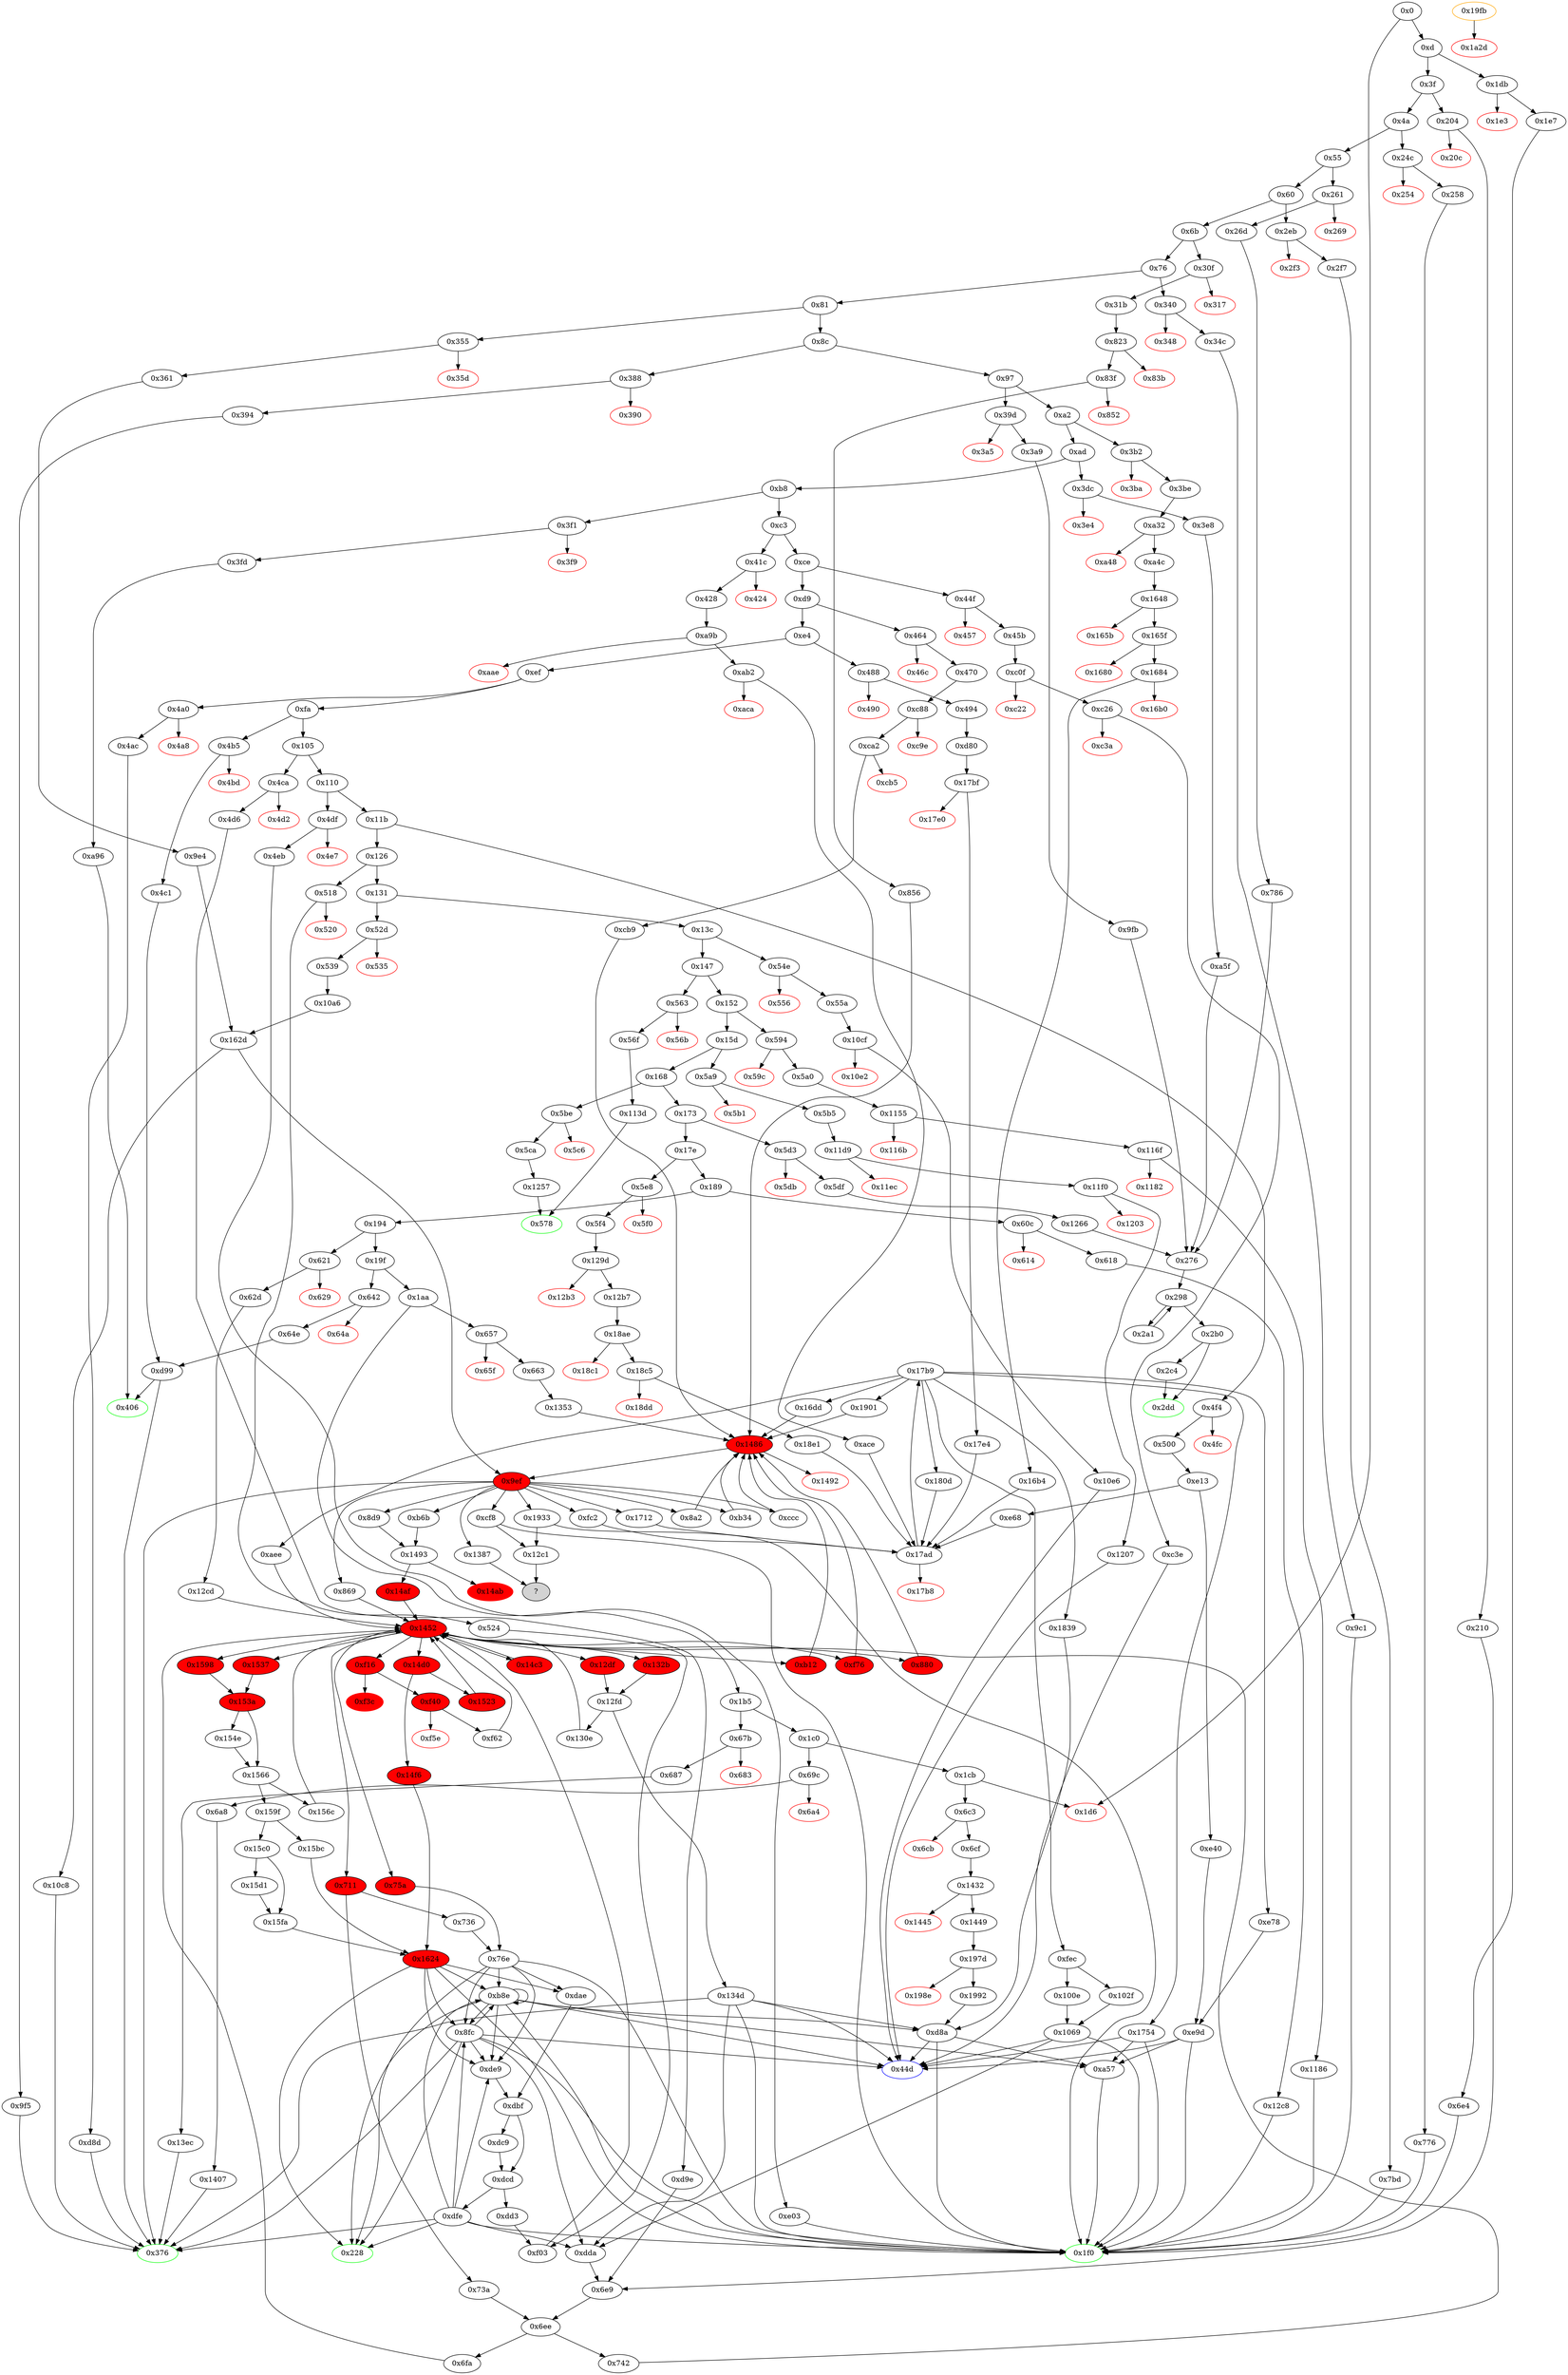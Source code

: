 digraph "" {
"0x388" [fillcolor=white, id="0x388", style=filled, tooltip="Block 0x388\n[0x388:0x38f]\n---\nPredecessors: [0x8c]\nSuccessors: [0x390, 0x394]\n---\n0x388 JUMPDEST\n0x389 CALLVALUE\n0x38a DUP1\n0x38b ISZERO\n0x38c PUSH2 0x394\n0x38f JUMPI\n---\n0x388: JUMPDEST \n0x389: V278 = CALLVALUE\n0x38b: V279 = ISZERO V278\n0x38c: V280 = 0x394\n0x38f: JUMPI 0x394 V279\n---\nEntry stack: [V11]\nStack pops: 0\nStack additions: [V278]\nExit stack: [V11, V278]\n\nDef sites:\nV11: {0xd.0x34}\n"];
"0x394" [fillcolor=white, id="0x394", style=filled, tooltip="Block 0x394\n[0x394:0x39c]\n---\nPredecessors: [0x388]\nSuccessors: [0x9f5]\n---\n0x394 JUMPDEST\n0x395 POP\n0x396 PUSH2 0x376\n0x399 PUSH2 0x9f5\n0x39c JUMP\n---\n0x394: JUMPDEST \n0x396: V282 = 0x376\n0x399: V283 = 0x9f5\n0x39c: JUMP 0x9f5\n---\nEntry stack: [V11, V278]\nStack pops: 1\nStack additions: [0x376]\nExit stack: [V11, 0x376]\n\nDef sites:\nV11: {0xd.0x34}\nV278: {0x388.0x389}\n"];
"0x153a" [fillcolor=red, id="0x153a", style=filled, tooltip="Block 0x153a\n[0x153a:0x154d]\n---\nPredecessors: [0x1537, 0x1598]\nSuccessors: [0x154e, 0x1566]\n---\n0x153a JUMPDEST\n0x153b PUSH8 0xffffffffffffffff\n0x1544 DUP4\n0x1545 AND\n0x1546 ISZERO\n0x1547 DUP1\n0x1548 ISZERO\n0x1549 SWAP1\n0x154a PUSH2 0x1566\n0x154d JUMPI\n---\n0x153a: JUMPDEST \n0x153b: V1586 = 0xffffffffffffffff\n0x1545: V1587 = AND S2 0xffffffffffffffff\n0x1546: V1588 = ISZERO V1587\n0x1548: V1589 = ISZERO V1588\n0x154a: V1590 = 0x1566\n0x154d: JUMPI 0x1566 V1588\n---\nEntry stack: [0x0, S19, S18, S17, S16, S15, S14, S13, S12, S11, S10, S9, S8, S7, S6, S5, S4, S3, S2, S1, S0]\nStack pops: 3\nStack additions: [S2, S1, S0, V1589]\nExit stack: [0x0, S19, S18, S17, S16, S15, S14, S13, S12, S11, S10, S9, S8, S7, S6, S5, S4, S3, S2, S1, S0, V1589]\n\nDef sites:\n0x0: {0xf03.0xf04}\nS19: {0xf03.0xf04, 0x130e.0x1312}\nS18: {0x1452_0xf03.0x1483, 0xf03.0xf07, 0xdda.0xddd, 0x1452_0x130e.0x1483}\nS17: {0xf76.0xfae, 0xf03.0xf07, 0x130e.0x1314}\nS16: {0xdd3.0xdd3, 0x1452_0xf03.0x1483, 0x1452_0x130e.0x1483, 0xf76.0xf91, 0xd.0x34, 0x8fc_0x15fa.0x9b8, 0x130e.0x1312, 0x8fc_0x14f6.0x9b8, 0x8fc_0x15bc.0x9b8, 0xf03.0xf04}\nS15: {0x8d9.0x8f3, 0xde9.0xdf5, 0xb6b.0xb85, 0xdda.0xddf, 0xdae.0xdba, 0x210.0x212, 0xf03.0xf04}\nS14: {0xdda.0xde2, 0x75a.0x76b, 0x210.0x220, 0x8fc_0x15bc.0x9b8, 0x130e.0x1312, 0x8fc_0x14f6.0x9b8, 0x8fc_0x15fa.0x9b8, 0xf03.0xf04}\nS13: {0xdda.0xde3, 0x210.0x223, 0xdd3.0xdd3, 0x1452_0x130e.0x1483, 0x1452_0xf03.0x1483, 0xf76.0xfae, 0x130e.0x1314, 0xf03.0xf07}\nS12: {0x711.0x72c, 0x1452_0x14af.0x1483, 0x1493.0x1494, 0x1452_0x742.0x1483, 0x130e.0x1314, 0xf03.0xf07, 0xf03.0xf04, 0x1452_0xf03.0x1483, 0x1452_0x130e.0x1483, 0xf76.0xfae, 0x1452_0x869.0x1483, 0x1452_0x1523.0x1483, 0x1452_0xf62.0x1483, 0x1452_0x14c3.0x1483, 0x1452_0x156c.0x1483, 0x1452_0xaee.0x1483, 0x1452_0x6fa.0x1483, 0x6e9.0x6ea}\nS11: {0x1452_0x14af.0x1483, 0x1493.0x1494, 0xdd3.0xdd3, 0xf16.0xf32, 0xd.0x34, 0x130e.0x1312, 0xf03.0xf04, 0x1452_0x130e.0x1483, 0x1452_0xf03.0x1483, 0xf76.0xf91, 0x1452_0x742.0x1483, 0x1452_0x156c.0x1483, 0x1452_0x869.0x1483, 0x1452_0x1523.0x1483, 0x1452_0xf62.0x1483, 0x1452_0x14c3.0x1483, 0x1452_0x6fa.0x1483, 0x6e9.0x6ea}\nS10: {0xdda.0xddd, 0x12df.0x12fa, 0x14d0.0x14ec, 0x1493.0x1494, 0x1452_0x14c3.0x1483, 0x1452_0x130e.0x1483, 0x1452_0x869.0x1483, 0xd.0x34, 0xf03.0xf07, 0xf03.0xf04, 0x73a.0x73d, 0x1452_0xf62.0x1483, 0x1452_0x742.0x1483, 0x6e9.0x6ea, 0x1452_0x1523.0x1483, 0x1452_0x156c.0x1483, 0x1452_0x6fa.0x1483, 0x1452_0x14af.0x1483, 0x156c.0x158a, 0x1452_0xaee.0x1483, 0x1452_0xf03.0x1483, 0x132b.0x1346}\nS9: {0xf03.0xf04, 0x6fa.0x6fa, 0x3be.0x3c0, 0x210.0x220, 0x1493.0x1494, 0xdd3.0xdd3, 0x1452_0xf03.0x1483, 0xf76.0xfae, 0x1452_0x130e.0x1483, 0x130e.0x1312, 0x130e.0x1314, 0xf03.0xf07, 0x742.0x743}\nS8: {0xdda.0xddd, 0x1452_0x6fa.0x1483, 0x1493.0x1494, 0x1452_0x14af.0x1483, 0x1452_0x742.0x1483, 0xf16.0xf32, 0xd.0x34, 0x8fc_0x15bc.0x9b8, 0x8fc_0x15fa.0x9b8, 0x8fc_0x14f6.0x9b8, 0x130e.0x1312, 0xf03.0xf04, 0xf03.0xf07, 0x3be.0x3cf, 0x1452_0xaee.0x1483, 0xf76.0xf91, 0x6e9.0x6ea, 0x1452_0x14c3.0x1483, 0x1452_0xf03.0x1483, 0x1452_0x130e.0x1483, 0x1452_0x869.0x1483, 0x1452_0x1523.0x1483, 0x1452_0xf62.0x1483, 0x1452_0x156c.0x1483}\nS7: {0x8d9.0x8f3, 0xdda.0xddf, 0x3be.0x3d4, 0x210.0x212, 0x5f4.0x5f6, 0xde9.0xdf5, 0xb6b.0xb85, 0xdae.0xdba}\nS6: {0xdda.0xde2, 0x75a.0x76b, 0x711.0x72c, 0x210.0x220, 0x1493.0x1494, 0x1452_0x6fa.0x1483, 0x1452_0x14af.0x1483, 0x1452_0x742.0x1483, 0xf16.0xf32, 0xd.0x34, 0x8fc_0x15bc.0x9b8, 0x8fc_0x14f6.0x9b8, 0x8fc_0x15fa.0x9b8, 0x130e.0x1312, 0xf03.0xf04, 0x3be.0x3d7, 0x5f4.0x604, 0x1452_0x156c.0x1483, 0xf76.0xf91, 0x6e9.0x6ea, 0x1452_0xaee.0x1483, 0x1452_0xf03.0x1483, 0x1452_0x130e.0x1483, 0x1452_0x869.0x1483, 0x1452_0x1523.0x1483, 0x1452_0xf62.0x1483, 0x1452_0x14c3.0x1483}\nS5: {0x31b.0x31d, 0xdda.0xde3, 0x12df.0x12fa, 0x14d0.0x14ec, 0xdd3.0xdd3, 0x210.0x223, 0x1493.0x1494, 0x1452_0x742.0x1483, 0x1452_0x1523.0x1483, 0x1452_0x130e.0x1483, 0x1452_0xf03.0x1483, 0xd.0x34, 0x130e.0x1314, 0xf03.0xf07, 0x742.0x743, 0x6fa.0x6fa, 0x73a.0x73d, 0xa32.0xa36, 0x5f4.0x607, 0x1452_0x14c3.0x1483, 0xf76.0xfae, 0x6e9.0x6ea, 0x1452_0x156c.0x1483, 0x1452_0x6fa.0x1483, 0x1452_0x14af.0x1483, 0x1452_0xaee.0x1483, 0x156c.0x158a, 0x1452_0x869.0x1483, 0x1452_0xf62.0x1483, 0x132b.0x1346, 0x62d.0x62f}\nS4: {0x31b.0x32b, 0x129d.0x12a1, 0x711.0x72c, 0x1452_0x1523.0x1483, 0x1493.0x1494, 0x1452_0x156c.0x1483, 0x494.0x496, 0xd.0x34, 0xa4c.0xa4d, 0x500.0x502, 0xf03.0xf04, 0x1452_0xf03.0x1483, 0x1452_0x14c3.0x1483, 0x6e9.0x6ea, 0x1452_0xaee.0x1483, 0x1452_0x130e.0x1483, 0x1452_0x6fa.0x1483, 0x1452_0x14af.0x1483, 0x1452_0x869.0x1483, 0x1452_0xf62.0x1483, 0x1452_0x742.0x1483, 0x428.0x42a, 0x62d.0x63d}\nS3: {0x31b.0x32e, 0x1452_0x1523.0x1483, 0x1493.0x1494, 0x1452_0xf62.0x1483, 0x1452_0x14c3.0x1483, 0x494.0x49b, 0x1452_0x6fa.0x1483, 0xf16.0xf32, 0x12cd.0x12ce, 0x130e.0x1312, 0x500.0x510, 0xf03.0xf04, 0x3be.0x3cf, 0x470.0x472, 0x1452_0xf03.0x1483, 0x1452_0x130e.0x1483, 0x1452_0x14af.0x1483, 0x6e9.0x6ea, 0x1452_0x742.0x1483, 0x1452_0x156c.0x1483, 0x1452_0x12cd.0x1483, 0x12b7.0x12b8, 0x1452_0x869.0x1483, 0x1452_0xaee.0x1483, 0x428.0x438}\nS2: {0x31b.0x33b, 0x12df.0x12fa, 0x14d0.0x14ec, 0x1493.0x1494, 0x1452_0xf62.0x1483, 0x1452_0x14af.0x1483, 0x1452_0x869.0x1483, 0x12cd.0x12ce, 0x500.0x513, 0xf03.0xf07, 0xd80.0xd81, 0x73a.0x73d, 0x3be.0x3d4, 0x470.0x480, 0x5f4.0x604, 0x1452_0x742.0x1483, 0x1452_0x1523.0x1483, 0x6e9.0x6ea, 0x1452_0x130e.0x1483, 0x1452_0xf03.0x1483, 0x1452_0x14c3.0x1483, 0x1452_0x156c.0x1483, 0x156c.0x158a, 0x1452_0xaee.0x1483, 0x1452_0x6fa.0x1483, 0x132b.0x1346, 0x428.0x43b}\nS1: {0x1452_0x742.0x1483, 0x1452_0x14af.0x1483, 0x1452_0x14c3.0x1483, 0x1452_0x1523.0x1483, 0x1452_0x156c.0x1483, 0x1452_0xaee.0x1483, 0x1452_0x6fa.0x1483, 0x1452_0xf62.0x1483, 0x1452.0x1483, 0x1452_0x12cd.0x1483, 0x1452_0x130e.0x1483, 0x1452_0x869.0x1483, 0x1452_0xf03.0x1483}\nS0: {0xa9b.0xa9c, 0x1452_0x14c3.0x1483, 0xe13.0xe37, 0x1493.0x1494, 0x1452_0x1523.0x1483, 0x494.0x49b, 0x1452_0x156c.0x1483, 0x1452_0xaee.0x1483, 0x1648.0x1649, 0xc88.0xc8c, 0x12cd.0x12d3, 0xd.0x34, 0x130e.0x1316, 0xf03.0xf0a, 0x742.0x745, 0x539.0x53b, 0x6fa.0x6fc, 0x1452_0x6fa.0x1483, 0xf76.0xf91, 0x1452_0xf62.0x1483, 0x1452_0x130e.0x1483, 0x1452_0x14af.0x1483, 0x1452_0x869.0x1483, 0x1452_0xf03.0x1483, 0x156c.0x158e, 0x1452_0x742.0x1483, 0x18ae.0x18af, 0x823.0x827}\n"];
"0x2f3" [color=red, fillcolor=white, id="0x2f3", style=filled, tooltip="Block 0x2f3\n[0x2f3:0x2f6]\n---\nPredecessors: [0x2eb]\nSuccessors: []\n---\n0x2f3 PUSH1 0x0\n0x2f5 DUP1\n0x2f6 REVERT\n---\n0x2f3: V219 = 0x0\n0x2f6: REVERT 0x0 0x0\n---\nEntry stack: [V11, V216]\nStack pops: 0\nStack additions: []\nExit stack: [V11, V216]\n\nDef sites:\nV11: {0xd.0x34}\nV216: {0x2eb.0x2ec}\n"];
"0xcb5" [color=red, fillcolor=white, id="0xcb5", style=filled, tooltip="Block 0xcb5\n[0xcb5:0xcb8]\n---\nPredecessors: [0xca2]\nSuccessors: []\n---\n0xcb5 PUSH1 0x0\n0xcb7 DUP1\n0xcb8 REVERT\n---\n0xcb5: V1001 = 0x0\n0xcb8: REVERT 0x0 0x0\n---\nEntry stack: [V11, 0x1f0, V367, V369, 0x0]\nStack pops: 0\nStack additions: []\nExit stack: [V11, 0x1f0, V367, V369, 0x0]\n\nDef sites:\nV11: {0xd.0x34}\n0x1f0: {0x470.0x472}\nV367: {0x470.0x480}\nV369: {0x470.0x483}\n0x0: {0xc88.0xc8c}\n"];
"0x261" [fillcolor=white, id="0x261", style=filled, tooltip="Block 0x261\n[0x261:0x268]\n---\nPredecessors: [0x55]\nSuccessors: [0x269, 0x26d]\n---\n0x261 JUMPDEST\n0x262 CALLVALUE\n0x263 DUP1\n0x264 ISZERO\n0x265 PUSH2 0x26d\n0x268 JUMPI\n---\n0x261: JUMPDEST \n0x262: V172 = CALLVALUE\n0x264: V173 = ISZERO V172\n0x265: V174 = 0x26d\n0x268: JUMPI 0x26d V173\n---\nEntry stack: [V11]\nStack pops: 0\nStack additions: [V172]\nExit stack: [V11, V172]\n\nDef sites:\nV11: {0xd.0x34}\n"];
"0x67b" [fillcolor=white, id="0x67b", style=filled, tooltip="Block 0x67b\n[0x67b:0x682]\n---\nPredecessors: [0x1b5]\nSuccessors: [0x683, 0x687]\n---\n0x67b JUMPDEST\n0x67c CALLVALUE\n0x67d DUP1\n0x67e ISZERO\n0x67f PUSH2 0x687\n0x682 JUMPI\n---\n0x67b: JUMPDEST \n0x67c: V545 = CALLVALUE\n0x67e: V546 = ISZERO V545\n0x67f: V547 = 0x687\n0x682: JUMPI 0x687 V546\n---\nEntry stack: [V11]\nStack pops: 0\nStack additions: [V545]\nExit stack: [V11, V545]\n\nDef sites:\nV11: {0xd.0x34}\n"];
"0x6ee" [fillcolor=white, id="0x6ee", style=filled, tooltip="Block 0x6ee\n[0x6ee:0x6f9]\n---\nPredecessors: [0x6e9, 0x73a]\nSuccessors: [0x6fa, 0x742]\n---\n0x6ee JUMPDEST\n0x6ef DUP4\n0x6f0 PUSH1 0x1\n0x6f2 ADD\n0x6f3 DUP2\n0x6f4 LT\n0x6f5 ISZERO\n0x6f6 PUSH2 0x742\n0x6f9 JUMPI\n---\n0x6ee: JUMPDEST \n0x6f0: V592 = 0x1\n0x6f2: V593 = ADD 0x1 S3\n0x6f4: V594 = LT S0 V593\n0x6f5: V595 = ISZERO V594\n0x6f6: V596 = 0x742\n0x6f9: JUMPI 0x742 V595\n---\nEntry stack: [0x0, S17, S16, S15, S14, S13, S12, S11, S10, S9, S8, S7, S6, S5, S4, S3, S2, S1, S0]\nStack pops: 4\nStack additions: [S3, S2, S1, S0]\nExit stack: [0x0, S17, S16, S15, S14, S13, S12, S11, S10, S9, S8, S7, S6, S5, S4, S3, S2, S1, S0]\n\nDef sites:\n0x0: {0xf03.0xf04}\nS17: {0xf03.0xf04, 0x130e.0x1312}\nS16: {0x1452_0xf03.0x1483, 0xf03.0xf07, 0xdda.0xddd, 0x1452_0x130e.0x1483}\nS15: {0xf76.0xfae, 0xf03.0xf07, 0x130e.0x1314}\nS14: {0xdd3.0xdd3, 0x1452_0xf03.0x1483, 0x1452_0x130e.0x1483, 0xf76.0xf91, 0xd.0x34, 0x8fc_0x15fa.0x9b8, 0x130e.0x1312, 0x8fc_0x14f6.0x9b8, 0x8fc_0x15bc.0x9b8, 0xf03.0xf04}\nS13: {0x8d9.0x8f3, 0xdda.0xddf, 0x210.0x212, 0x1452_0xf03.0x1483, 0x1452_0x130e.0x1483, 0xde9.0xdf5, 0xb6b.0xb85, 0xdae.0xdba, 0xf03.0xf04}\nS12: {0xdda.0xde2, 0x75a.0x76b, 0x210.0x220, 0x8fc_0x15bc.0x9b8, 0x130e.0x1312, 0x8fc_0x14f6.0x9b8, 0x8fc_0x15fa.0x9b8, 0xf03.0xf04}\nS11: {0xdda.0xddd, 0xdda.0xde3, 0x210.0x223, 0xdd3.0xdd3, 0x1452_0x130e.0x1483, 0x1452_0x14c3.0x1483, 0x1452_0xf03.0x1483, 0xf76.0xfae, 0x130e.0x1314, 0xf03.0xf07}\nS10: {0x8d9.0x8f3, 0x711.0x72c, 0x1452_0x156c.0x1483, 0x1493.0x1494, 0x1452_0xaee.0x1483, 0x1452_0x6fa.0x1483, 0x130e.0x1314, 0xf03.0xf07, 0xf03.0xf04, 0x1452_0x14af.0x1483, 0xf76.0xfae, 0x1452_0x742.0x1483, 0x1452_0xf03.0x1483, 0xb6b.0xb85, 0x1452_0x130e.0x1483, 0x1452_0x869.0x1483, 0x1452_0x1523.0x1483, 0x1452_0xf62.0x1483, 0x1452_0x14c3.0x1483, 0x6e9.0x6ea}\nS9: {0x1452_0x6fa.0x1483, 0x1493.0x1494, 0xdd3.0xdd3, 0xf16.0xf32, 0xd.0x34, 0x8fc_0x15fa.0x9b8, 0x130e.0x1312, 0x8fc_0x14f6.0x9b8, 0x8fc_0x15bc.0x9b8, 0xf03.0xf04, 0x1452_0x14c3.0x1483, 0x1452_0xf03.0x1483, 0x1452_0x130e.0x1483, 0xf76.0xf91, 0x1452_0x14af.0x1483, 0x1452_0x742.0x1483, 0x1452_0x156c.0x1483, 0x1452_0x869.0x1483, 0x1452_0x1523.0x1483, 0x1452_0xf62.0x1483, 0x6e9.0x6ea}\nS8: {0x6e9.0x6ea, 0xdda.0xddd, 0x12df.0x12fa, 0x14d0.0x14ec, 0x1493.0x1494, 0x1452_0x6fa.0x1483, 0xf03.0xf07, 0xf03.0xf04, 0x73a.0x73d, 0x1452_0x14af.0x1483, 0x1452_0xaee.0x1483, 0x1452_0xf03.0x1483, 0x1452_0x14c3.0x1483, 0x1452_0x130e.0x1483, 0x1452_0x869.0x1483, 0x1452_0xf62.0x1483, 0x1452_0x742.0x1483, 0x1452_0x1523.0x1483, 0x1452_0x156c.0x1483, 0x132b.0x1346, 0x156c.0x158a}\nS7: {0xdda.0xde2, 0x75a.0x76b, 0x711.0x72c, 0x210.0x220, 0x1493.0x1494, 0xdd3.0xdd3, 0x8fc_0x15bc.0x9b8, 0x130e.0x1312, 0x8fc_0x14f6.0x9b8, 0x8fc_0x15fa.0x9b8, 0xf03.0xf04, 0x130e.0x1314, 0xf03.0xf07, 0x742.0x743, 0x6fa.0x6fa, 0x1452_0xf03.0x1483, 0x1452_0x130e.0x1483, 0x1452_0x869.0x1483, 0x1452_0x1523.0x1483, 0x1452_0xf62.0x1483, 0x1452_0x14c3.0x1483, 0xf76.0xfae}\nS6: {0xdda.0xddd, 0x1452_0x1523.0x1483, 0x1493.0x1494, 0x1452_0xf62.0x1483, 0x1452_0x14c3.0x1483, 0xf16.0xf32, 0xd.0x34, 0x8fc_0x15bc.0x9b8, 0x8fc_0x15fa.0x9b8, 0x8fc_0x14f6.0x9b8, 0x130e.0x1312, 0xf03.0xf07, 0xf03.0xf04, 0x1452_0x6fa.0x1483, 0xf76.0xf91, 0x6e9.0x6ea, 0x1452_0x14af.0x1483, 0x1452_0x742.0x1483, 0x1452_0x156c.0x1483, 0x1452_0x130e.0x1483, 0x1452_0xf03.0x1483, 0x1452_0x869.0x1483, 0x1452_0xaee.0x1483}\nS5: {0x8d9.0x8f3, 0xde9.0xdf5, 0xb6b.0xb85, 0xdda.0xddf, 0xdae.0xdba, 0x210.0x212}\nS4: {0xdda.0xde2, 0x75a.0x76b, 0x711.0x72c, 0x210.0x220, 0x1493.0x1494, 0x1452_0x742.0x1483, 0x1452_0x156c.0x1483, 0xf16.0xf32, 0xd.0x34, 0x8fc_0x15bc.0x9b8, 0x130e.0x1312, 0x8fc_0x14f6.0x9b8, 0x8fc_0x15fa.0x9b8, 0xf03.0xf04, 0x1452_0xaee.0x1483, 0xf76.0xf91, 0x1452_0xf03.0x1483, 0x1452_0x130e.0x1483, 0x1452_0x869.0x1483, 0x1452_0x1523.0x1483, 0x1452_0xf62.0x1483, 0x1452_0x14c3.0x1483, 0x1452_0x6fa.0x1483, 0x1452_0x14af.0x1483, 0x6e9.0x6ea}\nS3: {0x31b.0x31d, 0xdda.0xde3, 0x12df.0x12fa, 0x210.0x223, 0x14d0.0x14ec, 0xdd3.0xdd3, 0x1493.0x1494, 0x1452_0x130e.0x1483, 0x1452_0xf03.0x1483, 0x1452_0x14c3.0x1483, 0x130e.0x1314, 0xf03.0xf07, 0x742.0x743, 0x6fa.0x6fa, 0x73a.0x73d, 0x1452_0x742.0x1483, 0x1452_0x1523.0x1483, 0x1452_0x156c.0x1483, 0x1452_0xaee.0x1483, 0x1452_0x6fa.0x1483, 0xf76.0xfae, 0x6e9.0x6ea, 0x1452_0x14af.0x1483, 0x1452_0x869.0x1483, 0x1452_0xf62.0x1483, 0x156c.0x158a, 0x132b.0x1346, 0x62d.0x62f}\nS2: {0x6e9.0x6ea, 0x711.0x72c}\nS1: {0x31b.0x32e, 0x1452_0x130e.0x1483, 0x1493.0x1494, 0x1452_0x14af.0x1483, 0xf16.0xf32, 0x12cd.0x12ce, 0x130e.0x1312, 0xf03.0xf04, 0x1452_0x742.0x1483, 0x1452_0x156c.0x1483, 0x6e9.0x6ea, 0x1452_0x869.0x1483, 0x1452_0xaee.0x1483, 0x1452_0x1523.0x1483, 0x1452_0xf62.0x1483, 0x1452_0x14c3.0x1483, 0x1452_0x6fa.0x1483, 0x1452_0xf03.0x1483}\nS0: {0x6e9.0x6ea, 0x73a.0x73d}\n"];
"0xe13" [fillcolor=white, id="0xe13", style=filled, tooltip="Block 0xe13\n[0xe13:0xe3f]\n---\nPredecessors: [0x500]\nSuccessors: [0xe40, 0xe68]\n---\n0xe13 JUMPDEST\n0xe14 CALLER\n0xe15 PUSH1 0x0\n0xe17 SWAP1\n0xe18 DUP2\n0xe19 MSTORE\n0xe1a PUSH1 0x2\n0xe1c PUSH1 0x20\n0xe1e SWAP1\n0xe1f DUP2\n0xe20 MSTORE\n0xe21 PUSH1 0x40\n0xe23 DUP1\n0xe24 DUP4\n0xe25 SHA3\n0xe26 PUSH1 0x1\n0xe28 PUSH1 0xa0\n0xe2a PUSH1 0x2\n0xe2c EXP\n0xe2d SUB\n0xe2e DUP7\n0xe2f AND\n0xe30 DUP5\n0xe31 MSTORE\n0xe32 SWAP1\n0xe33 SWAP2\n0xe34 MSTORE\n0xe35 DUP2\n0xe36 SHA3\n0xe37 SLOAD\n0xe38 DUP1\n0xe39 DUP4\n0xe3a GT\n0xe3b ISZERO\n0xe3c PUSH2 0xe68\n0xe3f JUMPI\n---\n0xe13: JUMPDEST \n0xe14: V1096 = CALLER\n0xe15: V1097 = 0x0\n0xe19: M[0x0] = V1096\n0xe1a: V1098 = 0x2\n0xe1c: V1099 = 0x20\n0xe20: M[0x20] = 0x2\n0xe21: V1100 = 0x40\n0xe25: V1101 = SHA3 0x0 0x40\n0xe26: V1102 = 0x1\n0xe28: V1103 = 0xa0\n0xe2a: V1104 = 0x2\n0xe2c: V1105 = EXP 0x2 0xa0\n0xe2d: V1106 = SUB 0x10000000000000000000000000000000000000000 0x1\n0xe2f: V1107 = AND V415 0xffffffffffffffffffffffffffffffffffffffff\n0xe31: M[0x0] = V1107\n0xe34: M[0x20] = V1101\n0xe36: V1108 = SHA3 0x0 0x40\n0xe37: V1109 = S[V1108]\n0xe3a: V1110 = GT V417 V1109\n0xe3b: V1111 = ISZERO V1110\n0xe3c: V1112 = 0xe68\n0xe3f: JUMPI 0xe68 V1111\n---\nEntry stack: [V11, 0x1f0, V415, V417]\nStack pops: 2\nStack additions: [S1, S0, 0x0, V1109]\nExit stack: [V11, 0x1f0, V415, V417, 0x0, V1109]\n\nDef sites:\nV11: {0xd.0x34}\n0x1f0: {0x500.0x502}\nV415: {0x500.0x510}\nV417: {0x500.0x513}\n"];
"0x1680" [color=red, fillcolor=white, id="0x1680", style=filled, tooltip="Block 0x1680\n[0x1680:0x1683]\n---\nPredecessors: [0x165f]\nSuccessors: []\n---\n0x1680 PUSH1 0x0\n0x1682 DUP1\n0x1683 REVERT\n---\n0x1680: V1682 = 0x0\n0x1683: REVERT 0x0 0x0\n---\nEntry stack: [V11, 0x1f0, V302, V305, V307, 0x0, 0xa57, V302, V305, V307, 0x0]\nStack pops: 0\nStack additions: []\nExit stack: [V11, 0x1f0, V302, V305, V307, 0x0, 0xa57, V302, V305, V307, 0x0]\n\nDef sites:\nV11: {0xd.0x34}\n0x1f0: {0x3be.0x3c0}\nV302: {0x3be.0x3cf}\nV305: {0x3be.0x3d4}\nV307: {0x3be.0x3d7}\n0x0: {0xa32.0xa36}\n0xa57: {0xa4c.0xa4d}\nV302: {0x3be.0x3cf}\nV305: {0x3be.0x3d4}\nV307: {0x3be.0x3d7}\n0x0: {0x1648.0x1649}\n"];
"0xe4" [fillcolor=white, id="0xe4", style=filled, tooltip="Block 0xe4\n[0xe4:0xee]\n---\nPredecessors: [0xd9]\nSuccessors: [0xef, 0x488]\n---\n0xe4 DUP1\n0xe5 PUSH4 0x42966c68\n0xea EQ\n0xeb PUSH2 0x488\n0xee JUMPI\n---\n0xe5: V60 = 0x42966c68\n0xea: V61 = EQ 0x42966c68 V11\n0xeb: V62 = 0x488\n0xee: JUMPI 0x488 V61\n---\nEntry stack: [V11]\nStack pops: 1\nStack additions: [S0]\nExit stack: [V11]\n\nDef sites:\nV11: {0xd.0x34}\n"];
"0x14f6" [fillcolor=red, id="0x14f6", style=filled, tooltip="Block 0x14f6\n[0x14f6:0x1522]\n---\nPredecessors: [0x14d0]\nSuccessors: [0x1624]\n---\n0x14f6 PUSH1 0x0\n0x14f8 DUP5\n0x14f9 DUP2\n0x14fa MSTORE\n0x14fb PUSH1 0x3\n0x14fd PUSH1 0x20\n0x14ff MSTORE\n0x1500 PUSH1 0x40\n0x1502 SWAP1\n0x1503 SHA3\n0x1504 DUP1\n0x1505 SLOAD\n0x1506 PUSH8 0xffffffffffffffff\n0x150f NOT\n0x1510 AND\n0x1511 PUSH8 0xffffffffffffffff\n0x151a DUP9\n0x151b AND\n0x151c OR\n0x151d SWAP1\n0x151e SSTORE\n0x151f PUSH2 0x1624\n0x1522 JUMP\n---\n0x14f6: V1569 = 0x0\n0x14fa: M[0x0] = V1539\n0x14fb: V1570 = 0x3\n0x14fd: V1571 = 0x20\n0x14ff: M[0x20] = 0x3\n0x1500: V1572 = 0x40\n0x1503: V1573 = SHA3 0x0 0x40\n0x1505: V1574 = S[V1573]\n0x1506: V1575 = 0xffffffffffffffff\n0x150f: V1576 = NOT 0xffffffffffffffff\n0x1510: V1577 = AND 0xffffffffffffffffffffffffffffffffffffffffffffffff0000000000000000 V1574\n0x1511: V1578 = 0xffffffffffffffff\n0x151b: V1579 = AND S5 0xffffffffffffffff\n0x151c: V1580 = OR V1579 V1577\n0x151e: S[V1573] = V1580\n0x151f: V1581 = 0x1624\n0x1522: JUMP 0x1624\n---\nEntry stack: [0x0, S19, S18, S17, S16, S15, S14, S13, S12, S11, S10, S9, S8, S7, S6, S5, S4, V1539, V1565, S1, S0]\nStack pops: 6\nStack additions: [S5, S4, S3, S2, S1, S0]\nExit stack: [0x0, S19, S18, S17, S16, S15, S14, S13, S12, S11, S10, S9, S8, S7, S6, S5, S4, V1539, V1565, S1, S0]\n\nDef sites:\n0x0: {0xf03.0xf04}\nS19: {0xf03.0xf04, 0x130e.0x1312}\nS18: {0x1452_0x130e.0x1483, 0xf03.0xf07, 0xdda.0xddd, 0x1452_0xf03.0x1483}\nS17: {0xf76.0xfae, 0xf03.0xf07, 0x130e.0x1314}\nS16: {0xdd3.0xdd3, 0x1452_0xf03.0x1483, 0x1452_0x130e.0x1483, 0xf76.0xf91, 0xd.0x34, 0x8fc_0x15fa.0x9b8, 0x130e.0x1312, 0x8fc_0x14f6.0x9b8, 0x8fc_0x15bc.0x9b8, 0xf03.0xf04}\nS15: {0x8d9.0x8f3, 0xde9.0xdf5, 0xb6b.0xb85, 0xdda.0xddf, 0xdae.0xdba, 0x210.0x212, 0xf03.0xf04}\nS14: {0xdda.0xde2, 0x75a.0x76b, 0x210.0x220, 0x8fc_0x15bc.0x9b8, 0x130e.0x1312, 0x8fc_0x14f6.0x9b8, 0x8fc_0x15fa.0x9b8, 0xf03.0xf04}\nS13: {0xdda.0xde3, 0x210.0x223, 0xdd3.0xdd3, 0x1452_0x130e.0x1483, 0x1452_0xf03.0x1483, 0xf76.0xfae, 0x130e.0x1314, 0xf03.0xf07}\nS12: {0x711.0x72c, 0x1452_0x14af.0x1483, 0x1493.0x1494, 0x1452_0x742.0x1483, 0x130e.0x1314, 0xf03.0xf07, 0xf03.0xf04, 0x1452_0xf03.0x1483, 0x1452_0x130e.0x1483, 0xf76.0xfae, 0x1452_0x869.0x1483, 0x1452_0x1523.0x1483, 0x1452_0xf62.0x1483, 0x1452_0x14c3.0x1483, 0x1452_0x156c.0x1483, 0x1452_0xaee.0x1483, 0x1452_0x6fa.0x1483, 0x6e9.0x6ea}\nS11: {0x1452_0x14af.0x1483, 0x1493.0x1494, 0xdd3.0xdd3, 0xf16.0xf32, 0xd.0x34, 0x130e.0x1312, 0xf03.0xf04, 0x1452_0x130e.0x1483, 0x1452_0xf03.0x1483, 0xf76.0xf91, 0x1452_0x742.0x1483, 0x1452_0x156c.0x1483, 0x1452_0x869.0x1483, 0x1452_0x1523.0x1483, 0x1452_0xf62.0x1483, 0x1452_0x14c3.0x1483, 0x1452_0x6fa.0x1483, 0x6e9.0x6ea}\nS10: {0xdda.0xddd, 0x12df.0x12fa, 0x14d0.0x14ec, 0x1493.0x1494, 0x1452_0x742.0x1483, 0x1452_0x1523.0x1483, 0x1452_0x156c.0x1483, 0xd.0x34, 0xf03.0xf07, 0xf03.0xf04, 0x73a.0x73d, 0x1452_0x6fa.0x1483, 0x1452_0x14af.0x1483, 0x6e9.0x6ea, 0x1452_0xaee.0x1483, 0x1452_0xf03.0x1483, 0x1452_0x14c3.0x1483, 0x1452_0x130e.0x1483, 0x156c.0x158a, 0x1452_0x869.0x1483, 0x1452_0xf62.0x1483, 0x132b.0x1346}\nS9: {0xf03.0xf07, 0x6fa.0x6fa, 0x3be.0x3c0, 0x210.0x220, 0x1493.0x1494, 0xdd3.0xdd3, 0x1452_0xf03.0x1483, 0xf76.0xfae, 0x1452_0x130e.0x1483, 0x130e.0x1314, 0x130e.0x1312, 0xf03.0xf04, 0x742.0x743}\nS8: {0xdda.0xddd, 0x1452_0x14c3.0x1483, 0x1493.0x1494, 0x1452_0xf03.0x1483, 0x1452_0x130e.0x1483, 0xf16.0xf32, 0xd.0x34, 0x8fc_0x15bc.0x9b8, 0x8fc_0x15fa.0x9b8, 0x8fc_0x14f6.0x9b8, 0x130e.0x1312, 0xf03.0xf04, 0xf03.0xf07, 0x3be.0x3cf, 0x1452_0x869.0x1483, 0xf76.0xf91, 0x6e9.0x6ea, 0x1452_0x1523.0x1483, 0x1452_0xf62.0x1483, 0x1452_0x156c.0x1483, 0x1452_0x6fa.0x1483, 0x1452_0x14af.0x1483, 0x1452_0x742.0x1483, 0x1452_0xaee.0x1483}\nS7: {0x8d9.0x8f3, 0xdda.0xddf, 0x3be.0x3d4, 0x210.0x212, 0x5f4.0x5f6, 0xde9.0xdf5, 0xb6b.0xb85, 0xdae.0xdba}\nS6: {0xdda.0xde2, 0x75a.0x76b, 0x711.0x72c, 0x210.0x220, 0x1493.0x1494, 0x1452_0xaee.0x1483, 0x1452_0xf03.0x1483, 0x1452_0x130e.0x1483, 0xf16.0xf32, 0xd.0x34, 0x8fc_0x15bc.0x9b8, 0x8fc_0x14f6.0x9b8, 0x8fc_0x15fa.0x9b8, 0x130e.0x1312, 0xf03.0xf04, 0x3be.0x3d7, 0x5f4.0x604, 0x1452_0x869.0x1483, 0xf76.0xf91, 0x6e9.0x6ea, 0x1452_0x1523.0x1483, 0x1452_0xf62.0x1483, 0x1452_0x14c3.0x1483, 0x1452_0x6fa.0x1483, 0x1452_0x14af.0x1483, 0x1452_0x742.0x1483, 0x1452_0x156c.0x1483}\nS5: {0x31b.0x31d, 0xdda.0xde3, 0x12df.0x12fa, 0x14d0.0x14ec, 0xdd3.0xdd3, 0x210.0x223, 0x1493.0x1494, 0x1452_0x156c.0x1483, 0x1452_0x6fa.0x1483, 0x1452_0x14af.0x1483, 0x1452_0xaee.0x1483, 0xd.0x34, 0x130e.0x1314, 0xf03.0xf07, 0x742.0x743, 0x6fa.0x6fa, 0x73a.0x73d, 0xa32.0xa36, 0x5f4.0x607, 0x1452_0x869.0x1483, 0xf76.0xfae, 0x6e9.0x6ea, 0x1452_0xf62.0x1483, 0x1452_0x742.0x1483, 0x1452_0x1523.0x1483, 0x1452_0x130e.0x1483, 0x156c.0x158a, 0x1452_0xf03.0x1483, 0x1452_0x14c3.0x1483, 0x132b.0x1346, 0x62d.0x62f}\nS4: {0x31b.0x32b, 0x129d.0x12a1, 0x711.0x72c, 0x1452_0x1523.0x1483, 0x1493.0x1494, 0x1452_0x156c.0x1483, 0x494.0x496, 0xd.0x34, 0xa4c.0xa4d, 0x500.0x502, 0xf03.0xf04, 0x1452_0xf03.0x1483, 0x1452_0x14c3.0x1483, 0x6e9.0x6ea, 0x1452_0xaee.0x1483, 0x1452_0x130e.0x1483, 0x1452_0x6fa.0x1483, 0x1452_0x14af.0x1483, 0x1452_0x869.0x1483, 0x1452_0xf62.0x1483, 0x1452_0x742.0x1483, 0x428.0x42a, 0x62d.0x63d}\nV1539: {0x1452.0x1483}\nV1565: {0x14d0.0x14ec}\nS1: {0x1452_0x1523.0x1483, 0x1493.0x1494, 0xe13.0xe15, 0x1452_0x156c.0x1483, 0x12cd.0x12d1, 0xd.0x34, 0x130e.0x1314, 0xd80.0xd84, 0xf03.0xf07, 0x742.0x743, 0x6fa.0x6fa, 0x3be.0x3d7, 0x470.0x483, 0x5f4.0x607, 0x1452_0xaee.0x1483, 0xf76.0xfae, 0x1452_0x6fa.0x1483, 0x1452_0xf62.0x1483, 0x1452_0x14af.0x1483, 0x1452_0x869.0x1483, 0x1452_0xf03.0x1483, 0x1452_0x130e.0x1483, 0x1452_0x742.0x1483, 0x1452_0x14c3.0x1483, 0x428.0x448, 0x823.0x827}\nS0: {0xa9b.0xa9c, 0x1452_0xf62.0x1483, 0xe13.0xe37, 0x1493.0x1494, 0x1452_0x130e.0x1483, 0x494.0x49b, 0x1452_0x14af.0x1483, 0x1452_0x869.0x1483, 0x1648.0x1649, 0xc88.0xc8c, 0x12cd.0x12d3, 0xd.0x34, 0x130e.0x1316, 0xf03.0xf0a, 0x742.0x745, 0x539.0x53b, 0x6fa.0x6fc, 0x1452_0xf03.0x1483, 0xf76.0xf91, 0x1452_0x742.0x1483, 0x1452_0x14c3.0x1483, 0x1452_0x1523.0x1483, 0x1452_0x156c.0x1483, 0x1452_0xaee.0x1483, 0x156c.0x158e, 0x1452_0x6fa.0x1483, 0x18ae.0x18af, 0x823.0x827}\n"];
"0x83b" [color=red, fillcolor=white, id="0x83b", style=filled, tooltip="Block 0x83b\n[0x83b:0x83e]\n---\nPredecessors: [0x823]\nSuccessors: []\n---\n0x83b PUSH1 0x0\n0x83d DUP1\n0x83e REVERT\n---\n0x83b: V678 = 0x0\n0x83e: REVERT 0x0 0x0\n---\nEntry stack: [V11, 0x1f0, V244, V246, V250, 0x0, 0x0]\nStack pops: 0\nStack additions: []\nExit stack: [V11, 0x1f0, V244, V246, V250, 0x0, 0x0]\n\nDef sites:\nV11: {0xd.0x34}\n0x1f0: {0x31b.0x31d}\nV244: {0x31b.0x32b}\nV246: {0x31b.0x32e}\nV250: {0x31b.0x33b}\n0x0: {0x823.0x827}\n0x0: {0x823.0x827}\n"];
"0x9fb" [fillcolor=white, id="0x9fb", style=filled, tooltip="Block 0x9fb\n[0x9fb:0xa31]\n---\nPredecessors: [0x3a9]\nSuccessors: [0x276]\n---\n0x9fb JUMPDEST\n0x9fc PUSH1 0x40\n0x9fe DUP1\n0x9ff MLOAD\n0xa00 DUP1\n0xa01 DUP3\n0xa02 ADD\n0xa03 SWAP1\n0xa04 SWAP2\n0xa05 MSTORE\n0xa06 PUSH1 0x12\n0xa08 DUP2\n0xa09 MSTORE\n0xa0a PUSH32 0x5075626c69632043727970746f20436f696e0000000000000000000000000000\n0xa2b PUSH1 0x20\n0xa2d DUP3\n0xa2e ADD\n0xa2f MSTORE\n0xa30 DUP2\n0xa31 JUMP\n---\n0x9fb: JUMPDEST \n0x9fc: V801 = 0x40\n0x9ff: V802 = M[0x40]\n0xa02: V803 = ADD 0x40 V802\n0xa05: M[0x40] = V803\n0xa06: V804 = 0x12\n0xa09: M[V802] = 0x12\n0xa0a: V805 = 0x5075626c69632043727970746f20436f696e0000000000000000000000000000\n0xa2b: V806 = 0x20\n0xa2e: V807 = ADD V802 0x20\n0xa2f: M[V807] = 0x5075626c69632043727970746f20436f696e0000000000000000000000000000\n0xa31: JUMP 0x276\n---\nEntry stack: [V11, 0x276]\nStack pops: 1\nStack additions: [S0, V802]\nExit stack: [V11, 0x276, V802]\n\nDef sites:\nV11: {0xd.0x34}\n0x276: {0x3a9.0x3ab}\n"];
"0xc0f" [fillcolor=white, id="0xc0f", style=filled, tooltip="Block 0xc0f\n[0xc0f:0xc21]\n---\nPredecessors: [0x45b]\nSuccessors: [0xc22, 0xc26]\n---\n0xc0f JUMPDEST\n0xc10 PUSH1 0x6\n0xc12 SLOAD\n0xc13 PUSH1 0x1\n0xc15 PUSH1 0xa0\n0xc17 PUSH1 0x2\n0xc19 EXP\n0xc1a SUB\n0xc1b AND\n0xc1c CALLER\n0xc1d EQ\n0xc1e PUSH2 0xc26\n0xc21 JUMPI\n---\n0xc0f: JUMPDEST \n0xc10: V945 = 0x6\n0xc12: V946 = S[0x6]\n0xc13: V947 = 0x1\n0xc15: V948 = 0xa0\n0xc17: V949 = 0x2\n0xc19: V950 = EXP 0x2 0xa0\n0xc1a: V951 = SUB 0x10000000000000000000000000000000000000000 0x1\n0xc1b: V952 = AND 0xffffffffffffffffffffffffffffffffffffffff V946\n0xc1c: V953 = CALLER\n0xc1d: V954 = EQ V953 V952\n0xc1e: V955 = 0xc26\n0xc21: JUMPI 0xc26 V954\n---\nEntry stack: [V11, 0x44d]\nStack pops: 0\nStack additions: []\nExit stack: [V11, 0x44d]\n\nDef sites:\nV11: {0xd.0x34}\n0x44d: {0x45b.0x45d}\n"];
"0x3e4" [color=red, fillcolor=white, id="0x3e4", style=filled, tooltip="Block 0x3e4\n[0x3e4:0x3e7]\n---\nPredecessors: [0x3dc]\nSuccessors: []\n---\n0x3e4 PUSH1 0x0\n0x3e6 DUP1\n0x3e7 REVERT\n---\n0x3e4: V312 = 0x0\n0x3e7: REVERT 0x0 0x0\n---\nEntry stack: [V11, V309]\nStack pops: 0\nStack additions: []\nExit stack: [V11, V309]\n\nDef sites:\nV11: {0xd.0x34}\nV309: {0x3dc.0x3dd}\n"];
"0xce" [fillcolor=white, id="0xce", style=filled, tooltip="Block 0xce\n[0xce:0xd8]\n---\nPredecessors: [0xc3]\nSuccessors: [0xd9, 0x44f]\n---\n0xce DUP1\n0xcf PUSH4 0x3f4ba83a\n0xd4 EQ\n0xd5 PUSH2 0x44f\n0xd8 JUMPI\n---\n0xcf: V54 = 0x3f4ba83a\n0xd4: V55 = EQ 0x3f4ba83a V11\n0xd5: V56 = 0x44f\n0xd8: JUMPI 0x44f V55\n---\nEntry stack: [V11]\nStack pops: 1\nStack additions: [S0]\nExit stack: [V11]\n\nDef sites:\nV11: {0xd.0x34}\n"];
"0xe9d" [fillcolor=white, id="0xe9d", style=filled, tooltip="Block 0xe9d\n[0xe9d:0xf02]\n---\nPredecessors: [0xe40, 0xe78]\nSuccessors: [0x1f0, 0x44d, 0xa57]\n---\n0xe9d JUMPDEST\n0xe9e CALLER\n0xe9f PUSH1 0x0\n0xea1 DUP2\n0xea2 DUP2\n0xea3 MSTORE\n0xea4 PUSH1 0x2\n0xea6 PUSH1 0x20\n0xea8 SWAP1\n0xea9 DUP2\n0xeaa MSTORE\n0xeab PUSH1 0x40\n0xead DUP1\n0xeae DUP4\n0xeaf SHA3\n0xeb0 PUSH1 0x1\n0xeb2 PUSH1 0xa0\n0xeb4 PUSH1 0x2\n0xeb6 EXP\n0xeb7 SUB\n0xeb8 DUP10\n0xeb9 AND\n0xeba DUP1\n0xebb DUP6\n0xebc MSTORE\n0xebd SWAP1\n0xebe DUP4\n0xebf MSTORE\n0xec0 SWAP3\n0xec1 DUP2\n0xec2 SWAP1\n0xec3 SHA3\n0xec4 SLOAD\n0xec5 DUP2\n0xec6 MLOAD\n0xec7 SWAP1\n0xec8 DUP2\n0xec9 MSTORE\n0xeca SWAP1\n0xecb MLOAD\n0xecc SWAP3\n0xecd SWAP4\n0xece SWAP3\n0xecf PUSH32 0x8c5be1e5ebec7d5bd14f71427d1e84f3dd0314c0f7b2291e5b200ac8c7c3b925\n0xef0 SWAP3\n0xef1 SWAP2\n0xef2 DUP2\n0xef3 SWAP1\n0xef4 SUB\n0xef5 SWAP1\n0xef6 SWAP2\n0xef7 ADD\n0xef8 SWAP1\n0xef9 LOG3\n0xefa POP\n0xefb PUSH1 0x1\n0xefd SWAP4\n0xefe SWAP3\n0xeff POP\n0xf00 POP\n0xf01 POP\n0xf02 JUMP\n---\n0xe9d: JUMPDEST \n0xe9e: V1144 = CALLER\n0xe9f: V1145 = 0x0\n0xea3: M[0x0] = V1144\n0xea4: V1146 = 0x2\n0xea6: V1147 = 0x20\n0xeaa: M[0x20] = 0x2\n0xeab: V1148 = 0x40\n0xeaf: V1149 = SHA3 0x0 0x40\n0xeb0: V1150 = 0x1\n0xeb2: V1151 = 0xa0\n0xeb4: V1152 = 0x2\n0xeb6: V1153 = EXP 0x2 0xa0\n0xeb7: V1154 = SUB 0x10000000000000000000000000000000000000000 0x1\n0xeb9: V1155 = AND S3 0xffffffffffffffffffffffffffffffffffffffff\n0xebc: M[0x0] = V1155\n0xebf: M[0x20] = V1149\n0xec3: V1156 = SHA3 0x0 0x40\n0xec4: V1157 = S[V1156]\n0xec6: V1158 = M[0x40]\n0xec9: M[V1158] = V1157\n0xecb: V1159 = M[0x40]\n0xecf: V1160 = 0x8c5be1e5ebec7d5bd14f71427d1e84f3dd0314c0f7b2291e5b200ac8c7c3b925\n0xef4: V1161 = SUB V1158 V1159\n0xef7: V1162 = ADD 0x20 V1161\n0xef9: LOG V1159 V1162 0x8c5be1e5ebec7d5bd14f71427d1e84f3dd0314c0f7b2291e5b200ac8c7c3b925 V1144 V1155\n0xefb: V1163 = 0x1\n0xf02: JUMP S4\n---\nEntry stack: [S15, S14, 0xdda, S12, S11, S10, S9, S8, S7, S6, S5, S4, S3, S2, S1, S0]\nStack pops: 5\nStack additions: [0x1]\nExit stack: [S15, S14, 0xdda, S12, S11, S10, S9, S8, S7, S6, S5, 0x1]\n\nDef sites:\nS15: {0x8d9.0x8f3, 0xb6b.0xb85}\nS14: {}\n0xdda: {0xdd3.0xdd3}\nS12: {0x711.0x72c, 0x1493.0x1494, 0x1452_0xf03.0x1483, 0x1452_0x130e.0x1483, 0x1452_0x869.0x1483, 0x1452_0x1523.0x1483, 0x1452_0xf62.0x1483, 0x1452_0x14c3.0x1483, 0xf03.0xf04}\nS11: {0xf03.0xf04, 0x130e.0x1312, 0x1452_0x130e.0x1483, 0x1493.0x1494, 0x1452_0xf03.0x1483, 0xf16.0xf32}\nS10: {0xdda.0xddd, 0x12df.0x12fa, 0x14d0.0x14ec, 0x1493.0x1494, 0x1452_0x869.0x1483, 0xd.0x34, 0xf03.0xf07, 0x73a.0x73d, 0x1452_0xf03.0x1483, 0x1452_0x130e.0x1483, 0x1452_0xf62.0x1483, 0x1452_0x742.0x1483, 0x1452_0x1523.0x1483, 0x1452_0x156c.0x1483, 0x1452_0x14c3.0x1483, 0x1452_0x6fa.0x1483, 0x132b.0x1346, 0x1452_0x14af.0x1483, 0x156c.0x158a}\nS9: {0x6fa.0x6fa, 0x3be.0x3c0, 0x1493.0x1494, 0x1452_0xf03.0x1483, 0xf76.0xfae, 0x1452_0x130e.0x1483, 0x130e.0x1314, 0xf03.0xf07, 0x742.0x743}\nS8: {0x1452_0x156c.0x1483, 0x1493.0x1494, 0xf16.0xf32, 0xd.0x34, 0x8fc_0x15bc.0x9b8, 0x130e.0x1312, 0x8fc_0x15fa.0x9b8, 0x8fc_0x14f6.0x9b8, 0xf03.0xf04, 0x3be.0x3cf, 0x1452_0x130e.0x1483, 0x1452_0xf03.0x1483, 0xf76.0xf91, 0x1452_0x6fa.0x1483, 0x1452_0x14af.0x1483, 0x1452_0x14c3.0x1483, 0x1452_0x869.0x1483, 0x1452_0xf62.0x1483, 0x1452_0x742.0x1483, 0x1452_0x1523.0x1483}\nS7: {0x8d9.0x8f3, 0xdda.0xddf, 0x3be.0x3d4, 0x210.0x212, 0x5f4.0x5f6, 0xde9.0xdf5, 0xb6b.0xb85, 0xdae.0xdba}\nS6: {0xdda.0xde2, 0x75a.0x76b, 0x711.0x72c, 0x210.0x220, 0x1493.0x1494, 0xf16.0xf32, 0xd.0x34, 0x8fc_0x15bc.0x9b8, 0x130e.0x1312, 0x8fc_0x14f6.0x9b8, 0x8fc_0x15fa.0x9b8, 0xf03.0xf04, 0x3be.0x3d7, 0x5f4.0x604, 0x1452_0xf03.0x1483, 0x1452_0x130e.0x1483, 0x1452_0x869.0x1483, 0x1452_0x1523.0x1483, 0x1452_0xf62.0x1483, 0x1452_0x14c3.0x1483}\nS5: {0x31b.0x31d, 0xdda.0xde3, 0x12df.0x12fa, 0x14d0.0x14ec, 0xdd3.0xdd3, 0x210.0x223, 0x1493.0x1494, 0x1452_0x156c.0x1483, 0x1452_0x14c3.0x1483, 0xd.0x34, 0x130e.0x1314, 0xf03.0xf07, 0x742.0x743, 0x6fa.0x6fa, 0x73a.0x73d, 0xa32.0xa36, 0x5f4.0x607, 0x1452_0x6fa.0x1483, 0x1452_0x14af.0x1483, 0x1452_0x869.0x1483, 0xf76.0xfae, 0x1452_0x130e.0x1483, 0x1452_0xf03.0x1483, 0x1452_0xf62.0x1483, 0x1452_0x742.0x1483, 0x1452_0x1523.0x1483, 0x156c.0x158a, 0x132b.0x1346}\nS4: {0x31b.0x32b, 0x129d.0x12a1, 0x711.0x72c, 0x1452_0xf62.0x1483, 0x1493.0x1494, 0x1452_0x742.0x1483, 0x494.0x496, 0xa4c.0xa4d, 0x500.0x502, 0xf03.0xf04, 0x1452_0x1523.0x1483, 0x1452_0x156c.0x1483, 0x1452_0xf03.0x1483, 0x1452_0x14c3.0x1483, 0x1452_0xaee.0x1483, 0x428.0x42a, 0x1452_0x130e.0x1483, 0x1452_0x6fa.0x1483, 0x1452_0x14af.0x1483, 0x1452_0x869.0x1483, 0x6e9.0x6ea}\nS3: {0x31b.0x32e, 0x1452_0x130e.0x1483, 0x1493.0x1494, 0x1452_0x869.0x1483, 0x1452_0x1523.0x1483, 0x494.0x49b, 0xf16.0xf32, 0x130e.0x1312, 0x500.0x510, 0xf03.0xf04, 0x3be.0x3cf, 0x1452_0xf62.0x1483, 0x1452_0x14c3.0x1483, 0x1452_0xaee.0x1483, 0x12b7.0x12b8, 0x1452_0x6fa.0x1483, 0x1452_0x14af.0x1483, 0x1452_0x742.0x1483, 0x428.0x438, 0x1452_0x156c.0x1483, 0x1452_0xf03.0x1483, 0x6e9.0x6ea}\nS2: {0x31b.0x33b, 0x12df.0x12fa, 0x14d0.0x14ec, 0x1493.0x1494, 0x1452_0x1523.0x1483, 0x1452_0x130e.0x1483, 0x500.0x513, 0xf03.0xf07, 0xd80.0xd81, 0x73a.0x73d, 0x3be.0x3d4, 0x5f4.0x604, 0x1452_0xf03.0x1483, 0x1452_0x14c3.0x1483, 0x1452_0x156c.0x1483, 0x1452_0xaee.0x1483, 0x1452_0x6fa.0x1483, 0x6e9.0x6ea, 0x1452_0xf62.0x1483, 0x1452_0x14af.0x1483, 0x1452_0x869.0x1483, 0x1452_0x742.0x1483, 0x156c.0x158a, 0x428.0x43b, 0x132b.0x1346}\nS1: {0x1452_0x869.0x1483, 0xe13.0xe15, 0x1493.0x1494, 0x1452_0xf03.0x1483, 0x130e.0x1314, 0xd80.0xd84, 0xf03.0xf07, 0x742.0x743, 0x6fa.0x6fa, 0x3be.0x3d7, 0x5f4.0x607, 0x1452_0x130e.0x1483, 0x1452_0x742.0x1483, 0x1452_0x14c3.0x1483, 0x1452_0x1523.0x1483, 0x1452_0x156c.0x1483, 0x1452_0xaee.0x1483, 0x428.0x448, 0x1452_0x6fa.0x1483, 0x1452_0xf62.0x1483, 0x1452_0x14af.0x1483, 0xf76.0xfae, 0x823.0x827}\nS0: {0xa9b.0xa9c, 0x1452_0x14c3.0x1483, 0xe13.0xe37, 0x494.0x49b, 0x1648.0x1649, 0xd.0x34, 0x1452_0x1523.0x1483, 0x1452_0x156c.0x1483, 0x1452_0xaee.0x1483, 0x1452_0x6fa.0x1483, 0x1452_0xf62.0x1483, 0x1452_0x130e.0x1483, 0x1452_0x14af.0x1483, 0x1452_0x869.0x1483, 0x1452_0xf03.0x1483, 0x1452_0x742.0x1483, 0xf76.0xf91, 0x823.0x827, 0x18ae.0x18af}\n"];
"0x269" [color=red, fillcolor=white, id="0x269", style=filled, tooltip="Block 0x269\n[0x269:0x26c]\n---\nPredecessors: [0x261]\nSuccessors: []\n---\n0x269 PUSH1 0x0\n0x26b DUP1\n0x26c REVERT\n---\n0x269: V175 = 0x0\n0x26c: REVERT 0x0 0x0\n---\nEntry stack: [V11, V172]\nStack pops: 0\nStack additions: []\nExit stack: [V11, V172]\n\nDef sites:\nV11: {0xd.0x34}\nV172: {0x261.0x262}\n"];
"0x75a" [fillcolor=red, id="0x75a", style=filled, tooltip="Block 0x75a\n[0x75a:0x76d]\n---\nPredecessors: [0x1452]\nSuccessors: [0x76e]\n---\n0x75a JUMPDEST\n0x75b DUP2\n0x75c MSTORE\n0x75d PUSH1 0x20\n0x75f DUP2\n0x760 ADD\n0x761 SWAP2\n0x762 SWAP1\n0x763 SWAP2\n0x764 MSTORE\n0x765 PUSH1 0x40\n0x767 ADD\n0x768 PUSH1 0x0\n0x76a SHA3\n0x76b SLOAD\n0x76c SWAP2\n0x76d POP\n---\n0x75a: JUMPDEST \n0x75c: M[S1] = V1539\n0x75d: V625 = 0x20\n0x760: V626 = ADD S1 0x20\n0x764: M[V626] = S2\n0x765: V627 = 0x40\n0x767: V628 = ADD 0x40 S1\n0x768: V629 = 0x0\n0x76a: V630 = SHA3 0x0 V628\n0x76b: V631 = S[V630]\n---\nEntry stack: [0x0, S20, S19, S18, S17, S16, S15, S14, S13, S12, S11, S10, S9, S8, S7, S6, S5, S4, S3, S2, S1, V1539]\nStack pops: 5\nStack additions: [V631, S3]\nExit stack: [0x0, S20, S19, S18, S17, S16, S15, S14, S13, S12, S11, S10, S9, S8, S7, S6, S5, V631, S3]\n\nDef sites:\n0x0: {0xf03.0xf04}\nS20: {0xf03.0xf04, 0x130e.0x1312}\nS19: {0x1452_0x130e.0x1483, 0xf03.0xf07, 0xdda.0xddd, 0x1452_0xf03.0x1483}\nS18: {0xf76.0xfae, 0xf03.0xf07, 0x130e.0x1314}\nS17: {0xdd3.0xdd3, 0x1452_0xf03.0x1483, 0x1452_0x130e.0x1483, 0xf76.0xf91, 0xd.0x34, 0x8fc_0x15fa.0x9b8, 0x130e.0x1312, 0x8fc_0x14f6.0x9b8, 0x8fc_0x15bc.0x9b8, 0xf03.0xf04}\nS16: {0x8d9.0x8f3, 0xde9.0xdf5, 0xb6b.0xb85, 0xdda.0xddf, 0xdae.0xdba, 0x210.0x212, 0xf03.0xf04}\nS15: {0xdda.0xde2, 0x75a.0x76b, 0x210.0x220, 0x8fc_0x15bc.0x9b8, 0x130e.0x1312, 0x8fc_0x14f6.0x9b8, 0x8fc_0x15fa.0x9b8, 0xf03.0xf04}\nS14: {0xdda.0xde3, 0x210.0x223, 0xdd3.0xdd3, 0x1452_0x130e.0x1483, 0x1452_0xf03.0x1483, 0xf76.0xfae, 0x130e.0x1314, 0xf03.0xf07}\nS13: {0x711.0x72c, 0x1452_0x14af.0x1483, 0x1493.0x1494, 0x1452_0x742.0x1483, 0x130e.0x1314, 0xf03.0xf07, 0xf03.0xf04, 0x1452_0xf03.0x1483, 0x1452_0x130e.0x1483, 0xf76.0xfae, 0x1452_0x869.0x1483, 0x1452_0x1523.0x1483, 0x1452_0xf62.0x1483, 0x1452_0x14c3.0x1483, 0x1452_0x156c.0x1483, 0x1452_0xaee.0x1483, 0x1452_0x6fa.0x1483, 0x6e9.0x6ea}\nS12: {0x1452_0x14af.0x1483, 0x1493.0x1494, 0xdd3.0xdd3, 0xf16.0xf32, 0xd.0x34, 0x130e.0x1312, 0xf03.0xf04, 0x1452_0x130e.0x1483, 0x1452_0xf03.0x1483, 0xf76.0xf91, 0x1452_0x742.0x1483, 0x1452_0x156c.0x1483, 0x1452_0x869.0x1483, 0x1452_0x1523.0x1483, 0x1452_0xf62.0x1483, 0x1452_0x14c3.0x1483, 0x1452_0x6fa.0x1483, 0x6e9.0x6ea}\nS11: {0xdda.0xddd, 0x12df.0x12fa, 0x14d0.0x14ec, 0x1493.0x1494, 0x1452_0x742.0x1483, 0x1452_0x1523.0x1483, 0x1452_0x156c.0x1483, 0xd.0x34, 0xf03.0xf07, 0xf03.0xf04, 0x73a.0x73d, 0x1452_0x6fa.0x1483, 0x1452_0x14af.0x1483, 0x6e9.0x6ea, 0x1452_0xaee.0x1483, 0x1452_0xf03.0x1483, 0x1452_0x14c3.0x1483, 0x1452_0x130e.0x1483, 0x156c.0x158a, 0x1452_0x869.0x1483, 0x1452_0xf62.0x1483, 0x132b.0x1346}\nS10: {0xf03.0xf07, 0x6fa.0x6fa, 0x3be.0x3c0, 0x210.0x220, 0x1493.0x1494, 0xdd3.0xdd3, 0x1452_0xf03.0x1483, 0xf76.0xfae, 0x1452_0x130e.0x1483, 0x130e.0x1314, 0x130e.0x1312, 0xf03.0xf04, 0x742.0x743}\nS9: {0xdda.0xddd, 0x1452_0x14c3.0x1483, 0x1493.0x1494, 0x1452_0xf03.0x1483, 0x1452_0x130e.0x1483, 0xf16.0xf32, 0xd.0x34, 0x8fc_0x15bc.0x9b8, 0x8fc_0x15fa.0x9b8, 0x8fc_0x14f6.0x9b8, 0x130e.0x1312, 0xf03.0xf04, 0xf03.0xf07, 0x3be.0x3cf, 0x1452_0x869.0x1483, 0xf76.0xf91, 0x6e9.0x6ea, 0x1452_0x1523.0x1483, 0x1452_0xf62.0x1483, 0x1452_0x156c.0x1483, 0x1452_0x6fa.0x1483, 0x1452_0x14af.0x1483, 0x1452_0x742.0x1483, 0x1452_0xaee.0x1483}\nS8: {0x8d9.0x8f3, 0xdda.0xddf, 0x3be.0x3d4, 0x210.0x212, 0x5f4.0x5f6, 0xde9.0xdf5, 0xb6b.0xb85, 0xdae.0xdba}\nS7: {0xdda.0xde2, 0x75a.0x76b, 0x711.0x72c, 0x210.0x220, 0x1493.0x1494, 0x1452_0xaee.0x1483, 0x1452_0xf03.0x1483, 0x1452_0x130e.0x1483, 0xf16.0xf32, 0xd.0x34, 0x8fc_0x15bc.0x9b8, 0x8fc_0x14f6.0x9b8, 0x8fc_0x15fa.0x9b8, 0x130e.0x1312, 0xf03.0xf04, 0x3be.0x3d7, 0x5f4.0x604, 0x1452_0x869.0x1483, 0xf76.0xf91, 0x6e9.0x6ea, 0x1452_0x1523.0x1483, 0x1452_0xf62.0x1483, 0x1452_0x14c3.0x1483, 0x1452_0x6fa.0x1483, 0x1452_0x14af.0x1483, 0x1452_0x742.0x1483, 0x1452_0x156c.0x1483}\nS6: {0x31b.0x31d, 0xdda.0xde3, 0x12df.0x12fa, 0x14d0.0x14ec, 0xdd3.0xdd3, 0x210.0x223, 0x1493.0x1494, 0x1452_0x156c.0x1483, 0x1452_0x6fa.0x1483, 0x1452_0x14af.0x1483, 0x1452_0xaee.0x1483, 0xd.0x34, 0x130e.0x1314, 0xf03.0xf07, 0x742.0x743, 0x6fa.0x6fa, 0x73a.0x73d, 0xa32.0xa36, 0x5f4.0x607, 0x1452_0x869.0x1483, 0xf76.0xfae, 0x6e9.0x6ea, 0x1452_0xf62.0x1483, 0x1452_0x742.0x1483, 0x1452_0x1523.0x1483, 0x1452_0x130e.0x1483, 0x156c.0x158a, 0x1452_0xf03.0x1483, 0x1452_0x14c3.0x1483, 0x132b.0x1346, 0x62d.0x62f}\nS5: {0x31b.0x32b, 0x129d.0x12a1, 0x711.0x72c, 0x1452_0x1523.0x1483, 0x1493.0x1494, 0x1452_0x156c.0x1483, 0x494.0x496, 0xd.0x34, 0xa4c.0xa4d, 0x500.0x502, 0xf03.0xf04, 0x1452_0xf03.0x1483, 0x1452_0x14c3.0x1483, 0x6e9.0x6ea, 0x1452_0xaee.0x1483, 0x1452_0x130e.0x1483, 0x1452_0x6fa.0x1483, 0x1452_0x14af.0x1483, 0x1452_0x869.0x1483, 0x1452_0xf62.0x1483, 0x1452_0x742.0x1483, 0x428.0x42a, 0x62d.0x63d}\nS4: {0x31b.0x32e, 0x1452_0x742.0x1483, 0x1493.0x1494, 0x1452_0x156c.0x1483, 0x1452_0x12cd.0x1483, 0x494.0x49b, 0xf16.0xf32, 0x12cd.0x12ce, 0x130e.0x1312, 0x500.0x510, 0xf03.0xf04, 0x12b7.0x12b8, 0x3be.0x3cf, 0x470.0x472, 0x1452_0x869.0x1483, 0x1452_0xaee.0x1483, 0x6e9.0x6ea, 0x1452_0x1523.0x1483, 0x1452_0xf62.0x1483, 0x1452_0x14c3.0x1483, 0x1452_0x6fa.0x1483, 0x1452_0xf03.0x1483, 0x1452_0x130e.0x1483, 0x1452_0x14af.0x1483, 0x428.0x438}\nS3: {0x31b.0x33b, 0x12df.0x12fa, 0x14d0.0x14ec, 0x1493.0x1494, 0x1452_0x1523.0x1483, 0x1452_0x130e.0x1483, 0x1452_0xf03.0x1483, 0x12cd.0x12ce, 0x500.0x513, 0xf03.0xf07, 0xd80.0xd81, 0x73a.0x73d, 0x3be.0x3d4, 0x470.0x480, 0x5f4.0x604, 0x1452_0x14c3.0x1483, 0x1452_0x156c.0x1483, 0x6e9.0x6ea, 0x1452_0xaee.0x1483, 0x1452_0x6fa.0x1483, 0x1452_0xf62.0x1483, 0x1452_0x14af.0x1483, 0x156c.0x158a, 0x1452_0x869.0x1483, 0x1452_0x742.0x1483, 0x132b.0x1346, 0x428.0x43b}\nS2: {0x1452_0x1523.0x1483, 0x1493.0x1494, 0xe13.0xe15, 0x1452_0x156c.0x1483, 0x12cd.0x12d1, 0xd.0x34, 0x130e.0x1314, 0xd80.0xd84, 0xf03.0xf07, 0x742.0x743, 0x6fa.0x6fa, 0x3be.0x3d7, 0x470.0x483, 0x5f4.0x607, 0x1452_0xaee.0x1483, 0xf76.0xfae, 0x1452_0x6fa.0x1483, 0x1452_0xf62.0x1483, 0x1452_0x14af.0x1483, 0x1452_0x869.0x1483, 0x1452_0xf03.0x1483, 0x1452_0x130e.0x1483, 0x1452_0x742.0x1483, 0x1452_0x14c3.0x1483, 0x428.0x448, 0x823.0x827}\nS1: {0xa9b.0xa9c, 0x1452_0xf62.0x1483, 0xe13.0xe37, 0x1493.0x1494, 0x1452_0x130e.0x1483, 0x494.0x49b, 0x1452_0x14af.0x1483, 0x1452_0x869.0x1483, 0x1648.0x1649, 0xc88.0xc8c, 0x12cd.0x12d3, 0xd.0x34, 0x130e.0x1316, 0xf03.0xf0a, 0x742.0x745, 0x539.0x53b, 0x6fa.0x6fc, 0x1452_0xf03.0x1483, 0xf76.0xf91, 0x1452_0x742.0x1483, 0x1452_0x14c3.0x1483, 0x1452_0x1523.0x1483, 0x1452_0x156c.0x1483, 0x1452_0xaee.0x1483, 0x156c.0x158e, 0x1452_0x6fa.0x1483, 0x18ae.0x18af, 0x823.0x827}\nV1539: {0x1452.0x1483}\n"];
"0xf62" [fillcolor=white, id="0xf62", style=filled, tooltip="Block 0xf62\n[0xf62:0xf75]\n---\nPredecessors: [0xf40]\nSuccessors: [0x1452]\n---\n0xf62 JUMPDEST\n0xf63 PUSH2 0xf76\n0xf66 CALLER\n0xf67 DUP6\n0xf68 PUSH8 0xffffffffffffffff\n0xf71 AND\n0xf72 PUSH2 0x1452\n0xf75 JUMP\n---\n0xf62: JUMPDEST \n0xf63: V1193 = 0xf76\n0xf66: V1194 = CALLER\n0xf68: V1195 = 0xffffffffffffffff\n0xf71: V1196 = AND 0xffffffffffffffff V1178\n0xf72: V1197 = 0x1452\n0xf75: JUMP 0x1452\n---\nEntry stack: [S19, S18, S17, S16, S15, S14, S13, S12, S11, S10, S9, S8, S7, S6, S5, V1539, V1178, S2, S1, S0]\nStack pops: 4\nStack additions: [S3, S2, S1, S0, 0xf76, V1194, V1196]\nExit stack: [S14, 0xdda, S12, S11, S10, S9, S8, S7, S6, S5, S4, S3, S2, S1, S0, 0xf76, V1194, V1196]\n\nDef sites:\nS19: {0xf03.0xf04, 0x130e.0x1312}\nS18: {0x1452_0x130e.0x1483, 0xf03.0xf07, 0xdda.0xddd, 0x1452_0xf03.0x1483}\nS17: {0xf76.0xfae, 0xf03.0xf07, 0x130e.0x1314}\nS16: {0xdd3.0xdd3, 0x1452_0xf03.0x1483, 0x1452_0x130e.0x1483, 0xf76.0xf91, 0xd.0x34, 0x8fc_0x15fa.0x9b8, 0x130e.0x1312, 0x8fc_0x14f6.0x9b8, 0x8fc_0x15bc.0x9b8, 0xf03.0xf04}\nS15: {0x8d9.0x8f3, 0xde9.0xdf5, 0xb6b.0xb85, 0xdda.0xddf, 0xdae.0xdba, 0x210.0x212, 0xf03.0xf04}\nS14: {0xdda.0xde2, 0x75a.0x76b, 0x210.0x220, 0x8fc_0x15bc.0x9b8, 0x130e.0x1312, 0x8fc_0x14f6.0x9b8, 0x8fc_0x15fa.0x9b8, 0xf03.0xf04}\nS13: {0xdda.0xde3, 0x210.0x223, 0xdd3.0xdd3, 0x1452_0x130e.0x1483, 0x1452_0xf03.0x1483, 0xf76.0xfae, 0x130e.0x1314, 0xf03.0xf07}\nS12: {0x711.0x72c, 0x1452_0x14af.0x1483, 0x1493.0x1494, 0x1452_0x742.0x1483, 0x130e.0x1314, 0xf03.0xf07, 0xf03.0xf04, 0x1452_0xf03.0x1483, 0x1452_0x130e.0x1483, 0xf76.0xfae, 0x1452_0x869.0x1483, 0x1452_0x1523.0x1483, 0x1452_0xf62.0x1483, 0x1452_0x14c3.0x1483, 0x1452_0x156c.0x1483, 0x1452_0xaee.0x1483, 0x1452_0x6fa.0x1483, 0x6e9.0x6ea}\nS11: {0x1452_0x14af.0x1483, 0x1493.0x1494, 0xdd3.0xdd3, 0xf16.0xf32, 0xd.0x34, 0x130e.0x1312, 0xf03.0xf04, 0x1452_0x130e.0x1483, 0x1452_0xf03.0x1483, 0xf76.0xf91, 0x1452_0x742.0x1483, 0x1452_0x156c.0x1483, 0x1452_0x869.0x1483, 0x1452_0x1523.0x1483, 0x1452_0xf62.0x1483, 0x1452_0x14c3.0x1483, 0x1452_0x6fa.0x1483, 0x6e9.0x6ea}\nS10: {0xdda.0xddd, 0x12df.0x12fa, 0x14d0.0x14ec, 0x1493.0x1494, 0x1452_0x742.0x1483, 0x1452_0x1523.0x1483, 0x1452_0x156c.0x1483, 0xd.0x34, 0xf03.0xf07, 0xf03.0xf04, 0x73a.0x73d, 0x1452_0x6fa.0x1483, 0x1452_0x14af.0x1483, 0x6e9.0x6ea, 0x1452_0xaee.0x1483, 0x1452_0xf03.0x1483, 0x1452_0x14c3.0x1483, 0x1452_0x130e.0x1483, 0x156c.0x158a, 0x1452_0x869.0x1483, 0x1452_0xf62.0x1483, 0x132b.0x1346}\nS9: {0xf03.0xf07, 0x6fa.0x6fa, 0x3be.0x3c0, 0x210.0x220, 0x1493.0x1494, 0xdd3.0xdd3, 0x1452_0xf03.0x1483, 0xf76.0xfae, 0x1452_0x130e.0x1483, 0x130e.0x1314, 0x130e.0x1312, 0xf03.0xf04, 0x742.0x743}\nS8: {0xdda.0xddd, 0x1452_0x14c3.0x1483, 0x1493.0x1494, 0x1452_0xf03.0x1483, 0x1452_0x130e.0x1483, 0xf16.0xf32, 0xd.0x34, 0x8fc_0x15bc.0x9b8, 0x8fc_0x15fa.0x9b8, 0x8fc_0x14f6.0x9b8, 0x130e.0x1312, 0xf03.0xf04, 0xf03.0xf07, 0x3be.0x3cf, 0x1452_0x869.0x1483, 0xf76.0xf91, 0x6e9.0x6ea, 0x1452_0x1523.0x1483, 0x1452_0xf62.0x1483, 0x1452_0x156c.0x1483, 0x1452_0x6fa.0x1483, 0x1452_0x14af.0x1483, 0x1452_0x742.0x1483, 0x1452_0xaee.0x1483}\nS7: {0x8d9.0x8f3, 0xdda.0xddf, 0x3be.0x3d4, 0x210.0x212, 0x5f4.0x5f6, 0xde9.0xdf5, 0xb6b.0xb85, 0xdae.0xdba}\nS6: {0xdda.0xde2, 0x75a.0x76b, 0x711.0x72c, 0x210.0x220, 0x1493.0x1494, 0x1452_0xaee.0x1483, 0x1452_0xf03.0x1483, 0x1452_0x130e.0x1483, 0xf16.0xf32, 0xd.0x34, 0x8fc_0x15bc.0x9b8, 0x8fc_0x14f6.0x9b8, 0x8fc_0x15fa.0x9b8, 0x130e.0x1312, 0xf03.0xf04, 0x3be.0x3d7, 0x5f4.0x604, 0x1452_0x869.0x1483, 0xf76.0xf91, 0x6e9.0x6ea, 0x1452_0x1523.0x1483, 0x1452_0xf62.0x1483, 0x1452_0x14c3.0x1483, 0x1452_0x6fa.0x1483, 0x1452_0x14af.0x1483, 0x1452_0x742.0x1483, 0x1452_0x156c.0x1483}\nS5: {0x31b.0x31d, 0xdda.0xde3, 0x12df.0x12fa, 0x14d0.0x14ec, 0xdd3.0xdd3, 0x210.0x223, 0x1493.0x1494, 0x1452_0x156c.0x1483, 0x1452_0x6fa.0x1483, 0x1452_0x14af.0x1483, 0x1452_0xaee.0x1483, 0xd.0x34, 0x130e.0x1314, 0xf03.0xf07, 0x742.0x743, 0x6fa.0x6fa, 0x73a.0x73d, 0xa32.0xa36, 0x5f4.0x607, 0x1452_0x869.0x1483, 0xf76.0xfae, 0x6e9.0x6ea, 0x1452_0xf62.0x1483, 0x1452_0x742.0x1483, 0x1452_0x1523.0x1483, 0x1452_0x130e.0x1483, 0x156c.0x158a, 0x1452_0xf03.0x1483, 0x1452_0x14c3.0x1483, 0x132b.0x1346, 0x62d.0x62f}\nV1539: {0x1452.0x1483}\nV1178: {0xf16.0xf32}\nS2: {0x31b.0x33b, 0x12df.0x12fa, 0x14d0.0x14ec, 0x1493.0x1494, 0x1452_0x1523.0x1483, 0x1452_0x130e.0x1483, 0x1452_0xf03.0x1483, 0x12cd.0x12ce, 0x500.0x513, 0xf03.0xf07, 0xd80.0xd81, 0x73a.0x73d, 0x3be.0x3d4, 0x470.0x480, 0x5f4.0x604, 0x1452_0x14c3.0x1483, 0x1452_0x156c.0x1483, 0x6e9.0x6ea, 0x1452_0xaee.0x1483, 0x1452_0x6fa.0x1483, 0x1452_0xf62.0x1483, 0x1452_0x14af.0x1483, 0x156c.0x158a, 0x1452_0x869.0x1483, 0x1452_0x742.0x1483, 0x132b.0x1346, 0x428.0x43b}\nS1: {0x1452_0x1523.0x1483, 0x1493.0x1494, 0xe13.0xe15, 0x1452_0x156c.0x1483, 0x12cd.0x12d1, 0xd.0x34, 0x130e.0x1314, 0xd80.0xd84, 0xf03.0xf07, 0x742.0x743, 0x6fa.0x6fa, 0x3be.0x3d7, 0x470.0x483, 0x5f4.0x607, 0x1452_0xaee.0x1483, 0xf76.0xfae, 0x1452_0x6fa.0x1483, 0x1452_0xf62.0x1483, 0x1452_0x14af.0x1483, 0x1452_0x869.0x1483, 0x1452_0xf03.0x1483, 0x1452_0x130e.0x1483, 0x1452_0x742.0x1483, 0x1452_0x14c3.0x1483, 0x428.0x448, 0x823.0x827}\nS0: {0xa9b.0xa9c, 0x1452_0xf62.0x1483, 0xe13.0xe37, 0x1493.0x1494, 0x1452_0x130e.0x1483, 0x494.0x49b, 0x1452_0x14af.0x1483, 0x1452_0x869.0x1483, 0x1648.0x1649, 0xc88.0xc8c, 0x12cd.0x12d3, 0xd.0x34, 0x130e.0x1316, 0xf03.0xf0a, 0x742.0x745, 0x539.0x53b, 0x6fa.0x6fc, 0x1452_0xf03.0x1483, 0xf76.0xf91, 0x1452_0x742.0x1483, 0x1452_0x14c3.0x1483, 0x1452_0x1523.0x1483, 0x1452_0x156c.0x1483, 0x1452_0xaee.0x1483, 0x156c.0x158e, 0x1452_0x6fa.0x1483, 0x18ae.0x18af, 0x823.0x827}\n"];
"0xb6b" [fillcolor=white, id="0xb6b", style=filled, tooltip="Block 0xb6b\n[0xb6b:0xb8d]\n---\nPredecessors: [0x9ef]\nSuccessors: [0x1493]\n---\n0xb6b JUMPDEST\n0xb6c PUSH1 0x1\n0xb6e PUSH1 0xa0\n0xb70 PUSH1 0x2\n0xb72 EXP\n0xb73 SUB\n0xb74 DUP6\n0xb75 AND\n0xb76 PUSH1 0x0\n0xb78 SWAP1\n0xb79 DUP2\n0xb7a MSTORE\n0xb7b PUSH1 0x5\n0xb7d PUSH1 0x20\n0xb7f MSTORE\n0xb80 PUSH1 0x40\n0xb82 SWAP1\n0xb83 SHA3\n0xb84 SSTORE\n0xb85 PUSH2 0xb8e\n0xb88 DUP5\n0xb89 DUP4\n0xb8a PUSH2 0x1493\n0xb8d JUMP\n---\n0xb6b: JUMPDEST \n0xb6c: V898 = 0x1\n0xb6e: V899 = 0xa0\n0xb70: V900 = 0x2\n0xb72: V901 = EXP 0x2 0xa0\n0xb73: V902 = SUB 0x10000000000000000000000000000000000000000 0x1\n0xb75: V903 = AND S4 0xffffffffffffffffffffffffffffffffffffffff\n0xb76: V904 = 0x0\n0xb7a: M[0x0] = V903\n0xb7b: V905 = 0x5\n0xb7d: V906 = 0x20\n0xb7f: M[0x20] = 0x5\n0xb80: V907 = 0x40\n0xb83: V908 = SHA3 0x0 0x40\n0xb84: S[V908] = S0\n0xb85: V909 = 0xb8e\n0xb8a: V910 = 0x1493\n0xb8d: JUMP 0x1493\n---\nEntry stack: [S19, S18, S17, S16, S15, 0xdda, S13, S12, S11, S10, S9, S8, S7, S6, S5, S4, S3, S2, S1, S0]\nStack pops: 5\nStack additions: [S4, S3, S2, S1, 0xb8e, S4, S2]\nExit stack: [S16, S15, S14, S13, S12, S11, S10, S9, S8, S7, S6, S5, S4, S3, S2, S1, 0xb8e, S4, S2]\n\nDef sites:\nS19: {}\nS18: {}\nS17: {}\nS16: {0x8d9.0x8f3, 0xb6b.0xb85}\nS15: {}\n0xdda: {0xdd3.0xdd3}\nS13: {0x711.0x72c, 0x1493.0x1494, 0x1452_0xf03.0x1483, 0x1452_0x130e.0x1483, 0x1452_0x869.0x1483, 0x1452_0x1523.0x1483, 0x1452_0xf62.0x1483, 0x1452_0x14c3.0x1483, 0xf03.0xf04}\nS12: {0xf03.0xf04, 0x130e.0x1312, 0x1452_0x130e.0x1483, 0x1493.0x1494, 0x1452_0xf03.0x1483, 0xf16.0xf32}\nS11: {0xdda.0xddd, 0x12df.0x12fa, 0x14d0.0x14ec, 0x1493.0x1494, 0x1452_0x869.0x1483, 0xd.0x34, 0xf03.0xf07, 0x73a.0x73d, 0x1452_0xf03.0x1483, 0x1452_0x130e.0x1483, 0x1452_0xf62.0x1483, 0x1452_0x742.0x1483, 0x1452_0x1523.0x1483, 0x1452_0x156c.0x1483, 0x1452_0x14c3.0x1483, 0x1452_0x6fa.0x1483, 0x132b.0x1346, 0x1452_0x14af.0x1483, 0x156c.0x158a}\nS10: {0x6fa.0x6fa, 0x3be.0x3c0, 0x1493.0x1494, 0x1452_0xf03.0x1483, 0xf76.0xfae, 0x1452_0x130e.0x1483, 0x130e.0x1314, 0xf03.0xf07, 0x742.0x743}\nS9: {0x1452_0x156c.0x1483, 0x1493.0x1494, 0xf16.0xf32, 0xd.0x34, 0x8fc_0x15bc.0x9b8, 0x130e.0x1312, 0x8fc_0x15fa.0x9b8, 0x8fc_0x14f6.0x9b8, 0xf03.0xf04, 0x3be.0x3cf, 0x1452_0x130e.0x1483, 0x1452_0xf03.0x1483, 0xf76.0xf91, 0x1452_0x6fa.0x1483, 0x1452_0x14af.0x1483, 0x1452_0x14c3.0x1483, 0x1452_0x869.0x1483, 0x1452_0xf62.0x1483, 0x1452_0x742.0x1483, 0x1452_0x1523.0x1483}\nS8: {0x8d9.0x8f3, 0xdda.0xddf, 0x3be.0x3d4, 0x210.0x212, 0x5f4.0x5f6, 0xde9.0xdf5, 0xb6b.0xb85, 0xdae.0xdba}\nS7: {0xdda.0xde2, 0x75a.0x76b, 0x711.0x72c, 0x210.0x220, 0x1493.0x1494, 0xf16.0xf32, 0xd.0x34, 0x8fc_0x15bc.0x9b8, 0x130e.0x1312, 0x8fc_0x14f6.0x9b8, 0x8fc_0x15fa.0x9b8, 0xf03.0xf04, 0x3be.0x3d7, 0x5f4.0x604, 0x1452_0xf03.0x1483, 0x1452_0x130e.0x1483, 0x1452_0x869.0x1483, 0x1452_0x1523.0x1483, 0x1452_0xf62.0x1483, 0x1452_0x14c3.0x1483}\nS6: {0x31b.0x31d, 0xdda.0xde3, 0x12df.0x12fa, 0x14d0.0x14ec, 0xdd3.0xdd3, 0x210.0x223, 0x1493.0x1494, 0x1452_0x156c.0x1483, 0x1452_0x14c3.0x1483, 0xd.0x34, 0x130e.0x1314, 0xf03.0xf07, 0x742.0x743, 0x6fa.0x6fa, 0x73a.0x73d, 0xa32.0xa36, 0x5f4.0x607, 0x1452_0x6fa.0x1483, 0xf76.0xfae, 0x1452_0x14af.0x1483, 0x1452_0x869.0x1483, 0x1452_0x130e.0x1483, 0x1452_0xf03.0x1483, 0x1452_0xf62.0x1483, 0x156c.0x158a, 0x1452_0x742.0x1483, 0x1452_0x1523.0x1483, 0x132b.0x1346}\nS5: {0x31b.0x32b, 0x129d.0x12a1, 0x711.0x72c, 0x1452_0xf03.0x1483, 0x1493.0x1494, 0x494.0x496, 0xd.0x34, 0xa4c.0xa4d, 0x500.0x502, 0xf03.0xf04, 0x1452_0x14c3.0x1483, 0x1452_0xaee.0x1483, 0x1452_0x130e.0x1483, 0x1452_0x6fa.0x1483, 0x1452_0x14af.0x1483, 0x1452_0x869.0x1483, 0x1452_0xf62.0x1483, 0x1452_0x742.0x1483, 0x1452_0x1523.0x1483, 0x1452_0x156c.0x1483, 0x6e9.0x6ea, 0x428.0x42a}\nS4: {0x31b.0x32e, 0x1452_0x6fa.0x1483, 0x1493.0x1494, 0x1452_0x14af.0x1483, 0x494.0x49b, 0xf16.0xf32, 0x130e.0x1312, 0x500.0x510, 0xf03.0xf04, 0x12b7.0x12b8, 0x3be.0x3cf, 0x470.0x472, 0x1452_0x742.0x1483, 0x1452_0x156c.0x1483, 0x1452_0xf03.0x1483, 0x1452_0x130e.0x1483, 0x6e9.0x6ea, 0x1452_0x869.0x1483, 0x1452_0x1523.0x1483, 0x1452_0xf62.0x1483, 0x1452_0x14c3.0x1483, 0x1452_0xaee.0x1483, 0x428.0x438, 0x663.0x665}\nS3: {0x31b.0x33b, 0x12df.0x12fa, 0x14d0.0x14ec, 0x1493.0x1494, 0x1452_0x742.0x1483, 0x1452_0x1523.0x1483, 0x1452_0x130e.0x1483, 0x500.0x513, 0xf03.0xf07, 0xd80.0xd81, 0x73a.0x73d, 0x3be.0x3d4, 0x470.0x480, 0x5f4.0x604, 0x1452_0xf03.0x1483, 0x1452_0x14c3.0x1483, 0x6e9.0x6ea, 0x1452_0x156c.0x1483, 0x1452_0xaee.0x1483, 0x1452_0x6fa.0x1483, 0x1452_0xf62.0x1483, 0x156c.0x158a, 0x1452_0x14af.0x1483, 0x1452_0x869.0x1483, 0x132b.0x1346, 0x428.0x43b, 0x663.0x673}\nS2: {0x1452_0x130e.0x1483, 0x1493.0x1494, 0xe13.0xe15, 0x1452_0x742.0x1483, 0x823.0x827, 0xd.0x34, 0x130e.0x1314, 0xd80.0xd84, 0xf03.0xf07, 0x742.0x743, 0x6fa.0x6fa, 0x3be.0x3d7, 0x470.0x483, 0x5f4.0x607, 0x1452_0x14c3.0x1483, 0xf76.0xfae, 0x1452_0x1523.0x1483, 0x1452_0x156c.0x1483, 0x1452_0xaee.0x1483, 0x1452_0x6fa.0x1483, 0x1452_0xf62.0x1483, 0x1452_0x14af.0x1483, 0x1452_0x869.0x1483, 0x1452_0xf03.0x1483, 0x428.0x448, 0x663.0x676}\nS1: {0xa9b.0xa9c, 0x1452_0x14c3.0x1483, 0x1353.0x1355, 0xe13.0xe37, 0x494.0x49b, 0xc88.0xc8c, 0x1648.0x1649, 0xd.0x34, 0x539.0x53b, 0x1452_0x1523.0x1483, 0x1452_0x156c.0x1483, 0x1452_0xaee.0x1483, 0x1452_0x6fa.0x1483, 0x1452_0xf62.0x1483, 0x1452_0x130e.0x1483, 0x1452_0x14af.0x1483, 0x1452_0x869.0x1483, 0x1452_0xf03.0x1483, 0x1452_0x742.0x1483, 0xf76.0xf91, 0x823.0x827, 0x18ae.0x18af}\nS0: {0x162d_0x9e4.0x1645, 0x162d_0x10a6.0x1645, 0x1486.0x1489}\n"];
"0x3f9" [color=red, fillcolor=white, id="0x3f9", style=filled, tooltip="Block 0x3f9\n[0x3f9:0x3fc]\n---\nPredecessors: [0x3f1]\nSuccessors: []\n---\n0x3f9 PUSH1 0x0\n0x3fb DUP1\n0x3fc REVERT\n---\n0x3f9: V318 = 0x0\n0x3fc: REVERT 0x0 0x0\n---\nEntry stack: [V11, V315]\nStack pops: 0\nStack additions: []\nExit stack: [V11, V315]\n\nDef sites:\nV11: {0xd.0x34}\nV315: {0x3f1.0x3f2}\n"];
"0x64a" [color=red, fillcolor=white, id="0x64a", style=filled, tooltip="Block 0x64a\n[0x64a:0x64d]\n---\nPredecessors: [0x642]\nSuccessors: []\n---\n0x64a PUSH1 0x0\n0x64c DUP1\n0x64d REVERT\n---\n0x64a: V526 = 0x0\n0x64d: REVERT 0x0 0x0\n---\nEntry stack: [V11, V523]\nStack pops: 0\nStack additions: []\nExit stack: [V11, V523]\n\nDef sites:\nV11: {0xd.0x34}\nV523: {0x642.0x643}\n"];
"0x4eb" [fillcolor=white, id="0x4eb", style=filled, tooltip="Block 0x4eb\n[0x4eb:0x4f3]\n---\nPredecessors: [0x4df]\nSuccessors: [0xe03]\n---\n0x4eb JUMPDEST\n0x4ec POP\n0x4ed PUSH2 0x1f0\n0x4f0 PUSH2 0xe03\n0x4f3 JUMP\n---\n0x4eb: JUMPDEST \n0x4ed: V401 = 0x1f0\n0x4f0: V402 = 0xe03\n0x4f3: JUMP 0xe03\n---\nEntry stack: [V11, V397]\nStack pops: 1\nStack additions: [0x1f0]\nExit stack: [V11, 0x1f0]\n\nDef sites:\nV11: {0xd.0x34}\nV397: {0x4df.0x4e0}\n"];
"0xc22" [color=red, fillcolor=white, id="0xc22", style=filled, tooltip="Block 0xc22\n[0xc22:0xc25]\n---\nPredecessors: [0xc0f]\nSuccessors: []\n---\n0xc22 PUSH1 0x0\n0xc24 DUP1\n0xc25 REVERT\n---\n0xc22: V956 = 0x0\n0xc25: REVERT 0x0 0x0\n---\nEntry stack: [V11, 0x44d]\nStack pops: 0\nStack additions: []\nExit stack: [V11, 0x44d]\n\nDef sites:\nV11: {0xd.0x34}\n0x44d: {0x45b.0x45d}\n"];
"0x563" [fillcolor=white, id="0x563", style=filled, tooltip="Block 0x563\n[0x563:0x56a]\n---\nPredecessors: [0x147]\nSuccessors: [0x56b, 0x56f]\n---\n0x563 JUMPDEST\n0x564 CALLVALUE\n0x565 DUP1\n0x566 ISZERO\n0x567 PUSH2 0x56f\n0x56a JUMPI\n---\n0x563: JUMPDEST \n0x564: V445 = CALLVALUE\n0x566: V446 = ISZERO V445\n0x567: V447 = 0x56f\n0x56a: JUMPI 0x56f V446\n---\nEntry stack: [V11]\nStack pops: 0\nStack additions: [V445]\nExit stack: [V11, V445]\n\nDef sites:\nV11: {0xd.0x34}\n"];
"0xd" [fillcolor=white, id="0xd", style=filled, tooltip="Block 0xd\n[0xd:0x3e]\n---\nPredecessors: [0x0]\nSuccessors: [0x3f, 0x1db]\n---\n0xd PUSH4 0xffffffff\n0x12 PUSH29 0x100000000000000000000000000000000000000000000000000000000\n0x30 PUSH1 0x0\n0x32 CALLDATALOAD\n0x33 DIV\n0x34 AND\n0x35 PUSH3 0x3fd35a\n0x39 DUP2\n0x3a EQ\n0x3b PUSH2 0x1db\n0x3e JUMPI\n---\n0xd: V6 = 0xffffffff\n0x12: V7 = 0x100000000000000000000000000000000000000000000000000000000\n0x30: V8 = 0x0\n0x32: V9 = CALLDATALOAD 0x0\n0x33: V10 = DIV V9 0x100000000000000000000000000000000000000000000000000000000\n0x34: V11 = AND V10 0xffffffff\n0x35: V12 = 0x3fd35a\n0x3a: V13 = EQ V11 0x3fd35a\n0x3b: V14 = 0x1db\n0x3e: JUMPI 0x1db V13\n---\nEntry stack: []\nStack pops: 0\nStack additions: [V11]\nExit stack: [V11]\n\nDef sites:\n"];
"0x457" [color=red, fillcolor=white, id="0x457", style=filled, tooltip="Block 0x457\n[0x457:0x45a]\n---\nPredecessors: [0x44f]\nSuccessors: []\n---\n0x457 PUSH1 0x0\n0x459 DUP1\n0x45a REVERT\n---\n0x457: V352 = 0x0\n0x45a: REVERT 0x0 0x0\n---\nEntry stack: [V11, V349]\nStack pops: 0\nStack additions: []\nExit stack: [V11, V349]\n\nDef sites:\nV11: {0xd.0x34}\nV349: {0x44f.0x450}\n"];
"0x16dd" [fillcolor=white, id="0x16dd", style=filled, tooltip="Block 0x16dd\n[0x16dd:0x1711]\n---\nPredecessors: [0x17b9]\nSuccessors: [0x1486]\n---\n0x16dd JUMPDEST\n0x16de PUSH1 0x1\n0x16e0 PUSH1 0xa0\n0x16e2 PUSH1 0x2\n0x16e4 EXP\n0x16e5 SUB\n0x16e6 DUP1\n0x16e7 DUP7\n0x16e8 AND\n0x16e9 PUSH1 0x0\n0x16eb SWAP1\n0x16ec DUP2\n0x16ed MSTORE\n0x16ee PUSH1 0x20\n0x16f0 DUP2\n0x16f1 SWAP1\n0x16f2 MSTORE\n0x16f3 PUSH1 0x40\n0x16f5 DUP1\n0x16f6 DUP3\n0x16f7 SHA3\n0x16f8 SWAP4\n0x16f9 SWAP1\n0x16fa SWAP4\n0x16fb SSTORE\n0x16fc SWAP1\n0x16fd DUP6\n0x16fe AND\n0x16ff DUP2\n0x1700 MSTORE\n0x1701 SHA3\n0x1702 SLOAD\n0x1703 PUSH2 0x1712\n0x1706 SWAP1\n0x1707 DUP4\n0x1708 PUSH4 0xffffffff\n0x170d PUSH2 0x1486\n0x1710 AND\n0x1711 JUMP\n---\n0x16dd: JUMPDEST \n0x16de: V1716 = 0x1\n0x16e0: V1717 = 0xa0\n0x16e2: V1718 = 0x2\n0x16e4: V1719 = EXP 0x2 0xa0\n0x16e5: V1720 = SUB 0x10000000000000000000000000000000000000000 0x1\n0x16e8: V1721 = AND S4 0xffffffffffffffffffffffffffffffffffffffff\n0x16e9: V1722 = 0x0\n0x16ed: M[0x0] = V1721\n0x16ee: V1723 = 0x20\n0x16f2: M[0x20] = 0x0\n0x16f3: V1724 = 0x40\n0x16f7: V1725 = SHA3 0x0 0x40\n0x16fb: S[V1725] = V1781\n0x16fe: V1726 = AND S3 0xffffffffffffffffffffffffffffffffffffffff\n0x1700: M[0x0] = V1726\n0x1701: V1727 = SHA3 0x0 0x40\n0x1702: V1728 = S[V1727]\n0x1703: V1729 = 0x1712\n0x1708: V1730 = 0xffffffff\n0x170d: V1731 = 0x1486\n0x1710: V1732 = AND 0x1486 0xffffffff\n0x1711: JUMP 0x1486\n---\nEntry stack: [S16, S15, 0xdda, S13, S12, S11, S10, S9, S8, S7, S6, S5, S4, S3, S2, S1, V1781]\nStack pops: 5\nStack additions: [S4, S3, S2, S1, 0x1712, V1728, S2]\nExit stack: [S16, S15, 0xdda, S13, S12, S11, S10, S9, S8, S7, S6, S5, S4, S3, S2, S1, 0x1712, V1728, S2]\n\nDef sites:\nS16: {0x8d9.0x8f3, 0xb6b.0xb85}\nS15: {}\n0xdda: {0xdd3.0xdd3}\nS13: {0x711.0x72c, 0x1493.0x1494, 0x1452_0xf03.0x1483, 0x1452_0x130e.0x1483, 0x1452_0x869.0x1483, 0x1452_0x1523.0x1483, 0x1452_0xf62.0x1483, 0x1452_0x14c3.0x1483, 0xf03.0xf04}\nS12: {0xf03.0xf04, 0x130e.0x1312, 0x1452_0x130e.0x1483, 0x1493.0x1494, 0x1452_0xf03.0x1483, 0xf16.0xf32}\nS11: {0xdda.0xddd, 0x12df.0x12fa, 0x14d0.0x14ec, 0x1493.0x1494, 0x1452_0x869.0x1483, 0xd.0x34, 0xf03.0xf07, 0x73a.0x73d, 0x1452_0xf03.0x1483, 0x1452_0x130e.0x1483, 0x1452_0xf62.0x1483, 0x1452_0x742.0x1483, 0x1452_0x1523.0x1483, 0x1452_0x156c.0x1483, 0x1452_0x14c3.0x1483, 0x1452_0x6fa.0x1483, 0x132b.0x1346, 0x1452_0x14af.0x1483, 0x156c.0x158a}\nS10: {0x6fa.0x6fa, 0x3be.0x3c0, 0x1493.0x1494, 0x1452_0xf03.0x1483, 0xf76.0xfae, 0x1452_0x130e.0x1483, 0x130e.0x1314, 0xf03.0xf07, 0x742.0x743}\nS9: {0x1452_0x156c.0x1483, 0x1493.0x1494, 0xf16.0xf32, 0xd.0x34, 0x8fc_0x15bc.0x9b8, 0x130e.0x1312, 0x8fc_0x15fa.0x9b8, 0x8fc_0x14f6.0x9b8, 0xf03.0xf04, 0x3be.0x3cf, 0x1452_0x130e.0x1483, 0x1452_0xf03.0x1483, 0xf76.0xf91, 0x1452_0x6fa.0x1483, 0x1452_0x14af.0x1483, 0x1452_0x14c3.0x1483, 0x1452_0x869.0x1483, 0x1452_0xf62.0x1483, 0x1452_0x742.0x1483, 0x1452_0x1523.0x1483}\nS8: {0x8d9.0x8f3, 0xdda.0xddf, 0x3be.0x3d4, 0x210.0x212, 0x5f4.0x5f6, 0xde9.0xdf5, 0xb6b.0xb85, 0xdae.0xdba}\nS7: {0xdda.0xde2, 0x75a.0x76b, 0x711.0x72c, 0x210.0x220, 0x1493.0x1494, 0xf16.0xf32, 0xd.0x34, 0x8fc_0x15bc.0x9b8, 0x130e.0x1312, 0x8fc_0x14f6.0x9b8, 0x8fc_0x15fa.0x9b8, 0xf03.0xf04, 0x3be.0x3d7, 0x5f4.0x604, 0x1452_0xf03.0x1483, 0x1452_0x130e.0x1483, 0x1452_0x869.0x1483, 0x1452_0x1523.0x1483, 0x1452_0xf62.0x1483, 0x1452_0x14c3.0x1483}\nS6: {0x31b.0x31d, 0xdda.0xde3, 0x12df.0x12fa, 0x14d0.0x14ec, 0xdd3.0xdd3, 0x210.0x223, 0x1493.0x1494, 0x1452_0x6fa.0x1483, 0x1452_0x14af.0x1483, 0xd.0x34, 0x130e.0x1314, 0xf03.0xf07, 0x742.0x743, 0x6fa.0x6fa, 0x73a.0x73d, 0xa32.0xa36, 0x5f4.0x607, 0x1452_0x869.0x1483, 0xf76.0xfae, 0x1452_0x130e.0x1483, 0x1452_0xf03.0x1483, 0x1452_0xf62.0x1483, 0x1452_0x742.0x1483, 0x1452_0x1523.0x1483, 0x156c.0x158a, 0x1452_0x156c.0x1483, 0x1452_0x14c3.0x1483, 0x132b.0x1346}\nS5: {0x31b.0x32b, 0x129d.0x12a1, 0x711.0x72c, 0x1452_0x1523.0x1483, 0x1493.0x1494, 0x1452_0x156c.0x1483, 0x494.0x496, 0xa4c.0xa4d, 0x500.0x502, 0xf03.0xf04, 0x1452_0xf03.0x1483, 0x1452_0x14c3.0x1483, 0x1452_0xaee.0x1483, 0x428.0x42a, 0x1452_0x130e.0x1483, 0x1452_0x6fa.0x1483, 0x1452_0x14af.0x1483, 0x1452_0x869.0x1483, 0x1452_0xf62.0x1483, 0x1452_0x742.0x1483, 0x6e9.0x6ea}\nS4: {0x31b.0x32e, 0x1452_0xf62.0x1483, 0x1493.0x1494, 0x1452_0x14c3.0x1483, 0x1452_0xaee.0x1483, 0x494.0x49b, 0xf16.0xf32, 0x130e.0x1312, 0x500.0x510, 0xf03.0xf04, 0x12b7.0x12b8, 0x3be.0x3cf, 0x1452_0x6fa.0x1483, 0x1452_0x14af.0x1483, 0x1452_0x742.0x1483, 0x428.0x438, 0x1452_0x156c.0x1483, 0x1452_0xf03.0x1483, 0x1452_0x130e.0x1483, 0x6e9.0x6ea, 0x1452_0x869.0x1483, 0x1452_0x1523.0x1483}\nS3: {0x31b.0x33b, 0x12df.0x12fa, 0x14d0.0x14ec, 0x1493.0x1494, 0x1452_0xf03.0x1483, 0x1452_0x14c3.0x1483, 0x1452_0x156c.0x1483, 0x500.0x513, 0xf03.0xf07, 0xd80.0xd81, 0x73a.0x73d, 0x3be.0x3d4, 0x5f4.0x604, 0x1452_0xaee.0x1483, 0x1452_0x6fa.0x1483, 0x6e9.0x6ea, 0x1452_0xf62.0x1483, 0x1452_0x14af.0x1483, 0x1452_0x869.0x1483, 0x1452_0x742.0x1483, 0x156c.0x158a, 0x1452_0x1523.0x1483, 0x1452_0x130e.0x1483, 0x428.0x43b, 0x132b.0x1346}\nS2: {0x1452_0x130e.0x1483, 0xe13.0xe15, 0x1493.0x1494, 0x1452_0x742.0x1483, 0x1452_0x14c3.0x1483, 0x130e.0x1314, 0xd80.0xd84, 0xf03.0xf07, 0x742.0x743, 0x6fa.0x6fa, 0x3be.0x3d7, 0x5f4.0x607, 0x1452_0x1523.0x1483, 0x1452_0x156c.0x1483, 0x1452_0xaee.0x1483, 0x428.0x448, 0x1452_0x6fa.0x1483, 0x1452_0xf62.0x1483, 0x1452_0x14af.0x1483, 0x1452_0x869.0x1483, 0x1452_0xf03.0x1483, 0xf76.0xfae, 0x823.0x827}\nS1: {0xa9b.0xa9c, 0x1452_0x1523.0x1483, 0xe13.0xe37, 0x494.0x49b, 0x1648.0x1649, 0xd.0x34, 0x1452_0x156c.0x1483, 0x1452_0xaee.0x1483, 0x1452_0x6fa.0x1483, 0x1452_0xf62.0x1483, 0x1452_0x130e.0x1483, 0x1452_0x14af.0x1483, 0x1452_0x869.0x1483, 0x1452_0xf03.0x1483, 0x1452_0x742.0x1483, 0x1452_0x14c3.0x1483, 0xf76.0xf91, 0x823.0x827, 0x18ae.0x18af}\nV1781: {0x17b9.0x17bc}\n"];
"0x10a6" [fillcolor=white, id="0x10a6", style=filled, tooltip="Block 0x10a6\n[0x10a6:0x10c7]\n---\nPredecessors: [0x539]\nSuccessors: [0x162d]\n---\n0x10a6 JUMPDEST\n0x10a7 PUSH1 0x1\n0x10a9 PUSH1 0xa0\n0x10ab PUSH1 0x2\n0x10ad EXP\n0x10ae SUB\n0x10af DUP2\n0x10b0 AND\n0x10b1 PUSH1 0x0\n0x10b3 SWAP1\n0x10b4 DUP2\n0x10b5 MSTORE\n0x10b6 PUSH1 0x5\n0x10b8 PUSH1 0x20\n0x10ba MSTORE\n0x10bb PUSH1 0x40\n0x10bd DUP2\n0x10be SHA3\n0x10bf SLOAD\n0x10c0 PUSH2 0x10c8\n0x10c3 DUP4\n0x10c4 PUSH2 0x162d\n0x10c7 JUMP\n---\n0x10a6: JUMPDEST \n0x10a7: V1272 = 0x1\n0x10a9: V1273 = 0xa0\n0x10ab: V1274 = 0x2\n0x10ad: V1275 = EXP 0x2 0xa0\n0x10ae: V1276 = SUB 0x10000000000000000000000000000000000000000 0x1\n0x10b0: V1277 = AND V437 0xffffffffffffffffffffffffffffffffffffffff\n0x10b1: V1278 = 0x0\n0x10b5: M[0x0] = V1277\n0x10b6: V1279 = 0x5\n0x10b8: V1280 = 0x20\n0x10ba: M[0x20] = 0x5\n0x10bb: V1281 = 0x40\n0x10be: V1282 = SHA3 0x0 0x40\n0x10bf: V1283 = S[V1282]\n0x10c0: V1284 = 0x10c8\n0x10c4: V1285 = 0x162d\n0x10c7: JUMP 0x162d\n---\nEntry stack: [V11, 0x376, V437]\nStack pops: 1\nStack additions: [S0, 0x0, V1283, 0x10c8, S0]\nExit stack: [V11, 0x376, V437, 0x0, V1283, 0x10c8, V437]\n\nDef sites:\nV11: {0xd.0x34}\n0x376: {0x539.0x53b}\nV437: {0x539.0x549}\n"];
"0x65f" [color=red, fillcolor=white, id="0x65f", style=filled, tooltip="Block 0x65f\n[0x65f:0x662]\n---\nPredecessors: [0x657]\nSuccessors: []\n---\n0x65f PUSH1 0x0\n0x661 DUP1\n0x662 REVERT\n---\n0x65f: V532 = 0x0\n0x662: REVERT 0x0 0x0\n---\nEntry stack: [V11, V529]\nStack pops: 0\nStack additions: []\nExit stack: [V11, V529]\n\nDef sites:\nV11: {0xd.0x34}\nV529: {0x657.0x658}\n"];
"0x578" [color=green, fillcolor=white, id="0x578", style=filled, tooltip="Block 0x578\n[0x578:0x593]\n---\nPredecessors: [0x113d, 0x1257]\nSuccessors: []\n---\n0x578 JUMPDEST\n0x579 PUSH1 0x40\n0x57b DUP1\n0x57c MLOAD\n0x57d PUSH1 0x1\n0x57f PUSH1 0xa0\n0x581 PUSH1 0x2\n0x583 EXP\n0x584 SUB\n0x585 SWAP1\n0x586 SWAP3\n0x587 AND\n0x588 DUP3\n0x589 MSTORE\n0x58a MLOAD\n0x58b SWAP1\n0x58c DUP2\n0x58d SWAP1\n0x58e SUB\n0x58f PUSH1 0x20\n0x591 ADD\n0x592 SWAP1\n0x593 RETURN\n---\n0x578: JUMPDEST \n0x579: V451 = 0x40\n0x57c: V452 = M[0x40]\n0x57d: V453 = 0x1\n0x57f: V454 = 0xa0\n0x581: V455 = 0x2\n0x583: V456 = EXP 0x2 0xa0\n0x584: V457 = SUB 0x10000000000000000000000000000000000000000 0x1\n0x587: V458 = AND S0 0xffffffffffffffffffffffffffffffffffffffff\n0x589: M[V452] = V458\n0x58a: V459 = M[0x40]\n0x58e: V460 = SUB V452 V459\n0x58f: V461 = 0x20\n0x591: V462 = ADD 0x20 V460\n0x593: RETURN V459 V462\n---\nEntry stack: [V11, 0x578, S0]\nStack pops: 1\nStack additions: []\nExit stack: [V11, 0x578]\n\nDef sites:\nV11: {0xd.0x34}\n0x578: {0x5ca.0x5cc, 0x56f.0x571}\nS0: {0x113d.0x113e, 0x1257.0x1263}\n"];
"0x62d" [fillcolor=white, id="0x62d", style=filled, tooltip="Block 0x62d\n[0x62d:0x641]\n---\nPredecessors: [0x621]\nSuccessors: [0x12cd]\n---\n0x62d JUMPDEST\n0x62e POP\n0x62f PUSH2 0x376\n0x632 PUSH1 0x1\n0x634 PUSH1 0xa0\n0x636 PUSH1 0x2\n0x638 EXP\n0x639 SUB\n0x63a PUSH1 0x4\n0x63c CALLDATALOAD\n0x63d AND\n0x63e PUSH2 0x12cd\n0x641 JUMP\n---\n0x62d: JUMPDEST \n0x62f: V513 = 0x376\n0x632: V514 = 0x1\n0x634: V515 = 0xa0\n0x636: V516 = 0x2\n0x638: V517 = EXP 0x2 0xa0\n0x639: V518 = SUB 0x10000000000000000000000000000000000000000 0x1\n0x63a: V519 = 0x4\n0x63c: V520 = CALLDATALOAD 0x4\n0x63d: V521 = AND V520 0xffffffffffffffffffffffffffffffffffffffff\n0x63e: V522 = 0x12cd\n0x641: JUMP 0x12cd\n---\nEntry stack: [V11, V509]\nStack pops: 1\nStack additions: [0x376, V521]\nExit stack: [V11, 0x376, V521]\n\nDef sites:\nV11: {0xd.0x34}\nV509: {0x621.0x622}\n"];
"0x2c4" [fillcolor=white, id="0x2c4", style=filled, tooltip="Block 0x2c4\n[0x2c4:0x2dc]\n---\nPredecessors: [0x2b0]\nSuccessors: [0x2dd]\n---\n0x2c4 DUP1\n0x2c5 DUP3\n0x2c6 SUB\n0x2c7 DUP1\n0x2c8 MLOAD\n0x2c9 PUSH1 0x1\n0x2cb DUP4\n0x2cc PUSH1 0x20\n0x2ce SUB\n0x2cf PUSH2 0x100\n0x2d2 EXP\n0x2d3 SUB\n0x2d4 NOT\n0x2d5 AND\n0x2d6 DUP2\n0x2d7 MSTORE\n0x2d8 PUSH1 0x20\n0x2da ADD\n0x2db SWAP2\n0x2dc POP\n---\n0x2c6: V201 = SUB V196 V198\n0x2c8: V202 = M[V201]\n0x2c9: V203 = 0x1\n0x2cc: V204 = 0x20\n0x2ce: V205 = SUB 0x20 V198\n0x2cf: V206 = 0x100\n0x2d2: V207 = EXP 0x100 V205\n0x2d3: V208 = SUB V207 0x1\n0x2d4: V209 = NOT V208\n0x2d5: V210 = AND V209 V202\n0x2d7: M[V201] = V210\n0x2d8: V211 = 0x20\n0x2da: V212 = ADD 0x20 V201\n---\nEntry stack: [V11, S5, S4, V179, V179, V196, V198]\nStack pops: 2\nStack additions: [V212, S0]\nExit stack: [V11, S5, S4, V179, V179, V212, V198]\n\nDef sites:\nV11: {0xd.0x34}\nS5: {0x3a9.0x3ab, 0x3e8.0x3ea, 0xd.0x34}\nS4: {0x1266.0x126a, 0x9fb.0x9ff, 0xa5f.0xa63, 0x786.0x78a}\nV179: {0x276.0x27a}\nV179: {0x276.0x27a}\nV196: {0x2b0.0x2b9}\nV198: {0x2b0.0x2bd}\n"];
"0x5db" [color=red, fillcolor=white, id="0x5db", style=filled, tooltip="Block 0x5db\n[0x5db:0x5de]\n---\nPredecessors: [0x5d3]\nSuccessors: []\n---\n0x5db PUSH1 0x0\n0x5dd DUP1\n0x5de REVERT\n---\n0x5db: V484 = 0x0\n0x5de: REVERT 0x0 0x0\n---\nEntry stack: [V11, V481]\nStack pops: 0\nStack additions: []\nExit stack: [V11, V481]\n\nDef sites:\nV11: {0xd.0x34}\nV481: {0x5d3.0x5d4}\n"];
"0x1754" [fillcolor=white, id="0x1754", style=filled, tooltip="Block 0x1754\n[0x1754:0x17ac]\n---\nPredecessors: [0x17b9]\nSuccessors: [0x1f0, 0x44d, 0xa57]\n---\n0x1754 JUMPDEST\n0x1755 PUSH1 0x1\n0x1757 PUSH1 0xa0\n0x1759 PUSH1 0x2\n0x175b EXP\n0x175c SUB\n0x175d DUP1\n0x175e DUP7\n0x175f AND\n0x1760 PUSH1 0x0\n0x1762 DUP2\n0x1763 DUP2\n0x1764 MSTORE\n0x1765 PUSH1 0x2\n0x1767 PUSH1 0x20\n0x1769 SWAP1\n0x176a DUP2\n0x176b MSTORE\n0x176c PUSH1 0x40\n0x176e DUP1\n0x176f DUP4\n0x1770 SHA3\n0x1771 CALLER\n0x1772 DUP5\n0x1773 MSTORE\n0x1774 DUP3\n0x1775 MSTORE\n0x1776 SWAP2\n0x1777 DUP3\n0x1778 SWAP1\n0x1779 SHA3\n0x177a SWAP5\n0x177b SWAP1\n0x177c SWAP5\n0x177d SSTORE\n0x177e DUP1\n0x177f MLOAD\n0x1780 DUP7\n0x1781 DUP2\n0x1782 MSTORE\n0x1783 SWAP1\n0x1784 MLOAD\n0x1785 SWAP3\n0x1786 DUP8\n0x1787 AND\n0x1788 SWAP4\n0x1789 SWAP2\n0x178a SWAP3\n0x178b PUSH1 0x0\n0x178d DUP1\n0x178e MLOAD\n0x178f PUSH1 0x20\n0x1791 PUSH2 0x19fc\n0x1794 DUP4\n0x1795 CODECOPY\n0x1796 DUP2\n0x1797 MLOAD\n0x1798 SWAP2\n0x1799 MSTORE\n0x179a SWAP3\n0x179b SWAP2\n0x179c DUP2\n0x179d SWAP1\n0x179e SUB\n0x179f SWAP1\n0x17a0 SWAP2\n0x17a1 ADD\n0x17a2 SWAP1\n0x17a3 LOG3\n0x17a4 POP\n0x17a5 PUSH1 0x1\n0x17a7 SWAP4\n0x17a8 SWAP3\n0x17a9 POP\n0x17aa POP\n0x17ab POP\n0x17ac JUMP\n---\n0x1754: JUMPDEST \n0x1755: V1753 = 0x1\n0x1757: V1754 = 0xa0\n0x1759: V1755 = 0x2\n0x175b: V1756 = EXP 0x2 0xa0\n0x175c: V1757 = SUB 0x10000000000000000000000000000000000000000 0x1\n0x175f: V1758 = AND S4 0xffffffffffffffffffffffffffffffffffffffff\n0x1760: V1759 = 0x0\n0x1764: M[0x0] = V1758\n0x1765: V1760 = 0x2\n0x1767: V1761 = 0x20\n0x176b: M[0x20] = 0x2\n0x176c: V1762 = 0x40\n0x1770: V1763 = SHA3 0x0 0x40\n0x1771: V1764 = CALLER\n0x1773: M[0x0] = V1764\n0x1775: M[0x20] = V1763\n0x1779: V1765 = SHA3 0x0 0x40\n0x177d: S[V1765] = V1781\n0x177f: V1766 = M[0x40]\n0x1782: M[V1766] = S2\n0x1784: V1767 = M[0x40]\n0x1787: V1768 = AND S3 0xffffffffffffffffffffffffffffffffffffffff\n0x178b: V1769 = 0x0\n0x178e: V1770 = M[0x0]\n0x178f: V1771 = 0x20\n0x1791: V1772 = 0x19fc\n0x1795: CODECOPY 0x0 0x19fc 0x20\n0x1797: V1773 = M[0x0]\n0x1799: M[0x0] = V1770\n0x179e: V1774 = SUB V1766 V1767\n0x17a1: V1775 = ADD 0x20 V1774\n0x17a3: LOG V1767 V1775 V1773 V1758 V1768\n0x17a5: V1776 = 0x1\n0x17ac: JUMP S5\n---\nEntry stack: [S16, S15, 0xdda, S13, S12, S11, S10, S9, S8, S7, S6, S5, S4, S3, S2, S1, V1781]\nStack pops: 6\nStack additions: [0x1]\nExit stack: [S16, S15, 0xdda, S13, S12, S11, S10, S9, S8, S7, S6, 0x1]\n\nDef sites:\nS16: {0x8d9.0x8f3, 0xb6b.0xb85}\nS15: {}\n0xdda: {0xdd3.0xdd3}\nS13: {0x711.0x72c, 0x1493.0x1494, 0x1452_0xf03.0x1483, 0x1452_0x130e.0x1483, 0x1452_0x869.0x1483, 0x1452_0x1523.0x1483, 0x1452_0xf62.0x1483, 0x1452_0x14c3.0x1483, 0xf03.0xf04}\nS12: {0xf03.0xf04, 0x130e.0x1312, 0x1452_0x130e.0x1483, 0x1493.0x1494, 0x1452_0xf03.0x1483, 0xf16.0xf32}\nS11: {0xdda.0xddd, 0x12df.0x12fa, 0x14d0.0x14ec, 0x1493.0x1494, 0x1452_0x869.0x1483, 0xd.0x34, 0xf03.0xf07, 0x73a.0x73d, 0x1452_0xf03.0x1483, 0x1452_0x130e.0x1483, 0x1452_0xf62.0x1483, 0x1452_0x742.0x1483, 0x1452_0x1523.0x1483, 0x1452_0x156c.0x1483, 0x1452_0x14c3.0x1483, 0x1452_0x6fa.0x1483, 0x132b.0x1346, 0x1452_0x14af.0x1483, 0x156c.0x158a}\nS10: {0x6fa.0x6fa, 0x3be.0x3c0, 0x1493.0x1494, 0x1452_0xf03.0x1483, 0xf76.0xfae, 0x1452_0x130e.0x1483, 0x130e.0x1314, 0xf03.0xf07, 0x742.0x743}\nS9: {0x1452_0x156c.0x1483, 0x1493.0x1494, 0xf16.0xf32, 0xd.0x34, 0x8fc_0x15bc.0x9b8, 0x130e.0x1312, 0x8fc_0x15fa.0x9b8, 0x8fc_0x14f6.0x9b8, 0xf03.0xf04, 0x3be.0x3cf, 0x1452_0x130e.0x1483, 0x1452_0xf03.0x1483, 0xf76.0xf91, 0x1452_0x6fa.0x1483, 0x1452_0x14af.0x1483, 0x1452_0x14c3.0x1483, 0x1452_0x869.0x1483, 0x1452_0xf62.0x1483, 0x1452_0x742.0x1483, 0x1452_0x1523.0x1483}\nS8: {0x8d9.0x8f3, 0xdda.0xddf, 0x3be.0x3d4, 0x210.0x212, 0x5f4.0x5f6, 0xde9.0xdf5, 0xb6b.0xb85, 0xdae.0xdba}\nS7: {0xdda.0xde2, 0x75a.0x76b, 0x711.0x72c, 0x210.0x220, 0x1493.0x1494, 0xf16.0xf32, 0xd.0x34, 0x8fc_0x15bc.0x9b8, 0x130e.0x1312, 0x8fc_0x14f6.0x9b8, 0x8fc_0x15fa.0x9b8, 0xf03.0xf04, 0x3be.0x3d7, 0x5f4.0x604, 0x1452_0xf03.0x1483, 0x1452_0x130e.0x1483, 0x1452_0x869.0x1483, 0x1452_0x1523.0x1483, 0x1452_0xf62.0x1483, 0x1452_0x14c3.0x1483}\nS6: {0x31b.0x31d, 0xdda.0xde3, 0x12df.0x12fa, 0x14d0.0x14ec, 0xdd3.0xdd3, 0x210.0x223, 0x1493.0x1494, 0x1452_0x6fa.0x1483, 0x1452_0x14af.0x1483, 0xd.0x34, 0x130e.0x1314, 0xf03.0xf07, 0x742.0x743, 0x6fa.0x6fa, 0x73a.0x73d, 0xa32.0xa36, 0x5f4.0x607, 0x1452_0x869.0x1483, 0xf76.0xfae, 0x1452_0x130e.0x1483, 0x1452_0xf03.0x1483, 0x1452_0xf62.0x1483, 0x1452_0x742.0x1483, 0x1452_0x1523.0x1483, 0x156c.0x158a, 0x1452_0x156c.0x1483, 0x1452_0x14c3.0x1483, 0x132b.0x1346}\nS5: {0x31b.0x32b, 0x129d.0x12a1, 0x711.0x72c, 0x1452_0x1523.0x1483, 0x1493.0x1494, 0x1452_0x156c.0x1483, 0x494.0x496, 0xa4c.0xa4d, 0x500.0x502, 0xf03.0xf04, 0x1452_0xf03.0x1483, 0x1452_0x14c3.0x1483, 0x1452_0xaee.0x1483, 0x428.0x42a, 0x1452_0x130e.0x1483, 0x1452_0x6fa.0x1483, 0x1452_0x14af.0x1483, 0x1452_0x869.0x1483, 0x1452_0xf62.0x1483, 0x1452_0x742.0x1483, 0x6e9.0x6ea}\nS4: {0x31b.0x32e, 0x1452_0xf62.0x1483, 0x1493.0x1494, 0x1452_0x14c3.0x1483, 0x1452_0xaee.0x1483, 0x494.0x49b, 0xf16.0xf32, 0x130e.0x1312, 0x500.0x510, 0xf03.0xf04, 0x12b7.0x12b8, 0x3be.0x3cf, 0x1452_0x6fa.0x1483, 0x1452_0x14af.0x1483, 0x1452_0x742.0x1483, 0x428.0x438, 0x1452_0x156c.0x1483, 0x1452_0xf03.0x1483, 0x1452_0x130e.0x1483, 0x6e9.0x6ea, 0x1452_0x869.0x1483, 0x1452_0x1523.0x1483}\nS3: {0x31b.0x33b, 0x12df.0x12fa, 0x14d0.0x14ec, 0x1493.0x1494, 0x1452_0xf03.0x1483, 0x1452_0x14c3.0x1483, 0x1452_0x156c.0x1483, 0x500.0x513, 0xf03.0xf07, 0xd80.0xd81, 0x73a.0x73d, 0x3be.0x3d4, 0x5f4.0x604, 0x1452_0xaee.0x1483, 0x1452_0x6fa.0x1483, 0x6e9.0x6ea, 0x1452_0xf62.0x1483, 0x1452_0x14af.0x1483, 0x1452_0x869.0x1483, 0x1452_0x742.0x1483, 0x156c.0x158a, 0x1452_0x1523.0x1483, 0x1452_0x130e.0x1483, 0x428.0x43b, 0x132b.0x1346}\nS2: {0x1452_0x130e.0x1483, 0xe13.0xe15, 0x1493.0x1494, 0x1452_0x742.0x1483, 0x1452_0x14c3.0x1483, 0x130e.0x1314, 0xd80.0xd84, 0xf03.0xf07, 0x742.0x743, 0x6fa.0x6fa, 0x3be.0x3d7, 0x5f4.0x607, 0x1452_0x1523.0x1483, 0x1452_0x156c.0x1483, 0x1452_0xaee.0x1483, 0x428.0x448, 0x1452_0x6fa.0x1483, 0x1452_0xf62.0x1483, 0x1452_0x14af.0x1483, 0x1452_0x869.0x1483, 0x1452_0xf03.0x1483, 0xf76.0xfae, 0x823.0x827}\nS1: {0xa9b.0xa9c, 0x1452_0x1523.0x1483, 0xe13.0xe37, 0x494.0x49b, 0x1648.0x1649, 0xd.0x34, 0x1452_0x156c.0x1483, 0x1452_0xaee.0x1483, 0x1452_0x6fa.0x1483, 0x1452_0xf62.0x1483, 0x1452_0x130e.0x1483, 0x1452_0x14af.0x1483, 0x1452_0x869.0x1483, 0x1452_0xf03.0x1483, 0x1452_0x742.0x1483, 0x1452_0x14c3.0x1483, 0xf76.0xf91, 0x823.0x827, 0x18ae.0x18af}\nV1781: {0x17b9.0x17bc}\n"];
"0x14ab" [color=red, fillcolor=red, id="0x14ab", style=filled, tooltip="Block 0x14ab\n[0x14ab:0x14ae]\n---\nPredecessors: [0x1493]\nSuccessors: []\n---\n0x14ab PUSH1 0x0\n0x14ad DUP1\n0x14ae REVERT\n---\n0x14ab: V1550 = 0x0\n0x14ae: REVERT 0x0 0x0\n---\nEntry stack: [0xdda, 0x0, S19, S18, S17, S16, S15, S14, S13, S12, S11, S10, S9, S8, {0x8fc, 0xb8e}, S6, S5, 0x0, 0x0, 0x0, 0x0, 0x0]\nStack pops: 0\nStack additions: []\nExit stack: [0xdda, 0x0, S19, S18, S17, S16, S15, S14, S13, S12, S11, S10, S9, S8, {0x8fc, 0xb8e}, S6, S5, 0x0, 0x0, 0x0, 0x0, 0x0]\n\nDef sites:\n0xdda: {0xdd3.0xdd3}\n0x0: {0xf03.0xf04}\nS19: {0xf03.0xf04, 0x130e.0x1312}\nS18: {0x1452_0xf03.0x1483, 0xf03.0xf07, 0xdda.0xddd, 0x1452_0x130e.0x1483}\nS17: {0xf76.0xfae, 0xf03.0xf07, 0x130e.0x1314}\nS16: {0x1452_0xf03.0x1483, 0x1452_0x130e.0x1483, 0xf76.0xf91, 0xd.0x34, 0x8fc_0x15fa.0x9b8, 0x130e.0x1312, 0x8fc_0x14f6.0x9b8, 0x8fc_0x15bc.0x9b8, 0xf03.0xf04}\nS15: {0x8d9.0x8f3, 0xde9.0xdf5, 0xb6b.0xb85, 0xdda.0xddf, 0xdae.0xdba, 0x210.0x212}\nS14: {0xdda.0xde2, 0x75a.0x76b, 0x210.0x220, 0x8fc_0x15bc.0x9b8, 0x130e.0x1312, 0x8fc_0x14f6.0x9b8, 0x8fc_0x15fa.0x9b8, 0xf03.0xf04}\nS13: {0xdda.0xde3, 0x210.0x223, 0xdd3.0xdd3, 0x1452_0xf03.0x1483, 0xf76.0xfae, 0x1452_0x130e.0x1483, 0x130e.0x1314, 0xf03.0xf07}\nS12: {0x711.0x72c, 0x1452_0x1523.0x1483, 0x1493.0x1494, 0x1452_0xf62.0x1483, 0x1452_0x14c3.0x1483, 0x1452_0x156c.0x1483, 0x1452_0xaee.0x1483, 0x1452_0x6fa.0x1483, 0x1452_0x14af.0x1483, 0x1452_0x742.0x1483, 0x1452_0x130e.0x1483, 0x1452_0xf03.0x1483, 0x1452_0x869.0x1483, 0x6e9.0x6ea, 0xf03.0xf04}\nS11: {0x1452_0x742.0x1483, 0x1493.0x1494, 0x1452_0x156c.0x1483, 0x1452_0xf03.0x1483, 0xf16.0xf32, 0x1452_0x130e.0x1483, 0x1452_0x869.0x1483, 0x1452_0x1523.0x1483, 0x1452_0xf62.0x1483, 0x1452_0x14c3.0x1483, 0x1452_0x6fa.0x1483, 0x1452_0x14af.0x1483, 0x130e.0x1312, 0x6e9.0x6ea, 0xf03.0xf04}\nS10: {0x12df.0x12fa, 0x14d0.0x14ec, 0x1493.0x1494, 0x1452_0x6fa.0x1483, 0x1452_0x14af.0x1483, 0x1452_0x869.0x1483, 0x1452_0xaee.0x1483, 0xf03.0xf07, 0x73a.0x73d, 0x1452_0x130e.0x1483, 0x1452_0xf03.0x1483, 0x6e9.0x6ea, 0x1452_0x14c3.0x1483, 0x132b.0x1346, 0x1452_0xf62.0x1483, 0x1452_0x742.0x1483, 0x156c.0x158a, 0x1452_0x1523.0x1483, 0x1452_0x156c.0x1483}\nS9: {0x6fa.0x6fa, 0x1493.0x1494, 0x1452_0xf03.0x1483, 0xf76.0xfae, 0x1452_0x130e.0x1483, 0x130e.0x1314, 0xf03.0xf07, 0x742.0x743}\nS8: {0x1452_0xaee.0x1483, 0x1452_0x6fa.0x1483, 0x1452_0xf62.0x1483, 0x1452_0x130e.0x1483, 0x1452_0x14af.0x1483, 0x1452_0x869.0x1483, 0x1452_0xf03.0x1483, 0x1452_0x742.0x1483, 0x1452_0x14c3.0x1483, 0x1452_0x1523.0x1483, 0x1452_0x156c.0x1483, 0xf76.0xf91}\n{0x8fc, 0xb8e}: {0x8d9.0x8f3, 0xb6b.0xb85}\nS6: {0x711.0x72c, 0x1452_0xf62.0x1483, 0x1493.0x1494, 0xf16.0xf32, 0x130e.0x1312, 0xf03.0xf04, 0x1452_0x14c3.0x1483, 0x1452_0x156c.0x1483, 0x1452_0xaee.0x1483, 0x1452_0x6fa.0x1483, 0x1452_0x14af.0x1483, 0x1452_0x742.0x1483, 0x1452_0x130e.0x1483, 0x1452_0xf03.0x1483, 0x1452_0x869.0x1483, 0x1452_0x1523.0x1483, 0x6e9.0x6ea}\nS5: {0x12df.0x12fa, 0x14d0.0x14ec, 0x1493.0x1494, 0x1452_0x6fa.0x1483, 0x1452_0x14af.0x1483, 0x1452_0x869.0x1483, 0x1452_0xaee.0x1483, 0x130e.0x1314, 0xf03.0xf07, 0x742.0x743, 0x73a.0x73d, 0x6fa.0x6fa, 0x1452_0x130e.0x1483, 0x1452_0xf03.0x1483, 0x6e9.0x6ea, 0x1452_0x14c3.0x1483, 0x132b.0x1346, 0x1452_0xf62.0x1483, 0x1452_0x742.0x1483, 0x156c.0x158a, 0x1452_0x1523.0x1483, 0x1452_0x156c.0x1483, 0xf76.0xfae}\n0x0: {0x1493.0x1494}\n0x0: {0x1493.0x1494}\n0x0: {0x1493.0x1494}\n0x0: {0x1493.0x1494}\n0x0: {0x1493.0x1494}\n"];
"0x524" [fillcolor=white, id="0x524", style=filled, tooltip="Block 0x524\n[0x524:0x52c]\n---\nPredecessors: [0x518]\nSuccessors: [0xf03]\n---\n0x524 JUMPDEST\n0x525 POP\n0x526 PUSH2 0x44d\n0x529 PUSH2 0xf03\n0x52c JUMP\n---\n0x524: JUMPDEST \n0x526: V423 = 0x44d\n0x529: V424 = 0xf03\n0x52c: JUMP 0xf03\n---\nEntry stack: [V11, V419]\nStack pops: 1\nStack additions: [0x44d]\nExit stack: [V11, 0x44d]\n\nDef sites:\nV11: {0xd.0x34}\nV419: {0x518.0x519}\n"];
"0x102f" [fillcolor=white, id="0x102f", style=filled, tooltip="Block 0x102f\n[0x102f:0x1068]\n---\nPredecessors: [0xfec]\nSuccessors: [0x1069]\n---\n0x102f JUMPDEST\n0x1030 PUSH1 0x0\n0x1032 DUP6\n0x1033 DUP2\n0x1034 MSTORE\n0x1035 PUSH1 0x3\n0x1037 PUSH1 0x20\n0x1039 MSTORE\n0x103a PUSH1 0x40\n0x103c DUP1\n0x103d DUP3\n0x103e SHA3\n0x103f DUP1\n0x1040 SLOAD\n0x1041 PUSH8 0xffffffffffffffff\n0x104a DUP7\n0x104b AND\n0x104c PUSH8 0xffffffffffffffff\n0x1055 NOT\n0x1056 SWAP2\n0x1057 DUP3\n0x1058 AND\n0x1059 OR\n0x105a SWAP1\n0x105b SWAP2\n0x105c SSTORE\n0x105d DUP6\n0x105e DUP4\n0x105f MSTORE\n0x1060 SWAP2\n0x1061 SHA3\n0x1062 DUP1\n0x1063 SLOAD\n0x1064 SWAP1\n0x1065 SWAP2\n0x1066 AND\n0x1067 SWAP1\n0x1068 SSTORE\n---\n0x102f: JUMPDEST \n0x1030: V1249 = 0x0\n0x1034: M[0x0] = S4\n0x1035: V1250 = 0x3\n0x1037: V1251 = 0x20\n0x1039: M[0x20] = 0x3\n0x103a: V1252 = 0x40\n0x103e: V1253 = SHA3 0x0 0x40\n0x1040: V1254 = S[V1253]\n0x1041: V1255 = 0xffffffffffffffff\n0x104b: V1256 = AND S1 0xffffffffffffffff\n0x104c: V1257 = 0xffffffffffffffff\n0x1055: V1258 = NOT 0xffffffffffffffff\n0x1058: V1259 = AND 0xffffffffffffffffffffffffffffffffffffffffffffffff0000000000000000 V1254\n0x1059: V1260 = OR V1259 V1256\n0x105c: S[V1253] = V1260\n0x105f: M[0x0] = S2\n0x1061: V1261 = SHA3 0x0 0x40\n0x1063: V1262 = S[V1261]\n0x1066: V1263 = AND 0xffffffffffffffffffffffffffffffffffffffffffffffff0000000000000000 V1262\n0x1068: S[V1261] = V1263\n---\nEntry stack: [S15, S14, 0xdda, S12, S11, S10, S9, S8, S7, S6, S5, S4, S3, S2, S1, S0]\nStack pops: 5\nStack additions: [S4, S3, S2, S1, S0]\nExit stack: [S15, S14, 0xdda, S12, S11, S10, S9, S8, S7, S6, S5, S4, S3, S2, S1, S0]\n\nDef sites:\nS15: {0x8d9.0x8f3, 0xb6b.0xb85}\nS14: {}\n0xdda: {0xdd3.0xdd3}\nS12: {0x711.0x72c, 0x1493.0x1494, 0x1452_0xf03.0x1483, 0x1452_0x130e.0x1483, 0x1452_0x869.0x1483, 0x1452_0x1523.0x1483, 0x1452_0xf62.0x1483, 0x1452_0x14c3.0x1483, 0xf03.0xf04}\nS11: {0xf03.0xf04, 0x130e.0x1312, 0x1452_0x130e.0x1483, 0x1493.0x1494, 0x1452_0xf03.0x1483, 0xf16.0xf32}\nS10: {0xdda.0xddd, 0x12df.0x12fa, 0x14d0.0x14ec, 0x1493.0x1494, 0x1452_0x869.0x1483, 0xd.0x34, 0xf03.0xf07, 0x73a.0x73d, 0x1452_0xf03.0x1483, 0x1452_0x130e.0x1483, 0x1452_0xf62.0x1483, 0x1452_0x742.0x1483, 0x1452_0x1523.0x1483, 0x1452_0x156c.0x1483, 0x1452_0x14c3.0x1483, 0x1452_0x6fa.0x1483, 0x132b.0x1346, 0x1452_0x14af.0x1483, 0x156c.0x158a}\nS9: {0x6fa.0x6fa, 0x3be.0x3c0, 0x1493.0x1494, 0x1452_0xf03.0x1483, 0xf76.0xfae, 0x1452_0x130e.0x1483, 0x130e.0x1314, 0xf03.0xf07, 0x742.0x743}\nS8: {0x1452_0x156c.0x1483, 0x1493.0x1494, 0xf16.0xf32, 0xd.0x34, 0x8fc_0x15bc.0x9b8, 0x130e.0x1312, 0x8fc_0x15fa.0x9b8, 0x8fc_0x14f6.0x9b8, 0xf03.0xf04, 0x3be.0x3cf, 0x1452_0x130e.0x1483, 0x1452_0xf03.0x1483, 0xf76.0xf91, 0x1452_0x6fa.0x1483, 0x1452_0x14af.0x1483, 0x1452_0x14c3.0x1483, 0x1452_0x869.0x1483, 0x1452_0xf62.0x1483, 0x1452_0x742.0x1483, 0x1452_0x1523.0x1483}\nS7: {0x8d9.0x8f3, 0xdda.0xddf, 0x3be.0x3d4, 0x210.0x212, 0x5f4.0x5f6, 0xde9.0xdf5, 0xb6b.0xb85, 0xdae.0xdba}\nS6: {0xdda.0xde2, 0x75a.0x76b, 0x711.0x72c, 0x210.0x220, 0x1493.0x1494, 0xf16.0xf32, 0xd.0x34, 0x8fc_0x15bc.0x9b8, 0x130e.0x1312, 0x8fc_0x14f6.0x9b8, 0x8fc_0x15fa.0x9b8, 0xf03.0xf04, 0x3be.0x3d7, 0x5f4.0x604, 0x1452_0xf03.0x1483, 0x1452_0x130e.0x1483, 0x1452_0x869.0x1483, 0x1452_0x1523.0x1483, 0x1452_0xf62.0x1483, 0x1452_0x14c3.0x1483}\nS5: {0x31b.0x31d, 0xdda.0xde3, 0x12df.0x12fa, 0x14d0.0x14ec, 0xdd3.0xdd3, 0x210.0x223, 0x1493.0x1494, 0x1452_0x6fa.0x1483, 0x1452_0x14af.0x1483, 0xd.0x34, 0x130e.0x1314, 0xf03.0xf07, 0x742.0x743, 0x6fa.0x6fa, 0x73a.0x73d, 0xa32.0xa36, 0x5f4.0x607, 0x1452_0x869.0x1483, 0xf76.0xfae, 0x1452_0x130e.0x1483, 0x1452_0xf03.0x1483, 0x1452_0xf62.0x1483, 0x1452_0x742.0x1483, 0x1452_0x1523.0x1483, 0x156c.0x158a, 0x1452_0x156c.0x1483, 0x1452_0x14c3.0x1483, 0x132b.0x1346}\nS4: {0x31b.0x32b, 0x129d.0x12a1, 0x711.0x72c, 0x1452_0x1523.0x1483, 0x1493.0x1494, 0x1452_0x156c.0x1483, 0x494.0x496, 0xa4c.0xa4d, 0x500.0x502, 0xf03.0xf04, 0x1452_0xf03.0x1483, 0x1452_0x14c3.0x1483, 0x1452_0xaee.0x1483, 0x428.0x42a, 0x1452_0x130e.0x1483, 0x1452_0x6fa.0x1483, 0x1452_0x14af.0x1483, 0x1452_0x869.0x1483, 0x1452_0xf62.0x1483, 0x1452_0x742.0x1483, 0x6e9.0x6ea}\nS3: {0x31b.0x32e, 0x1452_0xf62.0x1483, 0x1493.0x1494, 0x1452_0x14c3.0x1483, 0x1452_0xaee.0x1483, 0x494.0x49b, 0xf16.0xf32, 0x130e.0x1312, 0x500.0x510, 0xf03.0xf04, 0x12b7.0x12b8, 0x3be.0x3cf, 0x1452_0x6fa.0x1483, 0x1452_0x14af.0x1483, 0x1452_0x742.0x1483, 0x428.0x438, 0x1452_0x156c.0x1483, 0x1452_0xf03.0x1483, 0x1452_0x130e.0x1483, 0x6e9.0x6ea, 0x1452_0x869.0x1483, 0x1452_0x1523.0x1483}\nS2: {0x31b.0x33b, 0x12df.0x12fa, 0x14d0.0x14ec, 0x1493.0x1494, 0x1452_0xf03.0x1483, 0x1452_0x14c3.0x1483, 0x1452_0x156c.0x1483, 0x500.0x513, 0xf03.0xf07, 0xd80.0xd81, 0x73a.0x73d, 0x3be.0x3d4, 0x5f4.0x604, 0x1452_0xaee.0x1483, 0x1452_0x6fa.0x1483, 0x6e9.0x6ea, 0x1452_0xf62.0x1483, 0x1452_0x14af.0x1483, 0x1452_0x869.0x1483, 0x1452_0x742.0x1483, 0x156c.0x158a, 0x1452_0x1523.0x1483, 0x1452_0x130e.0x1483, 0x428.0x43b, 0x132b.0x1346}\nS1: {0x1452_0x130e.0x1483, 0xe13.0xe15, 0x1493.0x1494, 0x1452_0x742.0x1483, 0x1452_0x14c3.0x1483, 0x130e.0x1314, 0xd80.0xd84, 0xf03.0xf07, 0x742.0x743, 0x6fa.0x6fa, 0x3be.0x3d7, 0x5f4.0x607, 0x1452_0x1523.0x1483, 0x1452_0x156c.0x1483, 0x1452_0xaee.0x1483, 0x428.0x448, 0x1452_0x6fa.0x1483, 0x1452_0xf62.0x1483, 0x1452_0x14af.0x1483, 0x1452_0x869.0x1483, 0x1452_0xf03.0x1483, 0xf76.0xfae, 0x823.0x827}\nS0: {0xa9b.0xa9c, 0x1452_0x1523.0x1483, 0xe13.0xe37, 0x494.0x49b, 0x1648.0x1649, 0xd.0x34, 0x1452_0x156c.0x1483, 0x1452_0xaee.0x1483, 0x1452_0x6fa.0x1483, 0x1452_0xf62.0x1483, 0x1452_0x130e.0x1483, 0x1452_0x14af.0x1483, 0x1452_0x869.0x1483, 0x1452_0xf03.0x1483, 0x1452_0x742.0x1483, 0x1452_0x14c3.0x1483, 0xf76.0xf91, 0x823.0x827, 0x18ae.0x18af}\n"];
"0x10cf" [fillcolor=white, id="0x10cf", style=filled, tooltip="Block 0x10cf\n[0x10cf:0x10e1]\n---\nPredecessors: [0x55a]\nSuccessors: [0x10e2, 0x10e6]\n---\n0x10cf JUMPDEST\n0x10d0 PUSH1 0x6\n0x10d2 SLOAD\n0x10d3 PUSH1 0x1\n0x10d5 PUSH1 0xa0\n0x10d7 PUSH1 0x2\n0x10d9 EXP\n0x10da SUB\n0x10db AND\n0x10dc CALLER\n0x10dd EQ\n0x10de PUSH2 0x10e6\n0x10e1 JUMPI\n---\n0x10cf: JUMPDEST \n0x10d0: V1287 = 0x6\n0x10d2: V1288 = S[0x6]\n0x10d3: V1289 = 0x1\n0x10d5: V1290 = 0xa0\n0x10d7: V1291 = 0x2\n0x10d9: V1292 = EXP 0x2 0xa0\n0x10da: V1293 = SUB 0x10000000000000000000000000000000000000000 0x1\n0x10db: V1294 = AND 0xffffffffffffffffffffffffffffffffffffffff V1288\n0x10dc: V1295 = CALLER\n0x10dd: V1296 = EQ V1295 V1294\n0x10de: V1297 = 0x10e6\n0x10e1: JUMPI 0x10e6 V1296\n---\nEntry stack: [V11, 0x44d]\nStack pops: 0\nStack additions: []\nExit stack: [V11, 0x44d]\n\nDef sites:\nV11: {0xd.0x34}\n0x44d: {0x55a.0x55c}\n"];
"0x556" [color=red, fillcolor=white, id="0x556", style=filled, tooltip="Block 0x556\n[0x556:0x559]\n---\nPredecessors: [0x54e]\nSuccessors: []\n---\n0x556 PUSH1 0x0\n0x558 DUP1\n0x559 REVERT\n---\n0x556: V442 = 0x0\n0x559: REVERT 0x0 0x0\n---\nEntry stack: [V11, V439]\nStack pops: 0\nStack additions: []\nExit stack: [V11, V439]\n\nDef sites:\nV11: {0xd.0x34}\nV439: {0x54e.0x54f}\n"];
"0x2b0" [fillcolor=white, id="0x2b0", style=filled, tooltip="Block 0x2b0\n[0x2b0:0x2c3]\n---\nPredecessors: [0x298]\nSuccessors: [0x2c4, 0x2dd]\n---\n0x2b0 JUMPDEST\n0x2b1 POP\n0x2b2 POP\n0x2b3 POP\n0x2b4 POP\n0x2b5 SWAP1\n0x2b6 POP\n0x2b7 SWAP1\n0x2b8 DUP2\n0x2b9 ADD\n0x2ba SWAP1\n0x2bb PUSH1 0x1f\n0x2bd AND\n0x2be DUP1\n0x2bf ISZERO\n0x2c0 PUSH2 0x2dd\n0x2c3 JUMPI\n---\n0x2b0: JUMPDEST \n0x2b9: V196 = ADD V183 V184\n0x2bb: V197 = 0x1f\n0x2bd: V198 = AND 0x1f V183\n0x2bf: V199 = ISZERO V198\n0x2c0: V200 = 0x2dd\n0x2c3: JUMPI 0x2dd V199\n---\nEntry stack: [V11, S10, S9, V179, V179, V184, V185, V183, V183, V184, V185, S0]\nStack pops: 7\nStack additions: [V196, V198]\nExit stack: [V11, S10, S9, V179, V179, V196, V198]\n\nDef sites:\nV11: {0xd.0x34}\nS10: {0x3a9.0x3ab, 0x3e8.0x3ea, 0xd.0x34}\nS9: {0x1266.0x126a, 0x9fb.0x9ff, 0xa5f.0xa63, 0x786.0x78a}\nV179: {0x276.0x27a}\nV179: {0x276.0x27a}\nV184: {0x276.0x28e}\nV185: {0x276.0x291}\nV183: {0x276.0x287}\nV183: {0x276.0x287}\nV184: {0x276.0x28e}\nV185: {0x276.0x291}\nS0: {0x2a1.0x2ab, 0x276.0x296}\n"];
"0x24c" [fillcolor=white, id="0x24c", style=filled, tooltip="Block 0x24c\n[0x24c:0x253]\n---\nPredecessors: [0x4a]\nSuccessors: [0x254, 0x258]\n---\n0x24c JUMPDEST\n0x24d CALLVALUE\n0x24e DUP1\n0x24f ISZERO\n0x250 PUSH2 0x258\n0x253 JUMPI\n---\n0x24c: JUMPDEST \n0x24d: V166 = CALLVALUE\n0x24f: V167 = ISZERO V166\n0x250: V168 = 0x258\n0x253: JUMPI 0x258 V167\n---\nEntry stack: [V11]\nStack pops: 0\nStack additions: [V166]\nExit stack: [V11, V166]\n\nDef sites:\nV11: {0xd.0x34}\n"];
"0x18e1" [fillcolor=white, id="0x18e1", style=filled, tooltip="Block 0x18e1\n[0x18e1:0x1900]\n---\nPredecessors: [0x18c5]\nSuccessors: [0x17ad]\n---\n0x18e1 JUMPDEST\n0x18e2 CALLER\n0x18e3 PUSH1 0x0\n0x18e5 SWAP1\n0x18e6 DUP2\n0x18e7 MSTORE\n0x18e8 PUSH1 0x20\n0x18ea DUP2\n0x18eb SWAP1\n0x18ec MSTORE\n0x18ed PUSH1 0x40\n0x18ef SWAP1\n0x18f0 SHA3\n0x18f1 SLOAD\n0x18f2 PUSH2 0x1901\n0x18f5 SWAP1\n0x18f6 DUP4\n0x18f7 PUSH4 0xffffffff\n0x18fc PUSH2 0x17ad\n0x18ff AND\n0x1900 JUMP\n---\n0x18e1: JUMPDEST \n0x18e2: V1881 = CALLER\n0x18e3: V1882 = 0x0\n0x18e7: M[0x0] = V1881\n0x18e8: V1883 = 0x20\n0x18ec: M[0x20] = 0x0\n0x18ed: V1884 = 0x40\n0x18f0: V1885 = SHA3 0x0 0x40\n0x18f1: V1886 = S[V1885]\n0x18f2: V1887 = 0x1901\n0x18f7: V1888 = 0xffffffff\n0x18fc: V1889 = 0x17ad\n0x18ff: V1890 = AND 0x17ad 0xffffffff\n0x1900: JUMP 0x17ad\n---\nEntry stack: [V11, 0x1f0, V499, V501, 0x0, 0x12c1, V499, V501, 0x0]\nStack pops: 2\nStack additions: [S1, S0, 0x1901, V1886, S1]\nExit stack: [V11, 0x1f0, V499, V501, 0x0, 0x12c1, V499, V501, 0x0, 0x1901, V1886, V501]\n\nDef sites:\nV11: {0xd.0x34}\n0x1f0: {0x5f4.0x5f6}\nV499: {0x5f4.0x604}\nV501: {0x5f4.0x607}\n0x0: {0x129d.0x12a1}\n0x12c1: {0x12b7.0x12b8}\nV499: {0x5f4.0x604}\nV501: {0x5f4.0x607}\n0x0: {0x18ae.0x18af}\n"];
"0x14c3" [fillcolor=red, id="0x14c3", style=filled, tooltip="Block 0x14c3\n[0x14c3:0x14cf]\n---\nPredecessors: [0x1452]\nSuccessors: [0x1452]\n---\n0x14c3 JUMPDEST\n0x14c4 SWAP5\n0x14c5 POP\n0x14c6 PUSH2 0x14d0\n0x14c9 DUP8\n0x14ca PUSH1 0x0\n0x14cc PUSH2 0x1452\n0x14cf JUMP\n---\n0x14c3: JUMPDEST \n0x14c6: V1555 = 0x14d0\n0x14ca: V1556 = 0x0\n0x14cc: V1557 = 0x1452\n0x14cf: JUMP 0x1452\n---\nEntry stack: [0xdda, 0x0, S20, S19, S18, S17, S16, S15, S14, S13, S12, S11, S10, S9, S8, S7, S6, S5, S4, S3, S2, S1, V1539]\nStack pops: 8\nStack additions: [S7, S6, S0, S4, S3, S2, S1, 0x14d0, S7, 0x0]\nExit stack: [S21, S20, S19, S18, S17, S16, S15, S14, S13, S12, S11, S10, S9, S8, S7, S6, S0, S4, S3, S2, S1, 0x14d0, S7, 0x0]\n\nDef sites:\n0xdda: {0xdd3.0xdd3}\n0x0: {0xf03.0xf04}\nS20: {0xf03.0xf04, 0x130e.0x1312}\nS19: {0x1452_0x130e.0x1483, 0xf03.0xf07, 0xdda.0xddd, 0x1452_0xf03.0x1483}\nS18: {0xf76.0xfae, 0xf03.0xf07, 0x130e.0x1314}\nS17: {0xdd3.0xdd3, 0x1452_0xf03.0x1483, 0x1452_0x130e.0x1483, 0xf76.0xf91, 0xd.0x34, 0x8fc_0x15fa.0x9b8, 0x130e.0x1312, 0x8fc_0x14f6.0x9b8, 0x8fc_0x15bc.0x9b8, 0xf03.0xf04}\nS16: {0x8d9.0x8f3, 0xde9.0xdf5, 0xb6b.0xb85, 0xdda.0xddf, 0xdae.0xdba, 0x210.0x212, 0xf03.0xf04}\nS15: {0xdda.0xde2, 0x75a.0x76b, 0x210.0x220, 0x8fc_0x15bc.0x9b8, 0x130e.0x1312, 0x8fc_0x14f6.0x9b8, 0x8fc_0x15fa.0x9b8, 0xf03.0xf04}\nS14: {0xdda.0xde3, 0x210.0x223, 0xdd3.0xdd3, 0x1452_0x130e.0x1483, 0x1452_0xf03.0x1483, 0xf76.0xfae, 0x130e.0x1314, 0xf03.0xf07}\nS13: {0x711.0x72c, 0x1452_0x14af.0x1483, 0x1493.0x1494, 0x1452_0x742.0x1483, 0x130e.0x1314, 0xf03.0xf07, 0xf03.0xf04, 0x1452_0xf03.0x1483, 0x1452_0x130e.0x1483, 0xf76.0xfae, 0x1452_0x869.0x1483, 0x1452_0x1523.0x1483, 0x1452_0xf62.0x1483, 0x1452_0x14c3.0x1483, 0x1452_0x156c.0x1483, 0x1452_0xaee.0x1483, 0x1452_0x6fa.0x1483, 0x6e9.0x6ea}\nS12: {0x1452_0x14af.0x1483, 0x1493.0x1494, 0xdd3.0xdd3, 0xf16.0xf32, 0xd.0x34, 0x130e.0x1312, 0xf03.0xf04, 0x1452_0x130e.0x1483, 0x1452_0xf03.0x1483, 0xf76.0xf91, 0x1452_0x742.0x1483, 0x1452_0x156c.0x1483, 0x1452_0x869.0x1483, 0x1452_0x1523.0x1483, 0x1452_0xf62.0x1483, 0x1452_0x14c3.0x1483, 0x1452_0x6fa.0x1483, 0x6e9.0x6ea}\nS11: {0xdda.0xddd, 0x12df.0x12fa, 0x14d0.0x14ec, 0x1493.0x1494, 0x1452_0x742.0x1483, 0x1452_0x1523.0x1483, 0x1452_0x156c.0x1483, 0xd.0x34, 0xf03.0xf07, 0xf03.0xf04, 0x73a.0x73d, 0x1452_0x6fa.0x1483, 0x1452_0x14af.0x1483, 0x6e9.0x6ea, 0x1452_0xaee.0x1483, 0x1452_0xf03.0x1483, 0x1452_0x14c3.0x1483, 0x1452_0x130e.0x1483, 0x156c.0x158a, 0x1452_0x869.0x1483, 0x1452_0xf62.0x1483, 0x132b.0x1346}\nS10: {0xf03.0xf07, 0x6fa.0x6fa, 0x3be.0x3c0, 0x210.0x220, 0x1493.0x1494, 0xdd3.0xdd3, 0x1452_0xf03.0x1483, 0xf76.0xfae, 0x1452_0x130e.0x1483, 0x130e.0x1314, 0x130e.0x1312, 0xf03.0xf04, 0x742.0x743}\nS9: {0xdda.0xddd, 0x1452_0x14c3.0x1483, 0x1493.0x1494, 0x1452_0xf03.0x1483, 0x1452_0x130e.0x1483, 0xf16.0xf32, 0xd.0x34, 0x8fc_0x15bc.0x9b8, 0x8fc_0x15fa.0x9b8, 0x8fc_0x14f6.0x9b8, 0x130e.0x1312, 0xf03.0xf04, 0xf03.0xf07, 0x3be.0x3cf, 0x1452_0x869.0x1483, 0xf76.0xf91, 0x6e9.0x6ea, 0x1452_0x1523.0x1483, 0x1452_0xf62.0x1483, 0x1452_0x156c.0x1483, 0x1452_0x6fa.0x1483, 0x1452_0x14af.0x1483, 0x1452_0x742.0x1483, 0x1452_0xaee.0x1483}\nS8: {0x8d9.0x8f3, 0xdda.0xddf, 0x3be.0x3d4, 0x210.0x212, 0x5f4.0x5f6, 0xde9.0xdf5, 0xb6b.0xb85, 0xdae.0xdba}\nS7: {0xdda.0xde2, 0x75a.0x76b, 0x711.0x72c, 0x210.0x220, 0x1493.0x1494, 0x1452_0xaee.0x1483, 0x1452_0xf03.0x1483, 0x1452_0x130e.0x1483, 0xf16.0xf32, 0xd.0x34, 0x8fc_0x15bc.0x9b8, 0x8fc_0x14f6.0x9b8, 0x8fc_0x15fa.0x9b8, 0x130e.0x1312, 0xf03.0xf04, 0x3be.0x3d7, 0x5f4.0x604, 0x1452_0x869.0x1483, 0xf76.0xf91, 0x6e9.0x6ea, 0x1452_0x1523.0x1483, 0x1452_0xf62.0x1483, 0x1452_0x14c3.0x1483, 0x1452_0x6fa.0x1483, 0x1452_0x14af.0x1483, 0x1452_0x742.0x1483, 0x1452_0x156c.0x1483}\nS6: {0x31b.0x31d, 0xdda.0xde3, 0x12df.0x12fa, 0x14d0.0x14ec, 0xdd3.0xdd3, 0x210.0x223, 0x1493.0x1494, 0x1452_0x156c.0x1483, 0x1452_0x6fa.0x1483, 0x1452_0x14af.0x1483, 0x1452_0xaee.0x1483, 0xd.0x34, 0x130e.0x1314, 0xf03.0xf07, 0x742.0x743, 0x6fa.0x6fa, 0x73a.0x73d, 0xa32.0xa36, 0x5f4.0x607, 0x1452_0x869.0x1483, 0xf76.0xfae, 0x6e9.0x6ea, 0x1452_0xf62.0x1483, 0x1452_0x742.0x1483, 0x1452_0x1523.0x1483, 0x1452_0x130e.0x1483, 0x156c.0x158a, 0x1452_0xf03.0x1483, 0x1452_0x14c3.0x1483, 0x132b.0x1346, 0x62d.0x62f}\nS5: {0x31b.0x32b, 0x129d.0x12a1, 0x711.0x72c, 0x1452_0x1523.0x1483, 0x1493.0x1494, 0x1452_0x156c.0x1483, 0x494.0x496, 0xd.0x34, 0xa4c.0xa4d, 0x500.0x502, 0xf03.0xf04, 0x1452_0xf03.0x1483, 0x1452_0x14c3.0x1483, 0x6e9.0x6ea, 0x1452_0xaee.0x1483, 0x1452_0x130e.0x1483, 0x1452_0x6fa.0x1483, 0x1452_0x14af.0x1483, 0x1452_0x869.0x1483, 0x1452_0xf62.0x1483, 0x1452_0x742.0x1483, 0x428.0x42a, 0x62d.0x63d}\nS4: {0x31b.0x32e, 0x1452_0x742.0x1483, 0x1493.0x1494, 0x1452_0x156c.0x1483, 0x1452_0x12cd.0x1483, 0x494.0x49b, 0xf16.0xf32, 0x12cd.0x12ce, 0x130e.0x1312, 0x500.0x510, 0xf03.0xf04, 0x12b7.0x12b8, 0x3be.0x3cf, 0x470.0x472, 0x1452_0x869.0x1483, 0x1452_0xaee.0x1483, 0x6e9.0x6ea, 0x1452_0x1523.0x1483, 0x1452_0xf62.0x1483, 0x1452_0x14c3.0x1483, 0x1452_0x6fa.0x1483, 0x1452_0xf03.0x1483, 0x1452_0x130e.0x1483, 0x1452_0x14af.0x1483, 0x428.0x438}\nS3: {0x31b.0x33b, 0x12df.0x12fa, 0x14d0.0x14ec, 0x1493.0x1494, 0x1452_0x1523.0x1483, 0x1452_0x130e.0x1483, 0x1452_0xf03.0x1483, 0x12cd.0x12ce, 0x500.0x513, 0xf03.0xf07, 0xd80.0xd81, 0x73a.0x73d, 0x3be.0x3d4, 0x470.0x480, 0x5f4.0x604, 0x1452_0x14c3.0x1483, 0x1452_0x156c.0x1483, 0x6e9.0x6ea, 0x1452_0xaee.0x1483, 0x1452_0x6fa.0x1483, 0x1452_0xf62.0x1483, 0x1452_0x14af.0x1483, 0x156c.0x158a, 0x1452_0x869.0x1483, 0x1452_0x742.0x1483, 0x132b.0x1346, 0x428.0x43b}\nS2: {0x1452_0x1523.0x1483, 0x1493.0x1494, 0xe13.0xe15, 0x1452_0x156c.0x1483, 0x12cd.0x12d1, 0xd.0x34, 0x130e.0x1314, 0xd80.0xd84, 0xf03.0xf07, 0x742.0x743, 0x6fa.0x6fa, 0x3be.0x3d7, 0x470.0x483, 0x5f4.0x607, 0x1452_0xaee.0x1483, 0xf76.0xfae, 0x1452_0x6fa.0x1483, 0x1452_0xf62.0x1483, 0x1452_0x14af.0x1483, 0x1452_0x869.0x1483, 0x1452_0xf03.0x1483, 0x1452_0x130e.0x1483, 0x1452_0x742.0x1483, 0x1452_0x14c3.0x1483, 0x428.0x448, 0x823.0x827}\nS1: {0xa9b.0xa9c, 0x1452_0xf62.0x1483, 0xe13.0xe37, 0x1493.0x1494, 0x1452_0x130e.0x1483, 0x494.0x49b, 0x1452_0x14af.0x1483, 0x1452_0x869.0x1483, 0x1648.0x1649, 0xc88.0xc8c, 0x12cd.0x12d3, 0xd.0x34, 0x130e.0x1316, 0xf03.0xf0a, 0x742.0x745, 0x539.0x53b, 0x6fa.0x6fc, 0x1452_0xf03.0x1483, 0xf76.0xf91, 0x1452_0x742.0x1483, 0x1452_0x14c3.0x1483, 0x1452_0x1523.0x1483, 0x1452_0x156c.0x1483, 0x1452_0xaee.0x1483, 0x156c.0x158e, 0x1452_0x6fa.0x1483, 0x18ae.0x18af, 0x823.0x827}\nV1539: {0x1452.0x1483}\n"];
"0x1db" [fillcolor=white, id="0x1db", style=filled, tooltip="Block 0x1db\n[0x1db:0x1e2]\n---\nPredecessors: [0xd]\nSuccessors: [0x1e3, 0x1e7]\n---\n0x1db JUMPDEST\n0x1dc CALLVALUE\n0x1dd DUP1\n0x1de ISZERO\n0x1df PUSH2 0x1e7\n0x1e2 JUMPI\n---\n0x1db: JUMPDEST \n0x1dc: V127 = CALLVALUE\n0x1de: V128 = ISZERO V127\n0x1df: V129 = 0x1e7\n0x1e2: JUMPI 0x1e7 V128\n---\nEntry stack: [V11]\nStack pops: 0\nStack additions: [V127]\nExit stack: [V11, V127]\n\nDef sites:\nV11: {0xd.0x34}\n"];
"0x12df" [fillcolor=red, id="0x12df", style=filled, tooltip="Block 0x12df\n[0x12df:0x12fc]\n---\nPredecessors: [0x1452]\nSuccessors: [0x12fd]\n---\n0x12df JUMPDEST\n0x12e0 DUP2\n0x12e1 MSTORE\n0x12e2 PUSH1 0x20\n0x12e4 DUP2\n0x12e5 ADD\n0x12e6 SWAP2\n0x12e7 SWAP1\n0x12e8 SWAP2\n0x12e9 MSTORE\n0x12ea PUSH1 0x40\n0x12ec ADD\n0x12ed PUSH1 0x0\n0x12ef SHA3\n0x12f0 SLOAD\n0x12f1 PUSH8 0xffffffffffffffff\n0x12fa AND\n0x12fb SWAP1\n0x12fc POP\n---\n0x12df: JUMPDEST \n0x12e1: M[S1] = V1539\n0x12e2: V1427 = 0x20\n0x12e5: V1428 = ADD S1 0x20\n0x12e9: M[V1428] = S2\n0x12ea: V1429 = 0x40\n0x12ec: V1430 = ADD 0x40 S1\n0x12ed: V1431 = 0x0\n0x12ef: V1432 = SHA3 0x0 V1430\n0x12f0: V1433 = S[V1432]\n0x12f1: V1434 = 0xffffffffffffffff\n0x12fa: V1435 = AND 0xffffffffffffffff V1433\n---\nEntry stack: [0x0, S20, S19, S18, S17, S16, S15, S14, S13, S12, S11, S10, S9, S8, S7, S6, S5, S4, S3, S2, S1, V1539]\nStack pops: 4\nStack additions: [V1435]\nExit stack: [0x0, S20, S19, S18, S17, S16, S15, S14, S13, S12, S11, S10, S9, S8, S7, S6, S5, S4, V1435]\n\nDef sites:\n0x0: {0xf03.0xf04}\nS20: {0xf03.0xf04, 0x130e.0x1312}\nS19: {0x1452_0x130e.0x1483, 0xf03.0xf07, 0xdda.0xddd, 0x1452_0xf03.0x1483}\nS18: {0xf76.0xfae, 0xf03.0xf07, 0x130e.0x1314}\nS17: {0xdd3.0xdd3, 0x1452_0xf03.0x1483, 0x1452_0x130e.0x1483, 0xf76.0xf91, 0xd.0x34, 0x8fc_0x15fa.0x9b8, 0x130e.0x1312, 0x8fc_0x14f6.0x9b8, 0x8fc_0x15bc.0x9b8, 0xf03.0xf04}\nS16: {0x8d9.0x8f3, 0xde9.0xdf5, 0xb6b.0xb85, 0xdda.0xddf, 0xdae.0xdba, 0x210.0x212, 0xf03.0xf04}\nS15: {0xdda.0xde2, 0x75a.0x76b, 0x210.0x220, 0x8fc_0x15bc.0x9b8, 0x130e.0x1312, 0x8fc_0x14f6.0x9b8, 0x8fc_0x15fa.0x9b8, 0xf03.0xf04}\nS14: {0xdda.0xde3, 0x210.0x223, 0xdd3.0xdd3, 0x1452_0x130e.0x1483, 0x1452_0xf03.0x1483, 0xf76.0xfae, 0x130e.0x1314, 0xf03.0xf07}\nS13: {0x711.0x72c, 0x1452_0x14af.0x1483, 0x1493.0x1494, 0x1452_0x742.0x1483, 0x130e.0x1314, 0xf03.0xf07, 0xf03.0xf04, 0x1452_0xf03.0x1483, 0x1452_0x130e.0x1483, 0xf76.0xfae, 0x1452_0x869.0x1483, 0x1452_0x1523.0x1483, 0x1452_0xf62.0x1483, 0x1452_0x14c3.0x1483, 0x1452_0x156c.0x1483, 0x1452_0xaee.0x1483, 0x1452_0x6fa.0x1483, 0x6e9.0x6ea}\nS12: {0x1452_0x14af.0x1483, 0x1493.0x1494, 0xdd3.0xdd3, 0xf16.0xf32, 0xd.0x34, 0x130e.0x1312, 0xf03.0xf04, 0x1452_0x130e.0x1483, 0x1452_0xf03.0x1483, 0xf76.0xf91, 0x1452_0x742.0x1483, 0x1452_0x156c.0x1483, 0x1452_0x869.0x1483, 0x1452_0x1523.0x1483, 0x1452_0xf62.0x1483, 0x1452_0x14c3.0x1483, 0x1452_0x6fa.0x1483, 0x6e9.0x6ea}\nS11: {0xdda.0xddd, 0x12df.0x12fa, 0x14d0.0x14ec, 0x1493.0x1494, 0x1452_0x742.0x1483, 0x1452_0x1523.0x1483, 0x1452_0x156c.0x1483, 0xd.0x34, 0xf03.0xf07, 0xf03.0xf04, 0x73a.0x73d, 0x1452_0x6fa.0x1483, 0x1452_0x14af.0x1483, 0x6e9.0x6ea, 0x1452_0xaee.0x1483, 0x1452_0xf03.0x1483, 0x1452_0x14c3.0x1483, 0x1452_0x130e.0x1483, 0x156c.0x158a, 0x1452_0x869.0x1483, 0x1452_0xf62.0x1483, 0x132b.0x1346}\nS10: {0xf03.0xf07, 0x6fa.0x6fa, 0x3be.0x3c0, 0x210.0x220, 0x1493.0x1494, 0xdd3.0xdd3, 0x1452_0xf03.0x1483, 0xf76.0xfae, 0x1452_0x130e.0x1483, 0x130e.0x1314, 0x130e.0x1312, 0xf03.0xf04, 0x742.0x743}\nS9: {0xdda.0xddd, 0x1452_0x14c3.0x1483, 0x1493.0x1494, 0x1452_0xf03.0x1483, 0x1452_0x130e.0x1483, 0xf16.0xf32, 0xd.0x34, 0x8fc_0x15bc.0x9b8, 0x8fc_0x15fa.0x9b8, 0x8fc_0x14f6.0x9b8, 0x130e.0x1312, 0xf03.0xf04, 0xf03.0xf07, 0x3be.0x3cf, 0x1452_0x869.0x1483, 0xf76.0xf91, 0x6e9.0x6ea, 0x1452_0x1523.0x1483, 0x1452_0xf62.0x1483, 0x1452_0x156c.0x1483, 0x1452_0x6fa.0x1483, 0x1452_0x14af.0x1483, 0x1452_0x742.0x1483, 0x1452_0xaee.0x1483}\nS8: {0x8d9.0x8f3, 0xdda.0xddf, 0x3be.0x3d4, 0x210.0x212, 0x5f4.0x5f6, 0xde9.0xdf5, 0xb6b.0xb85, 0xdae.0xdba}\nS7: {0xdda.0xde2, 0x75a.0x76b, 0x711.0x72c, 0x210.0x220, 0x1493.0x1494, 0x1452_0xaee.0x1483, 0x1452_0xf03.0x1483, 0x1452_0x130e.0x1483, 0xf16.0xf32, 0xd.0x34, 0x8fc_0x15bc.0x9b8, 0x8fc_0x14f6.0x9b8, 0x8fc_0x15fa.0x9b8, 0x130e.0x1312, 0xf03.0xf04, 0x3be.0x3d7, 0x5f4.0x604, 0x1452_0x869.0x1483, 0xf76.0xf91, 0x6e9.0x6ea, 0x1452_0x1523.0x1483, 0x1452_0xf62.0x1483, 0x1452_0x14c3.0x1483, 0x1452_0x6fa.0x1483, 0x1452_0x14af.0x1483, 0x1452_0x742.0x1483, 0x1452_0x156c.0x1483}\nS6: {0x31b.0x31d, 0xdda.0xde3, 0x12df.0x12fa, 0x14d0.0x14ec, 0xdd3.0xdd3, 0x210.0x223, 0x1493.0x1494, 0x1452_0x156c.0x1483, 0x1452_0x6fa.0x1483, 0x1452_0x14af.0x1483, 0x1452_0xaee.0x1483, 0xd.0x34, 0x130e.0x1314, 0xf03.0xf07, 0x742.0x743, 0x6fa.0x6fa, 0x73a.0x73d, 0xa32.0xa36, 0x5f4.0x607, 0x1452_0x869.0x1483, 0xf76.0xfae, 0x6e9.0x6ea, 0x1452_0xf62.0x1483, 0x1452_0x742.0x1483, 0x1452_0x1523.0x1483, 0x1452_0x130e.0x1483, 0x156c.0x158a, 0x1452_0xf03.0x1483, 0x1452_0x14c3.0x1483, 0x132b.0x1346, 0x62d.0x62f}\nS5: {0x31b.0x32b, 0x129d.0x12a1, 0x711.0x72c, 0x1452_0x1523.0x1483, 0x1493.0x1494, 0x1452_0x156c.0x1483, 0x494.0x496, 0xd.0x34, 0xa4c.0xa4d, 0x500.0x502, 0xf03.0xf04, 0x1452_0xf03.0x1483, 0x1452_0x14c3.0x1483, 0x6e9.0x6ea, 0x1452_0xaee.0x1483, 0x1452_0x130e.0x1483, 0x1452_0x6fa.0x1483, 0x1452_0x14af.0x1483, 0x1452_0x869.0x1483, 0x1452_0xf62.0x1483, 0x1452_0x742.0x1483, 0x428.0x42a, 0x62d.0x63d}\nS4: {0x31b.0x32e, 0x1452_0x742.0x1483, 0x1493.0x1494, 0x1452_0x156c.0x1483, 0x1452_0x12cd.0x1483, 0x494.0x49b, 0xf16.0xf32, 0x12cd.0x12ce, 0x130e.0x1312, 0x500.0x510, 0xf03.0xf04, 0x12b7.0x12b8, 0x3be.0x3cf, 0x470.0x472, 0x1452_0x869.0x1483, 0x1452_0xaee.0x1483, 0x6e9.0x6ea, 0x1452_0x1523.0x1483, 0x1452_0xf62.0x1483, 0x1452_0x14c3.0x1483, 0x1452_0x6fa.0x1483, 0x1452_0xf03.0x1483, 0x1452_0x130e.0x1483, 0x1452_0x14af.0x1483, 0x428.0x438}\nS3: {0x31b.0x33b, 0x12df.0x12fa, 0x14d0.0x14ec, 0x1493.0x1494, 0x1452_0x1523.0x1483, 0x1452_0x130e.0x1483, 0x1452_0xf03.0x1483, 0x12cd.0x12ce, 0x500.0x513, 0xf03.0xf07, 0xd80.0xd81, 0x73a.0x73d, 0x3be.0x3d4, 0x470.0x480, 0x5f4.0x604, 0x1452_0x14c3.0x1483, 0x1452_0x156c.0x1483, 0x6e9.0x6ea, 0x1452_0xaee.0x1483, 0x1452_0x6fa.0x1483, 0x1452_0xf62.0x1483, 0x1452_0x14af.0x1483, 0x156c.0x158a, 0x1452_0x869.0x1483, 0x1452_0x742.0x1483, 0x132b.0x1346, 0x428.0x43b}\nS2: {0x1452_0x1523.0x1483, 0x1493.0x1494, 0xe13.0xe15, 0x1452_0x156c.0x1483, 0x12cd.0x12d1, 0xd.0x34, 0x130e.0x1314, 0xd80.0xd84, 0xf03.0xf07, 0x742.0x743, 0x6fa.0x6fa, 0x3be.0x3d7, 0x470.0x483, 0x5f4.0x607, 0x1452_0xaee.0x1483, 0xf76.0xfae, 0x1452_0x6fa.0x1483, 0x1452_0xf62.0x1483, 0x1452_0x14af.0x1483, 0x1452_0x869.0x1483, 0x1452_0xf03.0x1483, 0x1452_0x130e.0x1483, 0x1452_0x742.0x1483, 0x1452_0x14c3.0x1483, 0x428.0x448, 0x823.0x827}\nS1: {0xa9b.0xa9c, 0x1452_0xf62.0x1483, 0xe13.0xe37, 0x1493.0x1494, 0x1452_0x130e.0x1483, 0x494.0x49b, 0x1452_0x14af.0x1483, 0x1452_0x869.0x1483, 0x1648.0x1649, 0xc88.0xc8c, 0x12cd.0x12d3, 0xd.0x34, 0x130e.0x1316, 0xf03.0xf0a, 0x742.0x745, 0x539.0x53b, 0x6fa.0x6fc, 0x1452_0xf03.0x1483, 0xf76.0xf91, 0x1452_0x742.0x1483, 0x1452_0x14c3.0x1483, 0x1452_0x1523.0x1483, 0x1452_0x156c.0x1483, 0x1452_0xaee.0x1483, 0x156c.0x158e, 0x1452_0x6fa.0x1483, 0x18ae.0x18af, 0x823.0x827}\nV1539: {0x1452.0x1483}\n"];
"0x2dd" [color=green, fillcolor=white, id="0x2dd", style=filled, tooltip="Block 0x2dd\n[0x2dd:0x2ea]\n---\nPredecessors: [0x2b0, 0x2c4]\nSuccessors: []\n---\n0x2dd JUMPDEST\n0x2de POP\n0x2df SWAP3\n0x2e0 POP\n0x2e1 POP\n0x2e2 POP\n0x2e3 PUSH1 0x40\n0x2e5 MLOAD\n0x2e6 DUP1\n0x2e7 SWAP2\n0x2e8 SUB\n0x2e9 SWAP1\n0x2ea RETURN\n---\n0x2dd: JUMPDEST \n0x2e3: V213 = 0x40\n0x2e5: V214 = M[0x40]\n0x2e8: V215 = SUB S1 V214\n0x2ea: RETURN V214 V215\n---\nEntry stack: [V11, S5, S4, V179, V179, S1, V198]\nStack pops: 5\nStack additions: []\nExit stack: [V11, S5]\n\nDef sites:\nV11: {0xd.0x34}\nS5: {0x3a9.0x3ab, 0x3e8.0x3ea, 0xd.0x34}\nS4: {0x1266.0x126a, 0x9fb.0x9ff, 0xa5f.0xa63, 0x786.0x78a}\nV179: {0x276.0x27a}\nV179: {0x276.0x27a}\nS1: {0x2b0.0x2b9, 0x2c4.0x2da}\nV198: {0x2b0.0x2bd}\n"];
"0xaee" [fillcolor=white, id="0xaee", style=filled, tooltip="Block 0xaee\n[0xaee:0xb11]\n---\nPredecessors: [0x17b9]\nSuccessors: [0x1452]\n---\n0xaee JUMPDEST\n0xaef CALLER\n0xaf0 PUSH1 0x0\n0xaf2 SWAP1\n0xaf3 DUP2\n0xaf4 MSTORE\n0xaf5 PUSH1 0x20\n0xaf7 DUP2\n0xaf8 SWAP1\n0xaf9 MSTORE\n0xafa PUSH1 0x40\n0xafc SWAP1\n0xafd SHA3\n0xafe SSTORE\n0xaff PUSH2 0xb12\n0xb02 DUP5\n0xb03 PUSH8 0xffffffffffffffff\n0xb0c DUP5\n0xb0d AND\n0xb0e PUSH2 0x1452\n0xb11 JUMP\n---\n0xaee: JUMPDEST \n0xaef: V861 = CALLER\n0xaf0: V862 = 0x0\n0xaf4: M[0x0] = V861\n0xaf5: V863 = 0x20\n0xaf9: M[0x20] = 0x0\n0xafa: V864 = 0x40\n0xafd: V865 = SHA3 0x0 0x40\n0xafe: S[V865] = V1781\n0xaff: V866 = 0xb12\n0xb03: V867 = 0xffffffffffffffff\n0xb0d: V868 = AND S2 0xffffffffffffffff\n0xb0e: V869 = 0x1452\n0xb11: JUMP 0x1452\n---\nEntry stack: [S16, S15, 0xdda, S13, S12, S11, S10, S9, S8, S7, S6, S5, S4, S3, S2, S1, V1781]\nStack pops: 5\nStack additions: [S4, S3, S2, S1, 0xb12, S4, V868]\nExit stack: [S16, S15, 0xdda, S13, S12, S11, S10, S9, S8, S7, S6, S5, S4, S3, S2, S1, 0xb12, S4, V868]\n\nDef sites:\nS16: {0x8d9.0x8f3, 0xb6b.0xb85}\nS15: {}\n0xdda: {0xdd3.0xdd3}\nS13: {0x711.0x72c, 0x1493.0x1494, 0x1452_0xf03.0x1483, 0x1452_0x130e.0x1483, 0x1452_0x869.0x1483, 0x1452_0x1523.0x1483, 0x1452_0xf62.0x1483, 0x1452_0x14c3.0x1483, 0xf03.0xf04}\nS12: {0xf03.0xf04, 0x130e.0x1312, 0x1452_0x130e.0x1483, 0x1493.0x1494, 0x1452_0xf03.0x1483, 0xf16.0xf32}\nS11: {0xdda.0xddd, 0x12df.0x12fa, 0x14d0.0x14ec, 0x1493.0x1494, 0x1452_0x869.0x1483, 0xd.0x34, 0xf03.0xf07, 0x73a.0x73d, 0x1452_0xf03.0x1483, 0x1452_0x130e.0x1483, 0x1452_0xf62.0x1483, 0x1452_0x742.0x1483, 0x1452_0x1523.0x1483, 0x1452_0x156c.0x1483, 0x1452_0x14c3.0x1483, 0x1452_0x6fa.0x1483, 0x132b.0x1346, 0x1452_0x14af.0x1483, 0x156c.0x158a}\nS10: {0x6fa.0x6fa, 0x3be.0x3c0, 0x1493.0x1494, 0x1452_0xf03.0x1483, 0xf76.0xfae, 0x1452_0x130e.0x1483, 0x130e.0x1314, 0xf03.0xf07, 0x742.0x743}\nS9: {0x1452_0x156c.0x1483, 0x1493.0x1494, 0xf16.0xf32, 0xd.0x34, 0x8fc_0x15bc.0x9b8, 0x130e.0x1312, 0x8fc_0x15fa.0x9b8, 0x8fc_0x14f6.0x9b8, 0xf03.0xf04, 0x3be.0x3cf, 0x1452_0x130e.0x1483, 0x1452_0xf03.0x1483, 0xf76.0xf91, 0x1452_0x6fa.0x1483, 0x1452_0x14af.0x1483, 0x1452_0x14c3.0x1483, 0x1452_0x869.0x1483, 0x1452_0xf62.0x1483, 0x1452_0x742.0x1483, 0x1452_0x1523.0x1483}\nS8: {0x8d9.0x8f3, 0xdda.0xddf, 0x3be.0x3d4, 0x210.0x212, 0x5f4.0x5f6, 0xde9.0xdf5, 0xb6b.0xb85, 0xdae.0xdba}\nS7: {0xdda.0xde2, 0x75a.0x76b, 0x711.0x72c, 0x210.0x220, 0x1493.0x1494, 0xf16.0xf32, 0xd.0x34, 0x8fc_0x15bc.0x9b8, 0x130e.0x1312, 0x8fc_0x14f6.0x9b8, 0x8fc_0x15fa.0x9b8, 0xf03.0xf04, 0x3be.0x3d7, 0x5f4.0x604, 0x1452_0xf03.0x1483, 0x1452_0x130e.0x1483, 0x1452_0x869.0x1483, 0x1452_0x1523.0x1483, 0x1452_0xf62.0x1483, 0x1452_0x14c3.0x1483}\nS6: {0x31b.0x31d, 0xdda.0xde3, 0x12df.0x12fa, 0x14d0.0x14ec, 0xdd3.0xdd3, 0x210.0x223, 0x1493.0x1494, 0x1452_0x6fa.0x1483, 0x1452_0x14af.0x1483, 0xd.0x34, 0x130e.0x1314, 0xf03.0xf07, 0x742.0x743, 0x6fa.0x6fa, 0x73a.0x73d, 0xa32.0xa36, 0x5f4.0x607, 0x1452_0x869.0x1483, 0xf76.0xfae, 0x1452_0x130e.0x1483, 0x1452_0xf03.0x1483, 0x1452_0xf62.0x1483, 0x1452_0x742.0x1483, 0x1452_0x1523.0x1483, 0x156c.0x158a, 0x1452_0x156c.0x1483, 0x1452_0x14c3.0x1483, 0x132b.0x1346}\nS5: {0x31b.0x32b, 0x129d.0x12a1, 0x711.0x72c, 0x1452_0x1523.0x1483, 0x1493.0x1494, 0x1452_0x156c.0x1483, 0x494.0x496, 0xa4c.0xa4d, 0x500.0x502, 0xf03.0xf04, 0x1452_0xf03.0x1483, 0x1452_0x14c3.0x1483, 0x1452_0xaee.0x1483, 0x428.0x42a, 0x1452_0x130e.0x1483, 0x1452_0x6fa.0x1483, 0x1452_0x14af.0x1483, 0x1452_0x869.0x1483, 0x1452_0xf62.0x1483, 0x1452_0x742.0x1483, 0x6e9.0x6ea}\nS4: {0x31b.0x32e, 0x1452_0xf62.0x1483, 0x1493.0x1494, 0x1452_0x14c3.0x1483, 0x1452_0xaee.0x1483, 0x494.0x49b, 0xf16.0xf32, 0x130e.0x1312, 0x500.0x510, 0xf03.0xf04, 0x12b7.0x12b8, 0x3be.0x3cf, 0x1452_0x6fa.0x1483, 0x1452_0x14af.0x1483, 0x1452_0x742.0x1483, 0x428.0x438, 0x1452_0x156c.0x1483, 0x1452_0xf03.0x1483, 0x1452_0x130e.0x1483, 0x6e9.0x6ea, 0x1452_0x869.0x1483, 0x1452_0x1523.0x1483}\nS3: {0x31b.0x33b, 0x12df.0x12fa, 0x14d0.0x14ec, 0x1493.0x1494, 0x1452_0xf03.0x1483, 0x1452_0x14c3.0x1483, 0x1452_0x156c.0x1483, 0x500.0x513, 0xf03.0xf07, 0xd80.0xd81, 0x73a.0x73d, 0x3be.0x3d4, 0x5f4.0x604, 0x1452_0xaee.0x1483, 0x1452_0x6fa.0x1483, 0x6e9.0x6ea, 0x1452_0xf62.0x1483, 0x1452_0x14af.0x1483, 0x1452_0x869.0x1483, 0x1452_0x742.0x1483, 0x156c.0x158a, 0x1452_0x1523.0x1483, 0x1452_0x130e.0x1483, 0x428.0x43b, 0x132b.0x1346}\nS2: {0x1452_0x130e.0x1483, 0xe13.0xe15, 0x1493.0x1494, 0x1452_0x742.0x1483, 0x1452_0x14c3.0x1483, 0x130e.0x1314, 0xd80.0xd84, 0xf03.0xf07, 0x742.0x743, 0x6fa.0x6fa, 0x3be.0x3d7, 0x5f4.0x607, 0x1452_0x1523.0x1483, 0x1452_0x156c.0x1483, 0x1452_0xaee.0x1483, 0x428.0x448, 0x1452_0x6fa.0x1483, 0x1452_0xf62.0x1483, 0x1452_0x14af.0x1483, 0x1452_0x869.0x1483, 0x1452_0xf03.0x1483, 0xf76.0xfae, 0x823.0x827}\nS1: {0xa9b.0xa9c, 0x1452_0x1523.0x1483, 0xe13.0xe37, 0x494.0x49b, 0x1648.0x1649, 0xd.0x34, 0x1452_0x156c.0x1483, 0x1452_0xaee.0x1483, 0x1452_0x6fa.0x1483, 0x1452_0xf62.0x1483, 0x1452_0x130e.0x1483, 0x1452_0x14af.0x1483, 0x1452_0x869.0x1483, 0x1452_0xf03.0x1483, 0x1452_0x742.0x1483, 0x1452_0x14c3.0x1483, 0xf76.0xf91, 0x823.0x827, 0x18ae.0x18af}\nV1781: {0x17b9.0x17bc}\n"];
"0x55" [fillcolor=white, id="0x55", style=filled, tooltip="Block 0x55\n[0x55:0x5f]\n---\nPredecessors: [0x4a]\nSuccessors: [0x60, 0x261]\n---\n0x55 DUP1\n0x56 PUSH4 0x6fdde03\n0x5b EQ\n0x5c PUSH2 0x261\n0x5f JUMPI\n---\n0x56: V21 = 0x6fdde03\n0x5b: V22 = EQ 0x6fdde03 V11\n0x5c: V23 = 0x261\n0x5f: JUMPI 0x261 V22\n---\nEntry stack: [V11]\nStack pops: 1\nStack additions: [S0]\nExit stack: [V11]\n\nDef sites:\nV11: {0xd.0x34}\n"];
"0x132b" [fillcolor=red, id="0x132b", style=filled, tooltip="Block 0x132b\n[0x132b:0x134c]\n---\nPredecessors: [0x1452]\nSuccessors: [0x12fd]\n---\n0x132b JUMPDEST\n0x132c DUP2\n0x132d MSTORE\n0x132e PUSH1 0x20\n0x1330 DUP2\n0x1331 ADD\n0x1332 SWAP2\n0x1333 SWAP1\n0x1334 SWAP2\n0x1335 MSTORE\n0x1336 PUSH1 0x40\n0x1338 ADD\n0x1339 PUSH1 0x0\n0x133b SHA3\n0x133c SLOAD\n0x133d PUSH8 0xffffffffffffffff\n0x1346 AND\n0x1347 SWAP1\n0x1348 POP\n0x1349 PUSH2 0x12fd\n0x134c JUMP\n---\n0x132b: JUMPDEST \n0x132d: M[S1] = V1539\n0x132e: V1448 = 0x20\n0x1331: V1449 = ADD S1 0x20\n0x1335: M[V1449] = S2\n0x1336: V1450 = 0x40\n0x1338: V1451 = ADD 0x40 S1\n0x1339: V1452 = 0x0\n0x133b: V1453 = SHA3 0x0 V1451\n0x133c: V1454 = S[V1453]\n0x133d: V1455 = 0xffffffffffffffff\n0x1346: V1456 = AND 0xffffffffffffffff V1454\n0x1349: V1457 = 0x12fd\n0x134c: JUMP 0x12fd\n---\nEntry stack: [0x0, S20, S19, S18, S17, S16, S15, S14, S13, S12, S11, S10, S9, S8, S7, S6, S5, S4, S3, S2, S1, V1539]\nStack pops: 4\nStack additions: [V1456]\nExit stack: [0x0, S20, S19, S18, S17, S16, S15, S14, S13, S12, S11, S10, S9, S8, S7, S6, S5, S4, V1456]\n\nDef sites:\n0x0: {0xf03.0xf04}\nS20: {0xf03.0xf04, 0x130e.0x1312}\nS19: {0x1452_0x130e.0x1483, 0xf03.0xf07, 0xdda.0xddd, 0x1452_0xf03.0x1483}\nS18: {0xf76.0xfae, 0xf03.0xf07, 0x130e.0x1314}\nS17: {0xdd3.0xdd3, 0x1452_0xf03.0x1483, 0x1452_0x130e.0x1483, 0xf76.0xf91, 0xd.0x34, 0x8fc_0x15fa.0x9b8, 0x130e.0x1312, 0x8fc_0x14f6.0x9b8, 0x8fc_0x15bc.0x9b8, 0xf03.0xf04}\nS16: {0x8d9.0x8f3, 0xde9.0xdf5, 0xb6b.0xb85, 0xdda.0xddf, 0xdae.0xdba, 0x210.0x212, 0xf03.0xf04}\nS15: {0xdda.0xde2, 0x75a.0x76b, 0x210.0x220, 0x8fc_0x15bc.0x9b8, 0x130e.0x1312, 0x8fc_0x14f6.0x9b8, 0x8fc_0x15fa.0x9b8, 0xf03.0xf04}\nS14: {0xdda.0xde3, 0x210.0x223, 0xdd3.0xdd3, 0x1452_0x130e.0x1483, 0x1452_0xf03.0x1483, 0xf76.0xfae, 0x130e.0x1314, 0xf03.0xf07}\nS13: {0x711.0x72c, 0x1452_0x14af.0x1483, 0x1493.0x1494, 0x1452_0x742.0x1483, 0x130e.0x1314, 0xf03.0xf07, 0xf03.0xf04, 0x1452_0xf03.0x1483, 0x1452_0x130e.0x1483, 0xf76.0xfae, 0x1452_0x869.0x1483, 0x1452_0x1523.0x1483, 0x1452_0xf62.0x1483, 0x1452_0x14c3.0x1483, 0x1452_0x156c.0x1483, 0x1452_0xaee.0x1483, 0x1452_0x6fa.0x1483, 0x6e9.0x6ea}\nS12: {0x1452_0x14af.0x1483, 0x1493.0x1494, 0xdd3.0xdd3, 0xf16.0xf32, 0xd.0x34, 0x130e.0x1312, 0xf03.0xf04, 0x1452_0x130e.0x1483, 0x1452_0xf03.0x1483, 0xf76.0xf91, 0x1452_0x742.0x1483, 0x1452_0x156c.0x1483, 0x1452_0x869.0x1483, 0x1452_0x1523.0x1483, 0x1452_0xf62.0x1483, 0x1452_0x14c3.0x1483, 0x1452_0x6fa.0x1483, 0x6e9.0x6ea}\nS11: {0xdda.0xddd, 0x12df.0x12fa, 0x14d0.0x14ec, 0x1493.0x1494, 0x1452_0x742.0x1483, 0x1452_0x1523.0x1483, 0x1452_0x156c.0x1483, 0xd.0x34, 0xf03.0xf07, 0xf03.0xf04, 0x73a.0x73d, 0x1452_0x6fa.0x1483, 0x1452_0x14af.0x1483, 0x6e9.0x6ea, 0x1452_0xaee.0x1483, 0x1452_0xf03.0x1483, 0x1452_0x14c3.0x1483, 0x1452_0x130e.0x1483, 0x156c.0x158a, 0x1452_0x869.0x1483, 0x1452_0xf62.0x1483, 0x132b.0x1346}\nS10: {0xf03.0xf07, 0x6fa.0x6fa, 0x3be.0x3c0, 0x210.0x220, 0x1493.0x1494, 0xdd3.0xdd3, 0x1452_0xf03.0x1483, 0xf76.0xfae, 0x1452_0x130e.0x1483, 0x130e.0x1314, 0x130e.0x1312, 0xf03.0xf04, 0x742.0x743}\nS9: {0xdda.0xddd, 0x1452_0x14c3.0x1483, 0x1493.0x1494, 0x1452_0xf03.0x1483, 0x1452_0x130e.0x1483, 0xf16.0xf32, 0xd.0x34, 0x8fc_0x15bc.0x9b8, 0x8fc_0x15fa.0x9b8, 0x8fc_0x14f6.0x9b8, 0x130e.0x1312, 0xf03.0xf04, 0xf03.0xf07, 0x3be.0x3cf, 0x1452_0x869.0x1483, 0xf76.0xf91, 0x6e9.0x6ea, 0x1452_0x1523.0x1483, 0x1452_0xf62.0x1483, 0x1452_0x156c.0x1483, 0x1452_0x6fa.0x1483, 0x1452_0x14af.0x1483, 0x1452_0x742.0x1483, 0x1452_0xaee.0x1483}\nS8: {0x8d9.0x8f3, 0xdda.0xddf, 0x3be.0x3d4, 0x210.0x212, 0x5f4.0x5f6, 0xde9.0xdf5, 0xb6b.0xb85, 0xdae.0xdba}\nS7: {0xdda.0xde2, 0x75a.0x76b, 0x711.0x72c, 0x210.0x220, 0x1493.0x1494, 0x1452_0xaee.0x1483, 0x1452_0xf03.0x1483, 0x1452_0x130e.0x1483, 0xf16.0xf32, 0xd.0x34, 0x8fc_0x15bc.0x9b8, 0x8fc_0x14f6.0x9b8, 0x8fc_0x15fa.0x9b8, 0x130e.0x1312, 0xf03.0xf04, 0x3be.0x3d7, 0x5f4.0x604, 0x1452_0x869.0x1483, 0xf76.0xf91, 0x6e9.0x6ea, 0x1452_0x1523.0x1483, 0x1452_0xf62.0x1483, 0x1452_0x14c3.0x1483, 0x1452_0x6fa.0x1483, 0x1452_0x14af.0x1483, 0x1452_0x742.0x1483, 0x1452_0x156c.0x1483}\nS6: {0x31b.0x31d, 0xdda.0xde3, 0x12df.0x12fa, 0x14d0.0x14ec, 0xdd3.0xdd3, 0x210.0x223, 0x1493.0x1494, 0x1452_0x156c.0x1483, 0x1452_0x6fa.0x1483, 0x1452_0x14af.0x1483, 0x1452_0xaee.0x1483, 0xd.0x34, 0x130e.0x1314, 0xf03.0xf07, 0x742.0x743, 0x6fa.0x6fa, 0x73a.0x73d, 0xa32.0xa36, 0x5f4.0x607, 0x1452_0x869.0x1483, 0xf76.0xfae, 0x6e9.0x6ea, 0x1452_0xf62.0x1483, 0x1452_0x742.0x1483, 0x1452_0x1523.0x1483, 0x1452_0x130e.0x1483, 0x156c.0x158a, 0x1452_0xf03.0x1483, 0x1452_0x14c3.0x1483, 0x132b.0x1346, 0x62d.0x62f}\nS5: {0x31b.0x32b, 0x129d.0x12a1, 0x711.0x72c, 0x1452_0x1523.0x1483, 0x1493.0x1494, 0x1452_0x156c.0x1483, 0x494.0x496, 0xd.0x34, 0xa4c.0xa4d, 0x500.0x502, 0xf03.0xf04, 0x1452_0xf03.0x1483, 0x1452_0x14c3.0x1483, 0x6e9.0x6ea, 0x1452_0xaee.0x1483, 0x1452_0x130e.0x1483, 0x1452_0x6fa.0x1483, 0x1452_0x14af.0x1483, 0x1452_0x869.0x1483, 0x1452_0xf62.0x1483, 0x1452_0x742.0x1483, 0x428.0x42a, 0x62d.0x63d}\nS4: {0x31b.0x32e, 0x1452_0x742.0x1483, 0x1493.0x1494, 0x1452_0x156c.0x1483, 0x1452_0x12cd.0x1483, 0x494.0x49b, 0xf16.0xf32, 0x12cd.0x12ce, 0x130e.0x1312, 0x500.0x510, 0xf03.0xf04, 0x12b7.0x12b8, 0x3be.0x3cf, 0x470.0x472, 0x1452_0x869.0x1483, 0x1452_0xaee.0x1483, 0x6e9.0x6ea, 0x1452_0x1523.0x1483, 0x1452_0xf62.0x1483, 0x1452_0x14c3.0x1483, 0x1452_0x6fa.0x1483, 0x1452_0xf03.0x1483, 0x1452_0x130e.0x1483, 0x1452_0x14af.0x1483, 0x428.0x438}\nS3: {0x31b.0x33b, 0x12df.0x12fa, 0x14d0.0x14ec, 0x1493.0x1494, 0x1452_0x1523.0x1483, 0x1452_0x130e.0x1483, 0x1452_0xf03.0x1483, 0x12cd.0x12ce, 0x500.0x513, 0xf03.0xf07, 0xd80.0xd81, 0x73a.0x73d, 0x3be.0x3d4, 0x470.0x480, 0x5f4.0x604, 0x1452_0x14c3.0x1483, 0x1452_0x156c.0x1483, 0x6e9.0x6ea, 0x1452_0xaee.0x1483, 0x1452_0x6fa.0x1483, 0x1452_0xf62.0x1483, 0x1452_0x14af.0x1483, 0x156c.0x158a, 0x1452_0x869.0x1483, 0x1452_0x742.0x1483, 0x132b.0x1346, 0x428.0x43b}\nS2: {0x1452_0x1523.0x1483, 0x1493.0x1494, 0xe13.0xe15, 0x1452_0x156c.0x1483, 0x12cd.0x12d1, 0xd.0x34, 0x130e.0x1314, 0xd80.0xd84, 0xf03.0xf07, 0x742.0x743, 0x6fa.0x6fa, 0x3be.0x3d7, 0x470.0x483, 0x5f4.0x607, 0x1452_0xaee.0x1483, 0xf76.0xfae, 0x1452_0x6fa.0x1483, 0x1452_0xf62.0x1483, 0x1452_0x14af.0x1483, 0x1452_0x869.0x1483, 0x1452_0xf03.0x1483, 0x1452_0x130e.0x1483, 0x1452_0x742.0x1483, 0x1452_0x14c3.0x1483, 0x428.0x448, 0x823.0x827}\nS1: {0xa9b.0xa9c, 0x1452_0xf62.0x1483, 0xe13.0xe37, 0x1493.0x1494, 0x1452_0x130e.0x1483, 0x494.0x49b, 0x1452_0x14af.0x1483, 0x1452_0x869.0x1483, 0x1648.0x1649, 0xc88.0xc8c, 0x12cd.0x12d3, 0xd.0x34, 0x130e.0x1316, 0xf03.0xf0a, 0x742.0x745, 0x539.0x53b, 0x6fa.0x6fc, 0x1452_0xf03.0x1483, 0xf76.0xf91, 0x1452_0x742.0x1483, 0x1452_0x14c3.0x1483, 0x1452_0x1523.0x1483, 0x1452_0x156c.0x1483, 0x1452_0xaee.0x1483, 0x156c.0x158e, 0x1452_0x6fa.0x1483, 0x18ae.0x18af, 0x823.0x827}\nV1539: {0x1452.0x1483}\n"];
"0x1449" [fillcolor=white, id="0x1449", style=filled, tooltip="Block 0x1449\n[0x1449:0x1451]\n---\nPredecessors: [0x1432]\nSuccessors: [0x197d]\n---\n0x1449 JUMPDEST\n0x144a PUSH2 0xd8a\n0x144d DUP2\n0x144e PUSH2 0x197d\n0x1451 JUMP\n---\n0x1449: JUMPDEST \n0x144a: V1533 = 0xd8a\n0x144e: V1534 = 0x197d\n0x1451: JUMP 0x197d\n---\nEntry stack: [V11, 0x44d, V588]\nStack pops: 1\nStack additions: [S0, 0xd8a, S0]\nExit stack: [V11, 0x44d, V588, 0xd8a, V588]\n\nDef sites:\nV11: {0xd.0x34}\n0x44d: {0x6cf.0x6d1}\nV588: {0x6cf.0x6df}\n"];
"0xf16" [fillcolor=red, id="0xf16", style=filled, tooltip="Block 0xf16\n[0xf16:0xf3b]\n---\nPredecessors: [0x1452]\nSuccessors: [0xf3c, 0xf40]\n---\n0xf16 JUMPDEST\n0xf17 PUSH1 0x0\n0xf19 DUP2\n0xf1a DUP2\n0xf1b MSTORE\n0xf1c PUSH1 0x3\n0xf1e PUSH1 0x20\n0xf20 MSTORE\n0xf21 PUSH1 0x40\n0xf23 SWAP1\n0xf24 SHA3\n0xf25 SLOAD\n0xf26 SWAP1\n0xf27 SWAP6\n0xf28 POP\n0xf29 PUSH8 0xffffffffffffffff\n0xf32 AND\n0xf33 SWAP4\n0xf34 POP\n0xf35 DUP4\n0xf36 ISZERO\n0xf37 ISZERO\n0xf38 PUSH2 0xf40\n0xf3b JUMPI\n---\n0xf16: JUMPDEST \n0xf17: V1171 = 0x0\n0xf1b: M[0x0] = V1539\n0xf1c: V1172 = 0x3\n0xf1e: V1173 = 0x20\n0xf20: M[0x20] = 0x3\n0xf21: V1174 = 0x40\n0xf24: V1175 = SHA3 0x0 0x40\n0xf25: V1176 = S[V1175]\n0xf29: V1177 = 0xffffffffffffffff\n0xf32: V1178 = AND 0xffffffffffffffff V1176\n0xf36: V1179 = ISZERO V1178\n0xf37: V1180 = ISZERO V1179\n0xf38: V1181 = 0xf40\n0xf3b: JUMPI 0xf40 V1180\n---\nEntry stack: [0x0, S20, S19, S18, S17, S16, S15, S14, S13, S12, S11, S10, S9, S8, S7, S6, S5, S4, S3, S2, S1, V1539]\nStack pops: 6\nStack additions: [S0, V1178, S3, S2, S1]\nExit stack: [0x0, S20, S19, S18, S17, S16, S15, S14, S13, S12, S11, S10, S9, S8, S7, S6, V1539, V1178, S3, S2, S1]\n\nDef sites:\n0x0: {0xf03.0xf04}\nS20: {0xf03.0xf04, 0x130e.0x1312}\nS19: {0x1452_0x130e.0x1483, 0xf03.0xf07, 0xdda.0xddd, 0x1452_0xf03.0x1483}\nS18: {0xf76.0xfae, 0xf03.0xf07, 0x130e.0x1314}\nS17: {0xdd3.0xdd3, 0x1452_0xf03.0x1483, 0x1452_0x130e.0x1483, 0xf76.0xf91, 0xd.0x34, 0x8fc_0x15fa.0x9b8, 0x130e.0x1312, 0x8fc_0x14f6.0x9b8, 0x8fc_0x15bc.0x9b8, 0xf03.0xf04}\nS16: {0x8d9.0x8f3, 0xde9.0xdf5, 0xb6b.0xb85, 0xdda.0xddf, 0xdae.0xdba, 0x210.0x212, 0xf03.0xf04}\nS15: {0xdda.0xde2, 0x75a.0x76b, 0x210.0x220, 0x8fc_0x15bc.0x9b8, 0x130e.0x1312, 0x8fc_0x14f6.0x9b8, 0x8fc_0x15fa.0x9b8, 0xf03.0xf04}\nS14: {0xdda.0xde3, 0x210.0x223, 0xdd3.0xdd3, 0x1452_0x130e.0x1483, 0x1452_0xf03.0x1483, 0xf76.0xfae, 0x130e.0x1314, 0xf03.0xf07}\nS13: {0x711.0x72c, 0x1452_0x14af.0x1483, 0x1493.0x1494, 0x1452_0x742.0x1483, 0x130e.0x1314, 0xf03.0xf07, 0xf03.0xf04, 0x1452_0xf03.0x1483, 0x1452_0x130e.0x1483, 0xf76.0xfae, 0x1452_0x869.0x1483, 0x1452_0x1523.0x1483, 0x1452_0xf62.0x1483, 0x1452_0x14c3.0x1483, 0x1452_0x156c.0x1483, 0x1452_0xaee.0x1483, 0x1452_0x6fa.0x1483, 0x6e9.0x6ea}\nS12: {0x1452_0x14af.0x1483, 0x1493.0x1494, 0xdd3.0xdd3, 0xf16.0xf32, 0xd.0x34, 0x130e.0x1312, 0xf03.0xf04, 0x1452_0x130e.0x1483, 0x1452_0xf03.0x1483, 0xf76.0xf91, 0x1452_0x742.0x1483, 0x1452_0x156c.0x1483, 0x1452_0x869.0x1483, 0x1452_0x1523.0x1483, 0x1452_0xf62.0x1483, 0x1452_0x14c3.0x1483, 0x1452_0x6fa.0x1483, 0x6e9.0x6ea}\nS11: {0xdda.0xddd, 0x12df.0x12fa, 0x14d0.0x14ec, 0x1493.0x1494, 0x1452_0x742.0x1483, 0x1452_0x1523.0x1483, 0x1452_0x156c.0x1483, 0xd.0x34, 0xf03.0xf07, 0xf03.0xf04, 0x73a.0x73d, 0x1452_0x6fa.0x1483, 0x1452_0x14af.0x1483, 0x6e9.0x6ea, 0x1452_0xaee.0x1483, 0x1452_0xf03.0x1483, 0x1452_0x14c3.0x1483, 0x1452_0x130e.0x1483, 0x156c.0x158a, 0x1452_0x869.0x1483, 0x1452_0xf62.0x1483, 0x132b.0x1346}\nS10: {0xf03.0xf07, 0x6fa.0x6fa, 0x3be.0x3c0, 0x210.0x220, 0x1493.0x1494, 0xdd3.0xdd3, 0x1452_0xf03.0x1483, 0xf76.0xfae, 0x1452_0x130e.0x1483, 0x130e.0x1314, 0x130e.0x1312, 0xf03.0xf04, 0x742.0x743}\nS9: {0xdda.0xddd, 0x1452_0x14c3.0x1483, 0x1493.0x1494, 0x1452_0xf03.0x1483, 0x1452_0x130e.0x1483, 0xf16.0xf32, 0xd.0x34, 0x8fc_0x15bc.0x9b8, 0x8fc_0x15fa.0x9b8, 0x8fc_0x14f6.0x9b8, 0x130e.0x1312, 0xf03.0xf04, 0xf03.0xf07, 0x3be.0x3cf, 0x1452_0x869.0x1483, 0xf76.0xf91, 0x6e9.0x6ea, 0x1452_0x1523.0x1483, 0x1452_0xf62.0x1483, 0x1452_0x156c.0x1483, 0x1452_0x6fa.0x1483, 0x1452_0x14af.0x1483, 0x1452_0x742.0x1483, 0x1452_0xaee.0x1483}\nS8: {0x8d9.0x8f3, 0xdda.0xddf, 0x3be.0x3d4, 0x210.0x212, 0x5f4.0x5f6, 0xde9.0xdf5, 0xb6b.0xb85, 0xdae.0xdba}\nS7: {0xdda.0xde2, 0x75a.0x76b, 0x711.0x72c, 0x210.0x220, 0x1493.0x1494, 0x1452_0xaee.0x1483, 0x1452_0xf03.0x1483, 0x1452_0x130e.0x1483, 0xf16.0xf32, 0xd.0x34, 0x8fc_0x15bc.0x9b8, 0x8fc_0x14f6.0x9b8, 0x8fc_0x15fa.0x9b8, 0x130e.0x1312, 0xf03.0xf04, 0x3be.0x3d7, 0x5f4.0x604, 0x1452_0x869.0x1483, 0xf76.0xf91, 0x6e9.0x6ea, 0x1452_0x1523.0x1483, 0x1452_0xf62.0x1483, 0x1452_0x14c3.0x1483, 0x1452_0x6fa.0x1483, 0x1452_0x14af.0x1483, 0x1452_0x742.0x1483, 0x1452_0x156c.0x1483}\nS6: {0x31b.0x31d, 0xdda.0xde3, 0x12df.0x12fa, 0x14d0.0x14ec, 0xdd3.0xdd3, 0x210.0x223, 0x1493.0x1494, 0x1452_0x156c.0x1483, 0x1452_0x6fa.0x1483, 0x1452_0x14af.0x1483, 0x1452_0xaee.0x1483, 0xd.0x34, 0x130e.0x1314, 0xf03.0xf07, 0x742.0x743, 0x6fa.0x6fa, 0x73a.0x73d, 0xa32.0xa36, 0x5f4.0x607, 0x1452_0x869.0x1483, 0xf76.0xfae, 0x6e9.0x6ea, 0x1452_0xf62.0x1483, 0x1452_0x742.0x1483, 0x1452_0x1523.0x1483, 0x1452_0x130e.0x1483, 0x156c.0x158a, 0x1452_0xf03.0x1483, 0x1452_0x14c3.0x1483, 0x132b.0x1346, 0x62d.0x62f}\nS5: {0x31b.0x32b, 0x129d.0x12a1, 0x711.0x72c, 0x1452_0x1523.0x1483, 0x1493.0x1494, 0x1452_0x156c.0x1483, 0x494.0x496, 0xd.0x34, 0xa4c.0xa4d, 0x500.0x502, 0xf03.0xf04, 0x1452_0xf03.0x1483, 0x1452_0x14c3.0x1483, 0x6e9.0x6ea, 0x1452_0xaee.0x1483, 0x1452_0x130e.0x1483, 0x1452_0x6fa.0x1483, 0x1452_0x14af.0x1483, 0x1452_0x869.0x1483, 0x1452_0xf62.0x1483, 0x1452_0x742.0x1483, 0x428.0x42a, 0x62d.0x63d}\nS4: {0x31b.0x32e, 0x1452_0x742.0x1483, 0x1493.0x1494, 0x1452_0x156c.0x1483, 0x1452_0x12cd.0x1483, 0x494.0x49b, 0xf16.0xf32, 0x12cd.0x12ce, 0x130e.0x1312, 0x500.0x510, 0xf03.0xf04, 0x12b7.0x12b8, 0x3be.0x3cf, 0x470.0x472, 0x1452_0x869.0x1483, 0x1452_0xaee.0x1483, 0x6e9.0x6ea, 0x1452_0x1523.0x1483, 0x1452_0xf62.0x1483, 0x1452_0x14c3.0x1483, 0x1452_0x6fa.0x1483, 0x1452_0xf03.0x1483, 0x1452_0x130e.0x1483, 0x1452_0x14af.0x1483, 0x428.0x438}\nS3: {0x31b.0x33b, 0x12df.0x12fa, 0x14d0.0x14ec, 0x1493.0x1494, 0x1452_0x1523.0x1483, 0x1452_0x130e.0x1483, 0x1452_0xf03.0x1483, 0x12cd.0x12ce, 0x500.0x513, 0xf03.0xf07, 0xd80.0xd81, 0x73a.0x73d, 0x3be.0x3d4, 0x470.0x480, 0x5f4.0x604, 0x1452_0x14c3.0x1483, 0x1452_0x156c.0x1483, 0x6e9.0x6ea, 0x1452_0xaee.0x1483, 0x1452_0x6fa.0x1483, 0x1452_0xf62.0x1483, 0x1452_0x14af.0x1483, 0x156c.0x158a, 0x1452_0x869.0x1483, 0x1452_0x742.0x1483, 0x132b.0x1346, 0x428.0x43b}\nS2: {0x1452_0x1523.0x1483, 0x1493.0x1494, 0xe13.0xe15, 0x1452_0x156c.0x1483, 0x12cd.0x12d1, 0xd.0x34, 0x130e.0x1314, 0xd80.0xd84, 0xf03.0xf07, 0x742.0x743, 0x6fa.0x6fa, 0x3be.0x3d7, 0x470.0x483, 0x5f4.0x607, 0x1452_0xaee.0x1483, 0xf76.0xfae, 0x1452_0x6fa.0x1483, 0x1452_0xf62.0x1483, 0x1452_0x14af.0x1483, 0x1452_0x869.0x1483, 0x1452_0xf03.0x1483, 0x1452_0x130e.0x1483, 0x1452_0x742.0x1483, 0x1452_0x14c3.0x1483, 0x428.0x448, 0x823.0x827}\nS1: {0xa9b.0xa9c, 0x1452_0xf62.0x1483, 0xe13.0xe37, 0x1493.0x1494, 0x1452_0x130e.0x1483, 0x494.0x49b, 0x1452_0x14af.0x1483, 0x1452_0x869.0x1483, 0x1648.0x1649, 0xc88.0xc8c, 0x12cd.0x12d3, 0xd.0x34, 0x130e.0x1316, 0xf03.0xf0a, 0x742.0x745, 0x539.0x53b, 0x6fa.0x6fc, 0x1452_0xf03.0x1483, 0xf76.0xf91, 0x1452_0x742.0x1483, 0x1452_0x14c3.0x1483, 0x1452_0x1523.0x1483, 0x1452_0x156c.0x1483, 0x1452_0xaee.0x1483, 0x156c.0x158e, 0x1452_0x6fa.0x1483, 0x18ae.0x18af, 0x823.0x827}\nV1539: {0x1452.0x1483}\n"];
"0x13ec" [fillcolor=white, id="0x13ec", style=filled, tooltip="Block 0x13ec\n[0x13ec:0x1406]\n---\nPredecessors: [0x687]\nSuccessors: [0x376]\n---\n0x13ec JUMPDEST\n0x13ed PUSH1 0x1\n0x13ef PUSH1 0xa0\n0x13f1 PUSH1 0x2\n0x13f3 EXP\n0x13f4 SUB\n0x13f5 AND\n0x13f6 PUSH1 0x0\n0x13f8 SWAP1\n0x13f9 DUP2\n0x13fa MSTORE\n0x13fb PUSH1 0x5\n0x13fd PUSH1 0x20\n0x13ff MSTORE\n0x1400 PUSH1 0x40\n0x1402 SWAP1\n0x1403 SHA3\n0x1404 SLOAD\n0x1405 SWAP1\n0x1406 JUMP\n---\n0x13ec: JUMPDEST \n0x13ed: V1495 = 0x1\n0x13ef: V1496 = 0xa0\n0x13f1: V1497 = 0x2\n0x13f3: V1498 = EXP 0x2 0xa0\n0x13f4: V1499 = SUB 0x10000000000000000000000000000000000000000 0x1\n0x13f5: V1500 = AND 0xffffffffffffffffffffffffffffffffffffffff V557\n0x13f6: V1501 = 0x0\n0x13fa: M[0x0] = V1500\n0x13fb: V1502 = 0x5\n0x13fd: V1503 = 0x20\n0x13ff: M[0x20] = 0x5\n0x1400: V1504 = 0x40\n0x1403: V1505 = SHA3 0x0 0x40\n0x1404: V1506 = S[V1505]\n0x1406: JUMP 0x376\n---\nEntry stack: [V11, 0x376, V557]\nStack pops: 2\nStack additions: [V1506]\nExit stack: [V11, V1506]\n\nDef sites:\nV11: {0xd.0x34}\n0x376: {0x687.0x689}\nV557: {0x687.0x697}\n"];
"0x4a0" [fillcolor=white, id="0x4a0", style=filled, tooltip="Block 0x4a0\n[0x4a0:0x4a7]\n---\nPredecessors: [0xef]\nSuccessors: [0x4a8, 0x4ac]\n---\n0x4a0 JUMPDEST\n0x4a1 CALLVALUE\n0x4a2 DUP1\n0x4a3 ISZERO\n0x4a4 PUSH2 0x4ac\n0x4a7 JUMPI\n---\n0x4a0: JUMPDEST \n0x4a1: V379 = CALLVALUE\n0x4a3: V380 = ISZERO V379\n0x4a4: V381 = 0x4ac\n0x4a7: JUMPI 0x4ac V380\n---\nEntry stack: [V11]\nStack pops: 0\nStack additions: [V379]\nExit stack: [V11, V379]\n\nDef sites:\nV11: {0xd.0x34}\n"];
"0x116f" [fillcolor=white, id="0x116f", style=filled, tooltip="Block 0x116f\n[0x116f:0x1181]\n---\nPredecessors: [0x1155]\nSuccessors: [0x1182, 0x1186]\n---\n0x116f JUMPDEST\n0x1170 PUSH1 0x6\n0x1172 SLOAD\n0x1173 PUSH1 0xa0\n0x1175 PUSH1 0x2\n0x1177 EXP\n0x1178 SWAP1\n0x1179 DIV\n0x117a PUSH1 0xff\n0x117c AND\n0x117d ISZERO\n0x117e PUSH2 0x1186\n0x1181 JUMPI\n---\n0x116f: JUMPDEST \n0x1170: V1330 = 0x6\n0x1172: V1331 = S[0x6]\n0x1173: V1332 = 0xa0\n0x1175: V1333 = 0x2\n0x1177: V1334 = EXP 0x2 0xa0\n0x1179: V1335 = DIV V1331 0x10000000000000000000000000000000000000000\n0x117a: V1336 = 0xff\n0x117c: V1337 = AND 0xff V1335\n0x117d: V1338 = ISZERO V1337\n0x117e: V1339 = 0x1186\n0x1181: JUMPI 0x1186 V1338\n---\nEntry stack: [V11, 0x1f0, 0x0]\nStack pops: 0\nStack additions: []\nExit stack: [V11, 0x1f0, 0x0]\n\nDef sites:\nV11: {0xd.0x34}\n0x1f0: {0x5a0.0x5a2}\n0x0: {0x1155.0x1159}\n"];
"0x488" [fillcolor=white, id="0x488", style=filled, tooltip="Block 0x488\n[0x488:0x48f]\n---\nPredecessors: [0xe4]\nSuccessors: [0x490, 0x494]\n---\n0x488 JUMPDEST\n0x489 CALLVALUE\n0x48a DUP1\n0x48b ISZERO\n0x48c PUSH2 0x494\n0x48f JUMPI\n---\n0x488: JUMPDEST \n0x489: V371 = CALLVALUE\n0x48b: V372 = ISZERO V371\n0x48c: V373 = 0x494\n0x48f: JUMPI 0x494 V372\n---\nEntry stack: [V11]\nStack pops: 0\nStack additions: [V371]\nExit stack: [V11, V371]\n\nDef sites:\nV11: {0xd.0x34}\n"];
"0x1186" [fillcolor=white, id="0x1186", style=filled, tooltip="Block 0x1186\n[0x1186:0x11d8]\n---\nPredecessors: [0x116f]\nSuccessors: [0x1f0]\n---\n0x1186 JUMPDEST\n0x1187 PUSH1 0x6\n0x1189 DUP1\n0x118a SLOAD\n0x118b PUSH21 0xff0000000000000000000000000000000000000000\n0x11a1 NOT\n0x11a2 AND\n0x11a3 PUSH1 0xa0\n0x11a5 PUSH1 0x2\n0x11a7 EXP\n0x11a8 OR\n0x11a9 SWAP1\n0x11aa SSTORE\n0x11ab PUSH1 0x40\n0x11ad MLOAD\n0x11ae PUSH32 0xae5184fba832cb2b1f702aca6117b8d265eaf03ad33eb133f19dde0f5920fa08\n0x11cf SWAP1\n0x11d0 PUSH1 0x0\n0x11d2 SWAP1\n0x11d3 LOG1\n0x11d4 POP\n0x11d5 PUSH1 0x1\n0x11d7 SWAP1\n0x11d8 JUMP\n---\n0x1186: JUMPDEST \n0x1187: V1341 = 0x6\n0x118a: V1342 = S[0x6]\n0x118b: V1343 = 0xff0000000000000000000000000000000000000000\n0x11a1: V1344 = NOT 0xff0000000000000000000000000000000000000000\n0x11a2: V1345 = AND 0xffffffffffffffffffffff00ffffffffffffffffffffffffffffffffffffffff V1342\n0x11a3: V1346 = 0xa0\n0x11a5: V1347 = 0x2\n0x11a7: V1348 = EXP 0x2 0xa0\n0x11a8: V1349 = OR 0x10000000000000000000000000000000000000000 V1345\n0x11aa: S[0x6] = V1349\n0x11ab: V1350 = 0x40\n0x11ad: V1351 = M[0x40]\n0x11ae: V1352 = 0xae5184fba832cb2b1f702aca6117b8d265eaf03ad33eb133f19dde0f5920fa08\n0x11d0: V1353 = 0x0\n0x11d3: LOG V1351 0x0 0xae5184fba832cb2b1f702aca6117b8d265eaf03ad33eb133f19dde0f5920fa08\n0x11d5: V1354 = 0x1\n0x11d8: JUMP 0x1f0\n---\nEntry stack: [V11, 0x1f0, 0x0]\nStack pops: 2\nStack additions: [0x1]\nExit stack: [V11, 0x1]\n\nDef sites:\nV11: {0xd.0x34}\n0x1f0: {0x5a0.0x5a2}\n0x0: {0x1155.0x1159}\n"];
"0x197d" [fillcolor=white, id="0x197d", style=filled, tooltip="Block 0x197d\n[0x197d:0x198d]\n---\nPredecessors: [0x1449]\nSuccessors: [0x198e, 0x1992]\n---\n0x197d JUMPDEST\n0x197e PUSH1 0x1\n0x1980 PUSH1 0xa0\n0x1982 PUSH1 0x2\n0x1984 EXP\n0x1985 SUB\n0x1986 DUP2\n0x1987 AND\n0x1988 ISZERO\n0x1989 ISZERO\n0x198a PUSH2 0x1992\n0x198d JUMPI\n---\n0x197d: JUMPDEST \n0x197e: V1929 = 0x1\n0x1980: V1930 = 0xa0\n0x1982: V1931 = 0x2\n0x1984: V1932 = EXP 0x2 0xa0\n0x1985: V1933 = SUB 0x10000000000000000000000000000000000000000 0x1\n0x1987: V1934 = AND V588 0xffffffffffffffffffffffffffffffffffffffff\n0x1988: V1935 = ISZERO V1934\n0x1989: V1936 = ISZERO V1935\n0x198a: V1937 = 0x1992\n0x198d: JUMPI 0x1992 V1936\n---\nEntry stack: [V11, 0x44d, V588, 0xd8a, V588]\nStack pops: 1\nStack additions: [S0]\nExit stack: [V11, 0x44d, V588, 0xd8a, V588]\n\nDef sites:\nV11: {0xd.0x34}\n0x44d: {0x6cf.0x6d1}\nV588: {0x6cf.0x6df}\n0xd8a: {0x1449.0x144a}\nV588: {0x6cf.0x6df}\n"];
"0xc26" [fillcolor=white, id="0xc26", style=filled, tooltip="Block 0xc26\n[0xc26:0xc39]\n---\nPredecessors: [0xc0f]\nSuccessors: [0xc3a, 0xc3e]\n---\n0xc26 JUMPDEST\n0xc27 PUSH1 0x6\n0xc29 SLOAD\n0xc2a PUSH1 0xa8\n0xc2c PUSH1 0x2\n0xc2e EXP\n0xc2f SWAP1\n0xc30 DIV\n0xc31 PUSH1 0xff\n0xc33 AND\n0xc34 ISZERO\n0xc35 ISZERO\n0xc36 PUSH2 0xc3e\n0xc39 JUMPI\n---\n0xc26: JUMPDEST \n0xc27: V957 = 0x6\n0xc29: V958 = S[0x6]\n0xc2a: V959 = 0xa8\n0xc2c: V960 = 0x2\n0xc2e: V961 = EXP 0x2 0xa8\n0xc30: V962 = DIV V958 0x1000000000000000000000000000000000000000000\n0xc31: V963 = 0xff\n0xc33: V964 = AND 0xff V962\n0xc34: V965 = ISZERO V964\n0xc35: V966 = ISZERO V965\n0xc36: V967 = 0xc3e\n0xc39: JUMPI 0xc3e V966\n---\nEntry stack: [V11, 0x44d]\nStack pops: 0\nStack additions: []\nExit stack: [V11, 0x44d]\n\nDef sites:\nV11: {0xd.0x34}\n0x44d: {0x45b.0x45d}\n"];
"0x8a2" [fillcolor=white, id="0x8a2", style=filled, tooltip="Block 0x8a2\n[0x8a2:0x8d8]\n---\nPredecessors: [0x9ef]\nSuccessors: [0x1486]\n---\n0x8a2 JUMPDEST\n0x8a3 PUSH1 0x0\n0x8a5 DUP3\n0x8a6 DUP2\n0x8a7 MSTORE\n0x8a8 PUSH1 0x4\n0x8aa PUSH1 0x20\n0x8ac SWAP1\n0x8ad DUP2\n0x8ae MSTORE\n0x8af PUSH1 0x40\n0x8b1 DUP1\n0x8b2 DUP4\n0x8b3 SHA3\n0x8b4 SWAP4\n0x8b5 SWAP1\n0x8b6 SWAP4\n0x8b7 SSTORE\n0x8b8 PUSH1 0x1\n0x8ba PUSH1 0xa0\n0x8bc PUSH1 0x2\n0x8be EXP\n0x8bf SUB\n0x8c0 DUP9\n0x8c1 AND\n0x8c2 DUP3\n0x8c3 MSTORE\n0x8c4 PUSH1 0x5\n0x8c6 SWAP1\n0x8c7 MSTORE\n0x8c8 SHA3\n0x8c9 SLOAD\n0x8ca PUSH2 0x8d9\n0x8cd SWAP1\n0x8ce DUP6\n0x8cf PUSH4 0xffffffff\n0x8d4 PUSH2 0x1486\n0x8d7 AND\n0x8d8 JUMP\n---\n0x8a2: JUMPDEST \n0x8a3: V711 = 0x0\n0x8a7: M[0x0] = S1\n0x8a8: V712 = 0x4\n0x8aa: V713 = 0x20\n0x8ae: M[0x20] = 0x4\n0x8af: V714 = 0x40\n0x8b3: V715 = SHA3 0x0 0x40\n0x8b7: S[V715] = S0\n0x8b8: V716 = 0x1\n0x8ba: V717 = 0xa0\n0x8bc: V718 = 0x2\n0x8be: V719 = EXP 0x2 0xa0\n0x8bf: V720 = SUB 0x10000000000000000000000000000000000000000 0x1\n0x8c1: V721 = AND S5 0xffffffffffffffffffffffffffffffffffffffff\n0x8c3: M[0x0] = V721\n0x8c4: V722 = 0x5\n0x8c7: M[0x20] = 0x5\n0x8c8: V723 = SHA3 0x0 0x40\n0x8c9: V724 = S[V723]\n0x8ca: V725 = 0x8d9\n0x8cf: V726 = 0xffffffff\n0x8d4: V727 = 0x1486\n0x8d7: V728 = AND 0x1486 0xffffffff\n0x8d8: JUMP 0x1486\n---\nEntry stack: [S19, S18, S17, S16, S15, 0xdda, S13, S12, S11, S10, S9, S8, S7, S6, S5, S4, S3, S2, S1, S0]\nStack pops: 6\nStack additions: [S5, S4, S3, S2, S1, 0x8d9, V724, S4]\nExit stack: [S16, S15, S14, S13, S12, S11, S10, S9, S8, S7, S6, S5, S4, S3, S2, S1, 0x8d9, V724, S4]\n\nDef sites:\nS19: {}\nS18: {}\nS17: {}\nS16: {0x8d9.0x8f3, 0xb6b.0xb85}\nS15: {}\n0xdda: {0xdd3.0xdd3}\nS13: {0x711.0x72c, 0x1493.0x1494, 0x1452_0xf03.0x1483, 0x1452_0x130e.0x1483, 0x1452_0x869.0x1483, 0x1452_0x1523.0x1483, 0x1452_0xf62.0x1483, 0x1452_0x14c3.0x1483, 0xf03.0xf04}\nS12: {0xf03.0xf04, 0x130e.0x1312, 0x1452_0x130e.0x1483, 0x1493.0x1494, 0x1452_0xf03.0x1483, 0xf16.0xf32}\nS11: {0xdda.0xddd, 0x12df.0x12fa, 0x14d0.0x14ec, 0x1493.0x1494, 0x1452_0x869.0x1483, 0xd.0x34, 0xf03.0xf07, 0x73a.0x73d, 0x1452_0xf03.0x1483, 0x1452_0x130e.0x1483, 0x1452_0xf62.0x1483, 0x1452_0x742.0x1483, 0x1452_0x1523.0x1483, 0x1452_0x156c.0x1483, 0x1452_0x14c3.0x1483, 0x1452_0x6fa.0x1483, 0x132b.0x1346, 0x1452_0x14af.0x1483, 0x156c.0x158a}\nS10: {0x6fa.0x6fa, 0x3be.0x3c0, 0x1493.0x1494, 0x1452_0xf03.0x1483, 0xf76.0xfae, 0x1452_0x130e.0x1483, 0x130e.0x1314, 0xf03.0xf07, 0x742.0x743}\nS9: {0x1452_0x156c.0x1483, 0x1493.0x1494, 0xf16.0xf32, 0xd.0x34, 0x8fc_0x15bc.0x9b8, 0x130e.0x1312, 0x8fc_0x15fa.0x9b8, 0x8fc_0x14f6.0x9b8, 0xf03.0xf04, 0x3be.0x3cf, 0x1452_0x130e.0x1483, 0x1452_0xf03.0x1483, 0xf76.0xf91, 0x1452_0x6fa.0x1483, 0x1452_0x14af.0x1483, 0x1452_0x14c3.0x1483, 0x1452_0x869.0x1483, 0x1452_0xf62.0x1483, 0x1452_0x742.0x1483, 0x1452_0x1523.0x1483}\nS8: {0x8d9.0x8f3, 0xdda.0xddf, 0x3be.0x3d4, 0x210.0x212, 0x5f4.0x5f6, 0xde9.0xdf5, 0xb6b.0xb85, 0xdae.0xdba}\nS7: {0xdda.0xde2, 0x75a.0x76b, 0x711.0x72c, 0x210.0x220, 0x1493.0x1494, 0xf16.0xf32, 0xd.0x34, 0x8fc_0x15bc.0x9b8, 0x130e.0x1312, 0x8fc_0x14f6.0x9b8, 0x8fc_0x15fa.0x9b8, 0xf03.0xf04, 0x3be.0x3d7, 0x5f4.0x604, 0x1452_0xf03.0x1483, 0x1452_0x130e.0x1483, 0x1452_0x869.0x1483, 0x1452_0x1523.0x1483, 0x1452_0xf62.0x1483, 0x1452_0x14c3.0x1483}\nS6: {0x31b.0x31d, 0xdda.0xde3, 0x12df.0x12fa, 0x14d0.0x14ec, 0xdd3.0xdd3, 0x210.0x223, 0x1493.0x1494, 0x1452_0x156c.0x1483, 0x1452_0x14c3.0x1483, 0xd.0x34, 0x130e.0x1314, 0xf03.0xf07, 0x742.0x743, 0x6fa.0x6fa, 0x73a.0x73d, 0xa32.0xa36, 0x5f4.0x607, 0x1452_0x6fa.0x1483, 0xf76.0xfae, 0x1452_0x14af.0x1483, 0x1452_0x869.0x1483, 0x1452_0x130e.0x1483, 0x1452_0xf03.0x1483, 0x1452_0xf62.0x1483, 0x156c.0x158a, 0x1452_0x742.0x1483, 0x1452_0x1523.0x1483, 0x132b.0x1346}\nS5: {0x31b.0x32b, 0x129d.0x12a1, 0x711.0x72c, 0x1452_0xf03.0x1483, 0x1493.0x1494, 0x494.0x496, 0xd.0x34, 0xa4c.0xa4d, 0x500.0x502, 0xf03.0xf04, 0x1452_0x14c3.0x1483, 0x1452_0xaee.0x1483, 0x1452_0x130e.0x1483, 0x1452_0x6fa.0x1483, 0x1452_0x14af.0x1483, 0x1452_0x869.0x1483, 0x1452_0xf62.0x1483, 0x1452_0x742.0x1483, 0x1452_0x1523.0x1483, 0x1452_0x156c.0x1483, 0x6e9.0x6ea, 0x428.0x42a}\nS4: {0x31b.0x32e, 0x1452_0x6fa.0x1483, 0x1493.0x1494, 0x1452_0x14af.0x1483, 0x494.0x49b, 0xf16.0xf32, 0x130e.0x1312, 0x500.0x510, 0xf03.0xf04, 0x12b7.0x12b8, 0x3be.0x3cf, 0x470.0x472, 0x1452_0x742.0x1483, 0x1452_0x156c.0x1483, 0x1452_0xf03.0x1483, 0x1452_0x130e.0x1483, 0x6e9.0x6ea, 0x1452_0x869.0x1483, 0x1452_0x1523.0x1483, 0x1452_0xf62.0x1483, 0x1452_0x14c3.0x1483, 0x1452_0xaee.0x1483, 0x428.0x438, 0x663.0x665}\nS3: {0x31b.0x33b, 0x12df.0x12fa, 0x14d0.0x14ec, 0x1493.0x1494, 0x1452_0x742.0x1483, 0x1452_0x1523.0x1483, 0x1452_0x130e.0x1483, 0x500.0x513, 0xf03.0xf07, 0xd80.0xd81, 0x73a.0x73d, 0x3be.0x3d4, 0x470.0x480, 0x5f4.0x604, 0x1452_0xf03.0x1483, 0x1452_0x14c3.0x1483, 0x6e9.0x6ea, 0x1452_0x156c.0x1483, 0x1452_0xaee.0x1483, 0x1452_0x6fa.0x1483, 0x1452_0xf62.0x1483, 0x156c.0x158a, 0x1452_0x14af.0x1483, 0x1452_0x869.0x1483, 0x132b.0x1346, 0x428.0x43b, 0x663.0x673}\nS2: {0x1452_0x130e.0x1483, 0x1493.0x1494, 0xe13.0xe15, 0x1452_0x742.0x1483, 0x823.0x827, 0xd.0x34, 0x130e.0x1314, 0xd80.0xd84, 0xf03.0xf07, 0x742.0x743, 0x6fa.0x6fa, 0x3be.0x3d7, 0x470.0x483, 0x5f4.0x607, 0x1452_0x14c3.0x1483, 0xf76.0xfae, 0x1452_0x1523.0x1483, 0x1452_0x156c.0x1483, 0x1452_0xaee.0x1483, 0x1452_0x6fa.0x1483, 0x1452_0xf62.0x1483, 0x1452_0x14af.0x1483, 0x1452_0x869.0x1483, 0x1452_0xf03.0x1483, 0x428.0x448, 0x663.0x676}\nS1: {0xa9b.0xa9c, 0x1452_0x14c3.0x1483, 0x1353.0x1355, 0xe13.0xe37, 0x494.0x49b, 0xc88.0xc8c, 0x1648.0x1649, 0xd.0x34, 0x539.0x53b, 0x1452_0x1523.0x1483, 0x1452_0x156c.0x1483, 0x1452_0xaee.0x1483, 0x1452_0x6fa.0x1483, 0x1452_0xf62.0x1483, 0x1452_0x130e.0x1483, 0x1452_0x14af.0x1483, 0x1452_0x869.0x1483, 0x1452_0xf03.0x1483, 0x1452_0x742.0x1483, 0xf76.0xf91, 0x823.0x827, 0x18ae.0x18af}\nS0: {0x162d_0x9e4.0x1645, 0x162d_0x10a6.0x1645, 0x1486.0x1489}\n"];
"0x1523" [fillcolor=red, id="0x1523", style=filled, tooltip="Block 0x1523\n[0x1523:0x1536]\n---\nPredecessors: [0x14d0]\nSuccessors: [0x1452]\n---\n0x1523 JUMPDEST\n0x1524 PUSH2 0x1537\n0x1527 DUP8\n0x1528 DUP5\n0x1529 PUSH8 0xffffffffffffffff\n0x1532 AND\n0x1533 PUSH2 0x1452\n0x1536 JUMP\n---\n0x1523: JUMPDEST \n0x1524: V1582 = 0x1537\n0x1529: V1583 = 0xffffffffffffffff\n0x1532: V1584 = AND 0xffffffffffffffff V1565\n0x1533: V1585 = 0x1452\n0x1536: JUMP 0x1452\n---\nEntry stack: [0x0, S19, S18, S17, S16, S15, S14, S13, S12, S11, S10, S9, S8, S7, S6, S5, S4, V1539, V1565, S1, S0]\nStack pops: 7\nStack additions: [S6, S5, S4, S3, S2, S1, S0, 0x1537, S6, V1584]\nExit stack: [0x0, S19, S18, S17, S16, S15, S14, S13, S12, S11, S10, S9, S8, S7, S6, S5, S4, V1539, V1565, S1, S0, 0x1537, S6, V1584]\n\nDef sites:\n0x0: {0xf03.0xf04}\nS19: {0xf03.0xf04, 0x130e.0x1312}\nS18: {0x1452_0x130e.0x1483, 0xf03.0xf07, 0xdda.0xddd, 0x1452_0xf03.0x1483}\nS17: {0xf76.0xfae, 0xf03.0xf07, 0x130e.0x1314}\nS16: {0xdd3.0xdd3, 0x1452_0xf03.0x1483, 0x1452_0x130e.0x1483, 0xf76.0xf91, 0xd.0x34, 0x8fc_0x15fa.0x9b8, 0x130e.0x1312, 0x8fc_0x14f6.0x9b8, 0x8fc_0x15bc.0x9b8, 0xf03.0xf04}\nS15: {0x8d9.0x8f3, 0xde9.0xdf5, 0xb6b.0xb85, 0xdda.0xddf, 0xdae.0xdba, 0x210.0x212, 0xf03.0xf04}\nS14: {0xdda.0xde2, 0x75a.0x76b, 0x210.0x220, 0x8fc_0x15bc.0x9b8, 0x130e.0x1312, 0x8fc_0x14f6.0x9b8, 0x8fc_0x15fa.0x9b8, 0xf03.0xf04}\nS13: {0xdda.0xde3, 0x210.0x223, 0xdd3.0xdd3, 0x1452_0x130e.0x1483, 0x1452_0xf03.0x1483, 0xf76.0xfae, 0x130e.0x1314, 0xf03.0xf07}\nS12: {0x711.0x72c, 0x1452_0x14af.0x1483, 0x1493.0x1494, 0x1452_0x742.0x1483, 0x130e.0x1314, 0xf03.0xf07, 0xf03.0xf04, 0x1452_0xf03.0x1483, 0x1452_0x130e.0x1483, 0xf76.0xfae, 0x1452_0x869.0x1483, 0x1452_0x1523.0x1483, 0x1452_0xf62.0x1483, 0x1452_0x14c3.0x1483, 0x1452_0x156c.0x1483, 0x1452_0xaee.0x1483, 0x1452_0x6fa.0x1483, 0x6e9.0x6ea}\nS11: {0x1452_0x14af.0x1483, 0x1493.0x1494, 0xdd3.0xdd3, 0xf16.0xf32, 0xd.0x34, 0x130e.0x1312, 0xf03.0xf04, 0x1452_0x130e.0x1483, 0x1452_0xf03.0x1483, 0xf76.0xf91, 0x1452_0x742.0x1483, 0x1452_0x156c.0x1483, 0x1452_0x869.0x1483, 0x1452_0x1523.0x1483, 0x1452_0xf62.0x1483, 0x1452_0x14c3.0x1483, 0x1452_0x6fa.0x1483, 0x6e9.0x6ea}\nS10: {0xdda.0xddd, 0x12df.0x12fa, 0x14d0.0x14ec, 0x1493.0x1494, 0x1452_0x742.0x1483, 0x1452_0x1523.0x1483, 0x1452_0x156c.0x1483, 0xd.0x34, 0xf03.0xf07, 0xf03.0xf04, 0x73a.0x73d, 0x1452_0x6fa.0x1483, 0x1452_0x14af.0x1483, 0x6e9.0x6ea, 0x1452_0xaee.0x1483, 0x1452_0xf03.0x1483, 0x1452_0x14c3.0x1483, 0x1452_0x130e.0x1483, 0x156c.0x158a, 0x1452_0x869.0x1483, 0x1452_0xf62.0x1483, 0x132b.0x1346}\nS9: {0xf03.0xf07, 0x6fa.0x6fa, 0x3be.0x3c0, 0x210.0x220, 0x1493.0x1494, 0xdd3.0xdd3, 0x1452_0xf03.0x1483, 0xf76.0xfae, 0x1452_0x130e.0x1483, 0x130e.0x1314, 0x130e.0x1312, 0xf03.0xf04, 0x742.0x743}\nS8: {0xdda.0xddd, 0x1452_0x14c3.0x1483, 0x1493.0x1494, 0x1452_0xf03.0x1483, 0x1452_0x130e.0x1483, 0xf16.0xf32, 0xd.0x34, 0x8fc_0x15bc.0x9b8, 0x8fc_0x15fa.0x9b8, 0x8fc_0x14f6.0x9b8, 0x130e.0x1312, 0xf03.0xf04, 0xf03.0xf07, 0x3be.0x3cf, 0x1452_0x869.0x1483, 0xf76.0xf91, 0x6e9.0x6ea, 0x1452_0x1523.0x1483, 0x1452_0xf62.0x1483, 0x1452_0x156c.0x1483, 0x1452_0x6fa.0x1483, 0x1452_0x14af.0x1483, 0x1452_0x742.0x1483, 0x1452_0xaee.0x1483}\nS7: {0x8d9.0x8f3, 0xdda.0xddf, 0x3be.0x3d4, 0x210.0x212, 0x5f4.0x5f6, 0xde9.0xdf5, 0xb6b.0xb85, 0xdae.0xdba}\nS6: {0xdda.0xde2, 0x75a.0x76b, 0x711.0x72c, 0x210.0x220, 0x1493.0x1494, 0x1452_0xaee.0x1483, 0x1452_0xf03.0x1483, 0x1452_0x130e.0x1483, 0xf16.0xf32, 0xd.0x34, 0x8fc_0x15bc.0x9b8, 0x8fc_0x14f6.0x9b8, 0x8fc_0x15fa.0x9b8, 0x130e.0x1312, 0xf03.0xf04, 0x3be.0x3d7, 0x5f4.0x604, 0x1452_0x869.0x1483, 0xf76.0xf91, 0x6e9.0x6ea, 0x1452_0x1523.0x1483, 0x1452_0xf62.0x1483, 0x1452_0x14c3.0x1483, 0x1452_0x6fa.0x1483, 0x1452_0x14af.0x1483, 0x1452_0x742.0x1483, 0x1452_0x156c.0x1483}\nS5: {0x31b.0x31d, 0xdda.0xde3, 0x12df.0x12fa, 0x14d0.0x14ec, 0xdd3.0xdd3, 0x210.0x223, 0x1493.0x1494, 0x1452_0x156c.0x1483, 0x1452_0x6fa.0x1483, 0x1452_0x14af.0x1483, 0x1452_0xaee.0x1483, 0xd.0x34, 0x130e.0x1314, 0xf03.0xf07, 0x742.0x743, 0x6fa.0x6fa, 0x73a.0x73d, 0xa32.0xa36, 0x5f4.0x607, 0x1452_0x869.0x1483, 0xf76.0xfae, 0x6e9.0x6ea, 0x1452_0xf62.0x1483, 0x1452_0x742.0x1483, 0x1452_0x1523.0x1483, 0x1452_0x130e.0x1483, 0x156c.0x158a, 0x1452_0xf03.0x1483, 0x1452_0x14c3.0x1483, 0x132b.0x1346, 0x62d.0x62f}\nS4: {0x31b.0x32b, 0x129d.0x12a1, 0x711.0x72c, 0x1452_0x1523.0x1483, 0x1493.0x1494, 0x1452_0x156c.0x1483, 0x494.0x496, 0xd.0x34, 0xa4c.0xa4d, 0x500.0x502, 0xf03.0xf04, 0x1452_0xf03.0x1483, 0x1452_0x14c3.0x1483, 0x6e9.0x6ea, 0x1452_0xaee.0x1483, 0x1452_0x130e.0x1483, 0x1452_0x6fa.0x1483, 0x1452_0x14af.0x1483, 0x1452_0x869.0x1483, 0x1452_0xf62.0x1483, 0x1452_0x742.0x1483, 0x428.0x42a, 0x62d.0x63d}\nV1539: {0x1452.0x1483}\nV1565: {0x14d0.0x14ec}\nS1: {0x1452_0x1523.0x1483, 0x1493.0x1494, 0xe13.0xe15, 0x1452_0x156c.0x1483, 0x12cd.0x12d1, 0xd.0x34, 0x130e.0x1314, 0xd80.0xd84, 0xf03.0xf07, 0x742.0x743, 0x6fa.0x6fa, 0x3be.0x3d7, 0x470.0x483, 0x5f4.0x607, 0x1452_0xaee.0x1483, 0xf76.0xfae, 0x1452_0x6fa.0x1483, 0x1452_0xf62.0x1483, 0x1452_0x14af.0x1483, 0x1452_0x869.0x1483, 0x1452_0xf03.0x1483, 0x1452_0x130e.0x1483, 0x1452_0x742.0x1483, 0x1452_0x14c3.0x1483, 0x428.0x448, 0x823.0x827}\nS0: {0xa9b.0xa9c, 0x1452_0xf62.0x1483, 0xe13.0xe37, 0x1493.0x1494, 0x1452_0x130e.0x1483, 0x494.0x49b, 0x1452_0x14af.0x1483, 0x1452_0x869.0x1483, 0x1648.0x1649, 0xc88.0xc8c, 0x12cd.0x12d3, 0xd.0x34, 0x130e.0x1316, 0xf03.0xf0a, 0x742.0x745, 0x539.0x53b, 0x6fa.0x6fc, 0x1452_0xf03.0x1483, 0xf76.0xf91, 0x1452_0x742.0x1483, 0x1452_0x14c3.0x1483, 0x1452_0x1523.0x1483, 0x1452_0x156c.0x1483, 0x1452_0xaee.0x1483, 0x156c.0x158e, 0x1452_0x6fa.0x1483, 0x18ae.0x18af, 0x823.0x827}\n"];
"0xef" [fillcolor=white, id="0xef", style=filled, tooltip="Block 0xef\n[0xef:0xf9]\n---\nPredecessors: [0xe4]\nSuccessors: [0xfa, 0x4a0]\n---\n0xef DUP1\n0xf0 PUSH4 0x56780085\n0xf5 EQ\n0xf6 PUSH2 0x4a0\n0xf9 JUMPI\n---\n0xf0: V63 = 0x56780085\n0xf5: V64 = EQ 0x56780085 V11\n0xf6: V65 = 0x4a0\n0xf9: JUMPI 0x4a0 V64\n---\nEntry stack: [V11]\nStack pops: 1\nStack additions: [S0]\nExit stack: [V11]\n\nDef sites:\nV11: {0xd.0x34}\n"];
"0x1598" [fillcolor=red, id="0x1598", style=filled, tooltip="Block 0x1598\n[0x1598:0x159e]\n---\nPredecessors: [0x1452]\nSuccessors: [0x153a]\n---\n0x1598 JUMPDEST\n0x1599 SWAP2\n0x159a POP\n0x159b PUSH2 0x153a\n0x159e JUMP\n---\n0x1598: JUMPDEST \n0x159b: V1609 = 0x153a\n0x159e: JUMP 0x153a\n---\nEntry stack: [0x0, S20, S19, S18, S17, S16, S15, S14, S13, S12, S11, S10, S9, S8, S7, S6, S5, S4, S3, S2, S1, V1539]\nStack pops: 3\nStack additions: [S0, S1]\nExit stack: [0x0, S20, S19, S18, S17, S16, S15, S14, S13, S12, S11, S10, S9, S8, S7, S6, S5, S4, S3, V1539, S1]\n\nDef sites:\n0x0: {0xf03.0xf04}\nS20: {0xf03.0xf04, 0x130e.0x1312}\nS19: {0x1452_0x130e.0x1483, 0xf03.0xf07, 0xdda.0xddd, 0x1452_0xf03.0x1483}\nS18: {0xf76.0xfae, 0xf03.0xf07, 0x130e.0x1314}\nS17: {0xdd3.0xdd3, 0x1452_0xf03.0x1483, 0x1452_0x130e.0x1483, 0xf76.0xf91, 0xd.0x34, 0x8fc_0x15fa.0x9b8, 0x130e.0x1312, 0x8fc_0x14f6.0x9b8, 0x8fc_0x15bc.0x9b8, 0xf03.0xf04}\nS16: {0x8d9.0x8f3, 0xde9.0xdf5, 0xb6b.0xb85, 0xdda.0xddf, 0xdae.0xdba, 0x210.0x212, 0xf03.0xf04}\nS15: {0xdda.0xde2, 0x75a.0x76b, 0x210.0x220, 0x8fc_0x15bc.0x9b8, 0x130e.0x1312, 0x8fc_0x14f6.0x9b8, 0x8fc_0x15fa.0x9b8, 0xf03.0xf04}\nS14: {0xdda.0xde3, 0x210.0x223, 0xdd3.0xdd3, 0x1452_0x130e.0x1483, 0x1452_0xf03.0x1483, 0xf76.0xfae, 0x130e.0x1314, 0xf03.0xf07}\nS13: {0x711.0x72c, 0x1452_0x14af.0x1483, 0x1493.0x1494, 0x1452_0x742.0x1483, 0x130e.0x1314, 0xf03.0xf07, 0xf03.0xf04, 0x1452_0xf03.0x1483, 0x1452_0x130e.0x1483, 0xf76.0xfae, 0x1452_0x869.0x1483, 0x1452_0x1523.0x1483, 0x1452_0xf62.0x1483, 0x1452_0x14c3.0x1483, 0x1452_0x156c.0x1483, 0x1452_0xaee.0x1483, 0x1452_0x6fa.0x1483, 0x6e9.0x6ea}\nS12: {0x1452_0x14af.0x1483, 0x1493.0x1494, 0xdd3.0xdd3, 0xf16.0xf32, 0xd.0x34, 0x130e.0x1312, 0xf03.0xf04, 0x1452_0x130e.0x1483, 0x1452_0xf03.0x1483, 0xf76.0xf91, 0x1452_0x742.0x1483, 0x1452_0x156c.0x1483, 0x1452_0x869.0x1483, 0x1452_0x1523.0x1483, 0x1452_0xf62.0x1483, 0x1452_0x14c3.0x1483, 0x1452_0x6fa.0x1483, 0x6e9.0x6ea}\nS11: {0xdda.0xddd, 0x12df.0x12fa, 0x14d0.0x14ec, 0x1493.0x1494, 0x1452_0x742.0x1483, 0x1452_0x1523.0x1483, 0x1452_0x156c.0x1483, 0xd.0x34, 0xf03.0xf07, 0xf03.0xf04, 0x73a.0x73d, 0x1452_0x6fa.0x1483, 0x1452_0x14af.0x1483, 0x6e9.0x6ea, 0x1452_0xaee.0x1483, 0x1452_0xf03.0x1483, 0x1452_0x14c3.0x1483, 0x1452_0x130e.0x1483, 0x156c.0x158a, 0x1452_0x869.0x1483, 0x1452_0xf62.0x1483, 0x132b.0x1346}\nS10: {0xf03.0xf07, 0x6fa.0x6fa, 0x3be.0x3c0, 0x210.0x220, 0x1493.0x1494, 0xdd3.0xdd3, 0x1452_0xf03.0x1483, 0xf76.0xfae, 0x1452_0x130e.0x1483, 0x130e.0x1314, 0x130e.0x1312, 0xf03.0xf04, 0x742.0x743}\nS9: {0xdda.0xddd, 0x1452_0x14c3.0x1483, 0x1493.0x1494, 0x1452_0xf03.0x1483, 0x1452_0x130e.0x1483, 0xf16.0xf32, 0xd.0x34, 0x8fc_0x15bc.0x9b8, 0x8fc_0x15fa.0x9b8, 0x8fc_0x14f6.0x9b8, 0x130e.0x1312, 0xf03.0xf04, 0xf03.0xf07, 0x3be.0x3cf, 0x1452_0x869.0x1483, 0xf76.0xf91, 0x6e9.0x6ea, 0x1452_0x1523.0x1483, 0x1452_0xf62.0x1483, 0x1452_0x156c.0x1483, 0x1452_0x6fa.0x1483, 0x1452_0x14af.0x1483, 0x1452_0x742.0x1483, 0x1452_0xaee.0x1483}\nS8: {0x8d9.0x8f3, 0xdda.0xddf, 0x3be.0x3d4, 0x210.0x212, 0x5f4.0x5f6, 0xde9.0xdf5, 0xb6b.0xb85, 0xdae.0xdba}\nS7: {0xdda.0xde2, 0x75a.0x76b, 0x711.0x72c, 0x210.0x220, 0x1493.0x1494, 0x1452_0xaee.0x1483, 0x1452_0xf03.0x1483, 0x1452_0x130e.0x1483, 0xf16.0xf32, 0xd.0x34, 0x8fc_0x15bc.0x9b8, 0x8fc_0x14f6.0x9b8, 0x8fc_0x15fa.0x9b8, 0x130e.0x1312, 0xf03.0xf04, 0x3be.0x3d7, 0x5f4.0x604, 0x1452_0x869.0x1483, 0xf76.0xf91, 0x6e9.0x6ea, 0x1452_0x1523.0x1483, 0x1452_0xf62.0x1483, 0x1452_0x14c3.0x1483, 0x1452_0x6fa.0x1483, 0x1452_0x14af.0x1483, 0x1452_0x742.0x1483, 0x1452_0x156c.0x1483}\nS6: {0x31b.0x31d, 0xdda.0xde3, 0x12df.0x12fa, 0x14d0.0x14ec, 0xdd3.0xdd3, 0x210.0x223, 0x1493.0x1494, 0x1452_0x156c.0x1483, 0x1452_0x6fa.0x1483, 0x1452_0x14af.0x1483, 0x1452_0xaee.0x1483, 0xd.0x34, 0x130e.0x1314, 0xf03.0xf07, 0x742.0x743, 0x6fa.0x6fa, 0x73a.0x73d, 0xa32.0xa36, 0x5f4.0x607, 0x1452_0x869.0x1483, 0xf76.0xfae, 0x6e9.0x6ea, 0x1452_0xf62.0x1483, 0x1452_0x742.0x1483, 0x1452_0x1523.0x1483, 0x1452_0x130e.0x1483, 0x156c.0x158a, 0x1452_0xf03.0x1483, 0x1452_0x14c3.0x1483, 0x132b.0x1346, 0x62d.0x62f}\nS5: {0x31b.0x32b, 0x129d.0x12a1, 0x711.0x72c, 0x1452_0x1523.0x1483, 0x1493.0x1494, 0x1452_0x156c.0x1483, 0x494.0x496, 0xd.0x34, 0xa4c.0xa4d, 0x500.0x502, 0xf03.0xf04, 0x1452_0xf03.0x1483, 0x1452_0x14c3.0x1483, 0x6e9.0x6ea, 0x1452_0xaee.0x1483, 0x1452_0x130e.0x1483, 0x1452_0x6fa.0x1483, 0x1452_0x14af.0x1483, 0x1452_0x869.0x1483, 0x1452_0xf62.0x1483, 0x1452_0x742.0x1483, 0x428.0x42a, 0x62d.0x63d}\nS4: {0x31b.0x32e, 0x1452_0x742.0x1483, 0x1493.0x1494, 0x1452_0x156c.0x1483, 0x1452_0x12cd.0x1483, 0x494.0x49b, 0xf16.0xf32, 0x12cd.0x12ce, 0x130e.0x1312, 0x500.0x510, 0xf03.0xf04, 0x12b7.0x12b8, 0x3be.0x3cf, 0x470.0x472, 0x1452_0x869.0x1483, 0x1452_0xaee.0x1483, 0x6e9.0x6ea, 0x1452_0x1523.0x1483, 0x1452_0xf62.0x1483, 0x1452_0x14c3.0x1483, 0x1452_0x6fa.0x1483, 0x1452_0xf03.0x1483, 0x1452_0x130e.0x1483, 0x1452_0x14af.0x1483, 0x428.0x438}\nS3: {0x31b.0x33b, 0x12df.0x12fa, 0x14d0.0x14ec, 0x1493.0x1494, 0x1452_0x1523.0x1483, 0x1452_0x130e.0x1483, 0x1452_0xf03.0x1483, 0x12cd.0x12ce, 0x500.0x513, 0xf03.0xf07, 0xd80.0xd81, 0x73a.0x73d, 0x3be.0x3d4, 0x470.0x480, 0x5f4.0x604, 0x1452_0x14c3.0x1483, 0x1452_0x156c.0x1483, 0x6e9.0x6ea, 0x1452_0xaee.0x1483, 0x1452_0x6fa.0x1483, 0x1452_0xf62.0x1483, 0x1452_0x14af.0x1483, 0x156c.0x158a, 0x1452_0x869.0x1483, 0x1452_0x742.0x1483, 0x132b.0x1346, 0x428.0x43b}\nS2: {0x1452_0x1523.0x1483, 0x1493.0x1494, 0xe13.0xe15, 0x1452_0x156c.0x1483, 0x12cd.0x12d1, 0xd.0x34, 0x130e.0x1314, 0xd80.0xd84, 0xf03.0xf07, 0x742.0x743, 0x6fa.0x6fa, 0x3be.0x3d7, 0x470.0x483, 0x5f4.0x607, 0x1452_0xaee.0x1483, 0xf76.0xfae, 0x1452_0x6fa.0x1483, 0x1452_0xf62.0x1483, 0x1452_0x14af.0x1483, 0x1452_0x869.0x1483, 0x1452_0xf03.0x1483, 0x1452_0x130e.0x1483, 0x1452_0x742.0x1483, 0x1452_0x14c3.0x1483, 0x428.0x448, 0x823.0x827}\nS1: {0xa9b.0xa9c, 0x1452_0xf62.0x1483, 0xe13.0xe37, 0x1493.0x1494, 0x1452_0x130e.0x1483, 0x494.0x49b, 0x1452_0x14af.0x1483, 0x1452_0x869.0x1483, 0x1648.0x1649, 0xc88.0xc8c, 0x12cd.0x12d3, 0xd.0x34, 0x130e.0x1316, 0xf03.0xf0a, 0x742.0x745, 0x539.0x53b, 0x6fa.0x6fc, 0x1452_0xf03.0x1483, 0xf76.0xf91, 0x1452_0x742.0x1483, 0x1452_0x14c3.0x1483, 0x1452_0x1523.0x1483, 0x1452_0x156c.0x1483, 0x1452_0xaee.0x1483, 0x156c.0x158e, 0x1452_0x6fa.0x1483, 0x18ae.0x18af, 0x823.0x827}\nV1539: {0x1452.0x1483}\n"];
"0x18c5" [fillcolor=white, id="0x18c5", style=filled, tooltip="Block 0x18c5\n[0x18c5:0x18dc]\n---\nPredecessors: [0x18ae]\nSuccessors: [0x18dd, 0x18e1]\n---\n0x18c5 JUMPDEST\n0x18c6 CALLER\n0x18c7 PUSH1 0x0\n0x18c9 SWAP1\n0x18ca DUP2\n0x18cb MSTORE\n0x18cc PUSH1 0x20\n0x18ce DUP2\n0x18cf SWAP1\n0x18d0 MSTORE\n0x18d1 PUSH1 0x40\n0x18d3 SWAP1\n0x18d4 SHA3\n0x18d5 SLOAD\n0x18d6 DUP3\n0x18d7 GT\n0x18d8 ISZERO\n0x18d9 PUSH2 0x18e1\n0x18dc JUMPI\n---\n0x18c5: JUMPDEST \n0x18c6: V1871 = CALLER\n0x18c7: V1872 = 0x0\n0x18cb: M[0x0] = V1871\n0x18cc: V1873 = 0x20\n0x18d0: M[0x20] = 0x0\n0x18d1: V1874 = 0x40\n0x18d4: V1875 = SHA3 0x0 0x40\n0x18d5: V1876 = S[V1875]\n0x18d7: V1877 = GT V501 V1876\n0x18d8: V1878 = ISZERO V1877\n0x18d9: V1879 = 0x18e1\n0x18dc: JUMPI 0x18e1 V1878\n---\nEntry stack: [V11, 0x1f0, V499, V501, 0x0, 0x12c1, V499, V501, 0x0]\nStack pops: 2\nStack additions: [S1, S0]\nExit stack: [V11, 0x1f0, V499, V501, 0x0, 0x12c1, V499, V501, 0x0]\n\nDef sites:\nV11: {0xd.0x34}\n0x1f0: {0x5f4.0x5f6}\nV499: {0x5f4.0x604}\nV501: {0x5f4.0x607}\n0x0: {0x129d.0x12a1}\n0x12c1: {0x12b7.0x12b8}\nV499: {0x5f4.0x604}\nV501: {0x5f4.0x607}\n0x0: {0x18ae.0x18af}\n"];
"0xca2" [fillcolor=white, id="0xca2", style=filled, tooltip="Block 0xca2\n[0xca2:0xcb4]\n---\nPredecessors: [0xc88]\nSuccessors: [0xcb5, 0xcb9]\n---\n0xca2 JUMPDEST\n0xca3 PUSH1 0x6\n0xca5 SLOAD\n0xca6 PUSH1 0xa0\n0xca8 PUSH1 0x2\n0xcaa EXP\n0xcab SWAP1\n0xcac DIV\n0xcad PUSH1 0xff\n0xcaf AND\n0xcb0 ISZERO\n0xcb1 PUSH2 0xcb9\n0xcb4 JUMPI\n---\n0xca2: JUMPDEST \n0xca3: V991 = 0x6\n0xca5: V992 = S[0x6]\n0xca6: V993 = 0xa0\n0xca8: V994 = 0x2\n0xcaa: V995 = EXP 0x2 0xa0\n0xcac: V996 = DIV V992 0x10000000000000000000000000000000000000000\n0xcad: V997 = 0xff\n0xcaf: V998 = AND 0xff V996\n0xcb0: V999 = ISZERO V998\n0xcb1: V1000 = 0xcb9\n0xcb4: JUMPI 0xcb9 V999\n---\nEntry stack: [V11, 0x1f0, V367, V369, 0x0]\nStack pops: 0\nStack additions: []\nExit stack: [V11, 0x1f0, V367, V369, 0x0]\n\nDef sites:\nV11: {0xd.0x34}\n0x1f0: {0x470.0x472}\nV367: {0x470.0x480}\nV369: {0x470.0x483}\n0x0: {0xc88.0xc8c}\n"];
"0x31b" [fillcolor=white, id="0x31b", style=filled, tooltip="Block 0x31b\n[0x31b:0x33f]\n---\nPredecessors: [0x30f]\nSuccessors: [0x823]\n---\n0x31b JUMPDEST\n0x31c POP\n0x31d PUSH2 0x1f0\n0x320 PUSH1 0x1\n0x322 PUSH1 0xa0\n0x324 PUSH1 0x2\n0x326 EXP\n0x327 SUB\n0x328 PUSH1 0x4\n0x32a CALLDATALOAD\n0x32b AND\n0x32c PUSH1 0x24\n0x32e CALLDATALOAD\n0x32f PUSH8 0xffffffffffffffff\n0x338 PUSH1 0x44\n0x33a CALLDATALOAD\n0x33b AND\n0x33c PUSH2 0x823\n0x33f JUMP\n---\n0x31b: JUMPDEST \n0x31d: V236 = 0x1f0\n0x320: V237 = 0x1\n0x322: V238 = 0xa0\n0x324: V239 = 0x2\n0x326: V240 = EXP 0x2 0xa0\n0x327: V241 = SUB 0x10000000000000000000000000000000000000000 0x1\n0x328: V242 = 0x4\n0x32a: V243 = CALLDATALOAD 0x4\n0x32b: V244 = AND V243 0xffffffffffffffffffffffffffffffffffffffff\n0x32c: V245 = 0x24\n0x32e: V246 = CALLDATALOAD 0x24\n0x32f: V247 = 0xffffffffffffffff\n0x338: V248 = 0x44\n0x33a: V249 = CALLDATALOAD 0x44\n0x33b: V250 = AND V249 0xffffffffffffffff\n0x33c: V251 = 0x823\n0x33f: JUMP 0x823\n---\nEntry stack: [V11, V232]\nStack pops: 1\nStack additions: [0x1f0, V244, V246, V250]\nExit stack: [V11, 0x1f0, V244, V246, V250]\n\nDef sites:\nV11: {0xd.0x34}\nV232: {0x30f.0x310}\n"];
"0xdda" [fillcolor=white, id="0xdda", style=filled, tooltip="Block 0xdda\n[0xdda:0xde8]\n---\nPredecessors: [0x8fc, 0xdfe, 0x1069, 0x134d]\nSuccessors: [0x6e9]\n---\n0xdda JUMPDEST\n0xddb SWAP2\n0xddc DUP3\n0xddd ADD\n0xdde SWAP2\n0xddf PUSH2 0xde9\n0xde2 CALLER\n0xde3 PUSH1 0x0\n0xde5 PUSH2 0x6e9\n0xde8 JUMP\n---\n0xdda: JUMPDEST \n0xddd: V1080 = ADD S0 S2\n0xddf: V1081 = 0xde9\n0xde2: V1082 = CALLER\n0xde3: V1083 = 0x0\n0xde5: V1084 = 0x6e9\n0xde8: JUMP 0x6e9\n---\nEntry stack: [S15, S14, S13, S12, S11, S10, S9, S8, S7, S6, S5, S4, S3, S2, S1, S0]\nStack pops: 3\nStack additions: [V1080, S1, S0, 0xde9, V1082, 0x0]\nExit stack: [S15, S14, S13, S12, S11, S10, S9, S8, S7, S6, S5, S4, S3, V1080, S1, S0, 0xde9, V1082, 0x0]\n\nDef sites:\nS15: {}\nS14: {}\nS13: {}\nS12: {}\nS11: {}\nS10: {0x8d9.0x8f3, 0xb6b.0xb85}\nS9: {0x8d9.0x8f3, 0xf03.0xf04, 0xb6b.0xb85}\nS8: {0xf03.0xf04, 0xdd3.0xdd3, 0x130e.0x1312}\nS7: {0xf03.0xf04, 0xdda.0xddd, 0x711.0x72c, 0xdd3.0xdd3, 0x1493.0x1494, 0x1452_0x130e.0x1483, 0x1452_0xf03.0x1483, 0x1452_0x869.0x1483, 0x1452_0x1523.0x1483, 0x1452_0xf62.0x1483, 0x1452_0x14c3.0x1483, 0xf03.0xf07}\nS6: {0xf03.0xf04, 0x711.0x72c, 0x1493.0x1494, 0x1452_0xf03.0x1483, 0xf76.0xfae, 0x1452_0x130e.0x1483, 0x1452_0x869.0x1483, 0x1452_0x1523.0x1483, 0x1452_0xf62.0x1483, 0x1452_0x14c3.0x1483, 0x130e.0x1312, 0xf16.0xf32, 0x130e.0x1314, 0xf03.0xf07}\nS5: {0xdda.0xddd, 0x12df.0x12fa, 0x14d0.0x14ec, 0xdd3.0xdd3, 0x1493.0x1494, 0x1452_0x14af.0x1483, 0xf16.0xf32, 0xd.0x34, 0x8fc_0x15fa.0x9b8, 0x130e.0x1312, 0x8fc_0x14f6.0x9b8, 0x8fc_0x15bc.0x9b8, 0xf03.0xf04, 0xf03.0xf07, 0x73a.0x73d, 0x1452_0xf03.0x1483, 0x1452_0x130e.0x1483, 0xf76.0xf91, 0x1452_0x869.0x1483, 0x1452_0xf62.0x1483, 0x1452_0x742.0x1483, 0x1452_0x1523.0x1483, 0x1452_0x156c.0x1483, 0x1452_0x14c3.0x1483, 0x1452_0x6fa.0x1483, 0x132b.0x1346, 0x156c.0x158a}\nS4: {0x8d9.0x8f3, 0xdda.0xddf, 0xdda.0xddd, 0x12df.0x12fa, 0x210.0x212, 0x14d0.0x14ec, 0x1493.0x1494, 0x1452_0x14c3.0x1483, 0x1452_0x6fa.0x1483, 0x1452_0x14af.0x1483, 0xf76.0xfae, 0xd.0x34, 0x130e.0x1314, 0xf03.0xf04, 0xf03.0xf07, 0x742.0x743, 0x73a.0x73d, 0x6fa.0x6fa, 0x1452_0x869.0x1483, 0x1452_0xf03.0x1483, 0xde9.0xdf5, 0x1452_0x130e.0x1483, 0xb6b.0xb85, 0x1452_0xf62.0x1483, 0x1452_0x742.0x1483, 0x1452_0x1523.0x1483, 0x1452_0x156c.0x1483, 0xdae.0xdba, 0x132b.0x1346, 0x156c.0x158a}\nS3: {0xdda.0xde2, 0x75a.0x76b, 0x210.0x220, 0x1493.0x1494, 0x1452_0x742.0x1483, 0x1452_0x1523.0x1483, 0xf16.0xf32, 0xd.0x34, 0x8fc_0x15bc.0x9b8, 0x130e.0x1314, 0x130e.0x1312, 0x8fc_0x14f6.0x9b8, 0xf03.0xf07, 0x8fc_0x15fa.0x9b8, 0xf03.0xf04, 0x742.0x743, 0x6fa.0x6fa, 0x3be.0x3c0, 0x1452_0xf03.0x1483, 0xf76.0xfae, 0x1452_0x130e.0x1483, 0x1452_0x156c.0x1483, 0xf76.0xf91, 0x1452_0x6fa.0x1483, 0x1452_0x14af.0x1483, 0x1452_0x14c3.0x1483, 0x1452_0x869.0x1483, 0x1452_0xf62.0x1483}\nS2: {0x8d9.0x8f3, 0xdda.0xde3, 0xdda.0xddf, 0x1452_0x869.0x1483, 0xdd3.0xdd3, 0x8fc_0x15bc.0x9b8, 0x8fc_0x15fa.0x9b8, 0x8fc_0x14f6.0x9b8, 0xf76.0xfae, 0xf76.0xf91, 0xde9.0xdf5, 0xb6b.0xb85, 0x210.0x223, 0x1493.0x1494, 0x210.0x212, 0xf16.0xf32, 0xd.0x34, 0x130e.0x1314, 0x130e.0x1312, 0xf03.0xf07, 0xf03.0xf04, 0x3be.0x3cf, 0x1452_0xf62.0x1483, 0x1452_0x742.0x1483, 0x1452_0x1523.0x1483, 0x1452_0x130e.0x1483, 0x1452_0xf03.0x1483, 0x1452_0x156c.0x1483, 0x1452_0x6fa.0x1483, 0x1452_0x14af.0x1483, 0x1452_0x14c3.0x1483, 0xdae.0xdba}\nS1: {0x8d9.0x8f3, 0xdda.0xddf, 0xdda.0xde2, 0x75a.0x76b, 0x1452_0xaee.0x1483, 0x1452_0x6fa.0x1483, 0x8fc_0x15bc.0x9b8, 0x8fc_0x14f6.0x9b8, 0x8fc_0x15fa.0x9b8, 0x5f4.0x5f6, 0xf76.0xfae, 0x6e9.0x6ea, 0xde9.0xdf5, 0xb6b.0xb85, 0x711.0x72c, 0x210.0x212, 0x1493.0x1494, 0x210.0x220, 0xf16.0xf32, 0x130e.0x1314, 0x130e.0x1312, 0xf03.0xf07, 0xf03.0xf04, 0x3be.0x3d4, 0x1452_0x14af.0x1483, 0x1452_0x742.0x1483, 0x1452_0xf03.0x1483, 0x1452_0x130e.0x1483, 0x1452_0x869.0x1483, 0x1452_0x1523.0x1483, 0x1452_0xf62.0x1483, 0x1452_0x14c3.0x1483, 0x1452_0x156c.0x1483, 0xdae.0xdba}\nS0: {0x8d9.0x8f3, 0xdda.0xddd, 0xdda.0xde2, 0x75a.0x76b, 0x12df.0x12fa, 0x8fc.0x9b8, 0x14d0.0x14ec, 0x1452_0xaee.0x1483, 0x8fc_0x15bc.0x9b8, 0x8fc_0x14f6.0x9b8, 0x8fc_0x15fa.0x9b8, 0x5f4.0x604, 0x6e9.0x6ea, 0xb6b.0xb85, 0x156c.0x158a, 0x711.0x72c, 0x210.0x220, 0x1493.0x1494, 0xf16.0xf32, 0xd.0x34, 0x130e.0x1312, 0xf03.0xf07, 0xf03.0xf04, 0x73a.0x73d, 0x3be.0x3d7, 0x1452_0x14af.0x1483, 0x1452_0x869.0x1483, 0x1452_0xf03.0x1483, 0x1452_0x130e.0x1483, 0x1452_0xf62.0x1483, 0x1452_0x742.0x1483, 0x1452_0x1523.0x1483, 0x1452_0x156c.0x1483, 0x1452_0x14c3.0x1483, 0x1452_0x6fa.0x1483, 0x132b.0x1346}\n"];
"0x618" [fillcolor=white, id="0x618", style=filled, tooltip="Block 0x618\n[0x618:0x620]\n---\nPredecessors: [0x60c]\nSuccessors: [0x12c8]\n---\n0x618 JUMPDEST\n0x619 POP\n0x61a PUSH2 0x1f0\n0x61d PUSH2 0x12c8\n0x620 JUMP\n---\n0x618: JUMPDEST \n0x61a: V507 = 0x1f0\n0x61d: V508 = 0x12c8\n0x620: JUMP 0x12c8\n---\nEntry stack: [V11, V503]\nStack pops: 1\nStack additions: [0x1f0]\nExit stack: [V11, 0x1f0]\n\nDef sites:\nV11: {0xd.0x34}\nV503: {0x60c.0x60d}\n"];
"0x11d9" [fillcolor=white, id="0x11d9", style=filled, tooltip="Block 0x11d9\n[0x11d9:0x11eb]\n---\nPredecessors: [0x5b5]\nSuccessors: [0x11ec, 0x11f0]\n---\n0x11d9 JUMPDEST\n0x11da PUSH1 0x6\n0x11dc SLOAD\n0x11dd PUSH1 0x1\n0x11df PUSH1 0xa0\n0x11e1 PUSH1 0x2\n0x11e3 EXP\n0x11e4 SUB\n0x11e5 AND\n0x11e6 CALLER\n0x11e7 EQ\n0x11e8 PUSH2 0x11f0\n0x11eb JUMPI\n---\n0x11d9: JUMPDEST \n0x11da: V1355 = 0x6\n0x11dc: V1356 = S[0x6]\n0x11dd: V1357 = 0x1\n0x11df: V1358 = 0xa0\n0x11e1: V1359 = 0x2\n0x11e3: V1360 = EXP 0x2 0xa0\n0x11e4: V1361 = SUB 0x10000000000000000000000000000000000000000 0x1\n0x11e5: V1362 = AND 0xffffffffffffffffffffffffffffffffffffffff V1356\n0x11e6: V1363 = CALLER\n0x11e7: V1364 = EQ V1363 V1362\n0x11e8: V1365 = 0x11f0\n0x11eb: JUMPI 0x11f0 V1364\n---\nEntry stack: [V11, 0x44d]\nStack pops: 0\nStack additions: []\nExit stack: [V11, 0x44d]\n\nDef sites:\nV11: {0xd.0x34}\n0x44d: {0x5b5.0x5b7}\n"];
"0x189" [fillcolor=white, id="0x189", style=filled, tooltip="Block 0x189\n[0x189:0x193]\n---\nPredecessors: [0x17e]\nSuccessors: [0x194, 0x60c]\n---\n0x189 DUP1\n0x18a PUSH4 0xa9aad58c\n0x18f EQ\n0x190 PUSH2 0x60c\n0x193 JUMPI\n---\n0x18a: V105 = 0xa9aad58c\n0x18f: V106 = EQ 0xa9aad58c V11\n0x190: V107 = 0x60c\n0x193: JUMPI 0x60c V106\n---\nEntry stack: [V11]\nStack pops: 1\nStack additions: [S0]\nExit stack: [V11]\n\nDef sites:\nV11: {0xd.0x34}\n"];
"0x742" [fillcolor=white, id="0x742", style=filled, tooltip="Block 0x742\n[0x742:0x759]\n---\nPredecessors: [0x6ee]\nSuccessors: [0x1452]\n---\n0x742 JUMPDEST\n0x743 PUSH1 0x4\n0x745 PUSH1 0x0\n0x747 PUSH2 0x75a\n0x74a DUP8\n0x74b DUP7\n0x74c PUSH8 0xffffffffffffffff\n0x755 AND\n0x756 PUSH2 0x1452\n0x759 JUMP\n---\n0x742: JUMPDEST \n0x743: V619 = 0x4\n0x745: V620 = 0x0\n0x747: V621 = 0x75a\n0x74c: V622 = 0xffffffffffffffff\n0x755: V623 = AND 0xffffffffffffffff S2\n0x756: V624 = 0x1452\n0x759: JUMP 0x1452\n---\nEntry stack: [0x0, S17, S16, S15, S14, S13, S12, S11, S10, S9, S8, S7, S6, S5, S4, S3, S2, S1, S0]\nStack pops: 5\nStack additions: [S4, S3, S2, S1, S0, 0x4, 0x0, 0x75a, S4, V623]\nExit stack: [0xdda, S13, S12, S11, S10, S9, S8, S7, S6, S5, S4, S3, S2, S1, S0, 0x4, 0x0, 0x75a, S4, V623]\n\nDef sites:\n0x0: {0xf03.0xf04}\nS17: {0xf03.0xf04, 0x130e.0x1312}\nS16: {0x1452_0xf03.0x1483, 0xf03.0xf07, 0xdda.0xddd, 0x1452_0x130e.0x1483}\nS15: {0xf76.0xfae, 0xf03.0xf07, 0x130e.0x1314}\nS14: {0xdd3.0xdd3, 0x1452_0xf03.0x1483, 0x1452_0x130e.0x1483, 0xf76.0xf91, 0xd.0x34, 0x8fc_0x15fa.0x9b8, 0x130e.0x1312, 0x8fc_0x14f6.0x9b8, 0x8fc_0x15bc.0x9b8, 0xf03.0xf04}\nS13: {0x8d9.0x8f3, 0xdda.0xddf, 0x210.0x212, 0x1452_0xf03.0x1483, 0x1452_0x130e.0x1483, 0xde9.0xdf5, 0xb6b.0xb85, 0xdae.0xdba, 0xf03.0xf04}\nS12: {0xdda.0xde2, 0x75a.0x76b, 0x210.0x220, 0x8fc_0x15bc.0x9b8, 0x130e.0x1312, 0x8fc_0x14f6.0x9b8, 0x8fc_0x15fa.0x9b8, 0xf03.0xf04}\nS11: {0xdda.0xddd, 0xdda.0xde3, 0x210.0x223, 0xdd3.0xdd3, 0x1452_0x130e.0x1483, 0x1452_0x14c3.0x1483, 0x1452_0xf03.0x1483, 0xf76.0xfae, 0x130e.0x1314, 0xf03.0xf07}\nS10: {0x8d9.0x8f3, 0x711.0x72c, 0x1452_0x156c.0x1483, 0x1493.0x1494, 0x1452_0xaee.0x1483, 0x1452_0x6fa.0x1483, 0x130e.0x1314, 0xf03.0xf07, 0xf03.0xf04, 0x1452_0x14af.0x1483, 0xf76.0xfae, 0x1452_0x742.0x1483, 0x1452_0xf03.0x1483, 0xb6b.0xb85, 0x1452_0x130e.0x1483, 0x1452_0x869.0x1483, 0x1452_0x1523.0x1483, 0x1452_0xf62.0x1483, 0x1452_0x14c3.0x1483, 0x6e9.0x6ea}\nS9: {0x1452_0x6fa.0x1483, 0x1493.0x1494, 0xdd3.0xdd3, 0xf16.0xf32, 0xd.0x34, 0x8fc_0x15fa.0x9b8, 0x130e.0x1312, 0x8fc_0x14f6.0x9b8, 0x8fc_0x15bc.0x9b8, 0xf03.0xf04, 0x1452_0x14c3.0x1483, 0x1452_0xf03.0x1483, 0x1452_0x130e.0x1483, 0xf76.0xf91, 0x1452_0x14af.0x1483, 0x1452_0x742.0x1483, 0x1452_0x156c.0x1483, 0x1452_0x869.0x1483, 0x1452_0x1523.0x1483, 0x1452_0xf62.0x1483, 0x6e9.0x6ea}\nS8: {0x6e9.0x6ea, 0xdda.0xddd, 0x12df.0x12fa, 0x14d0.0x14ec, 0x1493.0x1494, 0x1452_0x6fa.0x1483, 0xf03.0xf07, 0xf03.0xf04, 0x73a.0x73d, 0x1452_0x14af.0x1483, 0x1452_0xaee.0x1483, 0x1452_0xf03.0x1483, 0x1452_0x14c3.0x1483, 0x1452_0x130e.0x1483, 0x1452_0x869.0x1483, 0x1452_0xf62.0x1483, 0x1452_0x742.0x1483, 0x1452_0x1523.0x1483, 0x1452_0x156c.0x1483, 0x132b.0x1346, 0x156c.0x158a}\nS7: {0xdda.0xde2, 0x75a.0x76b, 0x711.0x72c, 0x210.0x220, 0x1493.0x1494, 0xdd3.0xdd3, 0x8fc_0x15bc.0x9b8, 0x130e.0x1312, 0x8fc_0x14f6.0x9b8, 0x8fc_0x15fa.0x9b8, 0xf03.0xf04, 0x130e.0x1314, 0xf03.0xf07, 0x742.0x743, 0x6fa.0x6fa, 0x1452_0xf03.0x1483, 0x1452_0x130e.0x1483, 0x1452_0x869.0x1483, 0x1452_0x1523.0x1483, 0x1452_0xf62.0x1483, 0x1452_0x14c3.0x1483, 0xf76.0xfae}\nS6: {0xdda.0xddd, 0x1452_0x1523.0x1483, 0x1493.0x1494, 0x1452_0xf62.0x1483, 0x1452_0x14c3.0x1483, 0xf16.0xf32, 0xd.0x34, 0x8fc_0x15bc.0x9b8, 0x8fc_0x15fa.0x9b8, 0x8fc_0x14f6.0x9b8, 0x130e.0x1312, 0xf03.0xf07, 0xf03.0xf04, 0x1452_0x6fa.0x1483, 0xf76.0xf91, 0x6e9.0x6ea, 0x1452_0x14af.0x1483, 0x1452_0x742.0x1483, 0x1452_0x156c.0x1483, 0x1452_0x130e.0x1483, 0x1452_0xf03.0x1483, 0x1452_0x869.0x1483, 0x1452_0xaee.0x1483}\nS5: {0x8d9.0x8f3, 0xde9.0xdf5, 0xb6b.0xb85, 0xdda.0xddf, 0xdae.0xdba, 0x210.0x212}\nS4: {0xdda.0xde2, 0x75a.0x76b, 0x711.0x72c, 0x210.0x220, 0x1493.0x1494, 0x1452_0x742.0x1483, 0x1452_0x156c.0x1483, 0xf16.0xf32, 0xd.0x34, 0x8fc_0x15bc.0x9b8, 0x130e.0x1312, 0x8fc_0x14f6.0x9b8, 0x8fc_0x15fa.0x9b8, 0xf03.0xf04, 0x1452_0xaee.0x1483, 0xf76.0xf91, 0x1452_0xf03.0x1483, 0x1452_0x130e.0x1483, 0x1452_0x869.0x1483, 0x1452_0x1523.0x1483, 0x1452_0xf62.0x1483, 0x1452_0x14c3.0x1483, 0x1452_0x6fa.0x1483, 0x1452_0x14af.0x1483, 0x6e9.0x6ea}\nS3: {0x31b.0x31d, 0xdda.0xde3, 0x12df.0x12fa, 0x210.0x223, 0x14d0.0x14ec, 0xdd3.0xdd3, 0x1493.0x1494, 0x1452_0x130e.0x1483, 0x1452_0xf03.0x1483, 0x1452_0x14c3.0x1483, 0x130e.0x1314, 0xf03.0xf07, 0x742.0x743, 0x6fa.0x6fa, 0x73a.0x73d, 0x1452_0x742.0x1483, 0x1452_0x1523.0x1483, 0x1452_0x156c.0x1483, 0x1452_0xaee.0x1483, 0x1452_0x6fa.0x1483, 0xf76.0xfae, 0x6e9.0x6ea, 0x1452_0x14af.0x1483, 0x1452_0x869.0x1483, 0x1452_0xf62.0x1483, 0x156c.0x158a, 0x132b.0x1346, 0x62d.0x62f}\nS2: {0x6e9.0x6ea, 0x711.0x72c}\nS1: {0x31b.0x32e, 0x1452_0x130e.0x1483, 0x1493.0x1494, 0x1452_0x14af.0x1483, 0xf16.0xf32, 0x12cd.0x12ce, 0x130e.0x1312, 0xf03.0xf04, 0x1452_0x742.0x1483, 0x1452_0x156c.0x1483, 0x6e9.0x6ea, 0x1452_0x869.0x1483, 0x1452_0xaee.0x1483, 0x1452_0x1523.0x1483, 0x1452_0xf62.0x1483, 0x1452_0x14c3.0x1483, 0x1452_0x6fa.0x1483, 0x1452_0xf03.0x1483}\nS0: {0x6e9.0x6ea, 0x73a.0x73d}\n"];
"0xa5f" [fillcolor=white, id="0xa5f", style=filled, tooltip="Block 0xa5f\n[0xa5f:0xa95]\n---\nPredecessors: [0x3e8]\nSuccessors: [0x276]\n---\n0xa5f JUMPDEST\n0xa60 PUSH1 0x40\n0xa62 DUP1\n0xa63 MLOAD\n0xa64 DUP1\n0xa65 DUP3\n0xa66 ADD\n0xa67 SWAP1\n0xa68 SWAP2\n0xa69 MSTORE\n0xa6a PUSH1 0x3\n0xa6c DUP2\n0xa6d MSTORE\n0xa6e PUSH32 0x5043430000000000000000000000000000000000000000000000000000000000\n0xa8f PUSH1 0x20\n0xa91 DUP3\n0xa92 ADD\n0xa93 MSTORE\n0xa94 DUP2\n0xa95 JUMP\n---\n0xa5f: JUMPDEST \n0xa60: V822 = 0x40\n0xa63: V823 = M[0x40]\n0xa66: V824 = ADD 0x40 V823\n0xa69: M[0x40] = V824\n0xa6a: V825 = 0x3\n0xa6d: M[V823] = 0x3\n0xa6e: V826 = 0x5043430000000000000000000000000000000000000000000000000000000000\n0xa8f: V827 = 0x20\n0xa92: V828 = ADD V823 0x20\n0xa93: M[V828] = 0x5043430000000000000000000000000000000000000000000000000000000000\n0xa95: JUMP 0x276\n---\nEntry stack: [V11, 0x276]\nStack pops: 1\nStack additions: [S0, V823]\nExit stack: [V11, 0x276, V823]\n\nDef sites:\nV11: {0xd.0x34}\n0x276: {0x3e8.0x3ea}\n"];
"0x5ca" [fillcolor=white, id="0x5ca", style=filled, tooltip="Block 0x5ca\n[0x5ca:0x5d2]\n---\nPredecessors: [0x5be]\nSuccessors: [0x1257]\n---\n0x5ca JUMPDEST\n0x5cb POP\n0x5cc PUSH2 0x578\n0x5cf PUSH2 0x1257\n0x5d2 JUMP\n---\n0x5ca: JUMPDEST \n0x5cc: V479 = 0x578\n0x5cf: V480 = 0x1257\n0x5d2: JUMP 0x1257\n---\nEntry stack: [V11, V475]\nStack pops: 1\nStack additions: [0x578]\nExit stack: [V11, 0x578]\n\nDef sites:\nV11: {0xd.0x34}\nV475: {0x5be.0x5bf}\n"];
"0xa4c" [fillcolor=white, id="0xa4c", style=filled, tooltip="Block 0xa4c\n[0xa4c:0xa56]\n---\nPredecessors: [0xa32]\nSuccessors: [0x1648]\n---\n0xa4c JUMPDEST\n0xa4d PUSH2 0xa57\n0xa50 DUP5\n0xa51 DUP5\n0xa52 DUP5\n0xa53 PUSH2 0x1648\n0xa56 JUMP\n---\n0xa4c: JUMPDEST \n0xa4d: V820 = 0xa57\n0xa53: V821 = 0x1648\n0xa56: JUMP 0x1648\n---\nEntry stack: [V11, 0x1f0, V302, V305, V307, 0x0]\nStack pops: 4\nStack additions: [S3, S2, S1, S0, 0xa57, S3, S2, S1]\nExit stack: [V11, 0x1f0, V302, V305, V307, 0x0, 0xa57, V302, V305, V307]\n\nDef sites:\nV11: {0xd.0x34}\n0x1f0: {0x3be.0x3c0}\nV302: {0x3be.0x3cf}\nV305: {0x3be.0x3d4}\nV307: {0x3be.0x3d7}\n0x0: {0xa32.0xa36}\n"];
"0x15fa" [fillcolor=white, id="0x15fa", style=filled, tooltip="Block 0x15fa\n[0x15fa:0x1623]\n---\nPredecessors: [0x15c0, 0x15d1]\nSuccessors: [0x1624]\n---\n0x15fa JUMPDEST\n0x15fb PUSH1 0x0\n0x15fd DUP5\n0x15fe DUP2\n0x15ff MSTORE\n0x1600 PUSH1 0x3\n0x1602 PUSH1 0x20\n0x1604 MSTORE\n0x1605 PUSH1 0x40\n0x1607 SWAP1\n0x1608 SHA3\n0x1609 DUP1\n0x160a SLOAD\n0x160b PUSH8 0xffffffffffffffff\n0x1614 NOT\n0x1615 AND\n0x1616 PUSH8 0xffffffffffffffff\n0x161f DUP9\n0x1620 AND\n0x1621 OR\n0x1622 SWAP1\n0x1623 SSTORE\n---\n0x15fa: JUMPDEST \n0x15fb: V1634 = 0x0\n0x15ff: M[0x0] = S3\n0x1600: V1635 = 0x3\n0x1602: V1636 = 0x20\n0x1604: M[0x20] = 0x3\n0x1605: V1637 = 0x40\n0x1608: V1638 = SHA3 0x0 0x40\n0x160a: V1639 = S[V1638]\n0x160b: V1640 = 0xffffffffffffffff\n0x1614: V1641 = NOT 0xffffffffffffffff\n0x1615: V1642 = AND 0xffffffffffffffffffffffffffffffffffffffffffffffff0000000000000000 V1639\n0x1616: V1643 = 0xffffffffffffffff\n0x1620: V1644 = AND S5 0xffffffffffffffff\n0x1621: V1645 = OR V1644 V1642\n0x1623: S[V1638] = V1645\n---\nEntry stack: [S18, S17, S16, S15, S14, S13, S12, S11, S10, S9, S8, S7, S6, S5, S4, S3, S2, S1, S0]\nStack pops: 6\nStack additions: [S5, S4, S3, S2, S1, S0]\nExit stack: [S18, S17, S16, S15, S14, S13, S12, S11, S10, S9, S8, S7, S6, S5, S4, S3, S2, S1, S0]\n\nDef sites:\nS18: {0x1452_0xf03.0x1483, 0xf03.0xf07, 0xdda.0xddd, 0x1452_0x130e.0x1483}\nS17: {0xf76.0xfae, 0xf03.0xf07, 0x130e.0x1314}\nS16: {0xdd3.0xdd3, 0x1452_0xf03.0x1483, 0x1452_0x130e.0x1483, 0xf76.0xf91, 0xd.0x34, 0x8fc_0x15fa.0x9b8, 0x130e.0x1312, 0x8fc_0x14f6.0x9b8, 0x8fc_0x15bc.0x9b8, 0xf03.0xf04}\nS15: {0x8d9.0x8f3, 0xde9.0xdf5, 0xb6b.0xb85, 0xdda.0xddf, 0xdae.0xdba, 0x210.0x212, 0xf03.0xf04}\nS14: {0xdda.0xde2, 0x75a.0x76b, 0x210.0x220, 0x8fc_0x15bc.0x9b8, 0x130e.0x1312, 0x8fc_0x14f6.0x9b8, 0x8fc_0x15fa.0x9b8, 0xf03.0xf04}\nS13: {0xdda.0xde3, 0x210.0x223, 0xdd3.0xdd3, 0x1452_0x130e.0x1483, 0x1452_0xf03.0x1483, 0xf76.0xfae, 0x130e.0x1314, 0xf03.0xf07}\nS12: {0x711.0x72c, 0x1452_0x14af.0x1483, 0x1493.0x1494, 0x1452_0x742.0x1483, 0x130e.0x1314, 0xf03.0xf07, 0xf03.0xf04, 0x1452_0xf03.0x1483, 0x1452_0x130e.0x1483, 0xf76.0xfae, 0x1452_0x869.0x1483, 0x1452_0x1523.0x1483, 0x1452_0xf62.0x1483, 0x1452_0x14c3.0x1483, 0x1452_0x156c.0x1483, 0x1452_0xaee.0x1483, 0x1452_0x6fa.0x1483, 0x6e9.0x6ea}\nS11: {0x1452_0x14af.0x1483, 0x1493.0x1494, 0xdd3.0xdd3, 0xf16.0xf32, 0xd.0x34, 0x130e.0x1312, 0xf03.0xf04, 0x1452_0x130e.0x1483, 0x1452_0xf03.0x1483, 0xf76.0xf91, 0x1452_0x742.0x1483, 0x1452_0x156c.0x1483, 0x1452_0x869.0x1483, 0x1452_0x1523.0x1483, 0x1452_0xf62.0x1483, 0x1452_0x14c3.0x1483, 0x1452_0x6fa.0x1483, 0x6e9.0x6ea}\nS10: {0xdda.0xddd, 0x12df.0x12fa, 0x14d0.0x14ec, 0x1493.0x1494, 0x1452_0xf62.0x1483, 0x1452_0x742.0x1483, 0x1452_0x1523.0x1483, 0xd.0x34, 0xf03.0xf07, 0xf03.0xf04, 0x73a.0x73d, 0x1452_0x156c.0x1483, 0x1452_0x6fa.0x1483, 0x6e9.0x6ea, 0x1452_0x14af.0x1483, 0x1452_0xaee.0x1483, 0x1452_0xf03.0x1483, 0x1452_0x14c3.0x1483, 0x156c.0x158a, 0x1452_0x130e.0x1483, 0x1452_0x869.0x1483, 0x132b.0x1346}\nS9: {0xf03.0xf04, 0x6fa.0x6fa, 0x3be.0x3c0, 0x210.0x220, 0x1493.0x1494, 0xdd3.0xdd3, 0x1452_0xf03.0x1483, 0xf76.0xfae, 0x1452_0x130e.0x1483, 0x130e.0x1312, 0x130e.0x1314, 0xf03.0xf07, 0x742.0x743}\nS8: {0xdda.0xddd, 0x1452_0xaee.0x1483, 0x1493.0x1494, 0x1452_0x14c3.0x1483, 0x1452_0xf03.0x1483, 0xf16.0xf32, 0xd.0x34, 0x8fc_0x15bc.0x9b8, 0x8fc_0x15fa.0x9b8, 0x8fc_0x14f6.0x9b8, 0x130e.0x1312, 0xf03.0xf04, 0xf03.0xf07, 0x3be.0x3cf, 0x1452_0x130e.0x1483, 0xf76.0xf91, 0x6e9.0x6ea, 0x1452_0x869.0x1483, 0x1452_0x1523.0x1483, 0x1452_0xf62.0x1483, 0x1452_0x156c.0x1483, 0x1452_0x6fa.0x1483, 0x1452_0x14af.0x1483, 0x1452_0x742.0x1483}\nS7: {0x8d9.0x8f3, 0xdda.0xddf, 0x3be.0x3d4, 0x210.0x212, 0x5f4.0x5f6, 0xde9.0xdf5, 0xb6b.0xb85, 0xdae.0xdba}\nS6: {0xdda.0xde2, 0x75a.0x76b, 0x711.0x72c, 0x210.0x220, 0x1493.0x1494, 0x1452_0x156c.0x1483, 0x1452_0xaee.0x1483, 0x1452_0xf03.0x1483, 0xf16.0xf32, 0xd.0x34, 0x8fc_0x15bc.0x9b8, 0x8fc_0x14f6.0x9b8, 0x8fc_0x15fa.0x9b8, 0x130e.0x1312, 0xf03.0xf04, 0x3be.0x3d7, 0x5f4.0x604, 0x1452_0x130e.0x1483, 0xf76.0xf91, 0x6e9.0x6ea, 0x1452_0x869.0x1483, 0x1452_0x1523.0x1483, 0x1452_0xf62.0x1483, 0x1452_0x14c3.0x1483, 0x1452_0x6fa.0x1483, 0x1452_0x14af.0x1483, 0x1452_0x742.0x1483}\nS5: {0x31b.0x31d, 0xdda.0xde3, 0x12df.0x12fa, 0x14d0.0x14ec, 0xdd3.0xdd3, 0x210.0x223, 0x1493.0x1494, 0x1452_0x1523.0x1483, 0x1452_0x130e.0x1483, 0x1452_0xf03.0x1483, 0x1452_0x14c3.0x1483, 0xd.0x34, 0x130e.0x1314, 0xf03.0xf07, 0x742.0x743, 0x6fa.0x6fa, 0x73a.0x73d, 0xa32.0xa36, 0x5f4.0x607, 0x1452_0x156c.0x1483, 0xf76.0xfae, 0x6e9.0x6ea, 0x1452_0x6fa.0x1483, 0x1452_0x14af.0x1483, 0x1452_0xaee.0x1483, 0x1452_0x869.0x1483, 0x156c.0x158a, 0x1452_0xf62.0x1483, 0x1452_0x742.0x1483, 0x132b.0x1346, 0x62d.0x62f}\nS4: {0x31b.0x32b, 0x129d.0x12a1, 0x711.0x72c, 0x1452_0x130e.0x1483, 0x1493.0x1494, 0x1452_0x6fa.0x1483, 0x494.0x496, 0xd.0x34, 0xa4c.0xa4d, 0x500.0x502, 0xf03.0xf04, 0x1452_0x14af.0x1483, 0x1452_0x869.0x1483, 0x6e9.0x6ea, 0x1452_0xf62.0x1483, 0x1452_0x742.0x1483, 0x1452_0x1523.0x1483, 0x1452_0x156c.0x1483, 0x1452_0xf03.0x1483, 0x1452_0x14c3.0x1483, 0x1452_0xaee.0x1483, 0x428.0x42a, 0x62d.0x63d}\nS3: {0x31b.0x32e, 0x1452_0x1523.0x1483, 0x1493.0x1494, 0x1452_0xf62.0x1483, 0x1452_0x14c3.0x1483, 0x494.0x49b, 0xf16.0xf32, 0x12cd.0x12ce, 0x130e.0x1312, 0x500.0x510, 0xf03.0xf04, 0x12b7.0x12b8, 0x3be.0x3cf, 0x470.0x472, 0x1452_0x6fa.0x1483, 0x1452_0xf03.0x1483, 0x1452_0x130e.0x1483, 0x6e9.0x6ea, 0x1452_0x14af.0x1483, 0x1452_0x742.0x1483, 0x1452_0x156c.0x1483, 0x1452_0x12cd.0x1483, 0x1452_0x869.0x1483, 0x1452_0xaee.0x1483, 0x428.0x438}\nS2: {0x31b.0x33b, 0x12df.0x12fa, 0x14d0.0x14ec, 0x1493.0x1494, 0x1452_0x742.0x1483, 0x1452_0x1523.0x1483, 0x1452_0x130e.0x1483, 0x12cd.0x12ce, 0x500.0x513, 0xf03.0xf07, 0xd80.0xd81, 0x73a.0x73d, 0x3be.0x3d4, 0x470.0x480, 0x5f4.0x604, 0x1452_0xf03.0x1483, 0x1452_0x14c3.0x1483, 0x6e9.0x6ea, 0x1452_0x156c.0x1483, 0x1452_0xaee.0x1483, 0x1452_0x6fa.0x1483, 0x1452_0xf62.0x1483, 0x156c.0x158a, 0x1452_0x14af.0x1483, 0x1452_0x869.0x1483, 0x132b.0x1346, 0x428.0x43b}\nS1: {0x1452_0x1523.0x1483, 0x1452_0x156c.0x1483, 0x1452_0xaee.0x1483, 0x1452_0x6fa.0x1483, 0x1452_0xf62.0x1483, 0x1452_0x12cd.0x1483, 0x1452_0x130e.0x1483, 0x1452_0x869.0x1483, 0x1452_0xf03.0x1483, 0x1452_0x742.0x1483, 0x1452_0x14af.0x1483, 0x1452_0x14c3.0x1483, 0x1452.0x1483}\nS0: {0xa9b.0xa9c, 0x1452_0x1523.0x1483, 0xe13.0xe37, 0x1493.0x1494, 0x1452_0x156c.0x1483, 0x494.0x49b, 0x1452_0xaee.0x1483, 0x1452_0x6fa.0x1483, 0x1648.0x1649, 0xc88.0xc8c, 0x12cd.0x12d3, 0xd.0x34, 0x130e.0x1316, 0xf03.0xf0a, 0x742.0x745, 0x539.0x53b, 0x6fa.0x6fc, 0x1452_0xf62.0x1483, 0xf76.0xf91, 0x1452_0x130e.0x1483, 0x1452_0x14af.0x1483, 0x1452_0x869.0x1483, 0x1452_0xf03.0x1483, 0x1452_0x742.0x1483, 0x156c.0x158e, 0x1452_0x14c3.0x1483, 0x18ae.0x18af, 0x823.0x827}\n"];
"0x4df" [fillcolor=white, id="0x4df", style=filled, tooltip="Block 0x4df\n[0x4df:0x4e6]\n---\nPredecessors: [0x110]\nSuccessors: [0x4e7, 0x4eb]\n---\n0x4df JUMPDEST\n0x4e0 CALLVALUE\n0x4e1 DUP1\n0x4e2 ISZERO\n0x4e3 PUSH2 0x4eb\n0x4e6 JUMPI\n---\n0x4df: JUMPDEST \n0x4e0: V397 = CALLVALUE\n0x4e2: V398 = ISZERO V397\n0x4e3: V399 = 0x4eb\n0x4e6: JUMPI 0x4eb V398\n---\nEntry stack: [V11]\nStack pops: 0\nStack additions: [V397]\nExit stack: [V11, V397]\n\nDef sites:\nV11: {0xd.0x34}\n"];
"0x12cd" [fillcolor=white, id="0x12cd", style=filled, tooltip="Block 0x12cd\n[0x12cd:0x12de]\n---\nPredecessors: [0x62d]\nSuccessors: [0x1452]\n---\n0x12cd JUMPDEST\n0x12ce PUSH1 0x0\n0x12d0 DUP1\n0x12d1 PUSH1 0x3\n0x12d3 PUSH1 0x0\n0x12d5 PUSH2 0x12df\n0x12d8 DUP6\n0x12d9 PUSH1 0x0\n0x12db PUSH2 0x1452\n0x12de JUMP\n---\n0x12cd: JUMPDEST \n0x12ce: V1421 = 0x0\n0x12d1: V1422 = 0x3\n0x12d3: V1423 = 0x0\n0x12d5: V1424 = 0x12df\n0x12d9: V1425 = 0x0\n0x12db: V1426 = 0x1452\n0x12de: JUMP 0x1452\n---\nEntry stack: [V11, 0x376, V521]\nStack pops: 1\nStack additions: [S0, 0x0, 0x0, 0x3, 0x0, 0x12df, S0, 0x0]\nExit stack: [V11, 0x376, V521, 0x0, 0x0, 0x3, 0x0, 0x12df, V521, 0x0]\n\nDef sites:\nV11: {0xd.0x34}\n0x376: {0x62d.0x62f}\nV521: {0x62d.0x63d}\n"];
"0xad" [fillcolor=white, id="0xad", style=filled, tooltip="Block 0xad\n[0xad:0xb7]\n---\nPredecessors: [0xa2]\nSuccessors: [0xb8, 0x3dc]\n---\n0xad DUP1\n0xae PUSH4 0x2a905318\n0xb3 EQ\n0xb4 PUSH2 0x3dc\n0xb7 JUMPI\n---\n0xae: V45 = 0x2a905318\n0xb3: V46 = EQ 0x2a905318 V11\n0xb4: V47 = 0x3dc\n0xb7: JUMPI 0x3dc V46\n---\nEntry stack: [V11]\nStack pops: 1\nStack additions: [S0]\nExit stack: [V11]\n\nDef sites:\nV11: {0xd.0x34}\n"];
"0x1493" [fillcolor=white, id="0x1493", style=filled, tooltip="Block 0x1493\n[0x1493:0x14aa]\n---\nPredecessors: [0x8d9, 0xb6b]\nSuccessors: [0x14ab, 0x14af]\n---\n0x1493 JUMPDEST\n0x1494 PUSH1 0x0\n0x1496 DUP1\n0x1497 DUP1\n0x1498 DUP1\n0x1499 DUP1\n0x149a TIMESTAMP\n0x149b PUSH8 0xffffffffffffffff\n0x14a4 DUP8\n0x14a5 AND\n0x14a6 GT\n0x14a7 PUSH2 0x14af\n0x14aa JUMPI\n---\n0x1493: JUMPDEST \n0x1494: V1544 = 0x0\n0x149a: V1545 = TIMESTAMP\n0x149b: V1546 = 0xffffffffffffffff\n0x14a5: V1547 = AND S0 0xffffffffffffffff\n0x14a6: V1548 = GT V1547 V1545\n0x14a7: V1549 = 0x14af\n0x14aa: JUMPI 0x14af V1548\n---\nEntry stack: [S18, S17, 0xdda, S15, S14, S13, S12, S11, S10, S9, S8, S7, S6, S5, S4, S3, {0x8fc, 0xb8e}, S1, S0]\nStack pops: 1\nStack additions: [S0, 0x0, 0x0, 0x0, 0x0, 0x0]\nExit stack: [0xdda, S15, S14, S13, S12, S11, S10, S9, S8, S7, S6, S5, S4, S3, {0x8fc, 0xb8e}, S1, S0, 0x0, 0x0, 0x0, 0x0, 0x0]\n\nDef sites:\nS18: {0x8d9.0x8f3, 0xb6b.0xb85}\nS17: {}\n0xdda: {0xdd3.0xdd3}\nS15: {0x711.0x72c, 0x1493.0x1494, 0x1452_0xf03.0x1483, 0x1452_0x130e.0x1483, 0x1452_0x869.0x1483, 0x1452_0x1523.0x1483, 0x1452_0xf62.0x1483, 0x1452_0x14c3.0x1483, 0xf03.0xf04}\nS14: {0xf03.0xf04, 0x130e.0x1312, 0x1452_0xf03.0x1483, 0x1493.0x1494, 0x1452_0x130e.0x1483, 0xf16.0xf32}\nS13: {0xdda.0xddd, 0x12df.0x12fa, 0x14d0.0x14ec, 0x1493.0x1494, 0x1452_0x869.0x1483, 0xf03.0xf07, 0x73a.0x73d, 0x1452_0xf03.0x1483, 0x1452_0x130e.0x1483, 0x1452_0xf62.0x1483, 0x1452_0x742.0x1483, 0x1452_0x1523.0x1483, 0x1452_0x156c.0x1483, 0x1452_0x14c3.0x1483, 0x1452_0x6fa.0x1483, 0x132b.0x1346, 0x1452_0x14af.0x1483, 0x156c.0x158a}\nS12: {0x6fa.0x6fa, 0x1493.0x1494, 0x1452_0xf03.0x1483, 0xf76.0xfae, 0x1452_0x130e.0x1483, 0x130e.0x1314, 0xf03.0xf07, 0x742.0x743}\nS11: {0x1452_0x156c.0x1483, 0x1493.0x1494, 0xf16.0xf32, 0xd.0x34, 0x8fc_0x15bc.0x9b8, 0x130e.0x1312, 0x8fc_0x15fa.0x9b8, 0x8fc_0x14f6.0x9b8, 0xf03.0xf04, 0x1452_0x130e.0x1483, 0x1452_0xf03.0x1483, 0xf76.0xf91, 0x1452_0x6fa.0x1483, 0x1452_0x14af.0x1483, 0x1452_0x14c3.0x1483, 0x1452_0x869.0x1483, 0x1452_0xf62.0x1483, 0x1452_0x742.0x1483, 0x1452_0x1523.0x1483}\nS10: {0x8d9.0x8f3, 0xde9.0xdf5, 0xb6b.0xb85, 0xdda.0xddf, 0xdae.0xdba, 0x210.0x212}\nS9: {0xdda.0xde2, 0x75a.0x76b, 0x711.0x72c, 0x210.0x220, 0x1493.0x1494, 0xf16.0xf32, 0xd.0x34, 0x8fc_0x15bc.0x9b8, 0x130e.0x1312, 0x8fc_0x14f6.0x9b8, 0x8fc_0x15fa.0x9b8, 0xf03.0xf04, 0x1452_0xf03.0x1483, 0x1452_0x130e.0x1483, 0x1452_0x869.0x1483, 0x1452_0x1523.0x1483, 0x1452_0xf62.0x1483, 0x1452_0x14c3.0x1483}\nS8: {0x31b.0x31d, 0xdda.0xde3, 0x12df.0x12fa, 0x14d0.0x14ec, 0xdd3.0xdd3, 0x210.0x223, 0x1493.0x1494, 0x1452_0x742.0x1483, 0x1452_0x1523.0x1483, 0x130e.0x1314, 0xf03.0xf07, 0x742.0x743, 0x6fa.0x6fa, 0x73a.0x73d, 0x1452_0x156c.0x1483, 0xf76.0xfae, 0x1452_0x14c3.0x1483, 0x1452_0x6fa.0x1483, 0x1452_0x14af.0x1483, 0x1452_0x869.0x1483, 0x1452_0x130e.0x1483, 0x156c.0x158a, 0x1452_0xf03.0x1483, 0x1452_0xf62.0x1483, 0x132b.0x1346}\nS7: {0x31b.0x32b, 0x711.0x72c, 0x1452_0xf03.0x1483, 0x1493.0x1494, 0xd.0x34, 0xf03.0xf04, 0x1452_0x14c3.0x1483, 0x1452_0xaee.0x1483, 0x1452_0x130e.0x1483, 0x1452_0x6fa.0x1483, 0x1452_0x14af.0x1483, 0x1452_0x869.0x1483, 0x1452_0xf62.0x1483, 0x1452_0x742.0x1483, 0x1452_0x1523.0x1483, 0x1452_0x156c.0x1483, 0x6e9.0x6ea}\nS6: {0x31b.0x32e, 0x1452_0x6fa.0x1483, 0x1493.0x1494, 0x1452_0x14af.0x1483, 0xf16.0xf32, 0x130e.0x1312, 0xf03.0xf04, 0x470.0x472, 0x1452_0x742.0x1483, 0x1452_0x156c.0x1483, 0x1452_0xf03.0x1483, 0x1452_0x130e.0x1483, 0x6e9.0x6ea, 0x1452_0x869.0x1483, 0x1452_0x1523.0x1483, 0x1452_0xf62.0x1483, 0x1452_0x14c3.0x1483, 0x1452_0xaee.0x1483}\nS5: {0x31b.0x33b, 0x12df.0x12fa, 0x14d0.0x14ec, 0x1493.0x1494, 0x1452_0x14c3.0x1483, 0x1452_0x156c.0x1483, 0xf03.0xf07, 0x73a.0x73d, 0x470.0x480, 0x1452_0xaee.0x1483, 0x1452_0x6fa.0x1483, 0x1452_0xf62.0x1483, 0x1452_0x14af.0x1483, 0x1452_0x869.0x1483, 0x6e9.0x6ea, 0x1452_0x742.0x1483, 0x1452_0x1523.0x1483, 0x1452_0x130e.0x1483, 0x1452_0xf03.0x1483, 0x132b.0x1346, 0x156c.0x158a}\nS4: {0x1452_0x1523.0x1483, 0x1493.0x1494, 0x1452_0x156c.0x1483, 0xd.0x34, 0x130e.0x1314, 0xf03.0xf07, 0x742.0x743, 0x6fa.0x6fa, 0x470.0x483, 0x1452_0xaee.0x1483, 0x1452_0x6fa.0x1483, 0x1452_0xf62.0x1483, 0x1452_0x14af.0x1483, 0x1452_0x869.0x1483, 0x1452_0xf03.0x1483, 0xf76.0xfae, 0x1452_0x130e.0x1483, 0x1452_0x742.0x1483, 0x1452_0x14c3.0x1483, 0x823.0x827}\nS3: {0x1452_0xf62.0x1483, 0xc88.0xc8c, 0xd.0x34, 0x539.0x53b, 0x1452_0x130e.0x1483, 0x1452_0x14af.0x1483, 0x1452_0x869.0x1483, 0x1452_0xf03.0x1483, 0x1452_0x742.0x1483, 0x1452_0x14c3.0x1483, 0x1452_0x1523.0x1483, 0x1452_0x156c.0x1483, 0x1452_0xaee.0x1483, 0x1452_0x6fa.0x1483, 0xf76.0xf91, 0x823.0x827}\n{0x8fc, 0xb8e}: {0x8d9.0x8f3, 0xb6b.0xb85}\nS1: {0x31b.0x32b, 0x31b.0x32e, 0x711.0x72c, 0x1452_0xf03.0x1483, 0x1493.0x1494, 0xf16.0xf32, 0xd.0x34, 0x130e.0x1312, 0xf03.0xf04, 0x470.0x472, 0x1452_0x14c3.0x1483, 0x1452_0xaee.0x1483, 0x1452_0x130e.0x1483, 0x1452_0x6fa.0x1483, 0x1452_0x14af.0x1483, 0x1452_0x869.0x1483, 0x1452_0xf62.0x1483, 0x1452_0x742.0x1483, 0x1452_0x1523.0x1483, 0x1452_0x156c.0x1483, 0x6e9.0x6ea}\nS0: {0x31b.0x33b, 0x12df.0x12fa, 0x14d0.0x14ec, 0x1493.0x1494, 0x1452_0x14c3.0x1483, 0x1452_0x156c.0x1483, 0xf76.0xfae, 0xd.0x34, 0x130e.0x1314, 0xf03.0xf07, 0x742.0x743, 0x73a.0x73d, 0x6fa.0x6fa, 0x470.0x480, 0x470.0x483, 0x1452_0xaee.0x1483, 0x1452_0x6fa.0x1483, 0x1452_0xf62.0x1483, 0x1452_0x14af.0x1483, 0x1452_0x869.0x1483, 0x6e9.0x6ea, 0x1452_0x742.0x1483, 0x1452_0x1523.0x1483, 0x1452_0x130e.0x1483, 0x1452_0xf03.0x1483, 0x132b.0x1346, 0x156c.0x158a, 0x823.0x827}\n"];
"0x2a1" [fillcolor=white, id="0x2a1", style=filled, tooltip="Block 0x2a1\n[0x2a1:0x2af]\n---\nPredecessors: [0x298]\nSuccessors: [0x298]\n---\n0x2a1 DUP2\n0x2a2 DUP2\n0x2a3 ADD\n0x2a4 MLOAD\n0x2a5 DUP4\n0x2a6 DUP3\n0x2a7 ADD\n0x2a8 MSTORE\n0x2a9 PUSH1 0x20\n0x2ab ADD\n0x2ac PUSH2 0x298\n0x2af JUMP\n---\n0x2a3: V190 = ADD S0 V185\n0x2a4: V191 = M[V190]\n0x2a7: V192 = ADD S0 V184\n0x2a8: M[V192] = V191\n0x2a9: V193 = 0x20\n0x2ab: V194 = ADD 0x20 S0\n0x2ac: V195 = 0x298\n0x2af: JUMP 0x298\n---\nEntry stack: [V11, S10, S9, V179, V179, V184, V185, V183, V183, V184, V185, S0]\nStack pops: 3\nStack additions: [S2, S1, V194]\nExit stack: [V11, S10, S9, V179, V179, V184, V185, V183, V183, V184, V185, V194]\n\nDef sites:\nV11: {0xd.0x34}\nS10: {0x3a9.0x3ab, 0x3e8.0x3ea, 0xd.0x34}\nS9: {0x1266.0x126a, 0x9fb.0x9ff, 0xa5f.0xa63, 0x786.0x78a}\nV179: {0x276.0x27a}\nV179: {0x276.0x27a}\nV184: {0x276.0x28e}\nV185: {0x276.0x291}\nV183: {0x276.0x287}\nV183: {0x276.0x287}\nV184: {0x276.0x28e}\nV185: {0x276.0x291}\nS0: {0x2a1.0x2ab, 0x276.0x296}\n"];
"0x1624" [fillcolor=red, id="0x1624", style=filled, tooltip="Block 0x1624\n[0x1624:0x162c]\n---\nPredecessors: [0x14f6, 0x15bc, 0x15fa]\nSuccessors: [0x1f0, 0x228, 0x8fc, 0xb8e, 0xdae, 0xde9]\n---\n0x1624 JUMPDEST\n0x1625 POP\n0x1626 POP\n0x1627 POP\n0x1628 POP\n0x1629 POP\n0x162a POP\n0x162b POP\n0x162c JUMP\n---\n0x1624: JUMPDEST \n0x162c: JUMP S7\n---\nEntry stack: [0x0, S19, S18, S17, S16, S15, S14, S13, S12, S11, S10, S9, S8, S7, S6, S5, S4, S3, S2, S1, S0]\nStack pops: 8\nStack additions: []\nExit stack: [0x0, S19, S18, S17, S16, S15, S14, S13, S12, S11, S10, S9, S8]\n\nDef sites:\n0x0: {0xf03.0xf04}\nS19: {0xf03.0xf04, 0x130e.0x1312}\nS18: {0x1452_0x130e.0x1483, 0xf03.0xf07, 0xdda.0xddd, 0x1452_0xf03.0x1483}\nS17: {0xf76.0xfae, 0xf03.0xf07, 0x130e.0x1314}\nS16: {0xdd3.0xdd3, 0x1452_0xf03.0x1483, 0x1452_0x130e.0x1483, 0xf76.0xf91, 0xd.0x34, 0x8fc_0x15fa.0x9b8, 0x130e.0x1312, 0x8fc_0x14f6.0x9b8, 0x8fc_0x15bc.0x9b8, 0xf03.0xf04}\nS15: {0x8d9.0x8f3, 0xde9.0xdf5, 0xb6b.0xb85, 0xdda.0xddf, 0xdae.0xdba, 0x210.0x212, 0xf03.0xf04}\nS14: {0xdda.0xde2, 0x75a.0x76b, 0x210.0x220, 0x8fc_0x15bc.0x9b8, 0x130e.0x1312, 0x8fc_0x14f6.0x9b8, 0x8fc_0x15fa.0x9b8, 0xf03.0xf04}\nS13: {0xdda.0xde3, 0x210.0x223, 0xdd3.0xdd3, 0x1452_0x130e.0x1483, 0x1452_0xf03.0x1483, 0xf76.0xfae, 0x130e.0x1314, 0xf03.0xf07}\nS12: {0x711.0x72c, 0x1452_0x14af.0x1483, 0x1493.0x1494, 0x1452_0x742.0x1483, 0x130e.0x1314, 0xf03.0xf07, 0xf03.0xf04, 0x1452_0xf03.0x1483, 0x1452_0x130e.0x1483, 0xf76.0xfae, 0x1452_0x869.0x1483, 0x1452_0x1523.0x1483, 0x1452_0xf62.0x1483, 0x1452_0x14c3.0x1483, 0x1452_0x156c.0x1483, 0x1452_0xaee.0x1483, 0x1452_0x6fa.0x1483, 0x6e9.0x6ea}\nS11: {0x1452_0x14af.0x1483, 0x1493.0x1494, 0xdd3.0xdd3, 0xf16.0xf32, 0xd.0x34, 0x130e.0x1312, 0xf03.0xf04, 0x1452_0x130e.0x1483, 0x1452_0xf03.0x1483, 0xf76.0xf91, 0x1452_0x742.0x1483, 0x1452_0x156c.0x1483, 0x1452_0x869.0x1483, 0x1452_0x1523.0x1483, 0x1452_0xf62.0x1483, 0x1452_0x14c3.0x1483, 0x1452_0x6fa.0x1483, 0x6e9.0x6ea}\nS10: {0xdda.0xddd, 0x12df.0x12fa, 0x14d0.0x14ec, 0x1493.0x1494, 0x1452_0x6fa.0x1483, 0x1452_0x14af.0x1483, 0x1452_0xaee.0x1483, 0xd.0x34, 0xf03.0xf07, 0xf03.0xf04, 0x73a.0x73d, 0x1452_0xf03.0x1483, 0x1452_0x14c3.0x1483, 0x6e9.0x6ea, 0x1452_0x130e.0x1483, 0x1452_0x869.0x1483, 0x1452_0xf62.0x1483, 0x1452_0x742.0x1483, 0x156c.0x158a, 0x1452_0x1523.0x1483, 0x1452_0x156c.0x1483, 0x132b.0x1346}\nS9: {0xf03.0xf07, 0x6fa.0x6fa, 0x3be.0x3c0, 0x210.0x220, 0x1493.0x1494, 0xdd3.0xdd3, 0x1452_0xf03.0x1483, 0xf76.0xfae, 0x1452_0x130e.0x1483, 0x130e.0x1314, 0x130e.0x1312, 0xf03.0xf04, 0x742.0x743}\nS8: {0xdda.0xddd, 0x1452_0x869.0x1483, 0x1493.0x1494, 0x1452_0x1523.0x1483, 0x1452_0xf62.0x1483, 0xf16.0xf32, 0xd.0x34, 0x8fc_0x15bc.0x9b8, 0x8fc_0x15fa.0x9b8, 0x8fc_0x14f6.0x9b8, 0x130e.0x1312, 0xf03.0xf04, 0xf03.0xf07, 0x3be.0x3cf, 0x1452_0x156c.0x1483, 0xf76.0xf91, 0x6e9.0x6ea, 0x1452_0x6fa.0x1483, 0x1452_0x14af.0x1483, 0x1452_0x742.0x1483, 0x1452_0xaee.0x1483, 0x1452_0x14c3.0x1483, 0x1452_0xf03.0x1483, 0x1452_0x130e.0x1483}\nS7: {0x8d9.0x8f3, 0xdda.0xddf, 0x3be.0x3d4, 0x210.0x212, 0x5f4.0x5f6, 0xde9.0xdf5, 0xb6b.0xb85, 0xdae.0xdba}\nS6: {0xdda.0xde2, 0x75a.0x76b, 0x711.0x72c, 0x210.0x220, 0x1493.0x1494, 0x1452_0x869.0x1483, 0x1452_0x1523.0x1483, 0x1452_0xf62.0x1483, 0xf16.0xf32, 0xd.0x34, 0x8fc_0x15bc.0x9b8, 0x8fc_0x14f6.0x9b8, 0x8fc_0x15fa.0x9b8, 0x130e.0x1312, 0xf03.0xf04, 0x3be.0x3d7, 0x5f4.0x604, 0x1452_0x14c3.0x1483, 0xf76.0xf91, 0x6e9.0x6ea, 0x1452_0x6fa.0x1483, 0x1452_0x14af.0x1483, 0x1452_0x742.0x1483, 0x1452_0x156c.0x1483, 0x1452_0xaee.0x1483, 0x1452_0xf03.0x1483, 0x1452_0x130e.0x1483}\nS5: {0x31b.0x31d, 0xdda.0xde3, 0x12df.0x12fa, 0x14d0.0x14ec, 0xdd3.0xdd3, 0x210.0x223, 0x1493.0x1494, 0x1452_0x6fa.0x1483, 0x1452_0x14af.0x1483, 0x1452_0xaee.0x1483, 0x1452_0x869.0x1483, 0xd.0x34, 0x130e.0x1314, 0xf03.0xf07, 0x742.0x743, 0x6fa.0x6fa, 0x73a.0x73d, 0xa32.0xa36, 0x5f4.0x607, 0x1452_0xf62.0x1483, 0xf76.0xfae, 0x6e9.0x6ea, 0x1452_0x742.0x1483, 0x1452_0x1523.0x1483, 0x1452_0x130e.0x1483, 0x1452_0xf03.0x1483, 0x156c.0x158a, 0x1452_0x14c3.0x1483, 0x1452_0x156c.0x1483, 0x132b.0x1346, 0x62d.0x62f}\nS4: {0x31b.0x32b, 0x129d.0x12a1, 0x711.0x72c, 0x1452_0x130e.0x1483, 0x1493.0x1494, 0x1452_0x6fa.0x1483, 0x494.0x496, 0xd.0x34, 0xa4c.0xa4d, 0x500.0x502, 0xf03.0xf04, 0x1452_0x14af.0x1483, 0x1452_0x869.0x1483, 0x6e9.0x6ea, 0x1452_0xf62.0x1483, 0x1452_0x742.0x1483, 0x1452_0x1523.0x1483, 0x1452_0x156c.0x1483, 0x1452_0xf03.0x1483, 0x1452_0x14c3.0x1483, 0x1452_0xaee.0x1483, 0x428.0x42a, 0x62d.0x63d}\nS3: {0x31b.0x32e, 0x1452_0x14af.0x1483, 0x1493.0x1494, 0x1452_0x742.0x1483, 0x1452_0x156c.0x1483, 0x494.0x49b, 0x1452_0x12cd.0x1483, 0xf16.0xf32, 0x1452_0x869.0x1483, 0x12cd.0x12ce, 0x130e.0x1312, 0x500.0x510, 0xf03.0xf04, 0x3be.0x3cf, 0x470.0x472, 0x1452_0xaee.0x1483, 0x1452_0x1523.0x1483, 0x6e9.0x6ea, 0x12b7.0x12b8, 0x1452_0xf62.0x1483, 0x1452.0x1483, 0x1452_0x14c3.0x1483, 0x1452_0x6fa.0x1483, 0x1452_0xf03.0x1483, 0x1452_0x130e.0x1483, 0x428.0x438}\nS2: {0x31b.0x33b, 0x12df.0x12fa, 0x14d0.0x14ec, 0x1493.0x1494, 0x1452_0x14af.0x1483, 0x1452_0x869.0x1483, 0x1452_0x742.0x1483, 0x12cd.0x12ce, 0x500.0x513, 0xf03.0xf07, 0xd80.0xd81, 0x73a.0x73d, 0x3be.0x3d4, 0x470.0x480, 0x5f4.0x604, 0x1452_0x1523.0x1483, 0x1452_0x130e.0x1483, 0x6e9.0x6ea, 0x1452_0xf03.0x1483, 0x1452_0x14c3.0x1483, 0x1452_0x156c.0x1483, 0x1452_0xaee.0x1483, 0x156c.0x158a, 0x1452_0x6fa.0x1483, 0x1452_0xf62.0x1483, 0x132b.0x1346, 0x428.0x43b}\nS1: {0x1452_0x1523.0x1483, 0x1493.0x1494, 0xe13.0xe15, 0x1452_0x156c.0x1483, 0x1452_0x12cd.0x1483, 0x12cd.0x12d1, 0xd.0x34, 0x130e.0x1314, 0xd80.0xd84, 0xf03.0xf07, 0x742.0x743, 0x6fa.0x6fa, 0x3be.0x3d7, 0x470.0x483, 0x5f4.0x607, 0x1452_0xaee.0x1483, 0xf76.0xfae, 0x1452_0x6fa.0x1483, 0x1452_0xf62.0x1483, 0x1452_0x14af.0x1483, 0x1452_0x869.0x1483, 0x1452_0xf03.0x1483, 0x1452_0x130e.0x1483, 0x1452_0x742.0x1483, 0x1452_0x14c3.0x1483, 0x428.0x448, 0x1452.0x1483, 0x823.0x827}\nS0: {0xa9b.0xa9c, 0x1452_0x130e.0x1483, 0xe13.0xe37, 0x1493.0x1494, 0x1452_0x14af.0x1483, 0x494.0x49b, 0x1452_0x869.0x1483, 0x1452_0xf03.0x1483, 0x1648.0x1649, 0xc88.0xc8c, 0x12cd.0x12d3, 0xd.0x34, 0x130e.0x1316, 0xf03.0xf0a, 0x742.0x745, 0x539.0x53b, 0x6fa.0x6fc, 0x1452_0x742.0x1483, 0xf76.0xf91, 0x1452_0x14c3.0x1483, 0x1452_0x1523.0x1483, 0x1452_0x156c.0x1483, 0x1452_0xaee.0x1483, 0x1452_0x6fa.0x1483, 0x156c.0x158e, 0x1452_0xf62.0x1483, 0x18ae.0x18af, 0x823.0x827}\n"];
"0x5b5" [fillcolor=white, id="0x5b5", style=filled, tooltip="Block 0x5b5\n[0x5b5:0x5bd]\n---\nPredecessors: [0x5a9]\nSuccessors: [0x11d9]\n---\n0x5b5 JUMPDEST\n0x5b6 POP\n0x5b7 PUSH2 0x44d\n0x5ba PUSH2 0x11d9\n0x5bd JUMP\n---\n0x5b5: JUMPDEST \n0x5b7: V473 = 0x44d\n0x5ba: V474 = 0x11d9\n0x5bd: JUMP 0x11d9\n---\nEntry stack: [V11, V469]\nStack pops: 1\nStack additions: [0x44d]\nExit stack: [V11, 0x44d]\n\nDef sites:\nV11: {0xd.0x34}\nV469: {0x5a9.0x5aa}\n"];
"0x14af" [fillcolor=red, id="0x14af", style=filled, tooltip="Block 0x14af\n[0x14af:0x14c2]\n---\nPredecessors: [0x1493]\nSuccessors: [0x1452]\n---\n0x14af JUMPDEST\n0x14b0 PUSH2 0x14c3\n0x14b3 DUP8\n0x14b4 DUP8\n0x14b5 PUSH8 0xffffffffffffffff\n0x14be AND\n0x14bf PUSH2 0x1452\n0x14c2 JUMP\n---\n0x14af: JUMPDEST \n0x14b0: V1551 = 0x14c3\n0x14b5: V1552 = 0xffffffffffffffff\n0x14be: V1553 = AND 0xffffffffffffffff S5\n0x14bf: V1554 = 0x1452\n0x14c2: JUMP 0x1452\n---\nEntry stack: [0xdda, 0x0, S19, S18, S17, S16, S15, S14, S13, S12, S11, S10, S9, S8, {0x8fc, 0xb8e}, S6, S5, 0x0, 0x0, 0x0, 0x0, 0x0]\nStack pops: 7\nStack additions: [S6, S5, S4, S3, S2, S1, S0, 0x14c3, S6, V1553]\nExit stack: [0xdda, 0x0, S19, S18, S17, S16, S15, S14, S13, S12, S11, S10, S9, S8, {0x8fc, 0xb8e}, S6, S5, 0x0, 0x0, 0x0, 0x0, 0x0, 0x14c3, S6, V1553]\n\nDef sites:\n0xdda: {0xdd3.0xdd3}\n0x0: {0xf03.0xf04}\nS19: {0xf03.0xf04, 0x130e.0x1312}\nS18: {0x1452_0xf03.0x1483, 0xf03.0xf07, 0xdda.0xddd, 0x1452_0x130e.0x1483}\nS17: {0xf76.0xfae, 0xf03.0xf07, 0x130e.0x1314}\nS16: {0x1452_0xf03.0x1483, 0x1452_0x130e.0x1483, 0xf76.0xf91, 0xd.0x34, 0x8fc_0x15fa.0x9b8, 0x130e.0x1312, 0x8fc_0x14f6.0x9b8, 0x8fc_0x15bc.0x9b8, 0xf03.0xf04}\nS15: {0x8d9.0x8f3, 0xde9.0xdf5, 0xb6b.0xb85, 0xdda.0xddf, 0xdae.0xdba, 0x210.0x212}\nS14: {0xdda.0xde2, 0x75a.0x76b, 0x210.0x220, 0x8fc_0x15bc.0x9b8, 0x130e.0x1312, 0x8fc_0x14f6.0x9b8, 0x8fc_0x15fa.0x9b8, 0xf03.0xf04}\nS13: {0xdda.0xde3, 0x210.0x223, 0xdd3.0xdd3, 0x1452_0xf03.0x1483, 0xf76.0xfae, 0x1452_0x130e.0x1483, 0x130e.0x1314, 0xf03.0xf07}\nS12: {0x711.0x72c, 0x1452_0x1523.0x1483, 0x1493.0x1494, 0x1452_0xf62.0x1483, 0x1452_0x14c3.0x1483, 0x1452_0x156c.0x1483, 0x1452_0xaee.0x1483, 0x1452_0x6fa.0x1483, 0x1452_0x14af.0x1483, 0x1452_0x742.0x1483, 0x1452_0x130e.0x1483, 0x1452_0xf03.0x1483, 0x1452_0x869.0x1483, 0x6e9.0x6ea, 0xf03.0xf04}\nS11: {0x1452_0x742.0x1483, 0x1493.0x1494, 0x1452_0x156c.0x1483, 0x1452_0xf03.0x1483, 0xf16.0xf32, 0x1452_0x130e.0x1483, 0x1452_0x869.0x1483, 0x1452_0x1523.0x1483, 0x1452_0xf62.0x1483, 0x1452_0x14c3.0x1483, 0x1452_0x6fa.0x1483, 0x1452_0x14af.0x1483, 0x130e.0x1312, 0x6e9.0x6ea, 0xf03.0xf04}\nS10: {0x12df.0x12fa, 0x14d0.0x14ec, 0x1493.0x1494, 0x1452_0x6fa.0x1483, 0x1452_0x14af.0x1483, 0x1452_0x869.0x1483, 0x1452_0xaee.0x1483, 0xf03.0xf07, 0x73a.0x73d, 0x1452_0x130e.0x1483, 0x1452_0xf03.0x1483, 0x6e9.0x6ea, 0x1452_0x14c3.0x1483, 0x132b.0x1346, 0x1452_0xf62.0x1483, 0x1452_0x742.0x1483, 0x156c.0x158a, 0x1452_0x1523.0x1483, 0x1452_0x156c.0x1483}\nS9: {0x6fa.0x6fa, 0x1493.0x1494, 0x1452_0xf03.0x1483, 0xf76.0xfae, 0x1452_0x130e.0x1483, 0x130e.0x1314, 0xf03.0xf07, 0x742.0x743}\nS8: {0x1452_0xaee.0x1483, 0x1452_0x6fa.0x1483, 0x1452_0xf62.0x1483, 0x1452_0x130e.0x1483, 0x1452_0x14af.0x1483, 0x1452_0x869.0x1483, 0x1452_0xf03.0x1483, 0x1452_0x742.0x1483, 0x1452_0x14c3.0x1483, 0x1452_0x1523.0x1483, 0x1452_0x156c.0x1483, 0xf76.0xf91}\n{0x8fc, 0xb8e}: {0x8d9.0x8f3, 0xb6b.0xb85}\nS6: {0x711.0x72c, 0x1452_0xf62.0x1483, 0x1493.0x1494, 0xf16.0xf32, 0x130e.0x1312, 0xf03.0xf04, 0x1452_0x14c3.0x1483, 0x1452_0x156c.0x1483, 0x1452_0xaee.0x1483, 0x1452_0x6fa.0x1483, 0x1452_0x14af.0x1483, 0x1452_0x742.0x1483, 0x1452_0x130e.0x1483, 0x1452_0xf03.0x1483, 0x1452_0x869.0x1483, 0x1452_0x1523.0x1483, 0x6e9.0x6ea}\nS5: {0x12df.0x12fa, 0x14d0.0x14ec, 0x1493.0x1494, 0x1452_0x6fa.0x1483, 0x1452_0x14af.0x1483, 0x1452_0x869.0x1483, 0x1452_0xaee.0x1483, 0x130e.0x1314, 0xf03.0xf07, 0x742.0x743, 0x73a.0x73d, 0x6fa.0x6fa, 0x1452_0x130e.0x1483, 0x1452_0xf03.0x1483, 0x6e9.0x6ea, 0x1452_0x14c3.0x1483, 0x132b.0x1346, 0x1452_0xf62.0x1483, 0x1452_0x742.0x1483, 0x156c.0x158a, 0x1452_0x1523.0x1483, 0x1452_0x156c.0x1483, 0xf76.0xfae}\n0x0: {0x1493.0x1494}\n0x0: {0x1493.0x1494}\n0x0: {0x1493.0x1494}\n0x0: {0x1493.0x1494}\n0x0: {0x1493.0x1494}\n"];
"0x59c" [color=red, fillcolor=white, id="0x59c", style=filled, tooltip="Block 0x59c\n[0x59c:0x59f]\n---\nPredecessors: [0x594]\nSuccessors: []\n---\n0x59c PUSH1 0x0\n0x59e DUP1\n0x59f REVERT\n---\n0x59c: V466 = 0x0\n0x59f: REVERT 0x0 0x0\n---\nEntry stack: [V11, V463]\nStack pops: 0\nStack additions: []\nExit stack: [V11, V463]\n\nDef sites:\nV11: {0xd.0x34}\nV463: {0x594.0x595}\n"];
"0x81" [fillcolor=white, id="0x81", style=filled, tooltip="Block 0x81\n[0x81:0x8b]\n---\nPredecessors: [0x76]\nSuccessors: [0x8c, 0x355]\n---\n0x81 DUP1\n0x82 PUSH4 0x17a950ac\n0x87 EQ\n0x88 PUSH2 0x355\n0x8b JUMPI\n---\n0x82: V33 = 0x17a950ac\n0x87: V34 = EQ 0x17a950ac V11\n0x88: V35 = 0x355\n0x8b: JUMPI 0x355 V34\n---\nEntry stack: [V11]\nStack pops: 1\nStack additions: [S0]\nExit stack: [V11]\n\nDef sites:\nV11: {0xd.0x34}\n"];
"0x134d" [fillcolor=white, id="0x134d", style=filled, tooltip="Block 0x134d\n[0x134d:0x1352]\n---\nPredecessors: [0x12fd]\nSuccessors: [0x1f0, 0x376, 0x44d, 0xd8a, 0xdda]\n---\n0x134d JUMPDEST\n0x134e POP\n0x134f SWAP2\n0x1350 SWAP1\n0x1351 POP\n0x1352 JUMP\n---\n0x134d: JUMPDEST \n0x1352: JUMP S3\n---\nEntry stack: [0x0, S17, S16, S15, S14, S13, S12, S11, S10, S9, S8, S7, S6, S5, S4, S3, S2, S1, S0]\nStack pops: 4\nStack additions: [S1]\nExit stack: [0x0, S17, S16, S15, S14, S13, S12, S11, S10, S9, S8, S7, S6, S5, S4, S1]\n\nDef sites:\n0x0: {0xf03.0xf04}\nS17: {0xf03.0xf04, 0x130e.0x1312}\nS16: {0x1452_0x130e.0x1483, 0xf03.0xf07, 0xdda.0xddd, 0x1452_0xf03.0x1483}\nS15: {0xf76.0xfae, 0xf03.0xf07, 0x130e.0x1314}\nS14: {0xdd3.0xdd3, 0x1452_0xf03.0x1483, 0x1452_0x130e.0x1483, 0xf76.0xf91, 0xd.0x34, 0x8fc_0x15fa.0x9b8, 0x130e.0x1312, 0x8fc_0x14f6.0x9b8, 0x8fc_0x15bc.0x9b8, 0xf03.0xf04}\nS13: {0x8d9.0x8f3, 0xde9.0xdf5, 0xb6b.0xb85, 0xdda.0xddf, 0xdae.0xdba, 0x210.0x212, 0xf03.0xf04}\nS12: {0xdda.0xde2, 0x75a.0x76b, 0x210.0x220, 0x8fc_0x15bc.0x9b8, 0x130e.0x1312, 0x8fc_0x14f6.0x9b8, 0x8fc_0x15fa.0x9b8, 0xf03.0xf04}\nS11: {0xdda.0xde3, 0x210.0x223, 0xdd3.0xdd3, 0x1452_0x130e.0x1483, 0x1452_0xf03.0x1483, 0xf76.0xfae, 0x130e.0x1314, 0xf03.0xf07}\nS10: {0x711.0x72c, 0x1452_0x14af.0x1483, 0x1493.0x1494, 0x1452_0x742.0x1483, 0x130e.0x1314, 0xf03.0xf07, 0xf03.0xf04, 0x1452_0xf03.0x1483, 0x1452_0x130e.0x1483, 0xf76.0xfae, 0x1452_0x869.0x1483, 0x1452_0x1523.0x1483, 0x1452_0xf62.0x1483, 0x1452_0x14c3.0x1483, 0x1452_0x156c.0x1483, 0x1452_0xaee.0x1483, 0x1452_0x6fa.0x1483, 0x6e9.0x6ea}\nS9: {0x1452_0x14af.0x1483, 0x1493.0x1494, 0xdd3.0xdd3, 0xf16.0xf32, 0xd.0x34, 0x130e.0x1312, 0xf03.0xf04, 0x1452_0x130e.0x1483, 0x1452_0xf03.0x1483, 0xf76.0xf91, 0x1452_0x742.0x1483, 0x1452_0x156c.0x1483, 0x1452_0x869.0x1483, 0x1452_0x1523.0x1483, 0x1452_0xf62.0x1483, 0x1452_0x14c3.0x1483, 0x1452_0x6fa.0x1483, 0x6e9.0x6ea}\nS8: {0xdda.0xddd, 0x12df.0x12fa, 0x14d0.0x14ec, 0x1493.0x1494, 0x1452_0x14af.0x1483, 0x1452_0xaee.0x1483, 0xf03.0xf07, 0xf03.0xf04, 0x73a.0x73d, 0x1452_0xf03.0x1483, 0x1452_0x14c3.0x1483, 0x1452_0x130e.0x1483, 0x1452_0x869.0x1483, 0x1452_0xf62.0x1483, 0x1452_0x742.0x1483, 0x1452_0x1523.0x1483, 0x1452_0x156c.0x1483, 0x1452_0x6fa.0x1483, 0x132b.0x1346, 0x156c.0x158a, 0x6e9.0x6ea}\nS7: {0xf03.0xf07, 0x6fa.0x6fa, 0x210.0x220, 0x1493.0x1494, 0xdd3.0xdd3, 0x1452_0xf03.0x1483, 0xf76.0xfae, 0x1452_0x130e.0x1483, 0x130e.0x1314, 0x130e.0x1312, 0xf03.0xf04, 0x742.0x743}\nS6: {0xdda.0xddd, 0x1452_0x1523.0x1483, 0x1493.0x1494, 0x1452_0xf62.0x1483, 0x1452_0x156c.0x1483, 0xf16.0xf32, 0xd.0x34, 0x8fc_0x15bc.0x9b8, 0x8fc_0x15fa.0x9b8, 0x8fc_0x14f6.0x9b8, 0x130e.0x1312, 0xf03.0xf04, 0xf03.0xf07, 0x1452_0x6fa.0x1483, 0xf76.0xf91, 0x6e9.0x6ea, 0x1452_0x14af.0x1483, 0x1452_0x742.0x1483, 0x1452_0xaee.0x1483, 0x1452_0x14c3.0x1483, 0x1452_0xf03.0x1483, 0x1452_0x130e.0x1483, 0x1452_0x869.0x1483}\nS5: {0x8d9.0x8f3, 0xde9.0xdf5, 0xb6b.0xb85, 0xdda.0xddf, 0xdae.0xdba, 0x210.0x212}\nS4: {0xdda.0xde2, 0x75a.0x76b, 0x711.0x72c, 0x210.0x220, 0x1493.0x1494, 0x1452_0x6fa.0x1483, 0x1452_0x14af.0x1483, 0x1452_0x742.0x1483, 0xf16.0xf32, 0xd.0x34, 0x8fc_0x15bc.0x9b8, 0x8fc_0x14f6.0x9b8, 0x8fc_0x15fa.0x9b8, 0x130e.0x1312, 0xf03.0xf04, 0x1452_0x156c.0x1483, 0xf76.0xf91, 0x6e9.0x6ea, 0x1452_0xaee.0x1483, 0x1452_0xf03.0x1483, 0x1452_0x130e.0x1483, 0x1452_0x869.0x1483, 0x1452_0x1523.0x1483, 0x1452_0xf62.0x1483, 0x1452_0x14c3.0x1483}\nS3: {0x31b.0x31d, 0xdda.0xde3, 0x12df.0x12fa, 0x14d0.0x14ec, 0xdd3.0xdd3, 0x210.0x223, 0x1493.0x1494, 0x1452_0x869.0x1483, 0x1452_0xf62.0x1483, 0x1452_0x130e.0x1483, 0x1452_0xf03.0x1483, 0x130e.0x1314, 0xf03.0xf07, 0x742.0x743, 0x6fa.0x6fa, 0x73a.0x73d, 0x1452_0x14c3.0x1483, 0xf76.0xfae, 0x6e9.0x6ea, 0x1452_0x742.0x1483, 0x1452_0x1523.0x1483, 0x1452_0x156c.0x1483, 0x1452_0xaee.0x1483, 0x156c.0x158a, 0x1452_0x6fa.0x1483, 0x1452_0x14af.0x1483, 0x132b.0x1346, 0x62d.0x62f}\nS2: {0x31b.0x32b, 0x711.0x72c, 0x1452_0x1523.0x1483, 0x1493.0x1494, 0x1452_0x156c.0x1483, 0xf03.0xf04, 0x1452_0xf03.0x1483, 0x1452_0x14c3.0x1483, 0x6e9.0x6ea, 0x1452_0xaee.0x1483, 0x1452_0x130e.0x1483, 0x1452_0x6fa.0x1483, 0x1452_0x14af.0x1483, 0x1452_0x869.0x1483, 0x1452_0xf62.0x1483, 0x1452_0x742.0x1483, 0x62d.0x63d}\nS1: {0x31b.0x32e, 0x1452_0x742.0x1483, 0x1493.0x1494, 0x1452_0x156c.0x1483, 0xf16.0xf32, 0x12cd.0x12ce, 0x130e.0x1312, 0xf03.0xf04, 0x1452_0x869.0x1483, 0x1452_0xaee.0x1483, 0x6e9.0x6ea, 0x1452_0x1523.0x1483, 0x1452_0xf62.0x1483, 0x1452_0x14c3.0x1483, 0x1452_0x6fa.0x1483, 0x1452_0xf03.0x1483, 0x1452_0x130e.0x1483, 0x1452_0x14af.0x1483}\nS0: {0x132b.0x1346, 0x12df.0x12fa}\n"];
"0x1486" [fillcolor=red, id="0x1486", style=filled, tooltip="Block 0x1486\n[0x1486:0x1491]\n---\nPredecessors: [0x856, 0x880, 0x8a2, 0xb12, 0xb34, 0xcb9, 0xccc, 0xf76, 0x1353, 0x16dd, 0x1901]\nSuccessors: [0x9ef, 0x1492]\n---\n0x1486 JUMPDEST\n0x1487 DUP2\n0x1488 DUP2\n0x1489 ADD\n0x148a DUP3\n0x148b DUP2\n0x148c LT\n0x148d ISZERO\n0x148e PUSH2 0x9ef\n0x1491 JUMPI\n---\n0x1486: JUMPDEST \n0x1489: V1540 = ADD S0 S1\n0x148c: V1541 = LT V1540 S1\n0x148d: V1542 = ISZERO V1541\n0x148e: V1543 = 0x9ef\n0x1491: JUMPI 0x9ef V1542\n---\nEntry stack: [S23, S22, S21, S20, S19, S18, S17, 0xdda, S15, S14, S13, S12, S11, S10, S9, S8, S7, S6, S5, S4, S3, {0x869, 0x8a2, 0x8d9, 0xb34, 0xb6b, 0xccc, 0xcf8, 0xfc2, 0x1387, 0x1712, 0x1933}, S1, S0]\nStack pops: 2\nStack additions: [S1, S0, V1540]\nExit stack: [S23, S22, S21, S20, S19, S18, S17, 0xdda, S15, S14, S13, S12, S11, S10, S9, S8, S7, S6, S5, S4, S3, {0x869, 0x8a2, 0x8d9, 0xb34, 0xb6b, 0xccc, 0xcf8, 0xfc2, 0x1387, 0x1712, 0x1933}, S1, S0, V1540]\n\nDef sites:\nS23: {}\nS22: {}\nS21: {}\nS20: {}\nS19: {}\nS18: {0x8d9.0x8f3, 0xb6b.0xb85}\nS17: {}\n0xdda: {0xdd3.0xdd3}\nS15: {0x711.0x72c, 0x1493.0x1494, 0x1452_0xf03.0x1483, 0x1452_0x130e.0x1483, 0x1452_0x869.0x1483, 0x1452_0x1523.0x1483, 0x1452_0xf62.0x1483, 0x1452_0x14c3.0x1483, 0xf03.0xf04}\nS14: {0xf03.0xf04, 0x130e.0x1312, 0x1452_0xf03.0x1483, 0x1493.0x1494, 0x1452_0x130e.0x1483, 0xf16.0xf32}\nS13: {0xdda.0xddd, 0x12df.0x12fa, 0x14d0.0x14ec, 0x1493.0x1494, 0x1452_0x869.0x1483, 0xd.0x34, 0xf03.0xf07, 0x73a.0x73d, 0x1452_0xf03.0x1483, 0x1452_0x130e.0x1483, 0x1452_0xf62.0x1483, 0x1452_0x742.0x1483, 0x1452_0x1523.0x1483, 0x1452_0x156c.0x1483, 0x1452_0x14c3.0x1483, 0x1452_0x6fa.0x1483, 0x132b.0x1346, 0x1452_0x14af.0x1483, 0x156c.0x158a}\nS12: {0x6fa.0x6fa, 0x3be.0x3c0, 0x1493.0x1494, 0x1452_0xf03.0x1483, 0xf76.0xfae, 0x1452_0x130e.0x1483, 0x130e.0x1314, 0xf03.0xf07, 0x742.0x743}\nS11: {0x1452_0x156c.0x1483, 0x1493.0x1494, 0xf16.0xf32, 0xd.0x34, 0x8fc_0x15bc.0x9b8, 0x130e.0x1312, 0x8fc_0x15fa.0x9b8, 0x8fc_0x14f6.0x9b8, 0xf03.0xf04, 0x3be.0x3cf, 0x1452_0x130e.0x1483, 0x1452_0xf03.0x1483, 0xf76.0xf91, 0x1452_0x6fa.0x1483, 0x1452_0x14af.0x1483, 0x1452_0x14c3.0x1483, 0x1452_0x869.0x1483, 0x1452_0xf62.0x1483, 0x1452_0x742.0x1483, 0x1452_0x1523.0x1483}\nS10: {0x8d9.0x8f3, 0xdda.0xddf, 0x3be.0x3d4, 0x210.0x212, 0x5f4.0x5f6, 0xde9.0xdf5, 0xb6b.0xb85, 0xdae.0xdba}\nS9: {0xdda.0xde2, 0x75a.0x76b, 0x711.0x72c, 0x210.0x220, 0x1493.0x1494, 0xf16.0xf32, 0xd.0x34, 0x8fc_0x15bc.0x9b8, 0x130e.0x1312, 0x8fc_0x14f6.0x9b8, 0x8fc_0x15fa.0x9b8, 0xf03.0xf04, 0x3be.0x3d7, 0x5f4.0x604, 0x1452_0xf03.0x1483, 0x1452_0x130e.0x1483, 0x1452_0x869.0x1483, 0x1452_0x1523.0x1483, 0x1452_0xf62.0x1483, 0x1452_0x14c3.0x1483}\nS8: {0x31b.0x31d, 0xdda.0xde3, 0x12df.0x12fa, 0x14d0.0x14ec, 0xdd3.0xdd3, 0x210.0x223, 0x1493.0x1494, 0x1452_0x742.0x1483, 0x1452_0x1523.0x1483, 0xd.0x34, 0x130e.0x1314, 0xf03.0xf07, 0x742.0x743, 0x6fa.0x6fa, 0x73a.0x73d, 0xa32.0xa36, 0x5f4.0x607, 0x1452_0x156c.0x1483, 0xf76.0xfae, 0x1452_0x14c3.0x1483, 0x1452_0x6fa.0x1483, 0x1452_0x14af.0x1483, 0x1452_0x869.0x1483, 0x1452_0x130e.0x1483, 0x156c.0x158a, 0x1452_0xf03.0x1483, 0x1452_0xf62.0x1483, 0x132b.0x1346}\nS7: {0x31b.0x32b, 0x129d.0x12a1, 0x711.0x72c, 0x1452_0x742.0x1483, 0x1493.0x1494, 0x1452_0x1523.0x1483, 0x494.0x496, 0xd.0x34, 0xa4c.0xa4d, 0x500.0x502, 0xf03.0xf04, 0x1452_0x156c.0x1483, 0x1452_0xf03.0x1483, 0x6e9.0x6ea, 0x1452_0x14c3.0x1483, 0x1452_0xaee.0x1483, 0x1452_0x130e.0x1483, 0x1452_0x6fa.0x1483, 0x1452_0x14af.0x1483, 0x1452_0x869.0x1483, 0x1452_0xf62.0x1483, 0x428.0x42a}\nS6: {0x31b.0x32e, 0x1452_0x869.0x1483, 0x1493.0x1494, 0x1452_0x1523.0x1483, 0x1452_0xf62.0x1483, 0x494.0x49b, 0xf16.0xf32, 0x130e.0x1312, 0x500.0x510, 0xf03.0xf04, 0x3be.0x3cf, 0x470.0x472, 0x1452_0x14c3.0x1483, 0x1452_0xaee.0x1483, 0x6e9.0x6ea, 0x1452_0x6fa.0x1483, 0x1452_0x14af.0x1483, 0x12b7.0x12b8, 0x1452_0x742.0x1483, 0x1452_0x156c.0x1483, 0x1452_0xf03.0x1483, 0x1452_0x130e.0x1483, 0x428.0x438, 0x663.0x665}\nS5: {0x31b.0x33b, 0x12df.0x12fa, 0x14d0.0x14ec, 0x1493.0x1494, 0x1452_0x6fa.0x1483, 0x1452_0xf62.0x1483, 0x1452_0x14af.0x1483, 0x500.0x513, 0xf03.0xf07, 0xd80.0xd81, 0x73a.0x73d, 0x3be.0x3d4, 0x470.0x480, 0x5f4.0x604, 0x1452_0x869.0x1483, 0x1452_0x742.0x1483, 0x6e9.0x6ea, 0x1452_0x1523.0x1483, 0x1452_0x130e.0x1483, 0x1452_0xf03.0x1483, 0x1452_0x14c3.0x1483, 0x156c.0x158a, 0x1452_0x156c.0x1483, 0x1452_0xaee.0x1483, 0x132b.0x1346, 0x428.0x43b, 0x663.0x673}\nS4: {0x1452_0x14af.0x1483, 0x1493.0x1494, 0xe13.0xe15, 0x1452_0x869.0x1483, 0x823.0x827, 0xd.0x34, 0x130e.0x1314, 0xd80.0xd84, 0xf03.0xf07, 0x742.0x743, 0x6fa.0x6fa, 0x3be.0x3d7, 0x470.0x483, 0x5f4.0x607, 0x1452_0xf03.0x1483, 0xf76.0xfae, 0x1452_0x130e.0x1483, 0x1452_0x742.0x1483, 0x1452_0x14c3.0x1483, 0x1452_0x1523.0x1483, 0x1452_0x156c.0x1483, 0x1452_0xaee.0x1483, 0x1452_0x6fa.0x1483, 0x1452_0xf62.0x1483, 0x428.0x448, 0x663.0x676}\nS3: {0xa9b.0xa9c, 0x1452_0x14c3.0x1483, 0x1353.0x1355, 0xe13.0xe37, 0x494.0x49b, 0xc88.0xc8c, 0x1648.0x1649, 0xd.0x34, 0x539.0x53b, 0x1452_0x1523.0x1483, 0x1452_0x156c.0x1483, 0x1452_0xaee.0x1483, 0x1452_0x6fa.0x1483, 0x1452_0xf62.0x1483, 0x1452_0x130e.0x1483, 0x1452_0x14af.0x1483, 0x1452_0x869.0x1483, 0x1452_0xf03.0x1483, 0x1452_0x742.0x1483, 0xf76.0xf91, 0x823.0x827, 0x18ae.0x18af}\n{0x869, 0x8a2, 0x8d9, 0xb34, 0xb6b, 0xccc, 0xcf8, 0xfc2, 0x1387, 0x1712, 0x1933}: {0xcb9.0xcbd, 0x16dd.0x1703, 0x1353.0x1378, 0xb12.0xb25, 0xb34.0xb5c, 0xf76.0xfb3, 0x856.0x85a, 0xccc.0xce9, 0x1901.0x1924, 0x880.0x893, 0x8a2.0x8ca}\nS1: {0xcb9.0xcbc, 0x16dd.0x1702, 0x1353.0x1377, 0xb12.0xb21, 0xb34.0xb5b, 0xf76.0xf9f, 0x856.0x859, 0xccc.0xce8, 0x1901.0x1923, 0x880.0x88f, 0x8a2.0x8c9}\nS0: {0x12df.0x12fa, 0x14d0.0x14ec, 0x1452_0x869.0x1483, 0x742.0x743, 0x6fa.0x6fa, 0x470.0x472, 0x470.0x480, 0x470.0x483, 0x5f4.0x607, 0xf76.0xfae, 0x6e9.0x6ea, 0xf76.0xf91, 0x156c.0x158a, 0x663.0x676, 0x31b.0x32e, 0x31b.0x33b, 0x1493.0x1494, 0xe13.0xe15, 0xf16.0xf32, 0xd.0x34, 0x130e.0x1312, 0x130e.0x1314, 0xd80.0xd84, 0xf03.0xf04, 0xf03.0xf07, 0x73a.0x73d, 0x3be.0x3d7, 0x1452_0x1523.0x1483, 0x1452_0xf62.0x1483, 0x1452_0x14c3.0x1483, 0x1452_0xaee.0x1483, 0x1452_0x6fa.0x1483, 0x1452_0x14af.0x1483, 0x1452_0x742.0x1483, 0x1452_0x156c.0x1483, 0x1452_0xf03.0x1483, 0x1452_0x130e.0x1483, 0x132b.0x1346, 0x428.0x448, 0x823.0x827}\n"];
"0x856" [fillcolor=white, id="0x856", style=filled, tooltip="Block 0x856\n[0x856:0x868]\n---\nPredecessors: [0x83f]\nSuccessors: [0x1486]\n---\n0x856 JUMPDEST\n0x857 PUSH1 0x1\n0x859 SLOAD\n0x85a PUSH2 0x869\n0x85d SWAP1\n0x85e DUP6\n0x85f PUSH4 0xffffffff\n0x864 PUSH2 0x1486\n0x867 AND\n0x868 JUMP\n---\n0x856: JUMPDEST \n0x857: V690 = 0x1\n0x859: V691 = S[0x1]\n0x85a: V692 = 0x869\n0x85f: V693 = 0xffffffff\n0x864: V694 = 0x1486\n0x867: V695 = AND 0x1486 0xffffffff\n0x868: JUMP 0x1486\n---\nEntry stack: [V11, 0x1f0, V244, V246, V250, 0x0, 0x0]\nStack pops: 4\nStack additions: [S3, S2, S1, S0, 0x869, V691, S3]\nExit stack: [V11, 0x1f0, V244, V246, V250, 0x0, 0x0, 0x869, V691, V246]\n\nDef sites:\nV11: {0xd.0x34}\n0x1f0: {0x31b.0x31d}\nV244: {0x31b.0x32b}\nV246: {0x31b.0x32e}\nV250: {0x31b.0x33b}\n0x0: {0x823.0x827}\n0x0: {0x823.0x827}\n"];
"0x594" [fillcolor=white, id="0x594", style=filled, tooltip="Block 0x594\n[0x594:0x59b]\n---\nPredecessors: [0x152]\nSuccessors: [0x59c, 0x5a0]\n---\n0x594 JUMPDEST\n0x595 CALLVALUE\n0x596 DUP1\n0x597 ISZERO\n0x598 PUSH2 0x5a0\n0x59b JUMPI\n---\n0x594: JUMPDEST \n0x595: V463 = CALLVALUE\n0x597: V464 = ISZERO V463\n0x598: V465 = 0x5a0\n0x59b: JUMPI 0x5a0 V464\n---\nEntry stack: [V11]\nStack pops: 0\nStack additions: [V463]\nExit stack: [V11, V463]\n\nDef sites:\nV11: {0xd.0x34}\n"];
"0xa57" [fillcolor=white, id="0xa57", style=filled, tooltip="Block 0xa57\n[0xa57:0xa5e]\n---\nPredecessors: [0xb8e, 0xd8a, 0xe9d, 0x1754]\nSuccessors: [0x1f0]\n---\n0xa57 JUMPDEST\n0xa58 SWAP5\n0xa59 SWAP4\n0xa5a POP\n0xa5b POP\n0xa5c POP\n0xa5d POP\n0xa5e JUMP\n---\n0xa57: JUMPDEST \n0xa5e: JUMP S5\n---\nEntry stack: [S11, S10, 0xdda, S8, S7, S6, S5, S4, S3, S2, S1, S0]\nStack pops: 6\nStack additions: [S0]\nExit stack: [S11, S10, 0xdda, S8, S7, S6, S0]\n\nDef sites:\nS11: {0x8d9.0x8f3, 0xb6b.0xb85}\nS10: {}\n0xdda: {0xdd3.0xdd3}\nS8: {0x711.0x72c, 0x1493.0x1494, 0x1452_0xf03.0x1483, 0x1452_0x130e.0x1483, 0x1452_0x869.0x1483, 0x1452_0x1523.0x1483, 0x1452_0xf62.0x1483, 0x1452_0x14c3.0x1483, 0xf03.0xf04}\nS7: {0xf03.0xf04, 0x130e.0x1312, 0x1452_0xf03.0x1483, 0x1493.0x1494, 0x1452_0x130e.0x1483, 0xf16.0xf32}\nS6: {0xdda.0xddd, 0x12df.0x12fa, 0x14d0.0x14ec, 0x1493.0x1494, 0x1452_0x869.0x1483, 0xd.0x34, 0xf03.0xf07, 0x73a.0x73d, 0x1452_0xf03.0x1483, 0x1452_0x130e.0x1483, 0x1452_0xf62.0x1483, 0x1452_0x742.0x1483, 0x1452_0x1523.0x1483, 0x1452_0x156c.0x1483, 0x1452_0x14c3.0x1483, 0x1452_0x6fa.0x1483, 0x132b.0x1346, 0x1452_0x14af.0x1483, 0x156c.0x158a}\nS5: {0x6fa.0x6fa, 0x3be.0x3c0, 0x1493.0x1494, 0x1452_0xf03.0x1483, 0xf76.0xfae, 0x1452_0x130e.0x1483, 0x130e.0x1314, 0xf03.0xf07, 0x742.0x743}\nS4: {0x8d9.0x8f3, 0x1452_0x742.0x1483, 0x1493.0x1494, 0x1452_0x1523.0x1483, 0xf16.0xf32, 0xd.0x34, 0x8fc_0x15bc.0x9b8, 0x130e.0x1312, 0x8fc_0x15fa.0x9b8, 0x8fc_0x14f6.0x9b8, 0xf03.0xf04, 0x3be.0x3cf, 0x1452_0x156c.0x1483, 0x1452_0x130e.0x1483, 0x1452_0xf03.0x1483, 0xf76.0xf91, 0xb6b.0xb85, 0x1452_0x6fa.0x1483, 0x1452_0x14af.0x1483, 0x1452_0x14c3.0x1483, 0x1452_0x869.0x1483, 0x1452_0xf62.0x1483}\nS3: {0x8d9.0x8f3, 0xdda.0xddf, 0x3be.0x3d4, 0x210.0x212, 0x5f4.0x5f6, 0xde9.0xdf5, 0xb6b.0xb85, 0xdae.0xdba}\nS2: {0x8d9.0x8f3, 0xdda.0xde2, 0x75a.0x76b, 0x711.0x72c, 0x210.0x220, 0xdd3.0xdd3, 0x1493.0x1494, 0xf16.0xf32, 0xd.0x34, 0x8fc_0x15bc.0x9b8, 0x8fc_0x14f6.0x9b8, 0x8fc_0x15fa.0x9b8, 0x130e.0x1312, 0xf03.0xf04, 0x3be.0x3d7, 0x5f4.0x604, 0x1452_0xf03.0x1483, 0x1452_0x130e.0x1483, 0x1452_0x869.0x1483, 0x1452_0x1523.0x1483, 0xb6b.0xb85, 0x1452_0xf62.0x1483, 0x1452_0x14c3.0x1483}\nS1: {0x31b.0x31d, 0xdda.0xde3, 0x12df.0x12fa, 0x711.0x72c, 0x14d0.0x14ec, 0xdd3.0xdd3, 0x210.0x223, 0x1493.0x1494, 0x1452_0x156c.0x1483, 0x1452_0x6fa.0x1483, 0xd.0x34, 0x130e.0x1314, 0xf03.0xf04, 0x742.0x743, 0xf03.0xf07, 0x6fa.0x6fa, 0x73a.0x73d, 0xa32.0xa36, 0x5f4.0x607, 0x1452_0x14af.0x1483, 0xf76.0xfae, 0x1452_0x742.0x1483, 0x1452_0xf03.0x1483, 0x1452_0x130e.0x1483, 0x1452_0x869.0x1483, 0x1452_0x1523.0x1483, 0x156c.0x158a, 0x1452_0xf62.0x1483, 0x1452_0x14c3.0x1483, 0x132b.0x1346}\nS0: {0x1493.0x1494, 0xdd3.0xdd3, 0xe9d.0xefb, 0x1452_0xf03.0x1483, 0x1452_0x130e.0x1483, 0xf16.0xf32, 0x1754.0x17a5, 0x130e.0x1312, 0xf03.0xf04}\n"];
"0x131" [fillcolor=white, id="0x131", style=filled, tooltip="Block 0x131\n[0x131:0x13b]\n---\nPredecessors: [0x126]\nSuccessors: [0x13c, 0x52d]\n---\n0x131 DUP1\n0x132 PUSH4 0x70a08231\n0x137 EQ\n0x138 PUSH2 0x52d\n0x13b JUMPI\n---\n0x132: V81 = 0x70a08231\n0x137: V82 = EQ 0x70a08231 V11\n0x138: V83 = 0x52d\n0x13b: JUMPI 0x52d V82\n---\nEntry stack: [V11]\nStack pops: 1\nStack additions: [S0]\nExit stack: [V11]\n\nDef sites:\nV11: {0xd.0x34}\n"];
"0xb34" [fillcolor=white, id="0xb34", style=filled, tooltip="Block 0xb34\n[0xb34:0xb6a]\n---\nPredecessors: [0x9ef]\nSuccessors: [0x1486]\n---\n0xb34 JUMPDEST\n0xb35 PUSH1 0x0\n0xb37 DUP3\n0xb38 DUP2\n0xb39 MSTORE\n0xb3a PUSH1 0x4\n0xb3c PUSH1 0x20\n0xb3e SWAP1\n0xb3f DUP2\n0xb40 MSTORE\n0xb41 PUSH1 0x40\n0xb43 DUP1\n0xb44 DUP4\n0xb45 SHA3\n0xb46 SWAP4\n0xb47 SWAP1\n0xb48 SWAP4\n0xb49 SSTORE\n0xb4a PUSH1 0x1\n0xb4c PUSH1 0xa0\n0xb4e PUSH1 0x2\n0xb50 EXP\n0xb51 SUB\n0xb52 DUP8\n0xb53 AND\n0xb54 DUP3\n0xb55 MSTORE\n0xb56 PUSH1 0x5\n0xb58 SWAP1\n0xb59 MSTORE\n0xb5a SHA3\n0xb5b SLOAD\n0xb5c PUSH2 0xb6b\n0xb5f SWAP1\n0xb60 DUP5\n0xb61 PUSH4 0xffffffff\n0xb66 PUSH2 0x1486\n0xb69 AND\n0xb6a JUMP\n---\n0xb34: JUMPDEST \n0xb35: V880 = 0x0\n0xb39: M[0x0] = S1\n0xb3a: V881 = 0x4\n0xb3c: V882 = 0x20\n0xb40: M[0x20] = 0x4\n0xb41: V883 = 0x40\n0xb45: V884 = SHA3 0x0 0x40\n0xb49: S[V884] = S0\n0xb4a: V885 = 0x1\n0xb4c: V886 = 0xa0\n0xb4e: V887 = 0x2\n0xb50: V888 = EXP 0x2 0xa0\n0xb51: V889 = SUB 0x10000000000000000000000000000000000000000 0x1\n0xb53: V890 = AND S4 0xffffffffffffffffffffffffffffffffffffffff\n0xb55: M[0x0] = V890\n0xb56: V891 = 0x5\n0xb59: M[0x20] = 0x5\n0xb5a: V892 = SHA3 0x0 0x40\n0xb5b: V893 = S[V892]\n0xb5c: V894 = 0xb6b\n0xb61: V895 = 0xffffffff\n0xb66: V896 = 0x1486\n0xb69: V897 = AND 0x1486 0xffffffff\n0xb6a: JUMP 0x1486\n---\nEntry stack: [S19, S18, S17, S16, S15, 0xdda, S13, S12, S11, S10, S9, S8, S7, S6, S5, S4, S3, S2, S1, S0]\nStack pops: 5\nStack additions: [S4, S3, S2, S1, 0xb6b, V893, S3]\nExit stack: [S16, S15, S14, S13, S12, S11, S10, S9, S8, S7, S6, S5, S4, S3, S2, S1, 0xb6b, V893, S3]\n\nDef sites:\nS19: {}\nS18: {}\nS17: {}\nS16: {0x8d9.0x8f3, 0xb6b.0xb85}\nS15: {}\n0xdda: {0xdd3.0xdd3}\nS13: {0x711.0x72c, 0x1493.0x1494, 0x1452_0xf03.0x1483, 0x1452_0x130e.0x1483, 0x1452_0x869.0x1483, 0x1452_0x1523.0x1483, 0x1452_0xf62.0x1483, 0x1452_0x14c3.0x1483, 0xf03.0xf04}\nS12: {0xf03.0xf04, 0x130e.0x1312, 0x1452_0x130e.0x1483, 0x1493.0x1494, 0x1452_0xf03.0x1483, 0xf16.0xf32}\nS11: {0xdda.0xddd, 0x12df.0x12fa, 0x14d0.0x14ec, 0x1493.0x1494, 0x1452_0x869.0x1483, 0xd.0x34, 0xf03.0xf07, 0x73a.0x73d, 0x1452_0xf03.0x1483, 0x1452_0x130e.0x1483, 0x1452_0xf62.0x1483, 0x1452_0x742.0x1483, 0x1452_0x1523.0x1483, 0x1452_0x156c.0x1483, 0x1452_0x14c3.0x1483, 0x1452_0x6fa.0x1483, 0x132b.0x1346, 0x1452_0x14af.0x1483, 0x156c.0x158a}\nS10: {0x6fa.0x6fa, 0x3be.0x3c0, 0x1493.0x1494, 0x1452_0xf03.0x1483, 0xf76.0xfae, 0x1452_0x130e.0x1483, 0x130e.0x1314, 0xf03.0xf07, 0x742.0x743}\nS9: {0x1452_0x156c.0x1483, 0x1493.0x1494, 0xf16.0xf32, 0xd.0x34, 0x8fc_0x15bc.0x9b8, 0x130e.0x1312, 0x8fc_0x15fa.0x9b8, 0x8fc_0x14f6.0x9b8, 0xf03.0xf04, 0x3be.0x3cf, 0x1452_0x130e.0x1483, 0x1452_0xf03.0x1483, 0xf76.0xf91, 0x1452_0x6fa.0x1483, 0x1452_0x14af.0x1483, 0x1452_0x14c3.0x1483, 0x1452_0x869.0x1483, 0x1452_0xf62.0x1483, 0x1452_0x742.0x1483, 0x1452_0x1523.0x1483}\nS8: {0x8d9.0x8f3, 0xdda.0xddf, 0x3be.0x3d4, 0x210.0x212, 0x5f4.0x5f6, 0xde9.0xdf5, 0xb6b.0xb85, 0xdae.0xdba}\nS7: {0xdda.0xde2, 0x75a.0x76b, 0x711.0x72c, 0x210.0x220, 0x1493.0x1494, 0xf16.0xf32, 0xd.0x34, 0x8fc_0x15bc.0x9b8, 0x130e.0x1312, 0x8fc_0x14f6.0x9b8, 0x8fc_0x15fa.0x9b8, 0xf03.0xf04, 0x3be.0x3d7, 0x5f4.0x604, 0x1452_0xf03.0x1483, 0x1452_0x130e.0x1483, 0x1452_0x869.0x1483, 0x1452_0x1523.0x1483, 0x1452_0xf62.0x1483, 0x1452_0x14c3.0x1483}\nS6: {0x31b.0x31d, 0xdda.0xde3, 0x12df.0x12fa, 0x14d0.0x14ec, 0xdd3.0xdd3, 0x210.0x223, 0x1493.0x1494, 0x1452_0x156c.0x1483, 0x1452_0x14c3.0x1483, 0xd.0x34, 0x130e.0x1314, 0xf03.0xf07, 0x742.0x743, 0x6fa.0x6fa, 0x73a.0x73d, 0xa32.0xa36, 0x5f4.0x607, 0x1452_0x6fa.0x1483, 0xf76.0xfae, 0x1452_0x14af.0x1483, 0x1452_0x869.0x1483, 0x1452_0x130e.0x1483, 0x1452_0xf03.0x1483, 0x1452_0xf62.0x1483, 0x156c.0x158a, 0x1452_0x742.0x1483, 0x1452_0x1523.0x1483, 0x132b.0x1346}\nS5: {0x31b.0x32b, 0x129d.0x12a1, 0x711.0x72c, 0x1452_0xf03.0x1483, 0x1493.0x1494, 0x494.0x496, 0xd.0x34, 0xa4c.0xa4d, 0x500.0x502, 0xf03.0xf04, 0x1452_0x14c3.0x1483, 0x1452_0xaee.0x1483, 0x1452_0x130e.0x1483, 0x1452_0x6fa.0x1483, 0x1452_0x14af.0x1483, 0x1452_0x869.0x1483, 0x1452_0xf62.0x1483, 0x1452_0x742.0x1483, 0x1452_0x1523.0x1483, 0x1452_0x156c.0x1483, 0x6e9.0x6ea, 0x428.0x42a}\nS4: {0x31b.0x32e, 0x1452_0x6fa.0x1483, 0x1493.0x1494, 0x1452_0x14af.0x1483, 0x494.0x49b, 0xf16.0xf32, 0x130e.0x1312, 0x500.0x510, 0xf03.0xf04, 0x12b7.0x12b8, 0x3be.0x3cf, 0x470.0x472, 0x1452_0x742.0x1483, 0x1452_0x156c.0x1483, 0x1452_0xf03.0x1483, 0x1452_0x130e.0x1483, 0x6e9.0x6ea, 0x1452_0x869.0x1483, 0x1452_0x1523.0x1483, 0x1452_0xf62.0x1483, 0x1452_0x14c3.0x1483, 0x1452_0xaee.0x1483, 0x428.0x438, 0x663.0x665}\nS3: {0x31b.0x33b, 0x12df.0x12fa, 0x14d0.0x14ec, 0x1493.0x1494, 0x1452_0x742.0x1483, 0x1452_0x1523.0x1483, 0x1452_0x130e.0x1483, 0x500.0x513, 0xf03.0xf07, 0xd80.0xd81, 0x73a.0x73d, 0x3be.0x3d4, 0x470.0x480, 0x5f4.0x604, 0x1452_0xf03.0x1483, 0x1452_0x14c3.0x1483, 0x6e9.0x6ea, 0x1452_0x156c.0x1483, 0x1452_0xaee.0x1483, 0x1452_0x6fa.0x1483, 0x1452_0xf62.0x1483, 0x156c.0x158a, 0x1452_0x14af.0x1483, 0x1452_0x869.0x1483, 0x132b.0x1346, 0x428.0x43b, 0x663.0x673}\nS2: {0x1452_0x130e.0x1483, 0x1493.0x1494, 0xe13.0xe15, 0x1452_0x742.0x1483, 0x823.0x827, 0xd.0x34, 0x130e.0x1314, 0xd80.0xd84, 0xf03.0xf07, 0x742.0x743, 0x6fa.0x6fa, 0x3be.0x3d7, 0x470.0x483, 0x5f4.0x607, 0x1452_0x14c3.0x1483, 0xf76.0xfae, 0x1452_0x1523.0x1483, 0x1452_0x156c.0x1483, 0x1452_0xaee.0x1483, 0x1452_0x6fa.0x1483, 0x1452_0xf62.0x1483, 0x1452_0x14af.0x1483, 0x1452_0x869.0x1483, 0x1452_0xf03.0x1483, 0x428.0x448, 0x663.0x676}\nS1: {0xa9b.0xa9c, 0x1452_0x14c3.0x1483, 0x1353.0x1355, 0xe13.0xe37, 0x494.0x49b, 0xc88.0xc8c, 0x1648.0x1649, 0xd.0x34, 0x539.0x53b, 0x1452_0x1523.0x1483, 0x1452_0x156c.0x1483, 0x1452_0xaee.0x1483, 0x1452_0x6fa.0x1483, 0x1452_0xf62.0x1483, 0x1452_0x130e.0x1483, 0x1452_0x14af.0x1483, 0x1452_0x869.0x1483, 0x1452_0xf03.0x1483, 0x1452_0x742.0x1483, 0xf76.0xf91, 0x823.0x827, 0x18ae.0x18af}\nS0: {0x162d_0x9e4.0x1645, 0x162d_0x10a6.0x1645, 0x1486.0x1489}\n"];
"0x3ba" [color=red, fillcolor=white, id="0x3ba", style=filled, tooltip="Block 0x3ba\n[0x3ba:0x3bd]\n---\nPredecessors: [0x3b2]\nSuccessors: []\n---\n0x3ba PUSH1 0x0\n0x3bc DUP1\n0x3bd REVERT\n---\n0x3ba: V293 = 0x0\n0x3bd: REVERT 0x0 0x0\n---\nEntry stack: [V11, V290]\nStack pops: 0\nStack additions: []\nExit stack: [V11, V290]\n\nDef sites:\nV11: {0xd.0x34}\nV290: {0x3b2.0x3b3}\n"];
"0xdd3" [fillcolor=white, id="0xdd3", style=filled, tooltip="Block 0xdd3\n[0xdd3:0xdd9]\n---\nPredecessors: [0xdcd]\nSuccessors: [0xf03]\n---\n0xdd3 PUSH2 0xdda\n0xdd6 PUSH2 0xf03\n0xdd9 JUMP\n---\n0xdd3: V1078 = 0xdda\n0xdd6: V1079 = 0xf03\n0xdd9: JUMP 0xf03\n---\nEntry stack: [S12, S11, S10, S9, S8, S7, S6, S5, S4, S3, S2, S1, S0]\nStack pops: 0\nStack additions: [0xdda]\nExit stack: [S12, S11, S10, S9, S8, S7, S6, S5, S4, S3, S2, S1, S0, 0xdda]\n\nDef sites:\nS12: {}\nS11: {}\nS10: {}\nS9: {}\nS8: {}\nS7: {0x8d9.0x8f3, 0xb6b.0xb85}\nS6: {}\nS5: {0x8d9.0x8f3, 0xb6b.0xb85, 0xdd3.0xdd3}\nS4: {0x711.0x72c, 0x1493.0x1494, 0x1452_0xf03.0x1483, 0x1452_0x130e.0x1483, 0x1452_0x869.0x1483, 0x1452_0x1523.0x1483, 0x1452_0xf62.0x1483, 0x1452_0x14c3.0x1483, 0xf03.0xf04}\nS3: {0xf03.0xf04, 0x130e.0x1312, 0x1452_0xf03.0x1483, 0x1493.0x1494, 0xdd3.0xdd3, 0x1452_0x130e.0x1483, 0xf16.0xf32}\nS2: {0x8d9.0x8f3, 0xdda.0xddd, 0x12df.0x12fa, 0x711.0x72c, 0x14d0.0x14ec, 0x1493.0x1494, 0x1452_0x14c3.0x1483, 0x1452_0x6fa.0x1483, 0xf03.0xf07, 0xf03.0xf04, 0x73a.0x73d, 0x1452_0x14af.0x1483, 0x1452_0x869.0x1483, 0x1452_0xf03.0x1483, 0x1452_0x130e.0x1483, 0xb6b.0xb85, 0x1452_0xf62.0x1483, 0x1452_0x742.0x1483, 0x156c.0x158a, 0x1452_0x1523.0x1483, 0x1452_0x156c.0x1483, 0x132b.0x1346}\nS1: {0xde9.0xdf5, 0xdae.0xdba}\nS0: {0x75a.0x76b, 0x1452_0x130e.0x1483, 0x1493.0x1494, 0x1452_0x869.0x1483, 0x1452_0x1523.0x1483, 0xf16.0xf32, 0xd.0x34, 0x8fc_0x15bc.0x9b8, 0x8fc_0x15fa.0x9b8, 0x8fc_0x14f6.0x9b8, 0x130e.0x1312, 0xf03.0xf04, 0xf03.0xf07, 0x1452_0xf62.0x1483, 0xf76.0xf91, 0x6e9.0x6ea, 0x1452_0x14c3.0x1483, 0x1452_0xaee.0x1483, 0x1452_0x6fa.0x1483, 0x1452_0x14af.0x1483, 0x1452_0x742.0x1483, 0x1452_0x156c.0x1483, 0x1452_0xf03.0x1483}\n"];
"0x56b" [color=red, fillcolor=white, id="0x56b", style=filled, tooltip="Block 0x56b\n[0x56b:0x56e]\n---\nPredecessors: [0x563]\nSuccessors: []\n---\n0x56b PUSH1 0x0\n0x56d DUP1\n0x56e REVERT\n---\n0x56b: V448 = 0x0\n0x56e: REVERT 0x0 0x0\n---\nEntry stack: [V11, V445]\nStack pops: 0\nStack additions: []\nExit stack: [V11, V445]\n\nDef sites:\nV11: {0xd.0x34}\nV445: {0x563.0x564}\n"];
"0x97" [fillcolor=white, id="0x97", style=filled, tooltip="Block 0x97\n[0x97:0xa1]\n---\nPredecessors: [0x8c]\nSuccessors: [0xa2, 0x39d]\n---\n0x97 DUP1\n0x98 PUSH4 0x18821400\n0x9d EQ\n0x9e PUSH2 0x39d\n0xa1 JUMPI\n---\n0x98: V39 = 0x18821400\n0x9d: V40 = EQ 0x18821400 V11\n0x9e: V41 = 0x39d\n0xa1: JUMPI 0x39d V40\n---\nEntry stack: [V11]\nStack pops: 1\nStack additions: [S0]\nExit stack: [V11]\n\nDef sites:\nV11: {0xd.0x34}\n"];
"0x6e4" [fillcolor=white, id="0x6e4", style=filled, tooltip="Block 0x6e4\n[0x6e4:0x6e8]\n---\nPredecessors: [0x1e7]\nSuccessors: [0x1f0]\n---\n0x6e4 JUMPDEST\n0x6e5 PUSH1 0x1\n0x6e7 DUP2\n0x6e8 JUMP\n---\n0x6e4: JUMPDEST \n0x6e5: V590 = 0x1\n0x6e8: JUMP 0x1f0\n---\nEntry stack: [V11, 0x1f0]\nStack pops: 1\nStack additions: [S0, 0x1]\nExit stack: [V11, 0x1f0, 0x1]\n\nDef sites:\nV11: {0xd.0x34}\n0x1f0: {0x1e7.0x1e9}\n"];
"0x254" [color=red, fillcolor=white, id="0x254", style=filled, tooltip="Block 0x254\n[0x254:0x257]\n---\nPredecessors: [0x24c]\nSuccessors: []\n---\n0x254 PUSH1 0x0\n0x256 DUP1\n0x257 REVERT\n---\n0x254: V169 = 0x0\n0x257: REVERT 0x0 0x0\n---\nEntry stack: [V11, V166]\nStack pops: 0\nStack additions: []\nExit stack: [V11, V166]\n\nDef sites:\nV11: {0xd.0x34}\nV166: {0x24c.0x24d}\n"];
"0x6fa" [fillcolor=white, id="0x6fa", style=filled, tooltip="Block 0x6fa\n[0x6fa:0x710]\n---\nPredecessors: [0x6ee]\nSuccessors: [0x1452]\n---\n0x6fa PUSH1 0x3\n0x6fc PUSH1 0x0\n0x6fe PUSH2 0x711\n0x701 DUP8\n0x702 DUP7\n0x703 PUSH8 0xffffffffffffffff\n0x70c AND\n0x70d PUSH2 0x1452\n0x710 JUMP\n---\n0x6fa: V597 = 0x3\n0x6fc: V598 = 0x0\n0x6fe: V599 = 0x711\n0x703: V600 = 0xffffffffffffffff\n0x70c: V601 = AND 0xffffffffffffffff S2\n0x70d: V602 = 0x1452\n0x710: JUMP 0x1452\n---\nEntry stack: [0x0, S17, S16, S15, S14, S13, S12, S11, S10, S9, S8, S7, S6, S5, S4, S3, S2, S1, S0]\nStack pops: 5\nStack additions: [S4, S3, S2, S1, S0, 0x3, 0x0, 0x711, S4, V601]\nExit stack: [0xdda, S13, S12, S11, S10, S9, S8, S7, S6, S5, S4, S3, S2, S1, S0, 0x3, 0x0, 0x711, S4, V601]\n\nDef sites:\n0x0: {0xf03.0xf04}\nS17: {0xf03.0xf04, 0x130e.0x1312}\nS16: {0x1452_0xf03.0x1483, 0xf03.0xf07, 0xdda.0xddd, 0x1452_0x130e.0x1483}\nS15: {0xf76.0xfae, 0xf03.0xf07, 0x130e.0x1314}\nS14: {0xdd3.0xdd3, 0x1452_0xf03.0x1483, 0x1452_0x130e.0x1483, 0xf76.0xf91, 0xd.0x34, 0x8fc_0x15fa.0x9b8, 0x130e.0x1312, 0x8fc_0x14f6.0x9b8, 0x8fc_0x15bc.0x9b8, 0xf03.0xf04}\nS13: {0x8d9.0x8f3, 0xdda.0xddf, 0x210.0x212, 0x1452_0xf03.0x1483, 0x1452_0x130e.0x1483, 0xde9.0xdf5, 0xb6b.0xb85, 0xdae.0xdba, 0xf03.0xf04}\nS12: {0xdda.0xde2, 0x75a.0x76b, 0x210.0x220, 0x8fc_0x15bc.0x9b8, 0x130e.0x1312, 0x8fc_0x14f6.0x9b8, 0x8fc_0x15fa.0x9b8, 0xf03.0xf04}\nS11: {0xdda.0xddd, 0xdda.0xde3, 0x210.0x223, 0xdd3.0xdd3, 0x1452_0x130e.0x1483, 0x1452_0x14c3.0x1483, 0x1452_0xf03.0x1483, 0xf76.0xfae, 0x130e.0x1314, 0xf03.0xf07}\nS10: {0x8d9.0x8f3, 0x711.0x72c, 0x1452_0x156c.0x1483, 0x1493.0x1494, 0x1452_0xaee.0x1483, 0x1452_0x6fa.0x1483, 0x130e.0x1314, 0xf03.0xf07, 0xf03.0xf04, 0x1452_0x14af.0x1483, 0xf76.0xfae, 0x1452_0x742.0x1483, 0x1452_0xf03.0x1483, 0xb6b.0xb85, 0x1452_0x130e.0x1483, 0x1452_0x869.0x1483, 0x1452_0x1523.0x1483, 0x1452_0xf62.0x1483, 0x1452_0x14c3.0x1483, 0x6e9.0x6ea}\nS9: {0x1452_0x6fa.0x1483, 0x1493.0x1494, 0xdd3.0xdd3, 0xf16.0xf32, 0xd.0x34, 0x8fc_0x15fa.0x9b8, 0x130e.0x1312, 0x8fc_0x14f6.0x9b8, 0x8fc_0x15bc.0x9b8, 0xf03.0xf04, 0x1452_0x14c3.0x1483, 0x1452_0xf03.0x1483, 0x1452_0x130e.0x1483, 0xf76.0xf91, 0x1452_0x14af.0x1483, 0x1452_0x742.0x1483, 0x1452_0x156c.0x1483, 0x1452_0x869.0x1483, 0x1452_0x1523.0x1483, 0x1452_0xf62.0x1483, 0x6e9.0x6ea}\nS8: {0x6e9.0x6ea, 0xdda.0xddd, 0x12df.0x12fa, 0x14d0.0x14ec, 0x1493.0x1494, 0x1452_0x6fa.0x1483, 0xf03.0xf07, 0xf03.0xf04, 0x73a.0x73d, 0x1452_0x14af.0x1483, 0x1452_0xaee.0x1483, 0x1452_0xf03.0x1483, 0x1452_0x14c3.0x1483, 0x1452_0x130e.0x1483, 0x1452_0x869.0x1483, 0x1452_0xf62.0x1483, 0x1452_0x742.0x1483, 0x1452_0x1523.0x1483, 0x1452_0x156c.0x1483, 0x132b.0x1346, 0x156c.0x158a}\nS7: {0xdda.0xde2, 0x75a.0x76b, 0x711.0x72c, 0x210.0x220, 0x1493.0x1494, 0xdd3.0xdd3, 0x8fc_0x15bc.0x9b8, 0x130e.0x1312, 0x8fc_0x14f6.0x9b8, 0x8fc_0x15fa.0x9b8, 0xf03.0xf04, 0x130e.0x1314, 0xf03.0xf07, 0x742.0x743, 0x6fa.0x6fa, 0x1452_0xf03.0x1483, 0x1452_0x130e.0x1483, 0x1452_0x869.0x1483, 0x1452_0x1523.0x1483, 0x1452_0xf62.0x1483, 0x1452_0x14c3.0x1483, 0xf76.0xfae}\nS6: {0xdda.0xddd, 0x1452_0x1523.0x1483, 0x1493.0x1494, 0x1452_0xf62.0x1483, 0x1452_0x14c3.0x1483, 0xf16.0xf32, 0xd.0x34, 0x8fc_0x15bc.0x9b8, 0x8fc_0x15fa.0x9b8, 0x8fc_0x14f6.0x9b8, 0x130e.0x1312, 0xf03.0xf07, 0xf03.0xf04, 0x1452_0x6fa.0x1483, 0xf76.0xf91, 0x6e9.0x6ea, 0x1452_0x14af.0x1483, 0x1452_0x742.0x1483, 0x1452_0x156c.0x1483, 0x1452_0x130e.0x1483, 0x1452_0xf03.0x1483, 0x1452_0x869.0x1483, 0x1452_0xaee.0x1483}\nS5: {0x8d9.0x8f3, 0xde9.0xdf5, 0xb6b.0xb85, 0xdda.0xddf, 0xdae.0xdba, 0x210.0x212}\nS4: {0xdda.0xde2, 0x75a.0x76b, 0x711.0x72c, 0x210.0x220, 0x1493.0x1494, 0x1452_0x742.0x1483, 0x1452_0x156c.0x1483, 0xf16.0xf32, 0xd.0x34, 0x8fc_0x15bc.0x9b8, 0x130e.0x1312, 0x8fc_0x14f6.0x9b8, 0x8fc_0x15fa.0x9b8, 0xf03.0xf04, 0x1452_0xaee.0x1483, 0xf76.0xf91, 0x1452_0xf03.0x1483, 0x1452_0x130e.0x1483, 0x1452_0x869.0x1483, 0x1452_0x1523.0x1483, 0x1452_0xf62.0x1483, 0x1452_0x14c3.0x1483, 0x1452_0x6fa.0x1483, 0x1452_0x14af.0x1483, 0x6e9.0x6ea}\nS3: {0x31b.0x31d, 0xdda.0xde3, 0x12df.0x12fa, 0x210.0x223, 0x14d0.0x14ec, 0xdd3.0xdd3, 0x1493.0x1494, 0x1452_0x130e.0x1483, 0x1452_0xf03.0x1483, 0x1452_0x14c3.0x1483, 0x130e.0x1314, 0xf03.0xf07, 0x742.0x743, 0x6fa.0x6fa, 0x73a.0x73d, 0x1452_0x742.0x1483, 0x1452_0x1523.0x1483, 0x1452_0x156c.0x1483, 0x1452_0xaee.0x1483, 0x1452_0x6fa.0x1483, 0xf76.0xfae, 0x6e9.0x6ea, 0x1452_0x14af.0x1483, 0x1452_0x869.0x1483, 0x1452_0xf62.0x1483, 0x156c.0x158a, 0x132b.0x1346, 0x62d.0x62f}\nS2: {0x6e9.0x6ea, 0x711.0x72c}\nS1: {0x31b.0x32e, 0x1452_0x130e.0x1483, 0x1493.0x1494, 0x1452_0x14af.0x1483, 0xf16.0xf32, 0x12cd.0x12ce, 0x130e.0x1312, 0xf03.0xf04, 0x1452_0x742.0x1483, 0x1452_0x156c.0x1483, 0x6e9.0x6ea, 0x1452_0x869.0x1483, 0x1452_0xaee.0x1483, 0x1452_0x1523.0x1483, 0x1452_0xf62.0x1483, 0x1452_0x14c3.0x1483, 0x1452_0x6fa.0x1483, 0x1452_0xf03.0x1483}\nS0: {0x6e9.0x6ea, 0x73a.0x73d}\n"];
"0x8d9" [fillcolor=white, id="0x8d9", style=filled, tooltip="Block 0x8d9\n[0x8d9:0x8fb]\n---\nPredecessors: [0x9ef]\nSuccessors: [0x1493]\n---\n0x8d9 JUMPDEST\n0x8da PUSH1 0x1\n0x8dc PUSH1 0xa0\n0x8de PUSH1 0x2\n0x8e0 EXP\n0x8e1 SUB\n0x8e2 DUP7\n0x8e3 AND\n0x8e4 PUSH1 0x0\n0x8e6 SWAP1\n0x8e7 DUP2\n0x8e8 MSTORE\n0x8e9 PUSH1 0x5\n0x8eb PUSH1 0x20\n0x8ed MSTORE\n0x8ee PUSH1 0x40\n0x8f0 SWAP1\n0x8f1 SHA3\n0x8f2 SSTORE\n0x8f3 PUSH2 0x8fc\n0x8f6 DUP6\n0x8f7 DUP5\n0x8f8 PUSH2 0x1493\n0x8fb JUMP\n---\n0x8d9: JUMPDEST \n0x8da: V729 = 0x1\n0x8dc: V730 = 0xa0\n0x8de: V731 = 0x2\n0x8e0: V732 = EXP 0x2 0xa0\n0x8e1: V733 = SUB 0x10000000000000000000000000000000000000000 0x1\n0x8e3: V734 = AND S5 0xffffffffffffffffffffffffffffffffffffffff\n0x8e4: V735 = 0x0\n0x8e8: M[0x0] = V734\n0x8e9: V736 = 0x5\n0x8eb: V737 = 0x20\n0x8ed: M[0x20] = 0x5\n0x8ee: V738 = 0x40\n0x8f1: V739 = SHA3 0x0 0x40\n0x8f2: S[V739] = S0\n0x8f3: V740 = 0x8fc\n0x8f8: V741 = 0x1493\n0x8fb: JUMP 0x1493\n---\nEntry stack: [S19, S18, S17, S16, S15, 0xdda, S13, S12, S11, S10, S9, S8, S7, S6, S5, S4, S3, S2, S1, S0]\nStack pops: 6\nStack additions: [S5, S4, S3, S2, S1, 0x8fc, S5, S3]\nExit stack: [S16, S15, S14, S13, S12, S11, S10, S9, S8, S7, S6, S5, S4, S3, S2, S1, 0x8fc, S5, S3]\n\nDef sites:\nS19: {}\nS18: {}\nS17: {}\nS16: {0x8d9.0x8f3, 0xb6b.0xb85}\nS15: {}\n0xdda: {0xdd3.0xdd3}\nS13: {0x711.0x72c, 0x1493.0x1494, 0x1452_0xf03.0x1483, 0x1452_0x130e.0x1483, 0x1452_0x869.0x1483, 0x1452_0x1523.0x1483, 0x1452_0xf62.0x1483, 0x1452_0x14c3.0x1483, 0xf03.0xf04}\nS12: {0xf03.0xf04, 0x130e.0x1312, 0x1452_0x130e.0x1483, 0x1493.0x1494, 0x1452_0xf03.0x1483, 0xf16.0xf32}\nS11: {0xdda.0xddd, 0x12df.0x12fa, 0x14d0.0x14ec, 0x1493.0x1494, 0x1452_0x869.0x1483, 0xd.0x34, 0xf03.0xf07, 0x73a.0x73d, 0x1452_0xf03.0x1483, 0x1452_0x130e.0x1483, 0x1452_0xf62.0x1483, 0x1452_0x742.0x1483, 0x1452_0x1523.0x1483, 0x1452_0x156c.0x1483, 0x1452_0x14c3.0x1483, 0x1452_0x6fa.0x1483, 0x132b.0x1346, 0x1452_0x14af.0x1483, 0x156c.0x158a}\nS10: {0x6fa.0x6fa, 0x3be.0x3c0, 0x1493.0x1494, 0x1452_0xf03.0x1483, 0xf76.0xfae, 0x1452_0x130e.0x1483, 0x130e.0x1314, 0xf03.0xf07, 0x742.0x743}\nS9: {0x1452_0x156c.0x1483, 0x1493.0x1494, 0xf16.0xf32, 0xd.0x34, 0x8fc_0x15bc.0x9b8, 0x130e.0x1312, 0x8fc_0x15fa.0x9b8, 0x8fc_0x14f6.0x9b8, 0xf03.0xf04, 0x3be.0x3cf, 0x1452_0x130e.0x1483, 0x1452_0xf03.0x1483, 0xf76.0xf91, 0x1452_0x6fa.0x1483, 0x1452_0x14af.0x1483, 0x1452_0x14c3.0x1483, 0x1452_0x869.0x1483, 0x1452_0xf62.0x1483, 0x1452_0x742.0x1483, 0x1452_0x1523.0x1483}\nS8: {0x8d9.0x8f3, 0xdda.0xddf, 0x3be.0x3d4, 0x210.0x212, 0x5f4.0x5f6, 0xde9.0xdf5, 0xb6b.0xb85, 0xdae.0xdba}\nS7: {0xdda.0xde2, 0x75a.0x76b, 0x711.0x72c, 0x210.0x220, 0x1493.0x1494, 0xf16.0xf32, 0xd.0x34, 0x8fc_0x15bc.0x9b8, 0x130e.0x1312, 0x8fc_0x14f6.0x9b8, 0x8fc_0x15fa.0x9b8, 0xf03.0xf04, 0x3be.0x3d7, 0x5f4.0x604, 0x1452_0xf03.0x1483, 0x1452_0x130e.0x1483, 0x1452_0x869.0x1483, 0x1452_0x1523.0x1483, 0x1452_0xf62.0x1483, 0x1452_0x14c3.0x1483}\nS6: {0x31b.0x31d, 0xdda.0xde3, 0x12df.0x12fa, 0x14d0.0x14ec, 0xdd3.0xdd3, 0x210.0x223, 0x1493.0x1494, 0x1452_0x156c.0x1483, 0x1452_0x14c3.0x1483, 0xd.0x34, 0x130e.0x1314, 0xf03.0xf07, 0x742.0x743, 0x6fa.0x6fa, 0x73a.0x73d, 0xa32.0xa36, 0x5f4.0x607, 0x1452_0x6fa.0x1483, 0xf76.0xfae, 0x1452_0x14af.0x1483, 0x1452_0x869.0x1483, 0x1452_0x130e.0x1483, 0x1452_0xf03.0x1483, 0x1452_0xf62.0x1483, 0x156c.0x158a, 0x1452_0x742.0x1483, 0x1452_0x1523.0x1483, 0x132b.0x1346}\nS5: {0x31b.0x32b, 0x129d.0x12a1, 0x711.0x72c, 0x1452_0xf03.0x1483, 0x1493.0x1494, 0x494.0x496, 0xd.0x34, 0xa4c.0xa4d, 0x500.0x502, 0xf03.0xf04, 0x1452_0x14c3.0x1483, 0x1452_0xaee.0x1483, 0x1452_0x130e.0x1483, 0x1452_0x6fa.0x1483, 0x1452_0x14af.0x1483, 0x1452_0x869.0x1483, 0x1452_0xf62.0x1483, 0x1452_0x742.0x1483, 0x1452_0x1523.0x1483, 0x1452_0x156c.0x1483, 0x6e9.0x6ea, 0x428.0x42a}\nS4: {0x31b.0x32e, 0x1452_0x6fa.0x1483, 0x1493.0x1494, 0x1452_0x14af.0x1483, 0x494.0x49b, 0xf16.0xf32, 0x130e.0x1312, 0x500.0x510, 0xf03.0xf04, 0x12b7.0x12b8, 0x3be.0x3cf, 0x470.0x472, 0x1452_0x742.0x1483, 0x1452_0x156c.0x1483, 0x1452_0xf03.0x1483, 0x1452_0x130e.0x1483, 0x6e9.0x6ea, 0x1452_0x869.0x1483, 0x1452_0x1523.0x1483, 0x1452_0xf62.0x1483, 0x1452_0x14c3.0x1483, 0x1452_0xaee.0x1483, 0x428.0x438, 0x663.0x665}\nS3: {0x31b.0x33b, 0x12df.0x12fa, 0x14d0.0x14ec, 0x1493.0x1494, 0x1452_0x742.0x1483, 0x1452_0x1523.0x1483, 0x1452_0x130e.0x1483, 0x500.0x513, 0xf03.0xf07, 0xd80.0xd81, 0x73a.0x73d, 0x3be.0x3d4, 0x470.0x480, 0x5f4.0x604, 0x1452_0xf03.0x1483, 0x1452_0x14c3.0x1483, 0x6e9.0x6ea, 0x1452_0x156c.0x1483, 0x1452_0xaee.0x1483, 0x1452_0x6fa.0x1483, 0x1452_0xf62.0x1483, 0x156c.0x158a, 0x1452_0x14af.0x1483, 0x1452_0x869.0x1483, 0x132b.0x1346, 0x428.0x43b, 0x663.0x673}\nS2: {0x1452_0x130e.0x1483, 0x1493.0x1494, 0xe13.0xe15, 0x1452_0x742.0x1483, 0x823.0x827, 0xd.0x34, 0x130e.0x1314, 0xd80.0xd84, 0xf03.0xf07, 0x742.0x743, 0x6fa.0x6fa, 0x3be.0x3d7, 0x470.0x483, 0x5f4.0x607, 0x1452_0x14c3.0x1483, 0xf76.0xfae, 0x1452_0x1523.0x1483, 0x1452_0x156c.0x1483, 0x1452_0xaee.0x1483, 0x1452_0x6fa.0x1483, 0x1452_0xf62.0x1483, 0x1452_0x14af.0x1483, 0x1452_0x869.0x1483, 0x1452_0xf03.0x1483, 0x428.0x448, 0x663.0x676}\nS1: {0xa9b.0xa9c, 0x1452_0x14c3.0x1483, 0x1353.0x1355, 0xe13.0xe37, 0x494.0x49b, 0xc88.0xc8c, 0x1648.0x1649, 0xd.0x34, 0x539.0x53b, 0x1452_0x1523.0x1483, 0x1452_0x156c.0x1483, 0x1452_0xaee.0x1483, 0x1452_0x6fa.0x1483, 0x1452_0xf62.0x1483, 0x1452_0x130e.0x1483, 0x1452_0x14af.0x1483, 0x1452_0x869.0x1483, 0x1452_0xf03.0x1483, 0x1452_0x742.0x1483, 0xf76.0xf91, 0x823.0x827, 0x18ae.0x18af}\nS0: {0x162d_0x9e4.0x1645, 0x162d_0x10a6.0x1645, 0x1486.0x1489}\n"];
"0x1e7" [fillcolor=white, id="0x1e7", style=filled, tooltip="Block 0x1e7\n[0x1e7:0x1ef]\n---\nPredecessors: [0x1db]\nSuccessors: [0x6e4]\n---\n0x1e7 JUMPDEST\n0x1e8 POP\n0x1e9 PUSH2 0x1f0\n0x1ec PUSH2 0x6e4\n0x1ef JUMP\n---\n0x1e7: JUMPDEST \n0x1e9: V131 = 0x1f0\n0x1ec: V132 = 0x6e4\n0x1ef: JUMP 0x6e4\n---\nEntry stack: [V11, V127]\nStack pops: 1\nStack additions: [0x1f0]\nExit stack: [V11, 0x1f0]\n\nDef sites:\nV11: {0xd.0x34}\nV127: {0x1db.0x1dc}\n"];
"0xab2" [fillcolor=white, id="0xab2", style=filled, tooltip="Block 0xab2\n[0xab2:0xac9]\n---\nPredecessors: [0xa9b]\nSuccessors: [0xaca, 0xace]\n---\n0xab2 JUMPDEST\n0xab3 CALLER\n0xab4 PUSH1 0x0\n0xab6 SWAP1\n0xab7 DUP2\n0xab8 MSTORE\n0xab9 PUSH1 0x20\n0xabb DUP2\n0xabc SWAP1\n0xabd MSTORE\n0xabe PUSH1 0x40\n0xac0 SWAP1\n0xac1 SHA3\n0xac2 SLOAD\n0xac3 DUP4\n0xac4 GT\n0xac5 ISZERO\n0xac6 PUSH2 0xace\n0xac9 JUMPI\n---\n0xab2: JUMPDEST \n0xab3: V841 = CALLER\n0xab4: V842 = 0x0\n0xab8: M[0x0] = V841\n0xab9: V843 = 0x20\n0xabd: M[0x20] = 0x0\n0xabe: V844 = 0x40\n0xac1: V845 = SHA3 0x0 0x40\n0xac2: V846 = S[V845]\n0xac4: V847 = GT V343 V846\n0xac5: V848 = ISZERO V847\n0xac6: V849 = 0xace\n0xac9: JUMPI 0xace V848\n---\nEntry stack: [V11, 0x44d, V341, V343, V347, 0x0]\nStack pops: 3\nStack additions: [S2, S1, S0]\nExit stack: [V11, 0x44d, V341, V343, V347, 0x0]\n\nDef sites:\nV11: {0xd.0x34}\n0x44d: {0x428.0x42a}\nV341: {0x428.0x438}\nV343: {0x428.0x43b}\nV347: {0x428.0x448}\n0x0: {0xa9b.0xa9c}\n"];
"0x2f7" [fillcolor=white, id="0x2f7", style=filled, tooltip="Block 0x2f7\n[0x2f7:0x30e]\n---\nPredecessors: [0x2eb]\nSuccessors: [0x7bd]\n---\n0x2f7 JUMPDEST\n0x2f8 POP\n0x2f9 PUSH2 0x1f0\n0x2fc PUSH1 0x1\n0x2fe PUSH1 0xa0\n0x300 PUSH1 0x2\n0x302 EXP\n0x303 SUB\n0x304 PUSH1 0x4\n0x306 CALLDATALOAD\n0x307 AND\n0x308 PUSH1 0x24\n0x30a CALLDATALOAD\n0x30b PUSH2 0x7bd\n0x30e JUMP\n---\n0x2f7: JUMPDEST \n0x2f9: V220 = 0x1f0\n0x2fc: V221 = 0x1\n0x2fe: V222 = 0xa0\n0x300: V223 = 0x2\n0x302: V224 = EXP 0x2 0xa0\n0x303: V225 = SUB 0x10000000000000000000000000000000000000000 0x1\n0x304: V226 = 0x4\n0x306: V227 = CALLDATALOAD 0x4\n0x307: V228 = AND V227 0xffffffffffffffffffffffffffffffffffffffff\n0x308: V229 = 0x24\n0x30a: V230 = CALLDATALOAD 0x24\n0x30b: V231 = 0x7bd\n0x30e: JUMP 0x7bd\n---\nEntry stack: [V11, V216]\nStack pops: 1\nStack additions: [0x1f0, V228, V230]\nExit stack: [V11, 0x1f0, V228, V230]\n\nDef sites:\nV11: {0xd.0x34}\nV216: {0x2eb.0x2ec}\n"];
"0x4a" [fillcolor=white, id="0x4a", style=filled, tooltip="Block 0x4a\n[0x4a:0x54]\n---\nPredecessors: [0x3f]\nSuccessors: [0x55, 0x24c]\n---\n0x4a DUP1\n0x4b PUSH4 0x5d2035b\n0x50 EQ\n0x51 PUSH2 0x24c\n0x54 JUMPI\n---\n0x4b: V18 = 0x5d2035b\n0x50: V19 = EQ 0x5d2035b V11\n0x51: V20 = 0x24c\n0x54: JUMPI 0x24c V19\n---\nEntry stack: [V11]\nStack pops: 1\nStack additions: [S0]\nExit stack: [V11]\n\nDef sites:\nV11: {0xd.0x34}\n"];
"0x317" [color=red, fillcolor=white, id="0x317", style=filled, tooltip="Block 0x317\n[0x317:0x31a]\n---\nPredecessors: [0x30f]\nSuccessors: []\n---\n0x317 PUSH1 0x0\n0x319 DUP1\n0x31a REVERT\n---\n0x317: V235 = 0x0\n0x31a: REVERT 0x0 0x0\n---\nEntry stack: [V11, V232]\nStack pops: 0\nStack additions: []\nExit stack: [V11, V232]\n\nDef sites:\nV11: {0xd.0x34}\nV232: {0x30f.0x310}\n"];
"0x1069" [fillcolor=white, id="0x1069", style=filled, tooltip="Block 0x1069\n[0x1069:0x10a5]\n---\nPredecessors: [0x100e, 0x102f]\nSuccessors: [0x1f0, 0x44d, 0xdda]\n---\n0x1069 JUMPDEST\n0x106a PUSH1 0x40\n0x106c DUP1\n0x106d MLOAD\n0x106e DUP3\n0x106f DUP2\n0x1070 MSTORE\n0x1071 SWAP1\n0x1072 MLOAD\n0x1073 CALLER\n0x1074 SWAP2\n0x1075 PUSH32 0xb21fb52d5749b80f3182f8c6992236b5e5576681880914484d7f4c9b062e619e\n0x1096 SWAP2\n0x1097 SWAP1\n0x1098 DUP2\n0x1099 SWAP1\n0x109a SUB\n0x109b PUSH1 0x20\n0x109d ADD\n0x109e SWAP1\n0x109f LOG2\n0x10a0 POP\n0x10a1 POP\n0x10a2 POP\n0x10a3 POP\n0x10a4 POP\n0x10a5 JUMP\n---\n0x1069: JUMPDEST \n0x106a: V1264 = 0x40\n0x106d: V1265 = M[0x40]\n0x1070: M[V1265] = S0\n0x1072: V1266 = M[0x40]\n0x1073: V1267 = CALLER\n0x1075: V1268 = 0xb21fb52d5749b80f3182f8c6992236b5e5576681880914484d7f4c9b062e619e\n0x109a: V1269 = SUB V1265 V1266\n0x109b: V1270 = 0x20\n0x109d: V1271 = ADD 0x20 V1269\n0x109f: LOG V1266 V1271 0xb21fb52d5749b80f3182f8c6992236b5e5576681880914484d7f4c9b062e619e V1267\n0x10a5: JUMP S5\n---\nEntry stack: [S15, S14, 0xdda, S12, S11, S10, S9, S8, S7, S6, S5, S4, S3, S2, S1, S0]\nStack pops: 6\nStack additions: []\nExit stack: [S15, S14, 0xdda, S12, S11, S10, S9, S8, S7, S6]\n\nDef sites:\nS15: {0x8d9.0x8f3, 0xb6b.0xb85}\nS14: {}\n0xdda: {0xdd3.0xdd3}\nS12: {0x711.0x72c, 0x1493.0x1494, 0x1452_0xf03.0x1483, 0x1452_0x130e.0x1483, 0x1452_0x869.0x1483, 0x1452_0x1523.0x1483, 0x1452_0xf62.0x1483, 0x1452_0x14c3.0x1483, 0xf03.0xf04}\nS11: {0xf03.0xf04, 0x130e.0x1312, 0x1452_0xf03.0x1483, 0x1493.0x1494, 0x1452_0x130e.0x1483, 0xf16.0xf32}\nS10: {0xdda.0xddd, 0x12df.0x12fa, 0x14d0.0x14ec, 0x1493.0x1494, 0x1452_0x869.0x1483, 0xd.0x34, 0xf03.0xf07, 0x73a.0x73d, 0x1452_0xf03.0x1483, 0x1452_0x130e.0x1483, 0x1452_0xf62.0x1483, 0x1452_0x742.0x1483, 0x1452_0x1523.0x1483, 0x1452_0x156c.0x1483, 0x1452_0x14c3.0x1483, 0x1452_0x6fa.0x1483, 0x132b.0x1346, 0x1452_0x14af.0x1483, 0x156c.0x158a}\nS9: {0x6fa.0x6fa, 0x3be.0x3c0, 0x1493.0x1494, 0x1452_0xf03.0x1483, 0xf76.0xfae, 0x1452_0x130e.0x1483, 0x130e.0x1314, 0xf03.0xf07, 0x742.0x743}\nS8: {0x1452_0x156c.0x1483, 0x1493.0x1494, 0xf16.0xf32, 0xd.0x34, 0x8fc_0x15bc.0x9b8, 0x130e.0x1312, 0x8fc_0x15fa.0x9b8, 0x8fc_0x14f6.0x9b8, 0xf03.0xf04, 0x3be.0x3cf, 0x1452_0x130e.0x1483, 0x1452_0xf03.0x1483, 0xf76.0xf91, 0x1452_0x6fa.0x1483, 0x1452_0x14af.0x1483, 0x1452_0x14c3.0x1483, 0x1452_0x869.0x1483, 0x1452_0xf62.0x1483, 0x1452_0x742.0x1483, 0x1452_0x1523.0x1483}\nS7: {0x8d9.0x8f3, 0xdda.0xddf, 0x3be.0x3d4, 0x210.0x212, 0x5f4.0x5f6, 0xde9.0xdf5, 0xb6b.0xb85, 0xdae.0xdba}\nS6: {0xdda.0xde2, 0x75a.0x76b, 0x711.0x72c, 0x210.0x220, 0x1493.0x1494, 0xf16.0xf32, 0xd.0x34, 0x8fc_0x15bc.0x9b8, 0x130e.0x1312, 0x8fc_0x14f6.0x9b8, 0x8fc_0x15fa.0x9b8, 0xf03.0xf04, 0x3be.0x3d7, 0x5f4.0x604, 0x1452_0xf03.0x1483, 0x1452_0x130e.0x1483, 0x1452_0x869.0x1483, 0x1452_0x1523.0x1483, 0x1452_0xf62.0x1483, 0x1452_0x14c3.0x1483}\nS5: {0x31b.0x31d, 0xdda.0xde3, 0x12df.0x12fa, 0x14d0.0x14ec, 0xdd3.0xdd3, 0x210.0x223, 0x1493.0x1494, 0x1452_0x156c.0x1483, 0x1452_0x14c3.0x1483, 0xd.0x34, 0x130e.0x1314, 0xf03.0xf07, 0x742.0x743, 0x6fa.0x6fa, 0x73a.0x73d, 0xa32.0xa36, 0x5f4.0x607, 0x1452_0x6fa.0x1483, 0xf76.0xfae, 0x1452_0x14af.0x1483, 0x1452_0x869.0x1483, 0x1452_0x130e.0x1483, 0x1452_0xf03.0x1483, 0x1452_0xf62.0x1483, 0x156c.0x158a, 0x1452_0x742.0x1483, 0x1452_0x1523.0x1483, 0x132b.0x1346}\nS4: {0x31b.0x32b, 0x129d.0x12a1, 0x711.0x72c, 0x1452_0x1523.0x1483, 0x1493.0x1494, 0x1452_0x156c.0x1483, 0x494.0x496, 0xa4c.0xa4d, 0x500.0x502, 0xf03.0xf04, 0x1452_0xf03.0x1483, 0x1452_0x14c3.0x1483, 0x1452_0xaee.0x1483, 0x428.0x42a, 0x1452_0x130e.0x1483, 0x1452_0x6fa.0x1483, 0x1452_0x14af.0x1483, 0x1452_0x869.0x1483, 0x1452_0xf62.0x1483, 0x1452_0x742.0x1483, 0x6e9.0x6ea}\nS3: {0x31b.0x32e, 0x1452_0x742.0x1483, 0x1493.0x1494, 0x1452_0x156c.0x1483, 0x1452_0xf03.0x1483, 0x494.0x49b, 0xf16.0xf32, 0x130e.0x1312, 0x500.0x510, 0xf03.0xf04, 0x3be.0x3cf, 0x1452_0x130e.0x1483, 0x1452_0x869.0x1483, 0x1452_0x1523.0x1483, 0x6e9.0x6ea, 0x1452_0xf62.0x1483, 0x1452_0x14c3.0x1483, 0x1452_0xaee.0x1483, 0x12b7.0x12b8, 0x1452_0x6fa.0x1483, 0x1452_0x14af.0x1483, 0x428.0x438}\nS2: {0x31b.0x33b, 0x12df.0x12fa, 0x14d0.0x14ec, 0x1493.0x1494, 0x1452_0x869.0x1483, 0x1452_0x742.0x1483, 0x1452_0x1523.0x1483, 0x500.0x513, 0xf03.0xf07, 0xd80.0xd81, 0x73a.0x73d, 0x3be.0x3d4, 0x5f4.0x604, 0x1452_0x130e.0x1483, 0x1452_0xf03.0x1483, 0x6e9.0x6ea, 0x1452_0x14c3.0x1483, 0x1452_0x156c.0x1483, 0x1452_0xaee.0x1483, 0x1452_0x6fa.0x1483, 0x156c.0x158a, 0x1452_0xf62.0x1483, 0x1452_0x14af.0x1483, 0x428.0x43b, 0x132b.0x1346}\nS1: {0x1452_0x6fa.0x1483, 0xe13.0xe15, 0x1493.0x1494, 0x1452_0xf62.0x1483, 0x1452_0x14af.0x1483, 0x130e.0x1314, 0xd80.0xd84, 0xf03.0xf07, 0x742.0x743, 0x6fa.0x6fa, 0x3be.0x3d7, 0x5f4.0x607, 0x1452_0x869.0x1483, 0x1452_0xf03.0x1483, 0xf76.0xfae, 0x1452_0x130e.0x1483, 0x1452_0x742.0x1483, 0x1452_0x14c3.0x1483, 0x1452_0x1523.0x1483, 0x1452_0x156c.0x1483, 0x1452_0xaee.0x1483, 0x428.0x448, 0x823.0x827}\nS0: {0xa9b.0xa9c, 0x1452_0x1523.0x1483, 0xe13.0xe37, 0x494.0x49b, 0x1648.0x1649, 0xd.0x34, 0x1452_0x156c.0x1483, 0x1452_0xaee.0x1483, 0x1452_0x6fa.0x1483, 0x1452_0xf62.0x1483, 0x1452_0x130e.0x1483, 0x1452_0x14af.0x1483, 0x1452_0x869.0x1483, 0x1452_0xf03.0x1483, 0x1452_0x742.0x1483, 0x1452_0x14c3.0x1483, 0xf76.0xf91, 0x823.0x827, 0x18ae.0x18af}\n"];
"0x1f0" [color=green, fillcolor=white, id="0x1f0", style=filled, tooltip="Block 0x1f0\n[0x1f0:0x203]\n---\nPredecessors: [0x6e4, 0x76e, 0x776, 0x7bd, 0x8fc, 0x9c1, 0xa57, 0xb8e, 0xcf8, 0xd8a, 0xdfe, 0xe03, 0xe9d, 0x1069, 0x1186, 0x12c8, 0x134d, 0x1624, 0x1754, 0x1933]\nSuccessors: []\n---\n0x1f0 JUMPDEST\n0x1f1 PUSH1 0x40\n0x1f3 DUP1\n0x1f4 MLOAD\n0x1f5 SWAP2\n0x1f6 ISZERO\n0x1f7 ISZERO\n0x1f8 DUP3\n0x1f9 MSTORE\n0x1fa MLOAD\n0x1fb SWAP1\n0x1fc DUP2\n0x1fd SWAP1\n0x1fe SUB\n0x1ff PUSH1 0x20\n0x201 ADD\n0x202 SWAP1\n0x203 RETURN\n---\n0x1f0: JUMPDEST \n0x1f1: V133 = 0x40\n0x1f4: V134 = M[0x40]\n0x1f6: V135 = ISZERO S0\n0x1f7: V136 = ISZERO V135\n0x1f9: M[V134] = V136\n0x1fa: V137 = M[0x40]\n0x1fe: V138 = SUB V134 V137\n0x1ff: V139 = 0x20\n0x201: V140 = ADD 0x20 V138\n0x203: RETURN V137 V140\n---\nEntry stack: [S15, S14, S13, S12, S11, S10, S9, S8, S7, S6, S5, S4, S3, S2, S1, S0]\nStack pops: 1\nStack additions: []\nExit stack: [S15, S14, S13, S12, S11, S10, S9, S8, S7, S6, S5, S4, S3, S2, S1]\n\nDef sites:\nS15: {}\nS14: {}\nS13: {}\nS12: {0x8d9.0x8f3, 0xb6b.0xb85}\nS11: {0x8d9.0x8f3, 0xb6b.0xb85}\nS10: {0x8d9.0x8f3, 0xdd3.0xdd3, 0xb6b.0xb85}\nS9: {0x8d9.0x8f3, 0x711.0x72c, 0x1493.0x1494, 0xdd3.0xdd3, 0x1452_0xf03.0x1483, 0x1452_0x130e.0x1483, 0x1452_0x869.0x1483, 0x1452_0x1523.0x1483, 0x1452_0xf62.0x1483, 0x1452_0x14c3.0x1483, 0xb6b.0xb85, 0xf03.0xf04}\nS8: {0x711.0x72c, 0x1493.0x1494, 0xdd3.0xdd3, 0x1452_0xf03.0x1483, 0x1452_0x130e.0x1483, 0xf16.0xf32, 0x1452_0x869.0x1483, 0x1452_0x1523.0x1483, 0x1452_0xf62.0x1483, 0x1452_0x14c3.0x1483, 0x130e.0x1312, 0xf03.0xf04}\nS7: {0xdda.0xddd, 0x12df.0x12fa, 0x711.0x72c, 0x14d0.0x14ec, 0x1493.0x1494, 0x1452_0x869.0x1483, 0xdd3.0xdd3, 0xf16.0xf32, 0x130e.0x1312, 0xf03.0xf07, 0xf03.0xf04, 0x73a.0x73d, 0x1452_0xf03.0x1483, 0x1452_0x130e.0x1483, 0x1452_0xf62.0x1483, 0x1452_0x742.0x1483, 0x1452_0x1523.0x1483, 0x1452_0x156c.0x1483, 0x1452_0x14c3.0x1483, 0x1452_0x6fa.0x1483, 0x132b.0x1346, 0x1452_0x14af.0x1483, 0x156c.0x158a}\nS6: {0xdda.0xddd, 0x12df.0x12fa, 0x711.0x72c, 0x14d0.0x14ec, 0x1493.0x1494, 0x1452_0x14c3.0x1483, 0x1452_0x6fa.0x1483, 0xf16.0xf32, 0xd.0x34, 0x130e.0x1314, 0x130e.0x1312, 0xf03.0xf07, 0x742.0x743, 0xf03.0xf04, 0x6fa.0x6fa, 0x73a.0x73d, 0x1452_0x14af.0x1483, 0xf76.0xfae, 0x1452_0xf03.0x1483, 0x1452_0x130e.0x1483, 0x1452_0x869.0x1483, 0x1452_0xf62.0x1483, 0x1452_0x742.0x1483, 0x156c.0x158a, 0x1452_0x1523.0x1483, 0x1452_0x156c.0x1483, 0x132b.0x1346}\nS5: {0xdda.0xddd, 0x12df.0x12fa, 0x14d0.0x14ec, 0xdd3.0xdd3, 0x8fc_0x15bc.0x9b8, 0x8fc_0x15fa.0x9b8, 0x8fc_0x14f6.0x9b8, 0x742.0x743, 0x6fa.0x6fa, 0xf76.0xf91, 0xf76.0xfae, 0x156c.0x158a, 0x1493.0x1494, 0xf16.0xf32, 0xd.0x34, 0x130e.0x1312, 0x130e.0x1314, 0xf03.0xf04, 0xf03.0xf07, 0x73a.0x73d, 0x3be.0x3c0, 0x1452_0x156c.0x1483, 0x1452_0x130e.0x1483, 0x1452_0xf03.0x1483, 0x1452_0x6fa.0x1483, 0x1452_0x14af.0x1483, 0x1452_0x14c3.0x1483, 0x1452_0x869.0x1483, 0x1452_0xf62.0x1483, 0x1452_0x742.0x1483, 0x1452_0x1523.0x1483, 0x132b.0x1346}\nS4: {0x8d9.0x8f3, 0xdda.0xddf, 0xdda.0xddd, 0x12df.0x12fa, 0x14d0.0x14ec, 0x8fc_0x15bc.0x9b8, 0x8fc_0x15fa.0x9b8, 0x8fc_0x14f6.0x9b8, 0x742.0x743, 0xdae.0xdba, 0x6fa.0x6fa, 0xf76.0xf91, 0xde9.0xdf5, 0xf76.0xfae, 0xb6b.0xb85, 0x156c.0x158a, 0x210.0x212, 0x1493.0x1494, 0xf16.0xf32, 0xd.0x34, 0x130e.0x1312, 0x130e.0x1314, 0xf03.0xf04, 0xf03.0xf07, 0x73a.0x73d, 0x3be.0x3cf, 0x1452_0x869.0x1483, 0x1452_0xf62.0x1483, 0x1452_0x742.0x1483, 0x1452_0x1523.0x1483, 0x1452_0x156c.0x1483, 0x1452_0x130e.0x1483, 0x1452_0xf03.0x1483, 0x1452_0x6fa.0x1483, 0x1452_0x14af.0x1483, 0x1452_0x14c3.0x1483, 0x132b.0x1346}\nS3: {0x8d9.0x8f3, 0xdda.0xde2, 0x75a.0x76b, 0xdda.0xddf, 0x1452_0x742.0x1483, 0x8fc_0x15bc.0x9b8, 0x8fc_0x14f6.0x9b8, 0x8fc_0x15fa.0x9b8, 0x742.0x743, 0x6fa.0x6fa, 0x5f4.0x5f6, 0xf76.0xfae, 0xde9.0xdf5, 0xf76.0xf91, 0xb6b.0xb85, 0x711.0x72c, 0x210.0x220, 0x1493.0x1494, 0x210.0x212, 0xf16.0xf32, 0xd.0x34, 0x130e.0x1312, 0x130e.0x1314, 0xf03.0xf04, 0xf03.0xf07, 0x3be.0x3d4, 0x3be.0x3c0, 0x1452_0xf03.0x1483, 0x1452_0x130e.0x1483, 0x1452_0x869.0x1483, 0x1452_0x1523.0x1483, 0x1452_0xf62.0x1483, 0x1452_0x14c3.0x1483, 0x1452_0x156c.0x1483, 0x1452_0x6fa.0x1483, 0x1452_0x14af.0x1483, 0xdae.0xdba}\nS2: {0x8d9.0x8f3, 0xdda.0xde3, 0xdda.0xde2, 0x75a.0x76b, 0x12df.0x12fa, 0xdda.0xddf, 0x14d0.0x14ec, 0xdd3.0xdd3, 0x8fc_0x15bc.0x9b8, 0x8fc_0x14f6.0x9b8, 0x8fc_0x15fa.0x9b8, 0x742.0x743, 0xdae.0xdba, 0x6fa.0x6fa, 0x5f4.0x604, 0xf76.0xfae, 0xf76.0xf91, 0xde9.0xdf5, 0xb6b.0xb85, 0x156c.0x158a, 0x31b.0x31d, 0x711.0x72c, 0x210.0x223, 0x1493.0x1494, 0x210.0x220, 0x210.0x212, 0xf16.0xf32, 0xd.0x34, 0x130e.0x1314, 0x130e.0x1312, 0xf03.0xf07, 0xf03.0xf04, 0x73a.0x73d, 0x3be.0x3d7, 0x3be.0x3cf, 0x1452_0x130e.0x1483, 0x1452_0xf03.0x1483, 0x1452_0xf62.0x1483, 0x1452_0x742.0x1483, 0x1452_0x1523.0x1483, 0x1452_0x156c.0x1483, 0x1452_0x14c3.0x1483, 0x1452_0x6fa.0x1483, 0x1452_0x14af.0x1483, 0x1452_0x869.0x1483, 0x132b.0x1346}\nS1: {0x8d9.0x8f3, 0x258.0x25a, 0xdda.0xde3, 0xdda.0xddf, 0xdda.0xde2, 0x12df.0x12fa, 0x75a.0x76b, 0x1452_0xaee.0x1483, 0x14d0.0x14ec, 0xdd3.0xdd3, 0x34c.0x34e, 0x8fc_0x15bc.0x9b8, 0x8fc_0x14f6.0x9b8, 0x8fc_0x15fa.0x9b8, 0x742.0x743, 0xdae.0xdba, 0x6fa.0x6fa, 0x5f4.0x607, 0x5f4.0x5f6, 0xf76.0xfae, 0x6e9.0x6ea, 0xde9.0xdf5, 0x4eb.0x4ed, 0xb6b.0xb85, 0x156c.0x158a, 0x1e7.0x1e9, 0x618.0x61a, 0x31b.0x32b, 0x31b.0x31d, 0x711.0x72c, 0x210.0x223, 0x1493.0x1494, 0x210.0x212, 0x210.0x220, 0xf16.0xf32, 0xd.0x34, 0x130e.0x1314, 0x130e.0x1312, 0xf03.0xf04, 0xf03.0xf07, 0x73a.0x73d, 0x3be.0x3d4, 0xa32.0xa36, 0x1452_0x6fa.0x1483, 0x1452_0x14af.0x1483, 0x1452_0x742.0x1483, 0x1452_0x156c.0x1483, 0x1452_0xf03.0x1483, 0x1452_0x130e.0x1483, 0x1452_0x869.0x1483, 0x1452_0x1523.0x1483, 0x1452_0xf62.0x1483, 0x1452_0x14c3.0x1483, 0x132b.0x1346}\nS0: {0x8d9.0x8f3, 0xdda.0xddd, 0xdda.0xde2, 0x75a.0x76b, 0x12df.0x12fa, 0x8fc.0x9b8, 0x14d0.0x14ec, 0xdd3.0xdd3, 0x1452_0xaee.0x1483, 0x12c8.0x12c9, 0x8fc_0x15bc.0x9b8, 0x8fc_0x14f6.0x9b8, 0x9c1.0x9e1, 0x8fc_0x15fa.0x9b8, 0xcf8.0xd79, 0x5f4.0x604, 0x776.0x783, 0x6e9.0x6ea, 0xb6b.0xb85, 0x156c.0x158a, 0xe9d.0xefb, 0x6e4.0x6e5, 0x711.0x72c, 0x210.0x220, 0x1493.0x1494, 0xf16.0xf32, 0xd.0x34, 0x130e.0x1312, 0xf03.0xf04, 0xe03.0xe10, 0xf03.0xf07, 0x1186.0x11d5, 0x73a.0x73d, 0x7bd.0x81c, 0x3be.0x3d7, 0x1933.0x1976, 0x1452_0x14af.0x1483, 0x1452_0xf03.0x1483, 0x1452_0x130e.0x1483, 0x1452_0x869.0x1483, 0x1452_0xf62.0x1483, 0x1452_0x742.0x1483, 0x1452_0x1523.0x1483, 0x1452_0x156c.0x1483, 0x1452_0x14c3.0x1483, 0x1452_0x6fa.0x1483, 0x132b.0x1346, 0x1754.0x17a5}\n"];
"0x3a9" [fillcolor=white, id="0x3a9", style=filled, tooltip="Block 0x3a9\n[0x3a9:0x3b1]\n---\nPredecessors: [0x39d]\nSuccessors: [0x9fb]\n---\n0x3a9 JUMPDEST\n0x3aa POP\n0x3ab PUSH2 0x276\n0x3ae PUSH2 0x9fb\n0x3b1 JUMP\n---\n0x3a9: JUMPDEST \n0x3ab: V288 = 0x276\n0x3ae: V289 = 0x9fb\n0x3b1: JUMP 0x9fb\n---\nEntry stack: [V11, V284]\nStack pops: 1\nStack additions: [0x276]\nExit stack: [V11, 0x276]\n\nDef sites:\nV11: {0xd.0x34}\nV284: {0x39d.0x39e}\n"];
"0x12b3" [color=red, fillcolor=white, id="0x12b3", style=filled, tooltip="Block 0x12b3\n[0x12b3:0x12b6]\n---\nPredecessors: [0x129d]\nSuccessors: []\n---\n0x12b3 PUSH1 0x0\n0x12b5 DUP1\n0x12b6 REVERT\n---\n0x12b3: V1417 = 0x0\n0x12b6: REVERT 0x0 0x0\n---\nEntry stack: [V11, 0x1f0, V499, V501, 0x0]\nStack pops: 0\nStack additions: []\nExit stack: [V11, 0x1f0, V499, V501, 0x0]\n\nDef sites:\nV11: {0xd.0x34}\n0x1f0: {0x5f4.0x5f6}\nV499: {0x5f4.0x604}\nV501: {0x5f4.0x607}\n0x0: {0x129d.0x12a1}\n"];
"0xf03" [fillcolor=white, id="0xf03", style=filled, tooltip="Block 0xf03\n[0xf03:0xf15]\n---\nPredecessors: [0x524, 0xdd3]\nSuccessors: [0x1452]\n---\n0xf03 JUMPDEST\n0xf04 PUSH1 0x0\n0xf06 DUP1\n0xf07 PUSH1 0x0\n0xf09 DUP1\n0xf0a PUSH1 0x0\n0xf0c PUSH2 0xf16\n0xf0f CALLER\n0xf10 PUSH1 0x0\n0xf12 PUSH2 0x1452\n0xf15 JUMP\n---\n0xf03: JUMPDEST \n0xf04: V1164 = 0x0\n0xf07: V1165 = 0x0\n0xf0a: V1166 = 0x0\n0xf0c: V1167 = 0xf16\n0xf0f: V1168 = CALLER\n0xf10: V1169 = 0x0\n0xf12: V1170 = 0x1452\n0xf15: JUMP 0x1452\n---\nEntry stack: [S13, S12, S11, S10, S9, S8, S7, S6, S5, S4, S3, S2, S1, {0x44d, 0xdda}]\nStack pops: 0\nStack additions: [0x0, 0x0, 0x0, 0x0, 0x0, 0xf16, V1168, 0x0]\nExit stack: [S7, 0xdda, S5, S4, S3, S2, S1, 0xdda, 0x0, 0x0, 0x0, 0x0, 0x0, 0xf16, V1168, 0x0]\n\nDef sites:\nS13: {}\nS12: {}\nS11: {}\nS10: {}\nS9: {}\nS8: {0x8d9.0x8f3, 0xb6b.0xb85}\nS7: {}\nS6: {0x8d9.0x8f3, 0xb6b.0xb85, 0xdd3.0xdd3}\nS5: {0x711.0x72c, 0x1493.0x1494, 0x1452_0xf03.0x1483, 0x1452_0x130e.0x1483, 0x1452_0x869.0x1483, 0x1452_0x1523.0x1483, 0x1452_0xf62.0x1483, 0x1452_0x14c3.0x1483, 0xf03.0xf04}\nS4: {0xf03.0xf04, 0x130e.0x1312, 0x1452_0xf03.0x1483, 0x1493.0x1494, 0xdd3.0xdd3, 0x1452_0x130e.0x1483, 0xf16.0xf32}\nS3: {0x8d9.0x8f3, 0xdda.0xddd, 0x12df.0x12fa, 0x711.0x72c, 0x14d0.0x14ec, 0x1493.0x1494, 0x1452_0x14c3.0x1483, 0x1452_0x6fa.0x1483, 0xf03.0xf07, 0xf03.0xf04, 0x73a.0x73d, 0x1452_0x14af.0x1483, 0x1452_0x869.0x1483, 0x1452_0xf03.0x1483, 0x1452_0x130e.0x1483, 0xb6b.0xb85, 0x1452_0xf62.0x1483, 0x1452_0x742.0x1483, 0x156c.0x158a, 0x1452_0x1523.0x1483, 0x1452_0x156c.0x1483, 0x132b.0x1346}\nS2: {0xde9.0xdf5, 0xdae.0xdba}\nS1: {0x75a.0x76b, 0x1452_0x742.0x1483, 0x1493.0x1494, 0x1452_0x156c.0x1483, 0x1452_0xf03.0x1483, 0xf16.0xf32, 0xd.0x34, 0x8fc_0x15bc.0x9b8, 0x8fc_0x15fa.0x9b8, 0x8fc_0x14f6.0x9b8, 0x130e.0x1312, 0xf03.0xf04, 0xf03.0xf07, 0x1452_0x130e.0x1483, 0x1452_0x869.0x1483, 0x1452_0x1523.0x1483, 0x1452_0xf62.0x1483, 0xf76.0xf91, 0x6e9.0x6ea, 0x1452_0x14c3.0x1483, 0x1452_0xaee.0x1483, 0x1452_0x6fa.0x1483, 0x1452_0x14af.0x1483}\n{0x44d, 0xdda}: {0xdd3.0xdd3, 0x524.0x526}\n"];
"0x10e2" [color=red, fillcolor=white, id="0x10e2", style=filled, tooltip="Block 0x10e2\n[0x10e2:0x10e5]\n---\nPredecessors: [0x10cf]\nSuccessors: []\n---\n0x10e2 PUSH1 0x0\n0x10e4 DUP1\n0x10e5 REVERT\n---\n0x10e2: V1298 = 0x0\n0x10e5: REVERT 0x0 0x0\n---\nEntry stack: [V11, 0x44d]\nStack pops: 0\nStack additions: []\nExit stack: [V11, 0x44d]\n\nDef sites:\nV11: {0xd.0x34}\n0x44d: {0x55a.0x55c}\n"];
"0xa96" [fillcolor=white, id="0xa96", style=filled, tooltip="Block 0xa96\n[0xa96:0xa9a]\n---\nPredecessors: [0x3fd]\nSuccessors: [0x406]\n---\n0xa96 JUMPDEST\n0xa97 PUSH1 0x12\n0xa99 SWAP1\n0xa9a JUMP\n---\n0xa96: JUMPDEST \n0xa97: V829 = 0x12\n0xa9a: JUMP 0x406\n---\nEntry stack: [V11, 0x406]\nStack pops: 1\nStack additions: [0x12]\nExit stack: [V11, 0x12]\n\nDef sites:\nV11: {0xd.0x34}\n0x406: {0x3fd.0x3ff}\n"];
"0x12c1" [fillcolor=white, id="0x12c1", style=filled, tooltip="Block 0x12c1\n[0x12c1:0x12c7]\n---\nPredecessors: [0xcf8, 0x1933]\nSuccessors: []\nHas unresolved jump.\n---\n0x12c1 JUMPDEST\n0x12c2 SWAP4\n0x12c3 SWAP3\n0x12c4 POP\n0x12c5 POP\n0x12c6 POP\n0x12c7 JUMP\n---\n0x12c1: JUMPDEST \n0x12c7: JUMP S4\n---\nEntry stack: []\nStack pops: 5\nStack additions: [S0]\nExit stack: [S0]\n\nDef sites:\n"];
"0x1648" [fillcolor=white, id="0x1648", style=filled, tooltip="Block 0x1648\n[0x1648:0x165a]\n---\nPredecessors: [0xa4c]\nSuccessors: [0x165b, 0x165f]\n---\n0x1648 JUMPDEST\n0x1649 PUSH1 0x0\n0x164b PUSH1 0x1\n0x164d PUSH1 0xa0\n0x164f PUSH1 0x2\n0x1651 EXP\n0x1652 SUB\n0x1653 DUP4\n0x1654 AND\n0x1655 ISZERO\n0x1656 ISZERO\n0x1657 PUSH2 0x165f\n0x165a JUMPI\n---\n0x1648: JUMPDEST \n0x1649: V1657 = 0x0\n0x164b: V1658 = 0x1\n0x164d: V1659 = 0xa0\n0x164f: V1660 = 0x2\n0x1651: V1661 = EXP 0x2 0xa0\n0x1652: V1662 = SUB 0x10000000000000000000000000000000000000000 0x1\n0x1654: V1663 = AND V305 0xffffffffffffffffffffffffffffffffffffffff\n0x1655: V1664 = ISZERO V1663\n0x1656: V1665 = ISZERO V1664\n0x1657: V1666 = 0x165f\n0x165a: JUMPI 0x165f V1665\n---\nEntry stack: [V11, 0x1f0, V302, V305, V307, 0x0, 0xa57, V302, V305, V307]\nStack pops: 2\nStack additions: [S1, S0, 0x0]\nExit stack: [V11, 0x1f0, V302, V305, V307, 0x0, 0xa57, V302, V305, V307, 0x0]\n\nDef sites:\nV11: {0xd.0x34}\n0x1f0: {0x3be.0x3c0}\nV302: {0x3be.0x3cf}\nV305: {0x3be.0x3d4}\nV307: {0x3be.0x3d7}\n0x0: {0xa32.0xa36}\n0xa57: {0xa4c.0xa4d}\nV302: {0x3be.0x3cf}\nV305: {0x3be.0x3d4}\nV307: {0x3be.0x3d7}\n"];
"0x105" [fillcolor=white, id="0x105", style=filled, tooltip="Block 0x105\n[0x105:0x10f]\n---\nPredecessors: [0xfa]\nSuccessors: [0x110, 0x4ca]\n---\n0x105 DUP1\n0x106 PUSH4 0x5be7fde8\n0x10b EQ\n0x10c PUSH2 0x4ca\n0x10f JUMPI\n---\n0x106: V69 = 0x5be7fde8\n0x10b: V70 = EQ 0x5be7fde8 V11\n0x10c: V71 = 0x4ca\n0x10f: JUMPI 0x4ca V70\n---\nEntry stack: [V11]\nStack pops: 1\nStack additions: [S0]\nExit stack: [V11]\n\nDef sites:\nV11: {0xd.0x34}\n"];
"0x518" [fillcolor=white, id="0x518", style=filled, tooltip="Block 0x518\n[0x518:0x51f]\n---\nPredecessors: [0x126]\nSuccessors: [0x520, 0x524]\n---\n0x518 JUMPDEST\n0x519 CALLVALUE\n0x51a DUP1\n0x51b ISZERO\n0x51c PUSH2 0x524\n0x51f JUMPI\n---\n0x518: JUMPDEST \n0x519: V419 = CALLVALUE\n0x51b: V420 = ISZERO V419\n0x51c: V421 = 0x524\n0x51f: JUMPI 0x524 V420\n---\nEntry stack: [V11]\nStack pops: 0\nStack additions: [V419]\nExit stack: [V11, V419]\n\nDef sites:\nV11: {0xd.0x34}\n"];
"0x56f" [fillcolor=white, id="0x56f", style=filled, tooltip="Block 0x56f\n[0x56f:0x577]\n---\nPredecessors: [0x563]\nSuccessors: [0x113d]\n---\n0x56f JUMPDEST\n0x570 POP\n0x571 PUSH2 0x578\n0x574 PUSH2 0x113d\n0x577 JUMP\n---\n0x56f: JUMPDEST \n0x571: V449 = 0x578\n0x574: V450 = 0x113d\n0x577: JUMP 0x113d\n---\nEntry stack: [V11, V445]\nStack pops: 1\nStack additions: [0x578]\nExit stack: [V11, 0x578]\n\nDef sites:\nV11: {0xd.0x34}\nV445: {0x563.0x564}\n"];
"0x17e0" [color=red, fillcolor=white, id="0x17e0", style=filled, tooltip="Block 0x17e0\n[0x17e0:0x17e3]\n---\nPredecessors: [0x17bf]\nSuccessors: []\n---\n0x17e0 PUSH1 0x0\n0x17e2 DUP1\n0x17e3 REVERT\n---\n0x17e0: V1796 = 0x0\n0x17e3: REVERT 0x0 0x0\n---\nEntry stack: [V11, 0x44d, V377, 0xd8a, V1059, V377]\nStack pops: 0\nStack additions: []\nExit stack: [V11, 0x44d, V377, 0xd8a, V1059, V377]\n\nDef sites:\nV11: {0xd.0x34}\n0x44d: {0x494.0x496}\nV377: {0x494.0x49b}\n0xd8a: {0xd80.0xd81}\nV1059: {0xd80.0xd84}\nV377: {0x494.0x49b}\n"];
"0x3f" [fillcolor=white, id="0x3f", style=filled, tooltip="Block 0x3f\n[0x3f:0x49]\n---\nPredecessors: [0xd]\nSuccessors: [0x4a, 0x204]\n---\n0x3f DUP1\n0x40 PUSH4 0x2d6f730\n0x45 EQ\n0x46 PUSH2 0x204\n0x49 JUMPI\n---\n0x40: V15 = 0x2d6f730\n0x45: V16 = EQ 0x2d6f730 V11\n0x46: V17 = 0x204\n0x49: JUMPI 0x204 V16\n---\nEntry stack: [V11]\nStack pops: 1\nStack additions: [S0]\nExit stack: [V11]\n\nDef sites:\nV11: {0xd.0x34}\n"];
"0x683" [color=red, fillcolor=white, id="0x683", style=filled, tooltip="Block 0x683\n[0x683:0x686]\n---\nPredecessors: [0x67b]\nSuccessors: []\n---\n0x683 PUSH1 0x0\n0x685 DUP1\n0x686 REVERT\n---\n0x683: V548 = 0x0\n0x686: REVERT 0x0 0x0\n---\nEntry stack: [V11, V545]\nStack pops: 0\nStack additions: []\nExit stack: [V11, V545]\n\nDef sites:\nV11: {0xd.0x34}\nV545: {0x67b.0x67c}\n"];
"0x54e" [fillcolor=white, id="0x54e", style=filled, tooltip="Block 0x54e\n[0x54e:0x555]\n---\nPredecessors: [0x13c]\nSuccessors: [0x556, 0x55a]\n---\n0x54e JUMPDEST\n0x54f CALLVALUE\n0x550 DUP1\n0x551 ISZERO\n0x552 PUSH2 0x55a\n0x555 JUMPI\n---\n0x54e: JUMPDEST \n0x54f: V439 = CALLVALUE\n0x551: V440 = ISZERO V439\n0x552: V441 = 0x55a\n0x555: JUMPI 0x55a V440\n---\nEntry stack: [V11]\nStack pops: 0\nStack additions: [V439]\nExit stack: [V11, V439]\n\nDef sites:\nV11: {0xd.0x34}\n"];
"0x1257" [fillcolor=white, id="0x1257", style=filled, tooltip="Block 0x1257\n[0x1257:0x1265]\n---\nPredecessors: [0x5ca]\nSuccessors: [0x578]\n---\n0x1257 JUMPDEST\n0x1258 PUSH1 0x6\n0x125a SLOAD\n0x125b PUSH1 0x1\n0x125d PUSH1 0xa0\n0x125f PUSH1 0x2\n0x1261 EXP\n0x1262 SUB\n0x1263 AND\n0x1264 DUP2\n0x1265 JUMP\n---\n0x1257: JUMPDEST \n0x1258: V1391 = 0x6\n0x125a: V1392 = S[0x6]\n0x125b: V1393 = 0x1\n0x125d: V1394 = 0xa0\n0x125f: V1395 = 0x2\n0x1261: V1396 = EXP 0x2 0xa0\n0x1262: V1397 = SUB 0x10000000000000000000000000000000000000000 0x1\n0x1263: V1398 = AND 0xffffffffffffffffffffffffffffffffffffffff V1392\n0x1265: JUMP 0x578\n---\nEntry stack: [V11, 0x578]\nStack pops: 1\nStack additions: [S0, V1398]\nExit stack: [V11, 0x578, V1398]\n\nDef sites:\nV11: {0xd.0x34}\n0x578: {0x5ca.0x5cc}\n"];
"0x35d" [color=red, fillcolor=white, id="0x35d", style=filled, tooltip="Block 0x35d\n[0x35d:0x360]\n---\nPredecessors: [0x355]\nSuccessors: []\n---\n0x35d PUSH1 0x0\n0x35f DUP1\n0x360 REVERT\n---\n0x35d: V261 = 0x0\n0x360: REVERT 0x0 0x0\n---\nEntry stack: [V11, V258]\nStack pops: 0\nStack additions: []\nExit stack: [V11, V258]\n\nDef sites:\nV11: {0xd.0x34}\nV258: {0x355.0x356}\n"];
"0x34c" [fillcolor=white, id="0x34c", style=filled, tooltip="Block 0x34c\n[0x34c:0x354]\n---\nPredecessors: [0x340]\nSuccessors: [0x9c1]\n---\n0x34c JUMPDEST\n0x34d POP\n0x34e PUSH2 0x1f0\n0x351 PUSH2 0x9c1\n0x354 JUMP\n---\n0x34c: JUMPDEST \n0x34e: V256 = 0x1f0\n0x351: V257 = 0x9c1\n0x354: JUMP 0x9c1\n---\nEntry stack: [V11, V252]\nStack pops: 1\nStack additions: [0x1f0]\nExit stack: [V11, 0x1f0]\n\nDef sites:\nV11: {0xd.0x34}\nV252: {0x340.0x341}\n"];
"0x3a5" [color=red, fillcolor=white, id="0x3a5", style=filled, tooltip="Block 0x3a5\n[0x3a5:0x3a8]\n---\nPredecessors: [0x39d]\nSuccessors: []\n---\n0x3a5 PUSH1 0x0\n0x3a7 DUP1\n0x3a8 REVERT\n---\n0x3a5: V287 = 0x0\n0x3a8: REVERT 0x0 0x0\n---\nEntry stack: [V11, V284]\nStack pops: 0\nStack additions: []\nExit stack: [V11, V284]\n\nDef sites:\nV11: {0xd.0x34}\nV284: {0x39d.0x39e}\n"];
"0x76e" [fillcolor=white, id="0x76e", style=filled, tooltip="Block 0x76e\n[0x76e:0x775]\n---\nPredecessors: [0x736, 0x75a]\nSuccessors: [0x1f0, 0x228, 0x8fc, 0xb8e, 0xdae, 0xde9]\n---\n0x76e JUMPDEST\n0x76f POP\n0x770 SWAP3\n0x771 POP\n0x772 SWAP3\n0x773 SWAP1\n0x774 POP\n0x775 JUMP\n---\n0x76e: JUMPDEST \n0x775: JUMP S5\n---\nEntry stack: [0x0, S17, S16, S15, S14, S13, S12, S11, S10, S9, S8, S7, S6, S5, S4, S3, S2, S1, S0]\nStack pops: 6\nStack additions: [S2, S1]\nExit stack: [0x0, S17, S16, S15, S14, S13, S12, S11, S10, S9, S8, S7, S6, S2, S1]\n\nDef sites:\n0x0: {0xf03.0xf04}\nS17: {0xf03.0xf04, 0x130e.0x1312}\nS16: {0x1452_0xf03.0x1483, 0xf03.0xf07, 0xdda.0xddd, 0x1452_0x130e.0x1483}\nS15: {0xf76.0xfae, 0xf03.0xf07, 0x130e.0x1314}\nS14: {0xdd3.0xdd3, 0x1452_0xf03.0x1483, 0x1452_0x130e.0x1483, 0xf76.0xf91, 0xd.0x34, 0x8fc_0x15fa.0x9b8, 0x130e.0x1312, 0x8fc_0x14f6.0x9b8, 0x8fc_0x15bc.0x9b8, 0xf03.0xf04}\nS13: {0x8d9.0x8f3, 0xde9.0xdf5, 0xb6b.0xb85, 0xdda.0xddf, 0xdae.0xdba, 0x210.0x212, 0xf03.0xf04}\nS12: {0xdda.0xde2, 0x75a.0x76b, 0x210.0x220, 0x8fc_0x15bc.0x9b8, 0x130e.0x1312, 0x8fc_0x14f6.0x9b8, 0x8fc_0x15fa.0x9b8, 0xf03.0xf04}\nS11: {0xdda.0xde3, 0x210.0x223, 0xdd3.0xdd3, 0x1452_0x130e.0x1483, 0x1452_0xf03.0x1483, 0xf76.0xfae, 0x130e.0x1314, 0xf03.0xf07}\nS10: {0x711.0x72c, 0x1452_0x14af.0x1483, 0x1493.0x1494, 0x1452_0x742.0x1483, 0x130e.0x1314, 0xf03.0xf07, 0xf03.0xf04, 0x1452_0xf03.0x1483, 0x1452_0x130e.0x1483, 0xf76.0xfae, 0x1452_0x869.0x1483, 0x1452_0x1523.0x1483, 0x1452_0xf62.0x1483, 0x1452_0x14c3.0x1483, 0x1452_0x156c.0x1483, 0x1452_0xaee.0x1483, 0x1452_0x6fa.0x1483, 0x6e9.0x6ea}\nS9: {0x1452_0x14af.0x1483, 0x1493.0x1494, 0xdd3.0xdd3, 0xf16.0xf32, 0xd.0x34, 0x130e.0x1312, 0xf03.0xf04, 0x1452_0x130e.0x1483, 0x1452_0xf03.0x1483, 0xf76.0xf91, 0x1452_0x742.0x1483, 0x1452_0x156c.0x1483, 0x1452_0x869.0x1483, 0x1452_0x1523.0x1483, 0x1452_0xf62.0x1483, 0x1452_0x14c3.0x1483, 0x1452_0x6fa.0x1483, 0x6e9.0x6ea}\nS8: {0xdda.0xddd, 0x12df.0x12fa, 0x14d0.0x14ec, 0x1493.0x1494, 0x1452_0x14c3.0x1483, 0x1452_0x130e.0x1483, 0x1452_0x869.0x1483, 0xd.0x34, 0xf03.0xf07, 0xf03.0xf04, 0x73a.0x73d, 0x1452_0xf62.0x1483, 0x1452_0x742.0x1483, 0x6e9.0x6ea, 0x1452_0x1523.0x1483, 0x1452_0x156c.0x1483, 0x1452_0x6fa.0x1483, 0x1452_0x14af.0x1483, 0x156c.0x158a, 0x1452_0xaee.0x1483, 0x1452_0xf03.0x1483, 0x132b.0x1346}\nS7: {0xf03.0xf04, 0x6fa.0x6fa, 0x3be.0x3c0, 0x210.0x220, 0x1493.0x1494, 0xdd3.0xdd3, 0x1452_0xf03.0x1483, 0xf76.0xfae, 0x1452_0x130e.0x1483, 0x130e.0x1312, 0x130e.0x1314, 0xf03.0xf07, 0x742.0x743}\nS6: {0xdda.0xddd, 0x1452_0x6fa.0x1483, 0x1493.0x1494, 0x1452_0x14af.0x1483, 0x1452_0x742.0x1483, 0xf16.0xf32, 0xd.0x34, 0x8fc_0x15bc.0x9b8, 0x8fc_0x15fa.0x9b8, 0x8fc_0x14f6.0x9b8, 0x130e.0x1312, 0xf03.0xf04, 0xf03.0xf07, 0x3be.0x3cf, 0x1452_0xaee.0x1483, 0xf76.0xf91, 0x6e9.0x6ea, 0x1452_0x14c3.0x1483, 0x1452_0xf03.0x1483, 0x1452_0x130e.0x1483, 0x1452_0x869.0x1483, 0x1452_0x1523.0x1483, 0x1452_0xf62.0x1483, 0x1452_0x156c.0x1483}\nS5: {0x8d9.0x8f3, 0xdda.0xddf, 0x3be.0x3d4, 0x210.0x212, 0x5f4.0x5f6, 0xde9.0xdf5, 0xb6b.0xb85, 0xdae.0xdba}\nS4: {0xdda.0xde2, 0x75a.0x76b, 0x711.0x72c, 0x210.0x220, 0x1493.0x1494, 0x1452_0x6fa.0x1483, 0x1452_0x14af.0x1483, 0x1452_0x742.0x1483, 0xf16.0xf32, 0xd.0x34, 0x8fc_0x15bc.0x9b8, 0x8fc_0x14f6.0x9b8, 0x8fc_0x15fa.0x9b8, 0x130e.0x1312, 0xf03.0xf04, 0x3be.0x3d7, 0x5f4.0x604, 0x1452_0x156c.0x1483, 0xf76.0xf91, 0x6e9.0x6ea, 0x1452_0xaee.0x1483, 0x1452_0xf03.0x1483, 0x1452_0x130e.0x1483, 0x1452_0x869.0x1483, 0x1452_0x1523.0x1483, 0x1452_0xf62.0x1483, 0x1452_0x14c3.0x1483}\nS3: {0x31b.0x31d, 0xdda.0xde3, 0x12df.0x12fa, 0x14d0.0x14ec, 0xdd3.0xdd3, 0x210.0x223, 0x1493.0x1494, 0x1452_0x742.0x1483, 0x1452_0x1523.0x1483, 0x1452_0x130e.0x1483, 0x1452_0xf03.0x1483, 0xd.0x34, 0x130e.0x1314, 0xf03.0xf07, 0x742.0x743, 0x6fa.0x6fa, 0x73a.0x73d, 0xa32.0xa36, 0x5f4.0x607, 0x1452_0x14c3.0x1483, 0xf76.0xfae, 0x6e9.0x6ea, 0x1452_0x156c.0x1483, 0x1452_0x6fa.0x1483, 0x1452_0x14af.0x1483, 0x1452_0xaee.0x1483, 0x156c.0x158a, 0x1452_0x869.0x1483, 0x1452_0xf62.0x1483, 0x132b.0x1346, 0x62d.0x62f}\nS2: {0x31b.0x32b, 0x129d.0x12a1, 0x711.0x72c, 0x1452_0xf62.0x1483, 0x1493.0x1494, 0x1452_0x742.0x1483, 0x494.0x496, 0xd.0x34, 0xa4c.0xa4d, 0x500.0x502, 0xf03.0xf04, 0x1452_0x1523.0x1483, 0x1452_0x156c.0x1483, 0x1452_0xf03.0x1483, 0x1452_0x14c3.0x1483, 0x6e9.0x6ea, 0x1452_0xaee.0x1483, 0x1452_0x130e.0x1483, 0x1452_0x6fa.0x1483, 0x1452_0x14af.0x1483, 0x1452_0x869.0x1483, 0x428.0x42a, 0x62d.0x63d}\nS1: {0x31b.0x32e, 0x75a.0x76b, 0x1452_0x742.0x1483, 0x1493.0x1494, 0x1452_0x156c.0x1483, 0x1452_0x12cd.0x1483, 0x494.0x49b, 0xf16.0xf32, 0x12cd.0x12ce, 0x130e.0x1312, 0x500.0x510, 0xf03.0xf04, 0x12b7.0x12b8, 0x3be.0x3cf, 0x470.0x472, 0x1452_0x869.0x1483, 0x1452_0xaee.0x1483, 0x6e9.0x6ea, 0x1452_0x1523.0x1483, 0x1452_0xf62.0x1483, 0x1452_0x14c3.0x1483, 0x1452_0x6fa.0x1483, 0x1452_0xf03.0x1483, 0x1452_0x130e.0x1483, 0x1452_0x14af.0x1483, 0x428.0x438}\nS0: {0x31b.0x33b, 0x12df.0x12fa, 0x14d0.0x14ec, 0x1493.0x1494, 0x1452_0xf62.0x1483, 0x1452_0x14af.0x1483, 0x1452_0x869.0x1483, 0x12cd.0x12ce, 0x500.0x513, 0xf03.0xf07, 0xd80.0xd81, 0x73a.0x73d, 0x3be.0x3d4, 0x470.0x480, 0x5f4.0x604, 0x1452_0x742.0x1483, 0x1452_0x1523.0x1483, 0x6e9.0x6ea, 0x1452_0x130e.0x1483, 0x1452_0xf03.0x1483, 0x1452_0x14c3.0x1483, 0x1452_0x156c.0x1483, 0x156c.0x158a, 0x1452_0xaee.0x1483, 0x1452_0x6fa.0x1483, 0x132b.0x1346, 0x428.0x43b}\n"];
"0x4fc" [color=red, fillcolor=white, id="0x4fc", style=filled, tooltip="Block 0x4fc\n[0x4fc:0x4ff]\n---\nPredecessors: [0x4f4]\nSuccessors: []\n---\n0x4fc PUSH1 0x0\n0x4fe DUP1\n0x4ff REVERT\n---\n0x4fc: V406 = 0x0\n0x4ff: REVERT 0x0 0x0\n---\nEntry stack: [V11, V403]\nStack pops: 0\nStack additions: []\nExit stack: [V11, V403]\n\nDef sites:\nV11: {0xd.0x34}\nV403: {0x4f4.0x4f5}\n"];
"0x6cf" [fillcolor=white, id="0x6cf", style=filled, tooltip="Block 0x6cf\n[0x6cf:0x6e3]\n---\nPredecessors: [0x6c3]\nSuccessors: [0x1432]\n---\n0x6cf JUMPDEST\n0x6d0 POP\n0x6d1 PUSH2 0x44d\n0x6d4 PUSH1 0x1\n0x6d6 PUSH1 0xa0\n0x6d8 PUSH1 0x2\n0x6da EXP\n0x6db SUB\n0x6dc PUSH1 0x4\n0x6de CALLDATALOAD\n0x6df AND\n0x6e0 PUSH2 0x1432\n0x6e3 JUMP\n---\n0x6cf: JUMPDEST \n0x6d1: V580 = 0x44d\n0x6d4: V581 = 0x1\n0x6d6: V582 = 0xa0\n0x6d8: V583 = 0x2\n0x6da: V584 = EXP 0x2 0xa0\n0x6db: V585 = SUB 0x10000000000000000000000000000000000000000 0x1\n0x6dc: V586 = 0x4\n0x6de: V587 = CALLDATALOAD 0x4\n0x6df: V588 = AND V587 0xffffffffffffffffffffffffffffffffffffffff\n0x6e0: V589 = 0x1432\n0x6e3: JUMP 0x1432\n---\nEntry stack: [V11, V576]\nStack pops: 1\nStack additions: [0x44d, V588]\nExit stack: [V11, 0x44d, V588]\n\nDef sites:\nV11: {0xd.0x34}\nV576: {0x6c3.0x6c4}\n"];
"0x156c" [fillcolor=white, id="0x156c", style=filled, tooltip="Block 0x156c\n[0x156c:0x1597]\n---\nPredecessors: [0x1566]\nSuccessors: [0x1452]\n---\n0x156c POP\n0x156d PUSH1 0x0\n0x156f DUP2\n0x1570 DUP2\n0x1571 MSTORE\n0x1572 PUSH1 0x3\n0x1574 PUSH1 0x20\n0x1576 MSTORE\n0x1577 PUSH1 0x40\n0x1579 SWAP1\n0x157a SHA3\n0x157b SLOAD\n0x157c SWAP1\n0x157d SWAP3\n0x157e POP\n0x157f PUSH8 0xffffffffffffffff\n0x1588 SWAP1\n0x1589 DUP2\n0x158a AND\n0x158b SWAP2\n0x158c DUP4\n0x158d SWAP2\n0x158e AND\n0x158f PUSH2 0x1598\n0x1592 DUP8\n0x1593 DUP5\n0x1594 PUSH2 0x1452\n0x1597 JUMP\n---\n0x156d: V1598 = 0x0\n0x1571: M[0x0] = S1\n0x1572: V1599 = 0x3\n0x1574: V1600 = 0x20\n0x1576: M[0x20] = 0x3\n0x1577: V1601 = 0x40\n0x157a: V1602 = SHA3 0x0 0x40\n0x157b: V1603 = S[V1602]\n0x157f: V1604 = 0xffffffffffffffff\n0x158a: V1605 = AND 0xffffffffffffffff V1603\n0x158e: V1606 = AND 0xffffffffffffffff S2\n0x158f: V1607 = 0x1598\n0x1594: V1608 = 0x1452\n0x1597: JUMP 0x1452\n---\nEntry stack: [S18, S17, S16, S15, S14, S13, S12, S11, S10, S9, S8, S7, S6, S5, S4, S3, S2, S1, S0]\nStack pops: 7\nStack additions: [S6, S5, S4, S1, V1605, S1, V1606, 0x1598, S6, V1605]\nExit stack: [S14, 0xdda, S12, S11, S10, S9, S8, S7, S6, S5, S4, S1, V1605, S1, V1606, 0x1598, S6, V1605]\n\nDef sites:\nS18: {0x1452_0x130e.0x1483, 0xf03.0xf07, 0xdda.0xddd, 0x1452_0xf03.0x1483}\nS17: {0xf76.0xfae, 0xf03.0xf07, 0x130e.0x1314}\nS16: {0xdd3.0xdd3, 0x1452_0xf03.0x1483, 0x1452_0x130e.0x1483, 0xf76.0xf91, 0xd.0x34, 0x8fc_0x15fa.0x9b8, 0x130e.0x1312, 0x8fc_0x14f6.0x9b8, 0x8fc_0x15bc.0x9b8, 0xf03.0xf04}\nS15: {0x8d9.0x8f3, 0xde9.0xdf5, 0xb6b.0xb85, 0xdda.0xddf, 0xdae.0xdba, 0x210.0x212, 0xf03.0xf04}\nS14: {0xdda.0xde2, 0x75a.0x76b, 0x210.0x220, 0x8fc_0x15bc.0x9b8, 0x130e.0x1312, 0x8fc_0x14f6.0x9b8, 0x8fc_0x15fa.0x9b8, 0xf03.0xf04}\nS13: {0xdda.0xde3, 0x210.0x223, 0xdd3.0xdd3, 0x1452_0x130e.0x1483, 0x1452_0xf03.0x1483, 0xf76.0xfae, 0x130e.0x1314, 0xf03.0xf07}\nS12: {0x711.0x72c, 0x1452_0x14af.0x1483, 0x1493.0x1494, 0x1452_0x742.0x1483, 0x130e.0x1314, 0xf03.0xf07, 0xf03.0xf04, 0x1452_0xf03.0x1483, 0x1452_0x130e.0x1483, 0xf76.0xfae, 0x1452_0x869.0x1483, 0x1452_0x1523.0x1483, 0x1452_0xf62.0x1483, 0x1452_0x14c3.0x1483, 0x1452_0x156c.0x1483, 0x1452_0xaee.0x1483, 0x1452_0x6fa.0x1483, 0x6e9.0x6ea}\nS11: {0x1452_0x14af.0x1483, 0x1493.0x1494, 0xdd3.0xdd3, 0xf16.0xf32, 0xd.0x34, 0x130e.0x1312, 0xf03.0xf04, 0x1452_0x130e.0x1483, 0x1452_0xf03.0x1483, 0xf76.0xf91, 0x1452_0x742.0x1483, 0x1452_0x156c.0x1483, 0x1452_0x869.0x1483, 0x1452_0x1523.0x1483, 0x1452_0xf62.0x1483, 0x1452_0x14c3.0x1483, 0x1452_0x6fa.0x1483, 0x6e9.0x6ea}\nS10: {0xdda.0xddd, 0x12df.0x12fa, 0x14d0.0x14ec, 0x1493.0x1494, 0x1452_0x6fa.0x1483, 0x1452_0x14af.0x1483, 0x1452_0xaee.0x1483, 0xd.0x34, 0xf03.0xf07, 0xf03.0xf04, 0x73a.0x73d, 0x1452_0xf03.0x1483, 0x1452_0x14c3.0x1483, 0x6e9.0x6ea, 0x1452_0x130e.0x1483, 0x1452_0x869.0x1483, 0x1452_0xf62.0x1483, 0x1452_0x742.0x1483, 0x156c.0x158a, 0x1452_0x1523.0x1483, 0x1452_0x156c.0x1483, 0x132b.0x1346}\nS9: {0xf03.0xf07, 0x6fa.0x6fa, 0x3be.0x3c0, 0x210.0x220, 0x1493.0x1494, 0xdd3.0xdd3, 0x1452_0xf03.0x1483, 0xf76.0xfae, 0x1452_0x130e.0x1483, 0x130e.0x1314, 0x130e.0x1312, 0xf03.0xf04, 0x742.0x743}\nS8: {0xdda.0xddd, 0x1452_0x869.0x1483, 0x1493.0x1494, 0x1452_0x1523.0x1483, 0x1452_0xf62.0x1483, 0xf16.0xf32, 0xd.0x34, 0x8fc_0x15bc.0x9b8, 0x8fc_0x15fa.0x9b8, 0x8fc_0x14f6.0x9b8, 0x130e.0x1312, 0xf03.0xf04, 0xf03.0xf07, 0x3be.0x3cf, 0x1452_0x156c.0x1483, 0xf76.0xf91, 0x6e9.0x6ea, 0x1452_0x6fa.0x1483, 0x1452_0x14af.0x1483, 0x1452_0x742.0x1483, 0x1452_0xaee.0x1483, 0x1452_0x14c3.0x1483, 0x1452_0xf03.0x1483, 0x1452_0x130e.0x1483}\nS7: {0x8d9.0x8f3, 0xdda.0xddf, 0x3be.0x3d4, 0x210.0x212, 0x5f4.0x5f6, 0xde9.0xdf5, 0xb6b.0xb85, 0xdae.0xdba}\nS6: {0xdda.0xde2, 0x75a.0x76b, 0x711.0x72c, 0x210.0x220, 0x1493.0x1494, 0x1452_0x869.0x1483, 0x1452_0x1523.0x1483, 0x1452_0xf62.0x1483, 0xf16.0xf32, 0xd.0x34, 0x8fc_0x15bc.0x9b8, 0x8fc_0x14f6.0x9b8, 0x8fc_0x15fa.0x9b8, 0x130e.0x1312, 0xf03.0xf04, 0x3be.0x3d7, 0x5f4.0x604, 0x1452_0x14c3.0x1483, 0xf76.0xf91, 0x6e9.0x6ea, 0x1452_0x6fa.0x1483, 0x1452_0x14af.0x1483, 0x1452_0x742.0x1483, 0x1452_0x156c.0x1483, 0x1452_0xaee.0x1483, 0x1452_0xf03.0x1483, 0x1452_0x130e.0x1483}\nS5: {0x31b.0x31d, 0xdda.0xde3, 0x12df.0x12fa, 0x14d0.0x14ec, 0xdd3.0xdd3, 0x210.0x223, 0x1493.0x1494, 0x1452_0x6fa.0x1483, 0x1452_0x14af.0x1483, 0x1452_0xaee.0x1483, 0x1452_0x869.0x1483, 0xd.0x34, 0x130e.0x1314, 0xf03.0xf07, 0x742.0x743, 0x6fa.0x6fa, 0x73a.0x73d, 0xa32.0xa36, 0x5f4.0x607, 0x1452_0xf62.0x1483, 0xf76.0xfae, 0x6e9.0x6ea, 0x1452_0x742.0x1483, 0x1452_0x1523.0x1483, 0x1452_0x130e.0x1483, 0x1452_0xf03.0x1483, 0x156c.0x158a, 0x1452_0x14c3.0x1483, 0x1452_0x156c.0x1483, 0x132b.0x1346, 0x62d.0x62f}\nS4: {0x31b.0x32b, 0x129d.0x12a1, 0x711.0x72c, 0x1452_0x869.0x1483, 0x1493.0x1494, 0x1452_0xf62.0x1483, 0x494.0x496, 0xd.0x34, 0xa4c.0xa4d, 0x500.0x502, 0xf03.0xf04, 0x1452_0x742.0x1483, 0x1452_0x1523.0x1483, 0x6e9.0x6ea, 0x1452_0x156c.0x1483, 0x1452_0xf03.0x1483, 0x1452_0x14c3.0x1483, 0x1452_0xaee.0x1483, 0x1452_0x130e.0x1483, 0x1452_0x6fa.0x1483, 0x1452_0x14af.0x1483, 0x428.0x42a, 0x62d.0x63d}\nS3: {0x31b.0x32e, 0x1452_0x14af.0x1483, 0x1493.0x1494, 0x1452_0x742.0x1483, 0x1452_0x156c.0x1483, 0x494.0x49b, 0x1452_0x12cd.0x1483, 0xf16.0xf32, 0x12cd.0x12ce, 0x130e.0x1312, 0x500.0x510, 0xf03.0xf04, 0x3be.0x3cf, 0x470.0x472, 0x1452_0x869.0x1483, 0x1452_0xaee.0x1483, 0x6e9.0x6ea, 0x12b7.0x12b8, 0x1452_0x1523.0x1483, 0x1452_0xf62.0x1483, 0x1452_0x14c3.0x1483, 0x1452_0x6fa.0x1483, 0x1452_0xf03.0x1483, 0x1452_0x130e.0x1483, 0x428.0x438}\nS2: {0x31b.0x33b, 0x12df.0x12fa, 0x14d0.0x14ec, 0x1493.0x1494, 0x1452_0x14c3.0x1483, 0x1452_0x156c.0x1483, 0x1452_0xaee.0x1483, 0x12cd.0x12ce, 0x500.0x513, 0xf03.0xf07, 0xd80.0xd81, 0x73a.0x73d, 0x3be.0x3d4, 0x470.0x480, 0x5f4.0x604, 0x1452_0x6fa.0x1483, 0x1452_0xf62.0x1483, 0x6e9.0x6ea, 0x1452_0x14af.0x1483, 0x1452_0x869.0x1483, 0x1452_0x742.0x1483, 0x1452_0x1523.0x1483, 0x156c.0x158a, 0x1452_0x130e.0x1483, 0x1452_0xf03.0x1483, 0x132b.0x1346, 0x428.0x43b}\nS1: {0x1452_0xf62.0x1483, 0x1452_0x12cd.0x1483, 0x1452_0x130e.0x1483, 0x1452_0x869.0x1483, 0x1452_0xf03.0x1483, 0x1452_0x742.0x1483, 0x1452_0x14af.0x1483, 0x1452_0x14c3.0x1483, 0x1452_0x1523.0x1483, 0x1452_0x156c.0x1483, 0x1452_0xaee.0x1483, 0x1452_0x6fa.0x1483, 0x1452.0x1483}\nS0: {0xa9b.0xa9c, 0x1452_0x130e.0x1483, 0xe13.0xe37, 0x1493.0x1494, 0x1452_0x14af.0x1483, 0x494.0x49b, 0x1452_0x869.0x1483, 0x1452_0xf03.0x1483, 0x1648.0x1649, 0xc88.0xc8c, 0x12cd.0x12d3, 0xd.0x34, 0x130e.0x1316, 0xf03.0xf0a, 0x742.0x745, 0x539.0x53b, 0x6fa.0x6fc, 0x1452_0x742.0x1483, 0xf76.0xf91, 0x1452_0x14c3.0x1483, 0x1452_0x1523.0x1483, 0x1452_0x156c.0x1483, 0x1452_0xaee.0x1483, 0x1452_0x6fa.0x1483, 0x156c.0x158e, 0x1452_0xf62.0x1483, 0x18ae.0x18af, 0x823.0x827}\n"];
"0x198e" [color=red, fillcolor=white, id="0x198e", style=filled, tooltip="Block 0x198e\n[0x198e:0x1991]\n---\nPredecessors: [0x197d]\nSuccessors: []\n---\n0x198e PUSH1 0x0\n0x1990 DUP1\n0x1991 REVERT\n---\n0x198e: V1938 = 0x0\n0x1991: REVERT 0x0 0x0\n---\nEntry stack: [V11, 0x44d, V588, 0xd8a, V588]\nStack pops: 0\nStack additions: []\nExit stack: [V11, 0x44d, V588, 0xd8a, V588]\n\nDef sites:\nV11: {0xd.0x34}\n0x44d: {0x6cf.0x6d1}\nV588: {0x6cf.0x6df}\n0xd8a: {0x1449.0x144a}\nV588: {0x6cf.0x6df}\n"];
"0x162d" [fillcolor=white, id="0x162d", style=filled, tooltip="Block 0x162d\n[0x162d:0x1647]\n---\nPredecessors: [0x9e4, 0x10a6]\nSuccessors: [0x9ef, 0x10c8]\n---\n0x162d JUMPDEST\n0x162e PUSH1 0x1\n0x1630 PUSH1 0xa0\n0x1632 PUSH1 0x2\n0x1634 EXP\n0x1635 SUB\n0x1636 AND\n0x1637 PUSH1 0x0\n0x1639 SWAP1\n0x163a DUP2\n0x163b MSTORE\n0x163c PUSH1 0x20\n0x163e DUP2\n0x163f SWAP1\n0x1640 MSTORE\n0x1641 PUSH1 0x40\n0x1643 SWAP1\n0x1644 SHA3\n0x1645 SLOAD\n0x1646 SWAP1\n0x1647 JUMP\n---\n0x162d: JUMPDEST \n0x162e: V1646 = 0x1\n0x1630: V1647 = 0xa0\n0x1632: V1648 = 0x2\n0x1634: V1649 = EXP 0x2 0xa0\n0x1635: V1650 = SUB 0x10000000000000000000000000000000000000000 0x1\n0x1636: V1651 = AND 0xffffffffffffffffffffffffffffffffffffffff S0\n0x1637: V1652 = 0x0\n0x163b: M[0x0] = V1651\n0x163c: V1653 = 0x20\n0x1640: M[0x20] = 0x0\n0x1641: V1654 = 0x40\n0x1644: V1655 = SHA3 0x0 0x40\n0x1645: V1656 = S[V1655]\n0x1647: JUMP {0x9ef, 0x10c8}\n---\nEntry stack: [V11, S5, S4, S3, S2, {0x9ef, 0x10c8}, S0]\nStack pops: 2\nStack additions: [V1656]\nExit stack: [V11, S5, S4, S3, S2, V1656]\n\nDef sites:\nV11: {0xd.0x34}\nS5: {0x539.0x53b, 0xd.0x34}\nS4: {0x361.0x363, 0x539.0x549}\nS3: {0x361.0x371, 0x10a6.0x10b1}\nS2: {0x9e4.0x9e5, 0x10a6.0x10bf}\n{0x9ef, 0x10c8}: {0x9e4.0x9e7, 0x10a6.0x10c0}\nS0: {0x361.0x371, 0x539.0x549}\n"];
"0x1901" [fillcolor=white, id="0x1901", style=filled, tooltip="Block 0x1901\n[0x1901:0x1932]\n---\nPredecessors: [0x17b9]\nSuccessors: [0x1486]\n---\n0x1901 JUMPDEST\n0x1902 CALLER\n0x1903 PUSH1 0x0\n0x1905 SWAP1\n0x1906 DUP2\n0x1907 MSTORE\n0x1908 PUSH1 0x20\n0x190a DUP2\n0x190b SWAP1\n0x190c MSTORE\n0x190d PUSH1 0x40\n0x190f DUP1\n0x1910 DUP3\n0x1911 SHA3\n0x1912 SWAP3\n0x1913 SWAP1\n0x1914 SWAP3\n0x1915 SSTORE\n0x1916 PUSH1 0x1\n0x1918 PUSH1 0xa0\n0x191a PUSH1 0x2\n0x191c EXP\n0x191d SUB\n0x191e DUP6\n0x191f AND\n0x1920 DUP2\n0x1921 MSTORE\n0x1922 SHA3\n0x1923 SLOAD\n0x1924 PUSH2 0x1933\n0x1927 SWAP1\n0x1928 DUP4\n0x1929 PUSH4 0xffffffff\n0x192e PUSH2 0x1486\n0x1931 AND\n0x1932 JUMP\n---\n0x1901: JUMPDEST \n0x1902: V1891 = CALLER\n0x1903: V1892 = 0x0\n0x1907: M[0x0] = V1891\n0x1908: V1893 = 0x20\n0x190c: M[0x20] = 0x0\n0x190d: V1894 = 0x40\n0x1911: V1895 = SHA3 0x0 0x40\n0x1915: S[V1895] = V1781\n0x1916: V1896 = 0x1\n0x1918: V1897 = 0xa0\n0x191a: V1898 = 0x2\n0x191c: V1899 = EXP 0x2 0xa0\n0x191d: V1900 = SUB 0x10000000000000000000000000000000000000000 0x1\n0x191f: V1901 = AND S3 0xffffffffffffffffffffffffffffffffffffffff\n0x1921: M[0x0] = V1901\n0x1922: V1902 = SHA3 0x0 0x40\n0x1923: V1903 = S[V1902]\n0x1924: V1904 = 0x1933\n0x1929: V1905 = 0xffffffff\n0x192e: V1906 = 0x1486\n0x1931: V1907 = AND 0x1486 0xffffffff\n0x1932: JUMP 0x1486\n---\nEntry stack: [S16, S15, 0xdda, S13, S12, S11, S10, S9, S8, S7, S6, S5, S4, S3, S2, S1, V1781]\nStack pops: 4\nStack additions: [S3, S2, S1, 0x1933, V1903, S2]\nExit stack: [S16, S15, 0xdda, S13, S12, S11, S10, S9, S8, S7, S6, S5, S4, S3, S2, S1, 0x1933, V1903, S2]\n\nDef sites:\nS16: {0x8d9.0x8f3, 0xb6b.0xb85}\nS15: {}\n0xdda: {0xdd3.0xdd3}\nS13: {0x711.0x72c, 0x1493.0x1494, 0x1452_0xf03.0x1483, 0x1452_0x130e.0x1483, 0x1452_0x869.0x1483, 0x1452_0x1523.0x1483, 0x1452_0xf62.0x1483, 0x1452_0x14c3.0x1483, 0xf03.0xf04}\nS12: {0xf03.0xf04, 0x130e.0x1312, 0x1452_0x130e.0x1483, 0x1493.0x1494, 0x1452_0xf03.0x1483, 0xf16.0xf32}\nS11: {0xdda.0xddd, 0x12df.0x12fa, 0x14d0.0x14ec, 0x1493.0x1494, 0x1452_0x869.0x1483, 0xd.0x34, 0xf03.0xf07, 0x73a.0x73d, 0x1452_0xf03.0x1483, 0x1452_0x130e.0x1483, 0x1452_0xf62.0x1483, 0x1452_0x742.0x1483, 0x1452_0x1523.0x1483, 0x1452_0x156c.0x1483, 0x1452_0x14c3.0x1483, 0x1452_0x6fa.0x1483, 0x132b.0x1346, 0x1452_0x14af.0x1483, 0x156c.0x158a}\nS10: {0x6fa.0x6fa, 0x3be.0x3c0, 0x1493.0x1494, 0x1452_0xf03.0x1483, 0xf76.0xfae, 0x1452_0x130e.0x1483, 0x130e.0x1314, 0xf03.0xf07, 0x742.0x743}\nS9: {0x1452_0x156c.0x1483, 0x1493.0x1494, 0xf16.0xf32, 0xd.0x34, 0x8fc_0x15bc.0x9b8, 0x130e.0x1312, 0x8fc_0x15fa.0x9b8, 0x8fc_0x14f6.0x9b8, 0xf03.0xf04, 0x3be.0x3cf, 0x1452_0x130e.0x1483, 0x1452_0xf03.0x1483, 0xf76.0xf91, 0x1452_0x6fa.0x1483, 0x1452_0x14af.0x1483, 0x1452_0x14c3.0x1483, 0x1452_0x869.0x1483, 0x1452_0xf62.0x1483, 0x1452_0x742.0x1483, 0x1452_0x1523.0x1483}\nS8: {0x8d9.0x8f3, 0xdda.0xddf, 0x3be.0x3d4, 0x210.0x212, 0x5f4.0x5f6, 0xde9.0xdf5, 0xb6b.0xb85, 0xdae.0xdba}\nS7: {0xdda.0xde2, 0x75a.0x76b, 0x711.0x72c, 0x210.0x220, 0x1493.0x1494, 0xf16.0xf32, 0xd.0x34, 0x8fc_0x15bc.0x9b8, 0x130e.0x1312, 0x8fc_0x14f6.0x9b8, 0x8fc_0x15fa.0x9b8, 0xf03.0xf04, 0x3be.0x3d7, 0x5f4.0x604, 0x1452_0xf03.0x1483, 0x1452_0x130e.0x1483, 0x1452_0x869.0x1483, 0x1452_0x1523.0x1483, 0x1452_0xf62.0x1483, 0x1452_0x14c3.0x1483}\nS6: {0x31b.0x31d, 0xdda.0xde3, 0x12df.0x12fa, 0x14d0.0x14ec, 0xdd3.0xdd3, 0x210.0x223, 0x1493.0x1494, 0x1452_0x6fa.0x1483, 0x1452_0x14af.0x1483, 0xd.0x34, 0x130e.0x1314, 0xf03.0xf07, 0x742.0x743, 0x6fa.0x6fa, 0x73a.0x73d, 0xa32.0xa36, 0x5f4.0x607, 0x1452_0x869.0x1483, 0xf76.0xfae, 0x1452_0x130e.0x1483, 0x1452_0xf03.0x1483, 0x1452_0xf62.0x1483, 0x1452_0x742.0x1483, 0x1452_0x1523.0x1483, 0x156c.0x158a, 0x1452_0x156c.0x1483, 0x1452_0x14c3.0x1483, 0x132b.0x1346}\nS5: {0x31b.0x32b, 0x129d.0x12a1, 0x711.0x72c, 0x1452_0x1523.0x1483, 0x1493.0x1494, 0x1452_0x156c.0x1483, 0x494.0x496, 0xa4c.0xa4d, 0x500.0x502, 0xf03.0xf04, 0x1452_0xf03.0x1483, 0x1452_0x14c3.0x1483, 0x1452_0xaee.0x1483, 0x428.0x42a, 0x1452_0x130e.0x1483, 0x1452_0x6fa.0x1483, 0x1452_0x14af.0x1483, 0x1452_0x869.0x1483, 0x1452_0xf62.0x1483, 0x1452_0x742.0x1483, 0x6e9.0x6ea}\nS4: {0x31b.0x32e, 0x1452_0xf62.0x1483, 0x1493.0x1494, 0x1452_0x14c3.0x1483, 0x1452_0xaee.0x1483, 0x494.0x49b, 0xf16.0xf32, 0x130e.0x1312, 0x500.0x510, 0xf03.0xf04, 0x12b7.0x12b8, 0x3be.0x3cf, 0x1452_0x6fa.0x1483, 0x1452_0x14af.0x1483, 0x1452_0x742.0x1483, 0x428.0x438, 0x1452_0x156c.0x1483, 0x1452_0xf03.0x1483, 0x1452_0x130e.0x1483, 0x6e9.0x6ea, 0x1452_0x869.0x1483, 0x1452_0x1523.0x1483}\nS3: {0x31b.0x33b, 0x12df.0x12fa, 0x14d0.0x14ec, 0x1493.0x1494, 0x1452_0xf03.0x1483, 0x1452_0x14c3.0x1483, 0x1452_0x156c.0x1483, 0x500.0x513, 0xf03.0xf07, 0xd80.0xd81, 0x73a.0x73d, 0x3be.0x3d4, 0x5f4.0x604, 0x1452_0xaee.0x1483, 0x1452_0x6fa.0x1483, 0x6e9.0x6ea, 0x1452_0xf62.0x1483, 0x1452_0x14af.0x1483, 0x1452_0x869.0x1483, 0x1452_0x742.0x1483, 0x156c.0x158a, 0x1452_0x1523.0x1483, 0x1452_0x130e.0x1483, 0x428.0x43b, 0x132b.0x1346}\nS2: {0x1452_0x130e.0x1483, 0xe13.0xe15, 0x1493.0x1494, 0x1452_0x742.0x1483, 0x1452_0x14c3.0x1483, 0x130e.0x1314, 0xd80.0xd84, 0xf03.0xf07, 0x742.0x743, 0x6fa.0x6fa, 0x3be.0x3d7, 0x5f4.0x607, 0x1452_0x1523.0x1483, 0x1452_0x156c.0x1483, 0x1452_0xaee.0x1483, 0x428.0x448, 0x1452_0x6fa.0x1483, 0x1452_0xf62.0x1483, 0x1452_0x14af.0x1483, 0x1452_0x869.0x1483, 0x1452_0xf03.0x1483, 0xf76.0xfae, 0x823.0x827}\nS1: {0xa9b.0xa9c, 0x1452_0x1523.0x1483, 0xe13.0xe37, 0x494.0x49b, 0x1648.0x1649, 0xd.0x34, 0x1452_0x156c.0x1483, 0x1452_0xaee.0x1483, 0x1452_0x6fa.0x1483, 0x1452_0xf62.0x1483, 0x1452_0x130e.0x1483, 0x1452_0x14af.0x1483, 0x1452_0x869.0x1483, 0x1452_0xf03.0x1483, 0x1452_0x742.0x1483, 0x1452_0x14c3.0x1483, 0xf76.0xf91, 0x823.0x827, 0x18ae.0x18af}\nV1781: {0x17b9.0x17bc}\n"];
"0x6b" [fillcolor=white, id="0x6b", style=filled, tooltip="Block 0x6b\n[0x6b:0x75]\n---\nPredecessors: [0x60]\nSuccessors: [0x76, 0x30f]\n---\n0x6b DUP1\n0x6c PUSH4 0xbb2cd6b\n0x71 EQ\n0x72 PUSH2 0x30f\n0x75 JUMPI\n---\n0x6c: V27 = 0xbb2cd6b\n0x71: V28 = EQ 0xbb2cd6b V11\n0x72: V29 = 0x30f\n0x75: JUMPI 0x30f V28\n---\nEntry stack: [V11]\nStack pops: 1\nStack additions: [S0]\nExit stack: [V11]\n\nDef sites:\nV11: {0xd.0x34}\n"];
"0x83f" [fillcolor=white, id="0x83f", style=filled, tooltip="Block 0x83f\n[0x83f:0x851]\n---\nPredecessors: [0x823]\nSuccessors: [0x852, 0x856]\n---\n0x83f JUMPDEST\n0x840 PUSH1 0x6\n0x842 SLOAD\n0x843 PUSH1 0xa0\n0x845 PUSH1 0x2\n0x847 EXP\n0x848 SWAP1\n0x849 DIV\n0x84a PUSH1 0xff\n0x84c AND\n0x84d ISZERO\n0x84e PUSH2 0x856\n0x851 JUMPI\n---\n0x83f: JUMPDEST \n0x840: V679 = 0x6\n0x842: V680 = S[0x6]\n0x843: V681 = 0xa0\n0x845: V682 = 0x2\n0x847: V683 = EXP 0x2 0xa0\n0x849: V684 = DIV V680 0x10000000000000000000000000000000000000000\n0x84a: V685 = 0xff\n0x84c: V686 = AND 0xff V684\n0x84d: V687 = ISZERO V686\n0x84e: V688 = 0x856\n0x851: JUMPI 0x856 V687\n---\nEntry stack: [V11, 0x1f0, V244, V246, V250, 0x0, 0x0]\nStack pops: 0\nStack additions: []\nExit stack: [V11, 0x1f0, V244, V246, V250, 0x0, 0x0]\n\nDef sites:\nV11: {0xd.0x34}\n0x1f0: {0x31b.0x31d}\nV244: {0x31b.0x32b}\nV246: {0x31b.0x32e}\nV250: {0x31b.0x33b}\n0x0: {0x823.0x827}\n0x0: {0x823.0x827}\n"];
"0x100e" [fillcolor=white, id="0x100e", style=filled, tooltip="Block 0x100e\n[0x100e:0x102e]\n---\nPredecessors: [0xfec]\nSuccessors: [0x1069]\n---\n0x100e PUSH1 0x0\n0x1010 DUP6\n0x1011 DUP2\n0x1012 MSTORE\n0x1013 PUSH1 0x3\n0x1015 PUSH1 0x20\n0x1017 MSTORE\n0x1018 PUSH1 0x40\n0x101a SWAP1\n0x101b SHA3\n0x101c DUP1\n0x101d SLOAD\n0x101e PUSH8 0xffffffffffffffff\n0x1027 NOT\n0x1028 AND\n0x1029 SWAP1\n0x102a SSTORE\n0x102b PUSH2 0x1069\n0x102e JUMP\n---\n0x100e: V1239 = 0x0\n0x1012: M[0x0] = S4\n0x1013: V1240 = 0x3\n0x1015: V1241 = 0x20\n0x1017: M[0x20] = 0x3\n0x1018: V1242 = 0x40\n0x101b: V1243 = SHA3 0x0 0x40\n0x101d: V1244 = S[V1243]\n0x101e: V1245 = 0xffffffffffffffff\n0x1027: V1246 = NOT 0xffffffffffffffff\n0x1028: V1247 = AND 0xffffffffffffffffffffffffffffffffffffffffffffffff0000000000000000 V1244\n0x102a: S[V1243] = V1247\n0x102b: V1248 = 0x1069\n0x102e: JUMP 0x1069\n---\nEntry stack: [S15, S14, 0xdda, S12, S11, S10, S9, S8, S7, S6, S5, S4, S3, S2, S1, S0]\nStack pops: 5\nStack additions: [S4, S3, S2, S1, S0]\nExit stack: [S15, S14, 0xdda, S12, S11, S10, S9, S8, S7, S6, S5, S4, S3, S2, S1, S0]\n\nDef sites:\nS15: {0x8d9.0x8f3, 0xb6b.0xb85}\nS14: {}\n0xdda: {0xdd3.0xdd3}\nS12: {0x711.0x72c, 0x1493.0x1494, 0x1452_0xf03.0x1483, 0x1452_0x130e.0x1483, 0x1452_0x869.0x1483, 0x1452_0x1523.0x1483, 0x1452_0xf62.0x1483, 0x1452_0x14c3.0x1483, 0xf03.0xf04}\nS11: {0xf03.0xf04, 0x130e.0x1312, 0x1452_0x130e.0x1483, 0x1493.0x1494, 0x1452_0xf03.0x1483, 0xf16.0xf32}\nS10: {0xdda.0xddd, 0x12df.0x12fa, 0x14d0.0x14ec, 0x1493.0x1494, 0x1452_0x869.0x1483, 0xd.0x34, 0xf03.0xf07, 0x73a.0x73d, 0x1452_0xf03.0x1483, 0x1452_0x130e.0x1483, 0x1452_0xf62.0x1483, 0x1452_0x742.0x1483, 0x1452_0x1523.0x1483, 0x1452_0x156c.0x1483, 0x1452_0x14c3.0x1483, 0x1452_0x6fa.0x1483, 0x132b.0x1346, 0x1452_0x14af.0x1483, 0x156c.0x158a}\nS9: {0x6fa.0x6fa, 0x3be.0x3c0, 0x1493.0x1494, 0x1452_0xf03.0x1483, 0xf76.0xfae, 0x1452_0x130e.0x1483, 0x130e.0x1314, 0xf03.0xf07, 0x742.0x743}\nS8: {0x1452_0x156c.0x1483, 0x1493.0x1494, 0xf16.0xf32, 0xd.0x34, 0x8fc_0x15bc.0x9b8, 0x130e.0x1312, 0x8fc_0x15fa.0x9b8, 0x8fc_0x14f6.0x9b8, 0xf03.0xf04, 0x3be.0x3cf, 0x1452_0x130e.0x1483, 0x1452_0xf03.0x1483, 0xf76.0xf91, 0x1452_0x6fa.0x1483, 0x1452_0x14af.0x1483, 0x1452_0x14c3.0x1483, 0x1452_0x869.0x1483, 0x1452_0xf62.0x1483, 0x1452_0x742.0x1483, 0x1452_0x1523.0x1483}\nS7: {0x8d9.0x8f3, 0xdda.0xddf, 0x3be.0x3d4, 0x210.0x212, 0x5f4.0x5f6, 0xde9.0xdf5, 0xb6b.0xb85, 0xdae.0xdba}\nS6: {0xdda.0xde2, 0x75a.0x76b, 0x711.0x72c, 0x210.0x220, 0x1493.0x1494, 0xf16.0xf32, 0xd.0x34, 0x8fc_0x15bc.0x9b8, 0x130e.0x1312, 0x8fc_0x14f6.0x9b8, 0x8fc_0x15fa.0x9b8, 0xf03.0xf04, 0x3be.0x3d7, 0x5f4.0x604, 0x1452_0xf03.0x1483, 0x1452_0x130e.0x1483, 0x1452_0x869.0x1483, 0x1452_0x1523.0x1483, 0x1452_0xf62.0x1483, 0x1452_0x14c3.0x1483}\nS5: {0x31b.0x31d, 0xdda.0xde3, 0x12df.0x12fa, 0x14d0.0x14ec, 0xdd3.0xdd3, 0x210.0x223, 0x1493.0x1494, 0x1452_0x6fa.0x1483, 0x1452_0x14af.0x1483, 0xd.0x34, 0x130e.0x1314, 0xf03.0xf07, 0x742.0x743, 0x6fa.0x6fa, 0x73a.0x73d, 0xa32.0xa36, 0x5f4.0x607, 0x1452_0x869.0x1483, 0xf76.0xfae, 0x1452_0x130e.0x1483, 0x1452_0xf03.0x1483, 0x1452_0xf62.0x1483, 0x1452_0x742.0x1483, 0x1452_0x1523.0x1483, 0x156c.0x158a, 0x1452_0x156c.0x1483, 0x1452_0x14c3.0x1483, 0x132b.0x1346}\nS4: {0x31b.0x32b, 0x129d.0x12a1, 0x711.0x72c, 0x1452_0x1523.0x1483, 0x1493.0x1494, 0x1452_0x156c.0x1483, 0x494.0x496, 0xa4c.0xa4d, 0x500.0x502, 0xf03.0xf04, 0x1452_0xf03.0x1483, 0x1452_0x14c3.0x1483, 0x1452_0xaee.0x1483, 0x428.0x42a, 0x1452_0x130e.0x1483, 0x1452_0x6fa.0x1483, 0x1452_0x14af.0x1483, 0x1452_0x869.0x1483, 0x1452_0xf62.0x1483, 0x1452_0x742.0x1483, 0x6e9.0x6ea}\nS3: {0x31b.0x32e, 0x1452_0xf62.0x1483, 0x1493.0x1494, 0x1452_0x14c3.0x1483, 0x1452_0xaee.0x1483, 0x494.0x49b, 0xf16.0xf32, 0x130e.0x1312, 0x500.0x510, 0xf03.0xf04, 0x12b7.0x12b8, 0x3be.0x3cf, 0x1452_0x6fa.0x1483, 0x1452_0x14af.0x1483, 0x1452_0x742.0x1483, 0x428.0x438, 0x1452_0x156c.0x1483, 0x1452_0xf03.0x1483, 0x1452_0x130e.0x1483, 0x6e9.0x6ea, 0x1452_0x869.0x1483, 0x1452_0x1523.0x1483}\nS2: {0x31b.0x33b, 0x12df.0x12fa, 0x14d0.0x14ec, 0x1493.0x1494, 0x1452_0xf03.0x1483, 0x1452_0x14c3.0x1483, 0x1452_0x156c.0x1483, 0x500.0x513, 0xf03.0xf07, 0xd80.0xd81, 0x73a.0x73d, 0x3be.0x3d4, 0x5f4.0x604, 0x1452_0xaee.0x1483, 0x1452_0x6fa.0x1483, 0x6e9.0x6ea, 0x1452_0xf62.0x1483, 0x1452_0x14af.0x1483, 0x1452_0x869.0x1483, 0x1452_0x742.0x1483, 0x156c.0x158a, 0x1452_0x1523.0x1483, 0x1452_0x130e.0x1483, 0x428.0x43b, 0x132b.0x1346}\nS1: {0x1452_0x130e.0x1483, 0xe13.0xe15, 0x1493.0x1494, 0x1452_0x742.0x1483, 0x1452_0x14c3.0x1483, 0x130e.0x1314, 0xd80.0xd84, 0xf03.0xf07, 0x742.0x743, 0x6fa.0x6fa, 0x3be.0x3d7, 0x5f4.0x607, 0x1452_0x1523.0x1483, 0x1452_0x156c.0x1483, 0x1452_0xaee.0x1483, 0x428.0x448, 0x1452_0x6fa.0x1483, 0x1452_0xf62.0x1483, 0x1452_0x14af.0x1483, 0x1452_0x869.0x1483, 0x1452_0xf03.0x1483, 0xf76.0xfae, 0x823.0x827}\nS0: {0xa9b.0xa9c, 0x1452_0x1523.0x1483, 0xe13.0xe37, 0x494.0x49b, 0x1648.0x1649, 0xd.0x34, 0x1452_0x156c.0x1483, 0x1452_0xaee.0x1483, 0x1452_0x6fa.0x1483, 0x1452_0xf62.0x1483, 0x1452_0x130e.0x1483, 0x1452_0x14af.0x1483, 0x1452_0x869.0x1483, 0x1452_0xf03.0x1483, 0x1452_0x742.0x1483, 0x1452_0x14c3.0x1483, 0xf76.0xf91, 0x823.0x827, 0x18ae.0x18af}\n"];
"0x361" [fillcolor=white, id="0x361", style=filled, tooltip="Block 0x361\n[0x361:0x375]\n---\nPredecessors: [0x355]\nSuccessors: [0x9e4]\n---\n0x361 JUMPDEST\n0x362 POP\n0x363 PUSH2 0x376\n0x366 PUSH1 0x1\n0x368 PUSH1 0xa0\n0x36a PUSH1 0x2\n0x36c EXP\n0x36d SUB\n0x36e PUSH1 0x4\n0x370 CALLDATALOAD\n0x371 AND\n0x372 PUSH2 0x9e4\n0x375 JUMP\n---\n0x361: JUMPDEST \n0x363: V262 = 0x376\n0x366: V263 = 0x1\n0x368: V264 = 0xa0\n0x36a: V265 = 0x2\n0x36c: V266 = EXP 0x2 0xa0\n0x36d: V267 = SUB 0x10000000000000000000000000000000000000000 0x1\n0x36e: V268 = 0x4\n0x370: V269 = CALLDATALOAD 0x4\n0x371: V270 = AND V269 0xffffffffffffffffffffffffffffffffffffffff\n0x372: V271 = 0x9e4\n0x375: JUMP 0x9e4\n---\nEntry stack: [V11, V258]\nStack pops: 1\nStack additions: [0x376, V270]\nExit stack: [V11, 0x376, V270]\n\nDef sites:\nV11: {0xd.0x34}\nV258: {0x355.0x356}\n"];
"0xa2" [fillcolor=white, id="0xa2", style=filled, tooltip="Block 0xa2\n[0xa2:0xac]\n---\nPredecessors: [0x97]\nSuccessors: [0xad, 0x3b2]\n---\n0xa2 DUP1\n0xa3 PUSH4 0x23b872dd\n0xa8 EQ\n0xa9 PUSH2 0x3b2\n0xac JUMPI\n---\n0xa3: V42 = 0x23b872dd\n0xa8: V43 = EQ 0x23b872dd V11\n0xa9: V44 = 0x3b2\n0xac: JUMPI 0x3b2 V43\n---\nEntry stack: [V11]\nStack pops: 1\nStack additions: [S0]\nExit stack: [V11]\n\nDef sites:\nV11: {0xd.0x34}\n"];
"0x1684" [fillcolor=white, id="0x1684", style=filled, tooltip="Block 0x1684\n[0x1684:0x16af]\n---\nPredecessors: [0x165f]\nSuccessors: [0x16b0, 0x16b4]\n---\n0x1684 JUMPDEST\n0x1685 PUSH1 0x1\n0x1687 PUSH1 0xa0\n0x1689 PUSH1 0x2\n0x168b EXP\n0x168c SUB\n0x168d DUP5\n0x168e AND\n0x168f PUSH1 0x0\n0x1691 SWAP1\n0x1692 DUP2\n0x1693 MSTORE\n0x1694 PUSH1 0x2\n0x1696 PUSH1 0x20\n0x1698 SWAP1\n0x1699 DUP2\n0x169a MSTORE\n0x169b PUSH1 0x40\n0x169d DUP1\n0x169e DUP4\n0x169f SHA3\n0x16a0 CALLER\n0x16a1 DUP5\n0x16a2 MSTORE\n0x16a3 SWAP1\n0x16a4 SWAP2\n0x16a5 MSTORE\n0x16a6 SWAP1\n0x16a7 SHA3\n0x16a8 SLOAD\n0x16a9 DUP3\n0x16aa GT\n0x16ab ISZERO\n0x16ac PUSH2 0x16b4\n0x16af JUMPI\n---\n0x1684: JUMPDEST \n0x1685: V1683 = 0x1\n0x1687: V1684 = 0xa0\n0x1689: V1685 = 0x2\n0x168b: V1686 = EXP 0x2 0xa0\n0x168c: V1687 = SUB 0x10000000000000000000000000000000000000000 0x1\n0x168e: V1688 = AND V302 0xffffffffffffffffffffffffffffffffffffffff\n0x168f: V1689 = 0x0\n0x1693: M[0x0] = V1688\n0x1694: V1690 = 0x2\n0x1696: V1691 = 0x20\n0x169a: M[0x20] = 0x2\n0x169b: V1692 = 0x40\n0x169f: V1693 = SHA3 0x0 0x40\n0x16a0: V1694 = CALLER\n0x16a2: M[0x0] = V1694\n0x16a5: M[0x20] = V1693\n0x16a7: V1695 = SHA3 0x0 0x40\n0x16a8: V1696 = S[V1695]\n0x16aa: V1697 = GT V307 V1696\n0x16ab: V1698 = ISZERO V1697\n0x16ac: V1699 = 0x16b4\n0x16af: JUMPI 0x16b4 V1698\n---\nEntry stack: [V11, 0x1f0, V302, V305, V307, 0x0, 0xa57, V302, V305, V307, 0x0]\nStack pops: 4\nStack additions: [S3, S2, S1, S0]\nExit stack: [V11, 0x1f0, V302, V305, V307, 0x0, 0xa57, V302, V305, V307, 0x0]\n\nDef sites:\nV11: {0xd.0x34}\n0x1f0: {0x3be.0x3c0}\nV302: {0x3be.0x3cf}\nV305: {0x3be.0x3d4}\nV307: {0x3be.0x3d7}\n0x0: {0xa32.0xa36}\n0xa57: {0xa4c.0xa4d}\nV302: {0x3be.0x3cf}\nV305: {0x3be.0x3d4}\nV307: {0x3be.0x3d7}\n0x0: {0x1648.0x1649}\n"];
"0x470" [fillcolor=white, id="0x470", style=filled, tooltip="Block 0x470\n[0x470:0x487]\n---\nPredecessors: [0x464]\nSuccessors: [0xc88]\n---\n0x470 JUMPDEST\n0x471 POP\n0x472 PUSH2 0x1f0\n0x475 PUSH1 0x1\n0x477 PUSH1 0xa0\n0x479 PUSH1 0x2\n0x47b EXP\n0x47c SUB\n0x47d PUSH1 0x4\n0x47f CALLDATALOAD\n0x480 AND\n0x481 PUSH1 0x24\n0x483 CALLDATALOAD\n0x484 PUSH2 0xc88\n0x487 JUMP\n---\n0x470: JUMPDEST \n0x472: V359 = 0x1f0\n0x475: V360 = 0x1\n0x477: V361 = 0xa0\n0x479: V362 = 0x2\n0x47b: V363 = EXP 0x2 0xa0\n0x47c: V364 = SUB 0x10000000000000000000000000000000000000000 0x1\n0x47d: V365 = 0x4\n0x47f: V366 = CALLDATALOAD 0x4\n0x480: V367 = AND V366 0xffffffffffffffffffffffffffffffffffffffff\n0x481: V368 = 0x24\n0x483: V369 = CALLDATALOAD 0x24\n0x484: V370 = 0xc88\n0x487: JUMP 0xc88\n---\nEntry stack: [V11, V355]\nStack pops: 1\nStack additions: [0x1f0, V367, V369]\nExit stack: [V11, 0x1f0, V367, V369]\n\nDef sites:\nV11: {0xd.0x34}\nV355: {0x464.0x465}\n"];
"0x116b" [color=red, fillcolor=white, id="0x116b", style=filled, tooltip="Block 0x116b\n[0x116b:0x116e]\n---\nPredecessors: [0x1155]\nSuccessors: []\n---\n0x116b PUSH1 0x0\n0x116d DUP1\n0x116e REVERT\n---\n0x116b: V1329 = 0x0\n0x116e: REVERT 0x0 0x0\n---\nEntry stack: [V11, 0x1f0, 0x0]\nStack pops: 0\nStack additions: []\nExit stack: [V11, 0x1f0, 0x0]\n\nDef sites:\nV11: {0xd.0x34}\n0x1f0: {0x5a0.0x5a2}\n0x0: {0x1155.0x1159}\n"];
"0xcb9" [fillcolor=white, id="0xcb9", style=filled, tooltip="Block 0xcb9\n[0xcb9:0xccb]\n---\nPredecessors: [0xca2]\nSuccessors: [0x1486]\n---\n0xcb9 JUMPDEST\n0xcba PUSH1 0x1\n0xcbc SLOAD\n0xcbd PUSH2 0xccc\n0xcc0 SWAP1\n0xcc1 DUP4\n0xcc2 PUSH4 0xffffffff\n0xcc7 PUSH2 0x1486\n0xcca AND\n0xccb JUMP\n---\n0xcb9: JUMPDEST \n0xcba: V1002 = 0x1\n0xcbc: V1003 = S[0x1]\n0xcbd: V1004 = 0xccc\n0xcc2: V1005 = 0xffffffff\n0xcc7: V1006 = 0x1486\n0xcca: V1007 = AND 0x1486 0xffffffff\n0xccb: JUMP 0x1486\n---\nEntry stack: [V11, 0x1f0, V367, V369, 0x0]\nStack pops: 2\nStack additions: [S1, S0, 0xccc, V1003, S1]\nExit stack: [V11, 0x1f0, V367, V369, 0x0, 0xccc, V1003, V369]\n\nDef sites:\nV11: {0xd.0x34}\n0x1f0: {0x470.0x472}\nV367: {0x470.0x480}\nV369: {0x470.0x483}\n0x0: {0xc88.0xc8c}\n"];
"0x44d" [color=blue, fillcolor=white, id="0x44d", style=filled, tooltip="Block 0x44d\n[0x44d:0x44e]\n---\nPredecessors: [0x8fc, 0xb8e, 0xc3e, 0xd8a, 0xe9d, 0x1069, 0x10e6, 0x1207, 0x134d, 0x1754]\nSuccessors: []\n---\n0x44d JUMPDEST\n0x44e STOP\n---\n0x44d: JUMPDEST \n0x44e: STOP \n---\nEntry stack: [S15, S14, S13, S12, S11, S10, S9, S8, S7, S6, S5, S4, S3, S2, S1, S0]\nStack pops: 0\nStack additions: []\nExit stack: [S15, S14, S13, S12, S11, S10, S9, S8, S7, S6, S5, S4, S3, S2, S1, S0]\n\nDef sites:\nS15: {}\nS14: {}\nS13: {}\nS12: {}\nS11: {0x8d9.0x8f3, 0xb6b.0xb85}\nS10: {0x8d9.0x8f3, 0xb6b.0xb85}\nS9: {0x8d9.0x8f3, 0xf03.0xf04, 0xdd3.0xdd3, 0xb6b.0xb85}\nS8: {0x711.0x72c, 0x1493.0x1494, 0xdd3.0xdd3, 0x1452_0xf03.0x1483, 0x1452_0x130e.0x1483, 0x1452_0x869.0x1483, 0x1452_0x1523.0x1483, 0x1452_0xf62.0x1483, 0x1452_0x14c3.0x1483, 0x130e.0x1312, 0xf03.0xf04}\nS7: {0xf03.0xf04, 0xdda.0xddd, 0x711.0x72c, 0x1493.0x1494, 0xdd3.0xdd3, 0x1452_0x130e.0x1483, 0x1452_0xf03.0x1483, 0xf16.0xf32, 0x1452_0x869.0x1483, 0x1452_0x1523.0x1483, 0x1452_0xf62.0x1483, 0x1452_0x14c3.0x1483, 0x130e.0x1312, 0xf03.0xf07}\nS6: {0xdda.0xddd, 0x12df.0x12fa, 0x711.0x72c, 0x14d0.0x14ec, 0x1493.0x1494, 0x1452_0x14c3.0x1483, 0x1452_0x6fa.0x1483, 0xf16.0xf32, 0xd.0x34, 0x130e.0x1314, 0x130e.0x1312, 0xf03.0xf07, 0xf03.0xf04, 0x73a.0x73d, 0x1452_0x14af.0x1483, 0xf76.0xfae, 0x1452_0x869.0x1483, 0x1452_0xf03.0x1483, 0x1452_0x130e.0x1483, 0x1452_0xf62.0x1483, 0x1452_0x742.0x1483, 0x156c.0x158a, 0x1452_0x1523.0x1483, 0x1452_0x156c.0x1483, 0x132b.0x1346}\nS5: {0xdda.0xddd, 0x12df.0x12fa, 0x14d0.0x14ec, 0xdd3.0xdd3, 0x8fc_0x15fa.0x9b8, 0x8fc_0x14f6.0x9b8, 0x8fc_0x15bc.0x9b8, 0x742.0x743, 0x6fa.0x6fa, 0xf76.0xf91, 0xf76.0xfae, 0x156c.0x158a, 0x1493.0x1494, 0xf16.0xf32, 0xd.0x34, 0x130e.0x1314, 0x130e.0x1312, 0xf03.0xf07, 0xf03.0xf04, 0x73a.0x73d, 0x3be.0x3c0, 0x1452_0x6fa.0x1483, 0x1452_0x14af.0x1483, 0x1452_0xf03.0x1483, 0x1452_0x130e.0x1483, 0x1452_0x869.0x1483, 0x1452_0xf62.0x1483, 0x1452_0x742.0x1483, 0x1452_0x1523.0x1483, 0x1452_0x156c.0x1483, 0x1452_0x14c3.0x1483, 0x132b.0x1346}\nS4: {0x8d9.0x8f3, 0xdda.0xddf, 0xdda.0xddd, 0x12df.0x12fa, 0x14d0.0x14ec, 0x8fc_0x15bc.0x9b8, 0x8fc_0x15fa.0x9b8, 0x8fc_0x14f6.0x9b8, 0x742.0x743, 0xdae.0xdba, 0x6fa.0x6fa, 0xf76.0xf91, 0xde9.0xdf5, 0xf76.0xfae, 0xb6b.0xb85, 0x156c.0x158a, 0x210.0x212, 0x1493.0x1494, 0xf16.0xf32, 0xd.0x34, 0x130e.0x1312, 0x130e.0x1314, 0xf03.0xf04, 0xf03.0xf07, 0x73a.0x73d, 0x3be.0x3cf, 0x1452_0x869.0x1483, 0x1452_0xf62.0x1483, 0x1452_0x742.0x1483, 0x1452_0x1523.0x1483, 0x1452_0x156c.0x1483, 0x1452_0x130e.0x1483, 0x1452_0xf03.0x1483, 0x1452_0x6fa.0x1483, 0x1452_0x14af.0x1483, 0x1452_0x14c3.0x1483, 0x132b.0x1346}\nS3: {0x8d9.0x8f3, 0xdda.0xde2, 0x75a.0x76b, 0xdda.0xddf, 0x1452_0x1523.0x1483, 0x8fc_0x15bc.0x9b8, 0x8fc_0x14f6.0x9b8, 0x8fc_0x15fa.0x9b8, 0x742.0x743, 0x6fa.0x6fa, 0x5f4.0x5f6, 0xf76.0xfae, 0xde9.0xdf5, 0xf76.0xf91, 0xb6b.0xb85, 0x210.0x220, 0x210.0x212, 0x1493.0x1494, 0xf16.0xf32, 0xd.0x34, 0x130e.0x1312, 0x130e.0x1314, 0xf03.0xf04, 0xf03.0xf07, 0x3be.0x3d4, 0x3be.0x3c0, 0x1452_0xf03.0x1483, 0x1452_0x130e.0x1483, 0x1452_0x156c.0x1483, 0x1452_0x6fa.0x1483, 0x1452_0x14af.0x1483, 0x1452_0x14c3.0x1483, 0x1452_0x869.0x1483, 0x1452_0xf62.0x1483, 0x1452_0x742.0x1483, 0xdae.0xdba}\nS2: {0x8d9.0x8f3, 0xdda.0xde3, 0xdda.0xde2, 0x75a.0x76b, 0xdda.0xddf, 0xdd3.0xdd3, 0x8fc_0x15bc.0x9b8, 0x8fc_0x14f6.0x9b8, 0x8fc_0x15fa.0x9b8, 0xdae.0xdba, 0x5f4.0x604, 0xf76.0xfae, 0xf76.0xf91, 0xde9.0xdf5, 0xb6b.0xb85, 0x711.0x72c, 0x210.0x223, 0x210.0x220, 0x1493.0x1494, 0x210.0x212, 0xf16.0xf32, 0xd.0x34, 0x130e.0x1314, 0x130e.0x1312, 0xf03.0xf07, 0xf03.0xf04, 0x3be.0x3d7, 0x3be.0x3cf, 0x1452_0x130e.0x1483, 0x1452_0xf03.0x1483, 0x1452_0x869.0x1483, 0x1452_0x1523.0x1483, 0x1452_0xf62.0x1483, 0x1452_0x14c3.0x1483, 0x1452_0x156c.0x1483, 0x1452_0x6fa.0x1483, 0x1452_0x14af.0x1483, 0x1452_0x742.0x1483}\nS1: {0x8d9.0x8f3, 0xdda.0xde3, 0xdda.0xddf, 0xdda.0xde2, 0x12df.0x12fa, 0x75a.0x76b, 0x1452_0x156c.0x1483, 0x14d0.0x14ec, 0xdd3.0xdd3, 0x8fc_0x15bc.0x9b8, 0x8fc_0x14f6.0x9b8, 0x8fc_0x15fa.0x9b8, 0x742.0x743, 0xdae.0xdba, 0x6fa.0x6fa, 0x5f4.0x607, 0x5f4.0x5f6, 0xf76.0xfae, 0x6e9.0x6ea, 0xde9.0xdf5, 0xb6b.0xb85, 0x156c.0x158a, 0x31b.0x31d, 0x711.0x72c, 0x210.0x223, 0x1493.0x1494, 0x210.0x212, 0x210.0x220, 0xf16.0xf32, 0xd.0x34, 0x130e.0x1314, 0x130e.0x1312, 0xf03.0xf04, 0xf03.0xf07, 0x73a.0x73d, 0x3be.0x3d4, 0xa32.0xa36, 0x1452_0xaee.0x1483, 0x1452_0x6fa.0x1483, 0x1452_0xf03.0x1483, 0x1452_0x130e.0x1483, 0x1452_0x869.0x1483, 0x1452_0x1523.0x1483, 0x1452_0xf62.0x1483, 0x1452_0x14c3.0x1483, 0x1452_0x14af.0x1483, 0x1452_0x742.0x1483, 0x132b.0x1346}\nS0: {0xdda.0xde2, 0x75a.0x76b, 0x8fc.0x9b8, 0x711.0x72c, 0x1493.0x1494, 0xdd3.0xdd3, 0x210.0x220, 0x1452_0x6fa.0x1483, 0x1452_0x14af.0x1483, 0xf16.0xf32, 0xd.0x34, 0x8fc_0x15bc.0x9b8, 0x130e.0x1312, 0x8fc_0x14f6.0x9b8, 0x8fc_0x15fa.0x9b8, 0xf03.0xf04, 0x3be.0x3d7, 0x5f4.0x604, 0x1452_0xf03.0x1483, 0x1452_0x130e.0x1483, 0x1452_0x869.0x1483, 0x1452_0x1523.0x1483, 0x1452_0xf62.0x1483, 0x1452_0x14c3.0x1483, 0x1452_0x742.0x1483, 0x1452_0x156c.0x1483, 0x6e9.0x6ea, 0x1452_0xaee.0x1483, 0x1754.0x17a5, 0xe9d.0xefb}\n"];
"0x6a8" [fillcolor=white, id="0x6a8", style=filled, tooltip="Block 0x6a8\n[0x6a8:0x6c2]\n---\nPredecessors: [0x69c]\nSuccessors: [0x1407]\n---\n0x6a8 JUMPDEST\n0x6a9 POP\n0x6aa PUSH2 0x376\n0x6ad PUSH1 0x1\n0x6af PUSH1 0xa0\n0x6b1 PUSH1 0x2\n0x6b3 EXP\n0x6b4 SUB\n0x6b5 PUSH1 0x4\n0x6b7 CALLDATALOAD\n0x6b8 DUP2\n0x6b9 AND\n0x6ba SWAP1\n0x6bb PUSH1 0x24\n0x6bd CALLDATALOAD\n0x6be AND\n0x6bf PUSH2 0x1407\n0x6c2 JUMP\n---\n0x6a8: JUMPDEST \n0x6aa: V563 = 0x376\n0x6ad: V564 = 0x1\n0x6af: V565 = 0xa0\n0x6b1: V566 = 0x2\n0x6b3: V567 = EXP 0x2 0xa0\n0x6b4: V568 = SUB 0x10000000000000000000000000000000000000000 0x1\n0x6b5: V569 = 0x4\n0x6b7: V570 = CALLDATALOAD 0x4\n0x6b9: V571 = AND 0xffffffffffffffffffffffffffffffffffffffff V570\n0x6bb: V572 = 0x24\n0x6bd: V573 = CALLDATALOAD 0x24\n0x6be: V574 = AND V573 0xffffffffffffffffffffffffffffffffffffffff\n0x6bf: V575 = 0x1407\n0x6c2: JUMP 0x1407\n---\nEntry stack: [V11, V559]\nStack pops: 1\nStack additions: [0x376, V571, V574]\nExit stack: [V11, 0x376, V571, V574]\n\nDef sites:\nV11: {0xd.0x34}\nV559: {0x69c.0x69d}\n"];
"0x147" [fillcolor=white, id="0x147", style=filled, tooltip="Block 0x147\n[0x147:0x151]\n---\nPredecessors: [0x13c]\nSuccessors: [0x152, 0x563]\n---\n0x147 DUP1\n0x148 PUSH4 0x726a431a\n0x14d EQ\n0x14e PUSH2 0x563\n0x151 JUMPI\n---\n0x148: V87 = 0x726a431a\n0x14d: V88 = EQ 0x726a431a V11\n0x14e: V89 = 0x563\n0x151: JUMPI 0x563 V88\n---\nEntry stack: [V11]\nStack pops: 1\nStack additions: [S0]\nExit stack: [V11]\n\nDef sites:\nV11: {0xd.0x34}\n"];
"0xb8" [fillcolor=white, id="0xb8", style=filled, tooltip="Block 0xb8\n[0xb8:0xc2]\n---\nPredecessors: [0xad]\nSuccessors: [0xc3, 0x3f1]\n---\n0xb8 DUP1\n0xb9 PUSH4 0x313ce567\n0xbe EQ\n0xbf PUSH2 0x3f1\n0xc2 JUMPI\n---\n0xb9: V48 = 0x313ce567\n0xbe: V49 = EQ 0x313ce567 V11\n0xbf: V50 = 0x3f1\n0xc2: JUMPI 0x3f1 V49\n---\nEntry stack: [V11]\nStack pops: 1\nStack additions: [S0]\nExit stack: [V11]\n\nDef sites:\nV11: {0xd.0x34}\n"];
"0x5a0" [fillcolor=white, id="0x5a0", style=filled, tooltip="Block 0x5a0\n[0x5a0:0x5a8]\n---\nPredecessors: [0x594]\nSuccessors: [0x1155]\n---\n0x5a0 JUMPDEST\n0x5a1 POP\n0x5a2 PUSH2 0x1f0\n0x5a5 PUSH2 0x1155\n0x5a8 JUMP\n---\n0x5a0: JUMPDEST \n0x5a2: V467 = 0x1f0\n0x5a5: V468 = 0x1155\n0x5a8: JUMP 0x1155\n---\nEntry stack: [V11, V463]\nStack pops: 1\nStack additions: [0x1f0]\nExit stack: [V11, 0x1f0]\n\nDef sites:\nV11: {0xd.0x34}\nV463: {0x594.0x595}\n"];
"0x687" [fillcolor=white, id="0x687", style=filled, tooltip="Block 0x687\n[0x687:0x69b]\n---\nPredecessors: [0x67b]\nSuccessors: [0x13ec]\n---\n0x687 JUMPDEST\n0x688 POP\n0x689 PUSH2 0x376\n0x68c PUSH1 0x1\n0x68e PUSH1 0xa0\n0x690 PUSH1 0x2\n0x692 EXP\n0x693 SUB\n0x694 PUSH1 0x4\n0x696 CALLDATALOAD\n0x697 AND\n0x698 PUSH2 0x13ec\n0x69b JUMP\n---\n0x687: JUMPDEST \n0x689: V549 = 0x376\n0x68c: V550 = 0x1\n0x68e: V551 = 0xa0\n0x690: V552 = 0x2\n0x692: V553 = EXP 0x2 0xa0\n0x693: V554 = SUB 0x10000000000000000000000000000000000000000 0x1\n0x694: V555 = 0x4\n0x696: V556 = CALLDATALOAD 0x4\n0x697: V557 = AND V556 0xffffffffffffffffffffffffffffffffffffffff\n0x698: V558 = 0x13ec\n0x69b: JUMP 0x13ec\n---\nEntry stack: [V11, V545]\nStack pops: 1\nStack additions: [0x376, V557]\nExit stack: [V11, 0x376, V557]\n\nDef sites:\nV11: {0xd.0x34}\nV545: {0x67b.0x67c}\n"];
"0x17ad" [fillcolor=white, id="0x17ad", style=filled, tooltip="Block 0x17ad\n[0x17ad:0x17b7]\n---\nPredecessors: [0xace, 0xe68, 0xfc2, 0x16b4, 0x1712, 0x17e4, 0x180d, 0x18e1]\nSuccessors: [0x17b8, 0x17b9]\n---\n0x17ad JUMPDEST\n0x17ae PUSH1 0x0\n0x17b0 DUP3\n0x17b1 DUP3\n0x17b2 GT\n0x17b3 ISZERO\n0x17b4 PUSH2 0x17b9\n0x17b7 JUMPI\n---\n0x17ad: JUMPDEST \n0x17ae: V1777 = 0x0\n0x17b2: V1778 = GT S0 S1\n0x17b3: V1779 = ISZERO V1778\n0x17b4: V1780 = 0x17b9\n0x17b7: JUMPI 0x17b9 V1779\n---\nEntry stack: [S18, S17, 0xdda, S15, S14, S13, S12, S11, S10, S9, S8, S7, S6, S5, S4, S3, {0xaee, 0xe78, 0xfec, 0x16dd, 0x1754, 0x180d, 0x1839, 0x1901}, S1, S0]\nStack pops: 2\nStack additions: [S1, S0, 0x0]\nExit stack: [S18, S17, 0xdda, S15, S14, S13, S12, S11, S10, S9, S8, S7, S6, S5, S4, S3, {0xaee, 0xe78, 0xfec, 0x16dd, 0x1754, 0x180d, 0x1839, 0x1901}, S1, S0, 0x0]\n\nDef sites:\nS18: {0x8d9.0x8f3, 0xb6b.0xb85}\nS17: {}\n0xdda: {0xdd3.0xdd3}\nS15: {0x711.0x72c, 0x1493.0x1494, 0x1452_0xf03.0x1483, 0x1452_0x130e.0x1483, 0x1452_0x869.0x1483, 0x1452_0x1523.0x1483, 0x1452_0xf62.0x1483, 0x1452_0x14c3.0x1483, 0xf03.0xf04}\nS14: {0xf03.0xf04, 0x130e.0x1312, 0x1452_0x130e.0x1483, 0x1493.0x1494, 0x1452_0xf03.0x1483, 0xf16.0xf32}\nS13: {0xdda.0xddd, 0x12df.0x12fa, 0x14d0.0x14ec, 0x1493.0x1494, 0x1452_0x869.0x1483, 0xd.0x34, 0xf03.0xf07, 0x73a.0x73d, 0x1452_0xf03.0x1483, 0x1452_0x130e.0x1483, 0x1452_0xf62.0x1483, 0x1452_0x742.0x1483, 0x1452_0x1523.0x1483, 0x1452_0x156c.0x1483, 0x1452_0x14c3.0x1483, 0x1452_0x6fa.0x1483, 0x132b.0x1346, 0x1452_0x14af.0x1483, 0x156c.0x158a}\nS12: {0x6fa.0x6fa, 0x3be.0x3c0, 0x1493.0x1494, 0x1452_0xf03.0x1483, 0xf76.0xfae, 0x1452_0x130e.0x1483, 0x130e.0x1314, 0xf03.0xf07, 0x742.0x743}\nS11: {0x1452_0x156c.0x1483, 0x1493.0x1494, 0xf16.0xf32, 0xd.0x34, 0x8fc_0x15bc.0x9b8, 0x130e.0x1312, 0x8fc_0x15fa.0x9b8, 0x8fc_0x14f6.0x9b8, 0xf03.0xf04, 0x3be.0x3cf, 0x1452_0x130e.0x1483, 0x1452_0xf03.0x1483, 0xf76.0xf91, 0x1452_0x6fa.0x1483, 0x1452_0x14af.0x1483, 0x1452_0x14c3.0x1483, 0x1452_0x869.0x1483, 0x1452_0xf62.0x1483, 0x1452_0x742.0x1483, 0x1452_0x1523.0x1483}\nS10: {0x8d9.0x8f3, 0xdda.0xddf, 0x3be.0x3d4, 0x210.0x212, 0x5f4.0x5f6, 0xde9.0xdf5, 0xb6b.0xb85, 0xdae.0xdba}\nS9: {0xdda.0xde2, 0x75a.0x76b, 0x711.0x72c, 0x210.0x220, 0x1493.0x1494, 0xf16.0xf32, 0xd.0x34, 0x8fc_0x15bc.0x9b8, 0x130e.0x1312, 0x8fc_0x14f6.0x9b8, 0x8fc_0x15fa.0x9b8, 0xf03.0xf04, 0x3be.0x3d7, 0x5f4.0x604, 0x1452_0xf03.0x1483, 0x1452_0x130e.0x1483, 0x1452_0x869.0x1483, 0x1452_0x1523.0x1483, 0x1452_0xf62.0x1483, 0x1452_0x14c3.0x1483}\nS8: {0x31b.0x31d, 0xdda.0xde3, 0x12df.0x12fa, 0x14d0.0x14ec, 0xdd3.0xdd3, 0x210.0x223, 0x1493.0x1494, 0x1452_0x869.0x1483, 0x1452_0x130e.0x1483, 0xd.0x34, 0x130e.0x1314, 0xf03.0xf07, 0x742.0x743, 0x6fa.0x6fa, 0x73a.0x73d, 0xa32.0xa36, 0x5f4.0x607, 0x1452_0xf03.0x1483, 0xf76.0xfae, 0x1452_0xf62.0x1483, 0x1452_0x742.0x1483, 0x1452_0x1523.0x1483, 0x1452_0x156c.0x1483, 0x1452_0x14c3.0x1483, 0x156c.0x158a, 0x1452_0x6fa.0x1483, 0x1452_0x14af.0x1483, 0x132b.0x1346}\nS7: {0x31b.0x32b, 0x129d.0x12a1, 0x711.0x72c, 0x1452_0x1523.0x1483, 0x1493.0x1494, 0x1452_0x156c.0x1483, 0x494.0x496, 0xd.0x34, 0xa4c.0xa4d, 0x500.0x502, 0xf03.0xf04, 0x1452_0xf03.0x1483, 0x1452_0x14c3.0x1483, 0x1452_0xaee.0x1483, 0x428.0x42a, 0x1452_0x130e.0x1483, 0x1452_0x6fa.0x1483, 0x1452_0x14af.0x1483, 0x1452_0x869.0x1483, 0x1452_0xf62.0x1483, 0x1452_0x742.0x1483, 0x6e9.0x6ea}\nS6: {0x31b.0x32e, 0x1452_0x156c.0x1483, 0x1493.0x1494, 0x1452_0xf03.0x1483, 0x1452_0x130e.0x1483, 0x494.0x49b, 0xf16.0xf32, 0x130e.0x1312, 0x500.0x510, 0xf03.0xf04, 0x3be.0x3cf, 0x470.0x472, 0x1452_0x869.0x1483, 0x1452_0x1523.0x1483, 0x6e9.0x6ea, 0x12b7.0x12b8, 0x1452_0xf62.0x1483, 0x1452_0x14c3.0x1483, 0x1452_0xaee.0x1483, 0x1452_0x6fa.0x1483, 0x1452_0x14af.0x1483, 0x1452_0x742.0x1483, 0x428.0x438}\nS5: {0x31b.0x33b, 0x12df.0x12fa, 0x14d0.0x14ec, 0x1493.0x1494, 0x1452_0xf03.0x1483, 0x1452_0x14c3.0x1483, 0x1452_0x156c.0x1483, 0x500.0x513, 0xf03.0xf07, 0xd80.0xd81, 0x73a.0x73d, 0x3be.0x3d4, 0x470.0x480, 0x5f4.0x604, 0x1452_0xaee.0x1483, 0x1452_0x6fa.0x1483, 0x6e9.0x6ea, 0x1452_0xf62.0x1483, 0x1452_0x14af.0x1483, 0x1452_0x869.0x1483, 0x1452_0x742.0x1483, 0x156c.0x158a, 0x1452_0x1523.0x1483, 0x1452_0x130e.0x1483, 0x428.0x43b, 0x132b.0x1346}\nS4: {0x1452_0x1523.0x1483, 0xe13.0xe15, 0x1493.0x1494, 0x1452_0x156c.0x1483, 0xd.0x34, 0x130e.0x1314, 0xd80.0xd84, 0xf03.0xf07, 0x742.0x743, 0x6fa.0x6fa, 0x3be.0x3d7, 0x470.0x483, 0x5f4.0x607, 0x1452_0xaee.0x1483, 0xf76.0xfae, 0x1452_0x6fa.0x1483, 0x1452_0xf62.0x1483, 0x1452_0x14af.0x1483, 0x1452_0x869.0x1483, 0x1452_0xf03.0x1483, 0x1452_0x130e.0x1483, 0x1452_0x742.0x1483, 0x1452_0x14c3.0x1483, 0x428.0x448, 0x823.0x827}\nS3: {0xa9b.0xa9c, 0x1452_0x6fa.0x1483, 0xe13.0xe37, 0x494.0x49b, 0xc88.0xc8c, 0x1648.0x1649, 0xd.0x34, 0x539.0x53b, 0x1452_0xf62.0x1483, 0x1452_0x130e.0x1483, 0x1452_0x14af.0x1483, 0x1452_0x869.0x1483, 0x1452_0xf03.0x1483, 0x1452_0x742.0x1483, 0x1452_0x14c3.0x1483, 0x1452_0x1523.0x1483, 0x1452_0x156c.0x1483, 0x1452_0xaee.0x1483, 0xf76.0xf91, 0x823.0x827, 0x18ae.0x18af}\n{0xaee, 0xe78, 0xfec, 0x16dd, 0x1754, 0x180d, 0x1839, 0x1901}: {0x1712.0x1745, 0x16b4.0x16ce, 0xe68.0xe69, 0x180d.0x182a, 0xace.0xadf, 0x18e1.0x18f2, 0xfc2.0xfdd, 0x17e4.0x17fe}\nS1: {0xe13.0xe37, 0x1712.0x1744, 0x16b4.0x16cd, 0x180d.0x1829, 0xace.0xade, 0x18e1.0x18f1, 0xfc2.0xfdc, 0x17e4.0x17fd}\nS0: {0x1452_0x14af.0x1483, 0x1648.0x1649, 0x742.0x743, 0x6fa.0x6fa, 0x470.0x483, 0x5f4.0x607, 0xf76.0xfae, 0xf76.0xf91, 0x18ae.0x18af, 0xa9b.0xa9c, 0x1493.0x1494, 0xe13.0xe37, 0x494.0x49b, 0xc88.0xc8c, 0xd.0x34, 0x130e.0x1314, 0x500.0x513, 0xf03.0xf07, 0x539.0x53b, 0x3be.0x3d7, 0x1452_0x869.0x1483, 0x1452_0xf03.0x1483, 0x1452_0x742.0x1483, 0x1452_0x14c3.0x1483, 0x1452_0x1523.0x1483, 0x1452_0x156c.0x1483, 0x1452_0xaee.0x1483, 0x1452_0x6fa.0x1483, 0x1452_0xf62.0x1483, 0x1452_0x130e.0x1483, 0x428.0x43b, 0x823.0x827}\n"];
"0x204" [fillcolor=white, id="0x204", style=filled, tooltip="Block 0x204\n[0x204:0x20b]\n---\nPredecessors: [0x3f]\nSuccessors: [0x20c, 0x210]\n---\n0x204 JUMPDEST\n0x205 CALLVALUE\n0x206 DUP1\n0x207 ISZERO\n0x208 PUSH2 0x210\n0x20b JUMPI\n---\n0x204: JUMPDEST \n0x205: V141 = CALLVALUE\n0x207: V142 = ISZERO V141\n0x208: V143 = 0x210\n0x20b: JUMPI 0x210 V142\n---\nEntry stack: [V11]\nStack pops: 0\nStack additions: [V141]\nExit stack: [V11, V141]\n\nDef sites:\nV11: {0xd.0x34}\n"];
"0x1387" [fillcolor=white, id="0x1387", style=filled, tooltip="Block 0x1387\n[0x1387:0x13eb]\n---\nPredecessors: [0x9ef]\nSuccessors: []\nHas unresolved jump.\n---\n0x1387 JUMPDEST\n0x1388 CALLER\n0x1389 PUSH1 0x0\n0x138b DUP2\n0x138c DUP2\n0x138d MSTORE\n0x138e PUSH1 0x2\n0x1390 PUSH1 0x20\n0x1392 SWAP1\n0x1393 DUP2\n0x1394 MSTORE\n0x1395 PUSH1 0x40\n0x1397 DUP1\n0x1398 DUP4\n0x1399 SHA3\n0x139a PUSH1 0x1\n0x139c PUSH1 0xa0\n0x139e PUSH1 0x2\n0x13a0 EXP\n0x13a1 SUB\n0x13a2 DUP10\n0x13a3 AND\n0x13a4 DUP1\n0x13a5 DUP6\n0x13a6 MSTORE\n0x13a7 SWAP1\n0x13a8 DUP4\n0x13a9 MSTORE\n0x13aa SWAP3\n0x13ab DUP2\n0x13ac SWAP1\n0x13ad SHA3\n0x13ae DUP6\n0x13af SWAP1\n0x13b0 SSTORE\n0x13b1 DUP1\n0x13b2 MLOAD\n0x13b3 SWAP5\n0x13b4 DUP6\n0x13b5 MSTORE\n0x13b6 MLOAD\n0x13b7 SWAP2\n0x13b8 SWAP4\n0x13b9 PUSH32 0x8c5be1e5ebec7d5bd14f71427d1e84f3dd0314c0f7b2291e5b200ac8c7c3b925\n0x13da SWAP3\n0x13db SWAP1\n0x13dc DUP2\n0x13dd SWAP1\n0x13de SUB\n0x13df SWAP1\n0x13e0 SWAP2\n0x13e1 ADD\n0x13e2 SWAP1\n0x13e3 LOG3\n0x13e4 POP\n0x13e5 PUSH1 0x1\n0x13e7 SWAP3\n0x13e8 SWAP2\n0x13e9 POP\n0x13ea POP\n0x13eb JUMP\n---\n0x1387: JUMPDEST \n0x1388: V1476 = CALLER\n0x1389: V1477 = 0x0\n0x138d: M[0x0] = V1476\n0x138e: V1478 = 0x2\n0x1390: V1479 = 0x20\n0x1394: M[0x20] = 0x2\n0x1395: V1480 = 0x40\n0x1399: V1481 = SHA3 0x0 0x40\n0x139a: V1482 = 0x1\n0x139c: V1483 = 0xa0\n0x139e: V1484 = 0x2\n0x13a0: V1485 = EXP 0x2 0xa0\n0x13a1: V1486 = SUB 0x10000000000000000000000000000000000000000 0x1\n0x13a3: V1487 = AND S3 0xffffffffffffffffffffffffffffffffffffffff\n0x13a6: M[0x0] = V1487\n0x13a9: M[0x20] = V1481\n0x13ad: V1488 = SHA3 0x0 0x40\n0x13b0: S[V1488] = S0\n0x13b2: V1489 = M[0x40]\n0x13b5: M[V1489] = S0\n0x13b6: V1490 = M[0x40]\n0x13b9: V1491 = 0x8c5be1e5ebec7d5bd14f71427d1e84f3dd0314c0f7b2291e5b200ac8c7c3b925\n0x13de: V1492 = SUB V1489 V1490\n0x13e1: V1493 = ADD 0x20 V1492\n0x13e3: LOG V1490 V1493 0x8c5be1e5ebec7d5bd14f71427d1e84f3dd0314c0f7b2291e5b200ac8c7c3b925 V1476 V1487\n0x13e5: V1494 = 0x1\n0x13eb: JUMP S4\n---\nEntry stack: []\nStack pops: 5\nStack additions: [0x1]\nExit stack: [0x1]\n\nDef sites:\n"];
"0x5df" [fillcolor=white, id="0x5df", style=filled, tooltip="Block 0x5df\n[0x5df:0x5e7]\n---\nPredecessors: [0x5d3]\nSuccessors: [0x1266]\n---\n0x5df JUMPDEST\n0x5e0 POP\n0x5e1 PUSH2 0x276\n0x5e4 PUSH2 0x1266\n0x5e7 JUMP\n---\n0x5df: JUMPDEST \n0x5e1: V485 = 0x276\n0x5e4: V486 = 0x1266\n0x5e7: JUMP 0x1266\n---\nEntry stack: [V11, V481]\nStack pops: 1\nStack additions: [0x276]\nExit stack: [V11, 0x276]\n\nDef sites:\nV11: {0xd.0x34}\nV481: {0x5d3.0x5d4}\n"];
"0xdbf" [fillcolor=white, id="0xdbf", style=filled, tooltip="Block 0xdbf\n[0xdbf:0xdc8]\n---\nPredecessors: [0xdae, 0xde9]\nSuccessors: [0xdc9, 0xdcd]\n---\n0xdbf JUMPDEST\n0xdc0 DUP2\n0xdc1 ISZERO\n0xdc2 DUP1\n0xdc3 ISZERO\n0xdc4 SWAP1\n0xdc5 PUSH2 0xdcd\n0xdc8 JUMPI\n---\n0xdbf: JUMPDEST \n0xdc1: V1071 = ISZERO S1\n0xdc3: V1072 = ISZERO V1071\n0xdc5: V1073 = 0xdcd\n0xdc8: JUMPI 0xdcd V1071\n---\nEntry stack: [0x0, S11, S10, S9, S8, S7, S6, S5, S4, S3, S2, S1, S0]\nStack pops: 2\nStack additions: [S1, S0, V1072]\nExit stack: [0x0, S11, S10, S9, S8, S7, S6, S5, S4, S3, S2, S1, S0, V1072]\n\nDef sites:\n0x0: {0xf03.0xf04}\nS11: {0xf03.0xf04, 0x130e.0x1312}\nS10: {0xf03.0xf04, 0x1452_0x130e.0x1483, 0xf03.0xf07, 0xdda.0xddd, 0x1452_0xf03.0x1483}\nS9: {0xf03.0xf04, 0xf76.0xfae, 0xf03.0xf07, 0x130e.0x1312, 0x130e.0x1314}\nS8: {0xf03.0xf07, 0xdda.0xddd, 0xdd3.0xdd3, 0x1452_0xf03.0x1483, 0x1452_0x130e.0x1483, 0xf76.0xf91, 0xd.0x34, 0x8fc_0x15fa.0x9b8, 0x130e.0x1312, 0x8fc_0x14f6.0x9b8, 0x8fc_0x15bc.0x9b8, 0xf03.0xf04}\nS7: {0x8d9.0x8f3, 0xf03.0xf04, 0xdda.0xddf, 0x210.0x212, 0xf76.0xfae, 0xde9.0xdf5, 0xb6b.0xb85, 0x130e.0x1314, 0xf03.0xf07, 0xdae.0xdba}\nS6: {0xdda.0xde2, 0x75a.0x76b, 0x210.0x220, 0xdd3.0xdd3, 0x1452_0xf03.0x1483, 0x1452_0x130e.0x1483, 0xf76.0xf91, 0xd.0x34, 0x8fc_0x15bc.0x9b8, 0x130e.0x1312, 0x8fc_0x14f6.0x9b8, 0x8fc_0x15fa.0x9b8, 0xf03.0xf04}\nS5: {0x8d9.0x8f3, 0xf03.0xf04, 0xdda.0xde3, 0xdda.0xddf, 0x210.0x223, 0xdd3.0xdd3, 0x210.0x212, 0x1452_0x130e.0x1483, 0x1452_0xf03.0x1483, 0xf76.0xfae, 0xde9.0xdf5, 0xb6b.0xb85, 0x130e.0x1314, 0xf03.0xf07, 0xdae.0xdba}\nS4: {0xdda.0xde2, 0x75a.0x76b, 0x711.0x72c, 0x1452_0x14af.0x1483, 0x1493.0x1494, 0x1452_0x742.0x1483, 0x210.0x220, 0x8fc_0x15bc.0x9b8, 0x130e.0x1314, 0x130e.0x1312, 0x8fc_0x14f6.0x9b8, 0xf03.0xf07, 0xf03.0xf04, 0x8fc_0x15fa.0x9b8, 0x1452_0xf03.0x1483, 0x1452_0x130e.0x1483, 0xf76.0xfae, 0x1452_0x869.0x1483, 0x1452_0x1523.0x1483, 0x1452_0xf62.0x1483, 0x1452_0x14c3.0x1483, 0x1452_0x156c.0x1483, 0x1452_0xaee.0x1483, 0x1452_0x6fa.0x1483, 0x6e9.0x6ea}\nS3: {0xdda.0xde3, 0x1452_0x14af.0x1483, 0x1493.0x1494, 0xdd3.0xdd3, 0x210.0x223, 0xf76.0xfae, 0xf16.0xf32, 0xd.0x34, 0x130e.0x1312, 0x130e.0x1314, 0xf03.0xf04, 0xf03.0xf07, 0x1452_0x130e.0x1483, 0x1452_0xf03.0x1483, 0xf76.0xf91, 0x1452_0x742.0x1483, 0x1452_0x156c.0x1483, 0x1452_0x869.0x1483, 0x1452_0x1523.0x1483, 0x1452_0xf62.0x1483, 0x1452_0x14c3.0x1483, 0x1452_0x6fa.0x1483, 0x6e9.0x6ea}\nS2: {0x8d9.0x8f3, 0xdda.0xddd, 0x12df.0x12fa, 0x711.0x72c, 0x14d0.0x14ec, 0x1493.0x1494, 0x1452_0x869.0x1483, 0x1452_0xf62.0x1483, 0x1452_0x742.0x1483, 0x1452_0x1523.0x1483, 0x1452_0x156c.0x1483, 0x130e.0x1314, 0xf03.0xf07, 0xf03.0xf04, 0x73a.0x73d, 0x1452_0x6fa.0x1483, 0xf76.0xfae, 0x6e9.0x6ea, 0x1452_0x14af.0x1483, 0xb6b.0xb85, 0x1452_0xaee.0x1483, 0x1452_0xf03.0x1483, 0x156c.0x158a, 0x1452_0x14c3.0x1483, 0x1452_0x130e.0x1483, 0x132b.0x1346}\nS1: {0xde9.0xdf5, 0xdae.0xdba}\nS0: {0x8d9.0x8f3, 0x75a.0x76b, 0xdda.0xddd, 0x12df.0x12fa, 0x1452_0x14af.0x1483, 0x14d0.0x14ec, 0x12cd.0x12ce, 0x8fc_0x15bc.0x9b8, 0x8fc_0x15fa.0x9b8, 0x8fc_0x14f6.0x9b8, 0xf76.0xf91, 0x6e9.0x6ea, 0xb6b.0xb85, 0x156c.0x158a, 0x31b.0x32e, 0x1493.0x1494, 0xf16.0xf32, 0xd.0x34, 0x130e.0x1312, 0xf03.0xf04, 0xf03.0xf07, 0x73a.0x73d, 0x1452_0x742.0x1483, 0x1452_0x156c.0x1483, 0x1452_0x869.0x1483, 0x1452_0xaee.0x1483, 0x1452_0x1523.0x1483, 0x1452_0xf62.0x1483, 0x1452_0x14c3.0x1483, 0x1452_0x6fa.0x1483, 0x1452_0xf03.0x1483, 0x1452_0x130e.0x1483, 0x132b.0x1346}\n"];
"0x60c" [fillcolor=white, id="0x60c", style=filled, tooltip="Block 0x60c\n[0x60c:0x613]\n---\nPredecessors: [0x189]\nSuccessors: [0x614, 0x618]\n---\n0x60c JUMPDEST\n0x60d CALLVALUE\n0x60e DUP1\n0x60f ISZERO\n0x610 PUSH2 0x618\n0x613 JUMPI\n---\n0x60c: JUMPDEST \n0x60d: V503 = CALLVALUE\n0x60f: V504 = ISZERO V503\n0x610: V505 = 0x618\n0x613: JUMPI 0x618 V504\n---\nEntry stack: [V11]\nStack pops: 0\nStack additions: [V503]\nExit stack: [V11, V503]\n\nDef sites:\nV11: {0xd.0x34}\n"];
"0x18dd" [color=red, fillcolor=white, id="0x18dd", style=filled, tooltip="Block 0x18dd\n[0x18dd:0x18e0]\n---\nPredecessors: [0x18c5]\nSuccessors: []\n---\n0x18dd PUSH1 0x0\n0x18df DUP1\n0x18e0 REVERT\n---\n0x18dd: V1880 = 0x0\n0x18e0: REVERT 0x0 0x0\n---\nEntry stack: [V11, 0x1f0, V499, V501, 0x0, 0x12c1, V499, V501, 0x0]\nStack pops: 0\nStack additions: []\nExit stack: [V11, 0x1f0, V499, V501, 0x0, 0x12c1, V499, V501, 0x0]\n\nDef sites:\nV11: {0xd.0x34}\n0x1f0: {0x5f4.0x5f6}\nV499: {0x5f4.0x604}\nV501: {0x5f4.0x607}\n0x0: {0x129d.0x12a1}\n0x12c1: {0x12b7.0x12b8}\nV499: {0x5f4.0x604}\nV501: {0x5f4.0x607}\n0x0: {0x18ae.0x18af}\n"];
"0x52d" [fillcolor=white, id="0x52d", style=filled, tooltip="Block 0x52d\n[0x52d:0x534]\n---\nPredecessors: [0x131]\nSuccessors: [0x535, 0x539]\n---\n0x52d JUMPDEST\n0x52e CALLVALUE\n0x52f DUP1\n0x530 ISZERO\n0x531 PUSH2 0x539\n0x534 JUMPI\n---\n0x52d: JUMPDEST \n0x52e: V425 = CALLVALUE\n0x530: V426 = ISZERO V425\n0x531: V427 = 0x539\n0x534: JUMPI 0x539 V426\n---\nEntry stack: [V11]\nStack pops: 0\nStack additions: [V425]\nExit stack: [V11, V425]\n\nDef sites:\nV11: {0xd.0x34}\n"];
"0x26d" [fillcolor=white, id="0x26d", style=filled, tooltip="Block 0x26d\n[0x26d:0x275]\n---\nPredecessors: [0x261]\nSuccessors: [0x786]\n---\n0x26d JUMPDEST\n0x26e POP\n0x26f PUSH2 0x276\n0x272 PUSH2 0x786\n0x275 JUMP\n---\n0x26d: JUMPDEST \n0x26f: V176 = 0x276\n0x272: V177 = 0x786\n0x275: JUMP 0x786\n---\nEntry stack: [V11, V172]\nStack pops: 1\nStack additions: [0x276]\nExit stack: [V11, 0x276]\n\nDef sites:\nV11: {0xd.0x34}\nV172: {0x261.0x262}\n"];
"0x6c3" [fillcolor=white, id="0x6c3", style=filled, tooltip="Block 0x6c3\n[0x6c3:0x6ca]\n---\nPredecessors: [0x1cb]\nSuccessors: [0x6cb, 0x6cf]\n---\n0x6c3 JUMPDEST\n0x6c4 CALLVALUE\n0x6c5 DUP1\n0x6c6 ISZERO\n0x6c7 PUSH2 0x6cf\n0x6ca JUMPI\n---\n0x6c3: JUMPDEST \n0x6c4: V576 = CALLVALUE\n0x6c6: V577 = ISZERO V576\n0x6c7: V578 = 0x6cf\n0x6ca: JUMPI 0x6cf V577\n---\nEntry stack: [V11]\nStack pops: 0\nStack additions: [V576]\nExit stack: [V11, V576]\n\nDef sites:\nV11: {0xd.0x34}\n"];
"0x258" [fillcolor=white, id="0x258", style=filled, tooltip="Block 0x258\n[0x258:0x260]\n---\nPredecessors: [0x24c]\nSuccessors: [0x776]\n---\n0x258 JUMPDEST\n0x259 POP\n0x25a PUSH2 0x1f0\n0x25d PUSH2 0x776\n0x260 JUMP\n---\n0x258: JUMPDEST \n0x25a: V170 = 0x1f0\n0x25d: V171 = 0x776\n0x260: JUMP 0x776\n---\nEntry stack: [V11, V166]\nStack pops: 1\nStack additions: [0x1f0]\nExit stack: [V11, 0x1f0]\n\nDef sites:\nV11: {0xd.0x34}\nV166: {0x24c.0x24d}\n"];
"0x15c0" [fillcolor=white, id="0x15c0", style=filled, tooltip="Block 0x15c0\n[0x15c0:0x15d0]\n---\nPredecessors: [0x159f]\nSuccessors: [0x15d1, 0x15fa]\n---\n0x15c0 JUMPDEST\n0x15c1 PUSH8 0xffffffffffffffff\n0x15ca DUP4\n0x15cb AND\n0x15cc ISZERO\n0x15cd PUSH2 0x15fa\n0x15d0 JUMPI\n---\n0x15c0: JUMPDEST \n0x15c1: V1618 = 0xffffffffffffffff\n0x15cb: V1619 = AND S2 0xffffffffffffffff\n0x15cc: V1620 = ISZERO V1619\n0x15cd: V1621 = 0x15fa\n0x15d0: JUMPI 0x15fa V1620\n---\nEntry stack: [S18, S17, S16, S15, S14, S13, S12, S11, S10, S9, S8, S7, S6, S5, S4, S3, S2, S1, S0]\nStack pops: 3\nStack additions: [S2, S1, S0]\nExit stack: [S18, S17, S16, S15, S14, S13, S12, S11, S10, S9, S8, S7, S6, S5, S4, S3, S2, S1, S0]\n\nDef sites:\nS18: {0x1452_0x130e.0x1483, 0xf03.0xf07, 0xdda.0xddd, 0x1452_0xf03.0x1483}\nS17: {0xf76.0xfae, 0xf03.0xf07, 0x130e.0x1314}\nS16: {0xdd3.0xdd3, 0x1452_0xf03.0x1483, 0x1452_0x130e.0x1483, 0xf76.0xf91, 0xd.0x34, 0x8fc_0x15fa.0x9b8, 0x130e.0x1312, 0x8fc_0x14f6.0x9b8, 0x8fc_0x15bc.0x9b8, 0xf03.0xf04}\nS15: {0x8d9.0x8f3, 0xde9.0xdf5, 0xb6b.0xb85, 0xdda.0xddf, 0xdae.0xdba, 0x210.0x212, 0xf03.0xf04}\nS14: {0xdda.0xde2, 0x75a.0x76b, 0x210.0x220, 0x8fc_0x15bc.0x9b8, 0x130e.0x1312, 0x8fc_0x14f6.0x9b8, 0x8fc_0x15fa.0x9b8, 0xf03.0xf04}\nS13: {0xdda.0xde3, 0x210.0x223, 0xdd3.0xdd3, 0x1452_0x130e.0x1483, 0x1452_0xf03.0x1483, 0xf76.0xfae, 0x130e.0x1314, 0xf03.0xf07}\nS12: {0x711.0x72c, 0x1452_0x14af.0x1483, 0x1493.0x1494, 0x1452_0x742.0x1483, 0x130e.0x1314, 0xf03.0xf07, 0xf03.0xf04, 0x1452_0xf03.0x1483, 0x1452_0x130e.0x1483, 0xf76.0xfae, 0x1452_0x869.0x1483, 0x1452_0x1523.0x1483, 0x1452_0xf62.0x1483, 0x1452_0x14c3.0x1483, 0x1452_0x156c.0x1483, 0x1452_0xaee.0x1483, 0x1452_0x6fa.0x1483, 0x6e9.0x6ea}\nS11: {0x1452_0x14af.0x1483, 0x1493.0x1494, 0xdd3.0xdd3, 0xf16.0xf32, 0xd.0x34, 0x130e.0x1312, 0xf03.0xf04, 0x1452_0x130e.0x1483, 0x1452_0xf03.0x1483, 0xf76.0xf91, 0x1452_0x742.0x1483, 0x1452_0x156c.0x1483, 0x1452_0x869.0x1483, 0x1452_0x1523.0x1483, 0x1452_0xf62.0x1483, 0x1452_0x14c3.0x1483, 0x1452_0x6fa.0x1483, 0x6e9.0x6ea}\nS10: {0xdda.0xddd, 0x12df.0x12fa, 0x14d0.0x14ec, 0x1493.0x1494, 0x1452_0x6fa.0x1483, 0x1452_0x14af.0x1483, 0x1452_0xaee.0x1483, 0xd.0x34, 0xf03.0xf07, 0xf03.0xf04, 0x73a.0x73d, 0x1452_0xf03.0x1483, 0x1452_0x14c3.0x1483, 0x6e9.0x6ea, 0x1452_0x130e.0x1483, 0x1452_0x869.0x1483, 0x1452_0xf62.0x1483, 0x1452_0x742.0x1483, 0x156c.0x158a, 0x1452_0x1523.0x1483, 0x1452_0x156c.0x1483, 0x132b.0x1346}\nS9: {0xf03.0xf07, 0x6fa.0x6fa, 0x3be.0x3c0, 0x210.0x220, 0x1493.0x1494, 0xdd3.0xdd3, 0x1452_0xf03.0x1483, 0xf76.0xfae, 0x1452_0x130e.0x1483, 0x130e.0x1314, 0x130e.0x1312, 0xf03.0xf04, 0x742.0x743}\nS8: {0xdda.0xddd, 0x1452_0x869.0x1483, 0x1493.0x1494, 0x1452_0x1523.0x1483, 0x1452_0xf62.0x1483, 0xf16.0xf32, 0xd.0x34, 0x8fc_0x15bc.0x9b8, 0x8fc_0x15fa.0x9b8, 0x8fc_0x14f6.0x9b8, 0x130e.0x1312, 0xf03.0xf04, 0xf03.0xf07, 0x3be.0x3cf, 0x1452_0x156c.0x1483, 0xf76.0xf91, 0x6e9.0x6ea, 0x1452_0x6fa.0x1483, 0x1452_0x14af.0x1483, 0x1452_0x742.0x1483, 0x1452_0xaee.0x1483, 0x1452_0x14c3.0x1483, 0x1452_0xf03.0x1483, 0x1452_0x130e.0x1483}\nS7: {0x8d9.0x8f3, 0xdda.0xddf, 0x3be.0x3d4, 0x210.0x212, 0x5f4.0x5f6, 0xde9.0xdf5, 0xb6b.0xb85, 0xdae.0xdba}\nS6: {0xdda.0xde2, 0x75a.0x76b, 0x711.0x72c, 0x210.0x220, 0x1493.0x1494, 0x1452_0x869.0x1483, 0x1452_0x1523.0x1483, 0x1452_0xf62.0x1483, 0xf16.0xf32, 0xd.0x34, 0x8fc_0x15bc.0x9b8, 0x8fc_0x14f6.0x9b8, 0x8fc_0x15fa.0x9b8, 0x130e.0x1312, 0xf03.0xf04, 0x3be.0x3d7, 0x5f4.0x604, 0x1452_0x14c3.0x1483, 0xf76.0xf91, 0x6e9.0x6ea, 0x1452_0x6fa.0x1483, 0x1452_0x14af.0x1483, 0x1452_0x742.0x1483, 0x1452_0x156c.0x1483, 0x1452_0xaee.0x1483, 0x1452_0xf03.0x1483, 0x1452_0x130e.0x1483}\nS5: {0x31b.0x31d, 0xdda.0xde3, 0x12df.0x12fa, 0x14d0.0x14ec, 0xdd3.0xdd3, 0x210.0x223, 0x1493.0x1494, 0x1452_0x6fa.0x1483, 0x1452_0x14af.0x1483, 0x1452_0xaee.0x1483, 0x1452_0x869.0x1483, 0xd.0x34, 0x130e.0x1314, 0xf03.0xf07, 0x742.0x743, 0x6fa.0x6fa, 0x73a.0x73d, 0xa32.0xa36, 0x5f4.0x607, 0x1452_0xf62.0x1483, 0xf76.0xfae, 0x6e9.0x6ea, 0x1452_0x742.0x1483, 0x1452_0x1523.0x1483, 0x1452_0x130e.0x1483, 0x1452_0xf03.0x1483, 0x156c.0x158a, 0x1452_0x14c3.0x1483, 0x1452_0x156c.0x1483, 0x132b.0x1346, 0x62d.0x62f}\nS4: {0x31b.0x32b, 0x129d.0x12a1, 0x711.0x72c, 0x1452_0x869.0x1483, 0x1493.0x1494, 0x1452_0xf62.0x1483, 0x494.0x496, 0xd.0x34, 0xa4c.0xa4d, 0x500.0x502, 0xf03.0xf04, 0x1452_0x742.0x1483, 0x1452_0x1523.0x1483, 0x6e9.0x6ea, 0x1452_0x156c.0x1483, 0x1452_0xf03.0x1483, 0x1452_0x14c3.0x1483, 0x1452_0xaee.0x1483, 0x1452_0x130e.0x1483, 0x1452_0x6fa.0x1483, 0x1452_0x14af.0x1483, 0x428.0x42a, 0x62d.0x63d}\nS3: {0x31b.0x32e, 0x1452_0x14af.0x1483, 0x1493.0x1494, 0x1452_0x742.0x1483, 0x1452_0x156c.0x1483, 0x494.0x49b, 0x1452_0x12cd.0x1483, 0xf16.0xf32, 0x12cd.0x12ce, 0x130e.0x1312, 0x500.0x510, 0xf03.0xf04, 0x3be.0x3cf, 0x470.0x472, 0x1452_0x869.0x1483, 0x1452_0xaee.0x1483, 0x6e9.0x6ea, 0x12b7.0x12b8, 0x1452_0x1523.0x1483, 0x1452_0xf62.0x1483, 0x1452_0x14c3.0x1483, 0x1452_0x6fa.0x1483, 0x1452_0xf03.0x1483, 0x1452_0x130e.0x1483, 0x428.0x438}\nS2: {0x31b.0x33b, 0x12df.0x12fa, 0x14d0.0x14ec, 0x1493.0x1494, 0x1452_0x14c3.0x1483, 0x1452_0x156c.0x1483, 0x1452_0xaee.0x1483, 0x12cd.0x12ce, 0x500.0x513, 0xf03.0xf07, 0xd80.0xd81, 0x73a.0x73d, 0x3be.0x3d4, 0x470.0x480, 0x5f4.0x604, 0x1452_0x6fa.0x1483, 0x1452_0xf62.0x1483, 0x6e9.0x6ea, 0x1452_0x14af.0x1483, 0x1452_0x869.0x1483, 0x1452_0x742.0x1483, 0x1452_0x1523.0x1483, 0x156c.0x158a, 0x1452_0x130e.0x1483, 0x1452_0xf03.0x1483, 0x132b.0x1346, 0x428.0x43b}\nS1: {0x1452_0xf62.0x1483, 0x1452_0x12cd.0x1483, 0x1452_0x130e.0x1483, 0x1452_0x869.0x1483, 0x1452_0xf03.0x1483, 0x1452_0x742.0x1483, 0x1452_0x14af.0x1483, 0x1452_0x14c3.0x1483, 0x1452_0x1523.0x1483, 0x1452_0x156c.0x1483, 0x1452_0xaee.0x1483, 0x1452_0x6fa.0x1483, 0x1452.0x1483}\nS0: {0xa9b.0xa9c, 0x1452_0x130e.0x1483, 0xe13.0xe37, 0x1493.0x1494, 0x1452_0x14af.0x1483, 0x494.0x49b, 0x1452_0x869.0x1483, 0x1452_0xf03.0x1483, 0x1648.0x1649, 0xc88.0xc8c, 0x12cd.0x12d3, 0xd.0x34, 0x130e.0x1316, 0xf03.0xf0a, 0x742.0x745, 0x539.0x53b, 0x6fa.0x6fc, 0x1452_0x742.0x1483, 0xf76.0xf91, 0x1452_0x14c3.0x1483, 0x1452_0x1523.0x1483, 0x1452_0x156c.0x1483, 0x1452_0xaee.0x1483, 0x1452_0x6fa.0x1483, 0x156c.0x158e, 0x1452_0xf62.0x1483, 0x18ae.0x18af, 0x823.0x827}\n"];
"0xf40" [fillcolor=red, id="0xf40", style=filled, tooltip="Block 0xf40\n[0xf40:0xf5d]\n---\nPredecessors: [0xf16]\nSuccessors: [0xf5e, 0xf62]\n---\n0xf40 JUMPDEST\n0xf41 DUP4\n0xf42 PUSH8 0xffffffffffffffff\n0xf4b AND\n0xf4c TIMESTAMP\n0xf4d PUSH8 0xffffffffffffffff\n0xf56 AND\n0xf57 GT\n0xf58 ISZERO\n0xf59 ISZERO\n0xf5a PUSH2 0xf62\n0xf5d JUMPI\n---\n0xf40: JUMPDEST \n0xf42: V1183 = 0xffffffffffffffff\n0xf4b: V1184 = AND 0xffffffffffffffff V1178\n0xf4c: V1185 = TIMESTAMP\n0xf4d: V1186 = 0xffffffffffffffff\n0xf56: V1187 = AND 0xffffffffffffffff V1185\n0xf57: V1188 = GT V1187 V1184\n0xf58: V1189 = ISZERO V1188\n0xf59: V1190 = ISZERO V1189\n0xf5a: V1191 = 0xf62\n0xf5d: JUMPI 0xf62 V1190\n---\nEntry stack: [0x0, S19, S18, S17, S16, S15, S14, S13, S12, S11, S10, S9, S8, S7, S6, S5, V1539, V1178, S2, S1, S0]\nStack pops: 4\nStack additions: [S3, S2, S1, S0]\nExit stack: [0x0, S19, S18, S17, S16, S15, S14, S13, S12, S11, S10, S9, S8, S7, S6, S5, V1539, V1178, S2, S1, S0]\n\nDef sites:\n0x0: {0xf03.0xf04}\nS19: {0xf03.0xf04, 0x130e.0x1312}\nS18: {0x1452_0x130e.0x1483, 0xf03.0xf07, 0xdda.0xddd, 0x1452_0xf03.0x1483}\nS17: {0xf76.0xfae, 0xf03.0xf07, 0x130e.0x1314}\nS16: {0xdd3.0xdd3, 0x1452_0xf03.0x1483, 0x1452_0x130e.0x1483, 0xf76.0xf91, 0xd.0x34, 0x8fc_0x15fa.0x9b8, 0x130e.0x1312, 0x8fc_0x14f6.0x9b8, 0x8fc_0x15bc.0x9b8, 0xf03.0xf04}\nS15: {0x8d9.0x8f3, 0xde9.0xdf5, 0xb6b.0xb85, 0xdda.0xddf, 0xdae.0xdba, 0x210.0x212, 0xf03.0xf04}\nS14: {0xdda.0xde2, 0x75a.0x76b, 0x210.0x220, 0x8fc_0x15bc.0x9b8, 0x130e.0x1312, 0x8fc_0x14f6.0x9b8, 0x8fc_0x15fa.0x9b8, 0xf03.0xf04}\nS13: {0xdda.0xde3, 0x210.0x223, 0xdd3.0xdd3, 0x1452_0x130e.0x1483, 0x1452_0xf03.0x1483, 0xf76.0xfae, 0x130e.0x1314, 0xf03.0xf07}\nS12: {0x711.0x72c, 0x1452_0x14af.0x1483, 0x1493.0x1494, 0x1452_0x742.0x1483, 0x130e.0x1314, 0xf03.0xf07, 0xf03.0xf04, 0x1452_0xf03.0x1483, 0x1452_0x130e.0x1483, 0xf76.0xfae, 0x1452_0x869.0x1483, 0x1452_0x1523.0x1483, 0x1452_0xf62.0x1483, 0x1452_0x14c3.0x1483, 0x1452_0x156c.0x1483, 0x1452_0xaee.0x1483, 0x1452_0x6fa.0x1483, 0x6e9.0x6ea}\nS11: {0x1452_0x14af.0x1483, 0x1493.0x1494, 0xdd3.0xdd3, 0xf16.0xf32, 0xd.0x34, 0x130e.0x1312, 0xf03.0xf04, 0x1452_0x130e.0x1483, 0x1452_0xf03.0x1483, 0xf76.0xf91, 0x1452_0x742.0x1483, 0x1452_0x156c.0x1483, 0x1452_0x869.0x1483, 0x1452_0x1523.0x1483, 0x1452_0xf62.0x1483, 0x1452_0x14c3.0x1483, 0x1452_0x6fa.0x1483, 0x6e9.0x6ea}\nS10: {0xdda.0xddd, 0x12df.0x12fa, 0x14d0.0x14ec, 0x1493.0x1494, 0x1452_0x742.0x1483, 0x1452_0x1523.0x1483, 0x1452_0x156c.0x1483, 0xd.0x34, 0xf03.0xf07, 0xf03.0xf04, 0x73a.0x73d, 0x1452_0x6fa.0x1483, 0x1452_0x14af.0x1483, 0x6e9.0x6ea, 0x1452_0xaee.0x1483, 0x1452_0xf03.0x1483, 0x1452_0x14c3.0x1483, 0x1452_0x130e.0x1483, 0x156c.0x158a, 0x1452_0x869.0x1483, 0x1452_0xf62.0x1483, 0x132b.0x1346}\nS9: {0xf03.0xf07, 0x6fa.0x6fa, 0x3be.0x3c0, 0x210.0x220, 0x1493.0x1494, 0xdd3.0xdd3, 0x1452_0xf03.0x1483, 0xf76.0xfae, 0x1452_0x130e.0x1483, 0x130e.0x1314, 0x130e.0x1312, 0xf03.0xf04, 0x742.0x743}\nS8: {0xdda.0xddd, 0x1452_0x14c3.0x1483, 0x1493.0x1494, 0x1452_0xf03.0x1483, 0x1452_0x130e.0x1483, 0xf16.0xf32, 0xd.0x34, 0x8fc_0x15bc.0x9b8, 0x8fc_0x15fa.0x9b8, 0x8fc_0x14f6.0x9b8, 0x130e.0x1312, 0xf03.0xf04, 0xf03.0xf07, 0x3be.0x3cf, 0x1452_0x869.0x1483, 0xf76.0xf91, 0x6e9.0x6ea, 0x1452_0x1523.0x1483, 0x1452_0xf62.0x1483, 0x1452_0x156c.0x1483, 0x1452_0x6fa.0x1483, 0x1452_0x14af.0x1483, 0x1452_0x742.0x1483, 0x1452_0xaee.0x1483}\nS7: {0x8d9.0x8f3, 0xdda.0xddf, 0x3be.0x3d4, 0x210.0x212, 0x5f4.0x5f6, 0xde9.0xdf5, 0xb6b.0xb85, 0xdae.0xdba}\nS6: {0xdda.0xde2, 0x75a.0x76b, 0x711.0x72c, 0x210.0x220, 0x1493.0x1494, 0x1452_0xaee.0x1483, 0x1452_0xf03.0x1483, 0x1452_0x130e.0x1483, 0xf16.0xf32, 0xd.0x34, 0x8fc_0x15bc.0x9b8, 0x8fc_0x14f6.0x9b8, 0x8fc_0x15fa.0x9b8, 0x130e.0x1312, 0xf03.0xf04, 0x3be.0x3d7, 0x5f4.0x604, 0x1452_0x869.0x1483, 0xf76.0xf91, 0x6e9.0x6ea, 0x1452_0x1523.0x1483, 0x1452_0xf62.0x1483, 0x1452_0x14c3.0x1483, 0x1452_0x6fa.0x1483, 0x1452_0x14af.0x1483, 0x1452_0x742.0x1483, 0x1452_0x156c.0x1483}\nS5: {0x31b.0x31d, 0xdda.0xde3, 0x12df.0x12fa, 0x14d0.0x14ec, 0xdd3.0xdd3, 0x210.0x223, 0x1493.0x1494, 0x1452_0x156c.0x1483, 0x1452_0x6fa.0x1483, 0x1452_0x14af.0x1483, 0x1452_0xaee.0x1483, 0xd.0x34, 0x130e.0x1314, 0xf03.0xf07, 0x742.0x743, 0x6fa.0x6fa, 0x73a.0x73d, 0xa32.0xa36, 0x5f4.0x607, 0x1452_0x869.0x1483, 0xf76.0xfae, 0x6e9.0x6ea, 0x1452_0xf62.0x1483, 0x1452_0x742.0x1483, 0x1452_0x1523.0x1483, 0x1452_0x130e.0x1483, 0x156c.0x158a, 0x1452_0xf03.0x1483, 0x1452_0x14c3.0x1483, 0x132b.0x1346, 0x62d.0x62f}\nV1539: {0x1452.0x1483}\nV1178: {0xf16.0xf32}\nS2: {0x31b.0x33b, 0x12df.0x12fa, 0x14d0.0x14ec, 0x1493.0x1494, 0x1452_0x1523.0x1483, 0x1452_0x130e.0x1483, 0x1452_0xf03.0x1483, 0x12cd.0x12ce, 0x500.0x513, 0xf03.0xf07, 0xd80.0xd81, 0x73a.0x73d, 0x3be.0x3d4, 0x470.0x480, 0x5f4.0x604, 0x1452_0x14c3.0x1483, 0x1452_0x156c.0x1483, 0x6e9.0x6ea, 0x1452_0xaee.0x1483, 0x1452_0x6fa.0x1483, 0x1452_0xf62.0x1483, 0x1452_0x14af.0x1483, 0x156c.0x158a, 0x1452_0x869.0x1483, 0x1452_0x742.0x1483, 0x132b.0x1346, 0x428.0x43b}\nS1: {0x1452_0x1523.0x1483, 0x1493.0x1494, 0xe13.0xe15, 0x1452_0x156c.0x1483, 0x12cd.0x12d1, 0xd.0x34, 0x130e.0x1314, 0xd80.0xd84, 0xf03.0xf07, 0x742.0x743, 0x6fa.0x6fa, 0x3be.0x3d7, 0x470.0x483, 0x5f4.0x607, 0x1452_0xaee.0x1483, 0xf76.0xfae, 0x1452_0x6fa.0x1483, 0x1452_0xf62.0x1483, 0x1452_0x14af.0x1483, 0x1452_0x869.0x1483, 0x1452_0xf03.0x1483, 0x1452_0x130e.0x1483, 0x1452_0x742.0x1483, 0x1452_0x14c3.0x1483, 0x428.0x448, 0x823.0x827}\nS0: {0xa9b.0xa9c, 0x1452_0xf62.0x1483, 0xe13.0xe37, 0x1493.0x1494, 0x1452_0x130e.0x1483, 0x494.0x49b, 0x1452_0x14af.0x1483, 0x1452_0x869.0x1483, 0x1648.0x1649, 0xc88.0xc8c, 0x12cd.0x12d3, 0xd.0x34, 0x130e.0x1316, 0xf03.0xf0a, 0x742.0x745, 0x539.0x53b, 0x6fa.0x6fc, 0x1452_0xf03.0x1483, 0xf76.0xf91, 0x1452_0x742.0x1483, 0x1452_0x14c3.0x1483, 0x1452_0x1523.0x1483, 0x1452_0x156c.0x1483, 0x1452_0xaee.0x1483, 0x156c.0x158e, 0x1452_0x6fa.0x1483, 0x18ae.0x18af, 0x823.0x827}\n"];
"0xd80" [fillcolor=white, id="0xd80", style=filled, tooltip="Block 0xd80\n[0xd80:0xd89]\n---\nPredecessors: [0x494]\nSuccessors: [0x17bf]\n---\n0xd80 JUMPDEST\n0xd81 PUSH2 0xd8a\n0xd84 CALLER\n0xd85 DUP3\n0xd86 PUSH2 0x17bf\n0xd89 JUMP\n---\n0xd80: JUMPDEST \n0xd81: V1058 = 0xd8a\n0xd84: V1059 = CALLER\n0xd86: V1060 = 0x17bf\n0xd89: JUMP 0x17bf\n---\nEntry stack: [V11, 0x44d, V377]\nStack pops: 1\nStack additions: [S0, 0xd8a, V1059, S0]\nExit stack: [V11, 0x44d, V377, 0xd8a, V1059, V377]\n\nDef sites:\nV11: {0xd.0x34}\n0x44d: {0x494.0x496}\nV377: {0x494.0x49b}\n"];
"0xd99" [fillcolor=white, id="0xd99", style=filled, tooltip="Block 0xd99\n[0xd99:0xd9d]\n---\nPredecessors: [0x4c1, 0x64e]\nSuccessors: [0x376, 0x406]\n---\n0xd99 JUMPDEST\n0xd9a PUSH1 0x12\n0xd9c DUP2\n0xd9d JUMP\n---\n0xd99: JUMPDEST \n0xd9a: V1062 = 0x12\n0xd9d: JUMP {0x376, 0x406}\n---\nEntry stack: [V11, {0x376, 0x406}]\nStack pops: 1\nStack additions: [S0, 0x12]\nExit stack: [V11, {0x376, 0x406}, 0x12]\n\nDef sites:\nV11: {0xd.0x34}\n{0x376, 0x406}: {0x4c1.0x4c3, 0x64e.0x650}\n"];
"0x126" [fillcolor=white, id="0x126", style=filled, tooltip="Block 0x126\n[0x126:0x130]\n---\nPredecessors: [0x11b]\nSuccessors: [0x131, 0x518]\n---\n0x126 DUP1\n0x127 PUSH4 0x66a92cda\n0x12c EQ\n0x12d PUSH2 0x518\n0x130 JUMPI\n---\n0x127: V78 = 0x66a92cda\n0x12c: V79 = EQ 0x66a92cda V11\n0x12d: V80 = 0x518\n0x130: JUMPI 0x518 V79\n---\nEntry stack: [V11]\nStack pops: 1\nStack additions: [S0]\nExit stack: [V11]\n\nDef sites:\nV11: {0xd.0x34}\n"];
"0x428" [fillcolor=white, id="0x428", style=filled, tooltip="Block 0x428\n[0x428:0x44c]\n---\nPredecessors: [0x41c]\nSuccessors: [0xa9b]\n---\n0x428 JUMPDEST\n0x429 POP\n0x42a PUSH2 0x44d\n0x42d PUSH1 0x1\n0x42f PUSH1 0xa0\n0x431 PUSH1 0x2\n0x433 EXP\n0x434 SUB\n0x435 PUSH1 0x4\n0x437 CALLDATALOAD\n0x438 AND\n0x439 PUSH1 0x24\n0x43b CALLDATALOAD\n0x43c PUSH8 0xffffffffffffffff\n0x445 PUSH1 0x44\n0x447 CALLDATALOAD\n0x448 AND\n0x449 PUSH2 0xa9b\n0x44c JUMP\n---\n0x428: JUMPDEST \n0x42a: V333 = 0x44d\n0x42d: V334 = 0x1\n0x42f: V335 = 0xa0\n0x431: V336 = 0x2\n0x433: V337 = EXP 0x2 0xa0\n0x434: V338 = SUB 0x10000000000000000000000000000000000000000 0x1\n0x435: V339 = 0x4\n0x437: V340 = CALLDATALOAD 0x4\n0x438: V341 = AND V340 0xffffffffffffffffffffffffffffffffffffffff\n0x439: V342 = 0x24\n0x43b: V343 = CALLDATALOAD 0x24\n0x43c: V344 = 0xffffffffffffffff\n0x445: V345 = 0x44\n0x447: V346 = CALLDATALOAD 0x44\n0x448: V347 = AND V346 0xffffffffffffffff\n0x449: V348 = 0xa9b\n0x44c: JUMP 0xa9b\n---\nEntry stack: [V11, V329]\nStack pops: 1\nStack additions: [0x44d, V341, V343, V347]\nExit stack: [V11, 0x44d, V341, V343, V347]\n\nDef sites:\nV11: {0xd.0x34}\nV329: {0x41c.0x41d}\n"];
"0x19fb" [color=orange, fillcolor=white, id="0x19fb", style=filled, tooltip="Block 0x19fb\n[0x19fb:0x1a2c]\n---\nPredecessors: []\nSuccessors: [0x1a2d]\n---\n0x19fb STOP\n0x19fc MISSING 0xdd\n0x19fd CALLCODE\n0x19fe MSTORE\n0x19ff MISSING 0xad\n0x1a00 SHL\n0x1a01 MISSING 0xe2\n0x1a02 MISSING 0xc8\n0x1a03 SWAP12\n0x1a04 PUSH10 0xc2b068fc378daa952ba7\n0x1a0f CALL\n0x1a10 PUSH4 0xc4a11628\n0x1a15 MISSING 0xf5\n0x1a16 GAS\n0x1a17 MISSING 0x4d\n0x1a18 MISSING 0xf5\n0x1a19 MISSING 0x23\n0x1a1a MISSING 0xb3\n0x1a1b MISSING 0xef\n0x1a1c LOG1\n0x1a1d PUSH6 0x627a7a723058\n0x1a24 SHA3\n0x1a25 CALLDATASIZE\n0x1a26 MISSING 0xe6\n0x1a27 MISSING 0xae\n0x1a28 PUSH4 0x4e32b161\n---\n0x19fb: STOP \n0x19fc: MISSING 0xdd\n0x19fd: V1964 = CALLCODE S0 S1 S2 S3 S4 S5 S6\n0x19fe: M[V1964] = S7\n0x19ff: MISSING 0xad\n0x1a00: V1965 = SHL S0 S1\n0x1a01: MISSING 0xe2\n0x1a02: MISSING 0xc8\n0x1a04: V1966 = 0xc2b068fc378daa952ba7\n0x1a0f: V1967 = CALL 0xc2b068fc378daa952ba7 S12 S1 S2 S3 S4 S5\n0x1a10: V1968 = 0xc4a11628\n0x1a15: MISSING 0xf5\n0x1a16: V1969 = GAS\n0x1a17: MISSING 0x4d\n0x1a18: MISSING 0xf5\n0x1a19: MISSING 0x23\n0x1a1a: MISSING 0xb3\n0x1a1b: MISSING 0xef\n0x1a1c: LOG S0 S1 S2\n0x1a1d: V1970 = 0x627a7a723058\n0x1a24: V1971 = SHA3 0x627a7a723058 S3\n0x1a25: V1972 = CALLDATASIZE\n0x1a26: MISSING 0xe6\n0x1a27: MISSING 0xae\n0x1a28: V1973 = 0x4e32b161\n---\nEntry stack: []\nStack pops: 0\nStack additions: [V1965, 0xc4a11628, V1967, S6, S7, S8, S9, S10, S11, S0, V1969, V1972, V1971, 0x4e32b161]\nExit stack: []\n\nDef sites:\n"];
"0x20c" [color=red, fillcolor=white, id="0x20c", style=filled, tooltip="Block 0x20c\n[0x20c:0x20f]\n---\nPredecessors: [0x204]\nSuccessors: []\n---\n0x20c PUSH1 0x0\n0x20e DUP1\n0x20f REVERT\n---\n0x20c: V144 = 0x0\n0x20f: REVERT 0x0 0x0\n---\nEntry stack: [V11, V141]\nStack pops: 0\nStack additions: []\nExit stack: [V11, V141]\n\nDef sites:\nV11: {0xd.0x34}\nV141: {0x204.0x205}\n"];
"0x5f0" [color=red, fillcolor=white, id="0x5f0", style=filled, tooltip="Block 0x5f0\n[0x5f0:0x5f3]\n---\nPredecessors: [0x5e8]\nSuccessors: []\n---\n0x5f0 PUSH1 0x0\n0x5f2 DUP1\n0x5f3 REVERT\n---\n0x5f0: V490 = 0x0\n0x5f3: REVERT 0x0 0x0\n---\nEntry stack: [V11, V487]\nStack pops: 0\nStack additions: []\nExit stack: [V11, V487]\n\nDef sites:\nV11: {0xd.0x34}\nV487: {0x5e8.0x5e9}\n"];
"0x355" [fillcolor=white, id="0x355", style=filled, tooltip="Block 0x355\n[0x355:0x35c]\n---\nPredecessors: [0x81]\nSuccessors: [0x35d, 0x361]\n---\n0x355 JUMPDEST\n0x356 CALLVALUE\n0x357 DUP1\n0x358 ISZERO\n0x359 PUSH2 0x361\n0x35c JUMPI\n---\n0x355: JUMPDEST \n0x356: V258 = CALLVALUE\n0x358: V259 = ISZERO V258\n0x359: V260 = 0x361\n0x35c: JUMPI 0x361 V259\n---\nEntry stack: [V11]\nStack pops: 0\nStack additions: [V258]\nExit stack: [V11, V258]\n\nDef sites:\nV11: {0xd.0x34}\n"];
"0x12c8" [fillcolor=white, id="0x12c8", style=filled, tooltip="Block 0x12c8\n[0x12c8:0x12cc]\n---\nPredecessors: [0x618]\nSuccessors: [0x1f0]\n---\n0x12c8 JUMPDEST\n0x12c9 PUSH1 0x0\n0x12cb DUP2\n0x12cc JUMP\n---\n0x12c8: JUMPDEST \n0x12c9: V1420 = 0x0\n0x12cc: JUMP 0x1f0\n---\nEntry stack: [V11, 0x1f0]\nStack pops: 1\nStack additions: [S0, 0x0]\nExit stack: [V11, 0x1f0, 0x0]\n\nDef sites:\nV11: {0xd.0x34}\n0x1f0: {0x618.0x61a}\n"];
"0xdc9" [fillcolor=white, id="0xdc9", style=filled, tooltip="Block 0xdc9\n[0xdc9:0xdcc]\n---\nPredecessors: [0xdbf]\nSuccessors: [0xdcd]\n---\n0xdc9 POP\n0xdca DUP2\n0xdcb TIMESTAMP\n0xdcc GT\n---\n0xdcb: V1074 = TIMESTAMP\n0xdcc: V1075 = GT V1074 S2\n---\nEntry stack: [0x0, S12, S11, S10, S9, S8, S7, S6, S5, S4, S3, S2, S1, V1072]\nStack pops: 3\nStack additions: [S2, S1, V1075]\nExit stack: [0x0, S12, S11, S10, S9, S8, S7, S6, S5, S4, S3, S2, S1, V1075]\n\nDef sites:\n0x0: {0xf03.0xf04}\nS12: {0xf03.0xf04, 0x130e.0x1312}\nS11: {0xf03.0xf04, 0x1452_0x130e.0x1483, 0xf03.0xf07, 0xdda.0xddd, 0x1452_0xf03.0x1483}\nS10: {0xf03.0xf04, 0xf76.0xfae, 0xf03.0xf07, 0x130e.0x1312, 0x130e.0x1314}\nS9: {0xf03.0xf07, 0xdda.0xddd, 0xdd3.0xdd3, 0x1452_0xf03.0x1483, 0x1452_0x130e.0x1483, 0xf76.0xf91, 0xd.0x34, 0x8fc_0x15fa.0x9b8, 0x130e.0x1312, 0x8fc_0x14f6.0x9b8, 0x8fc_0x15bc.0x9b8, 0xf03.0xf04}\nS8: {0x8d9.0x8f3, 0xf03.0xf04, 0xdda.0xddf, 0x210.0x212, 0xf76.0xfae, 0xde9.0xdf5, 0xb6b.0xb85, 0x130e.0x1314, 0xf03.0xf07, 0xdae.0xdba}\nS7: {0xdda.0xde2, 0x75a.0x76b, 0x210.0x220, 0xdd3.0xdd3, 0x1452_0xf03.0x1483, 0x1452_0x130e.0x1483, 0xf76.0xf91, 0xd.0x34, 0x8fc_0x15bc.0x9b8, 0x130e.0x1312, 0x8fc_0x14f6.0x9b8, 0x8fc_0x15fa.0x9b8, 0xf03.0xf04}\nS6: {0x8d9.0x8f3, 0xf03.0xf04, 0xdda.0xde3, 0xdda.0xddf, 0x210.0x223, 0xdd3.0xdd3, 0x210.0x212, 0x1452_0x130e.0x1483, 0x1452_0xf03.0x1483, 0xf76.0xfae, 0xde9.0xdf5, 0xb6b.0xb85, 0x130e.0x1314, 0xf03.0xf07, 0xdae.0xdba}\nS5: {0xdda.0xde2, 0x75a.0x76b, 0x711.0x72c, 0x1452_0x14af.0x1483, 0x1493.0x1494, 0x1452_0x742.0x1483, 0x210.0x220, 0x8fc_0x15bc.0x9b8, 0x130e.0x1314, 0x130e.0x1312, 0x8fc_0x14f6.0x9b8, 0xf03.0xf07, 0xf03.0xf04, 0x8fc_0x15fa.0x9b8, 0x1452_0xf03.0x1483, 0x1452_0x130e.0x1483, 0xf76.0xfae, 0x1452_0x869.0x1483, 0x1452_0x1523.0x1483, 0x1452_0xf62.0x1483, 0x1452_0x14c3.0x1483, 0x1452_0x156c.0x1483, 0x1452_0xaee.0x1483, 0x1452_0x6fa.0x1483, 0x6e9.0x6ea}\nS4: {0xdda.0xde3, 0x1452_0x14af.0x1483, 0x1493.0x1494, 0xdd3.0xdd3, 0x210.0x223, 0xf76.0xfae, 0xf16.0xf32, 0xd.0x34, 0x130e.0x1312, 0x130e.0x1314, 0xf03.0xf04, 0xf03.0xf07, 0x1452_0x130e.0x1483, 0x1452_0xf03.0x1483, 0xf76.0xf91, 0x1452_0x742.0x1483, 0x1452_0x156c.0x1483, 0x1452_0x869.0x1483, 0x1452_0x1523.0x1483, 0x1452_0xf62.0x1483, 0x1452_0x14c3.0x1483, 0x1452_0x6fa.0x1483, 0x6e9.0x6ea}\nS3: {0x8d9.0x8f3, 0xdda.0xddd, 0x12df.0x12fa, 0x711.0x72c, 0x14d0.0x14ec, 0x1493.0x1494, 0x1452_0x869.0x1483, 0x1452_0xf62.0x1483, 0x1452_0x742.0x1483, 0x1452_0x1523.0x1483, 0x1452_0x156c.0x1483, 0x130e.0x1314, 0xf03.0xf07, 0xf03.0xf04, 0x73a.0x73d, 0x1452_0x6fa.0x1483, 0xf76.0xfae, 0x6e9.0x6ea, 0x1452_0x14af.0x1483, 0xb6b.0xb85, 0x1452_0xaee.0x1483, 0x1452_0xf03.0x1483, 0x156c.0x158a, 0x1452_0x14c3.0x1483, 0x1452_0x130e.0x1483, 0x132b.0x1346}\nS2: {0xde9.0xdf5, 0xdae.0xdba}\nS1: {0x8d9.0x8f3, 0x75a.0x76b, 0xdda.0xddd, 0x12df.0x12fa, 0x1452_0x14af.0x1483, 0x14d0.0x14ec, 0x12cd.0x12ce, 0x8fc_0x15bc.0x9b8, 0x8fc_0x15fa.0x9b8, 0x8fc_0x14f6.0x9b8, 0xf76.0xf91, 0x6e9.0x6ea, 0xb6b.0xb85, 0x156c.0x158a, 0x31b.0x32e, 0x1493.0x1494, 0xf16.0xf32, 0xd.0x34, 0x130e.0x1312, 0xf03.0xf04, 0xf03.0xf07, 0x73a.0x73d, 0x1452_0x742.0x1483, 0x1452_0x156c.0x1483, 0x1452_0x869.0x1483, 0x1452_0xaee.0x1483, 0x1452_0x1523.0x1483, 0x1452_0xf62.0x1483, 0x1452_0x14c3.0x1483, 0x1452_0x6fa.0x1483, 0x1452_0xf03.0x1483, 0x1452_0x130e.0x1483, 0x132b.0x1346}\nV1072: {0xdbf.0xdc3}\n"];
"0x3e8" [fillcolor=white, id="0x3e8", style=filled, tooltip="Block 0x3e8\n[0x3e8:0x3f0]\n---\nPredecessors: [0x3dc]\nSuccessors: [0xa5f]\n---\n0x3e8 JUMPDEST\n0x3e9 POP\n0x3ea PUSH2 0x276\n0x3ed PUSH2 0xa5f\n0x3f0 JUMP\n---\n0x3e8: JUMPDEST \n0x3ea: V313 = 0x276\n0x3ed: V314 = 0xa5f\n0x3f0: JUMP 0xa5f\n---\nEntry stack: [V11, V309]\nStack pops: 1\nStack additions: [0x276]\nExit stack: [V11, 0x276]\n\nDef sites:\nV11: {0xd.0x34}\nV309: {0x3dc.0x3dd}\n"];
"0x1207" [fillcolor=white, id="0x1207", style=filled, tooltip="Block 0x1207\n[0x1207:0x1256]\n---\nPredecessors: [0x11f0]\nSuccessors: [0x44d]\n---\n0x1207 JUMPDEST\n0x1208 PUSH1 0x6\n0x120a DUP1\n0x120b SLOAD\n0x120c PUSH22 0xff000000000000000000000000000000000000000000\n0x1223 NOT\n0x1224 AND\n0x1225 PUSH1 0xa8\n0x1227 PUSH1 0x2\n0x1229 EXP\n0x122a OR\n0x122b SWAP1\n0x122c SSTORE\n0x122d PUSH1 0x40\n0x122f MLOAD\n0x1230 PUSH32 0x6985a02210a168e66602d3235cb6db0e70f92b3ba4d376a33c0f3d9434bff625\n0x1251 SWAP1\n0x1252 PUSH1 0x0\n0x1254 SWAP1\n0x1255 LOG1\n0x1256 JUMP\n---\n0x1207: JUMPDEST \n0x1208: V1378 = 0x6\n0x120b: V1379 = S[0x6]\n0x120c: V1380 = 0xff000000000000000000000000000000000000000000\n0x1223: V1381 = NOT 0xff000000000000000000000000000000000000000000\n0x1224: V1382 = AND 0xffffffffffffffffffff00ffffffffffffffffffffffffffffffffffffffffff V1379\n0x1225: V1383 = 0xa8\n0x1227: V1384 = 0x2\n0x1229: V1385 = EXP 0x2 0xa8\n0x122a: V1386 = OR 0x1000000000000000000000000000000000000000000 V1382\n0x122c: S[0x6] = V1386\n0x122d: V1387 = 0x40\n0x122f: V1388 = M[0x40]\n0x1230: V1389 = 0x6985a02210a168e66602d3235cb6db0e70f92b3ba4d376a33c0f3d9434bff625\n0x1252: V1390 = 0x0\n0x1255: LOG V1388 0x0 0x6985a02210a168e66602d3235cb6db0e70f92b3ba4d376a33c0f3d9434bff625\n0x1256: JUMP 0x44d\n---\nEntry stack: [V11, 0x44d]\nStack pops: 1\nStack additions: []\nExit stack: [V11]\n\nDef sites:\nV11: {0xd.0x34}\n0x44d: {0x5b5.0x5b7}\n"];
"0x1353" [fillcolor=white, id="0x1353", style=filled, tooltip="Block 0x1353\n[0x1353:0x1386]\n---\nPredecessors: [0x663]\nSuccessors: [0x1486]\n---\n0x1353 JUMPDEST\n0x1354 CALLER\n0x1355 PUSH1 0x0\n0x1357 SWAP1\n0x1358 DUP2\n0x1359 MSTORE\n0x135a PUSH1 0x2\n0x135c PUSH1 0x20\n0x135e SWAP1\n0x135f DUP2\n0x1360 MSTORE\n0x1361 PUSH1 0x40\n0x1363 DUP1\n0x1364 DUP4\n0x1365 SHA3\n0x1366 PUSH1 0x1\n0x1368 PUSH1 0xa0\n0x136a PUSH1 0x2\n0x136c EXP\n0x136d SUB\n0x136e DUP7\n0x136f AND\n0x1370 DUP5\n0x1371 MSTORE\n0x1372 SWAP1\n0x1373 SWAP2\n0x1374 MSTORE\n0x1375 DUP2\n0x1376 SHA3\n0x1377 SLOAD\n0x1378 PUSH2 0x1387\n0x137b SWAP1\n0x137c DUP4\n0x137d PUSH4 0xffffffff\n0x1382 PUSH2 0x1486\n0x1385 AND\n0x1386 JUMP\n---\n0x1353: JUMPDEST \n0x1354: V1458 = CALLER\n0x1355: V1459 = 0x0\n0x1359: M[0x0] = V1458\n0x135a: V1460 = 0x2\n0x135c: V1461 = 0x20\n0x1360: M[0x20] = 0x2\n0x1361: V1462 = 0x40\n0x1365: V1463 = SHA3 0x0 0x40\n0x1366: V1464 = 0x1\n0x1368: V1465 = 0xa0\n0x136a: V1466 = 0x2\n0x136c: V1467 = EXP 0x2 0xa0\n0x136d: V1468 = SUB 0x10000000000000000000000000000000000000000 0x1\n0x136f: V1469 = AND V541 0xffffffffffffffffffffffffffffffffffffffff\n0x1371: M[0x0] = V1469\n0x1374: M[0x20] = V1463\n0x1376: V1470 = SHA3 0x0 0x40\n0x1377: V1471 = S[V1470]\n0x1378: V1472 = 0x1387\n0x137d: V1473 = 0xffffffff\n0x1382: V1474 = 0x1486\n0x1385: V1475 = AND 0x1486 0xffffffff\n0x1386: JUMP 0x1486\n---\nEntry stack: [V11, 0x1f0, V541, V543]\nStack pops: 2\nStack additions: [S1, S0, 0x0, 0x1387, V1471, S0]\nExit stack: [V11, 0x1f0, V541, V543, 0x0, 0x1387, V1471, V543]\n\nDef sites:\nV11: {0xd.0x34}\n0x1f0: {0x663.0x665}\nV541: {0x663.0x673}\nV543: {0x663.0x676}\n"];
"0xe40" [fillcolor=white, id="0xe40", style=filled, tooltip="Block 0xe40\n[0xe40:0xe67]\n---\nPredecessors: [0xe13]\nSuccessors: [0xe9d]\n---\n0xe40 CALLER\n0xe41 PUSH1 0x0\n0xe43 SWAP1\n0xe44 DUP2\n0xe45 MSTORE\n0xe46 PUSH1 0x2\n0xe48 PUSH1 0x20\n0xe4a SWAP1\n0xe4b DUP2\n0xe4c MSTORE\n0xe4d PUSH1 0x40\n0xe4f DUP1\n0xe50 DUP4\n0xe51 SHA3\n0xe52 PUSH1 0x1\n0xe54 PUSH1 0xa0\n0xe56 PUSH1 0x2\n0xe58 EXP\n0xe59 SUB\n0xe5a DUP9\n0xe5b AND\n0xe5c DUP5\n0xe5d MSTORE\n0xe5e SWAP1\n0xe5f SWAP2\n0xe60 MSTORE\n0xe61 DUP2\n0xe62 SHA3\n0xe63 SSTORE\n0xe64 PUSH2 0xe9d\n0xe67 JUMP\n---\n0xe40: V1113 = CALLER\n0xe41: V1114 = 0x0\n0xe45: M[0x0] = V1113\n0xe46: V1115 = 0x2\n0xe48: V1116 = 0x20\n0xe4c: M[0x20] = 0x2\n0xe4d: V1117 = 0x40\n0xe51: V1118 = SHA3 0x0 0x40\n0xe52: V1119 = 0x1\n0xe54: V1120 = 0xa0\n0xe56: V1121 = 0x2\n0xe58: V1122 = EXP 0x2 0xa0\n0xe59: V1123 = SUB 0x10000000000000000000000000000000000000000 0x1\n0xe5b: V1124 = AND V415 0xffffffffffffffffffffffffffffffffffffffff\n0xe5d: M[0x0] = V1124\n0xe60: M[0x20] = V1118\n0xe62: V1125 = SHA3 0x0 0x40\n0xe63: S[V1125] = 0x0\n0xe64: V1126 = 0xe9d\n0xe67: JUMP 0xe9d\n---\nEntry stack: [V11, 0x1f0, V415, V417, 0x0, V1109]\nStack pops: 4\nStack additions: [S3, S2, S1, S0]\nExit stack: [V11, 0x1f0, V415, V417, 0x0, V1109]\n\nDef sites:\nV11: {0xd.0x34}\n0x1f0: {0x500.0x502}\nV415: {0x500.0x510}\nV417: {0x500.0x513}\n0x0: {0xe13.0xe15}\nV1109: {0xe13.0xe37}\n"];
"0xc3" [fillcolor=white, id="0xc3", style=filled, tooltip="Block 0xc3\n[0xc3:0xcd]\n---\nPredecessors: [0xb8]\nSuccessors: [0xce, 0x41c]\n---\n0xc3 DUP1\n0xc4 PUSH4 0x3be1e952\n0xc9 EQ\n0xca PUSH2 0x41c\n0xcd JUMPI\n---\n0xc4: V51 = 0x3be1e952\n0xc9: V52 = EQ 0x3be1e952 V11\n0xca: V53 = 0x41c\n0xcd: JUMPI 0x41c V52\n---\nEntry stack: [V11]\nStack pops: 1\nStack additions: [S0]\nExit stack: [V11]\n\nDef sites:\nV11: {0xd.0x34}\n"];
"0x76" [fillcolor=white, id="0x76", style=filled, tooltip="Block 0x76\n[0x76:0x80]\n---\nPredecessors: [0x6b]\nSuccessors: [0x81, 0x340]\n---\n0x76 DUP1\n0x77 PUSH4 0x158ef93e\n0x7c EQ\n0x7d PUSH2 0x340\n0x80 JUMPI\n---\n0x77: V30 = 0x158ef93e\n0x7c: V31 = EQ 0x158ef93e V11\n0x7d: V32 = 0x340\n0x80: JUMPI 0x340 V31\n---\nEntry stack: [V11]\nStack pops: 1\nStack additions: [S0]\nExit stack: [V11]\n\nDef sites:\nV11: {0xd.0x34}\n"];
"0xb8e" [fillcolor=white, id="0xb8e", style=filled, tooltip="Block 0xb8e\n[0xb8e:0xc0e]\n---\nPredecessors: [0x76e, 0x8fc, 0xb8e, 0xdfe, 0x1624]\nSuccessors: [0x1f0, 0x228, 0x44d, 0x8fc, 0xa57, 0xb8e, 0xd8a, 0xde9]\n---\n0xb8e JUMPDEST\n0xb8f PUSH1 0x40\n0xb91 DUP1\n0xb92 MLOAD\n0xb93 DUP5\n0xb94 DUP2\n0xb95 MSTORE\n0xb96 SWAP1\n0xb97 MLOAD\n0xb98 PUSH1 0x1\n0xb9a PUSH1 0xa0\n0xb9c PUSH1 0x2\n0xb9e EXP\n0xb9f SUB\n0xba0 DUP7\n0xba1 AND\n0xba2 SWAP2\n0xba3 CALLER\n0xba4 SWAP2\n0xba5 PUSH1 0x0\n0xba7 DUP1\n0xba8 MLOAD\n0xba9 PUSH1 0x20\n0xbab PUSH2 0x19fc\n0xbae DUP4\n0xbaf CODECOPY\n0xbb0 DUP2\n0xbb1 MLOAD\n0xbb2 SWAP2\n0xbb3 MSTORE\n0xbb4 SWAP2\n0xbb5 DUP2\n0xbb6 SWAP1\n0xbb7 SUB\n0xbb8 PUSH1 0x20\n0xbba ADD\n0xbbb SWAP1\n0xbbc LOG3\n0xbbd PUSH1 0x40\n0xbbf DUP1\n0xbc0 MLOAD\n0xbc1 PUSH8 0xffffffffffffffff\n0xbca DUP5\n0xbcb AND\n0xbcc DUP2\n0xbcd MSTORE\n0xbce PUSH1 0x20\n0xbd0 DUP2\n0xbd1 ADD\n0xbd2 DUP6\n0xbd3 SWAP1\n0xbd4 MSTORE\n0xbd5 DUP2\n0xbd6 MLOAD\n0xbd7 PUSH1 0x1\n0xbd9 PUSH1 0xa0\n0xbdb PUSH1 0x2\n0xbdd EXP\n0xbde SUB\n0xbdf DUP8\n0xbe0 AND\n0xbe1 SWAP3\n0xbe2 PUSH32 0x2ecd071e4d10ed2221b04636ed0724cce66a873aa98c1a31b4bb0e6846d3aab4\n0xc03 SWAP3\n0xc04 DUP3\n0xc05 SWAP1\n0xc06 SUB\n0xc07 ADD\n0xc08 SWAP1\n0xc09 LOG2\n0xc0a POP\n0xc0b POP\n0xc0c POP\n0xc0d POP\n0xc0e JUMP\n---\n0xb8e: JUMPDEST \n0xb8f: V911 = 0x40\n0xb92: V912 = M[0x40]\n0xb95: M[V912] = S2\n0xb97: V913 = M[0x40]\n0xb98: V914 = 0x1\n0xb9a: V915 = 0xa0\n0xb9c: V916 = 0x2\n0xb9e: V917 = EXP 0x2 0xa0\n0xb9f: V918 = SUB 0x10000000000000000000000000000000000000000 0x1\n0xba1: V919 = AND S3 0xffffffffffffffffffffffffffffffffffffffff\n0xba3: V920 = CALLER\n0xba5: V921 = 0x0\n0xba8: V922 = M[0x0]\n0xba9: V923 = 0x20\n0xbab: V924 = 0x19fc\n0xbaf: CODECOPY 0x0 0x19fc 0x20\n0xbb1: V925 = M[0x0]\n0xbb3: M[0x0] = V922\n0xbb7: V926 = SUB V912 V913\n0xbb8: V927 = 0x20\n0xbba: V928 = ADD 0x20 V926\n0xbbc: LOG V913 V928 V925 V920 V919\n0xbbd: V929 = 0x40\n0xbc0: V930 = M[0x40]\n0xbc1: V931 = 0xffffffffffffffff\n0xbcb: V932 = AND S1 0xffffffffffffffff\n0xbcd: M[V930] = V932\n0xbce: V933 = 0x20\n0xbd1: V934 = ADD V930 0x20\n0xbd4: M[V934] = S2\n0xbd6: V935 = M[0x40]\n0xbd7: V936 = 0x1\n0xbd9: V937 = 0xa0\n0xbdb: V938 = 0x2\n0xbdd: V939 = EXP 0x2 0xa0\n0xbde: V940 = SUB 0x10000000000000000000000000000000000000000 0x1\n0xbe0: V941 = AND S3 0xffffffffffffffffffffffffffffffffffffffff\n0xbe2: V942 = 0x2ecd071e4d10ed2221b04636ed0724cce66a873aa98c1a31b4bb0e6846d3aab4\n0xc06: V943 = SUB V930 V935\n0xc07: V944 = ADD V943 0x40\n0xc09: LOG V935 V944 0x2ecd071e4d10ed2221b04636ed0724cce66a873aa98c1a31b4bb0e6846d3aab4 V941\n0xc0e: JUMP S4\n---\nEntry stack: [0x0, S13, S12, S11, S10, S9, S8, S7, S6, S5, S4, S3, S2, S1, S0]\nStack pops: 5\nStack additions: []\nExit stack: [0x0, S13, S12, S11, S10, S9, S8, S7, S6, S5]\n\nDef sites:\n0x0: {0xf03.0xf04}\nS13: {0xf03.0xf04, 0x130e.0x1312}\nS12: {0xf03.0xf04, 0x1452_0x130e.0x1483, 0xf03.0xf07, 0xdda.0xddd, 0x1452_0xf03.0x1483}\nS11: {0xf03.0xf04, 0xf76.0xfae, 0xf03.0xf07, 0x130e.0x1312, 0x130e.0x1314}\nS10: {0xf03.0xf07, 0xdda.0xddd, 0xdd3.0xdd3, 0x1452_0xf03.0x1483, 0x1452_0x130e.0x1483, 0xf76.0xf91, 0xd.0x34, 0x8fc_0x15fa.0x9b8, 0x130e.0x1312, 0x8fc_0x14f6.0x9b8, 0x8fc_0x15bc.0x9b8, 0xf03.0xf04}\nS9: {0x8d9.0x8f3, 0xf03.0xf04, 0xdda.0xddf, 0x210.0x212, 0xf76.0xfae, 0xde9.0xdf5, 0xb6b.0xb85, 0x130e.0x1314, 0xf03.0xf07, 0xdae.0xdba}\nS8: {0xdda.0xde2, 0x75a.0x76b, 0x210.0x220, 0xdd3.0xdd3, 0x1452_0xf03.0x1483, 0x1452_0x130e.0x1483, 0xf76.0xf91, 0xd.0x34, 0x8fc_0x15bc.0x9b8, 0x130e.0x1312, 0x8fc_0x14f6.0x9b8, 0x8fc_0x15fa.0x9b8, 0xf03.0xf04}\nS7: {0x8d9.0x8f3, 0xdda.0xde3, 0xdda.0xddd, 0xdda.0xddf, 0x210.0x223, 0xdd3.0xdd3, 0x210.0x212, 0x130e.0x1314, 0xf03.0xf04, 0xf03.0xf07, 0x1452_0x130e.0x1483, 0x1452_0xf03.0x1483, 0xf76.0xfae, 0xde9.0xdf5, 0xb6b.0xb85, 0xdae.0xdba}\nS6: {0xdda.0xde2, 0x75a.0x76b, 0x711.0x72c, 0x1452_0x14af.0x1483, 0x1493.0x1494, 0x1452_0x742.0x1483, 0x210.0x220, 0x8fc_0x15bc.0x9b8, 0x130e.0x1314, 0x130e.0x1312, 0x8fc_0x14f6.0x9b8, 0xf03.0xf07, 0xf03.0xf04, 0x8fc_0x15fa.0x9b8, 0x1452_0xf03.0x1483, 0x1452_0x130e.0x1483, 0xf76.0xfae, 0x1452_0x869.0x1483, 0x1452_0x1523.0x1483, 0x1452_0xf62.0x1483, 0x1452_0x14c3.0x1483, 0x1452_0x156c.0x1483, 0x1452_0xaee.0x1483, 0x1452_0x6fa.0x1483, 0x6e9.0x6ea}\nS5: {0xdda.0xde3, 0x1452_0x14af.0x1483, 0x1493.0x1494, 0xdd3.0xdd3, 0x210.0x223, 0xf76.0xfae, 0xf16.0xf32, 0xd.0x34, 0x8fc_0x15fa.0x9b8, 0x130e.0x1312, 0x8fc_0x14f6.0x9b8, 0x8fc_0x15bc.0x9b8, 0xf03.0xf04, 0x130e.0x1314, 0xf03.0xf07, 0x1452_0x130e.0x1483, 0x1452_0xf03.0x1483, 0xf76.0xf91, 0x1452_0x742.0x1483, 0x1452_0x156c.0x1483, 0x1452_0x869.0x1483, 0x1452_0x1523.0x1483, 0x1452_0xf62.0x1483, 0x1452_0x14c3.0x1483, 0x1452_0x6fa.0x1483, 0x6e9.0x6ea}\nS4: {0x8d9.0x8f3, 0xdda.0xddd, 0xdda.0xddf, 0x12df.0x12fa, 0x711.0x72c, 0x14d0.0x14ec, 0x210.0x212, 0x1493.0x1494, 0x1452_0x14c3.0x1483, 0x1452_0x130e.0x1483, 0x1452_0x869.0x1483, 0x1452_0xf62.0x1483, 0x1452_0x742.0x1483, 0x1452_0x1523.0x1483, 0x130e.0x1314, 0xf03.0xf07, 0xf03.0xf04, 0xdae.0xdba, 0x73a.0x73d, 0x1452_0x156c.0x1483, 0x1452_0x6fa.0x1483, 0xf76.0xfae, 0x6e9.0x6ea, 0xde9.0xdf5, 0xb6b.0xb85, 0x1452_0x14af.0x1483, 0x156c.0x158a, 0x1452_0xaee.0x1483, 0x1452_0xf03.0x1483, 0x132b.0x1346}\nS3: {0xdda.0xde2, 0x75a.0x76b, 0x210.0x220, 0x1493.0x1494, 0xdd3.0xdd3, 0x1452_0x14c3.0x1483, 0x1452_0x6fa.0x1483, 0xf16.0xf32, 0xd.0x34, 0x8fc_0x15bc.0x9b8, 0x130e.0x1314, 0x130e.0x1312, 0x8fc_0x14f6.0x9b8, 0xf03.0xf07, 0x8fc_0x15fa.0x9b8, 0xf03.0xf04, 0x742.0x743, 0x6fa.0x6fa, 0x1452_0xf03.0x1483, 0xf76.0xfae, 0x1452_0x130e.0x1483, 0x1452_0x14af.0x1483, 0xf76.0xf91, 0x1452_0x742.0x1483, 0x1452_0x156c.0x1483, 0x1452_0x869.0x1483, 0x1452_0x1523.0x1483, 0x1452_0xf62.0x1483, 0x6e9.0x6ea}\nS2: {0x8d9.0x8f3, 0xdda.0xddd, 0xdda.0xde3, 0x12df.0x12fa, 0x1452_0x869.0x1483, 0xdd3.0xdd3, 0x14d0.0x14ec, 0x8fc_0x15bc.0x9b8, 0x8fc_0x15fa.0x9b8, 0x8fc_0x14f6.0x9b8, 0xf76.0xf91, 0x6e9.0x6ea, 0xf76.0xfae, 0xb6b.0xb85, 0x156c.0x158a, 0x210.0x223, 0x1493.0x1494, 0xf16.0xf32, 0xd.0x34, 0x130e.0x1312, 0x130e.0x1314, 0xf03.0xf04, 0xf03.0xf07, 0x73a.0x73d, 0x1452_0x1523.0x1483, 0x1452_0xf62.0x1483, 0x1452_0x156c.0x1483, 0x1452_0x6fa.0x1483, 0x1452_0x14af.0x1483, 0x1452_0x742.0x1483, 0x1452_0xaee.0x1483, 0x1452_0x14c3.0x1483, 0x1452_0xf03.0x1483, 0x1452_0x130e.0x1483, 0x132b.0x1346}\nS1: {0x31b.0x32b, 0x711.0x72c, 0x1452_0xf62.0x1483, 0x1493.0x1494, 0x1452_0x742.0x1483, 0xf76.0xfae, 0x210.0x220, 0xdd3.0xdd3, 0x130e.0x1314, 0x130e.0x1312, 0xf03.0xf04, 0xf03.0xf07, 0x742.0x743, 0x6fa.0x6fa, 0x1452_0x1523.0x1483, 0x1452_0x156c.0x1483, 0x1452_0xf03.0x1483, 0x1452_0x14c3.0x1483, 0x6e9.0x6ea, 0x1452_0xaee.0x1483, 0x1452_0x130e.0x1483, 0x1452_0x6fa.0x1483, 0x1452_0x14af.0x1483, 0x1452_0x869.0x1483, 0x62d.0x63d}\nS0: {0x8d9.0x8f3, 0x75a.0x76b, 0xdda.0xddd, 0x12df.0x12fa, 0x8fc.0x9b8, 0x1452_0x14c3.0x1483, 0x14d0.0x14ec, 0x12cd.0x12ce, 0x8fc_0x15bc.0x9b8, 0x8fc_0x15fa.0x9b8, 0x8fc_0x14f6.0x9b8, 0xf76.0xf91, 0x6e9.0x6ea, 0xb6b.0xb85, 0x156c.0x158a, 0x31b.0x32e, 0x1493.0x1494, 0xf16.0xf32, 0xd.0x34, 0x130e.0x1312, 0xf03.0xf04, 0xf03.0xf07, 0x73a.0x73d, 0x1452_0x6fa.0x1483, 0x1452_0xf03.0x1483, 0x1452_0x130e.0x1483, 0x1452_0x14af.0x1483, 0x1452_0x742.0x1483, 0x1452_0x156c.0x1483, 0x1452_0x869.0x1483, 0x1452_0xaee.0x1483, 0x1452_0x1523.0x1483, 0x1452_0xf62.0x1483, 0x132b.0x1346}\n"];
"0x1933" [fillcolor=white, id="0x1933", style=filled, tooltip="Block 0x1933\n[0x1933:0x197c]\n---\nPredecessors: [0x9ef]\nSuccessors: [0x1f0, 0x12c1]\n---\n0x1933 JUMPDEST\n0x1934 PUSH1 0x1\n0x1936 PUSH1 0xa0\n0x1938 PUSH1 0x2\n0x193a EXP\n0x193b SUB\n0x193c DUP5\n0x193d AND\n0x193e PUSH1 0x0\n0x1940 DUP2\n0x1941 DUP2\n0x1942 MSTORE\n0x1943 PUSH1 0x20\n0x1945 DUP2\n0x1946 DUP2\n0x1947 MSTORE\n0x1948 PUSH1 0x40\n0x194a SWAP2\n0x194b DUP3\n0x194c SWAP1\n0x194d SHA3\n0x194e SWAP4\n0x194f SWAP1\n0x1950 SWAP4\n0x1951 SSTORE\n0x1952 DUP1\n0x1953 MLOAD\n0x1954 DUP6\n0x1955 DUP2\n0x1956 MSTORE\n0x1957 SWAP1\n0x1958 MLOAD\n0x1959 SWAP2\n0x195a SWAP3\n0x195b CALLER\n0x195c SWAP3\n0x195d PUSH1 0x0\n0x195f DUP1\n0x1960 MLOAD\n0x1961 PUSH1 0x20\n0x1963 PUSH2 0x19fc\n0x1966 DUP4\n0x1967 CODECOPY\n0x1968 DUP2\n0x1969 MLOAD\n0x196a SWAP2\n0x196b MSTORE\n0x196c SWAP3\n0x196d DUP2\n0x196e SWAP1\n0x196f SUB\n0x1970 SWAP1\n0x1971 SWAP2\n0x1972 ADD\n0x1973 SWAP1\n0x1974 LOG3\n0x1975 POP\n0x1976 PUSH1 0x1\n0x1978 SWAP3\n0x1979 SWAP2\n0x197a POP\n0x197b POP\n0x197c JUMP\n---\n0x1933: JUMPDEST \n0x1934: V1908 = 0x1\n0x1936: V1909 = 0xa0\n0x1938: V1910 = 0x2\n0x193a: V1911 = EXP 0x2 0xa0\n0x193b: V1912 = SUB 0x10000000000000000000000000000000000000000 0x1\n0x193d: V1913 = AND S3 0xffffffffffffffffffffffffffffffffffffffff\n0x193e: V1914 = 0x0\n0x1942: M[0x0] = V1913\n0x1943: V1915 = 0x20\n0x1947: M[0x20] = 0x0\n0x1948: V1916 = 0x40\n0x194d: V1917 = SHA3 0x0 0x40\n0x1951: S[V1917] = S0\n0x1953: V1918 = M[0x40]\n0x1956: M[V1918] = S2\n0x1958: V1919 = M[0x40]\n0x195b: V1920 = CALLER\n0x195d: V1921 = 0x0\n0x1960: V1922 = M[0x0]\n0x1961: V1923 = 0x20\n0x1963: V1924 = 0x19fc\n0x1967: CODECOPY 0x0 0x19fc 0x20\n0x1969: V1925 = M[0x0]\n0x196b: M[0x0] = V1922\n0x196f: V1926 = SUB V1918 V1919\n0x1972: V1927 = ADD 0x20 V1926\n0x1974: LOG V1919 V1927 V1925 V1920 V1913\n0x1976: V1928 = 0x1\n0x197c: JUMP S4\n---\nEntry stack: [S19, S18, S17, S16, S15, 0xdda, S13, S12, S11, S10, S9, S8, S7, S6, S5, S4, S3, S2, S1, S0]\nStack pops: 5\nStack additions: [0x1]\nExit stack: [S19, S18, S17, S16, S15, 0xdda, S13, S12, S11, S10, S9, S8, S7, S6, S5, 0x1]\n\nDef sites:\nS19: {}\nS18: {}\nS17: {}\nS16: {0x8d9.0x8f3, 0xb6b.0xb85}\nS15: {}\n0xdda: {0xdd3.0xdd3}\nS13: {0x711.0x72c, 0x1493.0x1494, 0x1452_0xf03.0x1483, 0x1452_0x130e.0x1483, 0x1452_0x869.0x1483, 0x1452_0x1523.0x1483, 0x1452_0xf62.0x1483, 0x1452_0x14c3.0x1483, 0xf03.0xf04}\nS12: {0xf03.0xf04, 0x130e.0x1312, 0x1452_0x130e.0x1483, 0x1493.0x1494, 0x1452_0xf03.0x1483, 0xf16.0xf32}\nS11: {0xdda.0xddd, 0x12df.0x12fa, 0x14d0.0x14ec, 0x1493.0x1494, 0x1452_0x869.0x1483, 0xd.0x34, 0xf03.0xf07, 0x73a.0x73d, 0x1452_0xf03.0x1483, 0x1452_0x130e.0x1483, 0x1452_0xf62.0x1483, 0x1452_0x742.0x1483, 0x1452_0x1523.0x1483, 0x1452_0x156c.0x1483, 0x1452_0x14c3.0x1483, 0x1452_0x6fa.0x1483, 0x132b.0x1346, 0x1452_0x14af.0x1483, 0x156c.0x158a}\nS10: {0x6fa.0x6fa, 0x3be.0x3c0, 0x1493.0x1494, 0x1452_0xf03.0x1483, 0xf76.0xfae, 0x1452_0x130e.0x1483, 0x130e.0x1314, 0xf03.0xf07, 0x742.0x743}\nS9: {0x1452_0x156c.0x1483, 0x1493.0x1494, 0xf16.0xf32, 0xd.0x34, 0x8fc_0x15bc.0x9b8, 0x130e.0x1312, 0x8fc_0x15fa.0x9b8, 0x8fc_0x14f6.0x9b8, 0xf03.0xf04, 0x3be.0x3cf, 0x1452_0x130e.0x1483, 0x1452_0xf03.0x1483, 0xf76.0xf91, 0x1452_0x6fa.0x1483, 0x1452_0x14af.0x1483, 0x1452_0x14c3.0x1483, 0x1452_0x869.0x1483, 0x1452_0xf62.0x1483, 0x1452_0x742.0x1483, 0x1452_0x1523.0x1483}\nS8: {0x8d9.0x8f3, 0xdda.0xddf, 0x3be.0x3d4, 0x210.0x212, 0x5f4.0x5f6, 0xde9.0xdf5, 0xb6b.0xb85, 0xdae.0xdba}\nS7: {0xdda.0xde2, 0x75a.0x76b, 0x711.0x72c, 0x210.0x220, 0x1493.0x1494, 0xf16.0xf32, 0xd.0x34, 0x8fc_0x15bc.0x9b8, 0x130e.0x1312, 0x8fc_0x14f6.0x9b8, 0x8fc_0x15fa.0x9b8, 0xf03.0xf04, 0x3be.0x3d7, 0x5f4.0x604, 0x1452_0xf03.0x1483, 0x1452_0x130e.0x1483, 0x1452_0x869.0x1483, 0x1452_0x1523.0x1483, 0x1452_0xf62.0x1483, 0x1452_0x14c3.0x1483}\nS6: {0x31b.0x31d, 0xdda.0xde3, 0x12df.0x12fa, 0x14d0.0x14ec, 0xdd3.0xdd3, 0x210.0x223, 0x1493.0x1494, 0x1452_0x156c.0x1483, 0x1452_0x14c3.0x1483, 0xd.0x34, 0x130e.0x1314, 0xf03.0xf07, 0x742.0x743, 0x6fa.0x6fa, 0x73a.0x73d, 0xa32.0xa36, 0x5f4.0x607, 0x1452_0x6fa.0x1483, 0xf76.0xfae, 0x1452_0x14af.0x1483, 0x1452_0x869.0x1483, 0x1452_0x130e.0x1483, 0x1452_0xf03.0x1483, 0x1452_0xf62.0x1483, 0x156c.0x158a, 0x1452_0x742.0x1483, 0x1452_0x1523.0x1483, 0x132b.0x1346}\nS5: {0x31b.0x32b, 0x129d.0x12a1, 0x711.0x72c, 0x1452_0xf03.0x1483, 0x1493.0x1494, 0x494.0x496, 0xd.0x34, 0xa4c.0xa4d, 0x500.0x502, 0xf03.0xf04, 0x1452_0x14c3.0x1483, 0x1452_0xaee.0x1483, 0x1452_0x130e.0x1483, 0x1452_0x6fa.0x1483, 0x1452_0x14af.0x1483, 0x1452_0x869.0x1483, 0x1452_0xf62.0x1483, 0x1452_0x742.0x1483, 0x1452_0x1523.0x1483, 0x1452_0x156c.0x1483, 0x6e9.0x6ea, 0x428.0x42a}\nS4: {0x31b.0x32e, 0x1452_0x6fa.0x1483, 0x1493.0x1494, 0x1452_0x14af.0x1483, 0x494.0x49b, 0xf16.0xf32, 0x130e.0x1312, 0x500.0x510, 0xf03.0xf04, 0x12b7.0x12b8, 0x3be.0x3cf, 0x470.0x472, 0x1452_0x742.0x1483, 0x1452_0x156c.0x1483, 0x1452_0xf03.0x1483, 0x1452_0x130e.0x1483, 0x6e9.0x6ea, 0x1452_0x869.0x1483, 0x1452_0x1523.0x1483, 0x1452_0xf62.0x1483, 0x1452_0x14c3.0x1483, 0x1452_0xaee.0x1483, 0x428.0x438, 0x663.0x665}\nS3: {0x31b.0x33b, 0x12df.0x12fa, 0x14d0.0x14ec, 0x1493.0x1494, 0x1452_0x742.0x1483, 0x1452_0x1523.0x1483, 0x1452_0x130e.0x1483, 0x500.0x513, 0xf03.0xf07, 0xd80.0xd81, 0x73a.0x73d, 0x3be.0x3d4, 0x470.0x480, 0x5f4.0x604, 0x1452_0xf03.0x1483, 0x1452_0x14c3.0x1483, 0x6e9.0x6ea, 0x1452_0x156c.0x1483, 0x1452_0xaee.0x1483, 0x1452_0x6fa.0x1483, 0x1452_0xf62.0x1483, 0x156c.0x158a, 0x1452_0x14af.0x1483, 0x1452_0x869.0x1483, 0x132b.0x1346, 0x428.0x43b, 0x663.0x673}\nS2: {0x1452_0x130e.0x1483, 0x1493.0x1494, 0xe13.0xe15, 0x1452_0x742.0x1483, 0x823.0x827, 0xd.0x34, 0x130e.0x1314, 0xd80.0xd84, 0xf03.0xf07, 0x742.0x743, 0x6fa.0x6fa, 0x3be.0x3d7, 0x470.0x483, 0x5f4.0x607, 0x1452_0x14c3.0x1483, 0xf76.0xfae, 0x1452_0x1523.0x1483, 0x1452_0x156c.0x1483, 0x1452_0xaee.0x1483, 0x1452_0x6fa.0x1483, 0x1452_0xf62.0x1483, 0x1452_0x14af.0x1483, 0x1452_0x869.0x1483, 0x1452_0xf03.0x1483, 0x428.0x448, 0x663.0x676}\nS1: {0xa9b.0xa9c, 0x1452_0x14c3.0x1483, 0x1353.0x1355, 0xe13.0xe37, 0x494.0x49b, 0xc88.0xc8c, 0x1648.0x1649, 0xd.0x34, 0x539.0x53b, 0x1452_0x1523.0x1483, 0x1452_0x156c.0x1483, 0x1452_0xaee.0x1483, 0x1452_0x6fa.0x1483, 0x1452_0xf62.0x1483, 0x1452_0x130e.0x1483, 0x1452_0x14af.0x1483, 0x1452_0x869.0x1483, 0x1452_0xf03.0x1483, 0x1452_0x742.0x1483, 0xf76.0xf91, 0x823.0x827, 0x18ae.0x18af}\nS0: {0x162d_0x9e4.0x1645, 0x162d_0x10a6.0x1645, 0x1486.0x1489}\n"];
"0x4d6" [fillcolor=white, id="0x4d6", style=filled, tooltip="Block 0x4d6\n[0x4d6:0x4de]\n---\nPredecessors: [0x4ca]\nSuccessors: [0xd9e]\n---\n0x4d6 JUMPDEST\n0x4d7 POP\n0x4d8 PUSH2 0x376\n0x4db PUSH2 0xd9e\n0x4de JUMP\n---\n0x4d6: JUMPDEST \n0x4d8: V395 = 0x376\n0x4db: V396 = 0xd9e\n0x4de: JUMP 0xd9e\n---\nEntry stack: [V11, V391]\nStack pops: 1\nStack additions: [0x376]\nExit stack: [V11, 0x376]\n\nDef sites:\nV11: {0xd.0x34}\nV391: {0x4ca.0x4cb}\n"];
"0x3dc" [fillcolor=white, id="0x3dc", style=filled, tooltip="Block 0x3dc\n[0x3dc:0x3e3]\n---\nPredecessors: [0xad]\nSuccessors: [0x3e4, 0x3e8]\n---\n0x3dc JUMPDEST\n0x3dd CALLVALUE\n0x3de DUP1\n0x3df ISZERO\n0x3e0 PUSH2 0x3e8\n0x3e3 JUMPI\n---\n0x3dc: JUMPDEST \n0x3dd: V309 = CALLVALUE\n0x3df: V310 = ISZERO V309\n0x3e0: V311 = 0x3e8\n0x3e3: JUMPI 0x3e8 V310\n---\nEntry stack: [V11]\nStack pops: 0\nStack additions: [V309]\nExit stack: [V11, V309]\n\nDef sites:\nV11: {0xd.0x34}\n"];
"0x276" [fillcolor=white, id="0x276", style=filled, tooltip="Block 0x276\n[0x276:0x297]\n---\nPredecessors: [0x786, 0x9fb, 0xa5f, 0x1266]\nSuccessors: [0x298]\n---\n0x276 JUMPDEST\n0x277 PUSH1 0x40\n0x279 DUP1\n0x27a MLOAD\n0x27b PUSH1 0x20\n0x27d DUP1\n0x27e DUP3\n0x27f MSTORE\n0x280 DUP4\n0x281 MLOAD\n0x282 DUP2\n0x283 DUP4\n0x284 ADD\n0x285 MSTORE\n0x286 DUP4\n0x287 MLOAD\n0x288 SWAP2\n0x289 SWAP3\n0x28a DUP4\n0x28b SWAP3\n0x28c SWAP1\n0x28d DUP4\n0x28e ADD\n0x28f SWAP2\n0x290 DUP6\n0x291 ADD\n0x292 SWAP1\n0x293 DUP1\n0x294 DUP4\n0x295 DUP4\n0x296 PUSH1 0x0\n---\n0x276: JUMPDEST \n0x277: V178 = 0x40\n0x27a: V179 = M[0x40]\n0x27b: V180 = 0x20\n0x27f: M[V179] = 0x20\n0x281: V181 = M[S0]\n0x284: V182 = ADD V179 0x20\n0x285: M[V182] = V181\n0x287: V183 = M[S0]\n0x28e: V184 = ADD V179 0x40\n0x291: V185 = ADD S0 0x20\n0x296: V186 = 0x0\n---\nEntry stack: [V11, S1, S0]\nStack pops: 1\nStack additions: [S0, V179, V179, V184, V185, V183, V183, V184, V185, 0x0]\nExit stack: [V11, S1, S0, V179, V179, V184, V185, V183, V183, V184, V185, 0x0]\n\nDef sites:\nV11: {0xd.0x34}\nS1: {0x3a9.0x3ab, 0x3e8.0x3ea, 0xd.0x34}\nS0: {0x1266.0x126a, 0x9fb.0x9ff, 0xa5f.0xa63, 0x786.0x78a}\n"];
"0x19f" [fillcolor=white, id="0x19f", style=filled, tooltip="Block 0x19f\n[0x19f:0x1a9]\n---\nPredecessors: [0x194]\nSuccessors: [0x1aa, 0x642]\n---\n0x19f DUP1\n0x1a0 PUSH4 0xcf3b1967\n0x1a5 EQ\n0x1a6 PUSH2 0x642\n0x1a9 JUMPI\n---\n0x1a0: V111 = 0xcf3b1967\n0x1a5: V112 = EQ 0xcf3b1967 V11\n0x1a6: V113 = 0x642\n0x1a9: JUMPI 0x642 V112\n---\nEntry stack: [V11]\nStack pops: 1\nStack additions: [S0]\nExit stack: [V11]\n\nDef sites:\nV11: {0xd.0x34}\n"];
"0xb12" [fillcolor=red, id="0xb12", style=filled, tooltip="Block 0xb12\n[0xb12:0xb33]\n---\nPredecessors: [0x1452]\nSuccessors: [0x1486]\n---\n0xb12 JUMPDEST\n0xb13 PUSH1 0x0\n0xb15 DUP2\n0xb16 DUP2\n0xb17 MSTORE\n0xb18 PUSH1 0x4\n0xb1a PUSH1 0x20\n0xb1c MSTORE\n0xb1d PUSH1 0x40\n0xb1f SWAP1\n0xb20 SHA3\n0xb21 SLOAD\n0xb22 SWAP1\n0xb23 SWAP2\n0xb24 POP\n0xb25 PUSH2 0xb34\n0xb28 SWAP1\n0xb29 DUP5\n0xb2a PUSH4 0xffffffff\n0xb2f PUSH2 0x1486\n0xb32 AND\n0xb33 JUMP\n---\n0xb12: JUMPDEST \n0xb13: V870 = 0x0\n0xb17: M[0x0] = V1539\n0xb18: V871 = 0x4\n0xb1a: V872 = 0x20\n0xb1c: M[0x20] = 0x4\n0xb1d: V873 = 0x40\n0xb20: V874 = SHA3 0x0 0x40\n0xb21: V875 = S[V874]\n0xb25: V876 = 0xb34\n0xb2a: V877 = 0xffffffff\n0xb2f: V878 = 0x1486\n0xb32: V879 = AND 0x1486 0xffffffff\n0xb33: JUMP 0x1486\n---\nEntry stack: [0xdda, 0x0, S20, S19, S18, S17, S16, S15, S14, S13, S12, S11, S10, S9, S8, S7, S6, S5, S4, S3, S2, S1, V1539]\nStack pops: 4\nStack additions: [S3, S2, S0, 0xb34, V875, S3]\nExit stack: [S21, S20, S19, S18, S17, S16, S15, S14, S13, S12, S11, S10, S9, S8, S7, S6, S5, S4, S3, S2, S0, 0xb34, V875, S3]\n\nDef sites:\n0xdda: {0xdd3.0xdd3}\n0x0: {0xf03.0xf04}\nS20: {0xf03.0xf04, 0x130e.0x1312}\nS19: {0x1452_0x130e.0x1483, 0xf03.0xf07, 0xdda.0xddd, 0x1452_0xf03.0x1483}\nS18: {0xf76.0xfae, 0xf03.0xf07, 0x130e.0x1314}\nS17: {0xdd3.0xdd3, 0x1452_0xf03.0x1483, 0x1452_0x130e.0x1483, 0xf76.0xf91, 0xd.0x34, 0x8fc_0x15fa.0x9b8, 0x130e.0x1312, 0x8fc_0x14f6.0x9b8, 0x8fc_0x15bc.0x9b8, 0xf03.0xf04}\nS16: {0x8d9.0x8f3, 0xde9.0xdf5, 0xb6b.0xb85, 0xdda.0xddf, 0xdae.0xdba, 0x210.0x212, 0xf03.0xf04}\nS15: {0xdda.0xde2, 0x75a.0x76b, 0x210.0x220, 0x8fc_0x15bc.0x9b8, 0x130e.0x1312, 0x8fc_0x14f6.0x9b8, 0x8fc_0x15fa.0x9b8, 0xf03.0xf04}\nS14: {0xdda.0xde3, 0x210.0x223, 0xdd3.0xdd3, 0x1452_0x130e.0x1483, 0x1452_0xf03.0x1483, 0xf76.0xfae, 0x130e.0x1314, 0xf03.0xf07}\nS13: {0x711.0x72c, 0x1452_0x14af.0x1483, 0x1493.0x1494, 0x1452_0x742.0x1483, 0x130e.0x1314, 0xf03.0xf07, 0xf03.0xf04, 0x1452_0xf03.0x1483, 0x1452_0x130e.0x1483, 0xf76.0xfae, 0x1452_0x869.0x1483, 0x1452_0x1523.0x1483, 0x1452_0xf62.0x1483, 0x1452_0x14c3.0x1483, 0x1452_0x156c.0x1483, 0x1452_0xaee.0x1483, 0x1452_0x6fa.0x1483, 0x6e9.0x6ea}\nS12: {0x1452_0x14af.0x1483, 0x1493.0x1494, 0xdd3.0xdd3, 0xf16.0xf32, 0xd.0x34, 0x130e.0x1312, 0xf03.0xf04, 0x1452_0x130e.0x1483, 0x1452_0xf03.0x1483, 0xf76.0xf91, 0x1452_0x742.0x1483, 0x1452_0x156c.0x1483, 0x1452_0x869.0x1483, 0x1452_0x1523.0x1483, 0x1452_0xf62.0x1483, 0x1452_0x14c3.0x1483, 0x1452_0x6fa.0x1483, 0x6e9.0x6ea}\nS11: {0xdda.0xddd, 0x12df.0x12fa, 0x14d0.0x14ec, 0x1493.0x1494, 0x1452_0x742.0x1483, 0x1452_0x1523.0x1483, 0x1452_0x156c.0x1483, 0xd.0x34, 0xf03.0xf07, 0xf03.0xf04, 0x73a.0x73d, 0x1452_0x6fa.0x1483, 0x1452_0x14af.0x1483, 0x6e9.0x6ea, 0x1452_0xaee.0x1483, 0x1452_0xf03.0x1483, 0x1452_0x14c3.0x1483, 0x1452_0x130e.0x1483, 0x156c.0x158a, 0x1452_0x869.0x1483, 0x1452_0xf62.0x1483, 0x132b.0x1346}\nS10: {0xf03.0xf07, 0x6fa.0x6fa, 0x3be.0x3c0, 0x210.0x220, 0x1493.0x1494, 0xdd3.0xdd3, 0x1452_0xf03.0x1483, 0xf76.0xfae, 0x1452_0x130e.0x1483, 0x130e.0x1314, 0x130e.0x1312, 0xf03.0xf04, 0x742.0x743}\nS9: {0xdda.0xddd, 0x1452_0x14c3.0x1483, 0x1493.0x1494, 0x1452_0xf03.0x1483, 0x1452_0x130e.0x1483, 0xf16.0xf32, 0xd.0x34, 0x8fc_0x15bc.0x9b8, 0x8fc_0x15fa.0x9b8, 0x8fc_0x14f6.0x9b8, 0x130e.0x1312, 0xf03.0xf04, 0xf03.0xf07, 0x3be.0x3cf, 0x1452_0x869.0x1483, 0xf76.0xf91, 0x6e9.0x6ea, 0x1452_0x1523.0x1483, 0x1452_0xf62.0x1483, 0x1452_0x156c.0x1483, 0x1452_0x6fa.0x1483, 0x1452_0x14af.0x1483, 0x1452_0x742.0x1483, 0x1452_0xaee.0x1483}\nS8: {0x8d9.0x8f3, 0xdda.0xddf, 0x3be.0x3d4, 0x210.0x212, 0x5f4.0x5f6, 0xde9.0xdf5, 0xb6b.0xb85, 0xdae.0xdba}\nS7: {0xdda.0xde2, 0x75a.0x76b, 0x711.0x72c, 0x210.0x220, 0x1493.0x1494, 0x1452_0xaee.0x1483, 0x1452_0xf03.0x1483, 0x1452_0x130e.0x1483, 0xf16.0xf32, 0xd.0x34, 0x8fc_0x15bc.0x9b8, 0x8fc_0x14f6.0x9b8, 0x8fc_0x15fa.0x9b8, 0x130e.0x1312, 0xf03.0xf04, 0x3be.0x3d7, 0x5f4.0x604, 0x1452_0x869.0x1483, 0xf76.0xf91, 0x6e9.0x6ea, 0x1452_0x1523.0x1483, 0x1452_0xf62.0x1483, 0x1452_0x14c3.0x1483, 0x1452_0x6fa.0x1483, 0x1452_0x14af.0x1483, 0x1452_0x742.0x1483, 0x1452_0x156c.0x1483}\nS6: {0x31b.0x31d, 0xdda.0xde3, 0x12df.0x12fa, 0x14d0.0x14ec, 0xdd3.0xdd3, 0x210.0x223, 0x1493.0x1494, 0x1452_0x156c.0x1483, 0x1452_0x6fa.0x1483, 0x1452_0x14af.0x1483, 0x1452_0xaee.0x1483, 0xd.0x34, 0x130e.0x1314, 0xf03.0xf07, 0x742.0x743, 0x6fa.0x6fa, 0x73a.0x73d, 0xa32.0xa36, 0x5f4.0x607, 0x1452_0x869.0x1483, 0xf76.0xfae, 0x6e9.0x6ea, 0x1452_0xf62.0x1483, 0x1452_0x742.0x1483, 0x1452_0x1523.0x1483, 0x1452_0x130e.0x1483, 0x156c.0x158a, 0x1452_0xf03.0x1483, 0x1452_0x14c3.0x1483, 0x132b.0x1346, 0x62d.0x62f}\nS5: {0x31b.0x32b, 0x129d.0x12a1, 0x711.0x72c, 0x1452_0x1523.0x1483, 0x1493.0x1494, 0x1452_0x156c.0x1483, 0x494.0x496, 0xd.0x34, 0xa4c.0xa4d, 0x500.0x502, 0xf03.0xf04, 0x1452_0xf03.0x1483, 0x1452_0x14c3.0x1483, 0x6e9.0x6ea, 0x1452_0xaee.0x1483, 0x1452_0x130e.0x1483, 0x1452_0x6fa.0x1483, 0x1452_0x14af.0x1483, 0x1452_0x869.0x1483, 0x1452_0xf62.0x1483, 0x1452_0x742.0x1483, 0x428.0x42a, 0x62d.0x63d}\nS4: {0x31b.0x32e, 0x1452_0x742.0x1483, 0x1493.0x1494, 0x1452_0x156c.0x1483, 0x1452_0x12cd.0x1483, 0x494.0x49b, 0xf16.0xf32, 0x12cd.0x12ce, 0x130e.0x1312, 0x500.0x510, 0xf03.0xf04, 0x12b7.0x12b8, 0x3be.0x3cf, 0x470.0x472, 0x1452_0x869.0x1483, 0x1452_0xaee.0x1483, 0x6e9.0x6ea, 0x1452_0x1523.0x1483, 0x1452_0xf62.0x1483, 0x1452_0x14c3.0x1483, 0x1452_0x6fa.0x1483, 0x1452_0xf03.0x1483, 0x1452_0x130e.0x1483, 0x1452_0x14af.0x1483, 0x428.0x438}\nS3: {0x31b.0x33b, 0x12df.0x12fa, 0x14d0.0x14ec, 0x1493.0x1494, 0x1452_0x1523.0x1483, 0x1452_0x130e.0x1483, 0x1452_0xf03.0x1483, 0x12cd.0x12ce, 0x500.0x513, 0xf03.0xf07, 0xd80.0xd81, 0x73a.0x73d, 0x3be.0x3d4, 0x470.0x480, 0x5f4.0x604, 0x1452_0x14c3.0x1483, 0x1452_0x156c.0x1483, 0x6e9.0x6ea, 0x1452_0xaee.0x1483, 0x1452_0x6fa.0x1483, 0x1452_0xf62.0x1483, 0x1452_0x14af.0x1483, 0x156c.0x158a, 0x1452_0x869.0x1483, 0x1452_0x742.0x1483, 0x132b.0x1346, 0x428.0x43b}\nS2: {0x1452_0x1523.0x1483, 0x1493.0x1494, 0xe13.0xe15, 0x1452_0x156c.0x1483, 0x12cd.0x12d1, 0xd.0x34, 0x130e.0x1314, 0xd80.0xd84, 0xf03.0xf07, 0x742.0x743, 0x6fa.0x6fa, 0x3be.0x3d7, 0x470.0x483, 0x5f4.0x607, 0x1452_0xaee.0x1483, 0xf76.0xfae, 0x1452_0x6fa.0x1483, 0x1452_0xf62.0x1483, 0x1452_0x14af.0x1483, 0x1452_0x869.0x1483, 0x1452_0xf03.0x1483, 0x1452_0x130e.0x1483, 0x1452_0x742.0x1483, 0x1452_0x14c3.0x1483, 0x428.0x448, 0x823.0x827}\nS1: {0xa9b.0xa9c, 0x1452_0xf62.0x1483, 0xe13.0xe37, 0x1493.0x1494, 0x1452_0x130e.0x1483, 0x494.0x49b, 0x1452_0x14af.0x1483, 0x1452_0x869.0x1483, 0x1648.0x1649, 0xc88.0xc8c, 0x12cd.0x12d3, 0xd.0x34, 0x130e.0x1316, 0xf03.0xf0a, 0x742.0x745, 0x539.0x53b, 0x6fa.0x6fc, 0x1452_0xf03.0x1483, 0xf76.0xf91, 0x1452_0x742.0x1483, 0x1452_0x14c3.0x1483, 0x1452_0x1523.0x1483, 0x1452_0x156c.0x1483, 0x1452_0xaee.0x1483, 0x156c.0x158e, 0x1452_0x6fa.0x1483, 0x18ae.0x18af, 0x823.0x827}\nV1539: {0x1452.0x1483}\n"];
"0x60" [fillcolor=white, id="0x60", style=filled, tooltip="Block 0x60\n[0x60:0x6a]\n---\nPredecessors: [0x55]\nSuccessors: [0x6b, 0x2eb]\n---\n0x60 DUP1\n0x61 PUSH4 0x95ea7b3\n0x66 EQ\n0x67 PUSH2 0x2eb\n0x6a JUMPI\n---\n0x61: V24 = 0x95ea7b3\n0x66: V25 = EQ 0x95ea7b3 V11\n0x67: V26 = 0x2eb\n0x6a: JUMPI 0x2eb V25\n---\nEntry stack: [V11]\nStack pops: 1\nStack additions: [S0]\nExit stack: [V11]\n\nDef sites:\nV11: {0xd.0x34}\n"];
"0x10c8" [fillcolor=white, id="0x10c8", style=filled, tooltip="Block 0x10c8\n[0x10c8:0x10ce]\n---\nPredecessors: [0x162d]\nSuccessors: [0x376]\n---\n0x10c8 JUMPDEST\n0x10c9 ADD\n0x10ca SWAP3\n0x10cb SWAP2\n0x10cc POP\n0x10cd POP\n0x10ce JUMP\n---\n0x10c8: JUMPDEST \n0x10c9: V1286 = ADD V1656 S1\n0x10ce: JUMP S4\n---\nEntry stack: [V11, S4, S3, S2, S1, V1656]\nStack pops: 5\nStack additions: [V1286]\nExit stack: [V11, V1286]\n\nDef sites:\nV11: {0xd.0x34}\nS4: {0x539.0x53b, 0xd.0x34}\nS3: {0x361.0x363, 0x539.0x549}\nS2: {0x361.0x371, 0x10a6.0x10b1}\nS1: {0x9e4.0x9e5, 0x10a6.0x10bf}\nV1656: {0x162d.0x1645}\n"];
"0x159f" [fillcolor=white, id="0x159f", style=filled, tooltip="Block 0x159f\n[0x159f:0x15bb]\n---\nPredecessors: [0x1566]\nSuccessors: [0x15bc, 0x15c0]\n---\n0x159f JUMPDEST\n0x15a0 DUP3\n0x15a1 PUSH8 0xffffffffffffffff\n0x15aa AND\n0x15ab DUP7\n0x15ac PUSH8 0xffffffffffffffff\n0x15b5 AND\n0x15b6 EQ\n0x15b7 ISZERO\n0x15b8 PUSH2 0x15c0\n0x15bb JUMPI\n---\n0x159f: JUMPDEST \n0x15a1: V1610 = 0xffffffffffffffff\n0x15aa: V1611 = AND 0xffffffffffffffff S2\n0x15ac: V1612 = 0xffffffffffffffff\n0x15b5: V1613 = AND 0xffffffffffffffff S5\n0x15b6: V1614 = EQ V1613 V1611\n0x15b7: V1615 = ISZERO V1614\n0x15b8: V1616 = 0x15c0\n0x15bb: JUMPI 0x15c0 V1615\n---\nEntry stack: [S18, S17, S16, S15, S14, S13, S12, S11, S10, S9, S8, S7, S6, S5, S4, S3, S2, S1, S0]\nStack pops: 6\nStack additions: [S5, S4, S3, S2, S1, S0]\nExit stack: [S18, S17, S16, S15, S14, S13, S12, S11, S10, S9, S8, S7, S6, S5, S4, S3, S2, S1, S0]\n\nDef sites:\nS18: {0x1452_0x130e.0x1483, 0xf03.0xf07, 0xdda.0xddd, 0x1452_0xf03.0x1483}\nS17: {0xf76.0xfae, 0xf03.0xf07, 0x130e.0x1314}\nS16: {0xdd3.0xdd3, 0x1452_0xf03.0x1483, 0x1452_0x130e.0x1483, 0xf76.0xf91, 0xd.0x34, 0x8fc_0x15fa.0x9b8, 0x130e.0x1312, 0x8fc_0x14f6.0x9b8, 0x8fc_0x15bc.0x9b8, 0xf03.0xf04}\nS15: {0x8d9.0x8f3, 0xde9.0xdf5, 0xb6b.0xb85, 0xdda.0xddf, 0xdae.0xdba, 0x210.0x212, 0xf03.0xf04}\nS14: {0xdda.0xde2, 0x75a.0x76b, 0x210.0x220, 0x8fc_0x15bc.0x9b8, 0x130e.0x1312, 0x8fc_0x14f6.0x9b8, 0x8fc_0x15fa.0x9b8, 0xf03.0xf04}\nS13: {0xdda.0xde3, 0x210.0x223, 0xdd3.0xdd3, 0x1452_0x130e.0x1483, 0x1452_0xf03.0x1483, 0xf76.0xfae, 0x130e.0x1314, 0xf03.0xf07}\nS12: {0x711.0x72c, 0x1452_0x14af.0x1483, 0x1493.0x1494, 0x1452_0x742.0x1483, 0x130e.0x1314, 0xf03.0xf07, 0xf03.0xf04, 0x1452_0xf03.0x1483, 0x1452_0x130e.0x1483, 0xf76.0xfae, 0x1452_0x869.0x1483, 0x1452_0x1523.0x1483, 0x1452_0xf62.0x1483, 0x1452_0x14c3.0x1483, 0x1452_0x156c.0x1483, 0x1452_0xaee.0x1483, 0x1452_0x6fa.0x1483, 0x6e9.0x6ea}\nS11: {0x1452_0x14af.0x1483, 0x1493.0x1494, 0xdd3.0xdd3, 0xf16.0xf32, 0xd.0x34, 0x130e.0x1312, 0xf03.0xf04, 0x1452_0x130e.0x1483, 0x1452_0xf03.0x1483, 0xf76.0xf91, 0x1452_0x742.0x1483, 0x1452_0x156c.0x1483, 0x1452_0x869.0x1483, 0x1452_0x1523.0x1483, 0x1452_0xf62.0x1483, 0x1452_0x14c3.0x1483, 0x1452_0x6fa.0x1483, 0x6e9.0x6ea}\nS10: {0xdda.0xddd, 0x12df.0x12fa, 0x14d0.0x14ec, 0x1493.0x1494, 0x1452_0x6fa.0x1483, 0x1452_0x14af.0x1483, 0x1452_0xaee.0x1483, 0xd.0x34, 0xf03.0xf07, 0xf03.0xf04, 0x73a.0x73d, 0x1452_0xf03.0x1483, 0x1452_0x14c3.0x1483, 0x6e9.0x6ea, 0x1452_0x130e.0x1483, 0x1452_0x869.0x1483, 0x1452_0xf62.0x1483, 0x1452_0x742.0x1483, 0x156c.0x158a, 0x1452_0x1523.0x1483, 0x1452_0x156c.0x1483, 0x132b.0x1346}\nS9: {0xf03.0xf07, 0x6fa.0x6fa, 0x3be.0x3c0, 0x210.0x220, 0x1493.0x1494, 0xdd3.0xdd3, 0x1452_0xf03.0x1483, 0xf76.0xfae, 0x1452_0x130e.0x1483, 0x130e.0x1314, 0x130e.0x1312, 0xf03.0xf04, 0x742.0x743}\nS8: {0xdda.0xddd, 0x1452_0x869.0x1483, 0x1493.0x1494, 0x1452_0x1523.0x1483, 0x1452_0xf62.0x1483, 0xf16.0xf32, 0xd.0x34, 0x8fc_0x15bc.0x9b8, 0x8fc_0x15fa.0x9b8, 0x8fc_0x14f6.0x9b8, 0x130e.0x1312, 0xf03.0xf04, 0xf03.0xf07, 0x3be.0x3cf, 0x1452_0x156c.0x1483, 0xf76.0xf91, 0x6e9.0x6ea, 0x1452_0x6fa.0x1483, 0x1452_0x14af.0x1483, 0x1452_0x742.0x1483, 0x1452_0xaee.0x1483, 0x1452_0x14c3.0x1483, 0x1452_0xf03.0x1483, 0x1452_0x130e.0x1483}\nS7: {0x8d9.0x8f3, 0xdda.0xddf, 0x3be.0x3d4, 0x210.0x212, 0x5f4.0x5f6, 0xde9.0xdf5, 0xb6b.0xb85, 0xdae.0xdba}\nS6: {0xdda.0xde2, 0x75a.0x76b, 0x711.0x72c, 0x210.0x220, 0x1493.0x1494, 0x1452_0x869.0x1483, 0x1452_0x1523.0x1483, 0x1452_0xf62.0x1483, 0xf16.0xf32, 0xd.0x34, 0x8fc_0x15bc.0x9b8, 0x8fc_0x14f6.0x9b8, 0x8fc_0x15fa.0x9b8, 0x130e.0x1312, 0xf03.0xf04, 0x3be.0x3d7, 0x5f4.0x604, 0x1452_0x14c3.0x1483, 0xf76.0xf91, 0x6e9.0x6ea, 0x1452_0x6fa.0x1483, 0x1452_0x14af.0x1483, 0x1452_0x742.0x1483, 0x1452_0x156c.0x1483, 0x1452_0xaee.0x1483, 0x1452_0xf03.0x1483, 0x1452_0x130e.0x1483}\nS5: {0x31b.0x31d, 0xdda.0xde3, 0x12df.0x12fa, 0x14d0.0x14ec, 0xdd3.0xdd3, 0x210.0x223, 0x1493.0x1494, 0x1452_0x6fa.0x1483, 0x1452_0x14af.0x1483, 0x1452_0xaee.0x1483, 0x1452_0x869.0x1483, 0xd.0x34, 0x130e.0x1314, 0xf03.0xf07, 0x742.0x743, 0x6fa.0x6fa, 0x73a.0x73d, 0xa32.0xa36, 0x5f4.0x607, 0x1452_0xf62.0x1483, 0xf76.0xfae, 0x6e9.0x6ea, 0x1452_0x742.0x1483, 0x1452_0x1523.0x1483, 0x1452_0x130e.0x1483, 0x1452_0xf03.0x1483, 0x156c.0x158a, 0x1452_0x14c3.0x1483, 0x1452_0x156c.0x1483, 0x132b.0x1346, 0x62d.0x62f}\nS4: {0x31b.0x32b, 0x129d.0x12a1, 0x711.0x72c, 0x1452_0x869.0x1483, 0x1493.0x1494, 0x1452_0xf62.0x1483, 0x494.0x496, 0xd.0x34, 0xa4c.0xa4d, 0x500.0x502, 0xf03.0xf04, 0x1452_0x742.0x1483, 0x1452_0x1523.0x1483, 0x6e9.0x6ea, 0x1452_0x156c.0x1483, 0x1452_0xf03.0x1483, 0x1452_0x14c3.0x1483, 0x1452_0xaee.0x1483, 0x1452_0x130e.0x1483, 0x1452_0x6fa.0x1483, 0x1452_0x14af.0x1483, 0x428.0x42a, 0x62d.0x63d}\nS3: {0x31b.0x32e, 0x1452_0x14af.0x1483, 0x1493.0x1494, 0x1452_0x742.0x1483, 0x1452_0x156c.0x1483, 0x494.0x49b, 0x1452_0x12cd.0x1483, 0xf16.0xf32, 0x12cd.0x12ce, 0x130e.0x1312, 0x500.0x510, 0xf03.0xf04, 0x3be.0x3cf, 0x470.0x472, 0x1452_0x869.0x1483, 0x1452_0xaee.0x1483, 0x6e9.0x6ea, 0x12b7.0x12b8, 0x1452_0x1523.0x1483, 0x1452_0xf62.0x1483, 0x1452_0x14c3.0x1483, 0x1452_0x6fa.0x1483, 0x1452_0xf03.0x1483, 0x1452_0x130e.0x1483, 0x428.0x438}\nS2: {0x31b.0x33b, 0x12df.0x12fa, 0x14d0.0x14ec, 0x1493.0x1494, 0x1452_0x14c3.0x1483, 0x1452_0x156c.0x1483, 0x1452_0xaee.0x1483, 0x12cd.0x12ce, 0x500.0x513, 0xf03.0xf07, 0xd80.0xd81, 0x73a.0x73d, 0x3be.0x3d4, 0x470.0x480, 0x5f4.0x604, 0x1452_0x6fa.0x1483, 0x1452_0xf62.0x1483, 0x6e9.0x6ea, 0x1452_0x14af.0x1483, 0x1452_0x869.0x1483, 0x1452_0x742.0x1483, 0x1452_0x1523.0x1483, 0x156c.0x158a, 0x1452_0x130e.0x1483, 0x1452_0xf03.0x1483, 0x132b.0x1346, 0x428.0x43b}\nS1: {0x1452_0xf62.0x1483, 0x1452_0x12cd.0x1483, 0x1452_0x130e.0x1483, 0x1452_0x869.0x1483, 0x1452_0xf03.0x1483, 0x1452_0x742.0x1483, 0x1452_0x14af.0x1483, 0x1452_0x14c3.0x1483, 0x1452_0x1523.0x1483, 0x1452_0x156c.0x1483, 0x1452_0xaee.0x1483, 0x1452_0x6fa.0x1483, 0x1452.0x1483}\nS0: {0xa9b.0xa9c, 0x1452_0x130e.0x1483, 0xe13.0xe37, 0x1493.0x1494, 0x1452_0x14af.0x1483, 0x494.0x49b, 0x1452_0x869.0x1483, 0x1452_0xf03.0x1483, 0x1648.0x1649, 0xc88.0xc8c, 0x12cd.0x12d3, 0xd.0x34, 0x130e.0x1316, 0xf03.0xf0a, 0x742.0x745, 0x539.0x53b, 0x6fa.0x6fc, 0x1452_0x742.0x1483, 0xf76.0xf91, 0x1452_0x14c3.0x1483, 0x1452_0x1523.0x1483, 0x1452_0x156c.0x1483, 0x1452_0xaee.0x1483, 0x1452_0x6fa.0x1483, 0x156c.0x158e, 0x1452_0xf62.0x1483, 0x18ae.0x18af, 0x823.0x827}\n"];
"0x1d6" [color=red, fillcolor=white, id="0x1d6", style=filled, tooltip="Block 0x1d6\n[0x1d6:0x1da]\n---\nPredecessors: [0x0, 0x1cb]\nSuccessors: []\n---\n0x1d6 JUMPDEST\n0x1d7 PUSH1 0x0\n0x1d9 DUP1\n0x1da REVERT\n---\n0x1d6: JUMPDEST \n0x1d7: V126 = 0x0\n0x1da: REVERT 0x0 0x0\n---\nEntry stack: [V11]\nStack pops: 0\nStack additions: []\nExit stack: [V11]\n\nDef sites:\nV11: {0xd.0x34}\n"];
"0x0" [fillcolor=white, id="0x0", style=filled, tooltip="Block 0x0\n[0x0:0xc]\n---\nPredecessors: []\nSuccessors: [0xd, 0x1d6]\n---\n0x0 PUSH1 0x80\n0x2 PUSH1 0x40\n0x4 MSTORE\n0x5 PUSH1 0x4\n0x7 CALLDATASIZE\n0x8 LT\n0x9 PUSH2 0x1d6\n0xc JUMPI\n---\n0x0: V0 = 0x80\n0x2: V1 = 0x40\n0x4: M[0x40] = 0x80\n0x5: V2 = 0x4\n0x7: V3 = CALLDATASIZE\n0x8: V4 = LT V3 0x4\n0x9: V5 = 0x1d6\n0xc: JUMPI 0x1d6 V4\n---\nEntry stack: []\nStack pops: 0\nStack additions: []\nExit stack: []\n\nDef sites:\n"];
"0x154e" [fillcolor=white, id="0x154e", style=filled, tooltip="Block 0x154e\n[0x154e:0x1565]\n---\nPredecessors: [0x153a]\nSuccessors: [0x1566]\n---\n0x154e POP\n0x154f DUP3\n0x1550 PUSH8 0xffffffffffffffff\n0x1559 AND\n0x155a DUP7\n0x155b PUSH8 0xffffffffffffffff\n0x1564 AND\n0x1565 GT\n---\n0x1550: V1591 = 0xffffffffffffffff\n0x1559: V1592 = AND 0xffffffffffffffff S3\n0x155b: V1593 = 0xffffffffffffffff\n0x1564: V1594 = AND 0xffffffffffffffff S6\n0x1565: V1595 = GT V1594 V1592\n---\nEntry stack: [S19, S18, S17, S16, S15, S14, S13, S12, S11, S10, S9, S8, S7, S6, S5, S4, S3, S2, S1, V1589]\nStack pops: 7\nStack additions: [S6, S5, S4, S3, S2, S1, V1595]\nExit stack: [S19, S18, S17, S16, S15, S14, S13, S12, S11, S10, S9, S8, S7, S6, S5, S4, S3, S2, S1, V1595]\n\nDef sites:\nS19: {0x1452_0xf03.0x1483, 0xf03.0xf07, 0xdda.0xddd, 0x1452_0x130e.0x1483}\nS18: {0xf76.0xfae, 0xf03.0xf07, 0x130e.0x1314}\nS17: {0xdd3.0xdd3, 0x1452_0xf03.0x1483, 0x1452_0x130e.0x1483, 0xf76.0xf91, 0xd.0x34, 0x8fc_0x15fa.0x9b8, 0x130e.0x1312, 0x8fc_0x14f6.0x9b8, 0x8fc_0x15bc.0x9b8, 0xf03.0xf04}\nS16: {0x8d9.0x8f3, 0xde9.0xdf5, 0xb6b.0xb85, 0xdda.0xddf, 0xdae.0xdba, 0x210.0x212, 0xf03.0xf04}\nS15: {0xdda.0xde2, 0x75a.0x76b, 0x210.0x220, 0x8fc_0x15bc.0x9b8, 0x130e.0x1312, 0x8fc_0x14f6.0x9b8, 0x8fc_0x15fa.0x9b8, 0xf03.0xf04}\nS14: {0xdda.0xde3, 0x210.0x223, 0xdd3.0xdd3, 0x1452_0x130e.0x1483, 0x1452_0xf03.0x1483, 0xf76.0xfae, 0x130e.0x1314, 0xf03.0xf07}\nS13: {0x711.0x72c, 0x1452_0x14af.0x1483, 0x1493.0x1494, 0x1452_0x742.0x1483, 0x130e.0x1314, 0xf03.0xf07, 0xf03.0xf04, 0x1452_0xf03.0x1483, 0x1452_0x130e.0x1483, 0xf76.0xfae, 0x1452_0x869.0x1483, 0x1452_0x1523.0x1483, 0x1452_0xf62.0x1483, 0x1452_0x14c3.0x1483, 0x1452_0x156c.0x1483, 0x1452_0xaee.0x1483, 0x1452_0x6fa.0x1483, 0x6e9.0x6ea}\nS12: {0x1452_0x14af.0x1483, 0x1493.0x1494, 0xdd3.0xdd3, 0xf16.0xf32, 0xd.0x34, 0x130e.0x1312, 0xf03.0xf04, 0x1452_0x130e.0x1483, 0x1452_0xf03.0x1483, 0xf76.0xf91, 0x1452_0x742.0x1483, 0x1452_0x156c.0x1483, 0x1452_0x869.0x1483, 0x1452_0x1523.0x1483, 0x1452_0xf62.0x1483, 0x1452_0x14c3.0x1483, 0x1452_0x6fa.0x1483, 0x6e9.0x6ea}\nS11: {0xdda.0xddd, 0x12df.0x12fa, 0x14d0.0x14ec, 0x1493.0x1494, 0x1452_0x14c3.0x1483, 0x1452_0x130e.0x1483, 0x1452_0x869.0x1483, 0xd.0x34, 0xf03.0xf07, 0xf03.0xf04, 0x73a.0x73d, 0x1452_0xf62.0x1483, 0x1452_0x742.0x1483, 0x6e9.0x6ea, 0x1452_0x1523.0x1483, 0x1452_0x156c.0x1483, 0x1452_0x6fa.0x1483, 0x1452_0x14af.0x1483, 0x156c.0x158a, 0x1452_0xaee.0x1483, 0x1452_0xf03.0x1483, 0x132b.0x1346}\nS10: {0xf03.0xf04, 0x6fa.0x6fa, 0x3be.0x3c0, 0x210.0x220, 0x1493.0x1494, 0xdd3.0xdd3, 0x1452_0xf03.0x1483, 0xf76.0xfae, 0x1452_0x130e.0x1483, 0x130e.0x1312, 0x130e.0x1314, 0xf03.0xf07, 0x742.0x743}\nS9: {0xdda.0xddd, 0x1452_0x6fa.0x1483, 0x1493.0x1494, 0x1452_0x14af.0x1483, 0x1452_0x742.0x1483, 0xf16.0xf32, 0xd.0x34, 0x8fc_0x15bc.0x9b8, 0x8fc_0x15fa.0x9b8, 0x8fc_0x14f6.0x9b8, 0x130e.0x1312, 0xf03.0xf04, 0xf03.0xf07, 0x3be.0x3cf, 0x1452_0xaee.0x1483, 0xf76.0xf91, 0x6e9.0x6ea, 0x1452_0x14c3.0x1483, 0x1452_0xf03.0x1483, 0x1452_0x130e.0x1483, 0x1452_0x869.0x1483, 0x1452_0x1523.0x1483, 0x1452_0xf62.0x1483, 0x1452_0x156c.0x1483}\nS8: {0x8d9.0x8f3, 0xdda.0xddf, 0x3be.0x3d4, 0x210.0x212, 0x5f4.0x5f6, 0xde9.0xdf5, 0xb6b.0xb85, 0xdae.0xdba}\nS7: {0xdda.0xde2, 0x75a.0x76b, 0x711.0x72c, 0x210.0x220, 0x1493.0x1494, 0x1452_0x6fa.0x1483, 0x1452_0x14af.0x1483, 0x1452_0x742.0x1483, 0xf16.0xf32, 0xd.0x34, 0x8fc_0x15bc.0x9b8, 0x8fc_0x14f6.0x9b8, 0x8fc_0x15fa.0x9b8, 0x130e.0x1312, 0xf03.0xf04, 0x3be.0x3d7, 0x5f4.0x604, 0x1452_0x156c.0x1483, 0xf76.0xf91, 0x6e9.0x6ea, 0x1452_0xaee.0x1483, 0x1452_0xf03.0x1483, 0x1452_0x130e.0x1483, 0x1452_0x869.0x1483, 0x1452_0x1523.0x1483, 0x1452_0xf62.0x1483, 0x1452_0x14c3.0x1483}\nS6: {0x31b.0x31d, 0xdda.0xde3, 0x12df.0x12fa, 0x14d0.0x14ec, 0xdd3.0xdd3, 0x210.0x223, 0x1493.0x1494, 0x1452_0x742.0x1483, 0x1452_0x1523.0x1483, 0x1452_0x130e.0x1483, 0x1452_0xf03.0x1483, 0xd.0x34, 0x130e.0x1314, 0xf03.0xf07, 0x742.0x743, 0x6fa.0x6fa, 0x73a.0x73d, 0xa32.0xa36, 0x5f4.0x607, 0x1452_0x14c3.0x1483, 0xf76.0xfae, 0x6e9.0x6ea, 0x1452_0x156c.0x1483, 0x1452_0x6fa.0x1483, 0x1452_0x14af.0x1483, 0x1452_0xaee.0x1483, 0x156c.0x158a, 0x1452_0x869.0x1483, 0x1452_0xf62.0x1483, 0x132b.0x1346, 0x62d.0x62f}\nS5: {0x31b.0x32b, 0x129d.0x12a1, 0x711.0x72c, 0x1452_0x1523.0x1483, 0x1493.0x1494, 0x1452_0x156c.0x1483, 0x494.0x496, 0xd.0x34, 0xa4c.0xa4d, 0x500.0x502, 0xf03.0xf04, 0x1452_0xf03.0x1483, 0x1452_0x14c3.0x1483, 0x6e9.0x6ea, 0x1452_0xaee.0x1483, 0x1452_0x130e.0x1483, 0x1452_0x6fa.0x1483, 0x1452_0x14af.0x1483, 0x1452_0x869.0x1483, 0x1452_0xf62.0x1483, 0x1452_0x742.0x1483, 0x428.0x42a, 0x62d.0x63d}\nS4: {0x31b.0x32e, 0x1452_0x1523.0x1483, 0x1493.0x1494, 0x1452_0xf62.0x1483, 0x1452_0x14c3.0x1483, 0x494.0x49b, 0x1452_0x6fa.0x1483, 0xf16.0xf32, 0x12cd.0x12ce, 0x130e.0x1312, 0x500.0x510, 0xf03.0xf04, 0x3be.0x3cf, 0x470.0x472, 0x1452_0xf03.0x1483, 0x1452_0x130e.0x1483, 0x1452_0x14af.0x1483, 0x6e9.0x6ea, 0x1452_0x742.0x1483, 0x1452_0x156c.0x1483, 0x1452_0x12cd.0x1483, 0x12b7.0x12b8, 0x1452_0x869.0x1483, 0x1452_0xaee.0x1483, 0x428.0x438}\nS3: {0x31b.0x33b, 0x12df.0x12fa, 0x14d0.0x14ec, 0x1493.0x1494, 0x1452_0xf62.0x1483, 0x1452_0x14af.0x1483, 0x1452_0x869.0x1483, 0x12cd.0x12ce, 0x500.0x513, 0xf03.0xf07, 0xd80.0xd81, 0x73a.0x73d, 0x3be.0x3d4, 0x470.0x480, 0x5f4.0x604, 0x1452_0x742.0x1483, 0x1452_0x1523.0x1483, 0x6e9.0x6ea, 0x1452_0x130e.0x1483, 0x1452_0xf03.0x1483, 0x1452_0x14c3.0x1483, 0x1452_0x156c.0x1483, 0x156c.0x158a, 0x1452_0xaee.0x1483, 0x1452_0x6fa.0x1483, 0x132b.0x1346, 0x428.0x43b}\nS2: {0x1452_0x742.0x1483, 0x1452_0x14af.0x1483, 0x1452_0x14c3.0x1483, 0x1452_0x1523.0x1483, 0x1452_0x156c.0x1483, 0x1452_0xaee.0x1483, 0x1452_0x6fa.0x1483, 0x1452_0xf62.0x1483, 0x1452.0x1483, 0x1452_0x12cd.0x1483, 0x1452_0x130e.0x1483, 0x1452_0x869.0x1483, 0x1452_0xf03.0x1483}\nS1: {0xa9b.0xa9c, 0x1452_0x14c3.0x1483, 0xe13.0xe37, 0x1493.0x1494, 0x1452_0x1523.0x1483, 0x494.0x49b, 0x1452_0x156c.0x1483, 0x1452_0xaee.0x1483, 0x1648.0x1649, 0xc88.0xc8c, 0x12cd.0x12d3, 0xd.0x34, 0x130e.0x1316, 0xf03.0xf0a, 0x742.0x745, 0x539.0x53b, 0x6fa.0x6fc, 0x1452_0x6fa.0x1483, 0xf76.0xf91, 0x1452_0xf62.0x1483, 0x1452_0x130e.0x1483, 0x1452_0x14af.0x1483, 0x1452_0x869.0x1483, 0x1452_0xf03.0x1483, 0x156c.0x158e, 0x1452_0x742.0x1483, 0x18ae.0x18af, 0x823.0x827}\nV1589: {0x153a.0x1548}\n"];
"0xfec" [fillcolor=white, id="0xfec", style=filled, tooltip="Block 0xfec\n[0xfec:0x100d]\n---\nPredecessors: [0x17b9]\nSuccessors: [0x100e, 0x102f]\n---\n0xfec JUMPDEST\n0xfed CALLER\n0xfee PUSH1 0x0\n0xff0 SWAP1\n0xff1 DUP2\n0xff2 MSTORE\n0xff3 PUSH1 0x5\n0xff5 PUSH1 0x20\n0xff7 MSTORE\n0xff8 PUSH1 0x40\n0xffa SWAP1\n0xffb SHA3\n0xffc SSTORE\n0xffd PUSH8 0xffffffffffffffff\n0x1006 DUP3\n0x1007 AND\n0x1008 ISZERO\n0x1009 ISZERO\n0x100a PUSH2 0x102f\n0x100d JUMPI\n---\n0xfec: JUMPDEST \n0xfed: V1228 = CALLER\n0xfee: V1229 = 0x0\n0xff2: M[0x0] = V1228\n0xff3: V1230 = 0x5\n0xff5: V1231 = 0x20\n0xff7: M[0x20] = 0x5\n0xff8: V1232 = 0x40\n0xffb: V1233 = SHA3 0x0 0x40\n0xffc: S[V1233] = V1781\n0xffd: V1234 = 0xffffffffffffffff\n0x1007: V1235 = AND S2 0xffffffffffffffff\n0x1008: V1236 = ISZERO V1235\n0x1009: V1237 = ISZERO V1236\n0x100a: V1238 = 0x102f\n0x100d: JUMPI 0x102f V1237\n---\nEntry stack: [S16, S15, 0xdda, S13, S12, S11, S10, S9, S8, S7, S6, S5, S4, S3, S2, S1, V1781]\nStack pops: 3\nStack additions: [S2, S1]\nExit stack: [S16, S15, 0xdda, S13, S12, S11, S10, S9, S8, S7, S6, S5, S4, S3, S2, S1]\n\nDef sites:\nS16: {0x8d9.0x8f3, 0xb6b.0xb85}\nS15: {}\n0xdda: {0xdd3.0xdd3}\nS13: {0x711.0x72c, 0x1493.0x1494, 0x1452_0xf03.0x1483, 0x1452_0x130e.0x1483, 0x1452_0x869.0x1483, 0x1452_0x1523.0x1483, 0x1452_0xf62.0x1483, 0x1452_0x14c3.0x1483, 0xf03.0xf04}\nS12: {0xf03.0xf04, 0x130e.0x1312, 0x1452_0x130e.0x1483, 0x1493.0x1494, 0x1452_0xf03.0x1483, 0xf16.0xf32}\nS11: {0xdda.0xddd, 0x12df.0x12fa, 0x14d0.0x14ec, 0x1493.0x1494, 0x1452_0x869.0x1483, 0xd.0x34, 0xf03.0xf07, 0x73a.0x73d, 0x1452_0xf03.0x1483, 0x1452_0x130e.0x1483, 0x1452_0xf62.0x1483, 0x1452_0x742.0x1483, 0x1452_0x1523.0x1483, 0x1452_0x156c.0x1483, 0x1452_0x14c3.0x1483, 0x1452_0x6fa.0x1483, 0x132b.0x1346, 0x1452_0x14af.0x1483, 0x156c.0x158a}\nS10: {0x6fa.0x6fa, 0x3be.0x3c0, 0x1493.0x1494, 0x1452_0xf03.0x1483, 0xf76.0xfae, 0x1452_0x130e.0x1483, 0x130e.0x1314, 0xf03.0xf07, 0x742.0x743}\nS9: {0x1452_0x156c.0x1483, 0x1493.0x1494, 0xf16.0xf32, 0xd.0x34, 0x8fc_0x15bc.0x9b8, 0x130e.0x1312, 0x8fc_0x15fa.0x9b8, 0x8fc_0x14f6.0x9b8, 0xf03.0xf04, 0x3be.0x3cf, 0x1452_0x130e.0x1483, 0x1452_0xf03.0x1483, 0xf76.0xf91, 0x1452_0x6fa.0x1483, 0x1452_0x14af.0x1483, 0x1452_0x14c3.0x1483, 0x1452_0x869.0x1483, 0x1452_0xf62.0x1483, 0x1452_0x742.0x1483, 0x1452_0x1523.0x1483}\nS8: {0x8d9.0x8f3, 0xdda.0xddf, 0x3be.0x3d4, 0x210.0x212, 0x5f4.0x5f6, 0xde9.0xdf5, 0xb6b.0xb85, 0xdae.0xdba}\nS7: {0xdda.0xde2, 0x75a.0x76b, 0x711.0x72c, 0x210.0x220, 0x1493.0x1494, 0xf16.0xf32, 0xd.0x34, 0x8fc_0x15bc.0x9b8, 0x130e.0x1312, 0x8fc_0x14f6.0x9b8, 0x8fc_0x15fa.0x9b8, 0xf03.0xf04, 0x3be.0x3d7, 0x5f4.0x604, 0x1452_0xf03.0x1483, 0x1452_0x130e.0x1483, 0x1452_0x869.0x1483, 0x1452_0x1523.0x1483, 0x1452_0xf62.0x1483, 0x1452_0x14c3.0x1483}\nS6: {0x31b.0x31d, 0xdda.0xde3, 0x12df.0x12fa, 0x14d0.0x14ec, 0xdd3.0xdd3, 0x210.0x223, 0x1493.0x1494, 0x1452_0x6fa.0x1483, 0x1452_0x14af.0x1483, 0xd.0x34, 0x130e.0x1314, 0xf03.0xf07, 0x742.0x743, 0x6fa.0x6fa, 0x73a.0x73d, 0xa32.0xa36, 0x5f4.0x607, 0x1452_0x869.0x1483, 0xf76.0xfae, 0x1452_0x130e.0x1483, 0x1452_0xf03.0x1483, 0x1452_0xf62.0x1483, 0x1452_0x742.0x1483, 0x1452_0x1523.0x1483, 0x156c.0x158a, 0x1452_0x156c.0x1483, 0x1452_0x14c3.0x1483, 0x132b.0x1346}\nS5: {0x31b.0x32b, 0x129d.0x12a1, 0x711.0x72c, 0x1452_0x1523.0x1483, 0x1493.0x1494, 0x1452_0x156c.0x1483, 0x494.0x496, 0xa4c.0xa4d, 0x500.0x502, 0xf03.0xf04, 0x1452_0xf03.0x1483, 0x1452_0x14c3.0x1483, 0x1452_0xaee.0x1483, 0x428.0x42a, 0x1452_0x130e.0x1483, 0x1452_0x6fa.0x1483, 0x1452_0x14af.0x1483, 0x1452_0x869.0x1483, 0x1452_0xf62.0x1483, 0x1452_0x742.0x1483, 0x6e9.0x6ea}\nS4: {0x31b.0x32e, 0x1452_0xf62.0x1483, 0x1493.0x1494, 0x1452_0x14c3.0x1483, 0x1452_0xaee.0x1483, 0x494.0x49b, 0xf16.0xf32, 0x130e.0x1312, 0x500.0x510, 0xf03.0xf04, 0x12b7.0x12b8, 0x3be.0x3cf, 0x1452_0x6fa.0x1483, 0x1452_0x14af.0x1483, 0x1452_0x742.0x1483, 0x428.0x438, 0x1452_0x156c.0x1483, 0x1452_0xf03.0x1483, 0x1452_0x130e.0x1483, 0x6e9.0x6ea, 0x1452_0x869.0x1483, 0x1452_0x1523.0x1483}\nS3: {0x31b.0x33b, 0x12df.0x12fa, 0x14d0.0x14ec, 0x1493.0x1494, 0x1452_0xf03.0x1483, 0x1452_0x14c3.0x1483, 0x1452_0x156c.0x1483, 0x500.0x513, 0xf03.0xf07, 0xd80.0xd81, 0x73a.0x73d, 0x3be.0x3d4, 0x5f4.0x604, 0x1452_0xaee.0x1483, 0x1452_0x6fa.0x1483, 0x6e9.0x6ea, 0x1452_0xf62.0x1483, 0x1452_0x14af.0x1483, 0x1452_0x869.0x1483, 0x1452_0x742.0x1483, 0x156c.0x158a, 0x1452_0x1523.0x1483, 0x1452_0x130e.0x1483, 0x428.0x43b, 0x132b.0x1346}\nS2: {0x1452_0x130e.0x1483, 0xe13.0xe15, 0x1493.0x1494, 0x1452_0x742.0x1483, 0x1452_0x14c3.0x1483, 0x130e.0x1314, 0xd80.0xd84, 0xf03.0xf07, 0x742.0x743, 0x6fa.0x6fa, 0x3be.0x3d7, 0x5f4.0x607, 0x1452_0x1523.0x1483, 0x1452_0x156c.0x1483, 0x1452_0xaee.0x1483, 0x428.0x448, 0x1452_0x6fa.0x1483, 0x1452_0xf62.0x1483, 0x1452_0x14af.0x1483, 0x1452_0x869.0x1483, 0x1452_0xf03.0x1483, 0xf76.0xfae, 0x823.0x827}\nS1: {0xa9b.0xa9c, 0x1452_0x1523.0x1483, 0xe13.0xe37, 0x494.0x49b, 0x1648.0x1649, 0xd.0x34, 0x1452_0x156c.0x1483, 0x1452_0xaee.0x1483, 0x1452_0x6fa.0x1483, 0x1452_0xf62.0x1483, 0x1452_0x130e.0x1483, 0x1452_0x14af.0x1483, 0x1452_0x869.0x1483, 0x1452_0xf03.0x1483, 0x1452_0x742.0x1483, 0x1452_0x14c3.0x1483, 0xf76.0xf91, 0x823.0x827, 0x18ae.0x18af}\nV1781: {0x17b9.0x17bc}\n"];
"0x1182" [color=red, fillcolor=white, id="0x1182", style=filled, tooltip="Block 0x1182\n[0x1182:0x1185]\n---\nPredecessors: [0x116f]\nSuccessors: []\n---\n0x1182 PUSH1 0x0\n0x1184 DUP1\n0x1185 REVERT\n---\n0x1182: V1340 = 0x0\n0x1185: REVERT 0x0 0x0\n---\nEntry stack: [V11, 0x1f0, 0x0]\nStack pops: 0\nStack additions: []\nExit stack: [V11, 0x1f0, 0x0]\n\nDef sites:\nV11: {0xd.0x34}\n0x1f0: {0x5a0.0x5a2}\n0x0: {0x1155.0x1159}\n"];
"0x4a8" [color=red, fillcolor=white, id="0x4a8", style=filled, tooltip="Block 0x4a8\n[0x4a8:0x4ab]\n---\nPredecessors: [0x4a0]\nSuccessors: []\n---\n0x4a8 PUSH1 0x0\n0x4aa DUP1\n0x4ab REVERT\n---\n0x4a8: V382 = 0x0\n0x4ab: REVERT 0x0 0x0\n---\nEntry stack: [V11, V379]\nStack pops: 0\nStack additions: []\nExit stack: [V11, V379]\n\nDef sites:\nV11: {0xd.0x34}\nV379: {0x4a0.0x4a1}\n"];
"0xaca" [color=red, fillcolor=white, id="0xaca", style=filled, tooltip="Block 0xaca\n[0xaca:0xacd]\n---\nPredecessors: [0xab2]\nSuccessors: []\n---\n0xaca PUSH1 0x0\n0xacc DUP1\n0xacd REVERT\n---\n0xaca: V850 = 0x0\n0xacd: REVERT 0x0 0x0\n---\nEntry stack: [V11, 0x44d, V341, V343, V347, 0x0]\nStack pops: 0\nStack additions: []\nExit stack: [V11, 0x44d, V341, V343, V347, 0x0]\n\nDef sites:\nV11: {0xd.0x34}\n0x44d: {0x428.0x42a}\nV341: {0x428.0x438}\nV343: {0x428.0x43b}\nV347: {0x428.0x448}\n0x0: {0xa9b.0xa9c}\n"];
"0x348" [color=red, fillcolor=white, id="0x348", style=filled, tooltip="Block 0x348\n[0x348:0x34b]\n---\nPredecessors: [0x340]\nSuccessors: []\n---\n0x348 PUSH1 0x0\n0x34a DUP1\n0x34b REVERT\n---\n0x348: V255 = 0x0\n0x34b: REVERT 0x0 0x0\n---\nEntry stack: [V11, V252]\nStack pops: 0\nStack additions: []\nExit stack: [V11, V252]\n\nDef sites:\nV11: {0xd.0x34}\nV252: {0x340.0x341}\n"];
"0x18c1" [color=red, fillcolor=white, id="0x18c1", style=filled, tooltip="Block 0x18c1\n[0x18c1:0x18c4]\n---\nPredecessors: [0x18ae]\nSuccessors: []\n---\n0x18c1 PUSH1 0x0\n0x18c3 DUP1\n0x18c4 REVERT\n---\n0x18c1: V1870 = 0x0\n0x18c4: REVERT 0x0 0x0\n---\nEntry stack: [V11, 0x1f0, V499, V501, 0x0, 0x12c1, V499, V501, 0x0]\nStack pops: 0\nStack additions: []\nExit stack: [V11, 0x1f0, V499, V501, 0x0, 0x12c1, V499, V501, 0x0]\n\nDef sites:\nV11: {0xd.0x34}\n0x1f0: {0x5f4.0x5f6}\nV499: {0x5f4.0x604}\nV501: {0x5f4.0x607}\n0x0: {0x129d.0x12a1}\n0x12c1: {0x12b7.0x12b8}\nV499: {0x5f4.0x604}\nV501: {0x5f4.0x607}\n0x0: {0x18ae.0x18af}\n"];
"0x5b1" [color=red, fillcolor=white, id="0x5b1", style=filled, tooltip="Block 0x5b1\n[0x5b1:0x5b4]\n---\nPredecessors: [0x5a9]\nSuccessors: []\n---\n0x5b1 PUSH1 0x0\n0x5b3 DUP1\n0x5b4 REVERT\n---\n0x5b1: V472 = 0x0\n0x5b4: REVERT 0x0 0x0\n---\nEntry stack: [V11, V469]\nStack pops: 0\nStack additions: []\nExit stack: [V11, V469]\n\nDef sites:\nV11: {0xd.0x34}\nV469: {0x5a9.0x5aa}\n"];
"0x1839" [fillcolor=white, id="0x1839", style=filled, tooltip="Block 0x1839\n[0x1839:0x18ad]\n---\nPredecessors: [0x17b9]\nSuccessors: [0xd8a]\n---\n0x1839 JUMPDEST\n0x183a PUSH1 0x1\n0x183c SSTORE\n0x183d PUSH1 0x40\n0x183f DUP1\n0x1840 MLOAD\n0x1841 DUP3\n0x1842 DUP2\n0x1843 MSTORE\n0x1844 SWAP1\n0x1845 MLOAD\n0x1846 PUSH1 0x1\n0x1848 PUSH1 0xa0\n0x184a PUSH1 0x2\n0x184c EXP\n0x184d SUB\n0x184e DUP5\n0x184f AND\n0x1850 SWAP2\n0x1851 PUSH32 0xcc16f5dbb4873280815c1ee09dbd06736cffcc184412cf7a71a0fdb75d397ca5\n0x1872 SWAP2\n0x1873 SWAP1\n0x1874 DUP2\n0x1875 SWAP1\n0x1876 SUB\n0x1877 PUSH1 0x20\n0x1879 ADD\n0x187a SWAP1\n0x187b LOG2\n0x187c PUSH1 0x40\n0x187e DUP1\n0x187f MLOAD\n0x1880 DUP3\n0x1881 DUP2\n0x1882 MSTORE\n0x1883 SWAP1\n0x1884 MLOAD\n0x1885 PUSH1 0x0\n0x1887 SWAP2\n0x1888 PUSH1 0x1\n0x188a PUSH1 0xa0\n0x188c PUSH1 0x2\n0x188e EXP\n0x188f SUB\n0x1890 DUP6\n0x1891 AND\n0x1892 SWAP2\n0x1893 PUSH1 0x0\n0x1895 DUP1\n0x1896 MLOAD\n0x1897 PUSH1 0x20\n0x1899 PUSH2 0x19fc\n0x189c DUP4\n0x189d CODECOPY\n0x189e DUP2\n0x189f MLOAD\n0x18a0 SWAP2\n0x18a1 MSTORE\n0x18a2 SWAP2\n0x18a3 DUP2\n0x18a4 SWAP1\n0x18a5 SUB\n0x18a6 PUSH1 0x20\n0x18a8 ADD\n0x18a9 SWAP1\n0x18aa LOG3\n0x18ab POP\n0x18ac POP\n0x18ad JUMP\n---\n0x1839: JUMPDEST \n0x183a: V1828 = 0x1\n0x183c: S[0x1] = V1781\n0x183d: V1829 = 0x40\n0x1840: V1830 = M[0x40]\n0x1843: M[V1830] = S1\n0x1845: V1831 = M[0x40]\n0x1846: V1832 = 0x1\n0x1848: V1833 = 0xa0\n0x184a: V1834 = 0x2\n0x184c: V1835 = EXP 0x2 0xa0\n0x184d: V1836 = SUB 0x10000000000000000000000000000000000000000 0x1\n0x184f: V1837 = AND S2 0xffffffffffffffffffffffffffffffffffffffff\n0x1851: V1838 = 0xcc16f5dbb4873280815c1ee09dbd06736cffcc184412cf7a71a0fdb75d397ca5\n0x1876: V1839 = SUB V1830 V1831\n0x1877: V1840 = 0x20\n0x1879: V1841 = ADD 0x20 V1839\n0x187b: LOG V1831 V1841 0xcc16f5dbb4873280815c1ee09dbd06736cffcc184412cf7a71a0fdb75d397ca5 V1837\n0x187c: V1842 = 0x40\n0x187f: V1843 = M[0x40]\n0x1882: M[V1843] = S1\n0x1884: V1844 = M[0x40]\n0x1885: V1845 = 0x0\n0x1888: V1846 = 0x1\n0x188a: V1847 = 0xa0\n0x188c: V1848 = 0x2\n0x188e: V1849 = EXP 0x2 0xa0\n0x188f: V1850 = SUB 0x10000000000000000000000000000000000000000 0x1\n0x1891: V1851 = AND S2 0xffffffffffffffffffffffffffffffffffffffff\n0x1893: V1852 = 0x0\n0x1896: V1853 = M[0x0]\n0x1897: V1854 = 0x20\n0x1899: V1855 = 0x19fc\n0x189d: CODECOPY 0x0 0x19fc 0x20\n0x189f: V1856 = M[0x0]\n0x18a1: M[0x0] = V1853\n0x18a5: V1857 = SUB V1843 V1844\n0x18a6: V1858 = 0x20\n0x18a8: V1859 = ADD 0x20 V1857\n0x18aa: LOG V1844 V1859 V1856 V1851 0x0\n0x18ad: JUMP S3\n---\nEntry stack: [S16, S15, 0xdda, S13, S12, S11, S10, S9, S8, S7, S6, S5, S4, S3, S2, S1, V1781]\nStack pops: 4\nStack additions: []\nExit stack: [S16, S15, 0xdda, S13, S12, S11, S10, S9, S8, S7, S6, S5, S4]\n\nDef sites:\nS16: {0x8d9.0x8f3, 0xb6b.0xb85}\nS15: {}\n0xdda: {0xdd3.0xdd3}\nS13: {0x711.0x72c, 0x1493.0x1494, 0x1452_0xf03.0x1483, 0x1452_0x130e.0x1483, 0x1452_0x869.0x1483, 0x1452_0x1523.0x1483, 0x1452_0xf62.0x1483, 0x1452_0x14c3.0x1483, 0xf03.0xf04}\nS12: {0xf03.0xf04, 0x130e.0x1312, 0x1452_0x130e.0x1483, 0x1493.0x1494, 0x1452_0xf03.0x1483, 0xf16.0xf32}\nS11: {0xdda.0xddd, 0x12df.0x12fa, 0x14d0.0x14ec, 0x1493.0x1494, 0x1452_0x869.0x1483, 0xd.0x34, 0xf03.0xf07, 0x73a.0x73d, 0x1452_0xf03.0x1483, 0x1452_0x130e.0x1483, 0x1452_0xf62.0x1483, 0x1452_0x742.0x1483, 0x1452_0x1523.0x1483, 0x1452_0x156c.0x1483, 0x1452_0x14c3.0x1483, 0x1452_0x6fa.0x1483, 0x132b.0x1346, 0x1452_0x14af.0x1483, 0x156c.0x158a}\nS10: {0x6fa.0x6fa, 0x3be.0x3c0, 0x1493.0x1494, 0x1452_0xf03.0x1483, 0xf76.0xfae, 0x1452_0x130e.0x1483, 0x130e.0x1314, 0xf03.0xf07, 0x742.0x743}\nS9: {0x1452_0x156c.0x1483, 0x1493.0x1494, 0xf16.0xf32, 0xd.0x34, 0x8fc_0x15bc.0x9b8, 0x130e.0x1312, 0x8fc_0x15fa.0x9b8, 0x8fc_0x14f6.0x9b8, 0xf03.0xf04, 0x3be.0x3cf, 0x1452_0x130e.0x1483, 0x1452_0xf03.0x1483, 0xf76.0xf91, 0x1452_0x6fa.0x1483, 0x1452_0x14af.0x1483, 0x1452_0x14c3.0x1483, 0x1452_0x869.0x1483, 0x1452_0xf62.0x1483, 0x1452_0x742.0x1483, 0x1452_0x1523.0x1483}\nS8: {0x8d9.0x8f3, 0xdda.0xddf, 0x3be.0x3d4, 0x210.0x212, 0x5f4.0x5f6, 0xde9.0xdf5, 0xb6b.0xb85, 0xdae.0xdba}\nS7: {0xdda.0xde2, 0x75a.0x76b, 0x711.0x72c, 0x210.0x220, 0x1493.0x1494, 0xf16.0xf32, 0xd.0x34, 0x8fc_0x15bc.0x9b8, 0x130e.0x1312, 0x8fc_0x14f6.0x9b8, 0x8fc_0x15fa.0x9b8, 0xf03.0xf04, 0x3be.0x3d7, 0x5f4.0x604, 0x1452_0xf03.0x1483, 0x1452_0x130e.0x1483, 0x1452_0x869.0x1483, 0x1452_0x1523.0x1483, 0x1452_0xf62.0x1483, 0x1452_0x14c3.0x1483}\nS6: {0x31b.0x31d, 0xdda.0xde3, 0x12df.0x12fa, 0x14d0.0x14ec, 0xdd3.0xdd3, 0x210.0x223, 0x1493.0x1494, 0x1452_0x6fa.0x1483, 0x1452_0x14af.0x1483, 0xd.0x34, 0x130e.0x1314, 0xf03.0xf07, 0x742.0x743, 0x6fa.0x6fa, 0x73a.0x73d, 0xa32.0xa36, 0x5f4.0x607, 0x1452_0x869.0x1483, 0xf76.0xfae, 0x1452_0x130e.0x1483, 0x1452_0xf03.0x1483, 0x1452_0xf62.0x1483, 0x1452_0x742.0x1483, 0x1452_0x1523.0x1483, 0x156c.0x158a, 0x1452_0x156c.0x1483, 0x1452_0x14c3.0x1483, 0x132b.0x1346}\nS5: {0x31b.0x32b, 0x129d.0x12a1, 0x711.0x72c, 0x1452_0x1523.0x1483, 0x1493.0x1494, 0x1452_0x156c.0x1483, 0x494.0x496, 0xa4c.0xa4d, 0x500.0x502, 0xf03.0xf04, 0x1452_0xf03.0x1483, 0x1452_0x14c3.0x1483, 0x1452_0xaee.0x1483, 0x428.0x42a, 0x1452_0x130e.0x1483, 0x1452_0x6fa.0x1483, 0x1452_0x14af.0x1483, 0x1452_0x869.0x1483, 0x1452_0xf62.0x1483, 0x1452_0x742.0x1483, 0x6e9.0x6ea}\nS4: {0x31b.0x32e, 0x1452_0xf62.0x1483, 0x1493.0x1494, 0x1452_0x14c3.0x1483, 0x1452_0xaee.0x1483, 0x494.0x49b, 0xf16.0xf32, 0x130e.0x1312, 0x500.0x510, 0xf03.0xf04, 0x12b7.0x12b8, 0x3be.0x3cf, 0x1452_0x6fa.0x1483, 0x1452_0x14af.0x1483, 0x1452_0x742.0x1483, 0x428.0x438, 0x1452_0x156c.0x1483, 0x1452_0xf03.0x1483, 0x1452_0x130e.0x1483, 0x6e9.0x6ea, 0x1452_0x869.0x1483, 0x1452_0x1523.0x1483}\nS3: {0x31b.0x33b, 0x12df.0x12fa, 0x14d0.0x14ec, 0x1493.0x1494, 0x1452_0xf03.0x1483, 0x1452_0x14c3.0x1483, 0x1452_0x156c.0x1483, 0x500.0x513, 0xf03.0xf07, 0xd80.0xd81, 0x73a.0x73d, 0x3be.0x3d4, 0x5f4.0x604, 0x1452_0xaee.0x1483, 0x1452_0x6fa.0x1483, 0x6e9.0x6ea, 0x1452_0xf62.0x1483, 0x1452_0x14af.0x1483, 0x1452_0x869.0x1483, 0x1452_0x742.0x1483, 0x156c.0x158a, 0x1452_0x1523.0x1483, 0x1452_0x130e.0x1483, 0x428.0x43b, 0x132b.0x1346}\nS2: {0x1452_0x130e.0x1483, 0xe13.0xe15, 0x1493.0x1494, 0x1452_0x742.0x1483, 0x1452_0x14c3.0x1483, 0x130e.0x1314, 0xd80.0xd84, 0xf03.0xf07, 0x742.0x743, 0x6fa.0x6fa, 0x3be.0x3d7, 0x5f4.0x607, 0x1452_0x1523.0x1483, 0x1452_0x156c.0x1483, 0x1452_0xaee.0x1483, 0x428.0x448, 0x1452_0x6fa.0x1483, 0x1452_0xf62.0x1483, 0x1452_0x14af.0x1483, 0x1452_0x869.0x1483, 0x1452_0xf03.0x1483, 0xf76.0xfae, 0x823.0x827}\nS1: {0xa9b.0xa9c, 0x1452_0x1523.0x1483, 0xe13.0xe37, 0x494.0x49b, 0x1648.0x1649, 0xd.0x34, 0x1452_0x156c.0x1483, 0x1452_0xaee.0x1483, 0x1452_0x6fa.0x1483, 0x1452_0xf62.0x1483, 0x1452_0x130e.0x1483, 0x1452_0x14af.0x1483, 0x1452_0x869.0x1483, 0x1452_0xf03.0x1483, 0x1452_0x742.0x1483, 0x1452_0x14c3.0x1483, 0xf76.0xf91, 0x823.0x827, 0x18ae.0x18af}\nV1781: {0x17b9.0x17bc}\n"];
"0x464" [fillcolor=white, id="0x464", style=filled, tooltip="Block 0x464\n[0x464:0x46b]\n---\nPredecessors: [0xd9]\nSuccessors: [0x46c, 0x470]\n---\n0x464 JUMPDEST\n0x465 CALLVALUE\n0x466 DUP1\n0x467 ISZERO\n0x468 PUSH2 0x470\n0x46b JUMPI\n---\n0x464: JUMPDEST \n0x465: V355 = CALLVALUE\n0x467: V356 = ISZERO V355\n0x468: V357 = 0x470\n0x46b: JUMPI 0x470 V356\n---\nEntry stack: [V11]\nStack pops: 0\nStack additions: [V355]\nExit stack: [V11, V355]\n\nDef sites:\nV11: {0xd.0x34}\n"];
"0x1537" [fillcolor=red, id="0x1537", style=filled, tooltip="Block 0x1537\n[0x1537:0x1539]\n---\nPredecessors: [0x1452]\nSuccessors: [0x153a]\n---\n0x1537 JUMPDEST\n0x1538 SWAP2\n0x1539 POP\n---\n0x1537: JUMPDEST \n---\nEntry stack: [0x0, S20, S19, S18, S17, S16, S15, S14, S13, S12, S11, S10, S9, S8, S7, S6, S5, S4, S3, S2, S1, V1539]\nStack pops: 3\nStack additions: [S0, S1]\nExit stack: [0x0, S20, S19, S18, S17, S16, S15, S14, S13, S12, S11, S10, S9, S8, S7, S6, S5, S4, S3, V1539, S1]\n\nDef sites:\n0x0: {0xf03.0xf04}\nS20: {0xf03.0xf04, 0x130e.0x1312}\nS19: {0x1452_0x130e.0x1483, 0xf03.0xf07, 0xdda.0xddd, 0x1452_0xf03.0x1483}\nS18: {0xf76.0xfae, 0xf03.0xf07, 0x130e.0x1314}\nS17: {0xdd3.0xdd3, 0x1452_0xf03.0x1483, 0x1452_0x130e.0x1483, 0xf76.0xf91, 0xd.0x34, 0x8fc_0x15fa.0x9b8, 0x130e.0x1312, 0x8fc_0x14f6.0x9b8, 0x8fc_0x15bc.0x9b8, 0xf03.0xf04}\nS16: {0x8d9.0x8f3, 0xde9.0xdf5, 0xb6b.0xb85, 0xdda.0xddf, 0xdae.0xdba, 0x210.0x212, 0xf03.0xf04}\nS15: {0xdda.0xde2, 0x75a.0x76b, 0x210.0x220, 0x8fc_0x15bc.0x9b8, 0x130e.0x1312, 0x8fc_0x14f6.0x9b8, 0x8fc_0x15fa.0x9b8, 0xf03.0xf04}\nS14: {0xdda.0xde3, 0x210.0x223, 0xdd3.0xdd3, 0x1452_0x130e.0x1483, 0x1452_0xf03.0x1483, 0xf76.0xfae, 0x130e.0x1314, 0xf03.0xf07}\nS13: {0x711.0x72c, 0x1452_0x14af.0x1483, 0x1493.0x1494, 0x1452_0x742.0x1483, 0x130e.0x1314, 0xf03.0xf07, 0xf03.0xf04, 0x1452_0xf03.0x1483, 0x1452_0x130e.0x1483, 0xf76.0xfae, 0x1452_0x869.0x1483, 0x1452_0x1523.0x1483, 0x1452_0xf62.0x1483, 0x1452_0x14c3.0x1483, 0x1452_0x156c.0x1483, 0x1452_0xaee.0x1483, 0x1452_0x6fa.0x1483, 0x6e9.0x6ea}\nS12: {0x1452_0x14af.0x1483, 0x1493.0x1494, 0xdd3.0xdd3, 0xf16.0xf32, 0xd.0x34, 0x130e.0x1312, 0xf03.0xf04, 0x1452_0x130e.0x1483, 0x1452_0xf03.0x1483, 0xf76.0xf91, 0x1452_0x742.0x1483, 0x1452_0x156c.0x1483, 0x1452_0x869.0x1483, 0x1452_0x1523.0x1483, 0x1452_0xf62.0x1483, 0x1452_0x14c3.0x1483, 0x1452_0x6fa.0x1483, 0x6e9.0x6ea}\nS11: {0xdda.0xddd, 0x12df.0x12fa, 0x14d0.0x14ec, 0x1493.0x1494, 0x1452_0x742.0x1483, 0x1452_0x1523.0x1483, 0x1452_0x156c.0x1483, 0xd.0x34, 0xf03.0xf07, 0xf03.0xf04, 0x73a.0x73d, 0x1452_0x6fa.0x1483, 0x1452_0x14af.0x1483, 0x6e9.0x6ea, 0x1452_0xaee.0x1483, 0x1452_0xf03.0x1483, 0x1452_0x14c3.0x1483, 0x1452_0x130e.0x1483, 0x156c.0x158a, 0x1452_0x869.0x1483, 0x1452_0xf62.0x1483, 0x132b.0x1346}\nS10: {0xf03.0xf07, 0x6fa.0x6fa, 0x3be.0x3c0, 0x210.0x220, 0x1493.0x1494, 0xdd3.0xdd3, 0x1452_0xf03.0x1483, 0xf76.0xfae, 0x1452_0x130e.0x1483, 0x130e.0x1314, 0x130e.0x1312, 0xf03.0xf04, 0x742.0x743}\nS9: {0xdda.0xddd, 0x1452_0x14c3.0x1483, 0x1493.0x1494, 0x1452_0xf03.0x1483, 0x1452_0x130e.0x1483, 0xf16.0xf32, 0xd.0x34, 0x8fc_0x15bc.0x9b8, 0x8fc_0x15fa.0x9b8, 0x8fc_0x14f6.0x9b8, 0x130e.0x1312, 0xf03.0xf04, 0xf03.0xf07, 0x3be.0x3cf, 0x1452_0x869.0x1483, 0xf76.0xf91, 0x6e9.0x6ea, 0x1452_0x1523.0x1483, 0x1452_0xf62.0x1483, 0x1452_0x156c.0x1483, 0x1452_0x6fa.0x1483, 0x1452_0x14af.0x1483, 0x1452_0x742.0x1483, 0x1452_0xaee.0x1483}\nS8: {0x8d9.0x8f3, 0xdda.0xddf, 0x3be.0x3d4, 0x210.0x212, 0x5f4.0x5f6, 0xde9.0xdf5, 0xb6b.0xb85, 0xdae.0xdba}\nS7: {0xdda.0xde2, 0x75a.0x76b, 0x711.0x72c, 0x210.0x220, 0x1493.0x1494, 0x1452_0xaee.0x1483, 0x1452_0xf03.0x1483, 0x1452_0x130e.0x1483, 0xf16.0xf32, 0xd.0x34, 0x8fc_0x15bc.0x9b8, 0x8fc_0x14f6.0x9b8, 0x8fc_0x15fa.0x9b8, 0x130e.0x1312, 0xf03.0xf04, 0x3be.0x3d7, 0x5f4.0x604, 0x1452_0x869.0x1483, 0xf76.0xf91, 0x6e9.0x6ea, 0x1452_0x1523.0x1483, 0x1452_0xf62.0x1483, 0x1452_0x14c3.0x1483, 0x1452_0x6fa.0x1483, 0x1452_0x14af.0x1483, 0x1452_0x742.0x1483, 0x1452_0x156c.0x1483}\nS6: {0x31b.0x31d, 0xdda.0xde3, 0x12df.0x12fa, 0x14d0.0x14ec, 0xdd3.0xdd3, 0x210.0x223, 0x1493.0x1494, 0x1452_0x156c.0x1483, 0x1452_0x6fa.0x1483, 0x1452_0x14af.0x1483, 0x1452_0xaee.0x1483, 0xd.0x34, 0x130e.0x1314, 0xf03.0xf07, 0x742.0x743, 0x6fa.0x6fa, 0x73a.0x73d, 0xa32.0xa36, 0x5f4.0x607, 0x1452_0x869.0x1483, 0xf76.0xfae, 0x6e9.0x6ea, 0x1452_0xf62.0x1483, 0x1452_0x742.0x1483, 0x1452_0x1523.0x1483, 0x1452_0x130e.0x1483, 0x156c.0x158a, 0x1452_0xf03.0x1483, 0x1452_0x14c3.0x1483, 0x132b.0x1346, 0x62d.0x62f}\nS5: {0x31b.0x32b, 0x129d.0x12a1, 0x711.0x72c, 0x1452_0x1523.0x1483, 0x1493.0x1494, 0x1452_0x156c.0x1483, 0x494.0x496, 0xd.0x34, 0xa4c.0xa4d, 0x500.0x502, 0xf03.0xf04, 0x1452_0xf03.0x1483, 0x1452_0x14c3.0x1483, 0x6e9.0x6ea, 0x1452_0xaee.0x1483, 0x1452_0x130e.0x1483, 0x1452_0x6fa.0x1483, 0x1452_0x14af.0x1483, 0x1452_0x869.0x1483, 0x1452_0xf62.0x1483, 0x1452_0x742.0x1483, 0x428.0x42a, 0x62d.0x63d}\nS4: {0x31b.0x32e, 0x1452_0x742.0x1483, 0x1493.0x1494, 0x1452_0x156c.0x1483, 0x1452_0x12cd.0x1483, 0x494.0x49b, 0xf16.0xf32, 0x12cd.0x12ce, 0x130e.0x1312, 0x500.0x510, 0xf03.0xf04, 0x12b7.0x12b8, 0x3be.0x3cf, 0x470.0x472, 0x1452_0x869.0x1483, 0x1452_0xaee.0x1483, 0x6e9.0x6ea, 0x1452_0x1523.0x1483, 0x1452_0xf62.0x1483, 0x1452_0x14c3.0x1483, 0x1452_0x6fa.0x1483, 0x1452_0xf03.0x1483, 0x1452_0x130e.0x1483, 0x1452_0x14af.0x1483, 0x428.0x438}\nS3: {0x31b.0x33b, 0x12df.0x12fa, 0x14d0.0x14ec, 0x1493.0x1494, 0x1452_0x1523.0x1483, 0x1452_0x130e.0x1483, 0x1452_0xf03.0x1483, 0x12cd.0x12ce, 0x500.0x513, 0xf03.0xf07, 0xd80.0xd81, 0x73a.0x73d, 0x3be.0x3d4, 0x470.0x480, 0x5f4.0x604, 0x1452_0x14c3.0x1483, 0x1452_0x156c.0x1483, 0x6e9.0x6ea, 0x1452_0xaee.0x1483, 0x1452_0x6fa.0x1483, 0x1452_0xf62.0x1483, 0x1452_0x14af.0x1483, 0x156c.0x158a, 0x1452_0x869.0x1483, 0x1452_0x742.0x1483, 0x132b.0x1346, 0x428.0x43b}\nS2: {0x1452_0x1523.0x1483, 0x1493.0x1494, 0xe13.0xe15, 0x1452_0x156c.0x1483, 0x12cd.0x12d1, 0xd.0x34, 0x130e.0x1314, 0xd80.0xd84, 0xf03.0xf07, 0x742.0x743, 0x6fa.0x6fa, 0x3be.0x3d7, 0x470.0x483, 0x5f4.0x607, 0x1452_0xaee.0x1483, 0xf76.0xfae, 0x1452_0x6fa.0x1483, 0x1452_0xf62.0x1483, 0x1452_0x14af.0x1483, 0x1452_0x869.0x1483, 0x1452_0xf03.0x1483, 0x1452_0x130e.0x1483, 0x1452_0x742.0x1483, 0x1452_0x14c3.0x1483, 0x428.0x448, 0x823.0x827}\nS1: {0xa9b.0xa9c, 0x1452_0xf62.0x1483, 0xe13.0xe37, 0x1493.0x1494, 0x1452_0x130e.0x1483, 0x494.0x49b, 0x1452_0x14af.0x1483, 0x1452_0x869.0x1483, 0x1648.0x1649, 0xc88.0xc8c, 0x12cd.0x12d3, 0xd.0x34, 0x130e.0x1316, 0xf03.0xf0a, 0x742.0x745, 0x539.0x53b, 0x6fa.0x6fc, 0x1452_0xf03.0x1483, 0xf76.0xf91, 0x1452_0x742.0x1483, 0x1452_0x14c3.0x1483, 0x1452_0x1523.0x1483, 0x1452_0x156c.0x1483, 0x1452_0xaee.0x1483, 0x156c.0x158e, 0x1452_0x6fa.0x1483, 0x18ae.0x18af, 0x823.0x827}\nV1539: {0x1452.0x1483}\n"];
"0x298" [fillcolor=white, id="0x298", style=filled, tooltip="Block 0x298\n[0x298:0x2a0]\n---\nPredecessors: [0x276, 0x2a1]\nSuccessors: [0x2a1, 0x2b0]\n---\n0x298 JUMPDEST\n0x299 DUP4\n0x29a DUP2\n0x29b LT\n0x29c ISZERO\n0x29d PUSH2 0x2b0\n0x2a0 JUMPI\n---\n0x298: JUMPDEST \n0x29b: V187 = LT S0 V183\n0x29c: V188 = ISZERO V187\n0x29d: V189 = 0x2b0\n0x2a0: JUMPI 0x2b0 V188\n---\nEntry stack: [V11, S10, S9, V179, V179, V184, V185, V183, V183, V184, V185, S0]\nStack pops: 4\nStack additions: [S3, S2, S1, S0]\nExit stack: [V11, S10, S9, V179, V179, V184, V185, V183, V183, V184, V185, S0]\n\nDef sites:\nV11: {0xd.0x34}\nS10: {0x3a9.0x3ab, 0x3e8.0x3ea, 0xd.0x34}\nS9: {0x1266.0x126a, 0x9fb.0x9ff, 0xa5f.0xa63, 0x786.0x78a}\nV179: {0x276.0x27a}\nV179: {0x276.0x27a}\nV184: {0x276.0x28e}\nV185: {0x276.0x291}\nV183: {0x276.0x287}\nV183: {0x276.0x287}\nV184: {0x276.0x28e}\nV185: {0x276.0x291}\nS0: {0x2a1.0x2ab, 0x276.0x296}\n"];
"0x663" [fillcolor=white, id="0x663", style=filled, tooltip="Block 0x663\n[0x663:0x67a]\n---\nPredecessors: [0x657]\nSuccessors: [0x1353]\n---\n0x663 JUMPDEST\n0x664 POP\n0x665 PUSH2 0x1f0\n0x668 PUSH1 0x1\n0x66a PUSH1 0xa0\n0x66c PUSH1 0x2\n0x66e EXP\n0x66f SUB\n0x670 PUSH1 0x4\n0x672 CALLDATALOAD\n0x673 AND\n0x674 PUSH1 0x24\n0x676 CALLDATALOAD\n0x677 PUSH2 0x1353\n0x67a JUMP\n---\n0x663: JUMPDEST \n0x665: V533 = 0x1f0\n0x668: V534 = 0x1\n0x66a: V535 = 0xa0\n0x66c: V536 = 0x2\n0x66e: V537 = EXP 0x2 0xa0\n0x66f: V538 = SUB 0x10000000000000000000000000000000000000000 0x1\n0x670: V539 = 0x4\n0x672: V540 = CALLDATALOAD 0x4\n0x673: V541 = AND V540 0xffffffffffffffffffffffffffffffffffffffff\n0x674: V542 = 0x24\n0x676: V543 = CALLDATALOAD 0x24\n0x677: V544 = 0x1353\n0x67a: JUMP 0x1353\n---\nEntry stack: [V11, V529]\nStack pops: 1\nStack additions: [0x1f0, V541, V543]\nExit stack: [V11, 0x1f0, V541, V543]\n\nDef sites:\nV11: {0xd.0x34}\nV529: {0x657.0x658}\n"];
"0x535" [color=red, fillcolor=white, id="0x535", style=filled, tooltip="Block 0x535\n[0x535:0x538]\n---\nPredecessors: [0x52d]\nSuccessors: []\n---\n0x535 PUSH1 0x0\n0x537 DUP1\n0x538 REVERT\n---\n0x535: V428 = 0x0\n0x538: REVERT 0x0 0x0\n---\nEntry stack: [V11, V425]\nStack pops: 0\nStack additions: []\nExit stack: [V11, V425]\n\nDef sites:\nV11: {0xd.0x34}\nV425: {0x52d.0x52e}\n"];
"0x3f1" [fillcolor=white, id="0x3f1", style=filled, tooltip="Block 0x3f1\n[0x3f1:0x3f8]\n---\nPredecessors: [0xb8]\nSuccessors: [0x3f9, 0x3fd]\n---\n0x3f1 JUMPDEST\n0x3f2 CALLVALUE\n0x3f3 DUP1\n0x3f4 ISZERO\n0x3f5 PUSH2 0x3fd\n0x3f8 JUMPI\n---\n0x3f1: JUMPDEST \n0x3f2: V315 = CALLVALUE\n0x3f4: V316 = ISZERO V315\n0x3f5: V317 = 0x3fd\n0x3f8: JUMPI 0x3fd V316\n---\nEntry stack: [V11]\nStack pops: 0\nStack additions: [V315]\nExit stack: [V11, V315]\n\nDef sites:\nV11: {0xd.0x34}\n"];
"0x55a" [fillcolor=white, id="0x55a", style=filled, tooltip="Block 0x55a\n[0x55a:0x562]\n---\nPredecessors: [0x54e]\nSuccessors: [0x10cf]\n---\n0x55a JUMPDEST\n0x55b POP\n0x55c PUSH2 0x44d\n0x55f PUSH2 0x10cf\n0x562 JUMP\n---\n0x55a: JUMPDEST \n0x55c: V443 = 0x44d\n0x55f: V444 = 0x10cf\n0x562: JUMP 0x10cf\n---\nEntry stack: [V11, V439]\nStack pops: 1\nStack additions: [0x44d]\nExit stack: [V11, 0x44d]\n\nDef sites:\nV11: {0xd.0x34}\nV439: {0x54e.0x54f}\n"];
"0x852" [color=red, fillcolor=white, id="0x852", style=filled, tooltip="Block 0x852\n[0x852:0x855]\n---\nPredecessors: [0x83f]\nSuccessors: []\n---\n0x852 PUSH1 0x0\n0x854 DUP1\n0x855 REVERT\n---\n0x852: V689 = 0x0\n0x855: REVERT 0x0 0x0\n---\nEntry stack: [V11, 0x1f0, V244, V246, V250, 0x0, 0x0]\nStack pops: 0\nStack additions: []\nExit stack: [V11, 0x1f0, V244, V246, V250, 0x0, 0x0]\n\nDef sites:\nV11: {0xd.0x34}\n0x1f0: {0x31b.0x31d}\nV244: {0x31b.0x32b}\nV246: {0x31b.0x32e}\nV250: {0x31b.0x33b}\n0x0: {0x823.0x827}\n0x0: {0x823.0x827}\n"];
"0xcf8" [fillcolor=white, id="0xcf8", style=filled, tooltip="Block 0xcf8\n[0xcf8:0xd7f]\n---\nPredecessors: [0x9ef]\nSuccessors: [0x1f0, 0x12c1]\n---\n0xcf8 JUMPDEST\n0xcf9 PUSH1 0x1\n0xcfb PUSH1 0xa0\n0xcfd PUSH1 0x2\n0xcff EXP\n0xd00 SUB\n0xd01 DUP5\n0xd02 AND\n0xd03 PUSH1 0x0\n0xd05 DUP2\n0xd06 DUP2\n0xd07 MSTORE\n0xd08 PUSH1 0x20\n0xd0a DUP2\n0xd0b DUP2\n0xd0c MSTORE\n0xd0d PUSH1 0x40\n0xd0f SWAP2\n0xd10 DUP3\n0xd11 SWAP1\n0xd12 SHA3\n0xd13 SWAP4\n0xd14 SWAP1\n0xd15 SWAP4\n0xd16 SSTORE\n0xd17 DUP1\n0xd18 MLOAD\n0xd19 DUP6\n0xd1a DUP2\n0xd1b MSTORE\n0xd1c SWAP1\n0xd1d MLOAD\n0xd1e SWAP2\n0xd1f SWAP3\n0xd20 PUSH32 0xf6798a560793a54c3bcfe86a93cde1e73087d944c0ea20544137d4121396885\n0xd41 SWAP3\n0xd42 SWAP2\n0xd43 DUP3\n0xd44 SWAP1\n0xd45 SUB\n0xd46 ADD\n0xd47 SWAP1\n0xd48 LOG2\n0xd49 PUSH1 0x40\n0xd4b DUP1\n0xd4c MLOAD\n0xd4d DUP4\n0xd4e DUP2\n0xd4f MSTORE\n0xd50 SWAP1\n0xd51 MLOAD\n0xd52 PUSH1 0x1\n0xd54 PUSH1 0xa0\n0xd56 PUSH1 0x2\n0xd58 EXP\n0xd59 SUB\n0xd5a DUP6\n0xd5b AND\n0xd5c SWAP2\n0xd5d PUSH1 0x0\n0xd5f SWAP2\n0xd60 PUSH1 0x0\n0xd62 DUP1\n0xd63 MLOAD\n0xd64 PUSH1 0x20\n0xd66 PUSH2 0x19fc\n0xd69 DUP4\n0xd6a CODECOPY\n0xd6b DUP2\n0xd6c MLOAD\n0xd6d SWAP2\n0xd6e MSTORE\n0xd6f SWAP2\n0xd70 DUP2\n0xd71 SWAP1\n0xd72 SUB\n0xd73 PUSH1 0x20\n0xd75 ADD\n0xd76 SWAP1\n0xd77 LOG3\n0xd78 POP\n0xd79 PUSH1 0x1\n0xd7b SWAP3\n0xd7c SWAP2\n0xd7d POP\n0xd7e POP\n0xd7f JUMP\n---\n0xcf8: JUMPDEST \n0xcf9: V1024 = 0x1\n0xcfb: V1025 = 0xa0\n0xcfd: V1026 = 0x2\n0xcff: V1027 = EXP 0x2 0xa0\n0xd00: V1028 = SUB 0x10000000000000000000000000000000000000000 0x1\n0xd02: V1029 = AND S3 0xffffffffffffffffffffffffffffffffffffffff\n0xd03: V1030 = 0x0\n0xd07: M[0x0] = V1029\n0xd08: V1031 = 0x20\n0xd0c: M[0x20] = 0x0\n0xd0d: V1032 = 0x40\n0xd12: V1033 = SHA3 0x0 0x40\n0xd16: S[V1033] = S0\n0xd18: V1034 = M[0x40]\n0xd1b: M[V1034] = S2\n0xd1d: V1035 = M[0x40]\n0xd20: V1036 = 0xf6798a560793a54c3bcfe86a93cde1e73087d944c0ea20544137d4121396885\n0xd45: V1037 = SUB V1034 V1035\n0xd46: V1038 = ADD V1037 0x20\n0xd48: LOG V1035 V1038 0xf6798a560793a54c3bcfe86a93cde1e73087d944c0ea20544137d4121396885 V1029\n0xd49: V1039 = 0x40\n0xd4c: V1040 = M[0x40]\n0xd4f: M[V1040] = S2\n0xd51: V1041 = M[0x40]\n0xd52: V1042 = 0x1\n0xd54: V1043 = 0xa0\n0xd56: V1044 = 0x2\n0xd58: V1045 = EXP 0x2 0xa0\n0xd59: V1046 = SUB 0x10000000000000000000000000000000000000000 0x1\n0xd5b: V1047 = AND S3 0xffffffffffffffffffffffffffffffffffffffff\n0xd5d: V1048 = 0x0\n0xd60: V1049 = 0x0\n0xd63: V1050 = M[0x0]\n0xd64: V1051 = 0x20\n0xd66: V1052 = 0x19fc\n0xd6a: CODECOPY 0x0 0x19fc 0x20\n0xd6c: V1053 = M[0x0]\n0xd6e: M[0x0] = V1050\n0xd72: V1054 = SUB V1040 V1041\n0xd73: V1055 = 0x20\n0xd75: V1056 = ADD 0x20 V1054\n0xd77: LOG V1041 V1056 V1053 0x0 V1047\n0xd79: V1057 = 0x1\n0xd7f: JUMP S4\n---\nEntry stack: [S19, S18, S17, S16, S15, 0xdda, S13, S12, S11, S10, S9, S8, S7, S6, S5, S4, S3, S2, S1, S0]\nStack pops: 5\nStack additions: [0x1]\nExit stack: [S19, S18, S17, S16, S15, 0xdda, S13, S12, S11, S10, S9, S8, S7, S6, S5, 0x1]\n\nDef sites:\nS19: {}\nS18: {}\nS17: {}\nS16: {0x8d9.0x8f3, 0xb6b.0xb85}\nS15: {}\n0xdda: {0xdd3.0xdd3}\nS13: {0x711.0x72c, 0x1493.0x1494, 0x1452_0xf03.0x1483, 0x1452_0x130e.0x1483, 0x1452_0x869.0x1483, 0x1452_0x1523.0x1483, 0x1452_0xf62.0x1483, 0x1452_0x14c3.0x1483, 0xf03.0xf04}\nS12: {0xf03.0xf04, 0x130e.0x1312, 0x1452_0x130e.0x1483, 0x1493.0x1494, 0x1452_0xf03.0x1483, 0xf16.0xf32}\nS11: {0xdda.0xddd, 0x12df.0x12fa, 0x14d0.0x14ec, 0x1493.0x1494, 0x1452_0x869.0x1483, 0xd.0x34, 0xf03.0xf07, 0x73a.0x73d, 0x1452_0xf03.0x1483, 0x1452_0x130e.0x1483, 0x1452_0xf62.0x1483, 0x1452_0x742.0x1483, 0x1452_0x1523.0x1483, 0x1452_0x156c.0x1483, 0x1452_0x14c3.0x1483, 0x1452_0x6fa.0x1483, 0x132b.0x1346, 0x1452_0x14af.0x1483, 0x156c.0x158a}\nS10: {0x6fa.0x6fa, 0x3be.0x3c0, 0x1493.0x1494, 0x1452_0xf03.0x1483, 0xf76.0xfae, 0x1452_0x130e.0x1483, 0x130e.0x1314, 0xf03.0xf07, 0x742.0x743}\nS9: {0x1452_0x156c.0x1483, 0x1493.0x1494, 0xf16.0xf32, 0xd.0x34, 0x8fc_0x15bc.0x9b8, 0x130e.0x1312, 0x8fc_0x15fa.0x9b8, 0x8fc_0x14f6.0x9b8, 0xf03.0xf04, 0x3be.0x3cf, 0x1452_0x130e.0x1483, 0x1452_0xf03.0x1483, 0xf76.0xf91, 0x1452_0x6fa.0x1483, 0x1452_0x14af.0x1483, 0x1452_0x14c3.0x1483, 0x1452_0x869.0x1483, 0x1452_0xf62.0x1483, 0x1452_0x742.0x1483, 0x1452_0x1523.0x1483}\nS8: {0x8d9.0x8f3, 0xdda.0xddf, 0x3be.0x3d4, 0x210.0x212, 0x5f4.0x5f6, 0xde9.0xdf5, 0xb6b.0xb85, 0xdae.0xdba}\nS7: {0xdda.0xde2, 0x75a.0x76b, 0x711.0x72c, 0x210.0x220, 0x1493.0x1494, 0xf16.0xf32, 0xd.0x34, 0x8fc_0x15bc.0x9b8, 0x130e.0x1312, 0x8fc_0x14f6.0x9b8, 0x8fc_0x15fa.0x9b8, 0xf03.0xf04, 0x3be.0x3d7, 0x5f4.0x604, 0x1452_0xf03.0x1483, 0x1452_0x130e.0x1483, 0x1452_0x869.0x1483, 0x1452_0x1523.0x1483, 0x1452_0xf62.0x1483, 0x1452_0x14c3.0x1483}\nS6: {0x31b.0x31d, 0xdda.0xde3, 0x12df.0x12fa, 0x14d0.0x14ec, 0xdd3.0xdd3, 0x210.0x223, 0x1493.0x1494, 0x1452_0x156c.0x1483, 0x1452_0x14c3.0x1483, 0xd.0x34, 0x130e.0x1314, 0xf03.0xf07, 0x742.0x743, 0x6fa.0x6fa, 0x73a.0x73d, 0xa32.0xa36, 0x5f4.0x607, 0x1452_0x6fa.0x1483, 0xf76.0xfae, 0x1452_0x14af.0x1483, 0x1452_0x869.0x1483, 0x1452_0x130e.0x1483, 0x1452_0xf03.0x1483, 0x1452_0xf62.0x1483, 0x156c.0x158a, 0x1452_0x742.0x1483, 0x1452_0x1523.0x1483, 0x132b.0x1346}\nS5: {0x31b.0x32b, 0x129d.0x12a1, 0x711.0x72c, 0x1452_0xf03.0x1483, 0x1493.0x1494, 0x494.0x496, 0xd.0x34, 0xa4c.0xa4d, 0x500.0x502, 0xf03.0xf04, 0x1452_0x14c3.0x1483, 0x1452_0xaee.0x1483, 0x1452_0x130e.0x1483, 0x1452_0x6fa.0x1483, 0x1452_0x14af.0x1483, 0x1452_0x869.0x1483, 0x1452_0xf62.0x1483, 0x1452_0x742.0x1483, 0x1452_0x1523.0x1483, 0x1452_0x156c.0x1483, 0x6e9.0x6ea, 0x428.0x42a}\nS4: {0x31b.0x32e, 0x1452_0x6fa.0x1483, 0x1493.0x1494, 0x1452_0x14af.0x1483, 0x494.0x49b, 0xf16.0xf32, 0x130e.0x1312, 0x500.0x510, 0xf03.0xf04, 0x12b7.0x12b8, 0x3be.0x3cf, 0x470.0x472, 0x1452_0x742.0x1483, 0x1452_0x156c.0x1483, 0x1452_0xf03.0x1483, 0x1452_0x130e.0x1483, 0x6e9.0x6ea, 0x1452_0x869.0x1483, 0x1452_0x1523.0x1483, 0x1452_0xf62.0x1483, 0x1452_0x14c3.0x1483, 0x1452_0xaee.0x1483, 0x428.0x438, 0x663.0x665}\nS3: {0x31b.0x33b, 0x12df.0x12fa, 0x14d0.0x14ec, 0x1493.0x1494, 0x1452_0x742.0x1483, 0x1452_0x1523.0x1483, 0x1452_0x130e.0x1483, 0x500.0x513, 0xf03.0xf07, 0xd80.0xd81, 0x73a.0x73d, 0x3be.0x3d4, 0x470.0x480, 0x5f4.0x604, 0x1452_0xf03.0x1483, 0x1452_0x14c3.0x1483, 0x6e9.0x6ea, 0x1452_0x156c.0x1483, 0x1452_0xaee.0x1483, 0x1452_0x6fa.0x1483, 0x1452_0xf62.0x1483, 0x156c.0x158a, 0x1452_0x14af.0x1483, 0x1452_0x869.0x1483, 0x132b.0x1346, 0x428.0x43b, 0x663.0x673}\nS2: {0x1452_0x130e.0x1483, 0x1493.0x1494, 0xe13.0xe15, 0x1452_0x742.0x1483, 0x823.0x827, 0xd.0x34, 0x130e.0x1314, 0xd80.0xd84, 0xf03.0xf07, 0x742.0x743, 0x6fa.0x6fa, 0x3be.0x3d7, 0x470.0x483, 0x5f4.0x607, 0x1452_0x14c3.0x1483, 0xf76.0xfae, 0x1452_0x1523.0x1483, 0x1452_0x156c.0x1483, 0x1452_0xaee.0x1483, 0x1452_0x6fa.0x1483, 0x1452_0xf62.0x1483, 0x1452_0x14af.0x1483, 0x1452_0x869.0x1483, 0x1452_0xf03.0x1483, 0x428.0x448, 0x663.0x676}\nS1: {0xa9b.0xa9c, 0x1452_0x14c3.0x1483, 0x1353.0x1355, 0xe13.0xe37, 0x494.0x49b, 0xc88.0xc8c, 0x1648.0x1649, 0xd.0x34, 0x539.0x53b, 0x1452_0x1523.0x1483, 0x1452_0x156c.0x1483, 0x1452_0xaee.0x1483, 0x1452_0x6fa.0x1483, 0x1452_0xf62.0x1483, 0x1452_0x130e.0x1483, 0x1452_0x14af.0x1483, 0x1452_0x869.0x1483, 0x1452_0xf03.0x1483, 0x1452_0x742.0x1483, 0xf76.0xf91, 0x823.0x827, 0x18ae.0x18af}\nS0: {0x162d_0x9e4.0x1645, 0x162d_0x10a6.0x1645, 0x1486.0x1489}\n"];
"0x45b" [fillcolor=white, id="0x45b", style=filled, tooltip="Block 0x45b\n[0x45b:0x463]\n---\nPredecessors: [0x44f]\nSuccessors: [0xc0f]\n---\n0x45b JUMPDEST\n0x45c POP\n0x45d PUSH2 0x44d\n0x460 PUSH2 0xc0f\n0x463 JUMP\n---\n0x45b: JUMPDEST \n0x45d: V353 = 0x44d\n0x460: V354 = 0xc0f\n0x463: JUMP 0xc0f\n---\nEntry stack: [V11, V349]\nStack pops: 1\nStack additions: [0x44d]\nExit stack: [V11, 0x44d]\n\nDef sites:\nV11: {0xd.0x34}\nV349: {0x44f.0x450}\n"];
"0x15d1" [fillcolor=white, id="0x15d1", style=filled, tooltip="Block 0x15d1\n[0x15d1:0x15f9]\n---\nPredecessors: [0x15c0]\nSuccessors: [0x15fa]\n---\n0x15d1 PUSH1 0x0\n0x15d3 DUP6\n0x15d4 DUP2\n0x15d5 MSTORE\n0x15d6 PUSH1 0x3\n0x15d8 PUSH1 0x20\n0x15da MSTORE\n0x15db PUSH1 0x40\n0x15dd SWAP1\n0x15de SHA3\n0x15df DUP1\n0x15e0 SLOAD\n0x15e1 PUSH8 0xffffffffffffffff\n0x15ea NOT\n0x15eb AND\n0x15ec PUSH8 0xffffffffffffffff\n0x15f5 DUP6\n0x15f6 AND\n0x15f7 OR\n0x15f8 SWAP1\n0x15f9 SSTORE\n---\n0x15d1: V1622 = 0x0\n0x15d5: M[0x0] = S4\n0x15d6: V1623 = 0x3\n0x15d8: V1624 = 0x20\n0x15da: M[0x20] = 0x3\n0x15db: V1625 = 0x40\n0x15de: V1626 = SHA3 0x0 0x40\n0x15e0: V1627 = S[V1626]\n0x15e1: V1628 = 0xffffffffffffffff\n0x15ea: V1629 = NOT 0xffffffffffffffff\n0x15eb: V1630 = AND 0xffffffffffffffffffffffffffffffffffffffffffffffff0000000000000000 V1627\n0x15ec: V1631 = 0xffffffffffffffff\n0x15f6: V1632 = AND S2 0xffffffffffffffff\n0x15f7: V1633 = OR V1632 V1630\n0x15f9: S[V1626] = V1633\n---\nEntry stack: [S18, S17, S16, S15, S14, S13, S12, S11, S10, S9, S8, S7, S6, S5, S4, S3, S2, S1, S0]\nStack pops: 5\nStack additions: [S4, S3, S2, S1, S0]\nExit stack: [S18, S17, S16, S15, S14, S13, S12, S11, S10, S9, S8, S7, S6, S5, S4, S3, S2, S1, S0]\n\nDef sites:\nS18: {0x1452_0x130e.0x1483, 0xf03.0xf07, 0xdda.0xddd, 0x1452_0xf03.0x1483}\nS17: {0xf76.0xfae, 0xf03.0xf07, 0x130e.0x1314}\nS16: {0xdd3.0xdd3, 0x1452_0xf03.0x1483, 0x1452_0x130e.0x1483, 0xf76.0xf91, 0xd.0x34, 0x8fc_0x15fa.0x9b8, 0x130e.0x1312, 0x8fc_0x14f6.0x9b8, 0x8fc_0x15bc.0x9b8, 0xf03.0xf04}\nS15: {0x8d9.0x8f3, 0xde9.0xdf5, 0xb6b.0xb85, 0xdda.0xddf, 0xdae.0xdba, 0x210.0x212, 0xf03.0xf04}\nS14: {0xdda.0xde2, 0x75a.0x76b, 0x210.0x220, 0x8fc_0x15bc.0x9b8, 0x130e.0x1312, 0x8fc_0x14f6.0x9b8, 0x8fc_0x15fa.0x9b8, 0xf03.0xf04}\nS13: {0xdda.0xde3, 0x210.0x223, 0xdd3.0xdd3, 0x1452_0x130e.0x1483, 0x1452_0xf03.0x1483, 0xf76.0xfae, 0x130e.0x1314, 0xf03.0xf07}\nS12: {0x711.0x72c, 0x1452_0x14af.0x1483, 0x1493.0x1494, 0x1452_0x742.0x1483, 0x130e.0x1314, 0xf03.0xf07, 0xf03.0xf04, 0x1452_0xf03.0x1483, 0x1452_0x130e.0x1483, 0xf76.0xfae, 0x1452_0x869.0x1483, 0x1452_0x1523.0x1483, 0x1452_0xf62.0x1483, 0x1452_0x14c3.0x1483, 0x1452_0x156c.0x1483, 0x1452_0xaee.0x1483, 0x1452_0x6fa.0x1483, 0x6e9.0x6ea}\nS11: {0x1452_0x14af.0x1483, 0x1493.0x1494, 0xdd3.0xdd3, 0xf16.0xf32, 0xd.0x34, 0x130e.0x1312, 0xf03.0xf04, 0x1452_0x130e.0x1483, 0x1452_0xf03.0x1483, 0xf76.0xf91, 0x1452_0x742.0x1483, 0x1452_0x156c.0x1483, 0x1452_0x869.0x1483, 0x1452_0x1523.0x1483, 0x1452_0xf62.0x1483, 0x1452_0x14c3.0x1483, 0x1452_0x6fa.0x1483, 0x6e9.0x6ea}\nS10: {0xdda.0xddd, 0x12df.0x12fa, 0x14d0.0x14ec, 0x1493.0x1494, 0x1452_0x6fa.0x1483, 0x1452_0x14af.0x1483, 0x1452_0xaee.0x1483, 0xd.0x34, 0xf03.0xf07, 0xf03.0xf04, 0x73a.0x73d, 0x1452_0xf03.0x1483, 0x1452_0x14c3.0x1483, 0x6e9.0x6ea, 0x1452_0x130e.0x1483, 0x1452_0x869.0x1483, 0x1452_0xf62.0x1483, 0x1452_0x742.0x1483, 0x156c.0x158a, 0x1452_0x1523.0x1483, 0x1452_0x156c.0x1483, 0x132b.0x1346}\nS9: {0xf03.0xf07, 0x6fa.0x6fa, 0x3be.0x3c0, 0x210.0x220, 0x1493.0x1494, 0xdd3.0xdd3, 0x1452_0xf03.0x1483, 0xf76.0xfae, 0x1452_0x130e.0x1483, 0x130e.0x1314, 0x130e.0x1312, 0xf03.0xf04, 0x742.0x743}\nS8: {0xdda.0xddd, 0x1452_0x869.0x1483, 0x1493.0x1494, 0x1452_0x1523.0x1483, 0x1452_0xf62.0x1483, 0xf16.0xf32, 0xd.0x34, 0x8fc_0x15bc.0x9b8, 0x8fc_0x15fa.0x9b8, 0x8fc_0x14f6.0x9b8, 0x130e.0x1312, 0xf03.0xf04, 0xf03.0xf07, 0x3be.0x3cf, 0x1452_0x156c.0x1483, 0xf76.0xf91, 0x6e9.0x6ea, 0x1452_0x6fa.0x1483, 0x1452_0x14af.0x1483, 0x1452_0x742.0x1483, 0x1452_0xaee.0x1483, 0x1452_0x14c3.0x1483, 0x1452_0xf03.0x1483, 0x1452_0x130e.0x1483}\nS7: {0x8d9.0x8f3, 0xdda.0xddf, 0x3be.0x3d4, 0x210.0x212, 0x5f4.0x5f6, 0xde9.0xdf5, 0xb6b.0xb85, 0xdae.0xdba}\nS6: {0xdda.0xde2, 0x75a.0x76b, 0x711.0x72c, 0x210.0x220, 0x1493.0x1494, 0x1452_0x869.0x1483, 0x1452_0x1523.0x1483, 0x1452_0xf62.0x1483, 0xf16.0xf32, 0xd.0x34, 0x8fc_0x15bc.0x9b8, 0x8fc_0x14f6.0x9b8, 0x8fc_0x15fa.0x9b8, 0x130e.0x1312, 0xf03.0xf04, 0x3be.0x3d7, 0x5f4.0x604, 0x1452_0x14c3.0x1483, 0xf76.0xf91, 0x6e9.0x6ea, 0x1452_0x6fa.0x1483, 0x1452_0x14af.0x1483, 0x1452_0x742.0x1483, 0x1452_0x156c.0x1483, 0x1452_0xaee.0x1483, 0x1452_0xf03.0x1483, 0x1452_0x130e.0x1483}\nS5: {0x31b.0x31d, 0xdda.0xde3, 0x12df.0x12fa, 0x14d0.0x14ec, 0xdd3.0xdd3, 0x210.0x223, 0x1493.0x1494, 0x1452_0x6fa.0x1483, 0x1452_0x14af.0x1483, 0x1452_0xaee.0x1483, 0x1452_0x869.0x1483, 0xd.0x34, 0x130e.0x1314, 0xf03.0xf07, 0x742.0x743, 0x6fa.0x6fa, 0x73a.0x73d, 0xa32.0xa36, 0x5f4.0x607, 0x1452_0xf62.0x1483, 0xf76.0xfae, 0x6e9.0x6ea, 0x1452_0x742.0x1483, 0x1452_0x1523.0x1483, 0x1452_0x130e.0x1483, 0x1452_0xf03.0x1483, 0x156c.0x158a, 0x1452_0x14c3.0x1483, 0x1452_0x156c.0x1483, 0x132b.0x1346, 0x62d.0x62f}\nS4: {0x31b.0x32b, 0x129d.0x12a1, 0x711.0x72c, 0x1452_0x869.0x1483, 0x1493.0x1494, 0x1452_0xf62.0x1483, 0x494.0x496, 0xd.0x34, 0xa4c.0xa4d, 0x500.0x502, 0xf03.0xf04, 0x1452_0x742.0x1483, 0x1452_0x1523.0x1483, 0x6e9.0x6ea, 0x1452_0x156c.0x1483, 0x1452_0xf03.0x1483, 0x1452_0x14c3.0x1483, 0x1452_0xaee.0x1483, 0x1452_0x130e.0x1483, 0x1452_0x6fa.0x1483, 0x1452_0x14af.0x1483, 0x428.0x42a, 0x62d.0x63d}\nS3: {0x31b.0x32e, 0x1452_0x14af.0x1483, 0x1493.0x1494, 0x1452_0x742.0x1483, 0x1452_0x156c.0x1483, 0x494.0x49b, 0x1452_0x12cd.0x1483, 0xf16.0xf32, 0x12cd.0x12ce, 0x130e.0x1312, 0x500.0x510, 0xf03.0xf04, 0x3be.0x3cf, 0x470.0x472, 0x1452_0x869.0x1483, 0x1452_0xaee.0x1483, 0x6e9.0x6ea, 0x12b7.0x12b8, 0x1452_0x1523.0x1483, 0x1452_0xf62.0x1483, 0x1452_0x14c3.0x1483, 0x1452_0x6fa.0x1483, 0x1452_0xf03.0x1483, 0x1452_0x130e.0x1483, 0x428.0x438}\nS2: {0x31b.0x33b, 0x12df.0x12fa, 0x14d0.0x14ec, 0x1493.0x1494, 0x1452_0x14c3.0x1483, 0x1452_0x156c.0x1483, 0x1452_0xaee.0x1483, 0x12cd.0x12ce, 0x500.0x513, 0xf03.0xf07, 0xd80.0xd81, 0x73a.0x73d, 0x3be.0x3d4, 0x470.0x480, 0x5f4.0x604, 0x1452_0x6fa.0x1483, 0x1452_0xf62.0x1483, 0x6e9.0x6ea, 0x1452_0x14af.0x1483, 0x1452_0x869.0x1483, 0x1452_0x742.0x1483, 0x1452_0x1523.0x1483, 0x156c.0x158a, 0x1452_0x130e.0x1483, 0x1452_0xf03.0x1483, 0x132b.0x1346, 0x428.0x43b}\nS1: {0x1452_0xf62.0x1483, 0x1452_0x12cd.0x1483, 0x1452_0x130e.0x1483, 0x1452_0x869.0x1483, 0x1452_0xf03.0x1483, 0x1452_0x742.0x1483, 0x1452_0x14af.0x1483, 0x1452_0x14c3.0x1483, 0x1452_0x1523.0x1483, 0x1452_0x156c.0x1483, 0x1452_0xaee.0x1483, 0x1452_0x6fa.0x1483, 0x1452.0x1483}\nS0: {0xa9b.0xa9c, 0x1452_0x130e.0x1483, 0xe13.0xe37, 0x1493.0x1494, 0x1452_0x14af.0x1483, 0x494.0x49b, 0x1452_0x869.0x1483, 0x1452_0xf03.0x1483, 0x1648.0x1649, 0xc88.0xc8c, 0x12cd.0x12d3, 0xd.0x34, 0x130e.0x1316, 0xf03.0xf0a, 0x742.0x745, 0x539.0x53b, 0x6fa.0x6fc, 0x1452_0x742.0x1483, 0xf76.0xf91, 0x1452_0x14c3.0x1483, 0x1452_0x1523.0x1483, 0x1452_0x156c.0x1483, 0x1452_0xaee.0x1483, 0x1452_0x6fa.0x1483, 0x156c.0x158e, 0x1452_0xf62.0x1483, 0x18ae.0x18af, 0x823.0x827}\n"];
"0x490" [color=red, fillcolor=white, id="0x490", style=filled, tooltip="Block 0x490\n[0x490:0x493]\n---\nPredecessors: [0x488]\nSuccessors: []\n---\n0x490 PUSH1 0x0\n0x492 DUP1\n0x493 REVERT\n---\n0x490: V374 = 0x0\n0x493: REVERT 0x0 0x0\n---\nEntry stack: [V11, V371]\nStack pops: 0\nStack additions: []\nExit stack: [V11, V371]\n\nDef sites:\nV11: {0xd.0x34}\nV371: {0x488.0x489}\n"];
"0x1aa" [fillcolor=white, id="0x1aa", style=filled, tooltip="Block 0x1aa\n[0x1aa:0x1b4]\n---\nPredecessors: [0x19f]\nSuccessors: [0x1b5, 0x657]\n---\n0x1aa DUP1\n0x1ab PUSH4 0xd73dd623\n0x1b0 EQ\n0x1b1 PUSH2 0x657\n0x1b4 JUMPI\n---\n0x1ab: V114 = 0xd73dd623\n0x1b0: V115 = EQ 0xd73dd623 V11\n0x1b1: V116 = 0x657\n0x1b4: JUMPI 0x657 V115\n---\nEntry stack: [V11]\nStack pops: 1\nStack additions: [S0]\nExit stack: [V11]\n\nDef sites:\nV11: {0xd.0x34}\n"];
"0xaae" [color=red, fillcolor=white, id="0xaae", style=filled, tooltip="Block 0xaae\n[0xaae:0xab1]\n---\nPredecessors: [0xa9b]\nSuccessors: []\n---\n0xaae PUSH1 0x0\n0xab0 DUP1\n0xab1 REVERT\n---\n0xaae: V840 = 0x0\n0xab1: REVERT 0x0 0x0\n---\nEntry stack: [V11, 0x44d, V341, V343, V347, 0x0]\nStack pops: 0\nStack additions: []\nExit stack: [V11, 0x44d, V341, V343, V347, 0x0]\n\nDef sites:\nV11: {0xd.0x34}\n0x44d: {0x428.0x42a}\nV341: {0x428.0x438}\nV343: {0x428.0x43b}\nV347: {0x428.0x448}\n0x0: {0xa9b.0xa9c}\n"];
"0x1566" [fillcolor=white, id="0x1566", style=filled, tooltip="Block 0x1566\n[0x1566:0x156b]\n---\nPredecessors: [0x153a, 0x154e]\nSuccessors: [0x156c, 0x159f]\n---\n0x1566 JUMPDEST\n0x1567 ISZERO\n0x1568 PUSH2 0x159f\n0x156b JUMPI\n---\n0x1566: JUMPDEST \n0x1567: V1596 = ISZERO S0\n0x1568: V1597 = 0x159f\n0x156b: JUMPI 0x159f V1596\n---\nEntry stack: [S19, S18, S17, S16, S15, S14, S13, S12, S11, S10, S9, S8, S7, S6, S5, S4, S3, S2, S1, S0]\nStack pops: 1\nStack additions: []\nExit stack: [S19, S18, S17, S16, S15, S14, S13, S12, S11, S10, S9, S8, S7, S6, S5, S4, S3, S2, S1]\n\nDef sites:\nS19: {0x1452_0x130e.0x1483, 0xf03.0xf07, 0xdda.0xddd, 0x1452_0xf03.0x1483}\nS18: {0xf76.0xfae, 0xf03.0xf07, 0x130e.0x1314}\nS17: {0xdd3.0xdd3, 0x1452_0xf03.0x1483, 0x1452_0x130e.0x1483, 0xf76.0xf91, 0xd.0x34, 0x8fc_0x15fa.0x9b8, 0x130e.0x1312, 0x8fc_0x14f6.0x9b8, 0x8fc_0x15bc.0x9b8, 0xf03.0xf04}\nS16: {0x8d9.0x8f3, 0xde9.0xdf5, 0xb6b.0xb85, 0xdda.0xddf, 0xdae.0xdba, 0x210.0x212, 0xf03.0xf04}\nS15: {0xdda.0xde2, 0x75a.0x76b, 0x210.0x220, 0x8fc_0x15bc.0x9b8, 0x130e.0x1312, 0x8fc_0x14f6.0x9b8, 0x8fc_0x15fa.0x9b8, 0xf03.0xf04}\nS14: {0xdda.0xde3, 0x210.0x223, 0xdd3.0xdd3, 0x1452_0x130e.0x1483, 0x1452_0xf03.0x1483, 0xf76.0xfae, 0x130e.0x1314, 0xf03.0xf07}\nS13: {0x711.0x72c, 0x1452_0x14af.0x1483, 0x1493.0x1494, 0x1452_0x742.0x1483, 0x130e.0x1314, 0xf03.0xf07, 0xf03.0xf04, 0x1452_0xf03.0x1483, 0x1452_0x130e.0x1483, 0xf76.0xfae, 0x1452_0x869.0x1483, 0x1452_0x1523.0x1483, 0x1452_0xf62.0x1483, 0x1452_0x14c3.0x1483, 0x1452_0x156c.0x1483, 0x1452_0xaee.0x1483, 0x1452_0x6fa.0x1483, 0x6e9.0x6ea}\nS12: {0x1452_0x14af.0x1483, 0x1493.0x1494, 0xdd3.0xdd3, 0xf16.0xf32, 0xd.0x34, 0x130e.0x1312, 0xf03.0xf04, 0x1452_0x130e.0x1483, 0x1452_0xf03.0x1483, 0xf76.0xf91, 0x1452_0x742.0x1483, 0x1452_0x156c.0x1483, 0x1452_0x869.0x1483, 0x1452_0x1523.0x1483, 0x1452_0xf62.0x1483, 0x1452_0x14c3.0x1483, 0x1452_0x6fa.0x1483, 0x6e9.0x6ea}\nS11: {0xdda.0xddd, 0x12df.0x12fa, 0x14d0.0x14ec, 0x1493.0x1494, 0x1452_0x6fa.0x1483, 0x1452_0x14af.0x1483, 0x1452_0xaee.0x1483, 0xd.0x34, 0xf03.0xf07, 0xf03.0xf04, 0x73a.0x73d, 0x1452_0xf03.0x1483, 0x1452_0x14c3.0x1483, 0x6e9.0x6ea, 0x1452_0x130e.0x1483, 0x1452_0x869.0x1483, 0x1452_0xf62.0x1483, 0x1452_0x742.0x1483, 0x156c.0x158a, 0x1452_0x1523.0x1483, 0x1452_0x156c.0x1483, 0x132b.0x1346}\nS10: {0xf03.0xf07, 0x6fa.0x6fa, 0x3be.0x3c0, 0x210.0x220, 0x1493.0x1494, 0xdd3.0xdd3, 0x1452_0xf03.0x1483, 0xf76.0xfae, 0x1452_0x130e.0x1483, 0x130e.0x1314, 0x130e.0x1312, 0xf03.0xf04, 0x742.0x743}\nS9: {0xdda.0xddd, 0x1452_0x869.0x1483, 0x1493.0x1494, 0x1452_0x1523.0x1483, 0x1452_0xf62.0x1483, 0xf16.0xf32, 0xd.0x34, 0x8fc_0x15bc.0x9b8, 0x8fc_0x15fa.0x9b8, 0x8fc_0x14f6.0x9b8, 0x130e.0x1312, 0xf03.0xf04, 0xf03.0xf07, 0x3be.0x3cf, 0x1452_0x156c.0x1483, 0xf76.0xf91, 0x6e9.0x6ea, 0x1452_0x6fa.0x1483, 0x1452_0x14af.0x1483, 0x1452_0x742.0x1483, 0x1452_0xaee.0x1483, 0x1452_0x14c3.0x1483, 0x1452_0xf03.0x1483, 0x1452_0x130e.0x1483}\nS8: {0x8d9.0x8f3, 0xdda.0xddf, 0x3be.0x3d4, 0x210.0x212, 0x5f4.0x5f6, 0xde9.0xdf5, 0xb6b.0xb85, 0xdae.0xdba}\nS7: {0xdda.0xde2, 0x75a.0x76b, 0x711.0x72c, 0x210.0x220, 0x1493.0x1494, 0x1452_0x869.0x1483, 0x1452_0x1523.0x1483, 0x1452_0xf62.0x1483, 0xf16.0xf32, 0xd.0x34, 0x8fc_0x15bc.0x9b8, 0x8fc_0x14f6.0x9b8, 0x8fc_0x15fa.0x9b8, 0x130e.0x1312, 0xf03.0xf04, 0x3be.0x3d7, 0x5f4.0x604, 0x1452_0x14c3.0x1483, 0xf76.0xf91, 0x6e9.0x6ea, 0x1452_0x6fa.0x1483, 0x1452_0x14af.0x1483, 0x1452_0x742.0x1483, 0x1452_0x156c.0x1483, 0x1452_0xaee.0x1483, 0x1452_0xf03.0x1483, 0x1452_0x130e.0x1483}\nS6: {0x31b.0x31d, 0xdda.0xde3, 0x12df.0x12fa, 0x14d0.0x14ec, 0xdd3.0xdd3, 0x210.0x223, 0x1493.0x1494, 0x1452_0x6fa.0x1483, 0x1452_0x14af.0x1483, 0x1452_0xaee.0x1483, 0x1452_0x869.0x1483, 0xd.0x34, 0x130e.0x1314, 0xf03.0xf07, 0x742.0x743, 0x6fa.0x6fa, 0x73a.0x73d, 0xa32.0xa36, 0x5f4.0x607, 0x1452_0xf62.0x1483, 0xf76.0xfae, 0x6e9.0x6ea, 0x1452_0x742.0x1483, 0x1452_0x1523.0x1483, 0x1452_0x130e.0x1483, 0x1452_0xf03.0x1483, 0x156c.0x158a, 0x1452_0x14c3.0x1483, 0x1452_0x156c.0x1483, 0x132b.0x1346, 0x62d.0x62f}\nS5: {0x31b.0x32b, 0x129d.0x12a1, 0x711.0x72c, 0x1452_0x869.0x1483, 0x1493.0x1494, 0x1452_0xf62.0x1483, 0x494.0x496, 0xd.0x34, 0xa4c.0xa4d, 0x500.0x502, 0xf03.0xf04, 0x1452_0x742.0x1483, 0x1452_0x1523.0x1483, 0x6e9.0x6ea, 0x1452_0x156c.0x1483, 0x1452_0xf03.0x1483, 0x1452_0x14c3.0x1483, 0x1452_0xaee.0x1483, 0x1452_0x130e.0x1483, 0x1452_0x6fa.0x1483, 0x1452_0x14af.0x1483, 0x428.0x42a, 0x62d.0x63d}\nS4: {0x31b.0x32e, 0x1452_0x14af.0x1483, 0x1493.0x1494, 0x1452_0x742.0x1483, 0x1452_0x156c.0x1483, 0x494.0x49b, 0x1452_0x12cd.0x1483, 0xf16.0xf32, 0x12cd.0x12ce, 0x130e.0x1312, 0x500.0x510, 0xf03.0xf04, 0x3be.0x3cf, 0x470.0x472, 0x1452_0x869.0x1483, 0x1452_0xaee.0x1483, 0x6e9.0x6ea, 0x12b7.0x12b8, 0x1452_0x1523.0x1483, 0x1452_0xf62.0x1483, 0x1452_0x14c3.0x1483, 0x1452_0x6fa.0x1483, 0x1452_0xf03.0x1483, 0x1452_0x130e.0x1483, 0x428.0x438}\nS3: {0x31b.0x33b, 0x12df.0x12fa, 0x14d0.0x14ec, 0x1493.0x1494, 0x1452_0x14c3.0x1483, 0x1452_0x156c.0x1483, 0x1452_0xaee.0x1483, 0x12cd.0x12ce, 0x500.0x513, 0xf03.0xf07, 0xd80.0xd81, 0x73a.0x73d, 0x3be.0x3d4, 0x470.0x480, 0x5f4.0x604, 0x1452_0x6fa.0x1483, 0x1452_0xf62.0x1483, 0x6e9.0x6ea, 0x1452_0x14af.0x1483, 0x1452_0x869.0x1483, 0x1452_0x742.0x1483, 0x1452_0x1523.0x1483, 0x156c.0x158a, 0x1452_0x130e.0x1483, 0x1452_0xf03.0x1483, 0x132b.0x1346, 0x428.0x43b}\nS2: {0x1452_0xf62.0x1483, 0x1452_0x12cd.0x1483, 0x1452_0x130e.0x1483, 0x1452_0x869.0x1483, 0x1452_0xf03.0x1483, 0x1452_0x742.0x1483, 0x1452_0x14af.0x1483, 0x1452_0x14c3.0x1483, 0x1452_0x1523.0x1483, 0x1452_0x156c.0x1483, 0x1452_0xaee.0x1483, 0x1452_0x6fa.0x1483, 0x1452.0x1483}\nS1: {0xa9b.0xa9c, 0x1452_0x130e.0x1483, 0xe13.0xe37, 0x1493.0x1494, 0x1452_0x14af.0x1483, 0x494.0x49b, 0x1452_0x869.0x1483, 0x1452_0xf03.0x1483, 0x1648.0x1649, 0xc88.0xc8c, 0x12cd.0x12d3, 0xd.0x34, 0x130e.0x1316, 0xf03.0xf0a, 0x742.0x745, 0x539.0x53b, 0x6fa.0x6fc, 0x1452_0x742.0x1483, 0xf76.0xf91, 0x1452_0x14c3.0x1483, 0x1452_0x1523.0x1483, 0x1452_0x156c.0x1483, 0x1452_0xaee.0x1483, 0x1452_0x6fa.0x1483, 0x156c.0x158e, 0x1452_0xf62.0x1483, 0x18ae.0x18af, 0x823.0x827}\nS0: {0x153a.0x1548, 0x154e.0x1565}\n"];
"0x4bd" [color=red, fillcolor=white, id="0x4bd", style=filled, tooltip="Block 0x4bd\n[0x4bd:0x4c0]\n---\nPredecessors: [0x4b5]\nSuccessors: []\n---\n0x4bd PUSH1 0x0\n0x4bf DUP1\n0x4c0 REVERT\n---\n0x4bd: V388 = 0x0\n0x4c0: REVERT 0x0 0x0\n---\nEntry stack: [V11, V385]\nStack pops: 0\nStack additions: []\nExit stack: [V11, V385]\n\nDef sites:\nV11: {0xd.0x34}\nV385: {0x4b5.0x4b6}\n"];
"0x642" [fillcolor=white, id="0x642", style=filled, tooltip="Block 0x642\n[0x642:0x649]\n---\nPredecessors: [0x19f]\nSuccessors: [0x64a, 0x64e]\n---\n0x642 JUMPDEST\n0x643 CALLVALUE\n0x644 DUP1\n0x645 ISZERO\n0x646 PUSH2 0x64e\n0x649 JUMPI\n---\n0x642: JUMPDEST \n0x643: V523 = CALLVALUE\n0x645: V524 = ISZERO V523\n0x646: V525 = 0x64e\n0x649: JUMPI 0x64e V524\n---\nEntry stack: [V11]\nStack pops: 0\nStack additions: [V523]\nExit stack: [V11, V523]\n\nDef sites:\nV11: {0xd.0x34}\n"];
"0xdae" [fillcolor=white, id="0xdae", style=filled, tooltip="Block 0xdae\n[0xdae:0xdbe]\n---\nPredecessors: [0x76e, 0x1624]\nSuccessors: [0xdbf]\n---\n0xdae JUMPDEST\n0xdaf PUSH8 0xffffffffffffffff\n0xdb8 SWAP1\n0xdb9 SWAP2\n0xdba AND\n0xdbb SWAP3\n0xdbc POP\n0xdbd SWAP1\n0xdbe POP\n---\n0xdae: JUMPDEST \n0xdaf: V1069 = 0xffffffffffffffff\n0xdba: V1070 = AND S1 0xffffffffffffffff\n---\nEntry stack: [0x0, S13, S12, S11, S10, S9, S8, S7, S6, S5, S4, S3, S2, S1, S0]\nStack pops: 4\nStack additions: [V1070, S0]\nExit stack: [0x0, S13, S12, S11, S10, S9, S8, S7, S6, S5, S4, V1070, S0]\n\nDef sites:\n0x0: {0xf03.0xf04}\nS13: {0xf03.0xf04, 0x130e.0x1312}\nS12: {0xf03.0xf04, 0x1452_0x130e.0x1483, 0xf03.0xf07, 0xdda.0xddd, 0x1452_0xf03.0x1483}\nS11: {0xf03.0xf04, 0xf76.0xfae, 0xf03.0xf07, 0x130e.0x1312, 0x130e.0x1314}\nS10: {0xf03.0xf07, 0xdda.0xddd, 0xdd3.0xdd3, 0x1452_0xf03.0x1483, 0x1452_0x130e.0x1483, 0xf76.0xf91, 0xd.0x34, 0x8fc_0x15fa.0x9b8, 0x130e.0x1312, 0x8fc_0x14f6.0x9b8, 0x8fc_0x15bc.0x9b8, 0xf03.0xf04}\nS9: {0x8d9.0x8f3, 0xf03.0xf04, 0xdda.0xddf, 0x210.0x212, 0xf76.0xfae, 0xde9.0xdf5, 0xb6b.0xb85, 0x130e.0x1314, 0xf03.0xf07, 0xdae.0xdba}\nS8: {0xdda.0xde2, 0x75a.0x76b, 0x210.0x220, 0xdd3.0xdd3, 0x1452_0xf03.0x1483, 0x1452_0x130e.0x1483, 0xf76.0xf91, 0xd.0x34, 0x8fc_0x15bc.0x9b8, 0x130e.0x1312, 0x8fc_0x14f6.0x9b8, 0x8fc_0x15fa.0x9b8, 0xf03.0xf04}\nS7: {0x8d9.0x8f3, 0xf03.0xf04, 0xdda.0xde3, 0xdda.0xddf, 0x210.0x223, 0xdd3.0xdd3, 0x210.0x212, 0x1452_0x130e.0x1483, 0x1452_0xf03.0x1483, 0xf76.0xfae, 0xde9.0xdf5, 0xb6b.0xb85, 0x130e.0x1314, 0xf03.0xf07, 0xdae.0xdba}\nS6: {0xdda.0xde2, 0x75a.0x76b, 0x711.0x72c, 0x1452_0x14af.0x1483, 0x1493.0x1494, 0x1452_0x742.0x1483, 0x210.0x220, 0x8fc_0x15bc.0x9b8, 0x130e.0x1314, 0x130e.0x1312, 0x8fc_0x14f6.0x9b8, 0xf03.0xf07, 0xf03.0xf04, 0x8fc_0x15fa.0x9b8, 0x1452_0xf03.0x1483, 0x1452_0x130e.0x1483, 0xf76.0xfae, 0x1452_0x869.0x1483, 0x1452_0x1523.0x1483, 0x1452_0xf62.0x1483, 0x1452_0x14c3.0x1483, 0x1452_0x156c.0x1483, 0x1452_0xaee.0x1483, 0x1452_0x6fa.0x1483, 0x6e9.0x6ea}\nS5: {0xdda.0xde3, 0x1452_0x14af.0x1483, 0x1493.0x1494, 0xdd3.0xdd3, 0x210.0x223, 0xf76.0xfae, 0xf16.0xf32, 0xd.0x34, 0x130e.0x1312, 0x130e.0x1314, 0xf03.0xf04, 0xf03.0xf07, 0x1452_0x130e.0x1483, 0x1452_0xf03.0x1483, 0xf76.0xf91, 0x1452_0x742.0x1483, 0x1452_0x156c.0x1483, 0x1452_0x869.0x1483, 0x1452_0x1523.0x1483, 0x1452_0xf62.0x1483, 0x1452_0x14c3.0x1483, 0x1452_0x6fa.0x1483, 0x6e9.0x6ea}\nS4: {0xdda.0xddd, 0x12df.0x12fa, 0x711.0x72c, 0x14d0.0x14ec, 0x1493.0x1494, 0x1452_0x14af.0x1483, 0x1452_0xaee.0x1483, 0xf76.0xfae, 0x130e.0x1314, 0xf03.0xf07, 0xf03.0xf04, 0x73a.0x73d, 0x1452_0xf03.0x1483, 0x1452_0x14c3.0x1483, 0x1452_0x130e.0x1483, 0x1452_0x869.0x1483, 0x1452_0xf62.0x1483, 0x1452_0x742.0x1483, 0x1452_0x1523.0x1483, 0x1452_0x156c.0x1483, 0x1452_0x6fa.0x1483, 0x132b.0x1346, 0x156c.0x158a, 0x6e9.0x6ea}\nS3: {0x210.0x220, 0x1493.0x1494, 0xdd3.0xdd3, 0x1452_0x14c3.0x1483, 0x1452_0x6fa.0x1483, 0xf16.0xf32, 0xd.0x34, 0x130e.0x1314, 0x130e.0x1312, 0xf03.0xf07, 0xf03.0xf04, 0x742.0x743, 0x6fa.0x6fa, 0x1452_0xf03.0x1483, 0xf76.0xfae, 0x1452_0x130e.0x1483, 0x1452_0x14af.0x1483, 0xf76.0xf91, 0x1452_0x742.0x1483, 0x1452_0x156c.0x1483, 0x1452_0x869.0x1483, 0x1452_0x1523.0x1483, 0x1452_0xf62.0x1483, 0x6e9.0x6ea}\nS2: {0xdda.0xddd, 0x12df.0x12fa, 0x14d0.0x14ec, 0x1493.0x1494, 0x1452_0xaee.0x1483, 0x1452_0x14c3.0x1483, 0x1452_0xf03.0x1483, 0x1452_0x130e.0x1483, 0xf16.0xf32, 0xd.0x34, 0x8fc_0x15bc.0x9b8, 0x8fc_0x15fa.0x9b8, 0x8fc_0x14f6.0x9b8, 0x130e.0x1312, 0xf03.0xf04, 0xf03.0xf07, 0x73a.0x73d, 0x1452_0x869.0x1483, 0xf76.0xf91, 0x6e9.0x6ea, 0x1452_0x1523.0x1483, 0x1452_0xf62.0x1483, 0x1452_0x156c.0x1483, 0x1452_0x6fa.0x1483, 0x156c.0x158a, 0x1452_0x14af.0x1483, 0x1452_0x742.0x1483, 0x132b.0x1346}\nS1: {0x31b.0x32b, 0x711.0x72c, 0x1452_0xf62.0x1483, 0x1493.0x1494, 0x1452_0x742.0x1483, 0x210.0x220, 0xdd3.0xdd3, 0xf76.0xfae, 0x130e.0x1312, 0x130e.0x1314, 0xf03.0xf04, 0xf03.0xf07, 0x742.0x743, 0x6fa.0x6fa, 0x1452_0x1523.0x1483, 0x1452_0x156c.0x1483, 0x1452_0xf03.0x1483, 0x1452_0x14c3.0x1483, 0x6e9.0x6ea, 0x1452_0xaee.0x1483, 0x1452_0x130e.0x1483, 0x1452_0x6fa.0x1483, 0x1452_0x14af.0x1483, 0x1452_0x869.0x1483, 0x62d.0x63d}\nS0: {0x31b.0x32e, 0x75a.0x76b, 0xdda.0xddd, 0x1452_0x742.0x1483, 0x1493.0x1494, 0x1452_0x156c.0x1483, 0xf16.0xf32, 0x12cd.0x12ce, 0xd.0x34, 0x8fc_0x15bc.0x9b8, 0x130e.0x1312, 0x8fc_0x15fa.0x9b8, 0x8fc_0x14f6.0x9b8, 0xf03.0xf04, 0xf03.0xf07, 0x1452_0x869.0x1483, 0x1452_0xaee.0x1483, 0x6e9.0x6ea, 0x1452_0x1523.0x1483, 0x1452_0xf62.0x1483, 0x1452_0x14c3.0x1483, 0x1452_0x6fa.0x1483, 0x1452_0xf03.0x1483, 0x1452_0x130e.0x1483, 0x1452_0x14af.0x1483, 0xf76.0xf91}\n"];
"0x1452" [fillcolor=red, id="0x1452", style=filled, tooltip="Block 0x1452\n[0x1452:0x1485]\n---\nPredecessors: [0x6fa, 0x742, 0x869, 0xaee, 0xf03, 0xf62, 0x12cd, 0x130e, 0x14af, 0x14c3, 0x1523, 0x156c]\nSuccessors: [0x711, 0x75a, 0x880, 0xb12, 0xf16, 0xf76, 0x12df, 0x132b, 0x14c3, 0x14d0, 0x1537, 0x1598]\n---\n0x1452 JUMPDEST\n0x1453 PUSH9 0x10000000000000000\n0x145d SWAP2\n0x145e SWAP1\n0x145f SWAP2\n0x1460 MUL\n0x1461 OR\n0x1462 PUSH32 0x5749534800000000000000000000000000000000000000000000000000000000\n0x1483 OR\n0x1484 SWAP1\n0x1485 JUMP\n---\n0x1452: JUMPDEST \n0x1453: V1535 = 0x10000000000000000\n0x1460: V1536 = MUL 0x10000000000000000 S1\n0x1461: V1537 = OR V1536 S0\n0x1462: V1538 = 0x5749534800000000000000000000000000000000000000000000000000000000\n0x1483: V1539 = OR 0x5749534800000000000000000000000000000000000000000000000000000000 V1537\n0x1485: JUMP {0x711, 0x75a, 0x880, 0xb12, 0xf16, 0xf76, 0x12df, 0x132b, 0x14c3, 0x14d0, 0x1537, 0x1598}\n---\nEntry stack: [0xdda, 0x0, S22, S21, S20, S19, S18, S17, S16, S15, S14, S13, S12, S11, S10, S9, S8, S7, S6, S5, S4, S3, {0x711, 0x75a, 0x880, 0xb12, 0xf16, 0xf76, 0x12df, 0x132b, 0x14c3, 0x14d0, 0x1537, 0x1598}, S1, S0]\nStack pops: 3\nStack additions: [V1539]\nExit stack: [0xdda, 0x0, S22, S21, S20, S19, S18, S17, S16, S15, S14, S13, S12, S11, S10, S9, S8, S7, S6, S5, S4, S3, V1539]\n\nDef sites:\n0xdda: {0xdd3.0xdd3}\n0x0: {0xf03.0xf04}\nS22: {0xf03.0xf04, 0x130e.0x1312}\nS21: {0x1452_0x130e.0x1483, 0xf03.0xf07, 0xdda.0xddd, 0x1452_0xf03.0x1483}\nS20: {0xf76.0xfae, 0xf03.0xf07, 0x130e.0x1314}\nS19: {0xdd3.0xdd3, 0x1452_0xf03.0x1483, 0x1452_0x130e.0x1483, 0xf76.0xf91, 0xd.0x34, 0x8fc_0x15fa.0x9b8, 0x130e.0x1312, 0x8fc_0x14f6.0x9b8, 0x8fc_0x15bc.0x9b8, 0xf03.0xf04}\nS18: {0x8d9.0x8f3, 0xde9.0xdf5, 0xb6b.0xb85, 0xdda.0xddf, 0xdae.0xdba, 0x210.0x212, 0xf03.0xf04}\nS17: {0xdda.0xde2, 0x75a.0x76b, 0x210.0x220, 0x8fc_0x15bc.0x9b8, 0x130e.0x1312, 0x8fc_0x14f6.0x9b8, 0x8fc_0x15fa.0x9b8, 0xf03.0xf04}\nS16: {0xdda.0xde3, 0x210.0x223, 0xdd3.0xdd3, 0x1452_0x130e.0x1483, 0x1452_0xf03.0x1483, 0xf76.0xfae, 0x130e.0x1314, 0xf03.0xf07}\nS15: {0x711.0x72c, 0x1452_0x14af.0x1483, 0x1493.0x1494, 0x1452_0x742.0x1483, 0x130e.0x1314, 0xf03.0xf07, 0xf03.0xf04, 0x1452_0xf03.0x1483, 0x1452_0x130e.0x1483, 0xf76.0xfae, 0x1452_0x869.0x1483, 0x1452_0x1523.0x1483, 0x1452_0xf62.0x1483, 0x1452_0x14c3.0x1483, 0x1452_0x156c.0x1483, 0x1452_0xaee.0x1483, 0x1452_0x6fa.0x1483, 0x6e9.0x6ea}\nS14: {0x1452_0x14af.0x1483, 0x1493.0x1494, 0xdd3.0xdd3, 0xf16.0xf32, 0xd.0x34, 0x130e.0x1312, 0xf03.0xf04, 0x1452_0x130e.0x1483, 0x1452_0xf03.0x1483, 0xf76.0xf91, 0x1452_0x742.0x1483, 0x1452_0x156c.0x1483, 0x1452_0x869.0x1483, 0x1452_0x1523.0x1483, 0x1452_0xf62.0x1483, 0x1452_0x14c3.0x1483, 0x1452_0x6fa.0x1483, 0x6e9.0x6ea}\nS13: {0xdda.0xddd, 0x12df.0x12fa, 0x14d0.0x14ec, 0x1493.0x1494, 0x1452_0x742.0x1483, 0x1452_0x1523.0x1483, 0x1452_0x156c.0x1483, 0xd.0x34, 0xf03.0xf07, 0xf03.0xf04, 0x73a.0x73d, 0x1452_0x6fa.0x1483, 0x1452_0x14af.0x1483, 0x6e9.0x6ea, 0x1452_0xaee.0x1483, 0x1452_0xf03.0x1483, 0x1452_0x14c3.0x1483, 0x1452_0x130e.0x1483, 0x156c.0x158a, 0x1452_0x869.0x1483, 0x1452_0xf62.0x1483, 0x132b.0x1346}\nS12: {0xf03.0xf07, 0x6fa.0x6fa, 0x3be.0x3c0, 0x210.0x220, 0x1493.0x1494, 0xdd3.0xdd3, 0x1452_0xf03.0x1483, 0xf76.0xfae, 0x1452_0x130e.0x1483, 0x130e.0x1314, 0x130e.0x1312, 0xf03.0xf04, 0x742.0x743}\nS11: {0xdda.0xddd, 0x1452_0x14c3.0x1483, 0x1493.0x1494, 0x1452_0xf03.0x1483, 0x1452_0x130e.0x1483, 0xf16.0xf32, 0xd.0x34, 0x8fc_0x15bc.0x9b8, 0x8fc_0x15fa.0x9b8, 0x8fc_0x14f6.0x9b8, 0x130e.0x1312, 0xf03.0xf04, 0xf03.0xf07, 0x3be.0x3cf, 0x1452_0x869.0x1483, 0xf76.0xf91, 0x6e9.0x6ea, 0x1452_0x1523.0x1483, 0x1452_0xf62.0x1483, 0x1452_0x156c.0x1483, 0x1452_0x6fa.0x1483, 0x1452_0x14af.0x1483, 0x1452_0x742.0x1483, 0x1452_0xaee.0x1483}\nS10: {0x8d9.0x8f3, 0xdda.0xddf, 0x3be.0x3d4, 0x210.0x212, 0x5f4.0x5f6, 0xde9.0xdf5, 0xb6b.0xb85, 0xdae.0xdba}\nS9: {0xdda.0xde2, 0x75a.0x76b, 0x711.0x72c, 0x210.0x220, 0x1493.0x1494, 0x1452_0xaee.0x1483, 0x1452_0xf03.0x1483, 0x1452_0x130e.0x1483, 0xf16.0xf32, 0xd.0x34, 0x8fc_0x15bc.0x9b8, 0x8fc_0x14f6.0x9b8, 0x8fc_0x15fa.0x9b8, 0x130e.0x1312, 0xf03.0xf04, 0x3be.0x3d7, 0x5f4.0x604, 0x1452_0x869.0x1483, 0xf76.0xf91, 0x6e9.0x6ea, 0x1452_0x1523.0x1483, 0x1452_0xf62.0x1483, 0x1452_0x14c3.0x1483, 0x1452_0x6fa.0x1483, 0x1452_0x14af.0x1483, 0x1452_0x742.0x1483, 0x1452_0x156c.0x1483}\nS8: {0x31b.0x31d, 0xdda.0xde3, 0x12df.0x12fa, 0x14d0.0x14ec, 0xdd3.0xdd3, 0x210.0x223, 0x1493.0x1494, 0x1452_0x156c.0x1483, 0x1452_0x6fa.0x1483, 0x1452_0x14af.0x1483, 0x1452_0xaee.0x1483, 0xd.0x34, 0x130e.0x1314, 0xf03.0xf07, 0x742.0x743, 0x6fa.0x6fa, 0x73a.0x73d, 0xa32.0xa36, 0x5f4.0x607, 0x1452_0x869.0x1483, 0xf76.0xfae, 0x6e9.0x6ea, 0x1452_0xf62.0x1483, 0x1452_0x742.0x1483, 0x1452_0x1523.0x1483, 0x1452_0x130e.0x1483, 0x156c.0x158a, 0x1452_0xf03.0x1483, 0x1452_0x14c3.0x1483, 0x132b.0x1346, 0x62d.0x62f}\nS7: {0x31b.0x32b, 0x129d.0x12a1, 0x711.0x72c, 0x1452_0x869.0x1483, 0x1493.0x1494, 0x1452_0xf62.0x1483, 0x494.0x496, 0xd.0x34, 0xa4c.0xa4d, 0x500.0x502, 0xf03.0xf04, 0x1452_0x742.0x1483, 0x1452_0x1523.0x1483, 0x6e9.0x6ea, 0x1452_0x156c.0x1483, 0x1452_0xf03.0x1483, 0x1452_0x14c3.0x1483, 0x1452_0xaee.0x1483, 0x1452_0x130e.0x1483, 0x1452_0x6fa.0x1483, 0x1452_0x14af.0x1483, 0x428.0x42a, 0x62d.0x63d}\nS6: {0x31b.0x32e, 0x1452_0x742.0x1483, 0x1493.0x1494, 0x1452_0x156c.0x1483, 0x494.0x49b, 0xf16.0xf32, 0x12cd.0x12ce, 0x130e.0x1312, 0x500.0x510, 0xf03.0xf04, 0x12b7.0x12b8, 0x3be.0x3cf, 0x470.0x472, 0x1452_0x869.0x1483, 0x1452_0xaee.0x1483, 0x6e9.0x6ea, 0x1452_0x1523.0x1483, 0x1452_0xf62.0x1483, 0x1452_0x14c3.0x1483, 0x1452_0x6fa.0x1483, 0x1452_0xf03.0x1483, 0x1452_0x130e.0x1483, 0x1452_0x14af.0x1483, 0x428.0x438, 0x1452.0x1483}\nS5: {0x31b.0x33b, 0x12df.0x12fa, 0x14d0.0x14ec, 0x1493.0x1494, 0x1452_0x1523.0x1483, 0x1452_0x130e.0x1483, 0x1452_0xf03.0x1483, 0x12cd.0x12ce, 0x500.0x513, 0xf03.0xf07, 0xd80.0xd81, 0x73a.0x73d, 0x3be.0x3d4, 0x470.0x480, 0x5f4.0x604, 0x1452_0x14c3.0x1483, 0x1452_0x156c.0x1483, 0x6e9.0x6ea, 0x1452_0xaee.0x1483, 0x1452_0x6fa.0x1483, 0x1452_0xf62.0x1483, 0x1452_0x14af.0x1483, 0x156c.0x158a, 0x1452_0x869.0x1483, 0x1452_0x742.0x1483, 0x132b.0x1346, 0x428.0x43b}\nS4: {0x1452_0x1523.0x1483, 0x1493.0x1494, 0xe13.0xe15, 0x1452_0x156c.0x1483, 0x12cd.0x12d1, 0xd.0x34, 0x130e.0x1314, 0xd80.0xd84, 0xf03.0xf07, 0x742.0x743, 0x6fa.0x6fa, 0x3be.0x3d7, 0x470.0x483, 0x5f4.0x607, 0x1452_0xaee.0x1483, 0xf76.0xfae, 0x1452_0x6fa.0x1483, 0x1452_0xf62.0x1483, 0x1452_0x14af.0x1483, 0x1452_0x869.0x1483, 0x1452_0xf03.0x1483, 0x1452_0x130e.0x1483, 0x1452_0x742.0x1483, 0x1452_0x14c3.0x1483, 0x428.0x448, 0x823.0x827}\nS3: {0xa9b.0xa9c, 0x1452_0xf62.0x1483, 0xe13.0xe37, 0x1493.0x1494, 0x1452_0x130e.0x1483, 0x494.0x49b, 0x1452_0x14af.0x1483, 0x1452_0x869.0x1483, 0x1648.0x1649, 0xc88.0xc8c, 0x12cd.0x12d3, 0xd.0x34, 0x130e.0x1316, 0xf03.0xf0a, 0x742.0x745, 0x539.0x53b, 0x6fa.0x6fc, 0x1452_0xf03.0x1483, 0xf76.0xf91, 0x1452_0x742.0x1483, 0x1452_0x14c3.0x1483, 0x1452_0x1523.0x1483, 0x1452_0x156c.0x1483, 0x1452_0xaee.0x1483, 0x156c.0x158e, 0x1452_0x6fa.0x1483, 0x18ae.0x18af, 0x823.0x827}\n{0x711, 0x75a, 0x880, 0xb12, 0xf16, 0xf76, 0x12df, 0x132b, 0x14c3, 0x14d0, 0x1537, 0x1598}: {0x6fa.0x6fe, 0x742.0x747, 0xaee.0xaff, 0x14c3.0x14c6, 0x869.0x86d, 0x1523.0x1524, 0x12cd.0x12d5, 0x156c.0x158f, 0x14af.0x14b0, 0x130e.0x1318, 0xf03.0xf0c, 0xf62.0xf63}\nS1: {0xdda.0xde2, 0x75a.0x76b, 0x1452_0x6fa.0x1483, 0x1452_0x14af.0x1483, 0x8fc_0x15bc.0x9b8, 0x8fc_0x14f6.0x9b8, 0x8fc_0x15fa.0x9b8, 0x5f4.0x604, 0xf76.0xf91, 0x6e9.0x6ea, 0xf62.0xf66, 0x31b.0x32b, 0x31b.0x32e, 0x711.0x72c, 0x210.0x220, 0x1493.0x1494, 0x494.0x49b, 0xf16.0xf32, 0xd.0x34, 0x130e.0x1312, 0x500.0x510, 0xf03.0xf04, 0xf03.0xf0f, 0x3be.0x3cf, 0x3be.0x3d7, 0x1452_0x869.0x1483, 0x1452_0xf62.0x1483, 0x1452_0x742.0x1483, 0x1452_0x1523.0x1483, 0x12b7.0x12b8, 0x1452_0x156c.0x1483, 0x1452_0xf03.0x1483, 0x1452_0x130e.0x1483, 0x1452_0x14c3.0x1483, 0x1452_0xaee.0x1483, 0x428.0x438, 0x62d.0x63d}\nS0: {0x6fa.0x70c, 0x742.0x755, 0xaee.0xb0d, 0x14c3.0x14ca, 0x869.0x87b, 0x1523.0x1532, 0x12cd.0x12d9, 0x156c.0x158a, 0x14af.0x14be, 0x130e.0x1326, 0xf03.0xf10, 0xf62.0xf71}\n"];
"0x4b5" [fillcolor=white, id="0x4b5", style=filled, tooltip="Block 0x4b5\n[0x4b5:0x4bc]\n---\nPredecessors: [0xfa]\nSuccessors: [0x4bd, 0x4c1]\n---\n0x4b5 JUMPDEST\n0x4b6 CALLVALUE\n0x4b7 DUP1\n0x4b8 ISZERO\n0x4b9 PUSH2 0x4c1\n0x4bc JUMPI\n---\n0x4b5: JUMPDEST \n0x4b6: V385 = CALLVALUE\n0x4b8: V386 = ISZERO V385\n0x4b9: V387 = 0x4c1\n0x4bc: JUMPI 0x4c1 V386\n---\nEntry stack: [V11]\nStack pops: 0\nStack additions: [V385]\nExit stack: [V11, V385]\n\nDef sites:\nV11: {0xd.0x34}\n"];
"0x4c1" [fillcolor=white, id="0x4c1", style=filled, tooltip="Block 0x4c1\n[0x4c1:0x4c9]\n---\nPredecessors: [0x4b5]\nSuccessors: [0xd99]\n---\n0x4c1 JUMPDEST\n0x4c2 POP\n0x4c3 PUSH2 0x376\n0x4c6 PUSH2 0xd99\n0x4c9 JUMP\n---\n0x4c1: JUMPDEST \n0x4c3: V389 = 0x376\n0x4c6: V390 = 0xd99\n0x4c9: JUMP 0xd99\n---\nEntry stack: [V11, V385]\nStack pops: 1\nStack additions: [0x376]\nExit stack: [V11, 0x376]\n\nDef sites:\nV11: {0xd.0x34}\nV385: {0x4b5.0x4b6}\n"];
"0xd9" [fillcolor=white, id="0xd9", style=filled, tooltip="Block 0xd9\n[0xd9:0xe3]\n---\nPredecessors: [0xce]\nSuccessors: [0xe4, 0x464]\n---\n0xd9 DUP1\n0xda PUSH4 0x40c10f19\n0xdf EQ\n0xe0 PUSH2 0x464\n0xe3 JUMPI\n---\n0xda: V57 = 0x40c10f19\n0xdf: V58 = EQ 0x40c10f19 V11\n0xe0: V59 = 0x464\n0xe3: JUMPI 0x464 V58\n---\nEntry stack: [V11]\nStack pops: 1\nStack additions: [S0]\nExit stack: [V11]\n\nDef sites:\nV11: {0xd.0x34}\n"];
"0xd9e" [fillcolor=white, id="0xd9e", style=filled, tooltip="Block 0xd9e\n[0xd9e:0xdad]\n---\nPredecessors: [0x4d6]\nSuccessors: [0x6e9]\n---\n0xd9e JUMPDEST\n0xd9f PUSH1 0x0\n0xda1 DUP1\n0xda2 PUSH1 0x0\n0xda4 PUSH2 0xdae\n0xda7 CALLER\n0xda8 PUSH1 0x0\n0xdaa PUSH2 0x6e9\n0xdad JUMP\n---\n0xd9e: JUMPDEST \n0xd9f: V1063 = 0x0\n0xda2: V1064 = 0x0\n0xda4: V1065 = 0xdae\n0xda7: V1066 = CALLER\n0xda8: V1067 = 0x0\n0xdaa: V1068 = 0x6e9\n0xdad: JUMP 0x6e9\n---\nEntry stack: [V11, 0x376]\nStack pops: 0\nStack additions: [0x0, 0x0, 0x0, 0xdae, V1066, 0x0]\nExit stack: [V11, 0x376, 0x0, 0x0, 0x0, 0xdae, V1066, 0x0]\n\nDef sites:\nV11: {0xd.0x34}\n0x376: {0x4d6.0x4d8}\n"];
"0x3b2" [fillcolor=white, id="0x3b2", style=filled, tooltip="Block 0x3b2\n[0x3b2:0x3b9]\n---\nPredecessors: [0xa2]\nSuccessors: [0x3ba, 0x3be]\n---\n0x3b2 JUMPDEST\n0x3b3 CALLVALUE\n0x3b4 DUP1\n0x3b5 ISZERO\n0x3b6 PUSH2 0x3be\n0x3b9 JUMPI\n---\n0x3b2: JUMPDEST \n0x3b3: V290 = CALLVALUE\n0x3b5: V291 = ISZERO V290\n0x3b6: V292 = 0x3be\n0x3b9: JUMPI 0x3be V291\n---\nEntry stack: [V11]\nStack pops: 0\nStack additions: [V290]\nExit stack: [V11, V290]\n\nDef sites:\nV11: {0xd.0x34}\n"];
"0xf5e" [color=red, fillcolor=white, id="0xf5e", style=filled, tooltip="Block 0xf5e\n[0xf5e:0xf61]\n---\nPredecessors: [0xf40]\nSuccessors: []\n---\n0xf5e PUSH1 0x0\n0xf60 DUP1\n0xf61 REVERT\n---\n0xf5e: V1192 = 0x0\n0xf61: REVERT 0x0 0x0\n---\nEntry stack: [S19, S18, S17, S16, S15, S14, S13, S12, S11, S10, S9, S8, S7, S6, S5, V1539, V1178, S2, S1, S0]\nStack pops: 0\nStack additions: []\nExit stack: [S19, S18, S17, S16, S15, S14, S13, S12, S11, S10, S9, S8, S7, S6, S5, V1539, V1178, S2, S1, S0]\n\nDef sites:\nS19: {0xf03.0xf04, 0x130e.0x1312}\nS18: {0x1452_0x130e.0x1483, 0xf03.0xf07, 0xdda.0xddd, 0x1452_0xf03.0x1483}\nS17: {0xf76.0xfae, 0xf03.0xf07, 0x130e.0x1314}\nS16: {0xdd3.0xdd3, 0x1452_0xf03.0x1483, 0x1452_0x130e.0x1483, 0xf76.0xf91, 0xd.0x34, 0x8fc_0x15fa.0x9b8, 0x130e.0x1312, 0x8fc_0x14f6.0x9b8, 0x8fc_0x15bc.0x9b8, 0xf03.0xf04}\nS15: {0x8d9.0x8f3, 0xde9.0xdf5, 0xb6b.0xb85, 0xdda.0xddf, 0xdae.0xdba, 0x210.0x212, 0xf03.0xf04}\nS14: {0xdda.0xde2, 0x75a.0x76b, 0x210.0x220, 0x8fc_0x15bc.0x9b8, 0x130e.0x1312, 0x8fc_0x14f6.0x9b8, 0x8fc_0x15fa.0x9b8, 0xf03.0xf04}\nS13: {0xdda.0xde3, 0x210.0x223, 0xdd3.0xdd3, 0x1452_0x130e.0x1483, 0x1452_0xf03.0x1483, 0xf76.0xfae, 0x130e.0x1314, 0xf03.0xf07}\nS12: {0x711.0x72c, 0x1452_0x14af.0x1483, 0x1493.0x1494, 0x1452_0x742.0x1483, 0x130e.0x1314, 0xf03.0xf07, 0xf03.0xf04, 0x1452_0xf03.0x1483, 0x1452_0x130e.0x1483, 0xf76.0xfae, 0x1452_0x869.0x1483, 0x1452_0x1523.0x1483, 0x1452_0xf62.0x1483, 0x1452_0x14c3.0x1483, 0x1452_0x156c.0x1483, 0x1452_0xaee.0x1483, 0x1452_0x6fa.0x1483, 0x6e9.0x6ea}\nS11: {0x1452_0x14af.0x1483, 0x1493.0x1494, 0xdd3.0xdd3, 0xf16.0xf32, 0xd.0x34, 0x130e.0x1312, 0xf03.0xf04, 0x1452_0x130e.0x1483, 0x1452_0xf03.0x1483, 0xf76.0xf91, 0x1452_0x742.0x1483, 0x1452_0x156c.0x1483, 0x1452_0x869.0x1483, 0x1452_0x1523.0x1483, 0x1452_0xf62.0x1483, 0x1452_0x14c3.0x1483, 0x1452_0x6fa.0x1483, 0x6e9.0x6ea}\nS10: {0xdda.0xddd, 0x12df.0x12fa, 0x14d0.0x14ec, 0x1493.0x1494, 0x1452_0x742.0x1483, 0x1452_0x1523.0x1483, 0x1452_0x156c.0x1483, 0xd.0x34, 0xf03.0xf07, 0xf03.0xf04, 0x73a.0x73d, 0x1452_0x6fa.0x1483, 0x1452_0x14af.0x1483, 0x6e9.0x6ea, 0x1452_0xaee.0x1483, 0x1452_0xf03.0x1483, 0x1452_0x14c3.0x1483, 0x1452_0x130e.0x1483, 0x156c.0x158a, 0x1452_0x869.0x1483, 0x1452_0xf62.0x1483, 0x132b.0x1346}\nS9: {0xf03.0xf07, 0x6fa.0x6fa, 0x3be.0x3c0, 0x210.0x220, 0x1493.0x1494, 0xdd3.0xdd3, 0x1452_0xf03.0x1483, 0xf76.0xfae, 0x1452_0x130e.0x1483, 0x130e.0x1314, 0x130e.0x1312, 0xf03.0xf04, 0x742.0x743}\nS8: {0xdda.0xddd, 0x1452_0x14c3.0x1483, 0x1493.0x1494, 0x1452_0xf03.0x1483, 0x1452_0x130e.0x1483, 0xf16.0xf32, 0xd.0x34, 0x8fc_0x15bc.0x9b8, 0x8fc_0x15fa.0x9b8, 0x8fc_0x14f6.0x9b8, 0x130e.0x1312, 0xf03.0xf04, 0xf03.0xf07, 0x3be.0x3cf, 0x1452_0x869.0x1483, 0xf76.0xf91, 0x6e9.0x6ea, 0x1452_0x1523.0x1483, 0x1452_0xf62.0x1483, 0x1452_0x156c.0x1483, 0x1452_0x6fa.0x1483, 0x1452_0x14af.0x1483, 0x1452_0x742.0x1483, 0x1452_0xaee.0x1483}\nS7: {0x8d9.0x8f3, 0xdda.0xddf, 0x3be.0x3d4, 0x210.0x212, 0x5f4.0x5f6, 0xde9.0xdf5, 0xb6b.0xb85, 0xdae.0xdba}\nS6: {0xdda.0xde2, 0x75a.0x76b, 0x711.0x72c, 0x210.0x220, 0x1493.0x1494, 0x1452_0xaee.0x1483, 0x1452_0xf03.0x1483, 0x1452_0x130e.0x1483, 0xf16.0xf32, 0xd.0x34, 0x8fc_0x15bc.0x9b8, 0x8fc_0x14f6.0x9b8, 0x8fc_0x15fa.0x9b8, 0x130e.0x1312, 0xf03.0xf04, 0x3be.0x3d7, 0x5f4.0x604, 0x1452_0x869.0x1483, 0xf76.0xf91, 0x6e9.0x6ea, 0x1452_0x1523.0x1483, 0x1452_0xf62.0x1483, 0x1452_0x14c3.0x1483, 0x1452_0x6fa.0x1483, 0x1452_0x14af.0x1483, 0x1452_0x742.0x1483, 0x1452_0x156c.0x1483}\nS5: {0x31b.0x31d, 0xdda.0xde3, 0x12df.0x12fa, 0x14d0.0x14ec, 0xdd3.0xdd3, 0x210.0x223, 0x1493.0x1494, 0x1452_0x156c.0x1483, 0x1452_0x6fa.0x1483, 0x1452_0x14af.0x1483, 0x1452_0xaee.0x1483, 0xd.0x34, 0x130e.0x1314, 0xf03.0xf07, 0x742.0x743, 0x6fa.0x6fa, 0x73a.0x73d, 0xa32.0xa36, 0x5f4.0x607, 0x1452_0x869.0x1483, 0xf76.0xfae, 0x6e9.0x6ea, 0x1452_0xf62.0x1483, 0x1452_0x742.0x1483, 0x1452_0x1523.0x1483, 0x1452_0x130e.0x1483, 0x156c.0x158a, 0x1452_0xf03.0x1483, 0x1452_0x14c3.0x1483, 0x132b.0x1346, 0x62d.0x62f}\nV1539: {0x1452.0x1483}\nV1178: {0xf16.0xf32}\nS2: {0x31b.0x33b, 0x12df.0x12fa, 0x14d0.0x14ec, 0x1493.0x1494, 0x1452_0x1523.0x1483, 0x1452_0x130e.0x1483, 0x1452_0xf03.0x1483, 0x12cd.0x12ce, 0x500.0x513, 0xf03.0xf07, 0xd80.0xd81, 0x73a.0x73d, 0x3be.0x3d4, 0x470.0x480, 0x5f4.0x604, 0x1452_0x14c3.0x1483, 0x1452_0x156c.0x1483, 0x6e9.0x6ea, 0x1452_0xaee.0x1483, 0x1452_0x6fa.0x1483, 0x1452_0xf62.0x1483, 0x1452_0x14af.0x1483, 0x156c.0x158a, 0x1452_0x869.0x1483, 0x1452_0x742.0x1483, 0x132b.0x1346, 0x428.0x43b}\nS1: {0x1452_0x1523.0x1483, 0x1493.0x1494, 0xe13.0xe15, 0x1452_0x156c.0x1483, 0x12cd.0x12d1, 0xd.0x34, 0x130e.0x1314, 0xd80.0xd84, 0xf03.0xf07, 0x742.0x743, 0x6fa.0x6fa, 0x3be.0x3d7, 0x470.0x483, 0x5f4.0x607, 0x1452_0xaee.0x1483, 0xf76.0xfae, 0x1452_0x6fa.0x1483, 0x1452_0xf62.0x1483, 0x1452_0x14af.0x1483, 0x1452_0x869.0x1483, 0x1452_0xf03.0x1483, 0x1452_0x130e.0x1483, 0x1452_0x742.0x1483, 0x1452_0x14c3.0x1483, 0x428.0x448, 0x823.0x827}\nS0: {0xa9b.0xa9c, 0x1452_0xf62.0x1483, 0xe13.0xe37, 0x1493.0x1494, 0x1452_0x130e.0x1483, 0x494.0x49b, 0x1452_0x14af.0x1483, 0x1452_0x869.0x1483, 0x1648.0x1649, 0xc88.0xc8c, 0x12cd.0x12d3, 0xd.0x34, 0x130e.0x1316, 0xf03.0xf0a, 0x742.0x745, 0x539.0x53b, 0x6fa.0x6fc, 0x1452_0xf03.0x1483, 0xf76.0xf91, 0x1452_0x742.0x1483, 0x1452_0x14c3.0x1483, 0x1452_0x1523.0x1483, 0x1452_0x156c.0x1483, 0x1452_0xaee.0x1483, 0x156c.0x158e, 0x1452_0x6fa.0x1483, 0x18ae.0x18af, 0x823.0x827}\n"];
"0x2eb" [fillcolor=white, id="0x2eb", style=filled, tooltip="Block 0x2eb\n[0x2eb:0x2f2]\n---\nPredecessors: [0x60]\nSuccessors: [0x2f3, 0x2f7]\n---\n0x2eb JUMPDEST\n0x2ec CALLVALUE\n0x2ed DUP1\n0x2ee ISZERO\n0x2ef PUSH2 0x2f7\n0x2f2 JUMPI\n---\n0x2eb: JUMPDEST \n0x2ec: V216 = CALLVALUE\n0x2ee: V217 = ISZERO V216\n0x2ef: V218 = 0x2f7\n0x2f2: JUMPI 0x2f7 V217\n---\nEntry stack: [V11]\nStack pops: 0\nStack additions: [V216]\nExit stack: [V11, V216]\n\nDef sites:\nV11: {0xd.0x34}\n"];
"0x4e7" [color=red, fillcolor=white, id="0x4e7", style=filled, tooltip="Block 0x4e7\n[0x4e7:0x4ea]\n---\nPredecessors: [0x4df]\nSuccessors: []\n---\n0x4e7 PUSH1 0x0\n0x4e9 DUP1\n0x4ea REVERT\n---\n0x4e7: V400 = 0x0\n0x4ea: REVERT 0x0 0x0\n---\nEntry stack: [V11, V397]\nStack pops: 0\nStack additions: []\nExit stack: [V11, V397]\n\nDef sites:\nV11: {0xd.0x34}\nV397: {0x4df.0x4e0}\n"];
"0x130e" [fillcolor=white, id="0x130e", style=filled, tooltip="Block 0x130e\n[0x130e:0x132a]\n---\nPredecessors: [0x12fd]\nSuccessors: [0x1452]\n---\n0x130e PUSH1 0x1\n0x1310 SWAP1\n0x1311 SWAP2\n0x1312 ADD\n0x1313 SWAP1\n0x1314 PUSH1 0x3\n0x1316 PUSH1 0x0\n0x1318 PUSH2 0x132b\n0x131b DUP6\n0x131c PUSH8 0xffffffffffffffff\n0x1325 DUP6\n0x1326 AND\n0x1327 PUSH2 0x1452\n0x132a JUMP\n---\n0x130e: V1440 = 0x1\n0x1312: V1441 = ADD S1 0x1\n0x1314: V1442 = 0x3\n0x1316: V1443 = 0x0\n0x1318: V1444 = 0x132b\n0x131c: V1445 = 0xffffffffffffffff\n0x1326: V1446 = AND S0 0xffffffffffffffff\n0x1327: V1447 = 0x1452\n0x132a: JUMP 0x1452\n---\nEntry stack: [0x0, S17, S16, S15, S14, S13, S12, S11, S10, S9, S8, S7, S6, S5, S4, S3, S2, S1, S0]\nStack pops: 3\nStack additions: [S2, V1441, S0, 0x3, 0x0, 0x132b, S2, V1446]\nExit stack: [S12, 0xdda, S10, S9, S8, S7, S6, S5, S4, S3, S2, V1441, S0, 0x3, 0x0, 0x132b, S2, V1446]\n\nDef sites:\n0x0: {0xf03.0xf04}\nS17: {0xf03.0xf04, 0x130e.0x1312}\nS16: {0x1452_0x130e.0x1483, 0xf03.0xf07, 0xdda.0xddd, 0x1452_0xf03.0x1483}\nS15: {0xf76.0xfae, 0xf03.0xf07, 0x130e.0x1314}\nS14: {0xdd3.0xdd3, 0x1452_0xf03.0x1483, 0x1452_0x130e.0x1483, 0xf76.0xf91, 0xd.0x34, 0x8fc_0x15fa.0x9b8, 0x130e.0x1312, 0x8fc_0x14f6.0x9b8, 0x8fc_0x15bc.0x9b8, 0xf03.0xf04}\nS13: {0x8d9.0x8f3, 0xde9.0xdf5, 0xb6b.0xb85, 0xdda.0xddf, 0xdae.0xdba, 0x210.0x212, 0xf03.0xf04}\nS12: {0xdda.0xde2, 0x75a.0x76b, 0x210.0x220, 0x8fc_0x15bc.0x9b8, 0x130e.0x1312, 0x8fc_0x14f6.0x9b8, 0x8fc_0x15fa.0x9b8, 0xf03.0xf04}\nS11: {0xdda.0xde3, 0x210.0x223, 0xdd3.0xdd3, 0x1452_0x130e.0x1483, 0x1452_0xf03.0x1483, 0xf76.0xfae, 0x130e.0x1314, 0xf03.0xf07}\nS10: {0x711.0x72c, 0x1452_0x14af.0x1483, 0x1493.0x1494, 0x1452_0x742.0x1483, 0x130e.0x1314, 0xf03.0xf07, 0xf03.0xf04, 0x1452_0xf03.0x1483, 0x1452_0x130e.0x1483, 0xf76.0xfae, 0x1452_0x869.0x1483, 0x1452_0x1523.0x1483, 0x1452_0xf62.0x1483, 0x1452_0x14c3.0x1483, 0x1452_0x156c.0x1483, 0x1452_0xaee.0x1483, 0x1452_0x6fa.0x1483, 0x6e9.0x6ea}\nS9: {0x1452_0x14af.0x1483, 0x1493.0x1494, 0xdd3.0xdd3, 0xf16.0xf32, 0xd.0x34, 0x130e.0x1312, 0xf03.0xf04, 0x1452_0x130e.0x1483, 0x1452_0xf03.0x1483, 0xf76.0xf91, 0x1452_0x742.0x1483, 0x1452_0x156c.0x1483, 0x1452_0x869.0x1483, 0x1452_0x1523.0x1483, 0x1452_0xf62.0x1483, 0x1452_0x14c3.0x1483, 0x1452_0x6fa.0x1483, 0x6e9.0x6ea}\nS8: {0xdda.0xddd, 0x12df.0x12fa, 0x14d0.0x14ec, 0x1493.0x1494, 0x1452_0x14af.0x1483, 0x1452_0xaee.0x1483, 0xf03.0xf07, 0xf03.0xf04, 0x73a.0x73d, 0x1452_0xf03.0x1483, 0x1452_0x14c3.0x1483, 0x1452_0x130e.0x1483, 0x1452_0x869.0x1483, 0x1452_0xf62.0x1483, 0x1452_0x742.0x1483, 0x1452_0x1523.0x1483, 0x1452_0x156c.0x1483, 0x1452_0x6fa.0x1483, 0x132b.0x1346, 0x156c.0x158a, 0x6e9.0x6ea}\nS7: {0xf03.0xf07, 0x6fa.0x6fa, 0x210.0x220, 0x1493.0x1494, 0xdd3.0xdd3, 0x1452_0xf03.0x1483, 0xf76.0xfae, 0x1452_0x130e.0x1483, 0x130e.0x1314, 0x130e.0x1312, 0xf03.0xf04, 0x742.0x743}\nS6: {0xdda.0xddd, 0x1452_0x1523.0x1483, 0x1493.0x1494, 0x1452_0xf62.0x1483, 0x1452_0x156c.0x1483, 0xf16.0xf32, 0xd.0x34, 0x8fc_0x15bc.0x9b8, 0x8fc_0x15fa.0x9b8, 0x8fc_0x14f6.0x9b8, 0x130e.0x1312, 0xf03.0xf04, 0xf03.0xf07, 0x1452_0x6fa.0x1483, 0xf76.0xf91, 0x6e9.0x6ea, 0x1452_0x14af.0x1483, 0x1452_0x742.0x1483, 0x1452_0xaee.0x1483, 0x1452_0x14c3.0x1483, 0x1452_0xf03.0x1483, 0x1452_0x130e.0x1483, 0x1452_0x869.0x1483}\nS5: {0x8d9.0x8f3, 0xde9.0xdf5, 0xb6b.0xb85, 0xdda.0xddf, 0xdae.0xdba, 0x210.0x212}\nS4: {0xdda.0xde2, 0x75a.0x76b, 0x711.0x72c, 0x210.0x220, 0x1493.0x1494, 0x1452_0x6fa.0x1483, 0x1452_0x14af.0x1483, 0x1452_0x742.0x1483, 0xf16.0xf32, 0xd.0x34, 0x8fc_0x15bc.0x9b8, 0x8fc_0x14f6.0x9b8, 0x8fc_0x15fa.0x9b8, 0x130e.0x1312, 0xf03.0xf04, 0x1452_0x156c.0x1483, 0xf76.0xf91, 0x6e9.0x6ea, 0x1452_0xaee.0x1483, 0x1452_0xf03.0x1483, 0x1452_0x130e.0x1483, 0x1452_0x869.0x1483, 0x1452_0x1523.0x1483, 0x1452_0xf62.0x1483, 0x1452_0x14c3.0x1483}\nS3: {0x31b.0x31d, 0xdda.0xde3, 0x12df.0x12fa, 0x14d0.0x14ec, 0xdd3.0xdd3, 0x210.0x223, 0x1493.0x1494, 0x1452_0x869.0x1483, 0x1452_0xf62.0x1483, 0x1452_0x130e.0x1483, 0x1452_0xf03.0x1483, 0x130e.0x1314, 0xf03.0xf07, 0x742.0x743, 0x6fa.0x6fa, 0x73a.0x73d, 0x1452_0x14c3.0x1483, 0xf76.0xfae, 0x6e9.0x6ea, 0x1452_0x742.0x1483, 0x1452_0x1523.0x1483, 0x1452_0x156c.0x1483, 0x1452_0xaee.0x1483, 0x156c.0x158a, 0x1452_0x6fa.0x1483, 0x1452_0x14af.0x1483, 0x132b.0x1346, 0x62d.0x62f}\nS2: {0x31b.0x32b, 0x711.0x72c, 0x1452_0x1523.0x1483, 0x1493.0x1494, 0x1452_0x156c.0x1483, 0xf03.0xf04, 0x1452_0xf03.0x1483, 0x1452_0x14c3.0x1483, 0x6e9.0x6ea, 0x1452_0xaee.0x1483, 0x1452_0x130e.0x1483, 0x1452_0x6fa.0x1483, 0x1452_0x14af.0x1483, 0x1452_0x869.0x1483, 0x1452_0xf62.0x1483, 0x1452_0x742.0x1483, 0x62d.0x63d}\nS1: {0x31b.0x32e, 0x1452_0x742.0x1483, 0x1493.0x1494, 0x1452_0x156c.0x1483, 0xf16.0xf32, 0x12cd.0x12ce, 0x130e.0x1312, 0xf03.0xf04, 0x1452_0x869.0x1483, 0x1452_0xaee.0x1483, 0x6e9.0x6ea, 0x1452_0x1523.0x1483, 0x1452_0xf62.0x1483, 0x1452_0x14c3.0x1483, 0x1452_0x6fa.0x1483, 0x1452_0xf03.0x1483, 0x1452_0x130e.0x1483, 0x1452_0x14af.0x1483}\nS0: {0x132b.0x1346, 0x12df.0x12fa}\n"];
"0x110" [fillcolor=white, id="0x110", style=filled, tooltip="Block 0x110\n[0x110:0x11a]\n---\nPredecessors: [0x105]\nSuccessors: [0x11b, 0x4df]\n---\n0x110 DUP1\n0x111 PUSH4 0x5c975abb\n0x116 EQ\n0x117 PUSH2 0x4df\n0x11a JUMPI\n---\n0x111: V72 = 0x5c975abb\n0x116: V73 = EQ 0x5c975abb V11\n0x117: V74 = 0x4df\n0x11a: JUMPI 0x4df V73\n---\nEntry stack: [V11]\nStack pops: 1\nStack additions: [S0]\nExit stack: [V11]\n\nDef sites:\nV11: {0xd.0x34}\n"];
"0x1b5" [fillcolor=white, id="0x1b5", style=filled, tooltip="Block 0x1b5\n[0x1b5:0x1bf]\n---\nPredecessors: [0x1aa]\nSuccessors: [0x1c0, 0x67b]\n---\n0x1b5 DUP1\n0x1b6 PUSH4 0xd8aeedf5\n0x1bb EQ\n0x1bc PUSH2 0x67b\n0x1bf JUMPI\n---\n0x1b6: V117 = 0xd8aeedf5\n0x1bb: V118 = EQ 0xd8aeedf5 V11\n0x1bc: V119 = 0x67b\n0x1bf: JUMPI 0x67b V118\n---\nEntry stack: [V11]\nStack pops: 1\nStack additions: [S0]\nExit stack: [V11]\n\nDef sites:\nV11: {0xd.0x34}\n"];
"0x113d" [fillcolor=white, id="0x113d", style=filled, tooltip="Block 0x113d\n[0x113d:0x1154]\n---\nPredecessors: [0x56f]\nSuccessors: [0x578]\n---\n0x113d JUMPDEST\n0x113e PUSH20 0x8863e433173d75c79173e2702e873d5179a87b75\n0x1153 DUP2\n0x1154 JUMP\n---\n0x113d: JUMPDEST \n0x113e: V1316 = 0x8863e433173d75c79173e2702e873d5179a87b75\n0x1154: JUMP 0x578\n---\nEntry stack: [V11, 0x578]\nStack pops: 1\nStack additions: [S0, 0x8863e433173d75c79173e2702e873d5179a87b75]\nExit stack: [V11, 0x578, 0x8863e433173d75c79173e2702e873d5179a87b75]\n\nDef sites:\nV11: {0xd.0x34}\n0x578: {0x56f.0x571}\n"];
"0x165b" [color=red, fillcolor=white, id="0x165b", style=filled, tooltip="Block 0x165b\n[0x165b:0x165e]\n---\nPredecessors: [0x1648]\nSuccessors: []\n---\n0x165b PUSH1 0x0\n0x165d DUP1\n0x165e REVERT\n---\n0x165b: V1667 = 0x0\n0x165e: REVERT 0x0 0x0\n---\nEntry stack: [V11, 0x1f0, V302, V305, V307, 0x0, 0xa57, V302, V305, V307, 0x0]\nStack pops: 0\nStack additions: []\nExit stack: [V11, 0x1f0, V302, V305, V307, 0x0, 0xa57, V302, V305, V307, 0x0]\n\nDef sites:\nV11: {0xd.0x34}\n0x1f0: {0x3be.0x3c0}\nV302: {0x3be.0x3cf}\nV305: {0x3be.0x3d4}\nV307: {0x3be.0x3d7}\n0x0: {0xa32.0xa36}\n0xa57: {0xa4c.0xa4d}\nV302: {0x3be.0x3cf}\nV305: {0x3be.0x3d4}\nV307: {0x3be.0x3d7}\n0x0: {0x1648.0x1649}\n"];
"0x539" [fillcolor=white, id="0x539", style=filled, tooltip="Block 0x539\n[0x539:0x54d]\n---\nPredecessors: [0x52d]\nSuccessors: [0x10a6]\n---\n0x539 JUMPDEST\n0x53a POP\n0x53b PUSH2 0x376\n0x53e PUSH1 0x1\n0x540 PUSH1 0xa0\n0x542 PUSH1 0x2\n0x544 EXP\n0x545 SUB\n0x546 PUSH1 0x4\n0x548 CALLDATALOAD\n0x549 AND\n0x54a PUSH2 0x10a6\n0x54d JUMP\n---\n0x539: JUMPDEST \n0x53b: V429 = 0x376\n0x53e: V430 = 0x1\n0x540: V431 = 0xa0\n0x542: V432 = 0x2\n0x544: V433 = EXP 0x2 0xa0\n0x545: V434 = SUB 0x10000000000000000000000000000000000000000 0x1\n0x546: V435 = 0x4\n0x548: V436 = CALLDATALOAD 0x4\n0x549: V437 = AND V436 0xffffffffffffffffffffffffffffffffffffffff\n0x54a: V438 = 0x10a6\n0x54d: JUMP 0x10a6\n---\nEntry stack: [V11, V425]\nStack pops: 1\nStack additions: [0x376, V437]\nExit stack: [V11, 0x376, V437]\n\nDef sites:\nV11: {0xd.0x34}\nV425: {0x52d.0x52e}\n"];
"0x9e4" [fillcolor=white, id="0x9e4", style=filled, tooltip="Block 0x9e4\n[0x9e4:0x9ee]\n---\nPredecessors: [0x361]\nSuccessors: [0x162d]\n---\n0x9e4 JUMPDEST\n0x9e5 PUSH1 0x0\n0x9e7 PUSH2 0x9ef\n0x9ea DUP3\n0x9eb PUSH2 0x162d\n0x9ee JUMP\n---\n0x9e4: JUMPDEST \n0x9e5: V796 = 0x0\n0x9e7: V797 = 0x9ef\n0x9eb: V798 = 0x162d\n0x9ee: JUMP 0x162d\n---\nEntry stack: [V11, 0x376, V270]\nStack pops: 1\nStack additions: [S0, 0x0, 0x9ef, S0]\nExit stack: [V11, 0x376, V270, 0x0, 0x9ef, V270]\n\nDef sites:\nV11: {0xd.0x34}\n0x376: {0x361.0x363}\nV270: {0x361.0x371}\n"];
"0x5c6" [color=red, fillcolor=white, id="0x5c6", style=filled, tooltip="Block 0x5c6\n[0x5c6:0x5c9]\n---\nPredecessors: [0x5be]\nSuccessors: []\n---\n0x5c6 PUSH1 0x0\n0x5c8 DUP1\n0x5c9 REVERT\n---\n0x5c6: V478 = 0x0\n0x5c9: REVERT 0x0 0x0\n---\nEntry stack: [V11, V475]\nStack pops: 0\nStack additions: []\nExit stack: [V11, V475]\n\nDef sites:\nV11: {0xd.0x34}\nV475: {0x5be.0x5bf}\n"];
"0xfc2" [fillcolor=white, id="0xfc2", style=filled, tooltip="Block 0xfc2\n[0xfc2:0xfeb]\n---\nPredecessors: [0x9ef]\nSuccessors: [0x17ad]\n---\n0xfc2 JUMPDEST\n0xfc3 CALLER\n0xfc4 PUSH1 0x0\n0xfc6 SWAP1\n0xfc7 DUP2\n0xfc8 MSTORE\n0xfc9 PUSH1 0x20\n0xfcb DUP2\n0xfcc DUP2\n0xfcd MSTORE\n0xfce PUSH1 0x40\n0xfd0 DUP1\n0xfd1 DUP4\n0xfd2 SHA3\n0xfd3 SWAP4\n0xfd4 SWAP1\n0xfd5 SWAP4\n0xfd6 SSTORE\n0xfd7 PUSH1 0x5\n0xfd9 SWAP1\n0xfda MSTORE\n0xfdb SHA3\n0xfdc SLOAD\n0xfdd PUSH2 0xfec\n0xfe0 SWAP1\n0xfe1 DUP3\n0xfe2 PUSH4 0xffffffff\n0xfe7 PUSH2 0x17ad\n0xfea AND\n0xfeb JUMP\n---\n0xfc2: JUMPDEST \n0xfc3: V1216 = CALLER\n0xfc4: V1217 = 0x0\n0xfc8: M[0x0] = V1216\n0xfc9: V1218 = 0x20\n0xfcd: M[0x20] = 0x0\n0xfce: V1219 = 0x40\n0xfd2: V1220 = SHA3 0x0 0x40\n0xfd6: S[V1220] = S0\n0xfd7: V1221 = 0x5\n0xfda: M[0x20] = 0x5\n0xfdb: V1222 = SHA3 0x0 0x40\n0xfdc: V1223 = S[V1222]\n0xfdd: V1224 = 0xfec\n0xfe2: V1225 = 0xffffffff\n0xfe7: V1226 = 0x17ad\n0xfea: V1227 = AND 0x17ad 0xffffffff\n0xfeb: JUMP 0x17ad\n---\nEntry stack: [S19, S18, S17, S16, S15, 0xdda, S13, S12, S11, S10, S9, S8, S7, S6, S5, S4, S3, S2, S1, S0]\nStack pops: 2\nStack additions: [S1, 0xfec, V1223, S1]\nExit stack: [S16, S15, S14, S13, S12, S11, S10, S9, S8, S7, S6, S5, S4, S3, S2, S1, 0xfec, V1223, S1]\n\nDef sites:\nS19: {}\nS18: {}\nS17: {}\nS16: {0x8d9.0x8f3, 0xb6b.0xb85}\nS15: {}\n0xdda: {0xdd3.0xdd3}\nS13: {0x711.0x72c, 0x1493.0x1494, 0x1452_0xf03.0x1483, 0x1452_0x130e.0x1483, 0x1452_0x869.0x1483, 0x1452_0x1523.0x1483, 0x1452_0xf62.0x1483, 0x1452_0x14c3.0x1483, 0xf03.0xf04}\nS12: {0xf03.0xf04, 0x130e.0x1312, 0x1452_0x130e.0x1483, 0x1493.0x1494, 0x1452_0xf03.0x1483, 0xf16.0xf32}\nS11: {0xdda.0xddd, 0x12df.0x12fa, 0x14d0.0x14ec, 0x1493.0x1494, 0x1452_0x869.0x1483, 0xd.0x34, 0xf03.0xf07, 0x73a.0x73d, 0x1452_0xf03.0x1483, 0x1452_0x130e.0x1483, 0x1452_0xf62.0x1483, 0x1452_0x742.0x1483, 0x1452_0x1523.0x1483, 0x1452_0x156c.0x1483, 0x1452_0x14c3.0x1483, 0x1452_0x6fa.0x1483, 0x132b.0x1346, 0x1452_0x14af.0x1483, 0x156c.0x158a}\nS10: {0x6fa.0x6fa, 0x3be.0x3c0, 0x1493.0x1494, 0x1452_0xf03.0x1483, 0xf76.0xfae, 0x1452_0x130e.0x1483, 0x130e.0x1314, 0xf03.0xf07, 0x742.0x743}\nS9: {0x1452_0x156c.0x1483, 0x1493.0x1494, 0xf16.0xf32, 0xd.0x34, 0x8fc_0x15bc.0x9b8, 0x130e.0x1312, 0x8fc_0x15fa.0x9b8, 0x8fc_0x14f6.0x9b8, 0xf03.0xf04, 0x3be.0x3cf, 0x1452_0x130e.0x1483, 0x1452_0xf03.0x1483, 0xf76.0xf91, 0x1452_0x6fa.0x1483, 0x1452_0x14af.0x1483, 0x1452_0x14c3.0x1483, 0x1452_0x869.0x1483, 0x1452_0xf62.0x1483, 0x1452_0x742.0x1483, 0x1452_0x1523.0x1483}\nS8: {0x8d9.0x8f3, 0xdda.0xddf, 0x3be.0x3d4, 0x210.0x212, 0x5f4.0x5f6, 0xde9.0xdf5, 0xb6b.0xb85, 0xdae.0xdba}\nS7: {0xdda.0xde2, 0x75a.0x76b, 0x711.0x72c, 0x210.0x220, 0x1493.0x1494, 0xf16.0xf32, 0xd.0x34, 0x8fc_0x15bc.0x9b8, 0x130e.0x1312, 0x8fc_0x14f6.0x9b8, 0x8fc_0x15fa.0x9b8, 0xf03.0xf04, 0x3be.0x3d7, 0x5f4.0x604, 0x1452_0xf03.0x1483, 0x1452_0x130e.0x1483, 0x1452_0x869.0x1483, 0x1452_0x1523.0x1483, 0x1452_0xf62.0x1483, 0x1452_0x14c3.0x1483}\nS6: {0x31b.0x31d, 0xdda.0xde3, 0x12df.0x12fa, 0x14d0.0x14ec, 0xdd3.0xdd3, 0x210.0x223, 0x1493.0x1494, 0x1452_0x156c.0x1483, 0x1452_0x14c3.0x1483, 0xd.0x34, 0x130e.0x1314, 0xf03.0xf07, 0x742.0x743, 0x6fa.0x6fa, 0x73a.0x73d, 0xa32.0xa36, 0x5f4.0x607, 0x1452_0x6fa.0x1483, 0xf76.0xfae, 0x1452_0x14af.0x1483, 0x1452_0x869.0x1483, 0x1452_0x130e.0x1483, 0x1452_0xf03.0x1483, 0x1452_0xf62.0x1483, 0x156c.0x158a, 0x1452_0x742.0x1483, 0x1452_0x1523.0x1483, 0x132b.0x1346}\nS5: {0x31b.0x32b, 0x129d.0x12a1, 0x711.0x72c, 0x1452_0xf03.0x1483, 0x1493.0x1494, 0x494.0x496, 0xd.0x34, 0xa4c.0xa4d, 0x500.0x502, 0xf03.0xf04, 0x1452_0x14c3.0x1483, 0x1452_0xaee.0x1483, 0x1452_0x130e.0x1483, 0x1452_0x6fa.0x1483, 0x1452_0x14af.0x1483, 0x1452_0x869.0x1483, 0x1452_0xf62.0x1483, 0x1452_0x742.0x1483, 0x1452_0x1523.0x1483, 0x1452_0x156c.0x1483, 0x6e9.0x6ea, 0x428.0x42a}\nS4: {0x31b.0x32e, 0x1452_0x6fa.0x1483, 0x1493.0x1494, 0x1452_0x14af.0x1483, 0x494.0x49b, 0xf16.0xf32, 0x130e.0x1312, 0x500.0x510, 0xf03.0xf04, 0x12b7.0x12b8, 0x3be.0x3cf, 0x470.0x472, 0x1452_0x742.0x1483, 0x1452_0x156c.0x1483, 0x1452_0xf03.0x1483, 0x1452_0x130e.0x1483, 0x6e9.0x6ea, 0x1452_0x869.0x1483, 0x1452_0x1523.0x1483, 0x1452_0xf62.0x1483, 0x1452_0x14c3.0x1483, 0x1452_0xaee.0x1483, 0x428.0x438, 0x663.0x665}\nS3: {0x31b.0x33b, 0x12df.0x12fa, 0x14d0.0x14ec, 0x1493.0x1494, 0x1452_0x742.0x1483, 0x1452_0x1523.0x1483, 0x1452_0x130e.0x1483, 0x500.0x513, 0xf03.0xf07, 0xd80.0xd81, 0x73a.0x73d, 0x3be.0x3d4, 0x470.0x480, 0x5f4.0x604, 0x1452_0xf03.0x1483, 0x1452_0x14c3.0x1483, 0x6e9.0x6ea, 0x1452_0x156c.0x1483, 0x1452_0xaee.0x1483, 0x1452_0x6fa.0x1483, 0x1452_0xf62.0x1483, 0x156c.0x158a, 0x1452_0x14af.0x1483, 0x1452_0x869.0x1483, 0x132b.0x1346, 0x428.0x43b, 0x663.0x673}\nS2: {0x1452_0x130e.0x1483, 0x1493.0x1494, 0xe13.0xe15, 0x1452_0x742.0x1483, 0x823.0x827, 0xd.0x34, 0x130e.0x1314, 0xd80.0xd84, 0xf03.0xf07, 0x742.0x743, 0x6fa.0x6fa, 0x3be.0x3d7, 0x470.0x483, 0x5f4.0x607, 0x1452_0x14c3.0x1483, 0xf76.0xfae, 0x1452_0x1523.0x1483, 0x1452_0x156c.0x1483, 0x1452_0xaee.0x1483, 0x1452_0x6fa.0x1483, 0x1452_0xf62.0x1483, 0x1452_0x14af.0x1483, 0x1452_0x869.0x1483, 0x1452_0xf03.0x1483, 0x428.0x448, 0x663.0x676}\nS1: {0xa9b.0xa9c, 0x1452_0x14c3.0x1483, 0x1353.0x1355, 0xe13.0xe37, 0x494.0x49b, 0xc88.0xc8c, 0x1648.0x1649, 0xd.0x34, 0x539.0x53b, 0x1452_0x1523.0x1483, 0x1452_0x156c.0x1483, 0x1452_0xaee.0x1483, 0x1452_0x6fa.0x1483, 0x1452_0xf62.0x1483, 0x1452_0x130e.0x1483, 0x1452_0x14af.0x1483, 0x1452_0x869.0x1483, 0x1452_0xf03.0x1483, 0x1452_0x742.0x1483, 0xf76.0xf91, 0x823.0x827, 0x18ae.0x18af}\nS0: {0x162d_0x9e4.0x1645, 0x162d_0x10a6.0x1645, 0x1486.0x1489}\n"];
"0x17b9" [fillcolor=white, id="0x17b9", style=filled, tooltip="Block 0x17b9\n[0x17b9:0x17be]\n---\nPredecessors: [0x17ad]\nSuccessors: [0xaee, 0xe78, 0xfec, 0x16dd, 0x1754, 0x180d, 0x1839, 0x1901]\n---\n0x17b9 JUMPDEST\n0x17ba POP\n0x17bb SWAP1\n0x17bc SUB\n0x17bd SWAP1\n0x17be JUMP\n---\n0x17b9: JUMPDEST \n0x17bc: V1781 = SUB S2 S1\n0x17be: JUMP {0xaee, 0xe78, 0xfec, 0x16dd, 0x1754, 0x180d, 0x1839, 0x1901}\n---\nEntry stack: [S19, S18, 0xdda, S16, S15, S14, S13, S12, S11, S10, S9, S8, S7, S6, S5, S4, {0xaee, 0xe78, 0xfec, 0x16dd, 0x1754, 0x180d, 0x1839, 0x1901}, S2, S1, 0x0]\nStack pops: 4\nStack additions: [V1781]\nExit stack: [S19, S18, 0xdda, S16, S15, S14, S13, S12, S11, S10, S9, S8, S7, S6, S5, S4, V1781]\n\nDef sites:\nS19: {0x8d9.0x8f3, 0xb6b.0xb85}\nS18: {}\n0xdda: {0xdd3.0xdd3}\nS16: {0x711.0x72c, 0x1493.0x1494, 0x1452_0xf03.0x1483, 0x1452_0x130e.0x1483, 0x1452_0x869.0x1483, 0x1452_0x1523.0x1483, 0x1452_0xf62.0x1483, 0x1452_0x14c3.0x1483, 0xf03.0xf04}\nS15: {0xf03.0xf04, 0x130e.0x1312, 0x1452_0x130e.0x1483, 0x1493.0x1494, 0x1452_0xf03.0x1483, 0xf16.0xf32}\nS14: {0xdda.0xddd, 0x12df.0x12fa, 0x14d0.0x14ec, 0x1493.0x1494, 0x1452_0x869.0x1483, 0xd.0x34, 0xf03.0xf07, 0x73a.0x73d, 0x1452_0xf03.0x1483, 0x1452_0x130e.0x1483, 0x1452_0xf62.0x1483, 0x1452_0x742.0x1483, 0x1452_0x1523.0x1483, 0x1452_0x156c.0x1483, 0x1452_0x14c3.0x1483, 0x1452_0x6fa.0x1483, 0x132b.0x1346, 0x1452_0x14af.0x1483, 0x156c.0x158a}\nS13: {0x6fa.0x6fa, 0x3be.0x3c0, 0x1493.0x1494, 0x1452_0xf03.0x1483, 0xf76.0xfae, 0x1452_0x130e.0x1483, 0x130e.0x1314, 0xf03.0xf07, 0x742.0x743}\nS12: {0x1452_0x156c.0x1483, 0x1493.0x1494, 0xf16.0xf32, 0xd.0x34, 0x8fc_0x15bc.0x9b8, 0x130e.0x1312, 0x8fc_0x15fa.0x9b8, 0x8fc_0x14f6.0x9b8, 0xf03.0xf04, 0x3be.0x3cf, 0x1452_0x130e.0x1483, 0x1452_0xf03.0x1483, 0xf76.0xf91, 0x1452_0x6fa.0x1483, 0x1452_0x14af.0x1483, 0x1452_0x14c3.0x1483, 0x1452_0x869.0x1483, 0x1452_0xf62.0x1483, 0x1452_0x742.0x1483, 0x1452_0x1523.0x1483}\nS11: {0x8d9.0x8f3, 0xdda.0xddf, 0x3be.0x3d4, 0x210.0x212, 0x5f4.0x5f6, 0xde9.0xdf5, 0xb6b.0xb85, 0xdae.0xdba}\nS10: {0xdda.0xde2, 0x75a.0x76b, 0x711.0x72c, 0x210.0x220, 0x1493.0x1494, 0xf16.0xf32, 0xd.0x34, 0x8fc_0x15bc.0x9b8, 0x130e.0x1312, 0x8fc_0x14f6.0x9b8, 0x8fc_0x15fa.0x9b8, 0xf03.0xf04, 0x3be.0x3d7, 0x5f4.0x604, 0x1452_0xf03.0x1483, 0x1452_0x130e.0x1483, 0x1452_0x869.0x1483, 0x1452_0x1523.0x1483, 0x1452_0xf62.0x1483, 0x1452_0x14c3.0x1483}\nS9: {0x31b.0x31d, 0xdda.0xde3, 0x12df.0x12fa, 0x14d0.0x14ec, 0xdd3.0xdd3, 0x210.0x223, 0x1493.0x1494, 0x1452_0x869.0x1483, 0x1452_0x130e.0x1483, 0xd.0x34, 0x130e.0x1314, 0xf03.0xf07, 0x742.0x743, 0x6fa.0x6fa, 0x73a.0x73d, 0xa32.0xa36, 0x5f4.0x607, 0x1452_0xf03.0x1483, 0xf76.0xfae, 0x1452_0xf62.0x1483, 0x1452_0x742.0x1483, 0x1452_0x1523.0x1483, 0x1452_0x156c.0x1483, 0x1452_0x14c3.0x1483, 0x156c.0x158a, 0x1452_0x6fa.0x1483, 0x1452_0x14af.0x1483, 0x132b.0x1346}\nS8: {0x31b.0x32b, 0x129d.0x12a1, 0x711.0x72c, 0x1452_0x1523.0x1483, 0x1493.0x1494, 0x1452_0x156c.0x1483, 0x494.0x496, 0xd.0x34, 0xa4c.0xa4d, 0x500.0x502, 0xf03.0xf04, 0x1452_0xf03.0x1483, 0x1452_0x14c3.0x1483, 0x1452_0xaee.0x1483, 0x428.0x42a, 0x1452_0x130e.0x1483, 0x1452_0x6fa.0x1483, 0x1452_0x14af.0x1483, 0x1452_0x869.0x1483, 0x1452_0xf62.0x1483, 0x1452_0x742.0x1483, 0x6e9.0x6ea}\nS7: {0x31b.0x32e, 0x1452_0x156c.0x1483, 0x1493.0x1494, 0x1452_0xf03.0x1483, 0x1452_0x130e.0x1483, 0x494.0x49b, 0xf16.0xf32, 0x130e.0x1312, 0x500.0x510, 0xf03.0xf04, 0x3be.0x3cf, 0x470.0x472, 0x1452_0x869.0x1483, 0x1452_0x1523.0x1483, 0x6e9.0x6ea, 0x12b7.0x12b8, 0x1452_0xf62.0x1483, 0x1452_0x14c3.0x1483, 0x1452_0xaee.0x1483, 0x1452_0x6fa.0x1483, 0x1452_0x14af.0x1483, 0x1452_0x742.0x1483, 0x428.0x438}\nS6: {0x31b.0x33b, 0x12df.0x12fa, 0x14d0.0x14ec, 0x1493.0x1494, 0x1452_0xf03.0x1483, 0x1452_0x14c3.0x1483, 0x1452_0x156c.0x1483, 0x500.0x513, 0xf03.0xf07, 0xd80.0xd81, 0x73a.0x73d, 0x3be.0x3d4, 0x470.0x480, 0x5f4.0x604, 0x1452_0xaee.0x1483, 0x1452_0x6fa.0x1483, 0x6e9.0x6ea, 0x1452_0xf62.0x1483, 0x1452_0x14af.0x1483, 0x1452_0x869.0x1483, 0x1452_0x742.0x1483, 0x156c.0x158a, 0x1452_0x1523.0x1483, 0x1452_0x130e.0x1483, 0x428.0x43b, 0x132b.0x1346}\nS5: {0x1452_0x1523.0x1483, 0xe13.0xe15, 0x1493.0x1494, 0x1452_0x156c.0x1483, 0xd.0x34, 0x130e.0x1314, 0xd80.0xd84, 0xf03.0xf07, 0x742.0x743, 0x6fa.0x6fa, 0x3be.0x3d7, 0x470.0x483, 0x5f4.0x607, 0x1452_0xaee.0x1483, 0xf76.0xfae, 0x1452_0x6fa.0x1483, 0x1452_0xf62.0x1483, 0x1452_0x14af.0x1483, 0x1452_0x869.0x1483, 0x1452_0xf03.0x1483, 0x1452_0x130e.0x1483, 0x1452_0x742.0x1483, 0x1452_0x14c3.0x1483, 0x428.0x448, 0x823.0x827}\nS4: {0xa9b.0xa9c, 0x1452_0x6fa.0x1483, 0xe13.0xe37, 0x494.0x49b, 0xc88.0xc8c, 0x1648.0x1649, 0xd.0x34, 0x539.0x53b, 0x1452_0xf62.0x1483, 0x1452_0x130e.0x1483, 0x1452_0x14af.0x1483, 0x1452_0x869.0x1483, 0x1452_0xf03.0x1483, 0x1452_0x742.0x1483, 0x1452_0x14c3.0x1483, 0x1452_0x1523.0x1483, 0x1452_0x156c.0x1483, 0x1452_0xaee.0x1483, 0xf76.0xf91, 0x823.0x827, 0x18ae.0x18af}\n{0xaee, 0xe78, 0xfec, 0x16dd, 0x1754, 0x180d, 0x1839, 0x1901}: {0x1712.0x1745, 0x16b4.0x16ce, 0xe68.0xe69, 0x180d.0x182a, 0xace.0xadf, 0x18e1.0x18f2, 0xfc2.0xfdd, 0x17e4.0x17fe}\nS2: {0xe13.0xe37, 0x1712.0x1744, 0x16b4.0x16cd, 0x180d.0x1829, 0xace.0xade, 0x18e1.0x18f1, 0xfc2.0xfdc, 0x17e4.0x17fd}\nS1: {0x1452_0x14af.0x1483, 0x1648.0x1649, 0x742.0x743, 0x6fa.0x6fa, 0x470.0x483, 0x5f4.0x607, 0xf76.0xfae, 0xf76.0xf91, 0x18ae.0x18af, 0xa9b.0xa9c, 0x1493.0x1494, 0xe13.0xe37, 0x494.0x49b, 0xc88.0xc8c, 0xd.0x34, 0x130e.0x1314, 0x500.0x513, 0xf03.0xf07, 0x539.0x53b, 0x3be.0x3d7, 0x1452_0x869.0x1483, 0x1452_0xf03.0x1483, 0x1452_0x742.0x1483, 0x1452_0x14c3.0x1483, 0x1452_0x1523.0x1483, 0x1452_0x156c.0x1483, 0x1452_0xaee.0x1483, 0x1452_0x6fa.0x1483, 0x1452_0xf62.0x1483, 0x1452_0x130e.0x1483, 0x428.0x43b, 0x823.0x827}\n0x0: {0x17ad.0x17ae}\n"];
"0x629" [color=red, fillcolor=white, id="0x629", style=filled, tooltip="Block 0x629\n[0x629:0x62c]\n---\nPredecessors: [0x621]\nSuccessors: []\n---\n0x629 PUSH1 0x0\n0x62b DUP1\n0x62c REVERT\n---\n0x629: V512 = 0x0\n0x62c: REVERT 0x0 0x0\n---\nEntry stack: [V11, V509]\nStack pops: 0\nStack additions: []\nExit stack: [V11, V509]\n\nDef sites:\nV11: {0xd.0x34}\nV509: {0x621.0x622}\n"];
"0x9c1" [fillcolor=white, id="0x9c1", style=filled, tooltip="Block 0x9c1\n[0x9c1:0x9e3]\n---\nPredecessors: [0x34c]\nSuccessors: [0x1f0]\n---\n0x9c1 JUMPDEST\n0x9c2 PUSH1 0x6\n0x9c4 SLOAD\n0x9c5 PUSH23 0x100000000000000000000000000000000000000000000\n0x9dd SWAP1\n0x9de DIV\n0x9df PUSH1 0xff\n0x9e1 AND\n0x9e2 DUP2\n0x9e3 JUMP\n---\n0x9c1: JUMPDEST \n0x9c2: V790 = 0x6\n0x9c4: V791 = S[0x6]\n0x9c5: V792 = 0x100000000000000000000000000000000000000000000\n0x9de: V793 = DIV V791 0x100000000000000000000000000000000000000000000\n0x9df: V794 = 0xff\n0x9e1: V795 = AND 0xff V793\n0x9e3: JUMP 0x1f0\n---\nEntry stack: [V11, 0x1f0]\nStack pops: 1\nStack additions: [S0, V795]\nExit stack: [V11, 0x1f0, V795]\n\nDef sites:\nV11: {0xd.0x34}\n0x1f0: {0x34c.0x34e}\n"];
"0x9f5" [fillcolor=white, id="0x9f5", style=filled, tooltip="Block 0x9f5\n[0x9f5:0x9fa]\n---\nPredecessors: [0x394]\nSuccessors: [0x376]\n---\n0x9f5 JUMPDEST\n0x9f6 PUSH1 0x1\n0x9f8 SLOAD\n0x9f9 SWAP1\n0x9fa JUMP\n---\n0x9f5: JUMPDEST \n0x9f6: V799 = 0x1\n0x9f8: V800 = S[0x1]\n0x9fa: JUMP 0x376\n---\nEntry stack: [V11, 0x376]\nStack pops: 1\nStack additions: [V800]\nExit stack: [V11, V800]\n\nDef sites:\nV11: {0xd.0x34}\n0x376: {0x394.0x396}\n"];
"0xf76" [fillcolor=red, id="0xf76", style=filled, tooltip="Block 0xf76\n[0xf76:0xfc1]\n---\nPredecessors: [0x1452]\nSuccessors: [0x1486]\n---\n0xf76 JUMPDEST\n0xf77 PUSH1 0x0\n0xf79 DUP2\n0xf7a DUP2\n0xf7b MSTORE\n0xf7c PUSH1 0x3\n0xf7e PUSH1 0x20\n0xf80 SWAP1\n0xf81 DUP2\n0xf82 MSTORE\n0xf83 PUSH1 0x40\n0xf85 DUP1\n0xf86 DUP4\n0xf87 SHA3\n0xf88 SLOAD\n0xf89 PUSH1 0x4\n0xf8b DUP4\n0xf8c MSTORE\n0xf8d DUP2\n0xf8e DUP5\n0xf8f SHA3\n0xf90 DUP1\n0xf91 SLOAD\n0xf92 SWAP1\n0xf93 DUP6\n0xf94 SWAP1\n0xf95 SSTORE\n0xf96 CALLER\n0xf97 DUP6\n0xf98 MSTORE\n0xf99 SWAP3\n0xf9a DUP5\n0xf9b SWAP1\n0xf9c MSTORE\n0xf9d SWAP3\n0xf9e SHA3\n0xf9f SLOAD\n0xfa0 SWAP3\n0xfa1 SWAP6\n0xfa2 POP\n0xfa3 PUSH8 0xffffffffffffffff\n0xfac SWAP1\n0xfad SWAP2\n0xfae AND\n0xfaf SWAP4\n0xfb0 POP\n0xfb1 SWAP2\n0xfb2 POP\n0xfb3 PUSH2 0xfc2\n0xfb6 SWAP1\n0xfb7 DUP3\n0xfb8 PUSH4 0xffffffff\n0xfbd PUSH2 0x1486\n0xfc0 AND\n0xfc1 JUMP\n---\n0xf76: JUMPDEST \n0xf77: V1198 = 0x0\n0xf7b: M[0x0] = V1539\n0xf7c: V1199 = 0x3\n0xf7e: V1200 = 0x20\n0xf82: M[0x20] = 0x3\n0xf83: V1201 = 0x40\n0xf87: V1202 = SHA3 0x0 0x40\n0xf88: V1203 = S[V1202]\n0xf89: V1204 = 0x4\n0xf8c: M[0x20] = 0x4\n0xf8f: V1205 = SHA3 0x0 0x40\n0xf91: V1206 = S[V1205]\n0xf95: S[V1205] = 0x0\n0xf96: V1207 = CALLER\n0xf98: M[0x0] = V1207\n0xf9c: M[0x20] = 0x0\n0xf9e: V1208 = SHA3 0x0 0x40\n0xf9f: V1209 = S[V1208]\n0xfa3: V1210 = 0xffffffffffffffff\n0xfae: V1211 = AND V1203 0xffffffffffffffff\n0xfb3: V1212 = 0xfc2\n0xfb8: V1213 = 0xffffffff\n0xfbd: V1214 = 0x1486\n0xfc0: V1215 = AND 0x1486 0xffffffff\n0xfc1: JUMP 0x1486\n---\nEntry stack: [0xdda, 0x0, S20, S19, S18, S17, S16, S15, S14, S13, S12, S11, S10, S9, S8, S7, S6, S5, S4, S3, S2, S1, V1539]\nStack pops: 4\nStack additions: [S0, V1211, V1206, 0xfc2, V1209, V1206]\nExit stack: [S21, S20, S19, S18, S17, S16, S15, S14, S13, S12, S11, S10, S9, S8, S7, S6, S5, S4, S0, V1211, V1206, 0xfc2, V1209, V1206]\n\nDef sites:\n0xdda: {0xdd3.0xdd3}\n0x0: {0xf03.0xf04}\nS20: {0xf03.0xf04, 0x130e.0x1312}\nS19: {0x1452_0x130e.0x1483, 0xf03.0xf07, 0xdda.0xddd, 0x1452_0xf03.0x1483}\nS18: {0xf76.0xfae, 0xf03.0xf07, 0x130e.0x1314}\nS17: {0xdd3.0xdd3, 0x1452_0xf03.0x1483, 0x1452_0x130e.0x1483, 0xf76.0xf91, 0xd.0x34, 0x8fc_0x15fa.0x9b8, 0x130e.0x1312, 0x8fc_0x14f6.0x9b8, 0x8fc_0x15bc.0x9b8, 0xf03.0xf04}\nS16: {0x8d9.0x8f3, 0xde9.0xdf5, 0xb6b.0xb85, 0xdda.0xddf, 0xdae.0xdba, 0x210.0x212, 0xf03.0xf04}\nS15: {0xdda.0xde2, 0x75a.0x76b, 0x210.0x220, 0x8fc_0x15bc.0x9b8, 0x130e.0x1312, 0x8fc_0x14f6.0x9b8, 0x8fc_0x15fa.0x9b8, 0xf03.0xf04}\nS14: {0xdda.0xde3, 0x210.0x223, 0xdd3.0xdd3, 0x1452_0x130e.0x1483, 0x1452_0xf03.0x1483, 0xf76.0xfae, 0x130e.0x1314, 0xf03.0xf07}\nS13: {0x711.0x72c, 0x1452_0x14af.0x1483, 0x1493.0x1494, 0x1452_0x742.0x1483, 0x130e.0x1314, 0xf03.0xf07, 0xf03.0xf04, 0x1452_0xf03.0x1483, 0x1452_0x130e.0x1483, 0xf76.0xfae, 0x1452_0x869.0x1483, 0x1452_0x1523.0x1483, 0x1452_0xf62.0x1483, 0x1452_0x14c3.0x1483, 0x1452_0x156c.0x1483, 0x1452_0xaee.0x1483, 0x1452_0x6fa.0x1483, 0x6e9.0x6ea}\nS12: {0x1452_0x14af.0x1483, 0x1493.0x1494, 0xdd3.0xdd3, 0xf16.0xf32, 0xd.0x34, 0x130e.0x1312, 0xf03.0xf04, 0x1452_0x130e.0x1483, 0x1452_0xf03.0x1483, 0xf76.0xf91, 0x1452_0x742.0x1483, 0x1452_0x156c.0x1483, 0x1452_0x869.0x1483, 0x1452_0x1523.0x1483, 0x1452_0xf62.0x1483, 0x1452_0x14c3.0x1483, 0x1452_0x6fa.0x1483, 0x6e9.0x6ea}\nS11: {0xdda.0xddd, 0x12df.0x12fa, 0x14d0.0x14ec, 0x1493.0x1494, 0x1452_0x742.0x1483, 0x1452_0x1523.0x1483, 0x1452_0x156c.0x1483, 0xd.0x34, 0xf03.0xf07, 0xf03.0xf04, 0x73a.0x73d, 0x1452_0x6fa.0x1483, 0x1452_0x14af.0x1483, 0x6e9.0x6ea, 0x1452_0xaee.0x1483, 0x1452_0xf03.0x1483, 0x1452_0x14c3.0x1483, 0x1452_0x130e.0x1483, 0x156c.0x158a, 0x1452_0x869.0x1483, 0x1452_0xf62.0x1483, 0x132b.0x1346}\nS10: {0xf03.0xf07, 0x6fa.0x6fa, 0x3be.0x3c0, 0x210.0x220, 0x1493.0x1494, 0xdd3.0xdd3, 0x1452_0xf03.0x1483, 0xf76.0xfae, 0x1452_0x130e.0x1483, 0x130e.0x1314, 0x130e.0x1312, 0xf03.0xf04, 0x742.0x743}\nS9: {0xdda.0xddd, 0x1452_0x14c3.0x1483, 0x1493.0x1494, 0x1452_0xf03.0x1483, 0x1452_0x130e.0x1483, 0xf16.0xf32, 0xd.0x34, 0x8fc_0x15bc.0x9b8, 0x8fc_0x15fa.0x9b8, 0x8fc_0x14f6.0x9b8, 0x130e.0x1312, 0xf03.0xf04, 0xf03.0xf07, 0x3be.0x3cf, 0x1452_0x869.0x1483, 0xf76.0xf91, 0x6e9.0x6ea, 0x1452_0x1523.0x1483, 0x1452_0xf62.0x1483, 0x1452_0x156c.0x1483, 0x1452_0x6fa.0x1483, 0x1452_0x14af.0x1483, 0x1452_0x742.0x1483, 0x1452_0xaee.0x1483}\nS8: {0x8d9.0x8f3, 0xdda.0xddf, 0x3be.0x3d4, 0x210.0x212, 0x5f4.0x5f6, 0xde9.0xdf5, 0xb6b.0xb85, 0xdae.0xdba}\nS7: {0xdda.0xde2, 0x75a.0x76b, 0x711.0x72c, 0x210.0x220, 0x1493.0x1494, 0x1452_0xaee.0x1483, 0x1452_0xf03.0x1483, 0x1452_0x130e.0x1483, 0xf16.0xf32, 0xd.0x34, 0x8fc_0x15bc.0x9b8, 0x8fc_0x14f6.0x9b8, 0x8fc_0x15fa.0x9b8, 0x130e.0x1312, 0xf03.0xf04, 0x3be.0x3d7, 0x5f4.0x604, 0x1452_0x869.0x1483, 0xf76.0xf91, 0x6e9.0x6ea, 0x1452_0x1523.0x1483, 0x1452_0xf62.0x1483, 0x1452_0x14c3.0x1483, 0x1452_0x6fa.0x1483, 0x1452_0x14af.0x1483, 0x1452_0x742.0x1483, 0x1452_0x156c.0x1483}\nS6: {0x31b.0x31d, 0xdda.0xde3, 0x12df.0x12fa, 0x14d0.0x14ec, 0xdd3.0xdd3, 0x210.0x223, 0x1493.0x1494, 0x1452_0x156c.0x1483, 0x1452_0x6fa.0x1483, 0x1452_0x14af.0x1483, 0x1452_0xaee.0x1483, 0xd.0x34, 0x130e.0x1314, 0xf03.0xf07, 0x742.0x743, 0x6fa.0x6fa, 0x73a.0x73d, 0xa32.0xa36, 0x5f4.0x607, 0x1452_0x869.0x1483, 0xf76.0xfae, 0x6e9.0x6ea, 0x1452_0xf62.0x1483, 0x1452_0x742.0x1483, 0x1452_0x1523.0x1483, 0x1452_0x130e.0x1483, 0x156c.0x158a, 0x1452_0xf03.0x1483, 0x1452_0x14c3.0x1483, 0x132b.0x1346, 0x62d.0x62f}\nS5: {0x31b.0x32b, 0x129d.0x12a1, 0x711.0x72c, 0x1452_0x1523.0x1483, 0x1493.0x1494, 0x1452_0x156c.0x1483, 0x494.0x496, 0xd.0x34, 0xa4c.0xa4d, 0x500.0x502, 0xf03.0xf04, 0x1452_0xf03.0x1483, 0x1452_0x14c3.0x1483, 0x6e9.0x6ea, 0x1452_0xaee.0x1483, 0x1452_0x130e.0x1483, 0x1452_0x6fa.0x1483, 0x1452_0x14af.0x1483, 0x1452_0x869.0x1483, 0x1452_0xf62.0x1483, 0x1452_0x742.0x1483, 0x428.0x42a, 0x62d.0x63d}\nS4: {0x31b.0x32e, 0x1452_0x742.0x1483, 0x1493.0x1494, 0x1452_0x156c.0x1483, 0x1452_0x12cd.0x1483, 0x494.0x49b, 0xf16.0xf32, 0x12cd.0x12ce, 0x130e.0x1312, 0x500.0x510, 0xf03.0xf04, 0x12b7.0x12b8, 0x3be.0x3cf, 0x470.0x472, 0x1452_0x869.0x1483, 0x1452_0xaee.0x1483, 0x6e9.0x6ea, 0x1452_0x1523.0x1483, 0x1452_0xf62.0x1483, 0x1452_0x14c3.0x1483, 0x1452_0x6fa.0x1483, 0x1452_0xf03.0x1483, 0x1452_0x130e.0x1483, 0x1452_0x14af.0x1483, 0x428.0x438}\nS3: {0x31b.0x33b, 0x12df.0x12fa, 0x14d0.0x14ec, 0x1493.0x1494, 0x1452_0x1523.0x1483, 0x1452_0x130e.0x1483, 0x1452_0xf03.0x1483, 0x12cd.0x12ce, 0x500.0x513, 0xf03.0xf07, 0xd80.0xd81, 0x73a.0x73d, 0x3be.0x3d4, 0x470.0x480, 0x5f4.0x604, 0x1452_0x14c3.0x1483, 0x1452_0x156c.0x1483, 0x6e9.0x6ea, 0x1452_0xaee.0x1483, 0x1452_0x6fa.0x1483, 0x1452_0xf62.0x1483, 0x1452_0x14af.0x1483, 0x156c.0x158a, 0x1452_0x869.0x1483, 0x1452_0x742.0x1483, 0x132b.0x1346, 0x428.0x43b}\nS2: {0x1452_0x1523.0x1483, 0x1493.0x1494, 0xe13.0xe15, 0x1452_0x156c.0x1483, 0x12cd.0x12d1, 0xd.0x34, 0x130e.0x1314, 0xd80.0xd84, 0xf03.0xf07, 0x742.0x743, 0x6fa.0x6fa, 0x3be.0x3d7, 0x470.0x483, 0x5f4.0x607, 0x1452_0xaee.0x1483, 0xf76.0xfae, 0x1452_0x6fa.0x1483, 0x1452_0xf62.0x1483, 0x1452_0x14af.0x1483, 0x1452_0x869.0x1483, 0x1452_0xf03.0x1483, 0x1452_0x130e.0x1483, 0x1452_0x742.0x1483, 0x1452_0x14c3.0x1483, 0x428.0x448, 0x823.0x827}\nS1: {0xa9b.0xa9c, 0x1452_0xf62.0x1483, 0xe13.0xe37, 0x1493.0x1494, 0x1452_0x130e.0x1483, 0x494.0x49b, 0x1452_0x14af.0x1483, 0x1452_0x869.0x1483, 0x1648.0x1649, 0xc88.0xc8c, 0x12cd.0x12d3, 0xd.0x34, 0x130e.0x1316, 0xf03.0xf0a, 0x742.0x745, 0x539.0x53b, 0x6fa.0x6fc, 0x1452_0xf03.0x1483, 0xf76.0xf91, 0x1452_0x742.0x1483, 0x1452_0x14c3.0x1483, 0x1452_0x1523.0x1483, 0x1452_0x156c.0x1483, 0x1452_0xaee.0x1483, 0x156c.0x158e, 0x1452_0x6fa.0x1483, 0x18ae.0x18af, 0x823.0x827}\nV1539: {0x1452.0x1483}\n"];
"0xc3e" [fillcolor=white, id="0xc3e", style=filled, tooltip="Block 0xc3e\n[0xc3e:0xc87]\n---\nPredecessors: [0xc26]\nSuccessors: [0x44d]\n---\n0xc3e JUMPDEST\n0xc3f PUSH1 0x6\n0xc41 DUP1\n0xc42 SLOAD\n0xc43 PUSH22 0xff000000000000000000000000000000000000000000\n0xc5a NOT\n0xc5b AND\n0xc5c SWAP1\n0xc5d SSTORE\n0xc5e PUSH1 0x40\n0xc60 MLOAD\n0xc61 PUSH32 0x7805862f689e2f13df9f062ff482ad3ad112aca9e0847911ed832e158c525b33\n0xc82 SWAP1\n0xc83 PUSH1 0x0\n0xc85 SWAP1\n0xc86 LOG1\n0xc87 JUMP\n---\n0xc3e: JUMPDEST \n0xc3f: V969 = 0x6\n0xc42: V970 = S[0x6]\n0xc43: V971 = 0xff000000000000000000000000000000000000000000\n0xc5a: V972 = NOT 0xff000000000000000000000000000000000000000000\n0xc5b: V973 = AND 0xffffffffffffffffffff00ffffffffffffffffffffffffffffffffffffffffff V970\n0xc5d: S[0x6] = V973\n0xc5e: V974 = 0x40\n0xc60: V975 = M[0x40]\n0xc61: V976 = 0x7805862f689e2f13df9f062ff482ad3ad112aca9e0847911ed832e158c525b33\n0xc83: V977 = 0x0\n0xc86: LOG V975 0x0 0x7805862f689e2f13df9f062ff482ad3ad112aca9e0847911ed832e158c525b33\n0xc87: JUMP 0x44d\n---\nEntry stack: [V11, 0x44d]\nStack pops: 1\nStack additions: []\nExit stack: [V11]\n\nDef sites:\nV11: {0xd.0x34}\n0x44d: {0x45b.0x45d}\n"];
"0x1cb" [fillcolor=white, id="0x1cb", style=filled, tooltip="Block 0x1cb\n[0x1cb:0x1d5]\n---\nPredecessors: [0x1c0]\nSuccessors: [0x1d6, 0x6c3]\n---\n0x1cb DUP1\n0x1cc PUSH4 0xf2fde38b\n0x1d1 EQ\n0x1d2 PUSH2 0x6c3\n0x1d5 JUMPI\n---\n0x1cc: V123 = 0xf2fde38b\n0x1d1: V124 = EQ 0xf2fde38b V11\n0x1d2: V125 = 0x6c3\n0x1d5: JUMPI 0x6c3 V124\n---\nEntry stack: [V11]\nStack pops: 1\nStack additions: [S0]\nExit stack: [V11]\n\nDef sites:\nV11: {0xd.0x34}\n"];
"0x880" [fillcolor=red, id="0x880", style=filled, tooltip="Block 0x880\n[0x880:0x8a1]\n---\nPredecessors: [0x1452]\nSuccessors: [0x1486]\n---\n0x880 JUMPDEST\n0x881 PUSH1 0x0\n0x883 DUP2\n0x884 DUP2\n0x885 MSTORE\n0x886 PUSH1 0x4\n0x888 PUSH1 0x20\n0x88a MSTORE\n0x88b PUSH1 0x40\n0x88d SWAP1\n0x88e SHA3\n0x88f SLOAD\n0x890 SWAP1\n0x891 SWAP2\n0x892 POP\n0x893 PUSH2 0x8a2\n0x896 SWAP1\n0x897 DUP6\n0x898 PUSH4 0xffffffff\n0x89d PUSH2 0x1486\n0x8a0 AND\n0x8a1 JUMP\n---\n0x880: JUMPDEST \n0x881: V701 = 0x0\n0x885: M[0x0] = V1539\n0x886: V702 = 0x4\n0x888: V703 = 0x20\n0x88a: M[0x20] = 0x4\n0x88b: V704 = 0x40\n0x88e: V705 = SHA3 0x0 0x40\n0x88f: V706 = S[V705]\n0x893: V707 = 0x8a2\n0x898: V708 = 0xffffffff\n0x89d: V709 = 0x1486\n0x8a0: V710 = AND 0x1486 0xffffffff\n0x8a1: JUMP 0x1486\n---\nEntry stack: [0xdda, 0x0, S20, S19, S18, S17, S16, S15, S14, S13, S12, S11, S10, S9, S8, S7, S6, S5, S4, S3, S2, S1, V1539]\nStack pops: 5\nStack additions: [S4, S3, S2, S0, 0x8a2, V706, S4]\nExit stack: [S21, S20, S19, S18, S17, S16, S15, S14, S13, S12, S11, S10, S9, S8, S7, S6, S5, S4, S3, S2, S0, 0x8a2, V706, S4]\n\nDef sites:\n0xdda: {0xdd3.0xdd3}\n0x0: {0xf03.0xf04}\nS20: {0xf03.0xf04, 0x130e.0x1312}\nS19: {0x1452_0x130e.0x1483, 0xf03.0xf07, 0xdda.0xddd, 0x1452_0xf03.0x1483}\nS18: {0xf76.0xfae, 0xf03.0xf07, 0x130e.0x1314}\nS17: {0xdd3.0xdd3, 0x1452_0xf03.0x1483, 0x1452_0x130e.0x1483, 0xf76.0xf91, 0xd.0x34, 0x8fc_0x15fa.0x9b8, 0x130e.0x1312, 0x8fc_0x14f6.0x9b8, 0x8fc_0x15bc.0x9b8, 0xf03.0xf04}\nS16: {0x8d9.0x8f3, 0xde9.0xdf5, 0xb6b.0xb85, 0xdda.0xddf, 0xdae.0xdba, 0x210.0x212, 0xf03.0xf04}\nS15: {0xdda.0xde2, 0x75a.0x76b, 0x210.0x220, 0x8fc_0x15bc.0x9b8, 0x130e.0x1312, 0x8fc_0x14f6.0x9b8, 0x8fc_0x15fa.0x9b8, 0xf03.0xf04}\nS14: {0xdda.0xde3, 0x210.0x223, 0xdd3.0xdd3, 0x1452_0x130e.0x1483, 0x1452_0xf03.0x1483, 0xf76.0xfae, 0x130e.0x1314, 0xf03.0xf07}\nS13: {0x711.0x72c, 0x1452_0x14af.0x1483, 0x1493.0x1494, 0x1452_0x742.0x1483, 0x130e.0x1314, 0xf03.0xf07, 0xf03.0xf04, 0x1452_0xf03.0x1483, 0x1452_0x130e.0x1483, 0xf76.0xfae, 0x1452_0x869.0x1483, 0x1452_0x1523.0x1483, 0x1452_0xf62.0x1483, 0x1452_0x14c3.0x1483, 0x1452_0x156c.0x1483, 0x1452_0xaee.0x1483, 0x1452_0x6fa.0x1483, 0x6e9.0x6ea}\nS12: {0x1452_0x14af.0x1483, 0x1493.0x1494, 0xdd3.0xdd3, 0xf16.0xf32, 0xd.0x34, 0x130e.0x1312, 0xf03.0xf04, 0x1452_0x130e.0x1483, 0x1452_0xf03.0x1483, 0xf76.0xf91, 0x1452_0x742.0x1483, 0x1452_0x156c.0x1483, 0x1452_0x869.0x1483, 0x1452_0x1523.0x1483, 0x1452_0xf62.0x1483, 0x1452_0x14c3.0x1483, 0x1452_0x6fa.0x1483, 0x6e9.0x6ea}\nS11: {0xdda.0xddd, 0x12df.0x12fa, 0x14d0.0x14ec, 0x1493.0x1494, 0x1452_0x742.0x1483, 0x1452_0x1523.0x1483, 0x1452_0x156c.0x1483, 0xd.0x34, 0xf03.0xf07, 0xf03.0xf04, 0x73a.0x73d, 0x1452_0x6fa.0x1483, 0x1452_0x14af.0x1483, 0x6e9.0x6ea, 0x1452_0xaee.0x1483, 0x1452_0xf03.0x1483, 0x1452_0x14c3.0x1483, 0x1452_0x130e.0x1483, 0x156c.0x158a, 0x1452_0x869.0x1483, 0x1452_0xf62.0x1483, 0x132b.0x1346}\nS10: {0xf03.0xf07, 0x6fa.0x6fa, 0x3be.0x3c0, 0x210.0x220, 0x1493.0x1494, 0xdd3.0xdd3, 0x1452_0xf03.0x1483, 0xf76.0xfae, 0x1452_0x130e.0x1483, 0x130e.0x1314, 0x130e.0x1312, 0xf03.0xf04, 0x742.0x743}\nS9: {0xdda.0xddd, 0x1452_0x14c3.0x1483, 0x1493.0x1494, 0x1452_0xf03.0x1483, 0x1452_0x130e.0x1483, 0xf16.0xf32, 0xd.0x34, 0x8fc_0x15bc.0x9b8, 0x8fc_0x15fa.0x9b8, 0x8fc_0x14f6.0x9b8, 0x130e.0x1312, 0xf03.0xf04, 0xf03.0xf07, 0x3be.0x3cf, 0x1452_0x869.0x1483, 0xf76.0xf91, 0x6e9.0x6ea, 0x1452_0x1523.0x1483, 0x1452_0xf62.0x1483, 0x1452_0x156c.0x1483, 0x1452_0x6fa.0x1483, 0x1452_0x14af.0x1483, 0x1452_0x742.0x1483, 0x1452_0xaee.0x1483}\nS8: {0x8d9.0x8f3, 0xdda.0xddf, 0x3be.0x3d4, 0x210.0x212, 0x5f4.0x5f6, 0xde9.0xdf5, 0xb6b.0xb85, 0xdae.0xdba}\nS7: {0xdda.0xde2, 0x75a.0x76b, 0x711.0x72c, 0x210.0x220, 0x1493.0x1494, 0x1452_0xaee.0x1483, 0x1452_0xf03.0x1483, 0x1452_0x130e.0x1483, 0xf16.0xf32, 0xd.0x34, 0x8fc_0x15bc.0x9b8, 0x8fc_0x14f6.0x9b8, 0x8fc_0x15fa.0x9b8, 0x130e.0x1312, 0xf03.0xf04, 0x3be.0x3d7, 0x5f4.0x604, 0x1452_0x869.0x1483, 0xf76.0xf91, 0x6e9.0x6ea, 0x1452_0x1523.0x1483, 0x1452_0xf62.0x1483, 0x1452_0x14c3.0x1483, 0x1452_0x6fa.0x1483, 0x1452_0x14af.0x1483, 0x1452_0x742.0x1483, 0x1452_0x156c.0x1483}\nS6: {0x31b.0x31d, 0xdda.0xde3, 0x12df.0x12fa, 0x14d0.0x14ec, 0xdd3.0xdd3, 0x210.0x223, 0x1493.0x1494, 0x1452_0x156c.0x1483, 0x1452_0x6fa.0x1483, 0x1452_0x14af.0x1483, 0x1452_0xaee.0x1483, 0xd.0x34, 0x130e.0x1314, 0xf03.0xf07, 0x742.0x743, 0x6fa.0x6fa, 0x73a.0x73d, 0xa32.0xa36, 0x5f4.0x607, 0x1452_0x869.0x1483, 0xf76.0xfae, 0x6e9.0x6ea, 0x1452_0xf62.0x1483, 0x1452_0x742.0x1483, 0x1452_0x1523.0x1483, 0x1452_0x130e.0x1483, 0x156c.0x158a, 0x1452_0xf03.0x1483, 0x1452_0x14c3.0x1483, 0x132b.0x1346, 0x62d.0x62f}\nS5: {0x31b.0x32b, 0x129d.0x12a1, 0x711.0x72c, 0x1452_0x1523.0x1483, 0x1493.0x1494, 0x1452_0x156c.0x1483, 0x494.0x496, 0xd.0x34, 0xa4c.0xa4d, 0x500.0x502, 0xf03.0xf04, 0x1452_0xf03.0x1483, 0x1452_0x14c3.0x1483, 0x6e9.0x6ea, 0x1452_0xaee.0x1483, 0x1452_0x130e.0x1483, 0x1452_0x6fa.0x1483, 0x1452_0x14af.0x1483, 0x1452_0x869.0x1483, 0x1452_0xf62.0x1483, 0x1452_0x742.0x1483, 0x428.0x42a, 0x62d.0x63d}\nS4: {0x31b.0x32e, 0x1452_0x742.0x1483, 0x1493.0x1494, 0x1452_0x156c.0x1483, 0x1452_0x12cd.0x1483, 0x494.0x49b, 0xf16.0xf32, 0x12cd.0x12ce, 0x130e.0x1312, 0x500.0x510, 0xf03.0xf04, 0x12b7.0x12b8, 0x3be.0x3cf, 0x470.0x472, 0x1452_0x869.0x1483, 0x1452_0xaee.0x1483, 0x6e9.0x6ea, 0x1452_0x1523.0x1483, 0x1452_0xf62.0x1483, 0x1452_0x14c3.0x1483, 0x1452_0x6fa.0x1483, 0x1452_0xf03.0x1483, 0x1452_0x130e.0x1483, 0x1452_0x14af.0x1483, 0x428.0x438}\nS3: {0x31b.0x33b, 0x12df.0x12fa, 0x14d0.0x14ec, 0x1493.0x1494, 0x1452_0x1523.0x1483, 0x1452_0x130e.0x1483, 0x1452_0xf03.0x1483, 0x12cd.0x12ce, 0x500.0x513, 0xf03.0xf07, 0xd80.0xd81, 0x73a.0x73d, 0x3be.0x3d4, 0x470.0x480, 0x5f4.0x604, 0x1452_0x14c3.0x1483, 0x1452_0x156c.0x1483, 0x6e9.0x6ea, 0x1452_0xaee.0x1483, 0x1452_0x6fa.0x1483, 0x1452_0xf62.0x1483, 0x1452_0x14af.0x1483, 0x156c.0x158a, 0x1452_0x869.0x1483, 0x1452_0x742.0x1483, 0x132b.0x1346, 0x428.0x43b}\nS2: {0x1452_0x1523.0x1483, 0x1493.0x1494, 0xe13.0xe15, 0x1452_0x156c.0x1483, 0x12cd.0x12d1, 0xd.0x34, 0x130e.0x1314, 0xd80.0xd84, 0xf03.0xf07, 0x742.0x743, 0x6fa.0x6fa, 0x3be.0x3d7, 0x470.0x483, 0x5f4.0x607, 0x1452_0xaee.0x1483, 0xf76.0xfae, 0x1452_0x6fa.0x1483, 0x1452_0xf62.0x1483, 0x1452_0x14af.0x1483, 0x1452_0x869.0x1483, 0x1452_0xf03.0x1483, 0x1452_0x130e.0x1483, 0x1452_0x742.0x1483, 0x1452_0x14c3.0x1483, 0x428.0x448, 0x823.0x827}\nS1: {0xa9b.0xa9c, 0x1452_0xf62.0x1483, 0xe13.0xe37, 0x1493.0x1494, 0x1452_0x130e.0x1483, 0x494.0x49b, 0x1452_0x14af.0x1483, 0x1452_0x869.0x1483, 0x1648.0x1649, 0xc88.0xc8c, 0x12cd.0x12d3, 0xd.0x34, 0x130e.0x1316, 0xf03.0xf0a, 0x742.0x745, 0x539.0x53b, 0x6fa.0x6fc, 0x1452_0xf03.0x1483, 0xf76.0xf91, 0x1452_0x742.0x1483, 0x1452_0x14c3.0x1483, 0x1452_0x1523.0x1483, 0x1452_0x156c.0x1483, 0x1452_0xaee.0x1483, 0x156c.0x158e, 0x1452_0x6fa.0x1483, 0x18ae.0x18af, 0x823.0x827}\nV1539: {0x1452.0x1483}\n"];
"0x17b8" [color=red, fillcolor=white, id="0x17b8", style=filled, tooltip="Block 0x17b8\n[0x17b8:0x17b8]\n---\nPredecessors: [0x17ad]\nSuccessors: []\n---\n0x17b8 INVALID\n---\n0x17b8: INVALID \n---\nEntry stack: [S19, S18, 0xdda, S16, S15, S14, S13, S12, S11, S10, S9, S8, S7, S6, S5, S4, {0xaee, 0xe78, 0xfec, 0x16dd, 0x1754, 0x180d, 0x1839, 0x1901}, S2, S1, 0x0]\nStack pops: 0\nStack additions: []\nExit stack: [S19, S18, 0xdda, S16, S15, S14, S13, S12, S11, S10, S9, S8, S7, S6, S5, S4, {0xaee, 0xe78, 0xfec, 0x16dd, 0x1754, 0x180d, 0x1839, 0x1901}, S2, S1, 0x0]\n\nDef sites:\nS19: {0x8d9.0x8f3, 0xb6b.0xb85}\nS18: {}\n0xdda: {0xdd3.0xdd3}\nS16: {0x711.0x72c, 0x1493.0x1494, 0x1452_0xf03.0x1483, 0x1452_0x130e.0x1483, 0x1452_0x869.0x1483, 0x1452_0x1523.0x1483, 0x1452_0xf62.0x1483, 0x1452_0x14c3.0x1483, 0xf03.0xf04}\nS15: {0xf03.0xf04, 0x130e.0x1312, 0x1452_0x130e.0x1483, 0x1493.0x1494, 0x1452_0xf03.0x1483, 0xf16.0xf32}\nS14: {0xdda.0xddd, 0x12df.0x12fa, 0x14d0.0x14ec, 0x1493.0x1494, 0x1452_0x869.0x1483, 0xd.0x34, 0xf03.0xf07, 0x73a.0x73d, 0x1452_0xf03.0x1483, 0x1452_0x130e.0x1483, 0x1452_0xf62.0x1483, 0x1452_0x742.0x1483, 0x1452_0x1523.0x1483, 0x1452_0x156c.0x1483, 0x1452_0x14c3.0x1483, 0x1452_0x6fa.0x1483, 0x132b.0x1346, 0x1452_0x14af.0x1483, 0x156c.0x158a}\nS13: {0x6fa.0x6fa, 0x3be.0x3c0, 0x1493.0x1494, 0x1452_0xf03.0x1483, 0xf76.0xfae, 0x1452_0x130e.0x1483, 0x130e.0x1314, 0xf03.0xf07, 0x742.0x743}\nS12: {0x1452_0x156c.0x1483, 0x1493.0x1494, 0xf16.0xf32, 0xd.0x34, 0x8fc_0x15bc.0x9b8, 0x130e.0x1312, 0x8fc_0x15fa.0x9b8, 0x8fc_0x14f6.0x9b8, 0xf03.0xf04, 0x3be.0x3cf, 0x1452_0x130e.0x1483, 0x1452_0xf03.0x1483, 0xf76.0xf91, 0x1452_0x6fa.0x1483, 0x1452_0x14af.0x1483, 0x1452_0x14c3.0x1483, 0x1452_0x869.0x1483, 0x1452_0xf62.0x1483, 0x1452_0x742.0x1483, 0x1452_0x1523.0x1483}\nS11: {0x8d9.0x8f3, 0xdda.0xddf, 0x3be.0x3d4, 0x210.0x212, 0x5f4.0x5f6, 0xde9.0xdf5, 0xb6b.0xb85, 0xdae.0xdba}\nS10: {0xdda.0xde2, 0x75a.0x76b, 0x711.0x72c, 0x210.0x220, 0x1493.0x1494, 0xf16.0xf32, 0xd.0x34, 0x8fc_0x15bc.0x9b8, 0x130e.0x1312, 0x8fc_0x14f6.0x9b8, 0x8fc_0x15fa.0x9b8, 0xf03.0xf04, 0x3be.0x3d7, 0x5f4.0x604, 0x1452_0xf03.0x1483, 0x1452_0x130e.0x1483, 0x1452_0x869.0x1483, 0x1452_0x1523.0x1483, 0x1452_0xf62.0x1483, 0x1452_0x14c3.0x1483}\nS9: {0x31b.0x31d, 0xdda.0xde3, 0x12df.0x12fa, 0x14d0.0x14ec, 0xdd3.0xdd3, 0x210.0x223, 0x1493.0x1494, 0x1452_0x869.0x1483, 0x1452_0x130e.0x1483, 0xd.0x34, 0x130e.0x1314, 0xf03.0xf07, 0x742.0x743, 0x6fa.0x6fa, 0x73a.0x73d, 0xa32.0xa36, 0x5f4.0x607, 0x1452_0xf03.0x1483, 0xf76.0xfae, 0x1452_0xf62.0x1483, 0x1452_0x742.0x1483, 0x1452_0x1523.0x1483, 0x1452_0x156c.0x1483, 0x1452_0x14c3.0x1483, 0x156c.0x158a, 0x1452_0x6fa.0x1483, 0x1452_0x14af.0x1483, 0x132b.0x1346}\nS8: {0x31b.0x32b, 0x129d.0x12a1, 0x711.0x72c, 0x1452_0x1523.0x1483, 0x1493.0x1494, 0x1452_0x156c.0x1483, 0x494.0x496, 0xd.0x34, 0xa4c.0xa4d, 0x500.0x502, 0xf03.0xf04, 0x1452_0xf03.0x1483, 0x1452_0x14c3.0x1483, 0x1452_0xaee.0x1483, 0x428.0x42a, 0x1452_0x130e.0x1483, 0x1452_0x6fa.0x1483, 0x1452_0x14af.0x1483, 0x1452_0x869.0x1483, 0x1452_0xf62.0x1483, 0x1452_0x742.0x1483, 0x6e9.0x6ea}\nS7: {0x31b.0x32e, 0x1452_0x156c.0x1483, 0x1493.0x1494, 0x1452_0xf03.0x1483, 0x1452_0x130e.0x1483, 0x494.0x49b, 0xf16.0xf32, 0x130e.0x1312, 0x500.0x510, 0xf03.0xf04, 0x3be.0x3cf, 0x470.0x472, 0x1452_0x869.0x1483, 0x1452_0x1523.0x1483, 0x6e9.0x6ea, 0x12b7.0x12b8, 0x1452_0xf62.0x1483, 0x1452_0x14c3.0x1483, 0x1452_0xaee.0x1483, 0x1452_0x6fa.0x1483, 0x1452_0x14af.0x1483, 0x1452_0x742.0x1483, 0x428.0x438}\nS6: {0x31b.0x33b, 0x12df.0x12fa, 0x14d0.0x14ec, 0x1493.0x1494, 0x1452_0xf03.0x1483, 0x1452_0x14c3.0x1483, 0x1452_0x156c.0x1483, 0x500.0x513, 0xf03.0xf07, 0xd80.0xd81, 0x73a.0x73d, 0x3be.0x3d4, 0x470.0x480, 0x5f4.0x604, 0x1452_0xaee.0x1483, 0x1452_0x6fa.0x1483, 0x6e9.0x6ea, 0x1452_0xf62.0x1483, 0x1452_0x14af.0x1483, 0x1452_0x869.0x1483, 0x1452_0x742.0x1483, 0x156c.0x158a, 0x1452_0x1523.0x1483, 0x1452_0x130e.0x1483, 0x428.0x43b, 0x132b.0x1346}\nS5: {0x1452_0x1523.0x1483, 0xe13.0xe15, 0x1493.0x1494, 0x1452_0x156c.0x1483, 0xd.0x34, 0x130e.0x1314, 0xd80.0xd84, 0xf03.0xf07, 0x742.0x743, 0x6fa.0x6fa, 0x3be.0x3d7, 0x470.0x483, 0x5f4.0x607, 0x1452_0xaee.0x1483, 0xf76.0xfae, 0x1452_0x6fa.0x1483, 0x1452_0xf62.0x1483, 0x1452_0x14af.0x1483, 0x1452_0x869.0x1483, 0x1452_0xf03.0x1483, 0x1452_0x130e.0x1483, 0x1452_0x742.0x1483, 0x1452_0x14c3.0x1483, 0x428.0x448, 0x823.0x827}\nS4: {0xa9b.0xa9c, 0x1452_0x6fa.0x1483, 0xe13.0xe37, 0x494.0x49b, 0xc88.0xc8c, 0x1648.0x1649, 0xd.0x34, 0x539.0x53b, 0x1452_0xf62.0x1483, 0x1452_0x130e.0x1483, 0x1452_0x14af.0x1483, 0x1452_0x869.0x1483, 0x1452_0xf03.0x1483, 0x1452_0x742.0x1483, 0x1452_0x14c3.0x1483, 0x1452_0x1523.0x1483, 0x1452_0x156c.0x1483, 0x1452_0xaee.0x1483, 0xf76.0xf91, 0x823.0x827, 0x18ae.0x18af}\n{0xaee, 0xe78, 0xfec, 0x16dd, 0x1754, 0x180d, 0x1839, 0x1901}: {0x1712.0x1745, 0x16b4.0x16ce, 0xe68.0xe69, 0x180d.0x182a, 0xace.0xadf, 0x18e1.0x18f2, 0xfc2.0xfdd, 0x17e4.0x17fe}\nS2: {0xe13.0xe37, 0x1712.0x1744, 0x16b4.0x16cd, 0x180d.0x1829, 0xace.0xade, 0x18e1.0x18f1, 0xfc2.0xfdc, 0x17e4.0x17fd}\nS1: {0x1452_0x14af.0x1483, 0x1648.0x1649, 0x742.0x743, 0x6fa.0x6fa, 0x470.0x483, 0x5f4.0x607, 0xf76.0xfae, 0xf76.0xf91, 0x18ae.0x18af, 0xa9b.0xa9c, 0x1493.0x1494, 0xe13.0xe37, 0x494.0x49b, 0xc88.0xc8c, 0xd.0x34, 0x130e.0x1314, 0x500.0x513, 0xf03.0xf07, 0x539.0x53b, 0x3be.0x3d7, 0x1452_0x869.0x1483, 0x1452_0xf03.0x1483, 0x1452_0x742.0x1483, 0x1452_0x14c3.0x1483, 0x1452_0x1523.0x1483, 0x1452_0x156c.0x1483, 0x1452_0xaee.0x1483, 0x1452_0x6fa.0x1483, 0x1452_0xf62.0x1483, 0x1452_0x130e.0x1483, 0x428.0x43b, 0x823.0x827}\n0x0: {0x17ad.0x17ae}\n"];
"0xc88" [fillcolor=white, id="0xc88", style=filled, tooltip="Block 0xc88\n[0xc88:0xc9d]\n---\nPredecessors: [0x470]\nSuccessors: [0xc9e, 0xca2]\n---\n0xc88 JUMPDEST\n0xc89 PUSH1 0x6\n0xc8b SLOAD\n0xc8c PUSH1 0x0\n0xc8e SWAP1\n0xc8f PUSH1 0x1\n0xc91 PUSH1 0xa0\n0xc93 PUSH1 0x2\n0xc95 EXP\n0xc96 SUB\n0xc97 AND\n0xc98 CALLER\n0xc99 EQ\n0xc9a PUSH2 0xca2\n0xc9d JUMPI\n---\n0xc88: JUMPDEST \n0xc89: V978 = 0x6\n0xc8b: V979 = S[0x6]\n0xc8c: V980 = 0x0\n0xc8f: V981 = 0x1\n0xc91: V982 = 0xa0\n0xc93: V983 = 0x2\n0xc95: V984 = EXP 0x2 0xa0\n0xc96: V985 = SUB 0x10000000000000000000000000000000000000000 0x1\n0xc97: V986 = AND 0xffffffffffffffffffffffffffffffffffffffff V979\n0xc98: V987 = CALLER\n0xc99: V988 = EQ V987 V986\n0xc9a: V989 = 0xca2\n0xc9d: JUMPI 0xca2 V988\n---\nEntry stack: [V11, 0x1f0, V367, V369]\nStack pops: 0\nStack additions: [0x0]\nExit stack: [V11, 0x1f0, V367, V369, 0x0]\n\nDef sites:\nV11: {0xd.0x34}\n0x1f0: {0x470.0x472}\nV367: {0x470.0x480}\nV369: {0x470.0x483}\n"];
"0x1407" [fillcolor=white, id="0x1407", style=filled, tooltip="Block 0x1407\n[0x1407:0x1431]\n---\nPredecessors: [0x6a8]\nSuccessors: [0x376]\n---\n0x1407 JUMPDEST\n0x1408 PUSH1 0x1\n0x140a PUSH1 0xa0\n0x140c PUSH1 0x2\n0x140e EXP\n0x140f SUB\n0x1410 SWAP2\n0x1411 DUP3\n0x1412 AND\n0x1413 PUSH1 0x0\n0x1415 SWAP1\n0x1416 DUP2\n0x1417 MSTORE\n0x1418 PUSH1 0x2\n0x141a PUSH1 0x20\n0x141c SWAP1\n0x141d DUP2\n0x141e MSTORE\n0x141f PUSH1 0x40\n0x1421 DUP1\n0x1422 DUP4\n0x1423 SHA3\n0x1424 SWAP4\n0x1425 SWAP1\n0x1426 SWAP5\n0x1427 AND\n0x1428 DUP3\n0x1429 MSTORE\n0x142a SWAP2\n0x142b SWAP1\n0x142c SWAP2\n0x142d MSTORE\n0x142e SHA3\n0x142f SLOAD\n0x1430 SWAP1\n0x1431 JUMP\n---\n0x1407: JUMPDEST \n0x1408: V1507 = 0x1\n0x140a: V1508 = 0xa0\n0x140c: V1509 = 0x2\n0x140e: V1510 = EXP 0x2 0xa0\n0x140f: V1511 = SUB 0x10000000000000000000000000000000000000000 0x1\n0x1412: V1512 = AND 0xffffffffffffffffffffffffffffffffffffffff V571\n0x1413: V1513 = 0x0\n0x1417: M[0x0] = V1512\n0x1418: V1514 = 0x2\n0x141a: V1515 = 0x20\n0x141e: M[0x20] = 0x2\n0x141f: V1516 = 0x40\n0x1423: V1517 = SHA3 0x0 0x40\n0x1427: V1518 = AND 0xffffffffffffffffffffffffffffffffffffffff V574\n0x1429: M[0x0] = V1518\n0x142d: M[0x20] = V1517\n0x142e: V1519 = SHA3 0x0 0x40\n0x142f: V1520 = S[V1519]\n0x1431: JUMP 0x376\n---\nEntry stack: [V11, 0x376, V571, V574]\nStack pops: 3\nStack additions: [V1520]\nExit stack: [V11, V1520]\n\nDef sites:\nV11: {0xd.0x34}\n0x376: {0x6a8.0x6aa}\nV571: {0x6a8.0x6b9}\nV574: {0x6a8.0x6be}\n"];
"0x657" [fillcolor=white, id="0x657", style=filled, tooltip="Block 0x657\n[0x657:0x65e]\n---\nPredecessors: [0x1aa]\nSuccessors: [0x65f, 0x663]\n---\n0x657 JUMPDEST\n0x658 CALLVALUE\n0x659 DUP1\n0x65a ISZERO\n0x65b PUSH2 0x663\n0x65e JUMPI\n---\n0x657: JUMPDEST \n0x658: V529 = CALLVALUE\n0x65a: V530 = ISZERO V529\n0x65b: V531 = 0x663\n0x65e: JUMPI 0x663 V530\n---\nEntry stack: [V11]\nStack pops: 0\nStack additions: [V529]\nExit stack: [V11, V529]\n\nDef sites:\nV11: {0xd.0x34}\n"];
"0x194" [fillcolor=white, id="0x194", style=filled, tooltip="Block 0x194\n[0x194:0x19e]\n---\nPredecessors: [0x189]\nSuccessors: [0x19f, 0x621]\n---\n0x194 DUP1\n0x195 PUSH4 0xca63b5b8\n0x19a EQ\n0x19b PUSH2 0x621\n0x19e JUMPI\n---\n0x195: V108 = 0xca63b5b8\n0x19a: V109 = EQ 0xca63b5b8 V11\n0x19b: V110 = 0x621\n0x19e: JUMPI 0x621 V109\n---\nEntry stack: [V11]\nStack pops: 1\nStack additions: [S0]\nExit stack: [V11]\n\nDef sites:\nV11: {0xd.0x34}\n"];
"0x210" [fillcolor=white, id="0x210", style=filled, tooltip="Block 0x210\n[0x210:0x227]\n---\nPredecessors: [0x204]\nSuccessors: [0x6e9]\n---\n0x210 JUMPDEST\n0x211 POP\n0x212 PUSH2 0x228\n0x215 PUSH1 0x1\n0x217 PUSH1 0xa0\n0x219 PUSH1 0x2\n0x21b EXP\n0x21c SUB\n0x21d PUSH1 0x4\n0x21f CALLDATALOAD\n0x220 AND\n0x221 PUSH1 0x24\n0x223 CALLDATALOAD\n0x224 PUSH2 0x6e9\n0x227 JUMP\n---\n0x210: JUMPDEST \n0x212: V145 = 0x228\n0x215: V146 = 0x1\n0x217: V147 = 0xa0\n0x219: V148 = 0x2\n0x21b: V149 = EXP 0x2 0xa0\n0x21c: V150 = SUB 0x10000000000000000000000000000000000000000 0x1\n0x21d: V151 = 0x4\n0x21f: V152 = CALLDATALOAD 0x4\n0x220: V153 = AND V152 0xffffffffffffffffffffffffffffffffffffffff\n0x221: V154 = 0x24\n0x223: V155 = CALLDATALOAD 0x24\n0x224: V156 = 0x6e9\n0x227: JUMP 0x6e9\n---\nEntry stack: [V11, V141]\nStack pops: 1\nStack additions: [0x228, V153, V155]\nExit stack: [V11, 0x228, V153, V155]\n\nDef sites:\nV11: {0xd.0x34}\nV141: {0x204.0x205}\n"];
"0x129d" [fillcolor=white, id="0x129d", style=filled, tooltip="Block 0x129d\n[0x129d:0x12b2]\n---\nPredecessors: [0x5f4]\nSuccessors: [0x12b3, 0x12b7]\n---\n0x129d JUMPDEST\n0x129e PUSH1 0x6\n0x12a0 SLOAD\n0x12a1 PUSH1 0x0\n0x12a3 SWAP1\n0x12a4 PUSH1 0xa8\n0x12a6 PUSH1 0x2\n0x12a8 EXP\n0x12a9 SWAP1\n0x12aa DIV\n0x12ab PUSH1 0xff\n0x12ad AND\n0x12ae ISZERO\n0x12af PUSH2 0x12b7\n0x12b2 JUMPI\n---\n0x129d: JUMPDEST \n0x129e: V1406 = 0x6\n0x12a0: V1407 = S[0x6]\n0x12a1: V1408 = 0x0\n0x12a4: V1409 = 0xa8\n0x12a6: V1410 = 0x2\n0x12a8: V1411 = EXP 0x2 0xa8\n0x12aa: V1412 = DIV V1407 0x1000000000000000000000000000000000000000000\n0x12ab: V1413 = 0xff\n0x12ad: V1414 = AND 0xff V1412\n0x12ae: V1415 = ISZERO V1414\n0x12af: V1416 = 0x12b7\n0x12b2: JUMPI 0x12b7 V1415\n---\nEntry stack: [V11, 0x1f0, V499, V501]\nStack pops: 0\nStack additions: [0x0]\nExit stack: [V11, 0x1f0, V499, V501, 0x0]\n\nDef sites:\nV11: {0xd.0x34}\n0x1f0: {0x5f4.0x5f6}\nV499: {0x5f4.0x604}\nV501: {0x5f4.0x607}\n"];
"0x18ae" [fillcolor=white, id="0x18ae", style=filled, tooltip="Block 0x18ae\n[0x18ae:0x18c0]\n---\nPredecessors: [0x12b7]\nSuccessors: [0x18c1, 0x18c5]\n---\n0x18ae JUMPDEST\n0x18af PUSH1 0x0\n0x18b1 PUSH1 0x1\n0x18b3 PUSH1 0xa0\n0x18b5 PUSH1 0x2\n0x18b7 EXP\n0x18b8 SUB\n0x18b9 DUP4\n0x18ba AND\n0x18bb ISZERO\n0x18bc ISZERO\n0x18bd PUSH2 0x18c5\n0x18c0 JUMPI\n---\n0x18ae: JUMPDEST \n0x18af: V1860 = 0x0\n0x18b1: V1861 = 0x1\n0x18b3: V1862 = 0xa0\n0x18b5: V1863 = 0x2\n0x18b7: V1864 = EXP 0x2 0xa0\n0x18b8: V1865 = SUB 0x10000000000000000000000000000000000000000 0x1\n0x18ba: V1866 = AND V499 0xffffffffffffffffffffffffffffffffffffffff\n0x18bb: V1867 = ISZERO V1866\n0x18bc: V1868 = ISZERO V1867\n0x18bd: V1869 = 0x18c5\n0x18c0: JUMPI 0x18c5 V1868\n---\nEntry stack: [V11, 0x1f0, V499, V501, 0x0, 0x12c1, V499, V501]\nStack pops: 2\nStack additions: [S1, S0, 0x0]\nExit stack: [V11, 0x1f0, V499, V501, 0x0, 0x12c1, V499, V501, 0x0]\n\nDef sites:\nV11: {0xd.0x34}\n0x1f0: {0x5f4.0x5f6}\nV499: {0x5f4.0x604}\nV501: {0x5f4.0x607}\n0x0: {0x129d.0x12a1}\n0x12c1: {0x12b7.0x12b8}\nV499: {0x5f4.0x604}\nV501: {0x5f4.0x607}\n"];
"0x6cb" [color=red, fillcolor=white, id="0x6cb", style=filled, tooltip="Block 0x6cb\n[0x6cb:0x6ce]\n---\nPredecessors: [0x6c3]\nSuccessors: []\n---\n0x6cb PUSH1 0x0\n0x6cd DUP1\n0x6ce REVERT\n---\n0x6cb: V579 = 0x0\n0x6ce: REVERT 0x0 0x0\n---\nEntry stack: [V11, V576]\nStack pops: 0\nStack additions: []\nExit stack: [V11, V576]\n\nDef sites:\nV11: {0xd.0x34}\nV576: {0x6c3.0x6c4}\n"];
"0x500" [fillcolor=white, id="0x500", style=filled, tooltip="Block 0x500\n[0x500:0x517]\n---\nPredecessors: [0x4f4]\nSuccessors: [0xe13]\n---\n0x500 JUMPDEST\n0x501 POP\n0x502 PUSH2 0x1f0\n0x505 PUSH1 0x1\n0x507 PUSH1 0xa0\n0x509 PUSH1 0x2\n0x50b EXP\n0x50c SUB\n0x50d PUSH1 0x4\n0x50f CALLDATALOAD\n0x510 AND\n0x511 PUSH1 0x24\n0x513 CALLDATALOAD\n0x514 PUSH2 0xe13\n0x517 JUMP\n---\n0x500: JUMPDEST \n0x502: V407 = 0x1f0\n0x505: V408 = 0x1\n0x507: V409 = 0xa0\n0x509: V410 = 0x2\n0x50b: V411 = EXP 0x2 0xa0\n0x50c: V412 = SUB 0x10000000000000000000000000000000000000000 0x1\n0x50d: V413 = 0x4\n0x50f: V414 = CALLDATALOAD 0x4\n0x510: V415 = AND V414 0xffffffffffffffffffffffffffffffffffffffff\n0x511: V416 = 0x24\n0x513: V417 = CALLDATALOAD 0x24\n0x514: V418 = 0xe13\n0x517: JUMP 0xe13\n---\nEntry stack: [V11, V403]\nStack pops: 1\nStack additions: [0x1f0, V415, V417]\nExit stack: [V11, 0x1f0, V415, V417]\n\nDef sites:\nV11: {0xd.0x34}\nV403: {0x4f4.0x4f5}\n"];
"0x406" [color=green, fillcolor=white, id="0x406", style=filled, tooltip="Block 0x406\n[0x406:0x41b]\n---\nPredecessors: [0xa96, 0xd99]\nSuccessors: []\n---\n0x406 JUMPDEST\n0x407 PUSH1 0x40\n0x409 DUP1\n0x40a MLOAD\n0x40b PUSH1 0xff\n0x40d SWAP1\n0x40e SWAP3\n0x40f AND\n0x410 DUP3\n0x411 MSTORE\n0x412 MLOAD\n0x413 SWAP1\n0x414 DUP2\n0x415 SWAP1\n0x416 SUB\n0x417 PUSH1 0x20\n0x419 ADD\n0x41a SWAP1\n0x41b RETURN\n---\n0x406: JUMPDEST \n0x407: V321 = 0x40\n0x40a: V322 = M[0x40]\n0x40b: V323 = 0xff\n0x40f: V324 = AND 0x12 0xff\n0x411: M[V322] = 0x12\n0x412: V325 = M[0x40]\n0x416: V326 = SUB V322 V325\n0x417: V327 = 0x20\n0x419: V328 = ADD 0x20 V326\n0x41b: RETURN V325 V328\n---\nEntry stack: [V11, S1, 0x12]\nStack pops: 1\nStack additions: []\nExit stack: [V11, S1]\n\nDef sites:\nV11: {0xd.0x34}\nS1: {0x4c1.0x4c3, 0xd.0x34, 0x64e.0x650}\n0x12: {0xd99.0xd9a, 0xa96.0xa97}\n"];
"0xace" [fillcolor=white, id="0xace", style=filled, tooltip="Block 0xace\n[0xace:0xaed]\n---\nPredecessors: [0xab2]\nSuccessors: [0x17ad]\n---\n0xace JUMPDEST\n0xacf CALLER\n0xad0 PUSH1 0x0\n0xad2 SWAP1\n0xad3 DUP2\n0xad4 MSTORE\n0xad5 PUSH1 0x20\n0xad7 DUP2\n0xad8 SWAP1\n0xad9 MSTORE\n0xada PUSH1 0x40\n0xadc SWAP1\n0xadd SHA3\n0xade SLOAD\n0xadf PUSH2 0xaee\n0xae2 SWAP1\n0xae3 DUP5\n0xae4 PUSH4 0xffffffff\n0xae9 PUSH2 0x17ad\n0xaec AND\n0xaed JUMP\n---\n0xace: JUMPDEST \n0xacf: V851 = CALLER\n0xad0: V852 = 0x0\n0xad4: M[0x0] = V851\n0xad5: V853 = 0x20\n0xad9: M[0x20] = 0x0\n0xada: V854 = 0x40\n0xadd: V855 = SHA3 0x0 0x40\n0xade: V856 = S[V855]\n0xadf: V857 = 0xaee\n0xae4: V858 = 0xffffffff\n0xae9: V859 = 0x17ad\n0xaec: V860 = AND 0x17ad 0xffffffff\n0xaed: JUMP 0x17ad\n---\nEntry stack: [V11, 0x44d, V341, V343, V347, 0x0]\nStack pops: 3\nStack additions: [S2, S1, S0, 0xaee, V856, S2]\nExit stack: [V11, 0x44d, V341, V343, V347, 0x0, 0xaee, V856, V343]\n\nDef sites:\nV11: {0xd.0x34}\n0x44d: {0x428.0x42a}\nV341: {0x428.0x438}\nV343: {0x428.0x43b}\nV347: {0x428.0x448}\n0x0: {0xa9b.0xa9c}\n"];
"0x5be" [fillcolor=white, id="0x5be", style=filled, tooltip="Block 0x5be\n[0x5be:0x5c5]\n---\nPredecessors: [0x168]\nSuccessors: [0x5c6, 0x5ca]\n---\n0x5be JUMPDEST\n0x5bf CALLVALUE\n0x5c0 DUP1\n0x5c1 ISZERO\n0x5c2 PUSH2 0x5ca\n0x5c5 JUMPI\n---\n0x5be: JUMPDEST \n0x5bf: V475 = CALLVALUE\n0x5c1: V476 = ISZERO V475\n0x5c2: V477 = 0x5ca\n0x5c5: JUMPI 0x5ca V476\n---\nEntry stack: [V11]\nStack pops: 0\nStack additions: [V475]\nExit stack: [V11, V475]\n\nDef sites:\nV11: {0xd.0x34}\n"];
"0x1a2d" [color=red, fillcolor=white, id="0x1a2d", style=filled, tooltip="Block 0x1a2d\n[0x1a2d:0x1a46]\n---\nPredecessors: [0x19fb]\nSuccessors: []\n---\n0x1a2d JUMPDEST\n0x1a2e EXP\n0x1a2f SWAP7\n0x1a30 LOG2\n0x1a31 MISSING 0xe4\n0x1a32 MSTORE8\n0x1a33 MISSING 0xbe\n0x1a34 POP\n0x1a35 MISSING 0xd5\n0x1a36 MISSING 0xc9\n0x1a37 MISSING 0xf7\n0x1a38 AND\n0x1a39 EQ\n0x1a3a MISSING 0xbb\n0x1a3b SUB\n0x1a3c MISSING 0x28\n0x1a3d MISSING 0xe1\n0x1a3e MISSING 0xe5\n0x1a3f MISSING 0xfc\n0x1a40 MULMOD\n0x1a41 MISSING 0x46\n0x1a42 MISSING 0xc9\n0x1a43 DUP6\n0x1a44 MISSING 0xdb\n0x1a45 STOP\n0x1a46 MISSING 0x29\n---\n0x1a2d: JUMPDEST \n0x1a2e: V1974 = EXP 0x4e32b161 S1\n0x1a30: LOG S8 S2 S3 S4\n0x1a31: MISSING 0xe4\n0x1a32: M8[S0] = S1\n0x1a33: MISSING 0xbe\n0x1a35: MISSING 0xd5\n0x1a36: MISSING 0xc9\n0x1a37: MISSING 0xf7\n0x1a38: V1975 = AND S0 S1\n0x1a39: V1976 = EQ V1975 S2\n0x1a3a: MISSING 0xbb\n0x1a3b: V1977 = SUB S0 S1\n0x1a3c: MISSING 0x28\n0x1a3d: MISSING 0xe1\n0x1a3e: MISSING 0xe5\n0x1a3f: MISSING 0xfc\n0x1a40: V1978 = MULMOD S0 S1 S2\n0x1a41: MISSING 0x46\n0x1a42: MISSING 0xc9\n0x1a44: MISSING 0xdb\n0x1a45: STOP \n0x1a46: MISSING 0x29\n---\nEntry stack: [0x4e32b161]\nStack pops: 114282\nStack additions: []\nExit stack: []\n\nDef sites:\n0x4e32b161: {0x1a28.0x1a28}\n"];
"0x64e" [fillcolor=white, id="0x64e", style=filled, tooltip="Block 0x64e\n[0x64e:0x656]\n---\nPredecessors: [0x642]\nSuccessors: [0xd99]\n---\n0x64e JUMPDEST\n0x64f POP\n0x650 PUSH2 0x406\n0x653 PUSH2 0xd99\n0x656 JUMP\n---\n0x64e: JUMPDEST \n0x650: V527 = 0x406\n0x653: V528 = 0xd99\n0x656: JUMP 0xd99\n---\nEntry stack: [V11, V523]\nStack pops: 1\nStack additions: [0x406]\nExit stack: [V11, 0x406]\n\nDef sites:\nV11: {0xd.0x34}\nV523: {0x642.0x643}\n"];
"0x621" [fillcolor=white, id="0x621", style=filled, tooltip="Block 0x621\n[0x621:0x628]\n---\nPredecessors: [0x194]\nSuccessors: [0x629, 0x62d]\n---\n0x621 JUMPDEST\n0x622 CALLVALUE\n0x623 DUP1\n0x624 ISZERO\n0x625 PUSH2 0x62d\n0x628 JUMPI\n---\n0x621: JUMPDEST \n0x622: V509 = CALLVALUE\n0x624: V510 = ISZERO V509\n0x625: V511 = 0x62d\n0x628: JUMPI 0x62d V510\n---\nEntry stack: [V11]\nStack pops: 0\nStack additions: [V509]\nExit stack: [V11, V509]\n\nDef sites:\nV11: {0xd.0x34}\n"];
"0x1445" [color=red, fillcolor=white, id="0x1445", style=filled, tooltip="Block 0x1445\n[0x1445:0x1448]\n---\nPredecessors: [0x1432]\nSuccessors: []\n---\n0x1445 PUSH1 0x0\n0x1447 DUP1\n0x1448 REVERT\n---\n0x1445: V1532 = 0x0\n0x1448: REVERT 0x0 0x0\n---\nEntry stack: [V11, 0x44d, V588]\nStack pops: 0\nStack additions: []\nExit stack: [V11, 0x44d, V588]\n\nDef sites:\nV11: {0xd.0x34}\n0x44d: {0x6cf.0x6d1}\nV588: {0x6cf.0x6df}\n"];
"0x614" [color=red, fillcolor=white, id="0x614", style=filled, tooltip="Block 0x614\n[0x614:0x617]\n---\nPredecessors: [0x60c]\nSuccessors: []\n---\n0x614 PUSH1 0x0\n0x616 DUP1\n0x617 REVERT\n---\n0x614: V506 = 0x0\n0x617: REVERT 0x0 0x0\n---\nEntry stack: [V11, V503]\nStack pops: 0\nStack additions: []\nExit stack: [V11, V503]\n\nDef sites:\nV11: {0xd.0x34}\nV503: {0x60c.0x60d}\n"];
"0x9ef" [fillcolor=red, id="0x9ef", style=filled, tooltip="Block 0x9ef\n[0x9ef:0x9f4]\n---\nPredecessors: [0x1486, 0x162d]\nSuccessors: [0x376, 0x869, 0x8a2, 0x8d9, 0xb34, 0xb6b, 0xccc, 0xcf8, 0xfc2, 0x1387, 0x1712, 0x1933]\n---\n0x9ef JUMPDEST\n0x9f0 SWAP3\n0x9f1 SWAP2\n0x9f2 POP\n0x9f3 POP\n0x9f4 JUMP\n---\n0x9ef: JUMPDEST \n0x9f4: JUMP S3\n---\nEntry stack: [S24, S23, S22, S21, S20, S19, S18, 0xdda, S16, S15, S14, S13, S12, S11, S10, S9, S8, S7, S6, S5, S4, S3, S2, S1, S0]\nStack pops: 4\nStack additions: [S0]\nExit stack: [S24, S23, S22, S21, S20, S19, S18, 0xdda, S16, S15, S14, S13, S12, S11, S10, S9, S8, S7, S6, S5, S4, S0]\n\nDef sites:\nS24: {}\nS23: {}\nS22: {}\nS21: {}\nS20: {}\nS19: {0x8d9.0x8f3, 0xb6b.0xb85}\nS18: {}\n0xdda: {0xdd3.0xdd3}\nS16: {0x711.0x72c, 0x1493.0x1494, 0x1452_0xf03.0x1483, 0x1452_0x130e.0x1483, 0x1452_0x869.0x1483, 0x1452_0x1523.0x1483, 0x1452_0xf62.0x1483, 0x1452_0x14c3.0x1483, 0xf03.0xf04}\nS15: {0xf03.0xf04, 0x130e.0x1312, 0x1452_0xf03.0x1483, 0x1493.0x1494, 0x1452_0x130e.0x1483, 0xf16.0xf32}\nS14: {0xdda.0xddd, 0x12df.0x12fa, 0x14d0.0x14ec, 0x1493.0x1494, 0x1452_0x869.0x1483, 0xd.0x34, 0xf03.0xf07, 0x73a.0x73d, 0x1452_0xf03.0x1483, 0x1452_0x130e.0x1483, 0x1452_0xf62.0x1483, 0x1452_0x742.0x1483, 0x1452_0x1523.0x1483, 0x1452_0x156c.0x1483, 0x1452_0x14c3.0x1483, 0x1452_0x6fa.0x1483, 0x132b.0x1346, 0x1452_0x14af.0x1483, 0x156c.0x158a}\nS13: {0x6fa.0x6fa, 0x3be.0x3c0, 0x1493.0x1494, 0x1452_0xf03.0x1483, 0xf76.0xfae, 0x1452_0x130e.0x1483, 0x130e.0x1314, 0xf03.0xf07, 0x742.0x743}\nS12: {0x1452_0x156c.0x1483, 0x1493.0x1494, 0xf16.0xf32, 0xd.0x34, 0x8fc_0x15bc.0x9b8, 0x130e.0x1312, 0x8fc_0x15fa.0x9b8, 0x8fc_0x14f6.0x9b8, 0xf03.0xf04, 0x3be.0x3cf, 0x1452_0x130e.0x1483, 0x1452_0xf03.0x1483, 0xf76.0xf91, 0x1452_0x6fa.0x1483, 0x1452_0x14af.0x1483, 0x1452_0x14c3.0x1483, 0x1452_0x869.0x1483, 0x1452_0xf62.0x1483, 0x1452_0x742.0x1483, 0x1452_0x1523.0x1483}\nS11: {0x8d9.0x8f3, 0xdda.0xddf, 0x3be.0x3d4, 0x210.0x212, 0x5f4.0x5f6, 0xde9.0xdf5, 0xb6b.0xb85, 0xdae.0xdba}\nS10: {0xdda.0xde2, 0x75a.0x76b, 0x711.0x72c, 0x210.0x220, 0x1493.0x1494, 0xf16.0xf32, 0xd.0x34, 0x8fc_0x15bc.0x9b8, 0x130e.0x1312, 0x8fc_0x14f6.0x9b8, 0x8fc_0x15fa.0x9b8, 0xf03.0xf04, 0x3be.0x3d7, 0x5f4.0x604, 0x1452_0xf03.0x1483, 0x1452_0x130e.0x1483, 0x1452_0x869.0x1483, 0x1452_0x1523.0x1483, 0x1452_0xf62.0x1483, 0x1452_0x14c3.0x1483}\nS9: {0x31b.0x31d, 0xdda.0xde3, 0x12df.0x12fa, 0x14d0.0x14ec, 0xdd3.0xdd3, 0x210.0x223, 0x1493.0x1494, 0x1452_0x742.0x1483, 0x1452_0x1523.0x1483, 0xd.0x34, 0x130e.0x1314, 0xf03.0xf07, 0x742.0x743, 0x6fa.0x6fa, 0x73a.0x73d, 0xa32.0xa36, 0x5f4.0x607, 0x1452_0x156c.0x1483, 0xf76.0xfae, 0x1452_0x14c3.0x1483, 0x1452_0x6fa.0x1483, 0x1452_0x14af.0x1483, 0x1452_0x869.0x1483, 0x1452_0x130e.0x1483, 0x156c.0x158a, 0x1452_0xf03.0x1483, 0x1452_0xf62.0x1483, 0x132b.0x1346}\nS8: {0x31b.0x32b, 0x129d.0x12a1, 0x711.0x72c, 0x1452_0x742.0x1483, 0x1493.0x1494, 0x1452_0x1523.0x1483, 0x494.0x496, 0xd.0x34, 0xa4c.0xa4d, 0x500.0x502, 0xf03.0xf04, 0x1452_0x156c.0x1483, 0x1452_0xf03.0x1483, 0x6e9.0x6ea, 0x1452_0x14c3.0x1483, 0x1452_0xaee.0x1483, 0x1452_0x130e.0x1483, 0x1452_0x6fa.0x1483, 0x1452_0x14af.0x1483, 0x1452_0x869.0x1483, 0x1452_0xf62.0x1483, 0x428.0x42a}\nS7: {0x31b.0x32e, 0x1452_0x869.0x1483, 0x1493.0x1494, 0x1452_0x1523.0x1483, 0x1452_0xf62.0x1483, 0x494.0x49b, 0xf16.0xf32, 0x130e.0x1312, 0x500.0x510, 0xf03.0xf04, 0x3be.0x3cf, 0x470.0x472, 0x1452_0x14c3.0x1483, 0x1452_0xaee.0x1483, 0x6e9.0x6ea, 0x1452_0x6fa.0x1483, 0x1452_0x14af.0x1483, 0x12b7.0x12b8, 0x1452_0x742.0x1483, 0x1452_0x156c.0x1483, 0x1452_0xf03.0x1483, 0x1452_0x130e.0x1483, 0x428.0x438, 0x663.0x665}\nS6: {0x31b.0x33b, 0x12df.0x12fa, 0x14d0.0x14ec, 0x1493.0x1494, 0x1452_0x6fa.0x1483, 0x1452_0xf62.0x1483, 0x1452_0x14af.0x1483, 0x500.0x513, 0xf03.0xf07, 0xd80.0xd81, 0x73a.0x73d, 0x3be.0x3d4, 0x470.0x480, 0x5f4.0x604, 0x1452_0x869.0x1483, 0x1452_0x742.0x1483, 0x6e9.0x6ea, 0x1452_0x1523.0x1483, 0x1452_0x130e.0x1483, 0x1452_0xf03.0x1483, 0x1452_0x14c3.0x1483, 0x156c.0x158a, 0x1452_0x156c.0x1483, 0x1452_0xaee.0x1483, 0x132b.0x1346, 0x428.0x43b, 0x663.0x673}\nS5: {0x1452_0x14af.0x1483, 0x1493.0x1494, 0xe13.0xe15, 0x1452_0x869.0x1483, 0x823.0x827, 0xd.0x34, 0x130e.0x1314, 0xd80.0xd84, 0xf03.0xf07, 0x742.0x743, 0x6fa.0x6fa, 0x3be.0x3d7, 0x470.0x483, 0x5f4.0x607, 0x1452_0xf03.0x1483, 0xf76.0xfae, 0x1452_0x130e.0x1483, 0x1452_0x742.0x1483, 0x1452_0x14c3.0x1483, 0x1452_0x1523.0x1483, 0x1452_0x156c.0x1483, 0x1452_0xaee.0x1483, 0x1452_0x6fa.0x1483, 0x1452_0xf62.0x1483, 0x428.0x448, 0x663.0x676}\nS4: {0xa9b.0xa9c, 0x1452_0x14c3.0x1483, 0x1353.0x1355, 0xe13.0xe37, 0x494.0x49b, 0xc88.0xc8c, 0x1648.0x1649, 0xd.0x34, 0x539.0x53b, 0x1452_0x1523.0x1483, 0x1452_0x156c.0x1483, 0x1452_0xaee.0x1483, 0x1452_0x6fa.0x1483, 0x1452_0xf62.0x1483, 0x1452_0x130e.0x1483, 0x1452_0x14af.0x1483, 0x1452_0x869.0x1483, 0x1452_0xf03.0x1483, 0x1452_0x742.0x1483, 0xf76.0xf91, 0x823.0x827, 0x18ae.0x18af}\nS3: {0xcb9.0xcbd, 0x539.0x549, 0x16dd.0x1703, 0x1353.0x1378, 0xb12.0xb25, 0xb34.0xb5c, 0xf76.0xfb3, 0x856.0x85a, 0xccc.0xce9, 0x361.0x363, 0x1901.0x1924, 0x880.0x893, 0x8a2.0x8ca}\nS2: {0xcb9.0xcbc, 0x16dd.0x1702, 0x1353.0x1377, 0xb12.0xb21, 0xb34.0xb5b, 0xf76.0xf9f, 0x856.0x859, 0xccc.0xce8, 0x361.0x371, 0x1901.0x1923, 0x880.0x88f, 0x8a2.0x8c9, 0x10a6.0x10b1}\nS1: {0x12df.0x12fa, 0x14d0.0x14ec, 0x1452_0x869.0x1483, 0x742.0x743, 0x6fa.0x6fa, 0x470.0x472, 0x470.0x480, 0x470.0x483, 0x5f4.0x607, 0xf76.0xfae, 0x6e9.0x6ea, 0xf76.0xf91, 0x156c.0x158a, 0x663.0x676, 0x9e4.0x9e5, 0x31b.0x32e, 0x31b.0x33b, 0x1493.0x1494, 0xe13.0xe15, 0xf16.0xf32, 0xd.0x34, 0x130e.0x1312, 0x130e.0x1314, 0xd80.0xd84, 0xf03.0xf04, 0xf03.0xf07, 0x73a.0x73d, 0x3be.0x3d7, 0x1452_0x1523.0x1483, 0x1452_0xf62.0x1483, 0x1452_0x14c3.0x1483, 0x1452_0xaee.0x1483, 0x1452_0x6fa.0x1483, 0x1452_0x14af.0x1483, 0x1452_0x742.0x1483, 0x1452_0x156c.0x1483, 0x1452_0xf03.0x1483, 0x1452_0x130e.0x1483, 0x132b.0x1346, 0x428.0x448, 0x823.0x827, 0x10a6.0x10bf}\nS0: {0x162d.0x1645, 0x1486.0x1489}\n"];
"0xdfe" [fillcolor=white, id="0xdfe", style=filled, tooltip="Block 0xdfe\n[0xdfe:0xe02]\n---\nPredecessors: [0xdcd]\nSuccessors: [0x1f0, 0x228, 0x376, 0x8fc, 0xb8e, 0xdda, 0xde9]\n---\n0xdfe JUMPDEST\n0xdff POP\n0xe00 POP\n0xe01 SWAP1\n0xe02 JUMP\n---\n0xdfe: JUMPDEST \n0xe02: JUMP S3\n---\nEntry stack: [S12, S11, S10, S9, S8, S7, S6, S5, S4, S3, S2, S1, S0]\nStack pops: 4\nStack additions: [S2]\nExit stack: [S12, S11, S10, S9, S8, S7, S6, S5, S4, S2]\n\nDef sites:\nS12: {}\nS11: {}\nS10: {}\nS9: {}\nS8: {}\nS7: {0x8d9.0x8f3, 0xb6b.0xb85}\nS6: {}\nS5: {0x8d9.0x8f3, 0xb6b.0xb85, 0xdd3.0xdd3}\nS4: {0x711.0x72c, 0x1493.0x1494, 0x1452_0xf03.0x1483, 0x1452_0x130e.0x1483, 0x1452_0x869.0x1483, 0x1452_0x1523.0x1483, 0x1452_0xf62.0x1483, 0x1452_0x14c3.0x1483, 0xf03.0xf04}\nS3: {0xf03.0xf04, 0x130e.0x1312, 0x1452_0xf03.0x1483, 0x1493.0x1494, 0xdd3.0xdd3, 0x1452_0x130e.0x1483, 0xf16.0xf32}\nS2: {0x8d9.0x8f3, 0xdda.0xddd, 0x12df.0x12fa, 0x711.0x72c, 0x14d0.0x14ec, 0x1493.0x1494, 0x1452_0x14c3.0x1483, 0x1452_0x6fa.0x1483, 0xf03.0xf07, 0xf03.0xf04, 0x73a.0x73d, 0x1452_0x14af.0x1483, 0x1452_0x869.0x1483, 0x1452_0xf03.0x1483, 0x1452_0x130e.0x1483, 0xb6b.0xb85, 0x1452_0xf62.0x1483, 0x1452_0x742.0x1483, 0x156c.0x158a, 0x1452_0x1523.0x1483, 0x1452_0x156c.0x1483, 0x132b.0x1346}\nS1: {0xde9.0xdf5, 0xdae.0xdba}\nS0: {0x75a.0x76b, 0x1452_0x130e.0x1483, 0x1493.0x1494, 0x1452_0x869.0x1483, 0x1452_0x1523.0x1483, 0xf16.0xf32, 0xd.0x34, 0x8fc_0x15bc.0x9b8, 0x8fc_0x15fa.0x9b8, 0x8fc_0x14f6.0x9b8, 0x130e.0x1312, 0xf03.0xf04, 0xf03.0xf07, 0x1452_0xf62.0x1483, 0xf76.0xf91, 0x6e9.0x6ea, 0x1452_0x14c3.0x1483, 0x1452_0xaee.0x1483, 0x1452_0x6fa.0x1483, 0x1452_0x14af.0x1483, 0x1452_0x742.0x1483, 0x1452_0x156c.0x1483, 0x1452_0xf03.0x1483}\n"];
"0x340" [fillcolor=white, id="0x340", style=filled, tooltip="Block 0x340\n[0x340:0x347]\n---\nPredecessors: [0x76]\nSuccessors: [0x348, 0x34c]\n---\n0x340 JUMPDEST\n0x341 CALLVALUE\n0x342 DUP1\n0x343 ISZERO\n0x344 PUSH2 0x34c\n0x347 JUMPI\n---\n0x340: JUMPDEST \n0x341: V252 = CALLVALUE\n0x343: V253 = ISZERO V252\n0x344: V254 = 0x34c\n0x347: JUMPI 0x34c V253\n---\nEntry stack: [V11]\nStack pops: 0\nStack additions: [V252]\nExit stack: [V11, V252]\n\nDef sites:\nV11: {0xd.0x34}\n"];
"0x1266" [fillcolor=white, id="0x1266", style=filled, tooltip="Block 0x1266\n[0x1266:0x129c]\n---\nPredecessors: [0x5df]\nSuccessors: [0x276]\n---\n0x1266 JUMPDEST\n0x1267 PUSH1 0x40\n0x1269 DUP1\n0x126a MLOAD\n0x126b DUP1\n0x126c DUP3\n0x126d ADD\n0x126e SWAP1\n0x126f SWAP2\n0x1270 MSTORE\n0x1271 PUSH1 0x3\n0x1273 DUP2\n0x1274 MSTORE\n0x1275 PUSH32 0x5043430000000000000000000000000000000000000000000000000000000000\n0x1296 PUSH1 0x20\n0x1298 DUP3\n0x1299 ADD\n0x129a MSTORE\n0x129b SWAP1\n0x129c JUMP\n---\n0x1266: JUMPDEST \n0x1267: V1399 = 0x40\n0x126a: V1400 = M[0x40]\n0x126d: V1401 = ADD 0x40 V1400\n0x1270: M[0x40] = V1401\n0x1271: V1402 = 0x3\n0x1274: M[V1400] = 0x3\n0x1275: V1403 = 0x5043430000000000000000000000000000000000000000000000000000000000\n0x1296: V1404 = 0x20\n0x1299: V1405 = ADD V1400 0x20\n0x129a: M[V1405] = 0x5043430000000000000000000000000000000000000000000000000000000000\n0x129c: JUMP 0x276\n---\nEntry stack: [V11, 0x276]\nStack pops: 1\nStack additions: [V1400]\nExit stack: [V11, V1400]\n\nDef sites:\nV11: {0xd.0x34}\n0x276: {0x5df.0x5e1}\n"];
"0x4d2" [color=red, fillcolor=white, id="0x4d2", style=filled, tooltip="Block 0x4d2\n[0x4d2:0x4d5]\n---\nPredecessors: [0x4ca]\nSuccessors: []\n---\n0x4d2 PUSH1 0x0\n0x4d4 DUP1\n0x4d5 REVERT\n---\n0x4d2: V394 = 0x0\n0x4d5: REVERT 0x0 0x0\n---\nEntry stack: [V11, V391]\nStack pops: 0\nStack additions: []\nExit stack: [V11, V391]\n\nDef sites:\nV11: {0xd.0x34}\nV391: {0x4ca.0x4cb}\n"];
"0x6e9" [fillcolor=white, id="0x6e9", style=filled, tooltip="Block 0x6e9\n[0x6e9:0x6ed]\n---\nPredecessors: [0x210, 0xd9e, 0xdda]\nSuccessors: [0x6ee]\n---\n0x6e9 JUMPDEST\n0x6ea PUSH1 0x0\n0x6ec DUP1\n0x6ed DUP1\n---\n0x6e9: JUMPDEST \n0x6ea: V591 = 0x0\n---\nEntry stack: [S18, S17, S16, S15, S14, S13, S12, 0xdda, S10, S9, S8, S7, S6, S5, S4, S3, {0x228, 0xdae, 0xde9}, S1, S0]\nStack pops: 0\nStack additions: [0x0, 0x0, 0x0]\nExit stack: [S12, S11, S10, S9, S8, S7, S6, S5, S4, S3, {0x228, 0xde9}, S1, S0, 0x0, 0x0, 0x0]\n\nDef sites:\nS18: {}\nS17: {}\nS16: {}\nS15: {}\nS14: {}\nS13: {0x8d9.0x8f3, 0xb6b.0xb85}\nS12: {0x8d9.0x8f3, 0xb6b.0xb85}\n0xdda: {0xdd3.0xdd3}\nS10: {0x711.0x72c, 0xdd3.0xdd3, 0x1493.0x1494, 0x1452_0xf03.0x1483, 0x1452_0x130e.0x1483, 0x1452_0x869.0x1483, 0x1452_0x1523.0x1483, 0x1452_0xf62.0x1483, 0x1452_0x14c3.0x1483, 0xf03.0xf04}\nS9: {0x711.0x72c, 0x1493.0x1494, 0x1452_0xf03.0x1483, 0x1452_0x130e.0x1483, 0x1452_0x869.0x1483, 0x1452_0x1523.0x1483, 0x1452_0xf62.0x1483, 0x1452_0x14c3.0x1483, 0xf16.0xf32, 0x130e.0x1312, 0xf03.0xf04}\nS8: {0xdda.0xddd, 0x12df.0x12fa, 0x14d0.0x14ec, 0x1493.0x1494, 0x1452_0x14af.0x1483, 0xf16.0xf32, 0x130e.0x1312, 0xf03.0xf04, 0xf03.0xf07, 0x73a.0x73d, 0x1452_0x130e.0x1483, 0x1452_0xf03.0x1483, 0x1452_0x869.0x1483, 0x1452_0xf62.0x1483, 0x1452_0x742.0x1483, 0x1452_0x1523.0x1483, 0x1452_0x156c.0x1483, 0x1452_0x14c3.0x1483, 0x1452_0x6fa.0x1483, 0x132b.0x1346, 0x156c.0x158a}\nS7: {0x8d9.0x8f3, 0xdda.0xddd, 0x12df.0x12fa, 0x14d0.0x14ec, 0x1493.0x1494, 0x1452_0x14c3.0x1483, 0x1452_0x6fa.0x1483, 0xd.0x34, 0x130e.0x1314, 0xf03.0xf07, 0x742.0x743, 0x73a.0x73d, 0x6fa.0x6fa, 0x1452_0x14af.0x1483, 0xf76.0xfae, 0x1452_0x869.0x1483, 0x1452_0xf03.0x1483, 0x1452_0x130e.0x1483, 0x1452_0xf62.0x1483, 0xb6b.0xb85, 0x1452_0x742.0x1483, 0x1452_0x1523.0x1483, 0x1452_0x156c.0x1483, 0x132b.0x1346, 0x156c.0x158a}\nS6: {0x1452_0x869.0x1483, 0x1493.0x1494, 0x1452_0xf62.0x1483, 0x4d6.0x4d8, 0xf16.0xf32, 0xd.0x34, 0x8fc_0x15bc.0x9b8, 0x130e.0x1314, 0x130e.0x1312, 0x8fc_0x15fa.0x9b8, 0xf03.0xf07, 0x742.0x743, 0x8fc_0x14f6.0x9b8, 0xf03.0xf04, 0x6fa.0x6fa, 0x1452_0x742.0x1483, 0x1452_0x1523.0x1483, 0x1452_0xf03.0x1483, 0xf76.0xfae, 0x1452_0x130e.0x1483, 0x1452_0x156c.0x1483, 0xf76.0xf91, 0x1452_0x6fa.0x1483, 0x1452_0x14af.0x1483, 0x1452_0x14c3.0x1483}\nS5: {0xdda.0xddd, 0xd9e.0xd9f}\nS4: {0x8d9.0x8f3, 0xdda.0xddf, 0xdda.0xde2, 0x75a.0x76b, 0xd9e.0xd9f, 0x711.0x72c, 0x210.0x212, 0x1493.0x1494, 0x210.0x220, 0xf16.0xf32, 0x8fc_0x15bc.0x9b8, 0x8fc_0x14f6.0x9b8, 0x8fc_0x15fa.0x9b8, 0x130e.0x1312, 0xf03.0xf04, 0x1452_0xf03.0x1483, 0x1452_0x130e.0x1483, 0xde9.0xdf5, 0x1452_0x869.0x1483, 0xb6b.0xb85, 0x1452_0x1523.0x1483, 0x1452_0xf62.0x1483, 0x1452_0x14c3.0x1483, 0xdae.0xdba}\nS3: {0x8d9.0x8f3, 0xdda.0xddd, 0xdda.0xde2, 0x75a.0x76b, 0x12df.0x12fa, 0x14d0.0x14ec, 0x1452_0x6fa.0x1483, 0x8fc_0x15bc.0x9b8, 0x8fc_0x15fa.0x9b8, 0x8fc_0x14f6.0x9b8, 0x6e9.0x6ea, 0xb6b.0xb85, 0x156c.0x158a, 0xd9e.0xda2, 0x711.0x72c, 0x210.0x220, 0x1493.0x1494, 0xf16.0xf32, 0xd.0x34, 0x130e.0x1312, 0xf03.0xf07, 0xf03.0xf04, 0x73a.0x73d, 0x1452_0xaee.0x1483, 0x1452_0x14af.0x1483, 0x1452_0x869.0x1483, 0x1452_0xf03.0x1483, 0x1452_0x130e.0x1483, 0x1452_0xf62.0x1483, 0x1452_0x742.0x1483, 0x1452_0x1523.0x1483, 0x1452_0x156c.0x1483, 0x1452_0x14c3.0x1483, 0x132b.0x1346}\n{0x228, 0xdae, 0xde9}: {0x210.0x212, 0xdda.0xddf, 0xd9e.0xda4}\nS1: {0x210.0x220, 0xdda.0xde2, 0xd9e.0xda7}\nS0: {0x210.0x223, 0xdda.0xde3, 0xd9e.0xda8}\n"];
"0xd8a" [fillcolor=white, id="0xd8a", style=filled, tooltip="Block 0xd8a\n[0xd8a:0xd8c]\n---\nPredecessors: [0xb8e, 0x134d, 0x1839, 0x1992]\nSuccessors: [0x1f0, 0x44d, 0xa57]\n---\n0xd8a JUMPDEST\n0xd8b POP\n0xd8c JUMP\n---\n0xd8a: JUMPDEST \n0xd8c: JUMP S1\n---\nEntry stack: [S15, S14, S13, S12, S11, S10, S9, S8, S7, S6, S5, S4, S3, S2, S1, S0]\nStack pops: 2\nStack additions: []\nExit stack: [S15, S14, S13, S12, S11, S10, S9, S8, S7, S6, S5, S4, S3, S2]\n\nDef sites:\nS15: {}\nS14: {}\nS13: {}\nS12: {0x8d9.0x8f3, 0xb6b.0xb85}\nS11: {}\nS10: {0x8d9.0x8f3, 0xdd3.0xdd3, 0xb6b.0xb85}\nS9: {0x711.0x72c, 0x1493.0x1494, 0x1452_0xf03.0x1483, 0x1452_0x130e.0x1483, 0x1452_0x869.0x1483, 0x1452_0x1523.0x1483, 0x1452_0xf62.0x1483, 0x1452_0x14c3.0x1483, 0xf03.0xf04}\nS8: {0xf03.0xf04, 0x130e.0x1312, 0x1452_0xf03.0x1483, 0x1493.0x1494, 0xdd3.0xdd3, 0x1452_0x130e.0x1483, 0xf16.0xf32}\nS7: {0xdda.0xddd, 0x12df.0x12fa, 0x711.0x72c, 0x14d0.0x14ec, 0x1493.0x1494, 0x1452_0x14af.0x1483, 0xd.0x34, 0xf03.0xf04, 0xf03.0xf07, 0x73a.0x73d, 0x1452_0x130e.0x1483, 0x1452_0xf03.0x1483, 0x1452_0x869.0x1483, 0x1452_0xf62.0x1483, 0x1452_0x742.0x1483, 0x1452_0x1523.0x1483, 0x1452_0x156c.0x1483, 0x1452_0x14c3.0x1483, 0x1452_0x6fa.0x1483, 0x132b.0x1346, 0x156c.0x158a}\nS6: {0xf03.0xf07, 0x6fa.0x6fa, 0x3be.0x3c0, 0x1493.0x1494, 0x1452_0xf03.0x1483, 0xf76.0xfae, 0x1452_0x130e.0x1483, 0xf16.0xf32, 0x130e.0x1314, 0x130e.0x1312, 0xf03.0xf04, 0x742.0x743}\nS5: {0xdda.0xddd, 0x12df.0x12fa, 0x1452_0x1523.0x1483, 0xdd3.0xdd3, 0x1493.0x1494, 0x14d0.0x14ec, 0xf16.0xf32, 0xd.0x34, 0x8fc_0x15fa.0x9b8, 0x8fc_0x14f6.0x9b8, 0x8fc_0x15bc.0x9b8, 0x130e.0x1312, 0xf03.0xf07, 0xf03.0xf04, 0x73a.0x73d, 0x3be.0x3cf, 0x1452_0xf03.0x1483, 0xf76.0xf91, 0x1452_0x130e.0x1483, 0x1452_0x156c.0x1483, 0x1452_0x6fa.0x1483, 0x1452_0x14af.0x1483, 0x1452_0x14c3.0x1483, 0x1452_0x869.0x1483, 0x1452_0xf62.0x1483, 0x1452_0x742.0x1483, 0x132b.0x1346, 0x156c.0x158a}\nS4: {0x8d9.0x8f3, 0xdda.0xddf, 0x210.0x212, 0x1493.0x1494, 0x130e.0x1314, 0xf03.0xf04, 0xf03.0xf07, 0x742.0x743, 0x6fa.0x6fa, 0x3be.0x3d4, 0x5f4.0x5f6, 0x1452_0xf03.0x1483, 0xf76.0xfae, 0xde9.0xdf5, 0x1452_0x130e.0x1483, 0xb6b.0xb85, 0xdae.0xdba}\nS3: {0xdda.0xde2, 0x75a.0x76b, 0x711.0x72c, 0x210.0x220, 0xdd3.0xdd3, 0x1493.0x1494, 0x1452_0x742.0x1483, 0xf16.0xf32, 0xd.0x34, 0x8fc_0x15bc.0x9b8, 0x8fc_0x14f6.0x9b8, 0x8fc_0x15fa.0x9b8, 0x130e.0x1312, 0xf03.0xf04, 0x3be.0x3d7, 0x5f4.0x604, 0x1452_0xf03.0x1483, 0xf76.0xf91, 0x1452_0x130e.0x1483, 0x1452_0x869.0x1483, 0x1452_0x1523.0x1483, 0x1452_0xf62.0x1483, 0x1452_0x14c3.0x1483, 0x1452_0x156c.0x1483, 0x1452_0x6fa.0x1483, 0x1452_0x14af.0x1483}\nS2: {0x8d9.0x8f3, 0xdda.0xde3, 0xdda.0xddd, 0xdda.0xddf, 0x12df.0x12fa, 0x14d0.0x14ec, 0xdd3.0xdd3, 0x1452_0x14c3.0x1483, 0x742.0x743, 0x6fa.0x6fa, 0x5f4.0x607, 0xf76.0xfae, 0xde9.0xdf5, 0xb6b.0xb85, 0x156c.0x158a, 0x31b.0x31d, 0x210.0x223, 0x210.0x212, 0x1493.0x1494, 0xd.0x34, 0x130e.0x1314, 0xf03.0xf04, 0xf03.0xf07, 0x73a.0x73d, 0xa32.0xa36, 0x1452_0x130e.0x1483, 0x1452_0xf03.0x1483, 0x1452_0x6fa.0x1483, 0x1452_0x14af.0x1483, 0x1452_0x869.0x1483, 0x1452_0xf62.0x1483, 0x1452_0x742.0x1483, 0x1452_0x1523.0x1483, 0x1452_0x156c.0x1483, 0xdae.0xdba, 0x132b.0x1346}\nS1: {0xdda.0xde2, 0x75a.0x76b, 0x1452_0xf62.0x1483, 0xa4c.0xa4d, 0x8fc_0x15bc.0x9b8, 0x8fc_0x14f6.0x9b8, 0x8fc_0x15fa.0x9b8, 0x6cf.0x6d1, 0xf76.0xfae, 0x6e9.0x6ea, 0x31b.0x32b, 0x129d.0x12a1, 0x711.0x72c, 0x210.0x220, 0x1493.0x1494, 0x494.0x496, 0xf16.0xf32, 0x130e.0x1314, 0x130e.0x1312, 0x500.0x502, 0xf03.0xf07, 0xf03.0xf04, 0x1452_0x14c3.0x1483, 0x1452_0x156c.0x1483, 0x1452_0xaee.0x1483, 0x1452_0x6fa.0x1483, 0x1452_0x14af.0x1483, 0x1452_0x742.0x1483, 0x1452_0xf03.0x1483, 0x1452_0x130e.0x1483, 0x1452_0x869.0x1483, 0x1452_0x1523.0x1483, 0x428.0x42a}\nS0: {0xdda.0xde3, 0x1452_0xaee.0x1483, 0xdd3.0xdd3, 0x8fc_0x15fa.0x9b8, 0x8fc_0x14f6.0x9b8, 0x8fc_0x15bc.0x9b8, 0x6cf.0x6df, 0xf76.0xfae, 0xf76.0xf91, 0x6e9.0x6ea, 0x31b.0x32e, 0x210.0x223, 0x1493.0x1494, 0x494.0x49b, 0xf16.0xf32, 0xd.0x34, 0x130e.0x1312, 0x130e.0x1314, 0x500.0x510, 0xf03.0xf04, 0xf03.0xf07, 0x12b7.0x12b8, 0x3be.0x3cf, 0x1452_0x14af.0x1483, 0x1452_0x130e.0x1483, 0x1452_0xf03.0x1483, 0x1452_0x742.0x1483, 0x1452_0x156c.0x1483, 0x1452_0x869.0x1483, 0x1452_0x1523.0x1483, 0x1452_0xf62.0x1483, 0x1452_0x14c3.0x1483, 0x1452_0x6fa.0x1483, 0x428.0x438}\n"];
"0xe68" [fillcolor=white, id="0xe68", style=filled, tooltip="Block 0xe68\n[0xe68:0xe77]\n---\nPredecessors: [0xe13]\nSuccessors: [0x17ad]\n---\n0xe68 JUMPDEST\n0xe69 PUSH2 0xe78\n0xe6c DUP2\n0xe6d DUP5\n0xe6e PUSH4 0xffffffff\n0xe73 PUSH2 0x17ad\n0xe76 AND\n0xe77 JUMP\n---\n0xe68: JUMPDEST \n0xe69: V1127 = 0xe78\n0xe6e: V1128 = 0xffffffff\n0xe73: V1129 = 0x17ad\n0xe76: V1130 = AND 0x17ad 0xffffffff\n0xe77: JUMP 0x17ad\n---\nEntry stack: [V11, 0x1f0, V415, V417, 0x0, V1109]\nStack pops: 3\nStack additions: [S2, S1, S0, 0xe78, S0, S2]\nExit stack: [V11, 0x1f0, V415, V417, 0x0, V1109, 0xe78, V1109, V417]\n\nDef sites:\nV11: {0xd.0x34}\n0x1f0: {0x500.0x502}\nV415: {0x500.0x510}\nV417: {0x500.0x513}\n0x0: {0xe13.0xe15}\nV1109: {0xe13.0xe37}\n"];
"0x1e3" [color=red, fillcolor=white, id="0x1e3", style=filled, tooltip="Block 0x1e3\n[0x1e3:0x1e6]\n---\nPredecessors: [0x1db]\nSuccessors: []\n---\n0x1e3 PUSH1 0x0\n0x1e5 DUP1\n0x1e6 REVERT\n---\n0x1e3: V130 = 0x0\n0x1e6: REVERT 0x0 0x0\n---\nEntry stack: [V11, V127]\nStack pops: 0\nStack additions: []\nExit stack: [V11, V127]\n\nDef sites:\nV11: {0xd.0x34}\nV127: {0x1db.0x1dc}\n"];
"0x1c0" [fillcolor=white, id="0x1c0", style=filled, tooltip="Block 0x1c0\n[0x1c0:0x1ca]\n---\nPredecessors: [0x1b5]\nSuccessors: [0x1cb, 0x69c]\n---\n0x1c0 DUP1\n0x1c1 PUSH4 0xdd62ed3e\n0x1c6 EQ\n0x1c7 PUSH2 0x69c\n0x1ca JUMPI\n---\n0x1c1: V120 = 0xdd62ed3e\n0x1c6: V121 = EQ 0xdd62ed3e V11\n0x1c7: V122 = 0x69c\n0x1ca: JUMPI 0x69c V121\n---\nEntry stack: [V11]\nStack pops: 1\nStack additions: [S0]\nExit stack: [V11]\n\nDef sites:\nV11: {0xd.0x34}\n"];
"0x12b7" [fillcolor=white, id="0x12b7", style=filled, tooltip="Block 0x12b7\n[0x12b7:0x12c0]\n---\nPredecessors: [0x129d]\nSuccessors: [0x18ae]\n---\n0x12b7 JUMPDEST\n0x12b8 PUSH2 0x12c1\n0x12bb DUP4\n0x12bc DUP4\n0x12bd PUSH2 0x18ae\n0x12c0 JUMP\n---\n0x12b7: JUMPDEST \n0x12b8: V1418 = 0x12c1\n0x12bd: V1419 = 0x18ae\n0x12c0: JUMP 0x18ae\n---\nEntry stack: [V11, 0x1f0, V499, V501, 0x0]\nStack pops: 3\nStack additions: [S2, S1, S0, 0x12c1, S2, S1]\nExit stack: [V11, 0x1f0, V499, V501, 0x0, 0x12c1, V499, V501]\n\nDef sites:\nV11: {0xd.0x34}\n0x1f0: {0x5f4.0x5f6}\nV499: {0x5f4.0x604}\nV501: {0x5f4.0x607}\n0x0: {0x129d.0x12a1}\n"];
"0x5d3" [fillcolor=white, id="0x5d3", style=filled, tooltip="Block 0x5d3\n[0x5d3:0x5da]\n---\nPredecessors: [0x173]\nSuccessors: [0x5db, 0x5df]\n---\n0x5d3 JUMPDEST\n0x5d4 CALLVALUE\n0x5d5 DUP1\n0x5d6 ISZERO\n0x5d7 PUSH2 0x5df\n0x5da JUMPI\n---\n0x5d3: JUMPDEST \n0x5d4: V481 = CALLVALUE\n0x5d6: V482 = ISZERO V481\n0x5d7: V483 = 0x5df\n0x5da: JUMPI 0x5df V482\n---\nEntry stack: [V11]\nStack pops: 0\nStack additions: [V481]\nExit stack: [V11, V481]\n\nDef sites:\nV11: {0xd.0x34}\n"];
"0x13c" [fillcolor=white, id="0x13c", style=filled, tooltip="Block 0x13c\n[0x13c:0x146]\n---\nPredecessors: [0x131]\nSuccessors: [0x147, 0x54e]\n---\n0x13c DUP1\n0x13d PUSH4 0x715018a6\n0x142 EQ\n0x143 PUSH2 0x54e\n0x146 JUMPI\n---\n0x13d: V84 = 0x715018a6\n0x142: V85 = EQ 0x715018a6 V11\n0x143: V86 = 0x54e\n0x146: JUMPI 0x54e V85\n---\nEntry stack: [V11]\nStack pops: 1\nStack additions: [S0]\nExit stack: [V11]\n\nDef sites:\nV11: {0xd.0x34}\n"];
"0x7bd" [fillcolor=white, id="0x7bd", style=filled, tooltip="Block 0x7bd\n[0x7bd:0x822]\n---\nPredecessors: [0x2f7]\nSuccessors: [0x1f0]\n---\n0x7bd JUMPDEST\n0x7be CALLER\n0x7bf PUSH1 0x0\n0x7c1 DUP2\n0x7c2 DUP2\n0x7c3 MSTORE\n0x7c4 PUSH1 0x2\n0x7c6 PUSH1 0x20\n0x7c8 SWAP1\n0x7c9 DUP2\n0x7ca MSTORE\n0x7cb PUSH1 0x40\n0x7cd DUP1\n0x7ce DUP4\n0x7cf SHA3\n0x7d0 PUSH1 0x1\n0x7d2 PUSH1 0xa0\n0x7d4 PUSH1 0x2\n0x7d6 EXP\n0x7d7 SUB\n0x7d8 DUP8\n0x7d9 AND\n0x7da DUP1\n0x7db DUP6\n0x7dc MSTORE\n0x7dd SWAP1\n0x7de DUP4\n0x7df MSTORE\n0x7e0 DUP2\n0x7e1 DUP5\n0x7e2 SHA3\n0x7e3 DUP7\n0x7e4 SWAP1\n0x7e5 SSTORE\n0x7e6 DUP2\n0x7e7 MLOAD\n0x7e8 DUP7\n0x7e9 DUP2\n0x7ea MSTORE\n0x7eb SWAP2\n0x7ec MLOAD\n0x7ed SWAP4\n0x7ee SWAP5\n0x7ef SWAP1\n0x7f0 SWAP4\n0x7f1 SWAP1\n0x7f2 SWAP3\n0x7f3 PUSH32 0x8c5be1e5ebec7d5bd14f71427d1e84f3dd0314c0f7b2291e5b200ac8c7c3b925\n0x814 SWAP3\n0x815 DUP3\n0x816 SWAP1\n0x817 SUB\n0x818 ADD\n0x819 SWAP1\n0x81a LOG3\n0x81b POP\n0x81c PUSH1 0x1\n0x81e SWAP3\n0x81f SWAP2\n0x820 POP\n0x821 POP\n0x822 JUMP\n---\n0x7bd: JUMPDEST \n0x7be: V647 = CALLER\n0x7bf: V648 = 0x0\n0x7c3: M[0x0] = V647\n0x7c4: V649 = 0x2\n0x7c6: V650 = 0x20\n0x7ca: M[0x20] = 0x2\n0x7cb: V651 = 0x40\n0x7cf: V652 = SHA3 0x0 0x40\n0x7d0: V653 = 0x1\n0x7d2: V654 = 0xa0\n0x7d4: V655 = 0x2\n0x7d6: V656 = EXP 0x2 0xa0\n0x7d7: V657 = SUB 0x10000000000000000000000000000000000000000 0x1\n0x7d9: V658 = AND V228 0xffffffffffffffffffffffffffffffffffffffff\n0x7dc: M[0x0] = V658\n0x7df: M[0x20] = V652\n0x7e2: V659 = SHA3 0x0 0x40\n0x7e5: S[V659] = V230\n0x7e7: V660 = M[0x40]\n0x7ea: M[V660] = V230\n0x7ec: V661 = M[0x40]\n0x7f3: V662 = 0x8c5be1e5ebec7d5bd14f71427d1e84f3dd0314c0f7b2291e5b200ac8c7c3b925\n0x817: V663 = SUB V660 V661\n0x818: V664 = ADD V663 0x20\n0x81a: LOG V661 V664 0x8c5be1e5ebec7d5bd14f71427d1e84f3dd0314c0f7b2291e5b200ac8c7c3b925 V647 V658\n0x81c: V665 = 0x1\n0x822: JUMP 0x1f0\n---\nEntry stack: [V11, 0x1f0, V228, V230]\nStack pops: 3\nStack additions: [0x1]\nExit stack: [V11, 0x1]\n\nDef sites:\nV11: {0xd.0x34}\n0x1f0: {0x2f7.0x2f9}\nV228: {0x2f7.0x307}\nV230: {0x2f7.0x30a}\n"];
"0x1432" [fillcolor=white, id="0x1432", style=filled, tooltip="Block 0x1432\n[0x1432:0x1444]\n---\nPredecessors: [0x6cf]\nSuccessors: [0x1445, 0x1449]\n---\n0x1432 JUMPDEST\n0x1433 PUSH1 0x6\n0x1435 SLOAD\n0x1436 PUSH1 0x1\n0x1438 PUSH1 0xa0\n0x143a PUSH1 0x2\n0x143c EXP\n0x143d SUB\n0x143e AND\n0x143f CALLER\n0x1440 EQ\n0x1441 PUSH2 0x1449\n0x1444 JUMPI\n---\n0x1432: JUMPDEST \n0x1433: V1521 = 0x6\n0x1435: V1522 = S[0x6]\n0x1436: V1523 = 0x1\n0x1438: V1524 = 0xa0\n0x143a: V1525 = 0x2\n0x143c: V1526 = EXP 0x2 0xa0\n0x143d: V1527 = SUB 0x10000000000000000000000000000000000000000 0x1\n0x143e: V1528 = AND 0xffffffffffffffffffffffffffffffffffffffff V1522\n0x143f: V1529 = CALLER\n0x1440: V1530 = EQ V1529 V1528\n0x1441: V1531 = 0x1449\n0x1444: JUMPI 0x1449 V1530\n---\nEntry stack: [V11, 0x44d, V588]\nStack pops: 0\nStack additions: []\nExit stack: [V11, 0x44d, V588]\n\nDef sites:\nV11: {0xd.0x34}\n0x44d: {0x6cf.0x6d1}\nV588: {0x6cf.0x6df}\n"];
"0x1155" [fillcolor=white, id="0x1155", style=filled, tooltip="Block 0x1155\n[0x1155:0x116a]\n---\nPredecessors: [0x5a0]\nSuccessors: [0x116b, 0x116f]\n---\n0x1155 JUMPDEST\n0x1156 PUSH1 0x6\n0x1158 SLOAD\n0x1159 PUSH1 0x0\n0x115b SWAP1\n0x115c PUSH1 0x1\n0x115e PUSH1 0xa0\n0x1160 PUSH1 0x2\n0x1162 EXP\n0x1163 SUB\n0x1164 AND\n0x1165 CALLER\n0x1166 EQ\n0x1167 PUSH2 0x116f\n0x116a JUMPI\n---\n0x1155: JUMPDEST \n0x1156: V1317 = 0x6\n0x1158: V1318 = S[0x6]\n0x1159: V1319 = 0x0\n0x115c: V1320 = 0x1\n0x115e: V1321 = 0xa0\n0x1160: V1322 = 0x2\n0x1162: V1323 = EXP 0x2 0xa0\n0x1163: V1324 = SUB 0x10000000000000000000000000000000000000000 0x1\n0x1164: V1325 = AND 0xffffffffffffffffffffffffffffffffffffffff V1318\n0x1165: V1326 = CALLER\n0x1166: V1327 = EQ V1326 V1325\n0x1167: V1328 = 0x116f\n0x116a: JUMPI 0x116f V1327\n---\nEntry stack: [V11, 0x1f0]\nStack pops: 0\nStack additions: [0x0]\nExit stack: [V11, 0x1f0, 0x0]\n\nDef sites:\nV11: {0xd.0x34}\n0x1f0: {0x5a0.0x5a2}\n"];
"?" [style=filled];
"0x5f4" [fillcolor=white, id="0x5f4", style=filled, tooltip="Block 0x5f4\n[0x5f4:0x60b]\n---\nPredecessors: [0x5e8]\nSuccessors: [0x129d]\n---\n0x5f4 JUMPDEST\n0x5f5 POP\n0x5f6 PUSH2 0x1f0\n0x5f9 PUSH1 0x1\n0x5fb PUSH1 0xa0\n0x5fd PUSH1 0x2\n0x5ff EXP\n0x600 SUB\n0x601 PUSH1 0x4\n0x603 CALLDATALOAD\n0x604 AND\n0x605 PUSH1 0x24\n0x607 CALLDATALOAD\n0x608 PUSH2 0x129d\n0x60b JUMP\n---\n0x5f4: JUMPDEST \n0x5f6: V491 = 0x1f0\n0x5f9: V492 = 0x1\n0x5fb: V493 = 0xa0\n0x5fd: V494 = 0x2\n0x5ff: V495 = EXP 0x2 0xa0\n0x600: V496 = SUB 0x10000000000000000000000000000000000000000 0x1\n0x601: V497 = 0x4\n0x603: V498 = CALLDATALOAD 0x4\n0x604: V499 = AND V498 0xffffffffffffffffffffffffffffffffffffffff\n0x605: V500 = 0x24\n0x607: V501 = CALLDATALOAD 0x24\n0x608: V502 = 0x129d\n0x60b: JUMP 0x129d\n---\nEntry stack: [V11, V487]\nStack pops: 1\nStack additions: [0x1f0, V499, V501]\nExit stack: [V11, 0x1f0, V499, V501]\n\nDef sites:\nV11: {0xd.0x34}\nV487: {0x5e8.0x5e9}\n"];
"0x41c" [fillcolor=white, id="0x41c", style=filled, tooltip="Block 0x41c\n[0x41c:0x423]\n---\nPredecessors: [0xc3]\nSuccessors: [0x424, 0x428]\n---\n0x41c JUMPDEST\n0x41d CALLVALUE\n0x41e DUP1\n0x41f ISZERO\n0x420 PUSH2 0x428\n0x423 JUMPI\n---\n0x41c: JUMPDEST \n0x41d: V329 = CALLVALUE\n0x41f: V330 = ISZERO V329\n0x420: V331 = 0x428\n0x423: JUMPI 0x428 V330\n---\nEntry stack: [V11]\nStack pops: 0\nStack additions: [V329]\nExit stack: [V11, V329]\n\nDef sites:\nV11: {0xd.0x34}\n"];
"0x1992" [fillcolor=white, id="0x1992", style=filled, tooltip="Block 0x1992\n[0x1992:0x19fa]\n---\nPredecessors: [0x197d]\nSuccessors: [0xd8a]\n---\n0x1992 JUMPDEST\n0x1993 PUSH1 0x6\n0x1995 SLOAD\n0x1996 PUSH1 0x40\n0x1998 MLOAD\n0x1999 PUSH1 0x1\n0x199b PUSH1 0xa0\n0x199d PUSH1 0x2\n0x199f EXP\n0x19a0 SUB\n0x19a1 DUP1\n0x19a2 DUP5\n0x19a3 AND\n0x19a4 SWAP3\n0x19a5 AND\n0x19a6 SWAP1\n0x19a7 PUSH32 0x8be0079c531659141344cd1fd0a4f28419497f9722a3daafe3b4186f6b6457e0\n0x19c8 SWAP1\n0x19c9 PUSH1 0x0\n0x19cb SWAP1\n0x19cc LOG3\n0x19cd PUSH1 0x6\n0x19cf DUP1\n0x19d0 SLOAD\n0x19d1 PUSH20 0xffffffffffffffffffffffffffffffffffffffff\n0x19e6 NOT\n0x19e7 AND\n0x19e8 PUSH1 0x1\n0x19ea PUSH1 0xa0\n0x19ec PUSH1 0x2\n0x19ee EXP\n0x19ef SUB\n0x19f0 SWAP3\n0x19f1 SWAP1\n0x19f2 SWAP3\n0x19f3 AND\n0x19f4 SWAP2\n0x19f5 SWAP1\n0x19f6 SWAP2\n0x19f7 OR\n0x19f8 SWAP1\n0x19f9 SSTORE\n0x19fa JUMP\n---\n0x1992: JUMPDEST \n0x1993: V1939 = 0x6\n0x1995: V1940 = S[0x6]\n0x1996: V1941 = 0x40\n0x1998: V1942 = M[0x40]\n0x1999: V1943 = 0x1\n0x199b: V1944 = 0xa0\n0x199d: V1945 = 0x2\n0x199f: V1946 = EXP 0x2 0xa0\n0x19a0: V1947 = SUB 0x10000000000000000000000000000000000000000 0x1\n0x19a3: V1948 = AND V588 0xffffffffffffffffffffffffffffffffffffffff\n0x19a5: V1949 = AND V1940 0xffffffffffffffffffffffffffffffffffffffff\n0x19a7: V1950 = 0x8be0079c531659141344cd1fd0a4f28419497f9722a3daafe3b4186f6b6457e0\n0x19c9: V1951 = 0x0\n0x19cc: LOG V1942 0x0 0x8be0079c531659141344cd1fd0a4f28419497f9722a3daafe3b4186f6b6457e0 V1949 V1948\n0x19cd: V1952 = 0x6\n0x19d0: V1953 = S[0x6]\n0x19d1: V1954 = 0xffffffffffffffffffffffffffffffffffffffff\n0x19e6: V1955 = NOT 0xffffffffffffffffffffffffffffffffffffffff\n0x19e7: V1956 = AND 0xffffffffffffffffffffffff0000000000000000000000000000000000000000 V1953\n0x19e8: V1957 = 0x1\n0x19ea: V1958 = 0xa0\n0x19ec: V1959 = 0x2\n0x19ee: V1960 = EXP 0x2 0xa0\n0x19ef: V1961 = SUB 0x10000000000000000000000000000000000000000 0x1\n0x19f3: V1962 = AND 0xffffffffffffffffffffffffffffffffffffffff V588\n0x19f7: V1963 = OR V1962 V1956\n0x19f9: S[0x6] = V1963\n0x19fa: JUMP 0xd8a\n---\nEntry stack: [V11, 0x44d, V588, 0xd8a, V588]\nStack pops: 2\nStack additions: []\nExit stack: [V11, 0x44d, V588]\n\nDef sites:\nV11: {0xd.0x34}\n0x44d: {0x6cf.0x6d1}\nV588: {0x6cf.0x6df}\n0xd8a: {0x1449.0x144a}\nV588: {0x6cf.0x6df}\n"];
"0x39d" [fillcolor=white, id="0x39d", style=filled, tooltip="Block 0x39d\n[0x39d:0x3a4]\n---\nPredecessors: [0x97]\nSuccessors: [0x3a5, 0x3a9]\n---\n0x39d JUMPDEST\n0x39e CALLVALUE\n0x39f DUP1\n0x3a0 ISZERO\n0x3a1 PUSH2 0x3a9\n0x3a4 JUMPI\n---\n0x39d: JUMPDEST \n0x39e: V284 = CALLVALUE\n0x3a0: V285 = ISZERO V284\n0x3a1: V286 = 0x3a9\n0x3a4: JUMPI 0x3a9 V285\n---\nEntry stack: [V11]\nStack pops: 0\nStack additions: [V284]\nExit stack: [V11, V284]\n\nDef sites:\nV11: {0xd.0x34}\n"];
"0x869" [fillcolor=white, id="0x869", style=filled, tooltip="Block 0x869\n[0x869:0x87f]\n---\nPredecessors: [0x9ef]\nSuccessors: [0x1452]\n---\n0x869 JUMPDEST\n0x86a PUSH1 0x1\n0x86c SSTORE\n0x86d PUSH2 0x880\n0x870 DUP6\n0x871 PUSH8 0xffffffffffffffff\n0x87a DUP6\n0x87b AND\n0x87c PUSH2 0x1452\n0x87f JUMP\n---\n0x869: JUMPDEST \n0x86a: V696 = 0x1\n0x86c: S[0x1] = S0\n0x86d: V697 = 0x880\n0x871: V698 = 0xffffffffffffffff\n0x87b: V699 = AND S3 0xffffffffffffffff\n0x87c: V700 = 0x1452\n0x87f: JUMP 0x1452\n---\nEntry stack: [S19, S18, S17, S16, S15, 0xdda, S13, S12, S11, S10, S9, S8, S7, S6, S5, S4, S3, S2, S1, S0]\nStack pops: 6\nStack additions: [S5, S4, S3, S2, S1, 0x880, S5, V699]\nExit stack: [S16, S15, S14, S13, S12, S11, S10, S9, S8, S7, S6, S5, S4, S3, S2, S1, 0x880, S5, V699]\n\nDef sites:\nS19: {}\nS18: {}\nS17: {}\nS16: {0x8d9.0x8f3, 0xb6b.0xb85}\nS15: {}\n0xdda: {0xdd3.0xdd3}\nS13: {0x711.0x72c, 0x1493.0x1494, 0x1452_0xf03.0x1483, 0x1452_0x130e.0x1483, 0x1452_0x869.0x1483, 0x1452_0x1523.0x1483, 0x1452_0xf62.0x1483, 0x1452_0x14c3.0x1483, 0xf03.0xf04}\nS12: {0xf03.0xf04, 0x130e.0x1312, 0x1452_0x130e.0x1483, 0x1493.0x1494, 0x1452_0xf03.0x1483, 0xf16.0xf32}\nS11: {0xdda.0xddd, 0x12df.0x12fa, 0x14d0.0x14ec, 0x1493.0x1494, 0x1452_0x869.0x1483, 0xd.0x34, 0xf03.0xf07, 0x73a.0x73d, 0x1452_0xf03.0x1483, 0x1452_0x130e.0x1483, 0x1452_0xf62.0x1483, 0x1452_0x742.0x1483, 0x1452_0x1523.0x1483, 0x1452_0x156c.0x1483, 0x1452_0x14c3.0x1483, 0x1452_0x6fa.0x1483, 0x132b.0x1346, 0x1452_0x14af.0x1483, 0x156c.0x158a}\nS10: {0x6fa.0x6fa, 0x3be.0x3c0, 0x1493.0x1494, 0x1452_0xf03.0x1483, 0xf76.0xfae, 0x1452_0x130e.0x1483, 0x130e.0x1314, 0xf03.0xf07, 0x742.0x743}\nS9: {0x1452_0x156c.0x1483, 0x1493.0x1494, 0xf16.0xf32, 0xd.0x34, 0x8fc_0x15bc.0x9b8, 0x130e.0x1312, 0x8fc_0x15fa.0x9b8, 0x8fc_0x14f6.0x9b8, 0xf03.0xf04, 0x3be.0x3cf, 0x1452_0x130e.0x1483, 0x1452_0xf03.0x1483, 0xf76.0xf91, 0x1452_0x6fa.0x1483, 0x1452_0x14af.0x1483, 0x1452_0x14c3.0x1483, 0x1452_0x869.0x1483, 0x1452_0xf62.0x1483, 0x1452_0x742.0x1483, 0x1452_0x1523.0x1483}\nS8: {0x8d9.0x8f3, 0xdda.0xddf, 0x3be.0x3d4, 0x210.0x212, 0x5f4.0x5f6, 0xde9.0xdf5, 0xb6b.0xb85, 0xdae.0xdba}\nS7: {0xdda.0xde2, 0x75a.0x76b, 0x711.0x72c, 0x210.0x220, 0x1493.0x1494, 0xf16.0xf32, 0xd.0x34, 0x8fc_0x15bc.0x9b8, 0x130e.0x1312, 0x8fc_0x14f6.0x9b8, 0x8fc_0x15fa.0x9b8, 0xf03.0xf04, 0x3be.0x3d7, 0x5f4.0x604, 0x1452_0xf03.0x1483, 0x1452_0x130e.0x1483, 0x1452_0x869.0x1483, 0x1452_0x1523.0x1483, 0x1452_0xf62.0x1483, 0x1452_0x14c3.0x1483}\nS6: {0x31b.0x31d, 0xdda.0xde3, 0x12df.0x12fa, 0x14d0.0x14ec, 0xdd3.0xdd3, 0x210.0x223, 0x1493.0x1494, 0x1452_0x156c.0x1483, 0x1452_0x14c3.0x1483, 0xd.0x34, 0x130e.0x1314, 0xf03.0xf07, 0x742.0x743, 0x6fa.0x6fa, 0x73a.0x73d, 0xa32.0xa36, 0x5f4.0x607, 0x1452_0x6fa.0x1483, 0xf76.0xfae, 0x1452_0x14af.0x1483, 0x1452_0x869.0x1483, 0x1452_0x130e.0x1483, 0x1452_0xf03.0x1483, 0x1452_0xf62.0x1483, 0x156c.0x158a, 0x1452_0x742.0x1483, 0x1452_0x1523.0x1483, 0x132b.0x1346}\nS5: {0x31b.0x32b, 0x129d.0x12a1, 0x711.0x72c, 0x1452_0xf03.0x1483, 0x1493.0x1494, 0x494.0x496, 0xd.0x34, 0xa4c.0xa4d, 0x500.0x502, 0xf03.0xf04, 0x1452_0x14c3.0x1483, 0x1452_0xaee.0x1483, 0x1452_0x130e.0x1483, 0x1452_0x6fa.0x1483, 0x1452_0x14af.0x1483, 0x1452_0x869.0x1483, 0x1452_0xf62.0x1483, 0x1452_0x742.0x1483, 0x1452_0x1523.0x1483, 0x1452_0x156c.0x1483, 0x6e9.0x6ea, 0x428.0x42a}\nS4: {0x31b.0x32e, 0x1452_0x6fa.0x1483, 0x1493.0x1494, 0x1452_0x14af.0x1483, 0x494.0x49b, 0xf16.0xf32, 0x130e.0x1312, 0x500.0x510, 0xf03.0xf04, 0x12b7.0x12b8, 0x3be.0x3cf, 0x470.0x472, 0x1452_0x742.0x1483, 0x1452_0x156c.0x1483, 0x1452_0xf03.0x1483, 0x1452_0x130e.0x1483, 0x6e9.0x6ea, 0x1452_0x869.0x1483, 0x1452_0x1523.0x1483, 0x1452_0xf62.0x1483, 0x1452_0x14c3.0x1483, 0x1452_0xaee.0x1483, 0x428.0x438, 0x663.0x665}\nS3: {0x31b.0x33b, 0x12df.0x12fa, 0x14d0.0x14ec, 0x1493.0x1494, 0x1452_0x742.0x1483, 0x1452_0x1523.0x1483, 0x1452_0x130e.0x1483, 0x500.0x513, 0xf03.0xf07, 0xd80.0xd81, 0x73a.0x73d, 0x3be.0x3d4, 0x470.0x480, 0x5f4.0x604, 0x1452_0xf03.0x1483, 0x1452_0x14c3.0x1483, 0x6e9.0x6ea, 0x1452_0x156c.0x1483, 0x1452_0xaee.0x1483, 0x1452_0x6fa.0x1483, 0x1452_0xf62.0x1483, 0x156c.0x158a, 0x1452_0x14af.0x1483, 0x1452_0x869.0x1483, 0x132b.0x1346, 0x428.0x43b, 0x663.0x673}\nS2: {0x1452_0x130e.0x1483, 0x1493.0x1494, 0xe13.0xe15, 0x1452_0x742.0x1483, 0x823.0x827, 0xd.0x34, 0x130e.0x1314, 0xd80.0xd84, 0xf03.0xf07, 0x742.0x743, 0x6fa.0x6fa, 0x3be.0x3d7, 0x470.0x483, 0x5f4.0x607, 0x1452_0x14c3.0x1483, 0xf76.0xfae, 0x1452_0x1523.0x1483, 0x1452_0x156c.0x1483, 0x1452_0xaee.0x1483, 0x1452_0x6fa.0x1483, 0x1452_0xf62.0x1483, 0x1452_0x14af.0x1483, 0x1452_0x869.0x1483, 0x1452_0xf03.0x1483, 0x428.0x448, 0x663.0x676}\nS1: {0xa9b.0xa9c, 0x1452_0x14c3.0x1483, 0x1353.0x1355, 0xe13.0xe37, 0x494.0x49b, 0xc88.0xc8c, 0x1648.0x1649, 0xd.0x34, 0x539.0x53b, 0x1452_0x1523.0x1483, 0x1452_0x156c.0x1483, 0x1452_0xaee.0x1483, 0x1452_0x6fa.0x1483, 0x1452_0xf62.0x1483, 0x1452_0x130e.0x1483, 0x1452_0x14af.0x1483, 0x1452_0x869.0x1483, 0x1452_0xf03.0x1483, 0x1452_0x742.0x1483, 0xf76.0xf91, 0x823.0x827, 0x18ae.0x18af}\nS0: {0x162d_0x9e4.0x1645, 0x162d_0x10a6.0x1645, 0x1486.0x1489}\n"];
"0x786" [fillcolor=white, id="0x786", style=filled, tooltip="Block 0x786\n[0x786:0x7bc]\n---\nPredecessors: [0x26d]\nSuccessors: [0x276]\n---\n0x786 JUMPDEST\n0x787 PUSH1 0x40\n0x789 DUP1\n0x78a MLOAD\n0x78b DUP1\n0x78c DUP3\n0x78d ADD\n0x78e SWAP1\n0x78f SWAP2\n0x790 MSTORE\n0x791 PUSH1 0x12\n0x793 DUP2\n0x794 MSTORE\n0x795 PUSH32 0x5075626c69632043727970746f20436f696e0000000000000000000000000000\n0x7b6 PUSH1 0x20\n0x7b8 DUP3\n0x7b9 ADD\n0x7ba MSTORE\n0x7bb SWAP1\n0x7bc JUMP\n---\n0x786: JUMPDEST \n0x787: V640 = 0x40\n0x78a: V641 = M[0x40]\n0x78d: V642 = ADD 0x40 V641\n0x790: M[0x40] = V642\n0x791: V643 = 0x12\n0x794: M[V641] = 0x12\n0x795: V644 = 0x5075626c69632043727970746f20436f696e0000000000000000000000000000\n0x7b6: V645 = 0x20\n0x7b9: V646 = ADD V641 0x20\n0x7ba: M[V646] = 0x5075626c69632043727970746f20436f696e0000000000000000000000000000\n0x7bc: JUMP 0x276\n---\nEntry stack: [V11, 0x276]\nStack pops: 1\nStack additions: [V641]\nExit stack: [V11, V641]\n\nDef sites:\nV11: {0xd.0x34}\n0x276: {0x26d.0x26f}\n"];
"0x1203" [color=red, fillcolor=white, id="0x1203", style=filled, tooltip="Block 0x1203\n[0x1203:0x1206]\n---\nPredecessors: [0x11f0]\nSuccessors: []\n---\n0x1203 PUSH1 0x0\n0x1205 DUP1\n0x1206 REVERT\n---\n0x1203: V1377 = 0x0\n0x1206: REVERT 0x0 0x0\n---\nEntry stack: [V11, 0x44d]\nStack pops: 0\nStack additions: []\nExit stack: [V11, 0x44d]\n\nDef sites:\nV11: {0xd.0x34}\n0x44d: {0x5b5.0x5b7}\n"];
"0x165f" [fillcolor=white, id="0x165f", style=filled, tooltip="Block 0x165f\n[0x165f:0x167f]\n---\nPredecessors: [0x1648]\nSuccessors: [0x1680, 0x1684]\n---\n0x165f JUMPDEST\n0x1660 PUSH1 0x1\n0x1662 PUSH1 0xa0\n0x1664 PUSH1 0x2\n0x1666 EXP\n0x1667 SUB\n0x1668 DUP5\n0x1669 AND\n0x166a PUSH1 0x0\n0x166c SWAP1\n0x166d DUP2\n0x166e MSTORE\n0x166f PUSH1 0x20\n0x1671 DUP2\n0x1672 SWAP1\n0x1673 MSTORE\n0x1674 PUSH1 0x40\n0x1676 SWAP1\n0x1677 SHA3\n0x1678 SLOAD\n0x1679 DUP3\n0x167a GT\n0x167b ISZERO\n0x167c PUSH2 0x1684\n0x167f JUMPI\n---\n0x165f: JUMPDEST \n0x1660: V1668 = 0x1\n0x1662: V1669 = 0xa0\n0x1664: V1670 = 0x2\n0x1666: V1671 = EXP 0x2 0xa0\n0x1667: V1672 = SUB 0x10000000000000000000000000000000000000000 0x1\n0x1669: V1673 = AND V302 0xffffffffffffffffffffffffffffffffffffffff\n0x166a: V1674 = 0x0\n0x166e: M[0x0] = V1673\n0x166f: V1675 = 0x20\n0x1673: M[0x20] = 0x0\n0x1674: V1676 = 0x40\n0x1677: V1677 = SHA3 0x0 0x40\n0x1678: V1678 = S[V1677]\n0x167a: V1679 = GT V307 V1678\n0x167b: V1680 = ISZERO V1679\n0x167c: V1681 = 0x1684\n0x167f: JUMPI 0x1684 V1680\n---\nEntry stack: [V11, 0x1f0, V302, V305, V307, 0x0, 0xa57, V302, V305, V307, 0x0]\nStack pops: 4\nStack additions: [S3, S2, S1, S0]\nExit stack: [V11, 0x1f0, V302, V305, V307, 0x0, 0xa57, V302, V305, V307, 0x0]\n\nDef sites:\nV11: {0xd.0x34}\n0x1f0: {0x3be.0x3c0}\nV302: {0x3be.0x3cf}\nV305: {0x3be.0x3d4}\nV307: {0x3be.0x3d7}\n0x0: {0xa32.0xa36}\n0xa57: {0xa4c.0xa4d}\nV302: {0x3be.0x3cf}\nV305: {0x3be.0x3d4}\nV307: {0x3be.0x3d7}\n0x0: {0x1648.0x1649}\n"];
"0xe03" [fillcolor=white, id="0xe03", style=filled, tooltip="Block 0xe03\n[0xe03:0xe12]\n---\nPredecessors: [0x4eb]\nSuccessors: [0x1f0]\n---\n0xe03 JUMPDEST\n0xe04 PUSH1 0x6\n0xe06 SLOAD\n0xe07 PUSH1 0xa8\n0xe09 PUSH1 0x2\n0xe0b EXP\n0xe0c SWAP1\n0xe0d DIV\n0xe0e PUSH1 0xff\n0xe10 AND\n0xe11 DUP2\n0xe12 JUMP\n---\n0xe03: JUMPDEST \n0xe04: V1088 = 0x6\n0xe06: V1089 = S[0x6]\n0xe07: V1090 = 0xa8\n0xe09: V1091 = 0x2\n0xe0b: V1092 = EXP 0x2 0xa8\n0xe0d: V1093 = DIV V1089 0x1000000000000000000000000000000000000000000\n0xe0e: V1094 = 0xff\n0xe10: V1095 = AND 0xff V1093\n0xe12: JUMP 0x1f0\n---\nEntry stack: [V11, 0x1f0]\nStack pops: 1\nStack additions: [S0, V1095]\nExit stack: [V11, 0x1f0, V1095]\n\nDef sites:\nV11: {0xd.0x34}\n0x1f0: {0x4eb.0x4ed}\n"];
"0x5a9" [fillcolor=white, id="0x5a9", style=filled, tooltip="Block 0x5a9\n[0x5a9:0x5b0]\n---\nPredecessors: [0x15d]\nSuccessors: [0x5b1, 0x5b5]\n---\n0x5a9 JUMPDEST\n0x5aa CALLVALUE\n0x5ab DUP1\n0x5ac ISZERO\n0x5ad PUSH2 0x5b5\n0x5b0 JUMPI\n---\n0x5a9: JUMPDEST \n0x5aa: V469 = CALLVALUE\n0x5ac: V470 = ISZERO V469\n0x5ad: V471 = 0x5b5\n0x5b0: JUMPI 0x5b5 V470\n---\nEntry stack: [V11]\nStack pops: 0\nStack additions: [V469]\nExit stack: [V11, V469]\n\nDef sites:\nV11: {0xd.0x34}\n"];
"0x8fc" [fillcolor=white, id="0x8fc", style=filled, tooltip="Block 0x8fc\n[0x8fc:0x9c0]\n---\nPredecessors: [0x76e, 0xb8e, 0xdfe, 0x1624]\nSuccessors: [0x1f0, 0x228, 0x376, 0x44d, 0xb8e, 0xdda, 0xde9]\n---\n0x8fc JUMPDEST\n0x8fd PUSH1 0x40\n0x8ff DUP1\n0x900 MLOAD\n0x901 DUP6\n0x902 DUP2\n0x903 MSTORE\n0x904 SWAP1\n0x905 MLOAD\n0x906 PUSH1 0x1\n0x908 PUSH1 0xa0\n0x90a PUSH1 0x2\n0x90c EXP\n0x90d SUB\n0x90e DUP8\n0x90f AND\n0x910 SWAP2\n0x911 PUSH32 0xf6798a560793a54c3bcfe86a93cde1e73087d944c0ea20544137d4121396885\n0x932 SWAP2\n0x933 SWAP1\n0x934 DUP2\n0x935 SWAP1\n0x936 SUB\n0x937 PUSH1 0x20\n0x939 ADD\n0x93a SWAP1\n0x93b LOG2\n0x93c PUSH1 0x40\n0x93e DUP1\n0x93f MLOAD\n0x940 PUSH8 0xffffffffffffffff\n0x949 DUP6\n0x94a AND\n0x94b DUP2\n0x94c MSTORE\n0x94d PUSH1 0x20\n0x94f DUP2\n0x950 ADD\n0x951 DUP7\n0x952 SWAP1\n0x953 MSTORE\n0x954 DUP2\n0x955 MLOAD\n0x956 PUSH1 0x1\n0x958 PUSH1 0xa0\n0x95a PUSH1 0x2\n0x95c EXP\n0x95d SUB\n0x95e DUP9\n0x95f AND\n0x960 SWAP3\n0x961 PUSH32 0x2ecd071e4d10ed2221b04636ed0724cce66a873aa98c1a31b4bb0e6846d3aab4\n0x982 SWAP3\n0x983 DUP3\n0x984 SWAP1\n0x985 SUB\n0x986 ADD\n0x987 SWAP1\n0x988 LOG2\n0x989 PUSH1 0x40\n0x98b DUP1\n0x98c MLOAD\n0x98d DUP6\n0x98e DUP2\n0x98f MSTORE\n0x990 SWAP1\n0x991 MLOAD\n0x992 PUSH1 0x1\n0x994 PUSH1 0xa0\n0x996 PUSH1 0x2\n0x998 EXP\n0x999 SUB\n0x99a DUP8\n0x99b AND\n0x99c SWAP2\n0x99d CALLER\n0x99e SWAP2\n0x99f PUSH1 0x0\n0x9a1 DUP1\n0x9a2 MLOAD\n0x9a3 PUSH1 0x20\n0x9a5 PUSH2 0x19fc\n0x9a8 DUP4\n0x9a9 CODECOPY\n0x9aa DUP2\n0x9ab MLOAD\n0x9ac SWAP2\n0x9ad MSTORE\n0x9ae SWAP2\n0x9af DUP2\n0x9b0 SWAP1\n0x9b1 SUB\n0x9b2 PUSH1 0x20\n0x9b4 ADD\n0x9b5 SWAP1\n0x9b6 LOG3\n0x9b7 POP\n0x9b8 PUSH1 0x1\n0x9ba SWAP5\n0x9bb SWAP4\n0x9bc POP\n0x9bd POP\n0x9be POP\n0x9bf POP\n0x9c0 JUMP\n---\n0x8fc: JUMPDEST \n0x8fd: V742 = 0x40\n0x900: V743 = M[0x40]\n0x903: M[V743] = S3\n0x905: V744 = M[0x40]\n0x906: V745 = 0x1\n0x908: V746 = 0xa0\n0x90a: V747 = 0x2\n0x90c: V748 = EXP 0x2 0xa0\n0x90d: V749 = SUB 0x10000000000000000000000000000000000000000 0x1\n0x90f: V750 = AND S4 0xffffffffffffffffffffffffffffffffffffffff\n0x911: V751 = 0xf6798a560793a54c3bcfe86a93cde1e73087d944c0ea20544137d4121396885\n0x936: V752 = SUB V743 V744\n0x937: V753 = 0x20\n0x939: V754 = ADD 0x20 V752\n0x93b: LOG V744 V754 0xf6798a560793a54c3bcfe86a93cde1e73087d944c0ea20544137d4121396885 V750\n0x93c: V755 = 0x40\n0x93f: V756 = M[0x40]\n0x940: V757 = 0xffffffffffffffff\n0x94a: V758 = AND S2 0xffffffffffffffff\n0x94c: M[V756] = V758\n0x94d: V759 = 0x20\n0x950: V760 = ADD V756 0x20\n0x953: M[V760] = S3\n0x955: V761 = M[0x40]\n0x956: V762 = 0x1\n0x958: V763 = 0xa0\n0x95a: V764 = 0x2\n0x95c: V765 = EXP 0x2 0xa0\n0x95d: V766 = SUB 0x10000000000000000000000000000000000000000 0x1\n0x95f: V767 = AND S4 0xffffffffffffffffffffffffffffffffffffffff\n0x961: V768 = 0x2ecd071e4d10ed2221b04636ed0724cce66a873aa98c1a31b4bb0e6846d3aab4\n0x985: V769 = SUB V756 V761\n0x986: V770 = ADD V769 0x40\n0x988: LOG V761 V770 0x2ecd071e4d10ed2221b04636ed0724cce66a873aa98c1a31b4bb0e6846d3aab4 V767\n0x989: V771 = 0x40\n0x98c: V772 = M[0x40]\n0x98f: M[V772] = S3\n0x991: V773 = M[0x40]\n0x992: V774 = 0x1\n0x994: V775 = 0xa0\n0x996: V776 = 0x2\n0x998: V777 = EXP 0x2 0xa0\n0x999: V778 = SUB 0x10000000000000000000000000000000000000000 0x1\n0x99b: V779 = AND S4 0xffffffffffffffffffffffffffffffffffffffff\n0x99d: V780 = CALLER\n0x99f: V781 = 0x0\n0x9a2: V782 = M[0x0]\n0x9a3: V783 = 0x20\n0x9a5: V784 = 0x19fc\n0x9a9: CODECOPY 0x0 0x19fc 0x20\n0x9ab: V785 = M[0x0]\n0x9ad: M[0x0] = V782\n0x9b1: V786 = SUB V772 V773\n0x9b2: V787 = 0x20\n0x9b4: V788 = ADD 0x20 V786\n0x9b6: LOG V773 V788 V785 V780 V779\n0x9b8: V789 = 0x1\n0x9c0: JUMP S5\n---\nEntry stack: [0x0, S13, S12, S11, S10, S9, S8, S7, S6, S5, S4, S3, S2, S1, S0]\nStack pops: 6\nStack additions: [0x1]\nExit stack: [0x0, S13, S12, S11, S10, S9, S8, S7, S6, 0x1]\n\nDef sites:\n0x0: {0xf03.0xf04}\nS13: {0xf03.0xf04, 0x130e.0x1312}\nS12: {0xf03.0xf04, 0x1452_0xf03.0x1483, 0xf03.0xf07, 0xdda.0xddd, 0x1452_0x130e.0x1483}\nS11: {0xf03.0xf04, 0xf76.0xfae, 0xf03.0xf07, 0x130e.0x1312, 0x130e.0x1314}\nS10: {0xf03.0xf07, 0xdda.0xddd, 0xdd3.0xdd3, 0x1452_0xf03.0x1483, 0x1452_0x130e.0x1483, 0xf76.0xf91, 0xd.0x34, 0x8fc_0x15fa.0x9b8, 0x130e.0x1312, 0x8fc_0x14f6.0x9b8, 0x8fc_0x15bc.0x9b8, 0xf03.0xf04}\nS9: {0x8d9.0x8f3, 0xf03.0xf04, 0xdda.0xddf, 0x210.0x212, 0xf76.0xfae, 0xde9.0xdf5, 0xb6b.0xb85, 0x130e.0x1314, 0xf03.0xf07, 0xdae.0xdba}\nS8: {0xdda.0xde2, 0x75a.0x76b, 0x210.0x220, 0xdd3.0xdd3, 0x1452_0xf03.0x1483, 0x1452_0x130e.0x1483, 0xf76.0xf91, 0xd.0x34, 0x8fc_0x15bc.0x9b8, 0x130e.0x1312, 0x8fc_0x14f6.0x9b8, 0x8fc_0x15fa.0x9b8, 0xf03.0xf04}\nS7: {0x8d9.0x8f3, 0xf03.0xf04, 0xdda.0xde3, 0xdda.0xddf, 0x210.0x223, 0xdd3.0xdd3, 0x210.0x212, 0x1452_0x130e.0x1483, 0x1452_0xf03.0x1483, 0xf76.0xfae, 0xde9.0xdf5, 0xb6b.0xb85, 0x130e.0x1314, 0xf03.0xf07, 0xdae.0xdba}\nS6: {0xdda.0xde2, 0x75a.0x76b, 0x711.0x72c, 0x1452_0x14af.0x1483, 0x1493.0x1494, 0x1452_0x742.0x1483, 0x210.0x220, 0x8fc_0x15bc.0x9b8, 0x130e.0x1314, 0x130e.0x1312, 0x8fc_0x14f6.0x9b8, 0xf03.0xf07, 0xf03.0xf04, 0x8fc_0x15fa.0x9b8, 0x1452_0xf03.0x1483, 0x1452_0x130e.0x1483, 0xf76.0xfae, 0x1452_0x869.0x1483, 0x1452_0x1523.0x1483, 0x1452_0xf62.0x1483, 0x1452_0x14c3.0x1483, 0x1452_0x156c.0x1483, 0x1452_0xaee.0x1483, 0x1452_0x6fa.0x1483, 0x6e9.0x6ea}\nS5: {0xdda.0xde3, 0x1452_0x14af.0x1483, 0x1493.0x1494, 0xdd3.0xdd3, 0x210.0x223, 0xf76.0xfae, 0xf16.0xf32, 0xd.0x34, 0x130e.0x1312, 0x130e.0x1314, 0xf03.0xf04, 0xf03.0xf07, 0x1452_0x130e.0x1483, 0x1452_0xf03.0x1483, 0xf76.0xf91, 0x1452_0x742.0x1483, 0x1452_0x156c.0x1483, 0x1452_0x869.0x1483, 0x1452_0x1523.0x1483, 0x1452_0xf62.0x1483, 0x1452_0x14c3.0x1483, 0x1452_0x6fa.0x1483, 0x6e9.0x6ea}\nS4: {0x8d9.0x8f3, 0xdda.0xddd, 0x12df.0x12fa, 0x711.0x72c, 0x14d0.0x14ec, 0x1493.0x1494, 0x1452_0x14c3.0x1483, 0x1452_0x130e.0x1483, 0x1452_0x869.0x1483, 0xf76.0xfae, 0xd.0x34, 0x130e.0x1314, 0xf03.0xf07, 0xf03.0xf04, 0x73a.0x73d, 0x1452_0xf62.0x1483, 0x1452_0x742.0x1483, 0x6e9.0x6ea, 0x1452_0x1523.0x1483, 0x1452_0x156c.0x1483, 0x1452_0x6fa.0x1483, 0x1452_0x14af.0x1483, 0x156c.0x158a, 0x1452_0xaee.0x1483, 0x1452_0xf03.0x1483, 0x132b.0x1346, 0xb6b.0xb85}\nS3: {0x210.0x220, 0x1493.0x1494, 0xdd3.0xdd3, 0x1452_0x14c3.0x1483, 0x1452_0x6fa.0x1483, 0xf16.0xf32, 0xd.0x34, 0x130e.0x1312, 0x130e.0x1314, 0xf03.0xf04, 0xf03.0xf07, 0x742.0x743, 0x6fa.0x6fa, 0x3be.0x3c0, 0x1452_0xf03.0x1483, 0xf76.0xfae, 0x1452_0x130e.0x1483, 0x1452_0x14af.0x1483, 0xf76.0xf91, 0x1452_0x742.0x1483, 0x1452_0x156c.0x1483, 0x1452_0x869.0x1483, 0x1452_0x1523.0x1483, 0x1452_0xf62.0x1483, 0x6e9.0x6ea}\nS2: {0xdda.0xddd, 0x12df.0x12fa, 0x14d0.0x14ec, 0x1493.0x1494, 0x1452_0x130e.0x1483, 0x1452_0x869.0x1483, 0x1452_0x1523.0x1483, 0x1452_0xf62.0x1483, 0xf16.0xf32, 0xdd3.0xdd3, 0xd.0x34, 0x8fc_0x15bc.0x9b8, 0x8fc_0x15fa.0x9b8, 0x8fc_0x14f6.0x9b8, 0x130e.0x1312, 0xf03.0xf04, 0xf03.0xf07, 0x73a.0x73d, 0x3be.0x3cf, 0x1452_0x156c.0x1483, 0xf76.0xf91, 0x6e9.0x6ea, 0x1452_0x6fa.0x1483, 0x1452_0x14af.0x1483, 0x1452_0x742.0x1483, 0x1452_0xaee.0x1483, 0x156c.0x158a, 0x1452_0x14c3.0x1483, 0x1452_0xf03.0x1483, 0x132b.0x1346}\nS1: {0x31b.0x32b, 0x129d.0x12a1, 0x711.0x72c, 0x1452_0xf62.0x1483, 0x1493.0x1494, 0x1452_0x742.0x1483, 0x210.0x220, 0x494.0x496, 0xdd3.0xdd3, 0xf76.0xfae, 0xd.0x34, 0xa4c.0xa4d, 0x130e.0x1312, 0x130e.0x1314, 0x500.0x502, 0xf03.0xf04, 0xf03.0xf07, 0x742.0x743, 0x6fa.0x6fa, 0x1452_0x1523.0x1483, 0x1452_0x156c.0x1483, 0x1452_0xf03.0x1483, 0x1452_0x14c3.0x1483, 0x6e9.0x6ea, 0x1452_0xaee.0x1483, 0x1452_0x130e.0x1483, 0x1452_0x6fa.0x1483, 0x1452_0x14af.0x1483, 0x1452_0x869.0x1483, 0x428.0x42a, 0x62d.0x63d}\nS0: {0x8d9.0x8f3, 0x75a.0x76b, 0xdda.0xddd, 0x12df.0x12fa, 0x1452_0xf03.0x1483, 0x1452_0x130e.0x1483, 0x1452_0x14af.0x1483, 0x14d0.0x14ec, 0x12cd.0x12ce, 0x8fc_0x15bc.0x9b8, 0x8fc_0x15fa.0x9b8, 0x8fc_0x14f6.0x9b8, 0x470.0x472, 0xf76.0xf91, 0x6e9.0x6ea, 0xb6b.0xb85, 0x156c.0x158a, 0x31b.0x32e, 0x1493.0x1494, 0x494.0x49b, 0xf16.0xf32, 0xd.0x34, 0x130e.0x1312, 0x500.0x510, 0xf03.0xf04, 0xf03.0xf07, 0x73a.0x73d, 0x3be.0x3cf, 0x1452_0x742.0x1483, 0x1452_0x156c.0x1483, 0x1452_0x12cd.0x1483, 0x12b7.0x12b8, 0x1452_0x869.0x1483, 0x1452_0xaee.0x1483, 0x1452_0x1523.0x1483, 0x1452_0xf62.0x1483, 0x1452_0x14c3.0x1483, 0x1452_0x6fa.0x1483, 0x428.0x438, 0x132b.0x1346}\n"];
"0xd8d" [fillcolor=white, id="0xd8d", style=filled, tooltip="Block 0xd8d\n[0xd8d:0xd98]\n---\nPredecessors: [0x4ac]\nSuccessors: [0x376]\n---\n0xd8d JUMPDEST\n0xd8e PUSH8 0xde0b6b3a7640000\n0xd97 DUP2\n0xd98 JUMP\n---\n0xd8d: JUMPDEST \n0xd8e: V1061 = 0xde0b6b3a7640000\n0xd98: JUMP 0x376\n---\nEntry stack: [V11, 0x376]\nStack pops: 1\nStack additions: [S0, 0xde0b6b3a7640000]\nExit stack: [V11, 0x376, 0xde0b6b3a7640000]\n\nDef sites:\nV11: {0xd.0x34}\n0x376: {0x4ac.0x4ae}\n"];
"0x1712" [fillcolor=white, id="0x1712", style=filled, tooltip="Block 0x1712\n[0x1712:0x1753]\n---\nPredecessors: [0x9ef]\nSuccessors: [0x17ad]\n---\n0x1712 JUMPDEST\n0x1713 PUSH1 0x1\n0x1715 PUSH1 0xa0\n0x1717 PUSH1 0x2\n0x1719 EXP\n0x171a SUB\n0x171b DUP1\n0x171c DUP6\n0x171d AND\n0x171e PUSH1 0x0\n0x1720 SWAP1\n0x1721 DUP2\n0x1722 MSTORE\n0x1723 PUSH1 0x20\n0x1725 DUP2\n0x1726 DUP2\n0x1727 MSTORE\n0x1728 PUSH1 0x40\n0x172a DUP1\n0x172b DUP4\n0x172c SHA3\n0x172d SWAP5\n0x172e SWAP1\n0x172f SWAP5\n0x1730 SSTORE\n0x1731 SWAP2\n0x1732 DUP8\n0x1733 AND\n0x1734 DUP2\n0x1735 MSTORE\n0x1736 PUSH1 0x2\n0x1738 DUP3\n0x1739 MSTORE\n0x173a DUP3\n0x173b DUP2\n0x173c SHA3\n0x173d CALLER\n0x173e DUP3\n0x173f MSTORE\n0x1740 SWAP1\n0x1741 SWAP2\n0x1742 MSTORE\n0x1743 SHA3\n0x1744 SLOAD\n0x1745 PUSH2 0x1754\n0x1748 SWAP1\n0x1749 DUP4\n0x174a PUSH4 0xffffffff\n0x174f PUSH2 0x17ad\n0x1752 AND\n0x1753 JUMP\n---\n0x1712: JUMPDEST \n0x1713: V1733 = 0x1\n0x1715: V1734 = 0xa0\n0x1717: V1735 = 0x2\n0x1719: V1736 = EXP 0x2 0xa0\n0x171a: V1737 = SUB 0x10000000000000000000000000000000000000000 0x1\n0x171d: V1738 = AND S3 0xffffffffffffffffffffffffffffffffffffffff\n0x171e: V1739 = 0x0\n0x1722: M[0x0] = V1738\n0x1723: V1740 = 0x20\n0x1727: M[0x20] = 0x0\n0x1728: V1741 = 0x40\n0x172c: V1742 = SHA3 0x0 0x40\n0x1730: S[V1742] = S0\n0x1733: V1743 = AND S4 0xffffffffffffffffffffffffffffffffffffffff\n0x1735: M[0x0] = V1743\n0x1736: V1744 = 0x2\n0x1739: M[0x20] = 0x2\n0x173c: V1745 = SHA3 0x0 0x40\n0x173d: V1746 = CALLER\n0x173f: M[0x0] = V1746\n0x1742: M[0x20] = V1745\n0x1743: V1747 = SHA3 0x0 0x40\n0x1744: V1748 = S[V1747]\n0x1745: V1749 = 0x1754\n0x174a: V1750 = 0xffffffff\n0x174f: V1751 = 0x17ad\n0x1752: V1752 = AND 0x17ad 0xffffffff\n0x1753: JUMP 0x17ad\n---\nEntry stack: [S19, S18, S17, S16, S15, 0xdda, S13, S12, S11, S10, S9, S8, S7, S6, S5, S4, S3, S2, S1, S0]\nStack pops: 5\nStack additions: [S4, S3, S2, S1, 0x1754, V1748, S2]\nExit stack: [S16, S15, S14, S13, S12, S11, S10, S9, S8, S7, S6, S5, S4, S3, S2, S1, 0x1754, V1748, S2]\n\nDef sites:\nS19: {}\nS18: {}\nS17: {}\nS16: {0x8d9.0x8f3, 0xb6b.0xb85}\nS15: {}\n0xdda: {0xdd3.0xdd3}\nS13: {0x711.0x72c, 0x1493.0x1494, 0x1452_0xf03.0x1483, 0x1452_0x130e.0x1483, 0x1452_0x869.0x1483, 0x1452_0x1523.0x1483, 0x1452_0xf62.0x1483, 0x1452_0x14c3.0x1483, 0xf03.0xf04}\nS12: {0xf03.0xf04, 0x130e.0x1312, 0x1452_0x130e.0x1483, 0x1493.0x1494, 0x1452_0xf03.0x1483, 0xf16.0xf32}\nS11: {0xdda.0xddd, 0x12df.0x12fa, 0x14d0.0x14ec, 0x1493.0x1494, 0x1452_0x869.0x1483, 0xd.0x34, 0xf03.0xf07, 0x73a.0x73d, 0x1452_0xf03.0x1483, 0x1452_0x130e.0x1483, 0x1452_0xf62.0x1483, 0x1452_0x742.0x1483, 0x1452_0x1523.0x1483, 0x1452_0x156c.0x1483, 0x1452_0x14c3.0x1483, 0x1452_0x6fa.0x1483, 0x132b.0x1346, 0x1452_0x14af.0x1483, 0x156c.0x158a}\nS10: {0x6fa.0x6fa, 0x3be.0x3c0, 0x1493.0x1494, 0x1452_0xf03.0x1483, 0xf76.0xfae, 0x1452_0x130e.0x1483, 0x130e.0x1314, 0xf03.0xf07, 0x742.0x743}\nS9: {0x1452_0x156c.0x1483, 0x1493.0x1494, 0xf16.0xf32, 0xd.0x34, 0x8fc_0x15bc.0x9b8, 0x130e.0x1312, 0x8fc_0x15fa.0x9b8, 0x8fc_0x14f6.0x9b8, 0xf03.0xf04, 0x3be.0x3cf, 0x1452_0x130e.0x1483, 0x1452_0xf03.0x1483, 0xf76.0xf91, 0x1452_0x6fa.0x1483, 0x1452_0x14af.0x1483, 0x1452_0x14c3.0x1483, 0x1452_0x869.0x1483, 0x1452_0xf62.0x1483, 0x1452_0x742.0x1483, 0x1452_0x1523.0x1483}\nS8: {0x8d9.0x8f3, 0xdda.0xddf, 0x3be.0x3d4, 0x210.0x212, 0x5f4.0x5f6, 0xde9.0xdf5, 0xb6b.0xb85, 0xdae.0xdba}\nS7: {0xdda.0xde2, 0x75a.0x76b, 0x711.0x72c, 0x210.0x220, 0x1493.0x1494, 0xf16.0xf32, 0xd.0x34, 0x8fc_0x15bc.0x9b8, 0x130e.0x1312, 0x8fc_0x14f6.0x9b8, 0x8fc_0x15fa.0x9b8, 0xf03.0xf04, 0x3be.0x3d7, 0x5f4.0x604, 0x1452_0xf03.0x1483, 0x1452_0x130e.0x1483, 0x1452_0x869.0x1483, 0x1452_0x1523.0x1483, 0x1452_0xf62.0x1483, 0x1452_0x14c3.0x1483}\nS6: {0x31b.0x31d, 0xdda.0xde3, 0x12df.0x12fa, 0x14d0.0x14ec, 0xdd3.0xdd3, 0x210.0x223, 0x1493.0x1494, 0x1452_0x156c.0x1483, 0x1452_0x14c3.0x1483, 0xd.0x34, 0x130e.0x1314, 0xf03.0xf07, 0x742.0x743, 0x6fa.0x6fa, 0x73a.0x73d, 0xa32.0xa36, 0x5f4.0x607, 0x1452_0x6fa.0x1483, 0xf76.0xfae, 0x1452_0x14af.0x1483, 0x1452_0x869.0x1483, 0x1452_0x130e.0x1483, 0x1452_0xf03.0x1483, 0x1452_0xf62.0x1483, 0x156c.0x158a, 0x1452_0x742.0x1483, 0x1452_0x1523.0x1483, 0x132b.0x1346}\nS5: {0x31b.0x32b, 0x129d.0x12a1, 0x711.0x72c, 0x1452_0xf03.0x1483, 0x1493.0x1494, 0x494.0x496, 0xd.0x34, 0xa4c.0xa4d, 0x500.0x502, 0xf03.0xf04, 0x1452_0x14c3.0x1483, 0x1452_0xaee.0x1483, 0x1452_0x130e.0x1483, 0x1452_0x6fa.0x1483, 0x1452_0x14af.0x1483, 0x1452_0x869.0x1483, 0x1452_0xf62.0x1483, 0x1452_0x742.0x1483, 0x1452_0x1523.0x1483, 0x1452_0x156c.0x1483, 0x6e9.0x6ea, 0x428.0x42a}\nS4: {0x31b.0x32e, 0x1452_0x6fa.0x1483, 0x1493.0x1494, 0x1452_0x14af.0x1483, 0x494.0x49b, 0xf16.0xf32, 0x130e.0x1312, 0x500.0x510, 0xf03.0xf04, 0x12b7.0x12b8, 0x3be.0x3cf, 0x470.0x472, 0x1452_0x742.0x1483, 0x1452_0x156c.0x1483, 0x1452_0xf03.0x1483, 0x1452_0x130e.0x1483, 0x6e9.0x6ea, 0x1452_0x869.0x1483, 0x1452_0x1523.0x1483, 0x1452_0xf62.0x1483, 0x1452_0x14c3.0x1483, 0x1452_0xaee.0x1483, 0x428.0x438, 0x663.0x665}\nS3: {0x31b.0x33b, 0x12df.0x12fa, 0x14d0.0x14ec, 0x1493.0x1494, 0x1452_0x742.0x1483, 0x1452_0x1523.0x1483, 0x1452_0x130e.0x1483, 0x500.0x513, 0xf03.0xf07, 0xd80.0xd81, 0x73a.0x73d, 0x3be.0x3d4, 0x470.0x480, 0x5f4.0x604, 0x1452_0xf03.0x1483, 0x1452_0x14c3.0x1483, 0x6e9.0x6ea, 0x1452_0x156c.0x1483, 0x1452_0xaee.0x1483, 0x1452_0x6fa.0x1483, 0x1452_0xf62.0x1483, 0x156c.0x158a, 0x1452_0x14af.0x1483, 0x1452_0x869.0x1483, 0x132b.0x1346, 0x428.0x43b, 0x663.0x673}\nS2: {0x1452_0x130e.0x1483, 0x1493.0x1494, 0xe13.0xe15, 0x1452_0x742.0x1483, 0x823.0x827, 0xd.0x34, 0x130e.0x1314, 0xd80.0xd84, 0xf03.0xf07, 0x742.0x743, 0x6fa.0x6fa, 0x3be.0x3d7, 0x470.0x483, 0x5f4.0x607, 0x1452_0x14c3.0x1483, 0xf76.0xfae, 0x1452_0x1523.0x1483, 0x1452_0x156c.0x1483, 0x1452_0xaee.0x1483, 0x1452_0x6fa.0x1483, 0x1452_0xf62.0x1483, 0x1452_0x14af.0x1483, 0x1452_0x869.0x1483, 0x1452_0xf03.0x1483, 0x428.0x448, 0x663.0x676}\nS1: {0xa9b.0xa9c, 0x1452_0x14c3.0x1483, 0x1353.0x1355, 0xe13.0xe37, 0x494.0x49b, 0xc88.0xc8c, 0x1648.0x1649, 0xd.0x34, 0x539.0x53b, 0x1452_0x1523.0x1483, 0x1452_0x156c.0x1483, 0x1452_0xaee.0x1483, 0x1452_0x6fa.0x1483, 0x1452_0xf62.0x1483, 0x1452_0x130e.0x1483, 0x1452_0x14af.0x1483, 0x1452_0x869.0x1483, 0x1452_0xf03.0x1483, 0x1452_0x742.0x1483, 0xf76.0xf91, 0x823.0x827, 0x18ae.0x18af}\nS0: {0x162d_0x9e4.0x1645, 0x162d_0x10a6.0x1645, 0x1486.0x1489}\n"];
"0x17bf" [fillcolor=white, id="0x17bf", style=filled, tooltip="Block 0x17bf\n[0x17bf:0x17df]\n---\nPredecessors: [0xd80]\nSuccessors: [0x17e0, 0x17e4]\n---\n0x17bf JUMPDEST\n0x17c0 PUSH1 0x1\n0x17c2 PUSH1 0xa0\n0x17c4 PUSH1 0x2\n0x17c6 EXP\n0x17c7 SUB\n0x17c8 DUP3\n0x17c9 AND\n0x17ca PUSH1 0x0\n0x17cc SWAP1\n0x17cd DUP2\n0x17ce MSTORE\n0x17cf PUSH1 0x20\n0x17d1 DUP2\n0x17d2 SWAP1\n0x17d3 MSTORE\n0x17d4 PUSH1 0x40\n0x17d6 SWAP1\n0x17d7 SHA3\n0x17d8 SLOAD\n0x17d9 DUP2\n0x17da GT\n0x17db ISZERO\n0x17dc PUSH2 0x17e4\n0x17df JUMPI\n---\n0x17bf: JUMPDEST \n0x17c0: V1782 = 0x1\n0x17c2: V1783 = 0xa0\n0x17c4: V1784 = 0x2\n0x17c6: V1785 = EXP 0x2 0xa0\n0x17c7: V1786 = SUB 0x10000000000000000000000000000000000000000 0x1\n0x17c9: V1787 = AND V1059 0xffffffffffffffffffffffffffffffffffffffff\n0x17ca: V1788 = 0x0\n0x17ce: M[0x0] = V1787\n0x17cf: V1789 = 0x20\n0x17d3: M[0x20] = 0x0\n0x17d4: V1790 = 0x40\n0x17d7: V1791 = SHA3 0x0 0x40\n0x17d8: V1792 = S[V1791]\n0x17da: V1793 = GT V377 V1792\n0x17db: V1794 = ISZERO V1793\n0x17dc: V1795 = 0x17e4\n0x17df: JUMPI 0x17e4 V1794\n---\nEntry stack: [V11, 0x44d, V377, 0xd8a, V1059, V377]\nStack pops: 2\nStack additions: [S1, S0]\nExit stack: [V11, 0x44d, V377, 0xd8a, V1059, V377]\n\nDef sites:\nV11: {0xd.0x34}\n0x44d: {0x494.0x496}\nV377: {0x494.0x49b}\n0xd8a: {0xd80.0xd81}\nV1059: {0xd80.0xd84}\nV377: {0x494.0x49b}\n"];
"0x46c" [color=red, fillcolor=white, id="0x46c", style=filled, tooltip="Block 0x46c\n[0x46c:0x46f]\n---\nPredecessors: [0x464]\nSuccessors: []\n---\n0x46c PUSH1 0x0\n0x46e DUP1\n0x46f REVERT\n---\n0x46c: V358 = 0x0\n0x46f: REVERT 0x0 0x0\n---\nEntry stack: [V11, V355]\nStack pops: 0\nStack additions: []\nExit stack: [V11, V355]\n\nDef sites:\nV11: {0xd.0x34}\nV355: {0x464.0x465}\n"];
"0x228" [color=green, fillcolor=white, id="0x228", style=filled, tooltip="Block 0x228\n[0x228:0x24b]\n---\nPredecessors: [0x76e, 0x8fc, 0xb8e, 0xdfe, 0x1624]\nSuccessors: []\n---\n0x228 JUMPDEST\n0x229 PUSH1 0x40\n0x22b DUP1\n0x22c MLOAD\n0x22d PUSH8 0xffffffffffffffff\n0x236 SWAP1\n0x237 SWAP4\n0x238 AND\n0x239 DUP4\n0x23a MSTORE\n0x23b PUSH1 0x20\n0x23d DUP4\n0x23e ADD\n0x23f SWAP2\n0x240 SWAP1\n0x241 SWAP2\n0x242 MSTORE\n0x243 DUP1\n0x244 MLOAD\n0x245 SWAP2\n0x246 DUP3\n0x247 SWAP1\n0x248 SUB\n0x249 ADD\n0x24a SWAP1\n0x24b RETURN\n---\n0x228: JUMPDEST \n0x229: V157 = 0x40\n0x22c: V158 = M[0x40]\n0x22d: V159 = 0xffffffffffffffff\n0x238: V160 = AND S1 0xffffffffffffffff\n0x23a: M[V158] = V160\n0x23b: V161 = 0x20\n0x23e: V162 = ADD V158 0x20\n0x242: M[V162] = S0\n0x244: V163 = M[0x40]\n0x248: V164 = SUB V158 V163\n0x249: V165 = ADD V164 0x40\n0x24b: RETURN V163 V165\n---\nEntry stack: [0x0, S13, S12, S11, S10, S9, S8, S7, S6, S5, S4, S3, S2, S1, S0]\nStack pops: 2\nStack additions: []\nExit stack: [0x0, S13, S12, S11, S10, S9, S8, S7, S6, S5, S4, S3, S2]\n\nDef sites:\n0x0: {0xf03.0xf04}\nS13: {0xf03.0xf04, 0x130e.0x1312}\nS12: {0xf03.0xf04, 0x1452_0x130e.0x1483, 0xf03.0xf07, 0xdda.0xddd, 0x1452_0xf03.0x1483}\nS11: {0xf03.0xf04, 0xf76.0xfae, 0xf03.0xf07, 0x130e.0x1312, 0x130e.0x1314}\nS10: {0xf03.0xf07, 0xdda.0xddd, 0xdd3.0xdd3, 0x1452_0xf03.0x1483, 0x1452_0x130e.0x1483, 0xf76.0xf91, 0xd.0x34, 0x8fc_0x15fa.0x9b8, 0x130e.0x1312, 0x8fc_0x14f6.0x9b8, 0x8fc_0x15bc.0x9b8, 0xf03.0xf04}\nS9: {0x8d9.0x8f3, 0xf03.0xf04, 0xdda.0xddf, 0x210.0x212, 0xf76.0xfae, 0xde9.0xdf5, 0xb6b.0xb85, 0x130e.0x1314, 0xf03.0xf07, 0xdae.0xdba}\nS8: {0xdda.0xde2, 0x75a.0x76b, 0x210.0x220, 0xdd3.0xdd3, 0x1452_0xf03.0x1483, 0x1452_0x130e.0x1483, 0xf76.0xf91, 0xd.0x34, 0x8fc_0x15bc.0x9b8, 0x130e.0x1312, 0x8fc_0x14f6.0x9b8, 0x8fc_0x15fa.0x9b8, 0xf03.0xf04}\nS7: {0x8d9.0x8f3, 0xdda.0xde3, 0xdda.0xddd, 0xdda.0xddf, 0x210.0x223, 0xdd3.0xdd3, 0x210.0x212, 0x130e.0x1314, 0xf03.0xf04, 0xf03.0xf07, 0x1452_0x130e.0x1483, 0x1452_0xf03.0x1483, 0xf76.0xfae, 0xde9.0xdf5, 0xb6b.0xb85, 0xdae.0xdba}\nS6: {0xdda.0xde2, 0x75a.0x76b, 0x711.0x72c, 0x1452_0x14af.0x1483, 0x1493.0x1494, 0x1452_0x742.0x1483, 0x210.0x220, 0x8fc_0x15bc.0x9b8, 0x130e.0x1314, 0x130e.0x1312, 0x8fc_0x14f6.0x9b8, 0xf03.0xf07, 0xf03.0xf04, 0x8fc_0x15fa.0x9b8, 0x1452_0xf03.0x1483, 0x1452_0x130e.0x1483, 0xf76.0xfae, 0x1452_0x869.0x1483, 0x1452_0x1523.0x1483, 0x1452_0xf62.0x1483, 0x1452_0x14c3.0x1483, 0x1452_0x156c.0x1483, 0x1452_0xaee.0x1483, 0x1452_0x6fa.0x1483, 0x6e9.0x6ea}\nS5: {0xdda.0xde3, 0x1452_0x14af.0x1483, 0x1493.0x1494, 0xdd3.0xdd3, 0x210.0x223, 0xf76.0xfae, 0xf16.0xf32, 0xd.0x34, 0x8fc_0x15fa.0x9b8, 0x130e.0x1312, 0x8fc_0x14f6.0x9b8, 0x8fc_0x15bc.0x9b8, 0xf03.0xf04, 0x130e.0x1314, 0xf03.0xf07, 0x1452_0x130e.0x1483, 0x1452_0xf03.0x1483, 0xf76.0xf91, 0x1452_0x742.0x1483, 0x1452_0x156c.0x1483, 0x1452_0x869.0x1483, 0x1452_0x1523.0x1483, 0x1452_0xf62.0x1483, 0x1452_0x14c3.0x1483, 0x1452_0x6fa.0x1483, 0x6e9.0x6ea}\nS4: {0x8d9.0x8f3, 0xdda.0xddd, 0xdda.0xddf, 0x12df.0x12fa, 0x711.0x72c, 0x14d0.0x14ec, 0x210.0x212, 0x1493.0x1494, 0x1452_0x14c3.0x1483, 0x1452_0x130e.0x1483, 0x1452_0x869.0x1483, 0x1452_0xf62.0x1483, 0x1452_0x742.0x1483, 0x1452_0x1523.0x1483, 0x130e.0x1314, 0xf03.0xf07, 0xf03.0xf04, 0xdae.0xdba, 0x73a.0x73d, 0x1452_0x156c.0x1483, 0x1452_0x6fa.0x1483, 0xf76.0xfae, 0x6e9.0x6ea, 0xde9.0xdf5, 0xb6b.0xb85, 0x1452_0x14af.0x1483, 0x156c.0x158a, 0x1452_0xaee.0x1483, 0x1452_0xf03.0x1483, 0x132b.0x1346}\nS3: {0xdda.0xde2, 0x75a.0x76b, 0x210.0x220, 0x1493.0x1494, 0xdd3.0xdd3, 0x1452_0x14c3.0x1483, 0x1452_0x6fa.0x1483, 0xf16.0xf32, 0xd.0x34, 0x8fc_0x15bc.0x9b8, 0x130e.0x1314, 0x130e.0x1312, 0x8fc_0x14f6.0x9b8, 0xf03.0xf07, 0x8fc_0x15fa.0x9b8, 0xf03.0xf04, 0x742.0x743, 0x6fa.0x6fa, 0x1452_0xf03.0x1483, 0xf76.0xfae, 0x1452_0x130e.0x1483, 0x1452_0x14af.0x1483, 0xf76.0xf91, 0x1452_0x742.0x1483, 0x1452_0x156c.0x1483, 0x1452_0x869.0x1483, 0x1452_0x1523.0x1483, 0x1452_0xf62.0x1483, 0x6e9.0x6ea}\nS2: {0x8d9.0x8f3, 0xdda.0xddd, 0xdda.0xde3, 0x12df.0x12fa, 0x1452_0x869.0x1483, 0xdd3.0xdd3, 0x14d0.0x14ec, 0x8fc_0x15bc.0x9b8, 0x8fc_0x15fa.0x9b8, 0x8fc_0x14f6.0x9b8, 0xf76.0xf91, 0x6e9.0x6ea, 0xf76.0xfae, 0xb6b.0xb85, 0x156c.0x158a, 0x210.0x223, 0x1493.0x1494, 0xf16.0xf32, 0xd.0x34, 0x130e.0x1312, 0x130e.0x1314, 0xf03.0xf04, 0xf03.0xf07, 0x73a.0x73d, 0x1452_0x1523.0x1483, 0x1452_0xf62.0x1483, 0x1452_0x156c.0x1483, 0x1452_0x6fa.0x1483, 0x1452_0x14af.0x1483, 0x1452_0x742.0x1483, 0x1452_0xaee.0x1483, 0x1452_0x14c3.0x1483, 0x1452_0xf03.0x1483, 0x1452_0x130e.0x1483, 0x132b.0x1346}\nS1: {0x31b.0x32b, 0x711.0x72c, 0x1452_0xf62.0x1483, 0x1493.0x1494, 0x1452_0x742.0x1483, 0xf76.0xfae, 0x210.0x220, 0xdd3.0xdd3, 0x130e.0x1314, 0x130e.0x1312, 0xf03.0xf04, 0xf03.0xf07, 0x742.0x743, 0x6fa.0x6fa, 0x1452_0x1523.0x1483, 0x1452_0x156c.0x1483, 0x1452_0xf03.0x1483, 0x1452_0x14c3.0x1483, 0x6e9.0x6ea, 0x1452_0xaee.0x1483, 0x1452_0x130e.0x1483, 0x1452_0x6fa.0x1483, 0x1452_0x14af.0x1483, 0x1452_0x869.0x1483, 0x62d.0x63d}\nS0: {0x8d9.0x8f3, 0x75a.0x76b, 0xdda.0xddd, 0x12df.0x12fa, 0x8fc.0x9b8, 0x1452_0x14c3.0x1483, 0x14d0.0x14ec, 0x12cd.0x12ce, 0x8fc_0x15bc.0x9b8, 0x8fc_0x15fa.0x9b8, 0x8fc_0x14f6.0x9b8, 0xf76.0xf91, 0x6e9.0x6ea, 0xb6b.0xb85, 0x156c.0x158a, 0x31b.0x32e, 0x1493.0x1494, 0xf16.0xf32, 0xd.0x34, 0x130e.0x1312, 0xf03.0xf04, 0xf03.0xf07, 0x73a.0x73d, 0x1452_0x6fa.0x1483, 0x1452_0xf03.0x1483, 0x1452_0x130e.0x1483, 0x1452_0x14af.0x1483, 0x1452_0x742.0x1483, 0x1452_0x156c.0x1483, 0x1452_0x869.0x1483, 0x1452_0xaee.0x1483, 0x1452_0x1523.0x1483, 0x1452_0xf62.0x1483, 0x132b.0x1346}\n"];
"0x424" [color=red, fillcolor=white, id="0x424", style=filled, tooltip="Block 0x424\n[0x424:0x427]\n---\nPredecessors: [0x41c]\nSuccessors: []\n---\n0x424 PUSH1 0x0\n0x426 DUP1\n0x427 REVERT\n---\n0x424: V332 = 0x0\n0x427: REVERT 0x0 0x0\n---\nEntry stack: [V11, V329]\nStack pops: 0\nStack additions: []\nExit stack: [V11, V329]\n\nDef sites:\nV11: {0xd.0x34}\nV329: {0x41c.0x41d}\n"];
"0x17e4" [fillcolor=white, id="0x17e4", style=filled, tooltip="Block 0x17e4\n[0x17e4:0x180c]\n---\nPredecessors: [0x17bf]\nSuccessors: [0x17ad]\n---\n0x17e4 JUMPDEST\n0x17e5 PUSH1 0x1\n0x17e7 PUSH1 0xa0\n0x17e9 PUSH1 0x2\n0x17eb EXP\n0x17ec SUB\n0x17ed DUP3\n0x17ee AND\n0x17ef PUSH1 0x0\n0x17f1 SWAP1\n0x17f2 DUP2\n0x17f3 MSTORE\n0x17f4 PUSH1 0x20\n0x17f6 DUP2\n0x17f7 SWAP1\n0x17f8 MSTORE\n0x17f9 PUSH1 0x40\n0x17fb SWAP1\n0x17fc SHA3\n0x17fd SLOAD\n0x17fe PUSH2 0x180d\n0x1801 SWAP1\n0x1802 DUP3\n0x1803 PUSH4 0xffffffff\n0x1808 PUSH2 0x17ad\n0x180b AND\n0x180c JUMP\n---\n0x17e4: JUMPDEST \n0x17e5: V1797 = 0x1\n0x17e7: V1798 = 0xa0\n0x17e9: V1799 = 0x2\n0x17eb: V1800 = EXP 0x2 0xa0\n0x17ec: V1801 = SUB 0x10000000000000000000000000000000000000000 0x1\n0x17ee: V1802 = AND V1059 0xffffffffffffffffffffffffffffffffffffffff\n0x17ef: V1803 = 0x0\n0x17f3: M[0x0] = V1802\n0x17f4: V1804 = 0x20\n0x17f8: M[0x20] = 0x0\n0x17f9: V1805 = 0x40\n0x17fc: V1806 = SHA3 0x0 0x40\n0x17fd: V1807 = S[V1806]\n0x17fe: V1808 = 0x180d\n0x1803: V1809 = 0xffffffff\n0x1808: V1810 = 0x17ad\n0x180b: V1811 = AND 0x17ad 0xffffffff\n0x180c: JUMP 0x17ad\n---\nEntry stack: [V11, 0x44d, V377, 0xd8a, V1059, V377]\nStack pops: 2\nStack additions: [S1, S0, 0x180d, V1807, S0]\nExit stack: [V11, 0x44d, V377, 0xd8a, V1059, V377, 0x180d, V1807, V377]\n\nDef sites:\nV11: {0xd.0x34}\n0x44d: {0x494.0x496}\nV377: {0x494.0x49b}\n0xd8a: {0xd80.0xd81}\nV1059: {0xd80.0xd84}\nV377: {0x494.0x49b}\n"];
"0x711" [fillcolor=red, id="0x711", style=filled, tooltip="Block 0x711\n[0x711:0x735]\n---\nPredecessors: [0x1452]\nSuccessors: [0x736, 0x73a]\n---\n0x711 JUMPDEST\n0x712 DUP2\n0x713 MSTORE\n0x714 PUSH1 0x20\n0x716 DUP2\n0x717 ADD\n0x718 SWAP2\n0x719 SWAP1\n0x71a SWAP2\n0x71b MSTORE\n0x71c PUSH1 0x40\n0x71e ADD\n0x71f PUSH1 0x0\n0x721 SHA3\n0x722 SLOAD\n0x723 PUSH8 0xffffffffffffffff\n0x72c AND\n0x72d SWAP3\n0x72e POP\n0x72f DUP3\n0x730 ISZERO\n0x731 ISZERO\n0x732 PUSH2 0x73a\n0x735 JUMPI\n---\n0x711: JUMPDEST \n0x713: M[S1] = V1539\n0x714: V603 = 0x20\n0x717: V604 = ADD S1 0x20\n0x71b: M[V604] = S2\n0x71c: V605 = 0x40\n0x71e: V606 = ADD 0x40 S1\n0x71f: V607 = 0x0\n0x721: V608 = SHA3 0x0 V606\n0x722: V609 = S[V608]\n0x723: V610 = 0xffffffffffffffff\n0x72c: V611 = AND 0xffffffffffffffff V609\n0x730: V612 = ISZERO V611\n0x731: V613 = ISZERO V612\n0x732: V614 = 0x73a\n0x735: JUMPI 0x73a V613\n---\nEntry stack: [0x0, S20, S19, S18, S17, S16, S15, S14, S13, S12, S11, S10, S9, S8, S7, S6, S5, S4, S3, S2, S1, V1539]\nStack pops: 6\nStack additions: [V611, S4, S3]\nExit stack: [0x0, S20, S19, S18, S17, S16, S15, S14, S13, S12, S11, S10, S9, S8, S7, S6, V611, S4, S3]\n\nDef sites:\n0x0: {0xf03.0xf04}\nS20: {0xf03.0xf04, 0x130e.0x1312}\nS19: {0x1452_0x130e.0x1483, 0xf03.0xf07, 0xdda.0xddd, 0x1452_0xf03.0x1483}\nS18: {0xf76.0xfae, 0xf03.0xf07, 0x130e.0x1314}\nS17: {0xdd3.0xdd3, 0x1452_0xf03.0x1483, 0x1452_0x130e.0x1483, 0xf76.0xf91, 0xd.0x34, 0x8fc_0x15fa.0x9b8, 0x130e.0x1312, 0x8fc_0x14f6.0x9b8, 0x8fc_0x15bc.0x9b8, 0xf03.0xf04}\nS16: {0x8d9.0x8f3, 0xde9.0xdf5, 0xb6b.0xb85, 0xdda.0xddf, 0xdae.0xdba, 0x210.0x212, 0xf03.0xf04}\nS15: {0xdda.0xde2, 0x75a.0x76b, 0x210.0x220, 0x8fc_0x15bc.0x9b8, 0x130e.0x1312, 0x8fc_0x14f6.0x9b8, 0x8fc_0x15fa.0x9b8, 0xf03.0xf04}\nS14: {0xdda.0xde3, 0x210.0x223, 0xdd3.0xdd3, 0x1452_0x130e.0x1483, 0x1452_0xf03.0x1483, 0xf76.0xfae, 0x130e.0x1314, 0xf03.0xf07}\nS13: {0x711.0x72c, 0x1452_0x14af.0x1483, 0x1493.0x1494, 0x1452_0x742.0x1483, 0x130e.0x1314, 0xf03.0xf07, 0xf03.0xf04, 0x1452_0xf03.0x1483, 0x1452_0x130e.0x1483, 0xf76.0xfae, 0x1452_0x869.0x1483, 0x1452_0x1523.0x1483, 0x1452_0xf62.0x1483, 0x1452_0x14c3.0x1483, 0x1452_0x156c.0x1483, 0x1452_0xaee.0x1483, 0x1452_0x6fa.0x1483, 0x6e9.0x6ea}\nS12: {0x1452_0x14af.0x1483, 0x1493.0x1494, 0xdd3.0xdd3, 0xf16.0xf32, 0xd.0x34, 0x130e.0x1312, 0xf03.0xf04, 0x1452_0x130e.0x1483, 0x1452_0xf03.0x1483, 0xf76.0xf91, 0x1452_0x742.0x1483, 0x1452_0x156c.0x1483, 0x1452_0x869.0x1483, 0x1452_0x1523.0x1483, 0x1452_0xf62.0x1483, 0x1452_0x14c3.0x1483, 0x1452_0x6fa.0x1483, 0x6e9.0x6ea}\nS11: {0xdda.0xddd, 0x12df.0x12fa, 0x14d0.0x14ec, 0x1493.0x1494, 0x1452_0x742.0x1483, 0x1452_0x1523.0x1483, 0x1452_0x156c.0x1483, 0xd.0x34, 0xf03.0xf07, 0xf03.0xf04, 0x73a.0x73d, 0x1452_0x6fa.0x1483, 0x1452_0x14af.0x1483, 0x6e9.0x6ea, 0x1452_0xaee.0x1483, 0x1452_0xf03.0x1483, 0x1452_0x14c3.0x1483, 0x1452_0x130e.0x1483, 0x156c.0x158a, 0x1452_0x869.0x1483, 0x1452_0xf62.0x1483, 0x132b.0x1346}\nS10: {0xf03.0xf07, 0x6fa.0x6fa, 0x3be.0x3c0, 0x210.0x220, 0x1493.0x1494, 0xdd3.0xdd3, 0x1452_0xf03.0x1483, 0xf76.0xfae, 0x1452_0x130e.0x1483, 0x130e.0x1314, 0x130e.0x1312, 0xf03.0xf04, 0x742.0x743}\nS9: {0xdda.0xddd, 0x1452_0x14c3.0x1483, 0x1493.0x1494, 0x1452_0xf03.0x1483, 0x1452_0x130e.0x1483, 0xf16.0xf32, 0xd.0x34, 0x8fc_0x15bc.0x9b8, 0x8fc_0x15fa.0x9b8, 0x8fc_0x14f6.0x9b8, 0x130e.0x1312, 0xf03.0xf04, 0xf03.0xf07, 0x3be.0x3cf, 0x1452_0x869.0x1483, 0xf76.0xf91, 0x6e9.0x6ea, 0x1452_0x1523.0x1483, 0x1452_0xf62.0x1483, 0x1452_0x156c.0x1483, 0x1452_0x6fa.0x1483, 0x1452_0x14af.0x1483, 0x1452_0x742.0x1483, 0x1452_0xaee.0x1483}\nS8: {0x8d9.0x8f3, 0xdda.0xddf, 0x3be.0x3d4, 0x210.0x212, 0x5f4.0x5f6, 0xde9.0xdf5, 0xb6b.0xb85, 0xdae.0xdba}\nS7: {0xdda.0xde2, 0x75a.0x76b, 0x711.0x72c, 0x210.0x220, 0x1493.0x1494, 0x1452_0xaee.0x1483, 0x1452_0xf03.0x1483, 0x1452_0x130e.0x1483, 0xf16.0xf32, 0xd.0x34, 0x8fc_0x15bc.0x9b8, 0x8fc_0x14f6.0x9b8, 0x8fc_0x15fa.0x9b8, 0x130e.0x1312, 0xf03.0xf04, 0x3be.0x3d7, 0x5f4.0x604, 0x1452_0x869.0x1483, 0xf76.0xf91, 0x6e9.0x6ea, 0x1452_0x1523.0x1483, 0x1452_0xf62.0x1483, 0x1452_0x14c3.0x1483, 0x1452_0x6fa.0x1483, 0x1452_0x14af.0x1483, 0x1452_0x742.0x1483, 0x1452_0x156c.0x1483}\nS6: {0x31b.0x31d, 0xdda.0xde3, 0x12df.0x12fa, 0x14d0.0x14ec, 0xdd3.0xdd3, 0x210.0x223, 0x1493.0x1494, 0x1452_0x156c.0x1483, 0x1452_0x6fa.0x1483, 0x1452_0x14af.0x1483, 0x1452_0xaee.0x1483, 0xd.0x34, 0x130e.0x1314, 0xf03.0xf07, 0x742.0x743, 0x6fa.0x6fa, 0x73a.0x73d, 0xa32.0xa36, 0x5f4.0x607, 0x1452_0x869.0x1483, 0xf76.0xfae, 0x6e9.0x6ea, 0x1452_0xf62.0x1483, 0x1452_0x742.0x1483, 0x1452_0x1523.0x1483, 0x1452_0x130e.0x1483, 0x156c.0x158a, 0x1452_0xf03.0x1483, 0x1452_0x14c3.0x1483, 0x132b.0x1346, 0x62d.0x62f}\nS5: {0x31b.0x32b, 0x129d.0x12a1, 0x711.0x72c, 0x1452_0x1523.0x1483, 0x1493.0x1494, 0x1452_0x156c.0x1483, 0x494.0x496, 0xd.0x34, 0xa4c.0xa4d, 0x500.0x502, 0xf03.0xf04, 0x1452_0xf03.0x1483, 0x1452_0x14c3.0x1483, 0x6e9.0x6ea, 0x1452_0xaee.0x1483, 0x1452_0x130e.0x1483, 0x1452_0x6fa.0x1483, 0x1452_0x14af.0x1483, 0x1452_0x869.0x1483, 0x1452_0xf62.0x1483, 0x1452_0x742.0x1483, 0x428.0x42a, 0x62d.0x63d}\nS4: {0x31b.0x32e, 0x1452_0x742.0x1483, 0x1493.0x1494, 0x1452_0x156c.0x1483, 0x1452_0x12cd.0x1483, 0x494.0x49b, 0xf16.0xf32, 0x12cd.0x12ce, 0x130e.0x1312, 0x500.0x510, 0xf03.0xf04, 0x12b7.0x12b8, 0x3be.0x3cf, 0x470.0x472, 0x1452_0x869.0x1483, 0x1452_0xaee.0x1483, 0x6e9.0x6ea, 0x1452_0x1523.0x1483, 0x1452_0xf62.0x1483, 0x1452_0x14c3.0x1483, 0x1452_0x6fa.0x1483, 0x1452_0xf03.0x1483, 0x1452_0x130e.0x1483, 0x1452_0x14af.0x1483, 0x428.0x438}\nS3: {0x31b.0x33b, 0x12df.0x12fa, 0x14d0.0x14ec, 0x1493.0x1494, 0x1452_0x1523.0x1483, 0x1452_0x130e.0x1483, 0x1452_0xf03.0x1483, 0x12cd.0x12ce, 0x500.0x513, 0xf03.0xf07, 0xd80.0xd81, 0x73a.0x73d, 0x3be.0x3d4, 0x470.0x480, 0x5f4.0x604, 0x1452_0x14c3.0x1483, 0x1452_0x156c.0x1483, 0x6e9.0x6ea, 0x1452_0xaee.0x1483, 0x1452_0x6fa.0x1483, 0x1452_0xf62.0x1483, 0x1452_0x14af.0x1483, 0x156c.0x158a, 0x1452_0x869.0x1483, 0x1452_0x742.0x1483, 0x132b.0x1346, 0x428.0x43b}\nS2: {0x1452_0x1523.0x1483, 0x1493.0x1494, 0xe13.0xe15, 0x1452_0x156c.0x1483, 0x12cd.0x12d1, 0xd.0x34, 0x130e.0x1314, 0xd80.0xd84, 0xf03.0xf07, 0x742.0x743, 0x6fa.0x6fa, 0x3be.0x3d7, 0x470.0x483, 0x5f4.0x607, 0x1452_0xaee.0x1483, 0xf76.0xfae, 0x1452_0x6fa.0x1483, 0x1452_0xf62.0x1483, 0x1452_0x14af.0x1483, 0x1452_0x869.0x1483, 0x1452_0xf03.0x1483, 0x1452_0x130e.0x1483, 0x1452_0x742.0x1483, 0x1452_0x14c3.0x1483, 0x428.0x448, 0x823.0x827}\nS1: {0xa9b.0xa9c, 0x1452_0xf62.0x1483, 0xe13.0xe37, 0x1493.0x1494, 0x1452_0x130e.0x1483, 0x494.0x49b, 0x1452_0x14af.0x1483, 0x1452_0x869.0x1483, 0x1648.0x1649, 0xc88.0xc8c, 0x12cd.0x12d3, 0xd.0x34, 0x130e.0x1316, 0xf03.0xf0a, 0x742.0x745, 0x539.0x53b, 0x6fa.0x6fc, 0x1452_0xf03.0x1483, 0xf76.0xf91, 0x1452_0x742.0x1483, 0x1452_0x14c3.0x1483, 0x1452_0x1523.0x1483, 0x1452_0x156c.0x1483, 0x1452_0xaee.0x1483, 0x156c.0x158e, 0x1452_0x6fa.0x1483, 0x18ae.0x18af, 0x823.0x827}\nV1539: {0x1452.0x1483}\n"];
"0x376" [color=green, fillcolor=white, id="0x376", style=filled, tooltip="Block 0x376\n[0x376:0x387]\n---\nPredecessors: [0x8fc, 0x9ef, 0x9f5, 0xd8d, 0xd99, 0xdfe, 0x10c8, 0x134d, 0x13ec, 0x1407]\nSuccessors: []\n---\n0x376 JUMPDEST\n0x377 PUSH1 0x40\n0x379 DUP1\n0x37a MLOAD\n0x37b SWAP2\n0x37c DUP3\n0x37d MSTORE\n0x37e MLOAD\n0x37f SWAP1\n0x380 DUP2\n0x381 SWAP1\n0x382 SUB\n0x383 PUSH1 0x20\n0x385 ADD\n0x386 SWAP1\n0x387 RETURN\n---\n0x376: JUMPDEST \n0x377: V272 = 0x40\n0x37a: V273 = M[0x40]\n0x37d: M[V273] = S0\n0x37e: V274 = M[0x40]\n0x382: V275 = SUB V273 V274\n0x383: V276 = 0x20\n0x385: V277 = ADD 0x20 V275\n0x387: RETURN V274 V277\n---\nEntry stack: [S19, S18, S17, S16, S15, 0xdda, S13, S12, S11, S10, S9, S8, S7, S6, S5, S4, S3, S2, S1, S0]\nStack pops: 1\nStack additions: []\nExit stack: [S19, S18, S17, S16, S15, 0xdda, S13, S12, S11, S10, S9, S8, S7, S6, S5, S4, S3, S2, S1]\n\nDef sites:\nS19: {}\nS18: {}\nS17: {}\nS16: {0x8d9.0x8f3, 0xb6b.0xb85}\nS15: {}\n0xdda: {0xdd3.0xdd3}\nS13: {0x711.0x72c, 0x1493.0x1494, 0x1452_0xf03.0x1483, 0x1452_0x130e.0x1483, 0x1452_0x869.0x1483, 0x1452_0x1523.0x1483, 0x1452_0xf62.0x1483, 0x1452_0x14c3.0x1483, 0xf03.0xf04}\nS12: {0xf03.0xf04, 0x130e.0x1312, 0x1452_0x130e.0x1483, 0x1493.0x1494, 0x1452_0xf03.0x1483, 0xf16.0xf32}\nS11: {0xdda.0xddd, 0x12df.0x12fa, 0x14d0.0x14ec, 0x1493.0x1494, 0x1452_0x869.0x1483, 0xd.0x34, 0xf03.0xf07, 0x73a.0x73d, 0x1452_0xf03.0x1483, 0x1452_0x130e.0x1483, 0x1452_0xf62.0x1483, 0x1452_0x742.0x1483, 0x1452_0x1523.0x1483, 0x1452_0x156c.0x1483, 0x1452_0x14c3.0x1483, 0x1452_0x6fa.0x1483, 0x132b.0x1346, 0x1452_0x14af.0x1483, 0x156c.0x158a}\nS10: {0x6fa.0x6fa, 0x3be.0x3c0, 0x1493.0x1494, 0x1452_0xf03.0x1483, 0xf76.0xfae, 0x1452_0x130e.0x1483, 0x130e.0x1314, 0xf03.0xf07, 0x742.0x743}\nS9: {0x1452_0x1523.0x1483, 0x1493.0x1494, 0xf16.0xf32, 0xd.0x34, 0x8fc_0x15bc.0x9b8, 0x130e.0x1312, 0x8fc_0x15fa.0x9b8, 0x8fc_0x14f6.0x9b8, 0xf03.0xf04, 0x3be.0x3cf, 0x1452_0x156c.0x1483, 0x1452_0x130e.0x1483, 0x1452_0xf03.0x1483, 0xf76.0xf91, 0x1452_0x6fa.0x1483, 0x1452_0x14af.0x1483, 0x1452_0x14c3.0x1483, 0x1452_0x869.0x1483, 0x1452_0xf62.0x1483, 0x1452_0x742.0x1483}\nS8: {0x8d9.0x8f3, 0xdda.0xddf, 0x3be.0x3d4, 0x210.0x212, 0x5f4.0x5f6, 0xde9.0xdf5, 0xb6b.0xb85, 0x130e.0x1312, 0xf03.0xf04, 0xdae.0xdba}\nS7: {0xdda.0xddd, 0xdda.0xde2, 0x75a.0x76b, 0x711.0x72c, 0x210.0x220, 0x1493.0x1494, 0xf16.0xf32, 0xd.0x34, 0x8fc_0x15bc.0x9b8, 0x130e.0x1312, 0x8fc_0x14f6.0x9b8, 0x8fc_0x15fa.0x9b8, 0xf03.0xf07, 0xf03.0xf04, 0x3be.0x3d7, 0x5f4.0x604, 0x1452_0x130e.0x1483, 0x1452_0xf03.0x1483, 0x1452_0x869.0x1483, 0x1452_0x1523.0x1483, 0x1452_0xf62.0x1483, 0x1452_0x14c3.0x1483}\nS6: {0x31b.0x31d, 0xdda.0xde3, 0x12df.0x12fa, 0x14d0.0x14ec, 0xdd3.0xdd3, 0x210.0x223, 0x1493.0x1494, 0x1452_0x742.0x1483, 0x1452_0x1523.0x1483, 0xd.0x34, 0x130e.0x1314, 0xf03.0xf07, 0x742.0x743, 0x6fa.0x6fa, 0x73a.0x73d, 0xa32.0xa36, 0x5f4.0x607, 0x1452_0x156c.0x1483, 0xf76.0xfae, 0x1452_0x14c3.0x1483, 0x1452_0x6fa.0x1483, 0x1452_0x14af.0x1483, 0x1452_0x869.0x1483, 0x1452_0x130e.0x1483, 0x1452_0xf03.0x1483, 0x1452_0xf62.0x1483, 0x156c.0x158a, 0x132b.0x1346}\nS5: {0x31b.0x32b, 0x129d.0x12a1, 0x711.0x72c, 0x1452_0xf62.0x1483, 0xdd3.0xdd3, 0x1493.0x1494, 0x1452_0x742.0x1483, 0x494.0x496, 0x1452_0x1523.0x1483, 0xd.0x34, 0xa4c.0xa4d, 0x8fc_0x15fa.0x9b8, 0x8fc_0x14f6.0x9b8, 0x8fc_0x15bc.0x9b8, 0x130e.0x1312, 0x500.0x502, 0xf03.0xf04, 0x1452_0x156c.0x1483, 0xf76.0xf91, 0x6e9.0x6ea, 0x1452_0xf03.0x1483, 0x1452_0x130e.0x1483, 0x1452_0x14c3.0x1483, 0x1452_0xaee.0x1483, 0x1452_0x6fa.0x1483, 0x1452_0x14af.0x1483, 0x1452_0x869.0x1483, 0x428.0x42a}\nS4: {0x8d9.0x8f3, 0x31b.0x32e, 0xdda.0xddf, 0x210.0x212, 0x1493.0x1494, 0x1452_0x869.0x1483, 0x1452_0x1523.0x1483, 0x494.0x49b, 0x1452_0xf62.0x1483, 0xf16.0xf32, 0x1452_0x14c3.0x1483, 0x1452_0xaee.0x1483, 0x130e.0x1312, 0x500.0x510, 0xf03.0xf04, 0x3be.0x3cf, 0x470.0x472, 0x1452_0x6fa.0x1483, 0x1452_0x14af.0x1483, 0xde9.0xdf5, 0x12b7.0x12b8, 0xb6b.0xb85, 0x1452_0x742.0x1483, 0x1452_0x156c.0x1483, 0x1452_0xf03.0x1483, 0x1452_0x130e.0x1483, 0xdae.0xdba, 0x6e9.0x6ea, 0x428.0x438, 0x663.0x665}\nS3: {0xdda.0xde2, 0x75a.0x76b, 0x12df.0x12fa, 0x14d0.0x14ec, 0x1452_0x869.0x1483, 0x8fc_0x15bc.0x9b8, 0x8fc_0x14f6.0x9b8, 0x8fc_0x15fa.0x9b8, 0x470.0x480, 0x5f4.0x604, 0x6e9.0x6ea, 0x156c.0x158a, 0x663.0x673, 0x31b.0x33b, 0x210.0x220, 0x1493.0x1494, 0x130e.0x1312, 0x500.0x513, 0xf03.0xf04, 0xf03.0xf07, 0xd80.0xd81, 0x73a.0x73d, 0x3be.0x3d4, 0x1452_0x742.0x1483, 0x1452_0x1523.0x1483, 0x1452_0x130e.0x1483, 0x1452_0xf03.0x1483, 0x1452_0x14c3.0x1483, 0x1452_0x156c.0x1483, 0x1452_0xaee.0x1483, 0x1452_0x6fa.0x1483, 0x1452_0xf62.0x1483, 0x1452_0x14af.0x1483, 0x132b.0x1346, 0x428.0x43b}\nS2: {0x8d9.0x8f3, 0xdda.0xde3, 0x210.0x223, 0xdd3.0xdd3, 0x1493.0x1494, 0xe13.0xe15, 0x1452_0x6fa.0x1483, 0x1452_0xf62.0x1483, 0x1452_0x14af.0x1483, 0x823.0x827, 0xd.0x34, 0x130e.0x1314, 0xd80.0xd84, 0xf03.0xf07, 0x742.0x743, 0x6fa.0x6fa, 0x3be.0x3d7, 0x470.0x483, 0x5f4.0x607, 0x1452_0x869.0x1483, 0xf76.0xfae, 0x1452_0x130e.0x1483, 0x1452_0xf03.0x1483, 0xb6b.0xb85, 0x1452_0x742.0x1483, 0x1452_0x14c3.0x1483, 0x1452_0x1523.0x1483, 0x1452_0x156c.0x1483, 0x1452_0xaee.0x1483, 0x428.0x448, 0x663.0x676}\nS1: {0x1452_0xf62.0x1483, 0x1353.0x1355, 0x1452_0x14c3.0x1483, 0x1648.0x1649, 0x64e.0x650, 0x4c1.0x4c3, 0xf76.0xf91, 0xf76.0xfae, 0x6e9.0x6ea, 0x18ae.0x18af, 0xa9b.0xa9c, 0x711.0x72c, 0x1493.0x1494, 0xe13.0xe37, 0x494.0x49b, 0xc88.0xc8c, 0xd.0x34, 0x130e.0x1314, 0xf03.0xf07, 0xf03.0xf04, 0x539.0x53b, 0x1452_0x156c.0x1483, 0x1452_0xaee.0x1483, 0x1452_0x6fa.0x1483, 0x1452_0x14af.0x1483, 0x1452_0x742.0x1483, 0x1452_0xf03.0x1483, 0x1452_0x130e.0x1483, 0x1452_0x869.0x1483, 0x1452_0x1523.0x1483, 0x4ac.0x4ae, 0x823.0x827}\nS0: {0x8d9.0x8f3, 0xdda.0xddd, 0x12df.0x12fa, 0x8fc.0x9b8, 0x14d0.0x14ec, 0x1493.0x1494, 0x1452_0x6fa.0x1483, 0x1452_0x14af.0x1483, 0xd8d.0xd8e, 0xf03.0xf07, 0xf03.0xf04, 0x1407.0x142f, 0x1486.0x1489, 0x162d_0x9e4.0x1645, 0x162d_0x10a6.0x1645, 0x73a.0x73d, 0x9f5.0x9f8, 0x1452_0x869.0x1483, 0x1452_0xf03.0x1483, 0x1452_0x130e.0x1483, 0x1452_0xf62.0x1483, 0x1452_0x742.0x1483, 0xd99.0xd9a, 0x1452_0x1523.0x1483, 0x13ec.0x1404, 0x1452_0x156c.0x1483, 0x1452_0x14c3.0x1483, 0x132b.0x1346, 0x156c.0x158a, 0xb6b.0xb85, 0x10c8.0x10c9}\n"];
"0xdcd" [fillcolor=white, id="0xdcd", style=filled, tooltip="Block 0xdcd\n[0xdcd:0xdd2]\n---\nPredecessors: [0xdbf, 0xdc9]\nSuccessors: [0xdd3, 0xdfe]\n---\n0xdcd JUMPDEST\n0xdce ISZERO\n0xdcf PUSH2 0xdfe\n0xdd2 JUMPI\n---\n0xdcd: JUMPDEST \n0xdce: V1076 = ISZERO S0\n0xdcf: V1077 = 0xdfe\n0xdd2: JUMPI 0xdfe V1076\n---\nEntry stack: [0x0, S12, S11, S10, S9, S8, S7, S6, S5, S4, S3, S2, S1, S0]\nStack pops: 1\nStack additions: []\nExit stack: [0x0, S12, S11, S10, S9, S8, S7, S6, S5, S4, S3, S2, S1]\n\nDef sites:\n0x0: {0xf03.0xf04}\nS12: {0xf03.0xf04, 0x130e.0x1312}\nS11: {0xf03.0xf04, 0x1452_0xf03.0x1483, 0xf03.0xf07, 0xdda.0xddd, 0x1452_0x130e.0x1483}\nS10: {0x130e.0x1314, 0xf03.0xf04, 0xf03.0xf07, 0x130e.0x1312, 0xf76.0xfae}\nS9: {0xf03.0xf04, 0xdda.0xddd, 0xdd3.0xdd3, 0x1452_0xf03.0x1483, 0x1452_0x130e.0x1483, 0xf76.0xf91, 0xd.0x34, 0x8fc_0x15fa.0x9b8, 0x130e.0x1312, 0x8fc_0x14f6.0x9b8, 0x8fc_0x15bc.0x9b8, 0xf03.0xf07}\nS8: {0x8d9.0x8f3, 0xf03.0xf04, 0xdda.0xddf, 0x210.0x212, 0xf76.0xfae, 0xde9.0xdf5, 0xb6b.0xb85, 0x130e.0x1314, 0xf03.0xf07, 0xdae.0xdba}\nS7: {0xdda.0xde2, 0x75a.0x76b, 0x210.0x220, 0xdd3.0xdd3, 0x1452_0xf03.0x1483, 0x1452_0x130e.0x1483, 0xf76.0xf91, 0xd.0x34, 0x8fc_0x15bc.0x9b8, 0x130e.0x1312, 0x8fc_0x14f6.0x9b8, 0x8fc_0x15fa.0x9b8, 0xf03.0xf04}\nS6: {0x8d9.0x8f3, 0xf03.0xf07, 0xdda.0xde3, 0xdda.0xddf, 0x210.0x223, 0xdd3.0xdd3, 0x210.0x212, 0x1452_0x130e.0x1483, 0x1452_0xf03.0x1483, 0xf76.0xfae, 0xde9.0xdf5, 0xb6b.0xb85, 0x130e.0x1314, 0xf03.0xf04, 0xdae.0xdba}\nS5: {0xdda.0xde2, 0x75a.0x76b, 0x711.0x72c, 0x210.0x220, 0x1493.0x1494, 0x1452_0x14c3.0x1483, 0x1452_0x156c.0x1483, 0x1452_0xaee.0x1483, 0x8fc_0x15bc.0x9b8, 0x8fc_0x14f6.0x9b8, 0x8fc_0x15fa.0x9b8, 0x130e.0x1314, 0x130e.0x1312, 0xf03.0xf07, 0xf03.0xf04, 0x1452_0x6fa.0x1483, 0xf76.0xfae, 0x6e9.0x6ea, 0x1452_0x14af.0x1483, 0x1452_0x742.0x1483, 0x1452_0xf03.0x1483, 0x1452_0x130e.0x1483, 0x1452_0x869.0x1483, 0x1452_0x1523.0x1483, 0x1452_0xf62.0x1483}\nS4: {0xdda.0xde3, 0x210.0x223, 0xdd3.0xdd3, 0x1493.0x1494, 0x1452_0xf62.0x1483, 0x1452_0x14c3.0x1483, 0x1452_0x6fa.0x1483, 0xf16.0xf32, 0xd.0x34, 0x130e.0x1312, 0x130e.0x1314, 0xf03.0xf04, 0xf03.0xf07, 0x1452_0x14af.0x1483, 0xf76.0xfae, 0xf76.0xf91, 0x6e9.0x6ea, 0x1452_0x130e.0x1483, 0x1452_0xf03.0x1483, 0x1452_0x742.0x1483, 0x1452_0x156c.0x1483, 0x1452_0x869.0x1483, 0x1452_0x1523.0x1483}\nS3: {0x8d9.0x8f3, 0xdda.0xddd, 0x12df.0x12fa, 0x711.0x72c, 0x14d0.0x14ec, 0x1493.0x1494, 0x1452_0x6fa.0x1483, 0x1452_0x14af.0x1483, 0x1452_0xaee.0x1483, 0x1452_0xf03.0x1483, 0x1452_0x14c3.0x1483, 0x130e.0x1314, 0xf03.0xf07, 0xf03.0xf04, 0x73a.0x73d, 0x1452_0x130e.0x1483, 0xf76.0xfae, 0x6e9.0x6ea, 0x1452_0x869.0x1483, 0xb6b.0xb85, 0x1452_0xf62.0x1483, 0x1452_0x742.0x1483, 0x156c.0x158a, 0x1452_0x1523.0x1483, 0x1452_0x156c.0x1483, 0x132b.0x1346}\nS2: {0xde9.0xdf5, 0xdae.0xdba}\nS1: {0x8d9.0x8f3, 0x75a.0x76b, 0xdda.0xddd, 0x12df.0x12fa, 0x1452_0x14af.0x1483, 0x14d0.0x14ec, 0x12cd.0x12ce, 0x8fc_0x15bc.0x9b8, 0x8fc_0x15fa.0x9b8, 0x8fc_0x14f6.0x9b8, 0xf76.0xf91, 0x6e9.0x6ea, 0xb6b.0xb85, 0x156c.0x158a, 0x31b.0x32e, 0x1493.0x1494, 0xf16.0xf32, 0xd.0x34, 0x130e.0x1312, 0xf03.0xf04, 0xf03.0xf07, 0x73a.0x73d, 0x1452_0x742.0x1483, 0x1452_0x156c.0x1483, 0x1452_0x869.0x1483, 0x1452_0xaee.0x1483, 0x1452_0x1523.0x1483, 0x1452_0xf62.0x1483, 0x1452_0x14c3.0x1483, 0x1452_0x6fa.0x1483, 0x1452_0xf03.0x1483, 0x1452_0x130e.0x1483, 0x132b.0x1346}\nS0: {0xdc9.0xdcc, 0xdbf.0xdc3}\n"];
"0x17e" [fillcolor=white, id="0x17e", style=filled, tooltip="Block 0x17e\n[0x17e:0x188]\n---\nPredecessors: [0x173]\nSuccessors: [0x189, 0x5e8]\n---\n0x17e DUP1\n0x17f PUSH4 0xa9059cbb\n0x184 EQ\n0x185 PUSH2 0x5e8\n0x188 JUMPI\n---\n0x17f: V102 = 0xa9059cbb\n0x184: V103 = EQ 0xa9059cbb V11\n0x185: V104 = 0x5e8\n0x188: JUMPI 0x5e8 V103\n---\nEntry stack: [V11]\nStack pops: 1\nStack additions: [S0]\nExit stack: [V11]\n\nDef sites:\nV11: {0xd.0x34}\n"];
"0xa32" [fillcolor=white, id="0xa32", style=filled, tooltip="Block 0xa32\n[0xa32:0xa47]\n---\nPredecessors: [0x3be]\nSuccessors: [0xa48, 0xa4c]\n---\n0xa32 JUMPDEST\n0xa33 PUSH1 0x6\n0xa35 SLOAD\n0xa36 PUSH1 0x0\n0xa38 SWAP1\n0xa39 PUSH1 0xa8\n0xa3b PUSH1 0x2\n0xa3d EXP\n0xa3e SWAP1\n0xa3f DIV\n0xa40 PUSH1 0xff\n0xa42 AND\n0xa43 ISZERO\n0xa44 PUSH2 0xa4c\n0xa47 JUMPI\n---\n0xa32: JUMPDEST \n0xa33: V808 = 0x6\n0xa35: V809 = S[0x6]\n0xa36: V810 = 0x0\n0xa39: V811 = 0xa8\n0xa3b: V812 = 0x2\n0xa3d: V813 = EXP 0x2 0xa8\n0xa3f: V814 = DIV V809 0x1000000000000000000000000000000000000000000\n0xa40: V815 = 0xff\n0xa42: V816 = AND 0xff V814\n0xa43: V817 = ISZERO V816\n0xa44: V818 = 0xa4c\n0xa47: JUMPI 0xa4c V817\n---\nEntry stack: [V11, 0x1f0, V302, V305, V307]\nStack pops: 0\nStack additions: [0x0]\nExit stack: [V11, 0x1f0, V302, V305, V307, 0x0]\n\nDef sites:\nV11: {0xd.0x34}\n0x1f0: {0x3be.0x3c0}\nV302: {0x3be.0x3cf}\nV305: {0x3be.0x3d4}\nV307: {0x3be.0x3d7}\n"];
"0x4f4" [fillcolor=white, id="0x4f4", style=filled, tooltip="Block 0x4f4\n[0x4f4:0x4fb]\n---\nPredecessors: [0x11b]\nSuccessors: [0x4fc, 0x500]\n---\n0x4f4 JUMPDEST\n0x4f5 CALLVALUE\n0x4f6 DUP1\n0x4f7 ISZERO\n0x4f8 PUSH2 0x500\n0x4fb JUMPI\n---\n0x4f4: JUMPDEST \n0x4f5: V403 = CALLVALUE\n0x4f7: V404 = ISZERO V403\n0x4f8: V405 = 0x500\n0x4fb: JUMPI 0x500 V404\n---\nEntry stack: [V11]\nStack pops: 0\nStack additions: [V403]\nExit stack: [V11, V403]\n\nDef sites:\nV11: {0xd.0x34}\n"];
"0x173" [fillcolor=white, id="0x173", style=filled, tooltip="Block 0x173\n[0x173:0x17d]\n---\nPredecessors: [0x168]\nSuccessors: [0x17e, 0x5d3]\n---\n0x173 DUP1\n0x174 PUSH4 0x95d89b41\n0x179 EQ\n0x17a PUSH2 0x5d3\n0x17d JUMPI\n---\n0x174: V99 = 0x95d89b41\n0x179: V100 = EQ 0x95d89b41 V11\n0x17a: V101 = 0x5d3\n0x17d: JUMPI 0x5d3 V100\n---\nEntry stack: [V11]\nStack pops: 1\nStack additions: [S0]\nExit stack: [V11]\n\nDef sites:\nV11: {0xd.0x34}\n"];
"0xccc" [fillcolor=white, id="0xccc", style=filled, tooltip="Block 0xccc\n[0xccc:0xcf7]\n---\nPredecessors: [0x9ef]\nSuccessors: [0x1486]\n---\n0xccc JUMPDEST\n0xccd PUSH1 0x1\n0xccf SSTORE\n0xcd0 PUSH1 0x1\n0xcd2 PUSH1 0xa0\n0xcd4 PUSH1 0x2\n0xcd6 EXP\n0xcd7 SUB\n0xcd8 DUP4\n0xcd9 AND\n0xcda PUSH1 0x0\n0xcdc SWAP1\n0xcdd DUP2\n0xcde MSTORE\n0xcdf PUSH1 0x20\n0xce1 DUP2\n0xce2 SWAP1\n0xce3 MSTORE\n0xce4 PUSH1 0x40\n0xce6 SWAP1\n0xce7 SHA3\n0xce8 SLOAD\n0xce9 PUSH2 0xcf8\n0xcec SWAP1\n0xced DUP4\n0xcee PUSH4 0xffffffff\n0xcf3 PUSH2 0x1486\n0xcf6 AND\n0xcf7 JUMP\n---\n0xccc: JUMPDEST \n0xccd: V1008 = 0x1\n0xccf: S[0x1] = S0\n0xcd0: V1009 = 0x1\n0xcd2: V1010 = 0xa0\n0xcd4: V1011 = 0x2\n0xcd6: V1012 = EXP 0x2 0xa0\n0xcd7: V1013 = SUB 0x10000000000000000000000000000000000000000 0x1\n0xcd9: V1014 = AND S3 0xffffffffffffffffffffffffffffffffffffffff\n0xcda: V1015 = 0x0\n0xcde: M[0x0] = V1014\n0xcdf: V1016 = 0x20\n0xce3: M[0x20] = 0x0\n0xce4: V1017 = 0x40\n0xce7: V1018 = SHA3 0x0 0x40\n0xce8: V1019 = S[V1018]\n0xce9: V1020 = 0xcf8\n0xcee: V1021 = 0xffffffff\n0xcf3: V1022 = 0x1486\n0xcf6: V1023 = AND 0x1486 0xffffffff\n0xcf7: JUMP 0x1486\n---\nEntry stack: [S19, S18, S17, S16, S15, 0xdda, S13, S12, S11, S10, S9, S8, S7, S6, S5, S4, S3, S2, S1, S0]\nStack pops: 4\nStack additions: [S3, S2, S1, 0xcf8, V1019, S2]\nExit stack: [S16, S15, S14, S13, S12, S11, S10, S9, S8, S7, S6, S5, S4, S3, S2, S1, 0xcf8, V1019, S2]\n\nDef sites:\nS19: {}\nS18: {}\nS17: {}\nS16: {0x8d9.0x8f3, 0xb6b.0xb85}\nS15: {}\n0xdda: {0xdd3.0xdd3}\nS13: {0x711.0x72c, 0x1493.0x1494, 0x1452_0xf03.0x1483, 0x1452_0x130e.0x1483, 0x1452_0x869.0x1483, 0x1452_0x1523.0x1483, 0x1452_0xf62.0x1483, 0x1452_0x14c3.0x1483, 0xf03.0xf04}\nS12: {0xf03.0xf04, 0x130e.0x1312, 0x1452_0x130e.0x1483, 0x1493.0x1494, 0x1452_0xf03.0x1483, 0xf16.0xf32}\nS11: {0xdda.0xddd, 0x12df.0x12fa, 0x14d0.0x14ec, 0x1493.0x1494, 0x1452_0x869.0x1483, 0xd.0x34, 0xf03.0xf07, 0x73a.0x73d, 0x1452_0xf03.0x1483, 0x1452_0x130e.0x1483, 0x1452_0xf62.0x1483, 0x1452_0x742.0x1483, 0x1452_0x1523.0x1483, 0x1452_0x156c.0x1483, 0x1452_0x14c3.0x1483, 0x1452_0x6fa.0x1483, 0x132b.0x1346, 0x1452_0x14af.0x1483, 0x156c.0x158a}\nS10: {0x6fa.0x6fa, 0x3be.0x3c0, 0x1493.0x1494, 0x1452_0xf03.0x1483, 0xf76.0xfae, 0x1452_0x130e.0x1483, 0x130e.0x1314, 0xf03.0xf07, 0x742.0x743}\nS9: {0x1452_0x156c.0x1483, 0x1493.0x1494, 0xf16.0xf32, 0xd.0x34, 0x8fc_0x15bc.0x9b8, 0x130e.0x1312, 0x8fc_0x15fa.0x9b8, 0x8fc_0x14f6.0x9b8, 0xf03.0xf04, 0x3be.0x3cf, 0x1452_0x130e.0x1483, 0x1452_0xf03.0x1483, 0xf76.0xf91, 0x1452_0x6fa.0x1483, 0x1452_0x14af.0x1483, 0x1452_0x14c3.0x1483, 0x1452_0x869.0x1483, 0x1452_0xf62.0x1483, 0x1452_0x742.0x1483, 0x1452_0x1523.0x1483}\nS8: {0x8d9.0x8f3, 0xdda.0xddf, 0x3be.0x3d4, 0x210.0x212, 0x5f4.0x5f6, 0xde9.0xdf5, 0xb6b.0xb85, 0xdae.0xdba}\nS7: {0xdda.0xde2, 0x75a.0x76b, 0x711.0x72c, 0x210.0x220, 0x1493.0x1494, 0xf16.0xf32, 0xd.0x34, 0x8fc_0x15bc.0x9b8, 0x130e.0x1312, 0x8fc_0x14f6.0x9b8, 0x8fc_0x15fa.0x9b8, 0xf03.0xf04, 0x3be.0x3d7, 0x5f4.0x604, 0x1452_0xf03.0x1483, 0x1452_0x130e.0x1483, 0x1452_0x869.0x1483, 0x1452_0x1523.0x1483, 0x1452_0xf62.0x1483, 0x1452_0x14c3.0x1483}\nS6: {0x31b.0x31d, 0xdda.0xde3, 0x12df.0x12fa, 0x14d0.0x14ec, 0xdd3.0xdd3, 0x210.0x223, 0x1493.0x1494, 0x1452_0x156c.0x1483, 0x1452_0x14c3.0x1483, 0xd.0x34, 0x130e.0x1314, 0xf03.0xf07, 0x742.0x743, 0x6fa.0x6fa, 0x73a.0x73d, 0xa32.0xa36, 0x5f4.0x607, 0x1452_0x6fa.0x1483, 0xf76.0xfae, 0x1452_0x14af.0x1483, 0x1452_0x869.0x1483, 0x1452_0x130e.0x1483, 0x1452_0xf03.0x1483, 0x1452_0xf62.0x1483, 0x156c.0x158a, 0x1452_0x742.0x1483, 0x1452_0x1523.0x1483, 0x132b.0x1346}\nS5: {0x31b.0x32b, 0x129d.0x12a1, 0x711.0x72c, 0x1452_0xf03.0x1483, 0x1493.0x1494, 0x494.0x496, 0xd.0x34, 0xa4c.0xa4d, 0x500.0x502, 0xf03.0xf04, 0x1452_0x14c3.0x1483, 0x1452_0xaee.0x1483, 0x1452_0x130e.0x1483, 0x1452_0x6fa.0x1483, 0x1452_0x14af.0x1483, 0x1452_0x869.0x1483, 0x1452_0xf62.0x1483, 0x1452_0x742.0x1483, 0x1452_0x1523.0x1483, 0x1452_0x156c.0x1483, 0x6e9.0x6ea, 0x428.0x42a}\nS4: {0x31b.0x32e, 0x1452_0x6fa.0x1483, 0x1493.0x1494, 0x1452_0x14af.0x1483, 0x494.0x49b, 0xf16.0xf32, 0x130e.0x1312, 0x500.0x510, 0xf03.0xf04, 0x12b7.0x12b8, 0x3be.0x3cf, 0x470.0x472, 0x1452_0x742.0x1483, 0x1452_0x156c.0x1483, 0x1452_0xf03.0x1483, 0x1452_0x130e.0x1483, 0x6e9.0x6ea, 0x1452_0x869.0x1483, 0x1452_0x1523.0x1483, 0x1452_0xf62.0x1483, 0x1452_0x14c3.0x1483, 0x1452_0xaee.0x1483, 0x428.0x438, 0x663.0x665}\nS3: {0x31b.0x33b, 0x12df.0x12fa, 0x14d0.0x14ec, 0x1493.0x1494, 0x1452_0x742.0x1483, 0x1452_0x1523.0x1483, 0x1452_0x130e.0x1483, 0x500.0x513, 0xf03.0xf07, 0xd80.0xd81, 0x73a.0x73d, 0x3be.0x3d4, 0x470.0x480, 0x5f4.0x604, 0x1452_0xf03.0x1483, 0x1452_0x14c3.0x1483, 0x6e9.0x6ea, 0x1452_0x156c.0x1483, 0x1452_0xaee.0x1483, 0x1452_0x6fa.0x1483, 0x1452_0xf62.0x1483, 0x156c.0x158a, 0x1452_0x14af.0x1483, 0x1452_0x869.0x1483, 0x132b.0x1346, 0x428.0x43b, 0x663.0x673}\nS2: {0x1452_0x130e.0x1483, 0x1493.0x1494, 0xe13.0xe15, 0x1452_0x742.0x1483, 0x823.0x827, 0xd.0x34, 0x130e.0x1314, 0xd80.0xd84, 0xf03.0xf07, 0x742.0x743, 0x6fa.0x6fa, 0x3be.0x3d7, 0x470.0x483, 0x5f4.0x607, 0x1452_0x14c3.0x1483, 0xf76.0xfae, 0x1452_0x1523.0x1483, 0x1452_0x156c.0x1483, 0x1452_0xaee.0x1483, 0x1452_0x6fa.0x1483, 0x1452_0xf62.0x1483, 0x1452_0x14af.0x1483, 0x1452_0x869.0x1483, 0x1452_0xf03.0x1483, 0x428.0x448, 0x663.0x676}\nS1: {0xa9b.0xa9c, 0x1452_0x14c3.0x1483, 0x1353.0x1355, 0xe13.0xe37, 0x494.0x49b, 0xc88.0xc8c, 0x1648.0x1649, 0xd.0x34, 0x539.0x53b, 0x1452_0x1523.0x1483, 0x1452_0x156c.0x1483, 0x1452_0xaee.0x1483, 0x1452_0x6fa.0x1483, 0x1452_0xf62.0x1483, 0x1452_0x130e.0x1483, 0x1452_0x14af.0x1483, 0x1452_0x869.0x1483, 0x1452_0xf03.0x1483, 0x1452_0x742.0x1483, 0xf76.0xf91, 0x823.0x827, 0x18ae.0x18af}\nS0: {0x162d_0x9e4.0x1645, 0x162d_0x10a6.0x1645, 0x1486.0x1489}\n"];
"0x180d" [fillcolor=white, id="0x180d", style=filled, tooltip="Block 0x180d\n[0x180d:0x1838]\n---\nPredecessors: [0x17b9]\nSuccessors: [0x17ad]\n---\n0x180d JUMPDEST\n0x180e PUSH1 0x1\n0x1810 PUSH1 0xa0\n0x1812 PUSH1 0x2\n0x1814 EXP\n0x1815 SUB\n0x1816 DUP4\n0x1817 AND\n0x1818 PUSH1 0x0\n0x181a SWAP1\n0x181b DUP2\n0x181c MSTORE\n0x181d PUSH1 0x20\n0x181f DUP2\n0x1820 SWAP1\n0x1821 MSTORE\n0x1822 PUSH1 0x40\n0x1824 SWAP1\n0x1825 SHA3\n0x1826 SSTORE\n0x1827 PUSH1 0x1\n0x1829 SLOAD\n0x182a PUSH2 0x1839\n0x182d SWAP1\n0x182e DUP3\n0x182f PUSH4 0xffffffff\n0x1834 PUSH2 0x17ad\n0x1837 AND\n0x1838 JUMP\n---\n0x180d: JUMPDEST \n0x180e: V1812 = 0x1\n0x1810: V1813 = 0xa0\n0x1812: V1814 = 0x2\n0x1814: V1815 = EXP 0x2 0xa0\n0x1815: V1816 = SUB 0x10000000000000000000000000000000000000000 0x1\n0x1817: V1817 = AND S2 0xffffffffffffffffffffffffffffffffffffffff\n0x1818: V1818 = 0x0\n0x181c: M[0x0] = V1817\n0x181d: V1819 = 0x20\n0x1821: M[0x20] = 0x0\n0x1822: V1820 = 0x40\n0x1825: V1821 = SHA3 0x0 0x40\n0x1826: S[V1821] = V1781\n0x1827: V1822 = 0x1\n0x1829: V1823 = S[0x1]\n0x182a: V1824 = 0x1839\n0x182f: V1825 = 0xffffffff\n0x1834: V1826 = 0x17ad\n0x1837: V1827 = AND 0x17ad 0xffffffff\n0x1838: JUMP 0x17ad\n---\nEntry stack: [S16, S15, 0xdda, S13, S12, S11, S10, S9, S8, S7, S6, S5, S4, S3, S2, S1, V1781]\nStack pops: 3\nStack additions: [S2, S1, 0x1839, V1823, S1]\nExit stack: [S16, S15, 0xdda, S13, S12, S11, S10, S9, S8, S7, S6, S5, S4, S3, S2, S1, 0x1839, V1823, S1]\n\nDef sites:\nS16: {0x8d9.0x8f3, 0xb6b.0xb85}\nS15: {}\n0xdda: {0xdd3.0xdd3}\nS13: {0x711.0x72c, 0x1493.0x1494, 0x1452_0xf03.0x1483, 0x1452_0x130e.0x1483, 0x1452_0x869.0x1483, 0x1452_0x1523.0x1483, 0x1452_0xf62.0x1483, 0x1452_0x14c3.0x1483, 0xf03.0xf04}\nS12: {0xf03.0xf04, 0x130e.0x1312, 0x1452_0x130e.0x1483, 0x1493.0x1494, 0x1452_0xf03.0x1483, 0xf16.0xf32}\nS11: {0xdda.0xddd, 0x12df.0x12fa, 0x14d0.0x14ec, 0x1493.0x1494, 0x1452_0x869.0x1483, 0xd.0x34, 0xf03.0xf07, 0x73a.0x73d, 0x1452_0xf03.0x1483, 0x1452_0x130e.0x1483, 0x1452_0xf62.0x1483, 0x1452_0x742.0x1483, 0x1452_0x1523.0x1483, 0x1452_0x156c.0x1483, 0x1452_0x14c3.0x1483, 0x1452_0x6fa.0x1483, 0x132b.0x1346, 0x1452_0x14af.0x1483, 0x156c.0x158a}\nS10: {0x6fa.0x6fa, 0x3be.0x3c0, 0x1493.0x1494, 0x1452_0xf03.0x1483, 0xf76.0xfae, 0x1452_0x130e.0x1483, 0x130e.0x1314, 0xf03.0xf07, 0x742.0x743}\nS9: {0x1452_0x156c.0x1483, 0x1493.0x1494, 0xf16.0xf32, 0xd.0x34, 0x8fc_0x15bc.0x9b8, 0x130e.0x1312, 0x8fc_0x15fa.0x9b8, 0x8fc_0x14f6.0x9b8, 0xf03.0xf04, 0x3be.0x3cf, 0x1452_0x130e.0x1483, 0x1452_0xf03.0x1483, 0xf76.0xf91, 0x1452_0x6fa.0x1483, 0x1452_0x14af.0x1483, 0x1452_0x14c3.0x1483, 0x1452_0x869.0x1483, 0x1452_0xf62.0x1483, 0x1452_0x742.0x1483, 0x1452_0x1523.0x1483}\nS8: {0x8d9.0x8f3, 0xdda.0xddf, 0x3be.0x3d4, 0x210.0x212, 0x5f4.0x5f6, 0xde9.0xdf5, 0xb6b.0xb85, 0xdae.0xdba}\nS7: {0xdda.0xde2, 0x75a.0x76b, 0x711.0x72c, 0x210.0x220, 0x1493.0x1494, 0xf16.0xf32, 0xd.0x34, 0x8fc_0x15bc.0x9b8, 0x130e.0x1312, 0x8fc_0x14f6.0x9b8, 0x8fc_0x15fa.0x9b8, 0xf03.0xf04, 0x3be.0x3d7, 0x5f4.0x604, 0x1452_0xf03.0x1483, 0x1452_0x130e.0x1483, 0x1452_0x869.0x1483, 0x1452_0x1523.0x1483, 0x1452_0xf62.0x1483, 0x1452_0x14c3.0x1483}\nS6: {0x31b.0x31d, 0xdda.0xde3, 0x12df.0x12fa, 0x14d0.0x14ec, 0xdd3.0xdd3, 0x210.0x223, 0x1493.0x1494, 0x1452_0x6fa.0x1483, 0x1452_0x14af.0x1483, 0xd.0x34, 0x130e.0x1314, 0xf03.0xf07, 0x742.0x743, 0x6fa.0x6fa, 0x73a.0x73d, 0xa32.0xa36, 0x5f4.0x607, 0x1452_0x869.0x1483, 0xf76.0xfae, 0x1452_0x130e.0x1483, 0x1452_0xf03.0x1483, 0x1452_0xf62.0x1483, 0x1452_0x742.0x1483, 0x1452_0x1523.0x1483, 0x156c.0x158a, 0x1452_0x156c.0x1483, 0x1452_0x14c3.0x1483, 0x132b.0x1346}\nS5: {0x31b.0x32b, 0x129d.0x12a1, 0x711.0x72c, 0x1452_0x1523.0x1483, 0x1493.0x1494, 0x1452_0x156c.0x1483, 0x494.0x496, 0xa4c.0xa4d, 0x500.0x502, 0xf03.0xf04, 0x1452_0xf03.0x1483, 0x1452_0x14c3.0x1483, 0x1452_0xaee.0x1483, 0x428.0x42a, 0x1452_0x130e.0x1483, 0x1452_0x6fa.0x1483, 0x1452_0x14af.0x1483, 0x1452_0x869.0x1483, 0x1452_0xf62.0x1483, 0x1452_0x742.0x1483, 0x6e9.0x6ea}\nS4: {0x31b.0x32e, 0x1452_0xf62.0x1483, 0x1493.0x1494, 0x1452_0x14c3.0x1483, 0x1452_0xaee.0x1483, 0x494.0x49b, 0xf16.0xf32, 0x130e.0x1312, 0x500.0x510, 0xf03.0xf04, 0x12b7.0x12b8, 0x3be.0x3cf, 0x1452_0x6fa.0x1483, 0x1452_0x14af.0x1483, 0x1452_0x742.0x1483, 0x428.0x438, 0x1452_0x156c.0x1483, 0x1452_0xf03.0x1483, 0x1452_0x130e.0x1483, 0x6e9.0x6ea, 0x1452_0x869.0x1483, 0x1452_0x1523.0x1483}\nS3: {0x31b.0x33b, 0x12df.0x12fa, 0x14d0.0x14ec, 0x1493.0x1494, 0x1452_0xf03.0x1483, 0x1452_0x14c3.0x1483, 0x1452_0x156c.0x1483, 0x500.0x513, 0xf03.0xf07, 0xd80.0xd81, 0x73a.0x73d, 0x3be.0x3d4, 0x5f4.0x604, 0x1452_0xaee.0x1483, 0x1452_0x6fa.0x1483, 0x6e9.0x6ea, 0x1452_0xf62.0x1483, 0x1452_0x14af.0x1483, 0x1452_0x869.0x1483, 0x1452_0x742.0x1483, 0x156c.0x158a, 0x1452_0x1523.0x1483, 0x1452_0x130e.0x1483, 0x428.0x43b, 0x132b.0x1346}\nS2: {0x1452_0x130e.0x1483, 0xe13.0xe15, 0x1493.0x1494, 0x1452_0x742.0x1483, 0x1452_0x14c3.0x1483, 0x130e.0x1314, 0xd80.0xd84, 0xf03.0xf07, 0x742.0x743, 0x6fa.0x6fa, 0x3be.0x3d7, 0x5f4.0x607, 0x1452_0x1523.0x1483, 0x1452_0x156c.0x1483, 0x1452_0xaee.0x1483, 0x428.0x448, 0x1452_0x6fa.0x1483, 0x1452_0xf62.0x1483, 0x1452_0x14af.0x1483, 0x1452_0x869.0x1483, 0x1452_0xf03.0x1483, 0xf76.0xfae, 0x823.0x827}\nS1: {0xa9b.0xa9c, 0x1452_0x1523.0x1483, 0xe13.0xe37, 0x494.0x49b, 0x1648.0x1649, 0xd.0x34, 0x1452_0x156c.0x1483, 0x1452_0xaee.0x1483, 0x1452_0x6fa.0x1483, 0x1452_0xf62.0x1483, 0x1452_0x130e.0x1483, 0x1452_0x14af.0x1483, 0x1452_0x869.0x1483, 0x1452_0xf03.0x1483, 0x1452_0x742.0x1483, 0x1452_0x14c3.0x1483, 0xf76.0xf91, 0x823.0x827, 0x18ae.0x18af}\nV1781: {0x17b9.0x17bc}\n"];
"0x5e8" [fillcolor=white, id="0x5e8", style=filled, tooltip="Block 0x5e8\n[0x5e8:0x5ef]\n---\nPredecessors: [0x17e]\nSuccessors: [0x5f0, 0x5f4]\n---\n0x5e8 JUMPDEST\n0x5e9 CALLVALUE\n0x5ea DUP1\n0x5eb ISZERO\n0x5ec PUSH2 0x5f4\n0x5ef JUMPI\n---\n0x5e8: JUMPDEST \n0x5e9: V487 = CALLVALUE\n0x5eb: V488 = ISZERO V487\n0x5ec: V489 = 0x5f4\n0x5ef: JUMPI 0x5f4 V488\n---\nEntry stack: [V11]\nStack pops: 0\nStack additions: [V487]\nExit stack: [V11, V487]\n\nDef sites:\nV11: {0xd.0x34}\n"];
"0xf3c" [color=red, fillcolor=red, id="0xf3c", style=filled, tooltip="Block 0xf3c\n[0xf3c:0xf3f]\n---\nPredecessors: [0xf16]\nSuccessors: []\n---\n0xf3c PUSH1 0x0\n0xf3e DUP1\n0xf3f REVERT\n---\n0xf3c: V1182 = 0x0\n0xf3f: REVERT 0x0 0x0\n---\nEntry stack: [0x0, S19, S18, S17, S16, S15, S14, S13, S12, S11, S10, S9, S8, S7, S6, S5, V1539, V1178, S2, S1, S0]\nStack pops: 0\nStack additions: []\nExit stack: [0x0, S19, S18, S17, S16, S15, S14, S13, S12, S11, S10, S9, S8, S7, S6, S5, V1539, V1178, S2, S1, S0]\n\nDef sites:\n0x0: {0xf03.0xf04}\nS19: {0xf03.0xf04, 0x130e.0x1312}\nS18: {0x1452_0x130e.0x1483, 0xf03.0xf07, 0xdda.0xddd, 0x1452_0xf03.0x1483}\nS17: {0xf76.0xfae, 0xf03.0xf07, 0x130e.0x1314}\nS16: {0xdd3.0xdd3, 0x1452_0xf03.0x1483, 0x1452_0x130e.0x1483, 0xf76.0xf91, 0xd.0x34, 0x8fc_0x15fa.0x9b8, 0x130e.0x1312, 0x8fc_0x14f6.0x9b8, 0x8fc_0x15bc.0x9b8, 0xf03.0xf04}\nS15: {0x8d9.0x8f3, 0xde9.0xdf5, 0xb6b.0xb85, 0xdda.0xddf, 0xdae.0xdba, 0x210.0x212, 0xf03.0xf04}\nS14: {0xdda.0xde2, 0x75a.0x76b, 0x210.0x220, 0x8fc_0x15bc.0x9b8, 0x130e.0x1312, 0x8fc_0x14f6.0x9b8, 0x8fc_0x15fa.0x9b8, 0xf03.0xf04}\nS13: {0xdda.0xde3, 0x210.0x223, 0xdd3.0xdd3, 0x1452_0x130e.0x1483, 0x1452_0xf03.0x1483, 0xf76.0xfae, 0x130e.0x1314, 0xf03.0xf07}\nS12: {0x711.0x72c, 0x1452_0x14af.0x1483, 0x1493.0x1494, 0x1452_0x742.0x1483, 0x130e.0x1314, 0xf03.0xf07, 0xf03.0xf04, 0x1452_0xf03.0x1483, 0x1452_0x130e.0x1483, 0xf76.0xfae, 0x1452_0x869.0x1483, 0x1452_0x1523.0x1483, 0x1452_0xf62.0x1483, 0x1452_0x14c3.0x1483, 0x1452_0x156c.0x1483, 0x1452_0xaee.0x1483, 0x1452_0x6fa.0x1483, 0x6e9.0x6ea}\nS11: {0x1452_0x14af.0x1483, 0x1493.0x1494, 0xdd3.0xdd3, 0xf16.0xf32, 0xd.0x34, 0x130e.0x1312, 0xf03.0xf04, 0x1452_0x130e.0x1483, 0x1452_0xf03.0x1483, 0xf76.0xf91, 0x1452_0x742.0x1483, 0x1452_0x156c.0x1483, 0x1452_0x869.0x1483, 0x1452_0x1523.0x1483, 0x1452_0xf62.0x1483, 0x1452_0x14c3.0x1483, 0x1452_0x6fa.0x1483, 0x6e9.0x6ea}\nS10: {0xdda.0xddd, 0x12df.0x12fa, 0x14d0.0x14ec, 0x1493.0x1494, 0x1452_0x742.0x1483, 0x1452_0x1523.0x1483, 0x1452_0x156c.0x1483, 0xd.0x34, 0xf03.0xf07, 0xf03.0xf04, 0x73a.0x73d, 0x1452_0x6fa.0x1483, 0x1452_0x14af.0x1483, 0x6e9.0x6ea, 0x1452_0xaee.0x1483, 0x1452_0xf03.0x1483, 0x1452_0x14c3.0x1483, 0x1452_0x130e.0x1483, 0x156c.0x158a, 0x1452_0x869.0x1483, 0x1452_0xf62.0x1483, 0x132b.0x1346}\nS9: {0xf03.0xf07, 0x6fa.0x6fa, 0x3be.0x3c0, 0x210.0x220, 0x1493.0x1494, 0xdd3.0xdd3, 0x1452_0xf03.0x1483, 0xf76.0xfae, 0x1452_0x130e.0x1483, 0x130e.0x1314, 0x130e.0x1312, 0xf03.0xf04, 0x742.0x743}\nS8: {0xdda.0xddd, 0x1452_0x14c3.0x1483, 0x1493.0x1494, 0x1452_0xf03.0x1483, 0x1452_0x130e.0x1483, 0xf16.0xf32, 0xd.0x34, 0x8fc_0x15bc.0x9b8, 0x8fc_0x15fa.0x9b8, 0x8fc_0x14f6.0x9b8, 0x130e.0x1312, 0xf03.0xf04, 0xf03.0xf07, 0x3be.0x3cf, 0x1452_0x869.0x1483, 0xf76.0xf91, 0x6e9.0x6ea, 0x1452_0x1523.0x1483, 0x1452_0xf62.0x1483, 0x1452_0x156c.0x1483, 0x1452_0x6fa.0x1483, 0x1452_0x14af.0x1483, 0x1452_0x742.0x1483, 0x1452_0xaee.0x1483}\nS7: {0x8d9.0x8f3, 0xdda.0xddf, 0x3be.0x3d4, 0x210.0x212, 0x5f4.0x5f6, 0xde9.0xdf5, 0xb6b.0xb85, 0xdae.0xdba}\nS6: {0xdda.0xde2, 0x75a.0x76b, 0x711.0x72c, 0x210.0x220, 0x1493.0x1494, 0x1452_0xaee.0x1483, 0x1452_0xf03.0x1483, 0x1452_0x130e.0x1483, 0xf16.0xf32, 0xd.0x34, 0x8fc_0x15bc.0x9b8, 0x8fc_0x14f6.0x9b8, 0x8fc_0x15fa.0x9b8, 0x130e.0x1312, 0xf03.0xf04, 0x3be.0x3d7, 0x5f4.0x604, 0x1452_0x869.0x1483, 0xf76.0xf91, 0x6e9.0x6ea, 0x1452_0x1523.0x1483, 0x1452_0xf62.0x1483, 0x1452_0x14c3.0x1483, 0x1452_0x6fa.0x1483, 0x1452_0x14af.0x1483, 0x1452_0x742.0x1483, 0x1452_0x156c.0x1483}\nS5: {0x31b.0x31d, 0xdda.0xde3, 0x12df.0x12fa, 0x14d0.0x14ec, 0xdd3.0xdd3, 0x210.0x223, 0x1493.0x1494, 0x1452_0x156c.0x1483, 0x1452_0x6fa.0x1483, 0x1452_0x14af.0x1483, 0x1452_0xaee.0x1483, 0xd.0x34, 0x130e.0x1314, 0xf03.0xf07, 0x742.0x743, 0x6fa.0x6fa, 0x73a.0x73d, 0xa32.0xa36, 0x5f4.0x607, 0x1452_0x869.0x1483, 0xf76.0xfae, 0x6e9.0x6ea, 0x1452_0xf62.0x1483, 0x1452_0x742.0x1483, 0x1452_0x1523.0x1483, 0x1452_0x130e.0x1483, 0x156c.0x158a, 0x1452_0xf03.0x1483, 0x1452_0x14c3.0x1483, 0x132b.0x1346, 0x62d.0x62f}\nV1539: {0x1452.0x1483}\nV1178: {0xf16.0xf32}\nS2: {0x31b.0x33b, 0x12df.0x12fa, 0x14d0.0x14ec, 0x1493.0x1494, 0x1452_0x1523.0x1483, 0x1452_0x130e.0x1483, 0x1452_0xf03.0x1483, 0x12cd.0x12ce, 0x500.0x513, 0xf03.0xf07, 0xd80.0xd81, 0x73a.0x73d, 0x3be.0x3d4, 0x470.0x480, 0x5f4.0x604, 0x1452_0x14c3.0x1483, 0x1452_0x156c.0x1483, 0x6e9.0x6ea, 0x1452_0xaee.0x1483, 0x1452_0x6fa.0x1483, 0x1452_0xf62.0x1483, 0x1452_0x14af.0x1483, 0x156c.0x158a, 0x1452_0x869.0x1483, 0x1452_0x742.0x1483, 0x132b.0x1346, 0x428.0x43b}\nS1: {0x1452_0x1523.0x1483, 0x1493.0x1494, 0xe13.0xe15, 0x1452_0x156c.0x1483, 0x12cd.0x12d1, 0xd.0x34, 0x130e.0x1314, 0xd80.0xd84, 0xf03.0xf07, 0x742.0x743, 0x6fa.0x6fa, 0x3be.0x3d7, 0x470.0x483, 0x5f4.0x607, 0x1452_0xaee.0x1483, 0xf76.0xfae, 0x1452_0x6fa.0x1483, 0x1452_0xf62.0x1483, 0x1452_0x14af.0x1483, 0x1452_0x869.0x1483, 0x1452_0xf03.0x1483, 0x1452_0x130e.0x1483, 0x1452_0x742.0x1483, 0x1452_0x14c3.0x1483, 0x428.0x448, 0x823.0x827}\nS0: {0xa9b.0xa9c, 0x1452_0xf62.0x1483, 0xe13.0xe37, 0x1493.0x1494, 0x1452_0x130e.0x1483, 0x494.0x49b, 0x1452_0x14af.0x1483, 0x1452_0x869.0x1483, 0x1648.0x1649, 0xc88.0xc8c, 0x12cd.0x12d3, 0xd.0x34, 0x130e.0x1316, 0xf03.0xf0a, 0x742.0x745, 0x539.0x53b, 0x6fa.0x6fc, 0x1452_0xf03.0x1483, 0xf76.0xf91, 0x1452_0x742.0x1483, 0x1452_0x14c3.0x1483, 0x1452_0x1523.0x1483, 0x1452_0x156c.0x1483, 0x1452_0xaee.0x1483, 0x156c.0x158e, 0x1452_0x6fa.0x1483, 0x18ae.0x18af, 0x823.0x827}\n"];
"0x15bc" [fillcolor=white, id="0x15bc", style=filled, tooltip="Block 0x15bc\n[0x15bc:0x15bf]\n---\nPredecessors: [0x159f]\nSuccessors: [0x1624]\n---\n0x15bc PUSH2 0x1624\n0x15bf JUMP\n---\n0x15bc: V1617 = 0x1624\n0x15bf: JUMP 0x1624\n---\nEntry stack: [S18, S17, S16, S15, S14, S13, S12, S11, S10, S9, S8, S7, S6, S5, S4, S3, S2, S1, S0]\nStack pops: 0\nStack additions: []\nExit stack: [S18, S17, S16, S15, S14, S13, S12, S11, S10, S9, S8, S7, S6, S5, S4, S3, S2, S1, S0]\n\nDef sites:\nS18: {0x1452_0x130e.0x1483, 0xf03.0xf07, 0xdda.0xddd, 0x1452_0xf03.0x1483}\nS17: {0xf76.0xfae, 0xf03.0xf07, 0x130e.0x1314}\nS16: {0xdd3.0xdd3, 0x1452_0xf03.0x1483, 0x1452_0x130e.0x1483, 0xf76.0xf91, 0xd.0x34, 0x8fc_0x15fa.0x9b8, 0x130e.0x1312, 0x8fc_0x14f6.0x9b8, 0x8fc_0x15bc.0x9b8, 0xf03.0xf04}\nS15: {0x8d9.0x8f3, 0xde9.0xdf5, 0xb6b.0xb85, 0xdda.0xddf, 0xdae.0xdba, 0x210.0x212, 0xf03.0xf04}\nS14: {0xdda.0xde2, 0x75a.0x76b, 0x210.0x220, 0x8fc_0x15bc.0x9b8, 0x130e.0x1312, 0x8fc_0x14f6.0x9b8, 0x8fc_0x15fa.0x9b8, 0xf03.0xf04}\nS13: {0xdda.0xde3, 0x210.0x223, 0xdd3.0xdd3, 0x1452_0x130e.0x1483, 0x1452_0xf03.0x1483, 0xf76.0xfae, 0x130e.0x1314, 0xf03.0xf07}\nS12: {0x711.0x72c, 0x1452_0x14af.0x1483, 0x1493.0x1494, 0x1452_0x742.0x1483, 0x130e.0x1314, 0xf03.0xf07, 0xf03.0xf04, 0x1452_0xf03.0x1483, 0x1452_0x130e.0x1483, 0xf76.0xfae, 0x1452_0x869.0x1483, 0x1452_0x1523.0x1483, 0x1452_0xf62.0x1483, 0x1452_0x14c3.0x1483, 0x1452_0x156c.0x1483, 0x1452_0xaee.0x1483, 0x1452_0x6fa.0x1483, 0x6e9.0x6ea}\nS11: {0x1452_0x14af.0x1483, 0x1493.0x1494, 0xdd3.0xdd3, 0xf16.0xf32, 0xd.0x34, 0x130e.0x1312, 0xf03.0xf04, 0x1452_0x130e.0x1483, 0x1452_0xf03.0x1483, 0xf76.0xf91, 0x1452_0x742.0x1483, 0x1452_0x156c.0x1483, 0x1452_0x869.0x1483, 0x1452_0x1523.0x1483, 0x1452_0xf62.0x1483, 0x1452_0x14c3.0x1483, 0x1452_0x6fa.0x1483, 0x6e9.0x6ea}\nS10: {0xdda.0xddd, 0x12df.0x12fa, 0x14d0.0x14ec, 0x1493.0x1494, 0x1452_0x6fa.0x1483, 0x1452_0x14af.0x1483, 0x1452_0xaee.0x1483, 0xd.0x34, 0xf03.0xf07, 0xf03.0xf04, 0x73a.0x73d, 0x1452_0xf03.0x1483, 0x1452_0x14c3.0x1483, 0x6e9.0x6ea, 0x1452_0x130e.0x1483, 0x1452_0x869.0x1483, 0x1452_0xf62.0x1483, 0x1452_0x742.0x1483, 0x156c.0x158a, 0x1452_0x1523.0x1483, 0x1452_0x156c.0x1483, 0x132b.0x1346}\nS9: {0xf03.0xf07, 0x6fa.0x6fa, 0x3be.0x3c0, 0x210.0x220, 0x1493.0x1494, 0xdd3.0xdd3, 0x1452_0xf03.0x1483, 0xf76.0xfae, 0x1452_0x130e.0x1483, 0x130e.0x1314, 0x130e.0x1312, 0xf03.0xf04, 0x742.0x743}\nS8: {0xdda.0xddd, 0x1452_0x869.0x1483, 0x1493.0x1494, 0x1452_0x1523.0x1483, 0x1452_0xf62.0x1483, 0xf16.0xf32, 0xd.0x34, 0x8fc_0x15bc.0x9b8, 0x8fc_0x15fa.0x9b8, 0x8fc_0x14f6.0x9b8, 0x130e.0x1312, 0xf03.0xf04, 0xf03.0xf07, 0x3be.0x3cf, 0x1452_0x156c.0x1483, 0xf76.0xf91, 0x6e9.0x6ea, 0x1452_0x6fa.0x1483, 0x1452_0x14af.0x1483, 0x1452_0x742.0x1483, 0x1452_0xaee.0x1483, 0x1452_0x14c3.0x1483, 0x1452_0xf03.0x1483, 0x1452_0x130e.0x1483}\nS7: {0x8d9.0x8f3, 0xdda.0xddf, 0x3be.0x3d4, 0x210.0x212, 0x5f4.0x5f6, 0xde9.0xdf5, 0xb6b.0xb85, 0xdae.0xdba}\nS6: {0xdda.0xde2, 0x75a.0x76b, 0x711.0x72c, 0x210.0x220, 0x1493.0x1494, 0x1452_0x869.0x1483, 0x1452_0x1523.0x1483, 0x1452_0xf62.0x1483, 0xf16.0xf32, 0xd.0x34, 0x8fc_0x15bc.0x9b8, 0x8fc_0x14f6.0x9b8, 0x8fc_0x15fa.0x9b8, 0x130e.0x1312, 0xf03.0xf04, 0x3be.0x3d7, 0x5f4.0x604, 0x1452_0x14c3.0x1483, 0xf76.0xf91, 0x6e9.0x6ea, 0x1452_0x6fa.0x1483, 0x1452_0x14af.0x1483, 0x1452_0x742.0x1483, 0x1452_0x156c.0x1483, 0x1452_0xaee.0x1483, 0x1452_0xf03.0x1483, 0x1452_0x130e.0x1483}\nS5: {0x31b.0x31d, 0xdda.0xde3, 0x12df.0x12fa, 0x14d0.0x14ec, 0xdd3.0xdd3, 0x210.0x223, 0x1493.0x1494, 0x1452_0x6fa.0x1483, 0x1452_0x14af.0x1483, 0x1452_0xaee.0x1483, 0x1452_0x869.0x1483, 0xd.0x34, 0x130e.0x1314, 0xf03.0xf07, 0x742.0x743, 0x6fa.0x6fa, 0x73a.0x73d, 0xa32.0xa36, 0x5f4.0x607, 0x1452_0xf62.0x1483, 0xf76.0xfae, 0x6e9.0x6ea, 0x1452_0x742.0x1483, 0x1452_0x1523.0x1483, 0x1452_0x130e.0x1483, 0x1452_0xf03.0x1483, 0x156c.0x158a, 0x1452_0x14c3.0x1483, 0x1452_0x156c.0x1483, 0x132b.0x1346, 0x62d.0x62f}\nS4: {0x31b.0x32b, 0x129d.0x12a1, 0x711.0x72c, 0x1452_0x869.0x1483, 0x1493.0x1494, 0x1452_0xf62.0x1483, 0x494.0x496, 0xd.0x34, 0xa4c.0xa4d, 0x500.0x502, 0xf03.0xf04, 0x1452_0x742.0x1483, 0x1452_0x1523.0x1483, 0x6e9.0x6ea, 0x1452_0x156c.0x1483, 0x1452_0xf03.0x1483, 0x1452_0x14c3.0x1483, 0x1452_0xaee.0x1483, 0x1452_0x130e.0x1483, 0x1452_0x6fa.0x1483, 0x1452_0x14af.0x1483, 0x428.0x42a, 0x62d.0x63d}\nS3: {0x31b.0x32e, 0x1452_0x14af.0x1483, 0x1493.0x1494, 0x1452_0x742.0x1483, 0x1452_0x156c.0x1483, 0x494.0x49b, 0x1452_0x12cd.0x1483, 0xf16.0xf32, 0x12cd.0x12ce, 0x130e.0x1312, 0x500.0x510, 0xf03.0xf04, 0x3be.0x3cf, 0x470.0x472, 0x1452_0x869.0x1483, 0x1452_0xaee.0x1483, 0x6e9.0x6ea, 0x12b7.0x12b8, 0x1452_0x1523.0x1483, 0x1452_0xf62.0x1483, 0x1452_0x14c3.0x1483, 0x1452_0x6fa.0x1483, 0x1452_0xf03.0x1483, 0x1452_0x130e.0x1483, 0x428.0x438}\nS2: {0x31b.0x33b, 0x12df.0x12fa, 0x14d0.0x14ec, 0x1493.0x1494, 0x1452_0x14c3.0x1483, 0x1452_0x156c.0x1483, 0x1452_0xaee.0x1483, 0x12cd.0x12ce, 0x500.0x513, 0xf03.0xf07, 0xd80.0xd81, 0x73a.0x73d, 0x3be.0x3d4, 0x470.0x480, 0x5f4.0x604, 0x1452_0x6fa.0x1483, 0x1452_0xf62.0x1483, 0x6e9.0x6ea, 0x1452_0x14af.0x1483, 0x1452_0x869.0x1483, 0x1452_0x742.0x1483, 0x1452_0x1523.0x1483, 0x156c.0x158a, 0x1452_0x130e.0x1483, 0x1452_0xf03.0x1483, 0x132b.0x1346, 0x428.0x43b}\nS1: {0x1452_0xf62.0x1483, 0x1452_0x12cd.0x1483, 0x1452_0x130e.0x1483, 0x1452_0x869.0x1483, 0x1452_0xf03.0x1483, 0x1452_0x742.0x1483, 0x1452_0x14af.0x1483, 0x1452_0x14c3.0x1483, 0x1452_0x1523.0x1483, 0x1452_0x156c.0x1483, 0x1452_0xaee.0x1483, 0x1452_0x6fa.0x1483, 0x1452.0x1483}\nS0: {0xa9b.0xa9c, 0x1452_0x130e.0x1483, 0xe13.0xe37, 0x1493.0x1494, 0x1452_0x14af.0x1483, 0x494.0x49b, 0x1452_0x869.0x1483, 0x1452_0xf03.0x1483, 0x1648.0x1649, 0xc88.0xc8c, 0x12cd.0x12d3, 0xd.0x34, 0x130e.0x1316, 0xf03.0xf0a, 0x742.0x745, 0x539.0x53b, 0x6fa.0x6fc, 0x1452_0x742.0x1483, 0xf76.0xf91, 0x1452_0x14c3.0x1483, 0x1452_0x1523.0x1483, 0x1452_0x156c.0x1483, 0x1452_0xaee.0x1483, 0x1452_0x6fa.0x1483, 0x156c.0x158e, 0x1452_0xf62.0x1483, 0x18ae.0x18af, 0x823.0x827}\n"];
"0x14d0" [fillcolor=red, id="0x14d0", style=filled, tooltip="Block 0x14d0\n[0x14d0:0x14f5]\n---\nPredecessors: [0x1452]\nSuccessors: [0x14f6, 0x1523]\n---\n0x14d0 JUMPDEST\n0x14d1 PUSH1 0x0\n0x14d3 DUP2\n0x14d4 DUP2\n0x14d5 MSTORE\n0x14d6 PUSH1 0x3\n0x14d8 PUSH1 0x20\n0x14da MSTORE\n0x14db PUSH1 0x40\n0x14dd SWAP1\n0x14de SHA3\n0x14df SLOAD\n0x14e0 SWAP1\n0x14e1 SWAP5\n0x14e2 POP\n0x14e3 PUSH8 0xffffffffffffffff\n0x14ec AND\n0x14ed SWAP3\n0x14ee POP\n0x14ef DUP3\n0x14f0 ISZERO\n0x14f1 ISZERO\n0x14f2 PUSH2 0x1523\n0x14f5 JUMPI\n---\n0x14d0: JUMPDEST \n0x14d1: V1558 = 0x0\n0x14d5: M[0x0] = V1539\n0x14d6: V1559 = 0x3\n0x14d8: V1560 = 0x20\n0x14da: M[0x20] = 0x3\n0x14db: V1561 = 0x40\n0x14de: V1562 = SHA3 0x0 0x40\n0x14df: V1563 = S[V1562]\n0x14e3: V1564 = 0xffffffffffffffff\n0x14ec: V1565 = AND 0xffffffffffffffff V1563\n0x14f0: V1566 = ISZERO V1565\n0x14f1: V1567 = ISZERO V1566\n0x14f2: V1568 = 0x1523\n0x14f5: JUMPI 0x1523 V1567\n---\nEntry stack: [0x0, S20, S19, S18, S17, S16, S15, S14, S13, S12, S11, S10, S9, S8, S7, S6, S5, S4, S3, S2, S1, V1539]\nStack pops: 5\nStack additions: [S0, V1565, S2, S1]\nExit stack: [0x0, S20, S19, S18, S17, S16, S15, S14, S13, S12, S11, S10, S9, S8, S7, S6, S5, V1539, V1565, S2, S1]\n\nDef sites:\n0x0: {0xf03.0xf04}\nS20: {0xf03.0xf04, 0x130e.0x1312}\nS19: {0x1452_0x130e.0x1483, 0xf03.0xf07, 0xdda.0xddd, 0x1452_0xf03.0x1483}\nS18: {0xf76.0xfae, 0xf03.0xf07, 0x130e.0x1314}\nS17: {0xdd3.0xdd3, 0x1452_0xf03.0x1483, 0x1452_0x130e.0x1483, 0xf76.0xf91, 0xd.0x34, 0x8fc_0x15fa.0x9b8, 0x130e.0x1312, 0x8fc_0x14f6.0x9b8, 0x8fc_0x15bc.0x9b8, 0xf03.0xf04}\nS16: {0x8d9.0x8f3, 0xde9.0xdf5, 0xb6b.0xb85, 0xdda.0xddf, 0xdae.0xdba, 0x210.0x212, 0xf03.0xf04}\nS15: {0xdda.0xde2, 0x75a.0x76b, 0x210.0x220, 0x8fc_0x15bc.0x9b8, 0x130e.0x1312, 0x8fc_0x14f6.0x9b8, 0x8fc_0x15fa.0x9b8, 0xf03.0xf04}\nS14: {0xdda.0xde3, 0x210.0x223, 0xdd3.0xdd3, 0x1452_0x130e.0x1483, 0x1452_0xf03.0x1483, 0xf76.0xfae, 0x130e.0x1314, 0xf03.0xf07}\nS13: {0x711.0x72c, 0x1452_0x14af.0x1483, 0x1493.0x1494, 0x1452_0x742.0x1483, 0x130e.0x1314, 0xf03.0xf07, 0xf03.0xf04, 0x1452_0xf03.0x1483, 0x1452_0x130e.0x1483, 0xf76.0xfae, 0x1452_0x869.0x1483, 0x1452_0x1523.0x1483, 0x1452_0xf62.0x1483, 0x1452_0x14c3.0x1483, 0x1452_0x156c.0x1483, 0x1452_0xaee.0x1483, 0x1452_0x6fa.0x1483, 0x6e9.0x6ea}\nS12: {0x1452_0x14af.0x1483, 0x1493.0x1494, 0xdd3.0xdd3, 0xf16.0xf32, 0xd.0x34, 0x130e.0x1312, 0xf03.0xf04, 0x1452_0x130e.0x1483, 0x1452_0xf03.0x1483, 0xf76.0xf91, 0x1452_0x742.0x1483, 0x1452_0x156c.0x1483, 0x1452_0x869.0x1483, 0x1452_0x1523.0x1483, 0x1452_0xf62.0x1483, 0x1452_0x14c3.0x1483, 0x1452_0x6fa.0x1483, 0x6e9.0x6ea}\nS11: {0xdda.0xddd, 0x12df.0x12fa, 0x14d0.0x14ec, 0x1493.0x1494, 0x1452_0x742.0x1483, 0x1452_0x1523.0x1483, 0x1452_0x156c.0x1483, 0xd.0x34, 0xf03.0xf07, 0xf03.0xf04, 0x73a.0x73d, 0x1452_0x6fa.0x1483, 0x1452_0x14af.0x1483, 0x6e9.0x6ea, 0x1452_0xaee.0x1483, 0x1452_0xf03.0x1483, 0x1452_0x14c3.0x1483, 0x1452_0x130e.0x1483, 0x156c.0x158a, 0x1452_0x869.0x1483, 0x1452_0xf62.0x1483, 0x132b.0x1346}\nS10: {0xf03.0xf07, 0x6fa.0x6fa, 0x3be.0x3c0, 0x210.0x220, 0x1493.0x1494, 0xdd3.0xdd3, 0x1452_0xf03.0x1483, 0xf76.0xfae, 0x1452_0x130e.0x1483, 0x130e.0x1314, 0x130e.0x1312, 0xf03.0xf04, 0x742.0x743}\nS9: {0xdda.0xddd, 0x1452_0x14c3.0x1483, 0x1493.0x1494, 0x1452_0xf03.0x1483, 0x1452_0x130e.0x1483, 0xf16.0xf32, 0xd.0x34, 0x8fc_0x15bc.0x9b8, 0x8fc_0x15fa.0x9b8, 0x8fc_0x14f6.0x9b8, 0x130e.0x1312, 0xf03.0xf04, 0xf03.0xf07, 0x3be.0x3cf, 0x1452_0x869.0x1483, 0xf76.0xf91, 0x6e9.0x6ea, 0x1452_0x1523.0x1483, 0x1452_0xf62.0x1483, 0x1452_0x156c.0x1483, 0x1452_0x6fa.0x1483, 0x1452_0x14af.0x1483, 0x1452_0x742.0x1483, 0x1452_0xaee.0x1483}\nS8: {0x8d9.0x8f3, 0xdda.0xddf, 0x3be.0x3d4, 0x210.0x212, 0x5f4.0x5f6, 0xde9.0xdf5, 0xb6b.0xb85, 0xdae.0xdba}\nS7: {0xdda.0xde2, 0x75a.0x76b, 0x711.0x72c, 0x210.0x220, 0x1493.0x1494, 0x1452_0xaee.0x1483, 0x1452_0xf03.0x1483, 0x1452_0x130e.0x1483, 0xf16.0xf32, 0xd.0x34, 0x8fc_0x15bc.0x9b8, 0x8fc_0x14f6.0x9b8, 0x8fc_0x15fa.0x9b8, 0x130e.0x1312, 0xf03.0xf04, 0x3be.0x3d7, 0x5f4.0x604, 0x1452_0x869.0x1483, 0xf76.0xf91, 0x6e9.0x6ea, 0x1452_0x1523.0x1483, 0x1452_0xf62.0x1483, 0x1452_0x14c3.0x1483, 0x1452_0x6fa.0x1483, 0x1452_0x14af.0x1483, 0x1452_0x742.0x1483, 0x1452_0x156c.0x1483}\nS6: {0x31b.0x31d, 0xdda.0xde3, 0x12df.0x12fa, 0x14d0.0x14ec, 0xdd3.0xdd3, 0x210.0x223, 0x1493.0x1494, 0x1452_0x156c.0x1483, 0x1452_0x6fa.0x1483, 0x1452_0x14af.0x1483, 0x1452_0xaee.0x1483, 0xd.0x34, 0x130e.0x1314, 0xf03.0xf07, 0x742.0x743, 0x6fa.0x6fa, 0x73a.0x73d, 0xa32.0xa36, 0x5f4.0x607, 0x1452_0x869.0x1483, 0xf76.0xfae, 0x6e9.0x6ea, 0x1452_0xf62.0x1483, 0x1452_0x742.0x1483, 0x1452_0x1523.0x1483, 0x1452_0x130e.0x1483, 0x156c.0x158a, 0x1452_0xf03.0x1483, 0x1452_0x14c3.0x1483, 0x132b.0x1346, 0x62d.0x62f}\nS5: {0x31b.0x32b, 0x129d.0x12a1, 0x711.0x72c, 0x1452_0x1523.0x1483, 0x1493.0x1494, 0x1452_0x156c.0x1483, 0x494.0x496, 0xd.0x34, 0xa4c.0xa4d, 0x500.0x502, 0xf03.0xf04, 0x1452_0xf03.0x1483, 0x1452_0x14c3.0x1483, 0x6e9.0x6ea, 0x1452_0xaee.0x1483, 0x1452_0x130e.0x1483, 0x1452_0x6fa.0x1483, 0x1452_0x14af.0x1483, 0x1452_0x869.0x1483, 0x1452_0xf62.0x1483, 0x1452_0x742.0x1483, 0x428.0x42a, 0x62d.0x63d}\nS4: {0x31b.0x32e, 0x1452_0x742.0x1483, 0x1493.0x1494, 0x1452_0x156c.0x1483, 0x1452_0x12cd.0x1483, 0x494.0x49b, 0xf16.0xf32, 0x12cd.0x12ce, 0x130e.0x1312, 0x500.0x510, 0xf03.0xf04, 0x12b7.0x12b8, 0x3be.0x3cf, 0x470.0x472, 0x1452_0x869.0x1483, 0x1452_0xaee.0x1483, 0x6e9.0x6ea, 0x1452_0x1523.0x1483, 0x1452_0xf62.0x1483, 0x1452_0x14c3.0x1483, 0x1452_0x6fa.0x1483, 0x1452_0xf03.0x1483, 0x1452_0x130e.0x1483, 0x1452_0x14af.0x1483, 0x428.0x438}\nS3: {0x31b.0x33b, 0x12df.0x12fa, 0x14d0.0x14ec, 0x1493.0x1494, 0x1452_0x1523.0x1483, 0x1452_0x130e.0x1483, 0x1452_0xf03.0x1483, 0x12cd.0x12ce, 0x500.0x513, 0xf03.0xf07, 0xd80.0xd81, 0x73a.0x73d, 0x3be.0x3d4, 0x470.0x480, 0x5f4.0x604, 0x1452_0x14c3.0x1483, 0x1452_0x156c.0x1483, 0x6e9.0x6ea, 0x1452_0xaee.0x1483, 0x1452_0x6fa.0x1483, 0x1452_0xf62.0x1483, 0x1452_0x14af.0x1483, 0x156c.0x158a, 0x1452_0x869.0x1483, 0x1452_0x742.0x1483, 0x132b.0x1346, 0x428.0x43b}\nS2: {0x1452_0x1523.0x1483, 0x1493.0x1494, 0xe13.0xe15, 0x1452_0x156c.0x1483, 0x12cd.0x12d1, 0xd.0x34, 0x130e.0x1314, 0xd80.0xd84, 0xf03.0xf07, 0x742.0x743, 0x6fa.0x6fa, 0x3be.0x3d7, 0x470.0x483, 0x5f4.0x607, 0x1452_0xaee.0x1483, 0xf76.0xfae, 0x1452_0x6fa.0x1483, 0x1452_0xf62.0x1483, 0x1452_0x14af.0x1483, 0x1452_0x869.0x1483, 0x1452_0xf03.0x1483, 0x1452_0x130e.0x1483, 0x1452_0x742.0x1483, 0x1452_0x14c3.0x1483, 0x428.0x448, 0x823.0x827}\nS1: {0xa9b.0xa9c, 0x1452_0xf62.0x1483, 0xe13.0xe37, 0x1493.0x1494, 0x1452_0x130e.0x1483, 0x494.0x49b, 0x1452_0x14af.0x1483, 0x1452_0x869.0x1483, 0x1648.0x1649, 0xc88.0xc8c, 0x12cd.0x12d3, 0xd.0x34, 0x130e.0x1316, 0xf03.0xf0a, 0x742.0x745, 0x539.0x53b, 0x6fa.0x6fc, 0x1452_0xf03.0x1483, 0xf76.0xf91, 0x1452_0x742.0x1483, 0x1452_0x14c3.0x1483, 0x1452_0x1523.0x1483, 0x1452_0x156c.0x1483, 0x1452_0xaee.0x1483, 0x156c.0x158e, 0x1452_0x6fa.0x1483, 0x18ae.0x18af, 0x823.0x827}\nV1539: {0x1452.0x1483}\n"];
"0x15d" [fillcolor=white, id="0x15d", style=filled, tooltip="Block 0x15d\n[0x15d:0x167]\n---\nPredecessors: [0x152]\nSuccessors: [0x168, 0x5a9]\n---\n0x15d DUP1\n0x15e PUSH4 0x8456cb59\n0x163 EQ\n0x164 PUSH2 0x5a9\n0x167 JUMPI\n---\n0x15e: V93 = 0x8456cb59\n0x163: V94 = EQ 0x8456cb59 V11\n0x164: V95 = 0x5a9\n0x167: JUMPI 0x5a9 V94\n---\nEntry stack: [V11]\nStack pops: 1\nStack additions: [S0]\nExit stack: [V11]\n\nDef sites:\nV11: {0xd.0x34}\n"];
"0x69c" [fillcolor=white, id="0x69c", style=filled, tooltip="Block 0x69c\n[0x69c:0x6a3]\n---\nPredecessors: [0x1c0]\nSuccessors: [0x6a4, 0x6a8]\n---\n0x69c JUMPDEST\n0x69d CALLVALUE\n0x69e DUP1\n0x69f ISZERO\n0x6a0 PUSH2 0x6a8\n0x6a3 JUMPI\n---\n0x69c: JUMPDEST \n0x69d: V559 = CALLVALUE\n0x69f: V560 = ISZERO V559\n0x6a0: V561 = 0x6a8\n0x6a3: JUMPI 0x6a8 V560\n---\nEntry stack: [V11]\nStack pops: 0\nStack additions: [V559]\nExit stack: [V11, V559]\n\nDef sites:\nV11: {0xd.0x34}\n"];
"0x11f0" [fillcolor=white, id="0x11f0", style=filled, tooltip="Block 0x11f0\n[0x11f0:0x1202]\n---\nPredecessors: [0x11d9]\nSuccessors: [0x1203, 0x1207]\n---\n0x11f0 JUMPDEST\n0x11f1 PUSH1 0x6\n0x11f3 SLOAD\n0x11f4 PUSH1 0xa8\n0x11f6 PUSH1 0x2\n0x11f8 EXP\n0x11f9 SWAP1\n0x11fa DIV\n0x11fb PUSH1 0xff\n0x11fd AND\n0x11fe ISZERO\n0x11ff PUSH2 0x1207\n0x1202 JUMPI\n---\n0x11f0: JUMPDEST \n0x11f1: V1367 = 0x6\n0x11f3: V1368 = S[0x6]\n0x11f4: V1369 = 0xa8\n0x11f6: V1370 = 0x2\n0x11f8: V1371 = EXP 0x2 0xa8\n0x11fa: V1372 = DIV V1368 0x1000000000000000000000000000000000000000000\n0x11fb: V1373 = 0xff\n0x11fd: V1374 = AND 0xff V1372\n0x11fe: V1375 = ISZERO V1374\n0x11ff: V1376 = 0x1207\n0x1202: JUMPI 0x1207 V1375\n---\nEntry stack: [V11, 0x44d]\nStack pops: 0\nStack additions: []\nExit stack: [V11, 0x44d]\n\nDef sites:\nV11: {0xd.0x34}\n0x44d: {0x5b5.0x5b7}\n"];
"0xe78" [fillcolor=white, id="0xe78", style=filled, tooltip="Block 0xe78\n[0xe78:0xe9c]\n---\nPredecessors: [0x17b9]\nSuccessors: [0xe9d]\n---\n0xe78 JUMPDEST\n0xe79 CALLER\n0xe7a PUSH1 0x0\n0xe7c SWAP1\n0xe7d DUP2\n0xe7e MSTORE\n0xe7f PUSH1 0x2\n0xe81 PUSH1 0x20\n0xe83 SWAP1\n0xe84 DUP2\n0xe85 MSTORE\n0xe86 PUSH1 0x40\n0xe88 DUP1\n0xe89 DUP4\n0xe8a SHA3\n0xe8b PUSH1 0x1\n0xe8d PUSH1 0xa0\n0xe8f PUSH1 0x2\n0xe91 EXP\n0xe92 SUB\n0xe93 DUP10\n0xe94 AND\n0xe95 DUP5\n0xe96 MSTORE\n0xe97 SWAP1\n0xe98 SWAP2\n0xe99 MSTORE\n0xe9a SWAP1\n0xe9b SHA3\n0xe9c SSTORE\n---\n0xe78: JUMPDEST \n0xe79: V1131 = CALLER\n0xe7a: V1132 = 0x0\n0xe7e: M[0x0] = V1131\n0xe7f: V1133 = 0x2\n0xe81: V1134 = 0x20\n0xe85: M[0x20] = 0x2\n0xe86: V1135 = 0x40\n0xe8a: V1136 = SHA3 0x0 0x40\n0xe8b: V1137 = 0x1\n0xe8d: V1138 = 0xa0\n0xe8f: V1139 = 0x2\n0xe91: V1140 = EXP 0x2 0xa0\n0xe92: V1141 = SUB 0x10000000000000000000000000000000000000000 0x1\n0xe94: V1142 = AND S4 0xffffffffffffffffffffffffffffffffffffffff\n0xe96: M[0x0] = V1142\n0xe99: M[0x20] = V1136\n0xe9b: V1143 = SHA3 0x0 0x40\n0xe9c: S[V1143] = V1781\n---\nEntry stack: [S16, S15, 0xdda, S13, S12, S11, S10, S9, S8, S7, S6, S5, S4, S3, S2, S1, V1781]\nStack pops: 5\nStack additions: [S4, S3, S2, S1]\nExit stack: [S16, S15, 0xdda, S13, S12, S11, S10, S9, S8, S7, S6, S5, S4, S3, S2, S1]\n\nDef sites:\nS16: {0x8d9.0x8f3, 0xb6b.0xb85}\nS15: {}\n0xdda: {0xdd3.0xdd3}\nS13: {0x711.0x72c, 0x1493.0x1494, 0x1452_0xf03.0x1483, 0x1452_0x130e.0x1483, 0x1452_0x869.0x1483, 0x1452_0x1523.0x1483, 0x1452_0xf62.0x1483, 0x1452_0x14c3.0x1483, 0xf03.0xf04}\nS12: {0xf03.0xf04, 0x130e.0x1312, 0x1452_0x130e.0x1483, 0x1493.0x1494, 0x1452_0xf03.0x1483, 0xf16.0xf32}\nS11: {0xdda.0xddd, 0x12df.0x12fa, 0x14d0.0x14ec, 0x1493.0x1494, 0x1452_0x869.0x1483, 0xd.0x34, 0xf03.0xf07, 0x73a.0x73d, 0x1452_0xf03.0x1483, 0x1452_0x130e.0x1483, 0x1452_0xf62.0x1483, 0x1452_0x742.0x1483, 0x1452_0x1523.0x1483, 0x1452_0x156c.0x1483, 0x1452_0x14c3.0x1483, 0x1452_0x6fa.0x1483, 0x132b.0x1346, 0x1452_0x14af.0x1483, 0x156c.0x158a}\nS10: {0x6fa.0x6fa, 0x3be.0x3c0, 0x1493.0x1494, 0x1452_0xf03.0x1483, 0xf76.0xfae, 0x1452_0x130e.0x1483, 0x130e.0x1314, 0xf03.0xf07, 0x742.0x743}\nS9: {0x1452_0x156c.0x1483, 0x1493.0x1494, 0xf16.0xf32, 0xd.0x34, 0x8fc_0x15bc.0x9b8, 0x130e.0x1312, 0x8fc_0x15fa.0x9b8, 0x8fc_0x14f6.0x9b8, 0xf03.0xf04, 0x3be.0x3cf, 0x1452_0x130e.0x1483, 0x1452_0xf03.0x1483, 0xf76.0xf91, 0x1452_0x6fa.0x1483, 0x1452_0x14af.0x1483, 0x1452_0x14c3.0x1483, 0x1452_0x869.0x1483, 0x1452_0xf62.0x1483, 0x1452_0x742.0x1483, 0x1452_0x1523.0x1483}\nS8: {0x8d9.0x8f3, 0xdda.0xddf, 0x3be.0x3d4, 0x210.0x212, 0x5f4.0x5f6, 0xde9.0xdf5, 0xb6b.0xb85, 0xdae.0xdba}\nS7: {0xdda.0xde2, 0x75a.0x76b, 0x711.0x72c, 0x210.0x220, 0x1493.0x1494, 0xf16.0xf32, 0xd.0x34, 0x8fc_0x15bc.0x9b8, 0x130e.0x1312, 0x8fc_0x14f6.0x9b8, 0x8fc_0x15fa.0x9b8, 0xf03.0xf04, 0x3be.0x3d7, 0x5f4.0x604, 0x1452_0xf03.0x1483, 0x1452_0x130e.0x1483, 0x1452_0x869.0x1483, 0x1452_0x1523.0x1483, 0x1452_0xf62.0x1483, 0x1452_0x14c3.0x1483}\nS6: {0x31b.0x31d, 0xdda.0xde3, 0x12df.0x12fa, 0x14d0.0x14ec, 0xdd3.0xdd3, 0x210.0x223, 0x1493.0x1494, 0x1452_0x6fa.0x1483, 0x1452_0x14af.0x1483, 0xd.0x34, 0x130e.0x1314, 0xf03.0xf07, 0x742.0x743, 0x6fa.0x6fa, 0x73a.0x73d, 0xa32.0xa36, 0x5f4.0x607, 0x1452_0x869.0x1483, 0xf76.0xfae, 0x1452_0x130e.0x1483, 0x1452_0xf03.0x1483, 0x1452_0xf62.0x1483, 0x1452_0x742.0x1483, 0x1452_0x1523.0x1483, 0x156c.0x158a, 0x1452_0x156c.0x1483, 0x1452_0x14c3.0x1483, 0x132b.0x1346}\nS5: {0x31b.0x32b, 0x129d.0x12a1, 0x711.0x72c, 0x1452_0x1523.0x1483, 0x1493.0x1494, 0x1452_0x156c.0x1483, 0x494.0x496, 0xa4c.0xa4d, 0x500.0x502, 0xf03.0xf04, 0x1452_0xf03.0x1483, 0x1452_0x14c3.0x1483, 0x1452_0xaee.0x1483, 0x428.0x42a, 0x1452_0x130e.0x1483, 0x1452_0x6fa.0x1483, 0x1452_0x14af.0x1483, 0x1452_0x869.0x1483, 0x1452_0xf62.0x1483, 0x1452_0x742.0x1483, 0x6e9.0x6ea}\nS4: {0x31b.0x32e, 0x1452_0xf62.0x1483, 0x1493.0x1494, 0x1452_0x14c3.0x1483, 0x1452_0xaee.0x1483, 0x494.0x49b, 0xf16.0xf32, 0x130e.0x1312, 0x500.0x510, 0xf03.0xf04, 0x12b7.0x12b8, 0x3be.0x3cf, 0x1452_0x6fa.0x1483, 0x1452_0x14af.0x1483, 0x1452_0x742.0x1483, 0x428.0x438, 0x1452_0x156c.0x1483, 0x1452_0xf03.0x1483, 0x1452_0x130e.0x1483, 0x6e9.0x6ea, 0x1452_0x869.0x1483, 0x1452_0x1523.0x1483}\nS3: {0x31b.0x33b, 0x12df.0x12fa, 0x14d0.0x14ec, 0x1493.0x1494, 0x1452_0xf03.0x1483, 0x1452_0x14c3.0x1483, 0x1452_0x156c.0x1483, 0x500.0x513, 0xf03.0xf07, 0xd80.0xd81, 0x73a.0x73d, 0x3be.0x3d4, 0x5f4.0x604, 0x1452_0xaee.0x1483, 0x1452_0x6fa.0x1483, 0x6e9.0x6ea, 0x1452_0xf62.0x1483, 0x1452_0x14af.0x1483, 0x1452_0x869.0x1483, 0x1452_0x742.0x1483, 0x156c.0x158a, 0x1452_0x1523.0x1483, 0x1452_0x130e.0x1483, 0x428.0x43b, 0x132b.0x1346}\nS2: {0x1452_0x130e.0x1483, 0xe13.0xe15, 0x1493.0x1494, 0x1452_0x742.0x1483, 0x1452_0x14c3.0x1483, 0x130e.0x1314, 0xd80.0xd84, 0xf03.0xf07, 0x742.0x743, 0x6fa.0x6fa, 0x3be.0x3d7, 0x5f4.0x607, 0x1452_0x1523.0x1483, 0x1452_0x156c.0x1483, 0x1452_0xaee.0x1483, 0x428.0x448, 0x1452_0x6fa.0x1483, 0x1452_0xf62.0x1483, 0x1452_0x14af.0x1483, 0x1452_0x869.0x1483, 0x1452_0xf03.0x1483, 0xf76.0xfae, 0x823.0x827}\nS1: {0xa9b.0xa9c, 0x1452_0x1523.0x1483, 0xe13.0xe37, 0x494.0x49b, 0x1648.0x1649, 0xd.0x34, 0x1452_0x156c.0x1483, 0x1452_0xaee.0x1483, 0x1452_0x6fa.0x1483, 0x1452_0xf62.0x1483, 0x1452_0x130e.0x1483, 0x1452_0x14af.0x1483, 0x1452_0x869.0x1483, 0x1452_0xf03.0x1483, 0x1452_0x742.0x1483, 0x1452_0x14c3.0x1483, 0xf76.0xf91, 0x823.0x827, 0x18ae.0x18af}\nV1781: {0x17b9.0x17bc}\n"];
"0xfa" [fillcolor=white, id="0xfa", style=filled, tooltip="Block 0xfa\n[0xfa:0x104]\n---\nPredecessors: [0xef]\nSuccessors: [0x105, 0x4b5]\n---\n0xfa DUP1\n0xfb PUSH4 0x5b7f415c\n0x100 EQ\n0x101 PUSH2 0x4b5\n0x104 JUMPI\n---\n0xfb: V66 = 0x5b7f415c\n0x100: V67 = EQ 0x5b7f415c V11\n0x101: V68 = 0x4b5\n0x104: JUMPI 0x4b5 V67\n---\nEntry stack: [V11]\nStack pops: 1\nStack additions: [S0]\nExit stack: [V11]\n\nDef sites:\nV11: {0xd.0x34}\n"];
"0xc3a" [color=red, fillcolor=white, id="0xc3a", style=filled, tooltip="Block 0xc3a\n[0xc3a:0xc3d]\n---\nPredecessors: [0xc26]\nSuccessors: []\n---\n0xc3a PUSH1 0x0\n0xc3c DUP1\n0xc3d REVERT\n---\n0xc3a: V968 = 0x0\n0xc3d: REVERT 0x0 0x0\n---\nEntry stack: [V11, 0x44d]\nStack pops: 0\nStack additions: []\nExit stack: [V11, 0x44d]\n\nDef sites:\nV11: {0xd.0x34}\n0x44d: {0x45b.0x45d}\n"];
"0x3fd" [fillcolor=white, id="0x3fd", style=filled, tooltip="Block 0x3fd\n[0x3fd:0x405]\n---\nPredecessors: [0x3f1]\nSuccessors: [0xa96]\n---\n0x3fd JUMPDEST\n0x3fe POP\n0x3ff PUSH2 0x406\n0x402 PUSH2 0xa96\n0x405 JUMP\n---\n0x3fd: JUMPDEST \n0x3ff: V319 = 0x406\n0x402: V320 = 0xa96\n0x405: JUMP 0xa96\n---\nEntry stack: [V11, V315]\nStack pops: 1\nStack additions: [0x406]\nExit stack: [V11, 0x406]\n\nDef sites:\nV11: {0xd.0x34}\nV315: {0x3f1.0x3f2}\n"];
"0xc9e" [color=red, fillcolor=white, id="0xc9e", style=filled, tooltip="Block 0xc9e\n[0xc9e:0xca1]\n---\nPredecessors: [0xc88]\nSuccessors: []\n---\n0xc9e PUSH1 0x0\n0xca0 DUP1\n0xca1 REVERT\n---\n0xc9e: V990 = 0x0\n0xca1: REVERT 0x0 0x0\n---\nEntry stack: [V11, 0x1f0, V367, V369, 0x0]\nStack pops: 0\nStack additions: []\nExit stack: [V11, 0x1f0, V367, V369, 0x0]\n\nDef sites:\nV11: {0xd.0x34}\n0x1f0: {0x470.0x472}\nV367: {0x470.0x480}\nV369: {0x470.0x483}\n0x0: {0xc88.0xc8c}\n"];
"0x1492" [color=red, fillcolor=white, id="0x1492", style=filled, tooltip="Block 0x1492\n[0x1492:0x1492]\n---\nPredecessors: [0x1486]\nSuccessors: []\n---\n0x1492 INVALID\n---\n0x1492: INVALID \n---\nEntry stack: [S19, S18, 0xdda, S16, S15, S14, S13, S12, S11, S10, S9, S8, S7, S6, S5, S4, {0x869, 0x8a2, 0x8d9, 0xb34, 0xb6b, 0xccc, 0xcf8, 0xfc2, 0x1387, 0x1712, 0x1933}, S2, S1, V1540]\nStack pops: 0\nStack additions: []\nExit stack: [S19, S18, 0xdda, S16, S15, S14, S13, S12, S11, S10, S9, S8, S7, S6, S5, S4, {0x869, 0x8a2, 0x8d9, 0xb34, 0xb6b, 0xccc, 0xcf8, 0xfc2, 0x1387, 0x1712, 0x1933}, S2, S1, V1540]\n\nDef sites:\nS19: {0x8d9.0x8f3, 0xb6b.0xb85}\nS18: {}\n0xdda: {0xdd3.0xdd3}\nS16: {0x711.0x72c, 0x1493.0x1494, 0x1452_0xf03.0x1483, 0x1452_0x130e.0x1483, 0x1452_0x869.0x1483, 0x1452_0x1523.0x1483, 0x1452_0xf62.0x1483, 0x1452_0x14c3.0x1483, 0xf03.0xf04}\nS15: {0xf03.0xf04, 0x130e.0x1312, 0x1452_0xf03.0x1483, 0x1493.0x1494, 0x1452_0x130e.0x1483, 0xf16.0xf32}\nS14: {0xdda.0xddd, 0x12df.0x12fa, 0x14d0.0x14ec, 0x1493.0x1494, 0x1452_0x869.0x1483, 0xd.0x34, 0xf03.0xf07, 0x73a.0x73d, 0x1452_0xf03.0x1483, 0x1452_0x130e.0x1483, 0x1452_0xf62.0x1483, 0x1452_0x742.0x1483, 0x1452_0x1523.0x1483, 0x1452_0x156c.0x1483, 0x1452_0x14c3.0x1483, 0x1452_0x6fa.0x1483, 0x132b.0x1346, 0x1452_0x14af.0x1483, 0x156c.0x158a}\nS13: {0x6fa.0x6fa, 0x3be.0x3c0, 0x1493.0x1494, 0x1452_0xf03.0x1483, 0xf76.0xfae, 0x1452_0x130e.0x1483, 0x130e.0x1314, 0xf03.0xf07, 0x742.0x743}\nS12: {0x1452_0x156c.0x1483, 0x1493.0x1494, 0xf16.0xf32, 0xd.0x34, 0x8fc_0x15bc.0x9b8, 0x130e.0x1312, 0x8fc_0x15fa.0x9b8, 0x8fc_0x14f6.0x9b8, 0xf03.0xf04, 0x3be.0x3cf, 0x1452_0x130e.0x1483, 0x1452_0xf03.0x1483, 0xf76.0xf91, 0x1452_0x6fa.0x1483, 0x1452_0x14af.0x1483, 0x1452_0x14c3.0x1483, 0x1452_0x869.0x1483, 0x1452_0xf62.0x1483, 0x1452_0x742.0x1483, 0x1452_0x1523.0x1483}\nS11: {0x8d9.0x8f3, 0xdda.0xddf, 0x3be.0x3d4, 0x210.0x212, 0x5f4.0x5f6, 0xde9.0xdf5, 0xb6b.0xb85, 0xdae.0xdba}\nS10: {0xdda.0xde2, 0x75a.0x76b, 0x711.0x72c, 0x210.0x220, 0x1493.0x1494, 0xf16.0xf32, 0xd.0x34, 0x8fc_0x15bc.0x9b8, 0x130e.0x1312, 0x8fc_0x14f6.0x9b8, 0x8fc_0x15fa.0x9b8, 0xf03.0xf04, 0x3be.0x3d7, 0x5f4.0x604, 0x1452_0xf03.0x1483, 0x1452_0x130e.0x1483, 0x1452_0x869.0x1483, 0x1452_0x1523.0x1483, 0x1452_0xf62.0x1483, 0x1452_0x14c3.0x1483}\nS9: {0x31b.0x31d, 0xdda.0xde3, 0x12df.0x12fa, 0x14d0.0x14ec, 0xdd3.0xdd3, 0x210.0x223, 0x1493.0x1494, 0x1452_0x742.0x1483, 0x1452_0x1523.0x1483, 0xd.0x34, 0x130e.0x1314, 0xf03.0xf07, 0x742.0x743, 0x6fa.0x6fa, 0x73a.0x73d, 0xa32.0xa36, 0x5f4.0x607, 0x1452_0x156c.0x1483, 0xf76.0xfae, 0x1452_0x14c3.0x1483, 0x1452_0x6fa.0x1483, 0x1452_0x14af.0x1483, 0x1452_0x869.0x1483, 0x1452_0x130e.0x1483, 0x156c.0x158a, 0x1452_0xf03.0x1483, 0x1452_0xf62.0x1483, 0x132b.0x1346}\nS8: {0x31b.0x32b, 0x129d.0x12a1, 0x711.0x72c, 0x1452_0x742.0x1483, 0x1493.0x1494, 0x1452_0x1523.0x1483, 0x494.0x496, 0xd.0x34, 0xa4c.0xa4d, 0x500.0x502, 0xf03.0xf04, 0x1452_0x156c.0x1483, 0x1452_0xf03.0x1483, 0x6e9.0x6ea, 0x1452_0x14c3.0x1483, 0x1452_0xaee.0x1483, 0x1452_0x130e.0x1483, 0x1452_0x6fa.0x1483, 0x1452_0x14af.0x1483, 0x1452_0x869.0x1483, 0x1452_0xf62.0x1483, 0x428.0x42a}\nS7: {0x31b.0x32e, 0x1452_0x869.0x1483, 0x1493.0x1494, 0x1452_0x1523.0x1483, 0x1452_0xf62.0x1483, 0x494.0x49b, 0xf16.0xf32, 0x130e.0x1312, 0x500.0x510, 0xf03.0xf04, 0x3be.0x3cf, 0x470.0x472, 0x1452_0x14c3.0x1483, 0x1452_0xaee.0x1483, 0x6e9.0x6ea, 0x1452_0x6fa.0x1483, 0x1452_0x14af.0x1483, 0x12b7.0x12b8, 0x1452_0x742.0x1483, 0x1452_0x156c.0x1483, 0x1452_0xf03.0x1483, 0x1452_0x130e.0x1483, 0x428.0x438, 0x663.0x665}\nS6: {0x31b.0x33b, 0x12df.0x12fa, 0x14d0.0x14ec, 0x1493.0x1494, 0x1452_0x6fa.0x1483, 0x1452_0xf62.0x1483, 0x1452_0x14af.0x1483, 0x500.0x513, 0xf03.0xf07, 0xd80.0xd81, 0x73a.0x73d, 0x3be.0x3d4, 0x470.0x480, 0x5f4.0x604, 0x1452_0x869.0x1483, 0x1452_0x742.0x1483, 0x6e9.0x6ea, 0x1452_0x1523.0x1483, 0x1452_0x130e.0x1483, 0x1452_0xf03.0x1483, 0x1452_0x14c3.0x1483, 0x156c.0x158a, 0x1452_0x156c.0x1483, 0x1452_0xaee.0x1483, 0x132b.0x1346, 0x428.0x43b, 0x663.0x673}\nS5: {0x1452_0x14af.0x1483, 0x1493.0x1494, 0xe13.0xe15, 0x1452_0x869.0x1483, 0x823.0x827, 0xd.0x34, 0x130e.0x1314, 0xd80.0xd84, 0xf03.0xf07, 0x742.0x743, 0x6fa.0x6fa, 0x3be.0x3d7, 0x470.0x483, 0x5f4.0x607, 0x1452_0xf03.0x1483, 0xf76.0xfae, 0x1452_0x130e.0x1483, 0x1452_0x742.0x1483, 0x1452_0x14c3.0x1483, 0x1452_0x1523.0x1483, 0x1452_0x156c.0x1483, 0x1452_0xaee.0x1483, 0x1452_0x6fa.0x1483, 0x1452_0xf62.0x1483, 0x428.0x448, 0x663.0x676}\nS4: {0xa9b.0xa9c, 0x1452_0x14c3.0x1483, 0x1353.0x1355, 0xe13.0xe37, 0x494.0x49b, 0xc88.0xc8c, 0x1648.0x1649, 0xd.0x34, 0x539.0x53b, 0x1452_0x1523.0x1483, 0x1452_0x156c.0x1483, 0x1452_0xaee.0x1483, 0x1452_0x6fa.0x1483, 0x1452_0xf62.0x1483, 0x1452_0x130e.0x1483, 0x1452_0x14af.0x1483, 0x1452_0x869.0x1483, 0x1452_0xf03.0x1483, 0x1452_0x742.0x1483, 0xf76.0xf91, 0x823.0x827, 0x18ae.0x18af}\n{0x869, 0x8a2, 0x8d9, 0xb34, 0xb6b, 0xccc, 0xcf8, 0xfc2, 0x1387, 0x1712, 0x1933}: {0xcb9.0xcbd, 0x16dd.0x1703, 0x1353.0x1378, 0xb12.0xb25, 0xb34.0xb5c, 0xf76.0xfb3, 0x856.0x85a, 0xccc.0xce9, 0x1901.0x1924, 0x880.0x893, 0x8a2.0x8ca}\nS2: {0xcb9.0xcbc, 0x16dd.0x1702, 0x1353.0x1377, 0xb12.0xb21, 0xb34.0xb5b, 0xf76.0xf9f, 0x856.0x859, 0xccc.0xce8, 0x1901.0x1923, 0x880.0x88f, 0x8a2.0x8c9}\nS1: {0x12df.0x12fa, 0x14d0.0x14ec, 0x1452_0x869.0x1483, 0x742.0x743, 0x6fa.0x6fa, 0x470.0x472, 0x470.0x480, 0x470.0x483, 0x5f4.0x607, 0xf76.0xfae, 0x6e9.0x6ea, 0xf76.0xf91, 0x156c.0x158a, 0x663.0x676, 0x31b.0x32e, 0x31b.0x33b, 0x1493.0x1494, 0xe13.0xe15, 0xf16.0xf32, 0xd.0x34, 0x130e.0x1312, 0x130e.0x1314, 0xd80.0xd84, 0xf03.0xf04, 0xf03.0xf07, 0x73a.0x73d, 0x3be.0x3d7, 0x1452_0x1523.0x1483, 0x1452_0xf62.0x1483, 0x1452_0x14c3.0x1483, 0x1452_0xaee.0x1483, 0x1452_0x6fa.0x1483, 0x1452_0x14af.0x1483, 0x1452_0x742.0x1483, 0x1452_0x156c.0x1483, 0x1452_0xf03.0x1483, 0x1452_0x130e.0x1483, 0x132b.0x1346, 0x428.0x448, 0x823.0x827}\nV1540: {0x1486.0x1489}\n"];
"0x390" [color=red, fillcolor=white, id="0x390", style=filled, tooltip="Block 0x390\n[0x390:0x393]\n---\nPredecessors: [0x388]\nSuccessors: []\n---\n0x390 PUSH1 0x0\n0x392 DUP1\n0x393 REVERT\n---\n0x390: V281 = 0x0\n0x393: REVERT 0x0 0x0\n---\nEntry stack: [V11, V278]\nStack pops: 0\nStack additions: []\nExit stack: [V11, V278]\n\nDef sites:\nV11: {0xd.0x34}\nV278: {0x388.0x389}\n"];
"0x30f" [fillcolor=white, id="0x30f", style=filled, tooltip="Block 0x30f\n[0x30f:0x316]\n---\nPredecessors: [0x6b]\nSuccessors: [0x317, 0x31b]\n---\n0x30f JUMPDEST\n0x310 CALLVALUE\n0x311 DUP1\n0x312 ISZERO\n0x313 PUSH2 0x31b\n0x316 JUMPI\n---\n0x30f: JUMPDEST \n0x310: V232 = CALLVALUE\n0x312: V233 = ISZERO V232\n0x313: V234 = 0x31b\n0x316: JUMPI 0x31b V233\n---\nEntry stack: [V11]\nStack pops: 0\nStack additions: [V232]\nExit stack: [V11, V232]\n\nDef sites:\nV11: {0xd.0x34}\n"];
"0x4ac" [fillcolor=white, id="0x4ac", style=filled, tooltip="Block 0x4ac\n[0x4ac:0x4b4]\n---\nPredecessors: [0x4a0]\nSuccessors: [0xd8d]\n---\n0x4ac JUMPDEST\n0x4ad POP\n0x4ae PUSH2 0x376\n0x4b1 PUSH2 0xd8d\n0x4b4 JUMP\n---\n0x4ac: JUMPDEST \n0x4ae: V383 = 0x376\n0x4b1: V384 = 0xd8d\n0x4b4: JUMP 0xd8d\n---\nEntry stack: [V11, V379]\nStack pops: 1\nStack additions: [0x376]\nExit stack: [V11, 0x376]\n\nDef sites:\nV11: {0xd.0x34}\nV379: {0x4a0.0x4a1}\n"];
"0x11ec" [color=red, fillcolor=white, id="0x11ec", style=filled, tooltip="Block 0x11ec\n[0x11ec:0x11ef]\n---\nPredecessors: [0x11d9]\nSuccessors: []\n---\n0x11ec PUSH1 0x0\n0x11ee DUP1\n0x11ef REVERT\n---\n0x11ec: V1366 = 0x0\n0x11ef: REVERT 0x0 0x0\n---\nEntry stack: [V11, 0x44d]\nStack pops: 0\nStack additions: []\nExit stack: [V11, 0x44d]\n\nDef sites:\nV11: {0xd.0x34}\n0x44d: {0x5b5.0x5b7}\n"];
"0x3be" [fillcolor=white, id="0x3be", style=filled, tooltip="Block 0x3be\n[0x3be:0x3db]\n---\nPredecessors: [0x3b2]\nSuccessors: [0xa32]\n---\n0x3be JUMPDEST\n0x3bf POP\n0x3c0 PUSH2 0x1f0\n0x3c3 PUSH1 0x1\n0x3c5 PUSH1 0xa0\n0x3c7 PUSH1 0x2\n0x3c9 EXP\n0x3ca SUB\n0x3cb PUSH1 0x4\n0x3cd CALLDATALOAD\n0x3ce DUP2\n0x3cf AND\n0x3d0 SWAP1\n0x3d1 PUSH1 0x24\n0x3d3 CALLDATALOAD\n0x3d4 AND\n0x3d5 PUSH1 0x44\n0x3d7 CALLDATALOAD\n0x3d8 PUSH2 0xa32\n0x3db JUMP\n---\n0x3be: JUMPDEST \n0x3c0: V294 = 0x1f0\n0x3c3: V295 = 0x1\n0x3c5: V296 = 0xa0\n0x3c7: V297 = 0x2\n0x3c9: V298 = EXP 0x2 0xa0\n0x3ca: V299 = SUB 0x10000000000000000000000000000000000000000 0x1\n0x3cb: V300 = 0x4\n0x3cd: V301 = CALLDATALOAD 0x4\n0x3cf: V302 = AND 0xffffffffffffffffffffffffffffffffffffffff V301\n0x3d1: V303 = 0x24\n0x3d3: V304 = CALLDATALOAD 0x24\n0x3d4: V305 = AND V304 0xffffffffffffffffffffffffffffffffffffffff\n0x3d5: V306 = 0x44\n0x3d7: V307 = CALLDATALOAD 0x44\n0x3d8: V308 = 0xa32\n0x3db: JUMP 0xa32\n---\nEntry stack: [V11, V290]\nStack pops: 1\nStack additions: [0x1f0, V302, V305, V307]\nExit stack: [V11, 0x1f0, V302, V305, V307]\n\nDef sites:\nV11: {0xd.0x34}\nV290: {0x3b2.0x3b3}\n"];
"0x152" [fillcolor=white, id="0x152", style=filled, tooltip="Block 0x152\n[0x152:0x15c]\n---\nPredecessors: [0x147]\nSuccessors: [0x15d, 0x594]\n---\n0x152 DUP1\n0x153 PUSH4 0x7d64bcb4\n0x158 EQ\n0x159 PUSH2 0x594\n0x15c JUMPI\n---\n0x153: V90 = 0x7d64bcb4\n0x158: V91 = EQ 0x7d64bcb4 V11\n0x159: V92 = 0x594\n0x15c: JUMPI 0x594 V91\n---\nEntry stack: [V11]\nStack pops: 1\nStack additions: [S0]\nExit stack: [V11]\n\nDef sites:\nV11: {0xd.0x34}\n"];
"0x4ca" [fillcolor=white, id="0x4ca", style=filled, tooltip="Block 0x4ca\n[0x4ca:0x4d1]\n---\nPredecessors: [0x105]\nSuccessors: [0x4d2, 0x4d6]\n---\n0x4ca JUMPDEST\n0x4cb CALLVALUE\n0x4cc DUP1\n0x4cd ISZERO\n0x4ce PUSH2 0x4d6\n0x4d1 JUMPI\n---\n0x4ca: JUMPDEST \n0x4cb: V391 = CALLVALUE\n0x4cd: V392 = ISZERO V391\n0x4ce: V393 = 0x4d6\n0x4d1: JUMPI 0x4d6 V392\n---\nEntry stack: [V11]\nStack pops: 0\nStack additions: [V391]\nExit stack: [V11, V391]\n\nDef sites:\nV11: {0xd.0x34}\n"];
"0x823" [fillcolor=white, id="0x823", style=filled, tooltip="Block 0x823\n[0x823:0x83a]\n---\nPredecessors: [0x31b]\nSuccessors: [0x83b, 0x83f]\n---\n0x823 JUMPDEST\n0x824 PUSH1 0x6\n0x826 SLOAD\n0x827 PUSH1 0x0\n0x829 SWAP1\n0x82a DUP2\n0x82b SWAP1\n0x82c PUSH1 0x1\n0x82e PUSH1 0xa0\n0x830 PUSH1 0x2\n0x832 EXP\n0x833 SUB\n0x834 AND\n0x835 CALLER\n0x836 EQ\n0x837 PUSH2 0x83f\n0x83a JUMPI\n---\n0x823: JUMPDEST \n0x824: V666 = 0x6\n0x826: V667 = S[0x6]\n0x827: V668 = 0x0\n0x82c: V669 = 0x1\n0x82e: V670 = 0xa0\n0x830: V671 = 0x2\n0x832: V672 = EXP 0x2 0xa0\n0x833: V673 = SUB 0x10000000000000000000000000000000000000000 0x1\n0x834: V674 = AND 0xffffffffffffffffffffffffffffffffffffffff V667\n0x835: V675 = CALLER\n0x836: V676 = EQ V675 V674\n0x837: V677 = 0x83f\n0x83a: JUMPI 0x83f V676\n---\nEntry stack: [V11, 0x1f0, V244, V246, V250]\nStack pops: 0\nStack additions: [0x0, 0x0]\nExit stack: [V11, 0x1f0, V244, V246, V250, 0x0, 0x0]\n\nDef sites:\nV11: {0xd.0x34}\n0x1f0: {0x31b.0x31d}\nV244: {0x31b.0x32b}\nV246: {0x31b.0x32e}\nV250: {0x31b.0x33b}\n"];
"0x8c" [fillcolor=white, id="0x8c", style=filled, tooltip="Block 0x8c\n[0x8c:0x96]\n---\nPredecessors: [0x81]\nSuccessors: [0x97, 0x388]\n---\n0x8c DUP1\n0x8d PUSH4 0x18160ddd\n0x92 EQ\n0x93 PUSH2 0x388\n0x96 JUMPI\n---\n0x8d: V36 = 0x18160ddd\n0x92: V37 = EQ 0x18160ddd V11\n0x93: V38 = 0x388\n0x96: JUMPI 0x388 V37\n---\nEntry stack: [V11]\nStack pops: 1\nStack additions: [S0]\nExit stack: [V11]\n\nDef sites:\nV11: {0xd.0x34}\n"];
"0xde9" [fillcolor=white, id="0xde9", style=filled, tooltip="Block 0xde9\n[0xde9:0xdfd]\n---\nPredecessors: [0x76e, 0x8fc, 0xb8e, 0xdfe, 0x1624]\nSuccessors: [0xdbf]\n---\n0xde9 JUMPDEST\n0xdea PUSH8 0xffffffffffffffff\n0xdf3 SWAP1\n0xdf4 SWAP2\n0xdf5 AND\n0xdf6 SWAP3\n0xdf7 POP\n0xdf8 SWAP1\n0xdf9 POP\n0xdfa PUSH2 0xdbf\n0xdfd JUMP\n---\n0xde9: JUMPDEST \n0xdea: V1085 = 0xffffffffffffffff\n0xdf5: V1086 = AND S1 0xffffffffffffffff\n0xdfa: V1087 = 0xdbf\n0xdfd: JUMP 0xdbf\n---\nEntry stack: [0x0, S13, S12, S11, S10, S9, S8, S7, S6, S5, S4, S3, S2, S1, S0]\nStack pops: 4\nStack additions: [V1086, S0]\nExit stack: [0x0, S13, S12, S11, S10, S9, S8, S7, S6, S5, S4, V1086, S0]\n\nDef sites:\n0x0: {0xf03.0xf04}\nS13: {0xf03.0xf04, 0x130e.0x1312}\nS12: {0xf03.0xf04, 0x1452_0x130e.0x1483, 0xf03.0xf07, 0xdda.0xddd, 0x1452_0xf03.0x1483}\nS11: {0xf03.0xf04, 0xf76.0xfae, 0xf03.0xf07, 0x130e.0x1312, 0x130e.0x1314}\nS10: {0xf03.0xf07, 0xdda.0xddd, 0xdd3.0xdd3, 0x1452_0xf03.0x1483, 0x1452_0x130e.0x1483, 0xf76.0xf91, 0xd.0x34, 0x8fc_0x15fa.0x9b8, 0x130e.0x1312, 0x8fc_0x14f6.0x9b8, 0x8fc_0x15bc.0x9b8, 0xf03.0xf04}\nS9: {0x8d9.0x8f3, 0xf03.0xf04, 0xdda.0xddf, 0x210.0x212, 0xf76.0xfae, 0xde9.0xdf5, 0xb6b.0xb85, 0x130e.0x1314, 0xf03.0xf07, 0xdae.0xdba}\nS8: {0xdda.0xde2, 0x75a.0x76b, 0x210.0x220, 0xdd3.0xdd3, 0x1452_0xf03.0x1483, 0x1452_0x130e.0x1483, 0xf76.0xf91, 0xd.0x34, 0x8fc_0x15bc.0x9b8, 0x130e.0x1312, 0x8fc_0x14f6.0x9b8, 0x8fc_0x15fa.0x9b8, 0xf03.0xf04}\nS7: {0x8d9.0x8f3, 0xdda.0xde3, 0xdda.0xddd, 0xdda.0xddf, 0x210.0x223, 0xdd3.0xdd3, 0x210.0x212, 0x130e.0x1314, 0xf03.0xf04, 0xf03.0xf07, 0x1452_0x130e.0x1483, 0x1452_0xf03.0x1483, 0xf76.0xfae, 0xde9.0xdf5, 0xb6b.0xb85, 0xdae.0xdba}\nS6: {0xdda.0xde2, 0x75a.0x76b, 0x711.0x72c, 0x1452_0x14af.0x1483, 0x1493.0x1494, 0x1452_0x742.0x1483, 0x210.0x220, 0x8fc_0x15bc.0x9b8, 0x130e.0x1314, 0x130e.0x1312, 0x8fc_0x14f6.0x9b8, 0xf03.0xf07, 0xf03.0xf04, 0x8fc_0x15fa.0x9b8, 0x1452_0xf03.0x1483, 0x1452_0x130e.0x1483, 0xf76.0xfae, 0x1452_0x869.0x1483, 0x1452_0x1523.0x1483, 0x1452_0xf62.0x1483, 0x1452_0x14c3.0x1483, 0x1452_0x156c.0x1483, 0x1452_0xaee.0x1483, 0x1452_0x6fa.0x1483, 0x6e9.0x6ea}\nS5: {0xdda.0xde3, 0x1452_0x14af.0x1483, 0x1493.0x1494, 0xdd3.0xdd3, 0x210.0x223, 0xf76.0xfae, 0xf16.0xf32, 0xd.0x34, 0x8fc_0x15fa.0x9b8, 0x130e.0x1312, 0x8fc_0x14f6.0x9b8, 0x8fc_0x15bc.0x9b8, 0xf03.0xf04, 0x130e.0x1314, 0xf03.0xf07, 0x1452_0x130e.0x1483, 0x1452_0xf03.0x1483, 0xf76.0xf91, 0x1452_0x742.0x1483, 0x1452_0x156c.0x1483, 0x1452_0x869.0x1483, 0x1452_0x1523.0x1483, 0x1452_0xf62.0x1483, 0x1452_0x14c3.0x1483, 0x1452_0x6fa.0x1483, 0x6e9.0x6ea}\nS4: {0x8d9.0x8f3, 0xdda.0xddd, 0xdda.0xddf, 0x12df.0x12fa, 0x711.0x72c, 0x14d0.0x14ec, 0x210.0x212, 0x1493.0x1494, 0x1452_0x14c3.0x1483, 0x1452_0x130e.0x1483, 0x1452_0x869.0x1483, 0x1452_0xf62.0x1483, 0x1452_0x742.0x1483, 0x1452_0x1523.0x1483, 0x130e.0x1314, 0xf03.0xf07, 0xf03.0xf04, 0xdae.0xdba, 0x73a.0x73d, 0x1452_0x156c.0x1483, 0x1452_0x6fa.0x1483, 0xf76.0xfae, 0x6e9.0x6ea, 0xde9.0xdf5, 0xb6b.0xb85, 0x1452_0x14af.0x1483, 0x156c.0x158a, 0x1452_0xaee.0x1483, 0x1452_0xf03.0x1483, 0x132b.0x1346}\nS3: {0xdda.0xde2, 0x75a.0x76b, 0x210.0x220, 0x1493.0x1494, 0xdd3.0xdd3, 0x1452_0x14c3.0x1483, 0x1452_0x6fa.0x1483, 0xf16.0xf32, 0xd.0x34, 0x8fc_0x15bc.0x9b8, 0x130e.0x1314, 0x130e.0x1312, 0x8fc_0x14f6.0x9b8, 0xf03.0xf07, 0x8fc_0x15fa.0x9b8, 0xf03.0xf04, 0x742.0x743, 0x6fa.0x6fa, 0x1452_0xf03.0x1483, 0xf76.0xfae, 0x1452_0x130e.0x1483, 0x1452_0x14af.0x1483, 0xf76.0xf91, 0x1452_0x742.0x1483, 0x1452_0x156c.0x1483, 0x1452_0x869.0x1483, 0x1452_0x1523.0x1483, 0x1452_0xf62.0x1483, 0x6e9.0x6ea}\nS2: {0x8d9.0x8f3, 0xdda.0xddd, 0xdda.0xde3, 0x12df.0x12fa, 0x1452_0x869.0x1483, 0xdd3.0xdd3, 0x14d0.0x14ec, 0x8fc_0x15bc.0x9b8, 0x8fc_0x15fa.0x9b8, 0x8fc_0x14f6.0x9b8, 0xf76.0xf91, 0x6e9.0x6ea, 0xf76.0xfae, 0xb6b.0xb85, 0x156c.0x158a, 0x210.0x223, 0x1493.0x1494, 0xf16.0xf32, 0xd.0x34, 0x130e.0x1312, 0x130e.0x1314, 0xf03.0xf04, 0xf03.0xf07, 0x73a.0x73d, 0x1452_0x1523.0x1483, 0x1452_0xf62.0x1483, 0x1452_0x156c.0x1483, 0x1452_0x6fa.0x1483, 0x1452_0x14af.0x1483, 0x1452_0x742.0x1483, 0x1452_0xaee.0x1483, 0x1452_0x14c3.0x1483, 0x1452_0xf03.0x1483, 0x1452_0x130e.0x1483, 0x132b.0x1346}\nS1: {0x31b.0x32b, 0x711.0x72c, 0x1452_0xf62.0x1483, 0x1493.0x1494, 0x1452_0x742.0x1483, 0xf76.0xfae, 0x210.0x220, 0xdd3.0xdd3, 0x130e.0x1314, 0x130e.0x1312, 0xf03.0xf04, 0xf03.0xf07, 0x742.0x743, 0x6fa.0x6fa, 0x1452_0x1523.0x1483, 0x1452_0x156c.0x1483, 0x1452_0xf03.0x1483, 0x1452_0x14c3.0x1483, 0x6e9.0x6ea, 0x1452_0xaee.0x1483, 0x1452_0x130e.0x1483, 0x1452_0x6fa.0x1483, 0x1452_0x14af.0x1483, 0x1452_0x869.0x1483, 0x62d.0x63d}\nS0: {0x8d9.0x8f3, 0x75a.0x76b, 0xdda.0xddd, 0x12df.0x12fa, 0x8fc.0x9b8, 0x1452_0x14c3.0x1483, 0x14d0.0x14ec, 0x12cd.0x12ce, 0x8fc_0x15bc.0x9b8, 0x8fc_0x15fa.0x9b8, 0x8fc_0x14f6.0x9b8, 0xf76.0xf91, 0x6e9.0x6ea, 0xb6b.0xb85, 0x156c.0x158a, 0x31b.0x32e, 0x1493.0x1494, 0xf16.0xf32, 0xd.0x34, 0x130e.0x1312, 0xf03.0xf04, 0xf03.0xf07, 0x73a.0x73d, 0x1452_0x6fa.0x1483, 0x1452_0xf03.0x1483, 0x1452_0x130e.0x1483, 0x1452_0x14af.0x1483, 0x1452_0x742.0x1483, 0x1452_0x156c.0x1483, 0x1452_0x869.0x1483, 0x1452_0xaee.0x1483, 0x1452_0x1523.0x1483, 0x1452_0xf62.0x1483, 0x132b.0x1346}\n"];
"0x73a" [fillcolor=white, id="0x73a", style=filled, tooltip="Block 0x73a\n[0x73a:0x741]\n---\nPredecessors: [0x711]\nSuccessors: [0x6ee]\n---\n0x73a JUMPDEST\n0x73b PUSH1 0x1\n0x73d ADD\n0x73e PUSH2 0x6ee\n0x741 JUMP\n---\n0x73a: JUMPDEST \n0x73b: V616 = 0x1\n0x73d: V617 = ADD 0x1 S0\n0x73e: V618 = 0x6ee\n0x741: JUMP 0x6ee\n---\nEntry stack: [0x0, S17, S16, S15, S14, S13, S12, S11, S10, S9, S8, S7, S6, S5, S4, S3, V611, S1, S0]\nStack pops: 1\nStack additions: [V617]\nExit stack: [0x0, S17, S16, S15, S14, S13, S12, S11, S10, S9, S8, S7, S6, S5, S4, S3, V611, S1, V617]\n\nDef sites:\n0x0: {0xf03.0xf04}\nS17: {0xf03.0xf04, 0x130e.0x1312}\nS16: {0x1452_0x130e.0x1483, 0xf03.0xf07, 0xdda.0xddd, 0x1452_0xf03.0x1483}\nS15: {0xf76.0xfae, 0xf03.0xf07, 0x130e.0x1314}\nS14: {0xdd3.0xdd3, 0x1452_0xf03.0x1483, 0x1452_0x130e.0x1483, 0xf76.0xf91, 0xd.0x34, 0x8fc_0x15fa.0x9b8, 0x130e.0x1312, 0x8fc_0x14f6.0x9b8, 0x8fc_0x15bc.0x9b8, 0xf03.0xf04}\nS13: {0x8d9.0x8f3, 0xde9.0xdf5, 0xb6b.0xb85, 0xdda.0xddf, 0xdae.0xdba, 0x210.0x212, 0xf03.0xf04}\nS12: {0xdda.0xde2, 0x75a.0x76b, 0x210.0x220, 0x8fc_0x15bc.0x9b8, 0x130e.0x1312, 0x8fc_0x14f6.0x9b8, 0x8fc_0x15fa.0x9b8, 0xf03.0xf04}\nS11: {0xdda.0xde3, 0x210.0x223, 0xdd3.0xdd3, 0x1452_0x130e.0x1483, 0x1452_0xf03.0x1483, 0xf76.0xfae, 0x130e.0x1314, 0xf03.0xf07}\nS10: {0x711.0x72c, 0x1452_0x14af.0x1483, 0x1493.0x1494, 0x1452_0x742.0x1483, 0x130e.0x1314, 0xf03.0xf07, 0xf03.0xf04, 0x1452_0xf03.0x1483, 0x1452_0x130e.0x1483, 0xf76.0xfae, 0x1452_0x869.0x1483, 0x1452_0x1523.0x1483, 0x1452_0xf62.0x1483, 0x1452_0x14c3.0x1483, 0x1452_0x156c.0x1483, 0x1452_0xaee.0x1483, 0x1452_0x6fa.0x1483, 0x6e9.0x6ea}\nS9: {0x1452_0x14af.0x1483, 0x1493.0x1494, 0xdd3.0xdd3, 0xf16.0xf32, 0xd.0x34, 0x130e.0x1312, 0xf03.0xf04, 0x1452_0x130e.0x1483, 0x1452_0xf03.0x1483, 0xf76.0xf91, 0x1452_0x742.0x1483, 0x1452_0x156c.0x1483, 0x1452_0x869.0x1483, 0x1452_0x1523.0x1483, 0x1452_0xf62.0x1483, 0x1452_0x14c3.0x1483, 0x1452_0x6fa.0x1483, 0x6e9.0x6ea}\nS8: {0xdda.0xddd, 0x12df.0x12fa, 0x14d0.0x14ec, 0x1493.0x1494, 0x1452_0x742.0x1483, 0x1452_0x1523.0x1483, 0x1452_0x156c.0x1483, 0xd.0x34, 0xf03.0xf07, 0xf03.0xf04, 0x73a.0x73d, 0x1452_0x6fa.0x1483, 0x1452_0x14af.0x1483, 0x6e9.0x6ea, 0x1452_0xaee.0x1483, 0x1452_0xf03.0x1483, 0x1452_0x14c3.0x1483, 0x1452_0x130e.0x1483, 0x156c.0x158a, 0x1452_0x869.0x1483, 0x1452_0xf62.0x1483, 0x132b.0x1346}\nS7: {0xf03.0xf07, 0x6fa.0x6fa, 0x3be.0x3c0, 0x210.0x220, 0x1493.0x1494, 0xdd3.0xdd3, 0x1452_0xf03.0x1483, 0xf76.0xfae, 0x1452_0x130e.0x1483, 0x130e.0x1314, 0x130e.0x1312, 0xf03.0xf04, 0x742.0x743}\nS6: {0xdda.0xddd, 0x1452_0x14c3.0x1483, 0x1493.0x1494, 0x1452_0xf03.0x1483, 0x1452_0x130e.0x1483, 0xf16.0xf32, 0xd.0x34, 0x8fc_0x15bc.0x9b8, 0x8fc_0x15fa.0x9b8, 0x8fc_0x14f6.0x9b8, 0x130e.0x1312, 0xf03.0xf04, 0xf03.0xf07, 0x3be.0x3cf, 0x1452_0x869.0x1483, 0xf76.0xf91, 0x6e9.0x6ea, 0x1452_0x1523.0x1483, 0x1452_0xf62.0x1483, 0x1452_0x156c.0x1483, 0x1452_0x6fa.0x1483, 0x1452_0x14af.0x1483, 0x1452_0x742.0x1483, 0x1452_0xaee.0x1483}\nS5: {0x8d9.0x8f3, 0xdda.0xddf, 0x3be.0x3d4, 0x210.0x212, 0x5f4.0x5f6, 0xde9.0xdf5, 0xb6b.0xb85, 0xdae.0xdba}\nS4: {0xdda.0xde2, 0x75a.0x76b, 0x711.0x72c, 0x210.0x220, 0x1493.0x1494, 0x1452_0xaee.0x1483, 0x1452_0xf03.0x1483, 0x1452_0x130e.0x1483, 0xf16.0xf32, 0xd.0x34, 0x8fc_0x15bc.0x9b8, 0x8fc_0x14f6.0x9b8, 0x8fc_0x15fa.0x9b8, 0x130e.0x1312, 0xf03.0xf04, 0x3be.0x3d7, 0x5f4.0x604, 0x1452_0x869.0x1483, 0xf76.0xf91, 0x6e9.0x6ea, 0x1452_0x1523.0x1483, 0x1452_0xf62.0x1483, 0x1452_0x14c3.0x1483, 0x1452_0x6fa.0x1483, 0x1452_0x14af.0x1483, 0x1452_0x742.0x1483, 0x1452_0x156c.0x1483}\nS3: {0x31b.0x31d, 0xdda.0xde3, 0x12df.0x12fa, 0x14d0.0x14ec, 0xdd3.0xdd3, 0x210.0x223, 0x1493.0x1494, 0x1452_0x156c.0x1483, 0x1452_0x6fa.0x1483, 0x1452_0x14af.0x1483, 0x1452_0xaee.0x1483, 0xd.0x34, 0x130e.0x1314, 0xf03.0xf07, 0x742.0x743, 0x6fa.0x6fa, 0x73a.0x73d, 0xa32.0xa36, 0x5f4.0x607, 0x1452_0x869.0x1483, 0xf76.0xfae, 0x6e9.0x6ea, 0x1452_0xf62.0x1483, 0x1452_0x742.0x1483, 0x1452_0x1523.0x1483, 0x1452_0x130e.0x1483, 0x156c.0x158a, 0x1452_0xf03.0x1483, 0x1452_0x14c3.0x1483, 0x132b.0x1346, 0x62d.0x62f}\nV611: {0x711.0x72c}\nS1: {0x31b.0x32e, 0x1452_0x742.0x1483, 0x1493.0x1494, 0x1452_0x156c.0x1483, 0x1452_0x12cd.0x1483, 0x494.0x49b, 0xf16.0xf32, 0x12cd.0x12ce, 0x130e.0x1312, 0x500.0x510, 0xf03.0xf04, 0x12b7.0x12b8, 0x3be.0x3cf, 0x470.0x472, 0x1452_0x869.0x1483, 0x1452_0xaee.0x1483, 0x6e9.0x6ea, 0x1452_0x1523.0x1483, 0x1452_0xf62.0x1483, 0x1452_0x14c3.0x1483, 0x1452_0x6fa.0x1483, 0x1452_0xf03.0x1483, 0x1452_0x130e.0x1483, 0x1452_0x14af.0x1483, 0x428.0x438}\nS0: {0x31b.0x33b, 0x12df.0x12fa, 0x14d0.0x14ec, 0x1493.0x1494, 0x1452_0x1523.0x1483, 0x1452_0x130e.0x1483, 0x1452_0xf03.0x1483, 0x12cd.0x12ce, 0x500.0x513, 0xf03.0xf07, 0xd80.0xd81, 0x73a.0x73d, 0x3be.0x3d4, 0x470.0x480, 0x5f4.0x604, 0x1452_0x14c3.0x1483, 0x1452_0x156c.0x1483, 0x6e9.0x6ea, 0x1452_0xaee.0x1483, 0x1452_0x6fa.0x1483, 0x1452_0xf62.0x1483, 0x1452_0x14af.0x1483, 0x156c.0x158a, 0x1452_0x869.0x1483, 0x1452_0x742.0x1483, 0x132b.0x1346, 0x428.0x43b}\n"];
"0x44f" [fillcolor=white, id="0x44f", style=filled, tooltip="Block 0x44f\n[0x44f:0x456]\n---\nPredecessors: [0xce]\nSuccessors: [0x457, 0x45b]\n---\n0x44f JUMPDEST\n0x450 CALLVALUE\n0x451 DUP1\n0x452 ISZERO\n0x453 PUSH2 0x45b\n0x456 JUMPI\n---\n0x44f: JUMPDEST \n0x450: V349 = CALLVALUE\n0x452: V350 = ISZERO V349\n0x453: V351 = 0x45b\n0x456: JUMPI 0x45b V350\n---\nEntry stack: [V11]\nStack pops: 0\nStack additions: [V349]\nExit stack: [V11, V349]\n\nDef sites:\nV11: {0xd.0x34}\n"];
"0x520" [color=red, fillcolor=white, id="0x520", style=filled, tooltip="Block 0x520\n[0x520:0x523]\n---\nPredecessors: [0x518]\nSuccessors: []\n---\n0x520 PUSH1 0x0\n0x522 DUP1\n0x523 REVERT\n---\n0x520: V422 = 0x0\n0x523: REVERT 0x0 0x0\n---\nEntry stack: [V11, V419]\nStack pops: 0\nStack additions: []\nExit stack: [V11, V419]\n\nDef sites:\nV11: {0xd.0x34}\nV419: {0x518.0x519}\n"];
"0x16b4" [fillcolor=white, id="0x16b4", style=filled, tooltip="Block 0x16b4\n[0x16b4:0x16dc]\n---\nPredecessors: [0x1684]\nSuccessors: [0x17ad]\n---\n0x16b4 JUMPDEST\n0x16b5 PUSH1 0x1\n0x16b7 PUSH1 0xa0\n0x16b9 PUSH1 0x2\n0x16bb EXP\n0x16bc SUB\n0x16bd DUP5\n0x16be AND\n0x16bf PUSH1 0x0\n0x16c1 SWAP1\n0x16c2 DUP2\n0x16c3 MSTORE\n0x16c4 PUSH1 0x20\n0x16c6 DUP2\n0x16c7 SWAP1\n0x16c8 MSTORE\n0x16c9 PUSH1 0x40\n0x16cb SWAP1\n0x16cc SHA3\n0x16cd SLOAD\n0x16ce PUSH2 0x16dd\n0x16d1 SWAP1\n0x16d2 DUP4\n0x16d3 PUSH4 0xffffffff\n0x16d8 PUSH2 0x17ad\n0x16db AND\n0x16dc JUMP\n---\n0x16b4: JUMPDEST \n0x16b5: V1701 = 0x1\n0x16b7: V1702 = 0xa0\n0x16b9: V1703 = 0x2\n0x16bb: V1704 = EXP 0x2 0xa0\n0x16bc: V1705 = SUB 0x10000000000000000000000000000000000000000 0x1\n0x16be: V1706 = AND V302 0xffffffffffffffffffffffffffffffffffffffff\n0x16bf: V1707 = 0x0\n0x16c3: M[0x0] = V1706\n0x16c4: V1708 = 0x20\n0x16c8: M[0x20] = 0x0\n0x16c9: V1709 = 0x40\n0x16cc: V1710 = SHA3 0x0 0x40\n0x16cd: V1711 = S[V1710]\n0x16ce: V1712 = 0x16dd\n0x16d3: V1713 = 0xffffffff\n0x16d8: V1714 = 0x17ad\n0x16db: V1715 = AND 0x17ad 0xffffffff\n0x16dc: JUMP 0x17ad\n---\nEntry stack: [V11, 0x1f0, V302, V305, V307, 0x0, 0xa57, V302, V305, V307, 0x0]\nStack pops: 4\nStack additions: [S3, S2, S1, S0, 0x16dd, V1711, S1]\nExit stack: [V11, 0x1f0, V302, V305, V307, 0x0, 0xa57, V302, V305, V307, 0x0, 0x16dd, V1711, V307]\n\nDef sites:\nV11: {0xd.0x34}\n0x1f0: {0x3be.0x3c0}\nV302: {0x3be.0x3cf}\nV305: {0x3be.0x3d4}\nV307: {0x3be.0x3d7}\n0x0: {0xa32.0xa36}\n0xa57: {0xa4c.0xa4d}\nV302: {0x3be.0x3cf}\nV305: {0x3be.0x3d4}\nV307: {0x3be.0x3d7}\n0x0: {0x1648.0x1649}\n"];
"0x16b0" [color=red, fillcolor=white, id="0x16b0", style=filled, tooltip="Block 0x16b0\n[0x16b0:0x16b3]\n---\nPredecessors: [0x1684]\nSuccessors: []\n---\n0x16b0 PUSH1 0x0\n0x16b2 DUP1\n0x16b3 REVERT\n---\n0x16b0: V1700 = 0x0\n0x16b3: REVERT 0x0 0x0\n---\nEntry stack: [V11, 0x1f0, V302, V305, V307, 0x0, 0xa57, V302, V305, V307, 0x0]\nStack pops: 0\nStack additions: []\nExit stack: [V11, 0x1f0, V302, V305, V307, 0x0, 0xa57, V302, V305, V307, 0x0]\n\nDef sites:\nV11: {0xd.0x34}\n0x1f0: {0x3be.0x3c0}\nV302: {0x3be.0x3cf}\nV305: {0x3be.0x3d4}\nV307: {0x3be.0x3d7}\n0x0: {0xa32.0xa36}\n0xa57: {0xa4c.0xa4d}\nV302: {0x3be.0x3cf}\nV305: {0x3be.0x3d4}\nV307: {0x3be.0x3d7}\n0x0: {0x1648.0x1649}\n"];
"0x10e6" [fillcolor=white, id="0x10e6", style=filled, tooltip="Block 0x10e6\n[0x10e6:0x113c]\n---\nPredecessors: [0x10cf]\nSuccessors: [0x44d]\n---\n0x10e6 JUMPDEST\n0x10e7 PUSH1 0x6\n0x10e9 SLOAD\n0x10ea PUSH1 0x40\n0x10ec MLOAD\n0x10ed PUSH1 0x1\n0x10ef PUSH1 0xa0\n0x10f1 PUSH1 0x2\n0x10f3 EXP\n0x10f4 SUB\n0x10f5 SWAP1\n0x10f6 SWAP2\n0x10f7 AND\n0x10f8 SWAP1\n0x10f9 PUSH32 0xf8df31144d9c2f0f6b59d69b8b98abd5459d07f2742c4df920b25aae33c64820\n0x111a SWAP1\n0x111b PUSH1 0x0\n0x111d SWAP1\n0x111e LOG2\n0x111f PUSH1 0x6\n0x1121 DUP1\n0x1122 SLOAD\n0x1123 PUSH20 0xffffffffffffffffffffffffffffffffffffffff\n0x1138 NOT\n0x1139 AND\n0x113a SWAP1\n0x113b SSTORE\n0x113c JUMP\n---\n0x10e6: JUMPDEST \n0x10e7: V1299 = 0x6\n0x10e9: V1300 = S[0x6]\n0x10ea: V1301 = 0x40\n0x10ec: V1302 = M[0x40]\n0x10ed: V1303 = 0x1\n0x10ef: V1304 = 0xa0\n0x10f1: V1305 = 0x2\n0x10f3: V1306 = EXP 0x2 0xa0\n0x10f4: V1307 = SUB 0x10000000000000000000000000000000000000000 0x1\n0x10f7: V1308 = AND V1300 0xffffffffffffffffffffffffffffffffffffffff\n0x10f9: V1309 = 0xf8df31144d9c2f0f6b59d69b8b98abd5459d07f2742c4df920b25aae33c64820\n0x111b: V1310 = 0x0\n0x111e: LOG V1302 0x0 0xf8df31144d9c2f0f6b59d69b8b98abd5459d07f2742c4df920b25aae33c64820 V1308\n0x111f: V1311 = 0x6\n0x1122: V1312 = S[0x6]\n0x1123: V1313 = 0xffffffffffffffffffffffffffffffffffffffff\n0x1138: V1314 = NOT 0xffffffffffffffffffffffffffffffffffffffff\n0x1139: V1315 = AND 0xffffffffffffffffffffffff0000000000000000000000000000000000000000 V1312\n0x113b: S[0x6] = V1315\n0x113c: JUMP 0x44d\n---\nEntry stack: [V11, 0x44d]\nStack pops: 1\nStack additions: []\nExit stack: [V11]\n\nDef sites:\nV11: {0xd.0x34}\n0x44d: {0x55a.0x55c}\n"];
"0x6a4" [color=red, fillcolor=white, id="0x6a4", style=filled, tooltip="Block 0x6a4\n[0x6a4:0x6a7]\n---\nPredecessors: [0x69c]\nSuccessors: []\n---\n0x6a4 PUSH1 0x0\n0x6a6 DUP1\n0x6a7 REVERT\n---\n0x6a4: V562 = 0x0\n0x6a7: REVERT 0x0 0x0\n---\nEntry stack: [V11, V559]\nStack pops: 0\nStack additions: []\nExit stack: [V11, V559]\n\nDef sites:\nV11: {0xd.0x34}\nV559: {0x69c.0x69d}\n"];
"0x494" [fillcolor=white, id="0x494", style=filled, tooltip="Block 0x494\n[0x494:0x49f]\n---\nPredecessors: [0x488]\nSuccessors: [0xd80]\n---\n0x494 JUMPDEST\n0x495 POP\n0x496 PUSH2 0x44d\n0x499 PUSH1 0x4\n0x49b CALLDATALOAD\n0x49c PUSH2 0xd80\n0x49f JUMP\n---\n0x494: JUMPDEST \n0x496: V375 = 0x44d\n0x499: V376 = 0x4\n0x49b: V377 = CALLDATALOAD 0x4\n0x49c: V378 = 0xd80\n0x49f: JUMP 0xd80\n---\nEntry stack: [V11, V371]\nStack pops: 1\nStack additions: [0x44d, V377]\nExit stack: [V11, 0x44d, V377]\n\nDef sites:\nV11: {0xd.0x34}\nV371: {0x488.0x489}\n"];
"0x736" [fillcolor=white, id="0x736", style=filled, tooltip="Block 0x736\n[0x736:0x739]\n---\nPredecessors: [0x711]\nSuccessors: [0x76e]\n---\n0x736 PUSH2 0x76e\n0x739 JUMP\n---\n0x736: V615 = 0x76e\n0x739: JUMP 0x76e\n---\nEntry stack: [0x0, S17, S16, S15, S14, S13, S12, S11, S10, S9, S8, S7, S6, S5, S4, S3, V611, S1, S0]\nStack pops: 0\nStack additions: []\nExit stack: [0x0, S17, S16, S15, S14, S13, S12, S11, S10, S9, S8, S7, S6, S5, S4, S3, V611, S1, S0]\n\nDef sites:\n0x0: {0xf03.0xf04}\nS17: {0xf03.0xf04, 0x130e.0x1312}\nS16: {0x1452_0x130e.0x1483, 0xf03.0xf07, 0xdda.0xddd, 0x1452_0xf03.0x1483}\nS15: {0xf76.0xfae, 0xf03.0xf07, 0x130e.0x1314}\nS14: {0xdd3.0xdd3, 0x1452_0xf03.0x1483, 0x1452_0x130e.0x1483, 0xf76.0xf91, 0xd.0x34, 0x8fc_0x15fa.0x9b8, 0x130e.0x1312, 0x8fc_0x14f6.0x9b8, 0x8fc_0x15bc.0x9b8, 0xf03.0xf04}\nS13: {0x8d9.0x8f3, 0xde9.0xdf5, 0xb6b.0xb85, 0xdda.0xddf, 0xdae.0xdba, 0x210.0x212, 0xf03.0xf04}\nS12: {0xdda.0xde2, 0x75a.0x76b, 0x210.0x220, 0x8fc_0x15bc.0x9b8, 0x130e.0x1312, 0x8fc_0x14f6.0x9b8, 0x8fc_0x15fa.0x9b8, 0xf03.0xf04}\nS11: {0xdda.0xde3, 0x210.0x223, 0xdd3.0xdd3, 0x1452_0x130e.0x1483, 0x1452_0xf03.0x1483, 0xf76.0xfae, 0x130e.0x1314, 0xf03.0xf07}\nS10: {0x711.0x72c, 0x1452_0x14af.0x1483, 0x1493.0x1494, 0x1452_0x742.0x1483, 0x130e.0x1314, 0xf03.0xf07, 0xf03.0xf04, 0x1452_0xf03.0x1483, 0x1452_0x130e.0x1483, 0xf76.0xfae, 0x1452_0x869.0x1483, 0x1452_0x1523.0x1483, 0x1452_0xf62.0x1483, 0x1452_0x14c3.0x1483, 0x1452_0x156c.0x1483, 0x1452_0xaee.0x1483, 0x1452_0x6fa.0x1483, 0x6e9.0x6ea}\nS9: {0x1452_0x14af.0x1483, 0x1493.0x1494, 0xdd3.0xdd3, 0xf16.0xf32, 0xd.0x34, 0x130e.0x1312, 0xf03.0xf04, 0x1452_0x130e.0x1483, 0x1452_0xf03.0x1483, 0xf76.0xf91, 0x1452_0x742.0x1483, 0x1452_0x156c.0x1483, 0x1452_0x869.0x1483, 0x1452_0x1523.0x1483, 0x1452_0xf62.0x1483, 0x1452_0x14c3.0x1483, 0x1452_0x6fa.0x1483, 0x6e9.0x6ea}\nS8: {0xdda.0xddd, 0x12df.0x12fa, 0x14d0.0x14ec, 0x1493.0x1494, 0x1452_0x742.0x1483, 0x1452_0x1523.0x1483, 0x1452_0x156c.0x1483, 0xd.0x34, 0xf03.0xf07, 0xf03.0xf04, 0x73a.0x73d, 0x1452_0x6fa.0x1483, 0x1452_0x14af.0x1483, 0x6e9.0x6ea, 0x1452_0xaee.0x1483, 0x1452_0xf03.0x1483, 0x1452_0x14c3.0x1483, 0x1452_0x130e.0x1483, 0x156c.0x158a, 0x1452_0x869.0x1483, 0x1452_0xf62.0x1483, 0x132b.0x1346}\nS7: {0xf03.0xf07, 0x6fa.0x6fa, 0x3be.0x3c0, 0x210.0x220, 0x1493.0x1494, 0xdd3.0xdd3, 0x1452_0xf03.0x1483, 0xf76.0xfae, 0x1452_0x130e.0x1483, 0x130e.0x1314, 0x130e.0x1312, 0xf03.0xf04, 0x742.0x743}\nS6: {0xdda.0xddd, 0x1452_0x14c3.0x1483, 0x1493.0x1494, 0x1452_0xf03.0x1483, 0x1452_0x130e.0x1483, 0xf16.0xf32, 0xd.0x34, 0x8fc_0x15bc.0x9b8, 0x8fc_0x15fa.0x9b8, 0x8fc_0x14f6.0x9b8, 0x130e.0x1312, 0xf03.0xf04, 0xf03.0xf07, 0x3be.0x3cf, 0x1452_0x869.0x1483, 0xf76.0xf91, 0x6e9.0x6ea, 0x1452_0x1523.0x1483, 0x1452_0xf62.0x1483, 0x1452_0x156c.0x1483, 0x1452_0x6fa.0x1483, 0x1452_0x14af.0x1483, 0x1452_0x742.0x1483, 0x1452_0xaee.0x1483}\nS5: {0x8d9.0x8f3, 0xdda.0xddf, 0x3be.0x3d4, 0x210.0x212, 0x5f4.0x5f6, 0xde9.0xdf5, 0xb6b.0xb85, 0xdae.0xdba}\nS4: {0xdda.0xde2, 0x75a.0x76b, 0x711.0x72c, 0x210.0x220, 0x1493.0x1494, 0x1452_0xaee.0x1483, 0x1452_0xf03.0x1483, 0x1452_0x130e.0x1483, 0xf16.0xf32, 0xd.0x34, 0x8fc_0x15bc.0x9b8, 0x8fc_0x14f6.0x9b8, 0x8fc_0x15fa.0x9b8, 0x130e.0x1312, 0xf03.0xf04, 0x3be.0x3d7, 0x5f4.0x604, 0x1452_0x869.0x1483, 0xf76.0xf91, 0x6e9.0x6ea, 0x1452_0x1523.0x1483, 0x1452_0xf62.0x1483, 0x1452_0x14c3.0x1483, 0x1452_0x6fa.0x1483, 0x1452_0x14af.0x1483, 0x1452_0x742.0x1483, 0x1452_0x156c.0x1483}\nS3: {0x31b.0x31d, 0xdda.0xde3, 0x12df.0x12fa, 0x14d0.0x14ec, 0xdd3.0xdd3, 0x210.0x223, 0x1493.0x1494, 0x1452_0x156c.0x1483, 0x1452_0x6fa.0x1483, 0x1452_0x14af.0x1483, 0x1452_0xaee.0x1483, 0xd.0x34, 0x130e.0x1314, 0xf03.0xf07, 0x742.0x743, 0x6fa.0x6fa, 0x73a.0x73d, 0xa32.0xa36, 0x5f4.0x607, 0x1452_0x869.0x1483, 0xf76.0xfae, 0x6e9.0x6ea, 0x1452_0xf62.0x1483, 0x1452_0x742.0x1483, 0x1452_0x1523.0x1483, 0x1452_0x130e.0x1483, 0x156c.0x158a, 0x1452_0xf03.0x1483, 0x1452_0x14c3.0x1483, 0x132b.0x1346, 0x62d.0x62f}\nV611: {0x711.0x72c}\nS1: {0x31b.0x32e, 0x1452_0x742.0x1483, 0x1493.0x1494, 0x1452_0x156c.0x1483, 0x1452_0x12cd.0x1483, 0x494.0x49b, 0xf16.0xf32, 0x12cd.0x12ce, 0x130e.0x1312, 0x500.0x510, 0xf03.0xf04, 0x12b7.0x12b8, 0x3be.0x3cf, 0x470.0x472, 0x1452_0x869.0x1483, 0x1452_0xaee.0x1483, 0x6e9.0x6ea, 0x1452_0x1523.0x1483, 0x1452_0xf62.0x1483, 0x1452_0x14c3.0x1483, 0x1452_0x6fa.0x1483, 0x1452_0xf03.0x1483, 0x1452_0x130e.0x1483, 0x1452_0x14af.0x1483, 0x428.0x438}\nS0: {0x31b.0x33b, 0x12df.0x12fa, 0x14d0.0x14ec, 0x1493.0x1494, 0x1452_0x1523.0x1483, 0x1452_0x130e.0x1483, 0x1452_0xf03.0x1483, 0x12cd.0x12ce, 0x500.0x513, 0xf03.0xf07, 0xd80.0xd81, 0x73a.0x73d, 0x3be.0x3d4, 0x470.0x480, 0x5f4.0x604, 0x1452_0x14c3.0x1483, 0x1452_0x156c.0x1483, 0x6e9.0x6ea, 0x1452_0xaee.0x1483, 0x1452_0x6fa.0x1483, 0x1452_0xf62.0x1483, 0x1452_0x14af.0x1483, 0x156c.0x158a, 0x1452_0x869.0x1483, 0x1452_0x742.0x1483, 0x132b.0x1346, 0x428.0x43b}\n"];
"0xa48" [color=red, fillcolor=white, id="0xa48", style=filled, tooltip="Block 0xa48\n[0xa48:0xa4b]\n---\nPredecessors: [0xa32]\nSuccessors: []\n---\n0xa48 PUSH1 0x0\n0xa4a DUP1\n0xa4b REVERT\n---\n0xa48: V819 = 0x0\n0xa4b: REVERT 0x0 0x0\n---\nEntry stack: [V11, 0x1f0, V302, V305, V307, 0x0]\nStack pops: 0\nStack additions: []\nExit stack: [V11, 0x1f0, V302, V305, V307, 0x0]\n\nDef sites:\nV11: {0xd.0x34}\n0x1f0: {0x3be.0x3c0}\nV302: {0x3be.0x3cf}\nV305: {0x3be.0x3d4}\nV307: {0x3be.0x3d7}\n0x0: {0xa32.0xa36}\n"];
"0x168" [fillcolor=white, id="0x168", style=filled, tooltip="Block 0x168\n[0x168:0x172]\n---\nPredecessors: [0x15d]\nSuccessors: [0x173, 0x5be]\n---\n0x168 DUP1\n0x169 PUSH4 0x8da5cb5b\n0x16e EQ\n0x16f PUSH2 0x5be\n0x172 JUMPI\n---\n0x169: V96 = 0x8da5cb5b\n0x16e: V97 = EQ 0x8da5cb5b V11\n0x16f: V98 = 0x5be\n0x172: JUMPI 0x5be V97\n---\nEntry stack: [V11]\nStack pops: 1\nStack additions: [S0]\nExit stack: [V11]\n\nDef sites:\nV11: {0xd.0x34}\n"];
"0x11b" [fillcolor=white, id="0x11b", style=filled, tooltip="Block 0x11b\n[0x11b:0x125]\n---\nPredecessors: [0x110]\nSuccessors: [0x126, 0x4f4]\n---\n0x11b DUP1\n0x11c PUSH4 0x66188463\n0x121 EQ\n0x122 PUSH2 0x4f4\n0x125 JUMPI\n---\n0x11c: V75 = 0x66188463\n0x121: V76 = EQ 0x66188463 V11\n0x122: V77 = 0x4f4\n0x125: JUMPI 0x4f4 V76\n---\nEntry stack: [V11]\nStack pops: 1\nStack additions: [S0]\nExit stack: [V11]\n\nDef sites:\nV11: {0xd.0x34}\n"];
"0x12fd" [fillcolor=white, id="0x12fd", style=filled, tooltip="Block 0x12fd\n[0x12fd:0x130d]\n---\nPredecessors: [0x12df, 0x132b]\nSuccessors: [0x130e, 0x134d]\n---\n0x12fd JUMPDEST\n0x12fe PUSH8 0xffffffffffffffff\n0x1307 DUP2\n0x1308 AND\n0x1309 ISZERO\n0x130a PUSH2 0x134d\n0x130d JUMPI\n---\n0x12fd: JUMPDEST \n0x12fe: V1436 = 0xffffffffffffffff\n0x1308: V1437 = AND S0 0xffffffffffffffff\n0x1309: V1438 = ISZERO V1437\n0x130a: V1439 = 0x134d\n0x130d: JUMPI 0x134d V1438\n---\nEntry stack: [0x0, S17, S16, S15, S14, S13, S12, S11, S10, S9, S8, S7, S6, S5, S4, S3, S2, S1, S0]\nStack pops: 1\nStack additions: [S0]\nExit stack: [0x0, S17, S16, S15, S14, S13, S12, S11, S10, S9, S8, S7, S6, S5, S4, S3, S2, S1, S0]\n\nDef sites:\n0x0: {0xf03.0xf04}\nS17: {0xf03.0xf04, 0x130e.0x1312}\nS16: {0x1452_0xf03.0x1483, 0xf03.0xf07, 0xdda.0xddd, 0x1452_0x130e.0x1483}\nS15: {0xf76.0xfae, 0xf03.0xf07, 0x130e.0x1314}\nS14: {0xdd3.0xdd3, 0x1452_0xf03.0x1483, 0x1452_0x130e.0x1483, 0xf76.0xf91, 0xd.0x34, 0x8fc_0x15fa.0x9b8, 0x130e.0x1312, 0x8fc_0x14f6.0x9b8, 0x8fc_0x15bc.0x9b8, 0xf03.0xf04}\nS13: {0x8d9.0x8f3, 0xde9.0xdf5, 0xb6b.0xb85, 0xdda.0xddf, 0xdae.0xdba, 0x210.0x212, 0xf03.0xf04}\nS12: {0xdda.0xde2, 0x75a.0x76b, 0x210.0x220, 0x8fc_0x15bc.0x9b8, 0x130e.0x1312, 0x8fc_0x14f6.0x9b8, 0x8fc_0x15fa.0x9b8, 0xf03.0xf04}\nS11: {0xdda.0xde3, 0x210.0x223, 0xdd3.0xdd3, 0x1452_0x130e.0x1483, 0x1452_0xf03.0x1483, 0xf76.0xfae, 0x130e.0x1314, 0xf03.0xf07}\nS10: {0x711.0x72c, 0x1452_0x14af.0x1483, 0x1493.0x1494, 0x1452_0x742.0x1483, 0x130e.0x1314, 0xf03.0xf07, 0xf03.0xf04, 0x1452_0xf03.0x1483, 0x1452_0x130e.0x1483, 0xf76.0xfae, 0x1452_0x869.0x1483, 0x1452_0x1523.0x1483, 0x1452_0xf62.0x1483, 0x1452_0x14c3.0x1483, 0x1452_0x156c.0x1483, 0x1452_0xaee.0x1483, 0x1452_0x6fa.0x1483, 0x6e9.0x6ea}\nS9: {0x1452_0x14af.0x1483, 0x1493.0x1494, 0xdd3.0xdd3, 0xf16.0xf32, 0xd.0x34, 0x130e.0x1312, 0xf03.0xf04, 0x1452_0x130e.0x1483, 0x1452_0xf03.0x1483, 0xf76.0xf91, 0x1452_0x742.0x1483, 0x1452_0x156c.0x1483, 0x1452_0x869.0x1483, 0x1452_0x1523.0x1483, 0x1452_0xf62.0x1483, 0x1452_0x14c3.0x1483, 0x1452_0x6fa.0x1483, 0x6e9.0x6ea}\nS8: {0xdda.0xddd, 0x12df.0x12fa, 0x14d0.0x14ec, 0x1493.0x1494, 0x1452_0x14c3.0x1483, 0x1452_0x130e.0x1483, 0x1452_0x869.0x1483, 0xd.0x34, 0xf03.0xf07, 0xf03.0xf04, 0x73a.0x73d, 0x1452_0xf62.0x1483, 0x1452_0x742.0x1483, 0x6e9.0x6ea, 0x1452_0x1523.0x1483, 0x1452_0x156c.0x1483, 0x1452_0x6fa.0x1483, 0x1452_0x14af.0x1483, 0x156c.0x158a, 0x1452_0xaee.0x1483, 0x1452_0xf03.0x1483, 0x132b.0x1346}\nS7: {0xf03.0xf04, 0x6fa.0x6fa, 0x3be.0x3c0, 0x210.0x220, 0x1493.0x1494, 0xdd3.0xdd3, 0x1452_0xf03.0x1483, 0xf76.0xfae, 0x1452_0x130e.0x1483, 0x130e.0x1312, 0x130e.0x1314, 0xf03.0xf07, 0x742.0x743}\nS6: {0xdda.0xddd, 0x1452_0x6fa.0x1483, 0x1493.0x1494, 0x1452_0x14af.0x1483, 0x1452_0x742.0x1483, 0xf16.0xf32, 0xd.0x34, 0x8fc_0x15bc.0x9b8, 0x8fc_0x15fa.0x9b8, 0x8fc_0x14f6.0x9b8, 0x130e.0x1312, 0xf03.0xf04, 0xf03.0xf07, 0x3be.0x3cf, 0x1452_0xaee.0x1483, 0xf76.0xf91, 0x6e9.0x6ea, 0x1452_0x14c3.0x1483, 0x1452_0xf03.0x1483, 0x1452_0x130e.0x1483, 0x1452_0x869.0x1483, 0x1452_0x1523.0x1483, 0x1452_0xf62.0x1483, 0x1452_0x156c.0x1483}\nS5: {0x8d9.0x8f3, 0xdda.0xddf, 0x3be.0x3d4, 0x210.0x212, 0x5f4.0x5f6, 0xde9.0xdf5, 0xb6b.0xb85, 0xdae.0xdba}\nS4: {0xdda.0xde2, 0x75a.0x76b, 0x711.0x72c, 0x210.0x220, 0x1493.0x1494, 0x1452_0x6fa.0x1483, 0x1452_0x14af.0x1483, 0x1452_0x742.0x1483, 0xf16.0xf32, 0xd.0x34, 0x8fc_0x15bc.0x9b8, 0x8fc_0x14f6.0x9b8, 0x8fc_0x15fa.0x9b8, 0x130e.0x1312, 0xf03.0xf04, 0x3be.0x3d7, 0x5f4.0x604, 0x1452_0x156c.0x1483, 0xf76.0xf91, 0x6e9.0x6ea, 0x1452_0xaee.0x1483, 0x1452_0xf03.0x1483, 0x1452_0x130e.0x1483, 0x1452_0x869.0x1483, 0x1452_0x1523.0x1483, 0x1452_0xf62.0x1483, 0x1452_0x14c3.0x1483}\nS3: {0x31b.0x31d, 0xdda.0xde3, 0x12df.0x12fa, 0x14d0.0x14ec, 0xdd3.0xdd3, 0x210.0x223, 0x1493.0x1494, 0x1452_0x742.0x1483, 0x1452_0x1523.0x1483, 0x1452_0x130e.0x1483, 0x1452_0xf03.0x1483, 0xd.0x34, 0x130e.0x1314, 0xf03.0xf07, 0x742.0x743, 0x6fa.0x6fa, 0x73a.0x73d, 0xa32.0xa36, 0x5f4.0x607, 0x1452_0x14c3.0x1483, 0xf76.0xfae, 0x6e9.0x6ea, 0x1452_0x156c.0x1483, 0x1452_0x6fa.0x1483, 0x1452_0x14af.0x1483, 0x1452_0xaee.0x1483, 0x156c.0x158a, 0x1452_0x869.0x1483, 0x1452_0xf62.0x1483, 0x132b.0x1346, 0x62d.0x62f}\nS2: {0x31b.0x32b, 0x129d.0x12a1, 0x711.0x72c, 0x1452_0x869.0x1483, 0x1493.0x1494, 0x1452_0xf62.0x1483, 0x494.0x496, 0xd.0x34, 0xa4c.0xa4d, 0x500.0x502, 0xf03.0xf04, 0x1452_0x742.0x1483, 0x1452_0x1523.0x1483, 0x6e9.0x6ea, 0x1452_0x156c.0x1483, 0x1452_0xf03.0x1483, 0x1452_0x14c3.0x1483, 0x1452_0xaee.0x1483, 0x1452_0x130e.0x1483, 0x1452_0x6fa.0x1483, 0x1452_0x14af.0x1483, 0x428.0x42a, 0x62d.0x63d}\nS1: {0x31b.0x32e, 0x1452_0x1523.0x1483, 0x1493.0x1494, 0x1452_0xf62.0x1483, 0x1452_0x14c3.0x1483, 0x494.0x49b, 0x1452_0x6fa.0x1483, 0xf16.0xf32, 0x12cd.0x12ce, 0x130e.0x1312, 0x500.0x510, 0xf03.0xf04, 0x3be.0x3cf, 0x470.0x472, 0x1452_0xf03.0x1483, 0x1452_0x130e.0x1483, 0x1452_0x14af.0x1483, 0x6e9.0x6ea, 0x1452_0x742.0x1483, 0x1452_0x156c.0x1483, 0x1452_0x12cd.0x1483, 0x12b7.0x12b8, 0x1452_0x869.0x1483, 0x1452_0xaee.0x1483, 0x428.0x438}\nS0: {0x132b.0x1346, 0x12df.0x12fa}\n"];
"0x776" [fillcolor=white, id="0x776", style=filled, tooltip="Block 0x776\n[0x776:0x785]\n---\nPredecessors: [0x258]\nSuccessors: [0x1f0]\n---\n0x776 JUMPDEST\n0x777 PUSH1 0x6\n0x779 SLOAD\n0x77a PUSH1 0xa0\n0x77c PUSH1 0x2\n0x77e EXP\n0x77f SWAP1\n0x780 DIV\n0x781 PUSH1 0xff\n0x783 AND\n0x784 DUP2\n0x785 JUMP\n---\n0x776: JUMPDEST \n0x777: V632 = 0x6\n0x779: V633 = S[0x6]\n0x77a: V634 = 0xa0\n0x77c: V635 = 0x2\n0x77e: V636 = EXP 0x2 0xa0\n0x780: V637 = DIV V633 0x10000000000000000000000000000000000000000\n0x781: V638 = 0xff\n0x783: V639 = AND 0xff V637\n0x785: JUMP 0x1f0\n---\nEntry stack: [V11, 0x1f0]\nStack pops: 1\nStack additions: [S0, V639]\nExit stack: [V11, 0x1f0, V639]\n\nDef sites:\nV11: {0xd.0x34}\n0x1f0: {0x258.0x25a}\n"];
"0xa9b" [fillcolor=white, id="0xa9b", style=filled, tooltip="Block 0xa9b\n[0xa9b:0xaad]\n---\nPredecessors: [0x428]\nSuccessors: [0xaae, 0xab2]\n---\n0xa9b JUMPDEST\n0xa9c PUSH1 0x0\n0xa9e PUSH1 0x1\n0xaa0 PUSH1 0xa0\n0xaa2 PUSH1 0x2\n0xaa4 EXP\n0xaa5 SUB\n0xaa6 DUP5\n0xaa7 AND\n0xaa8 ISZERO\n0xaa9 ISZERO\n0xaaa PUSH2 0xab2\n0xaad JUMPI\n---\n0xa9b: JUMPDEST \n0xa9c: V830 = 0x0\n0xa9e: V831 = 0x1\n0xaa0: V832 = 0xa0\n0xaa2: V833 = 0x2\n0xaa4: V834 = EXP 0x2 0xa0\n0xaa5: V835 = SUB 0x10000000000000000000000000000000000000000 0x1\n0xaa7: V836 = AND V341 0xffffffffffffffffffffffffffffffffffffffff\n0xaa8: V837 = ISZERO V836\n0xaa9: V838 = ISZERO V837\n0xaaa: V839 = 0xab2\n0xaad: JUMPI 0xab2 V838\n---\nEntry stack: [V11, 0x44d, V341, V343, V347]\nStack pops: 3\nStack additions: [S2, S1, S0, 0x0]\nExit stack: [V11, 0x44d, V341, V343, V347, 0x0]\n\nDef sites:\nV11: {0xd.0x34}\n0x44d: {0x428.0x42a}\nV341: {0x428.0x438}\nV343: {0x428.0x43b}\nV347: {0x428.0x448}\n"];
"0x388" -> "0x394";
"0x388" -> "0x390";
"0x394" -> "0x9f5";
"0x153a" -> "0x154e";
"0x153a" -> "0x1566";
"0x261" -> "0x269";
"0x261" -> "0x26d";
"0x67b" -> "0x687";
"0x67b" -> "0x683";
"0x6ee" -> "0x742";
"0x6ee" -> "0x6fa";
"0xe13" -> "0xe40";
"0xe13" -> "0xe68";
"0xe4" -> "0xef";
"0xe4" -> "0x488";
"0x14f6" -> "0x1624";
"0x9fb" -> "0x276";
"0xc0f" -> "0xc26";
"0xc0f" -> "0xc22";
"0xce" -> "0xd9";
"0xce" -> "0x44f";
"0xe9d" -> "0xa57";
"0xe9d" -> "0x44d";
"0xe9d" -> "0x1f0";
"0x75a" -> "0x76e";
"0xf62" -> "0x1452";
"0xb6b" -> "0x1493";
"0x4eb" -> "0xe03";
"0x563" -> "0x56b";
"0x563" -> "0x56f";
"0xd" -> "0x1db";
"0xd" -> "0x3f";
"0x16dd" -> "0x1486";
"0x10a6" -> "0x162d";
"0x62d" -> "0x12cd";
"0x2c4" -> "0x2dd";
"0x1754" -> "0xa57";
"0x1754" -> "0x44d";
"0x1754" -> "0x1f0";
"0x524" -> "0xf03";
"0x102f" -> "0x1069";
"0x10cf" -> "0x10e6";
"0x10cf" -> "0x10e2";
"0x2b0" -> "0x2c4";
"0x2b0" -> "0x2dd";
"0x24c" -> "0x254";
"0x24c" -> "0x258";
"0x18e1" -> "0x17ad";
"0x14c3" -> "0x1452";
"0x1db" -> "0x1e3";
"0x1db" -> "0x1e7";
"0x12df" -> "0x12fd";
"0xaee" -> "0x1452";
"0x55" -> "0x261";
"0x55" -> "0x60";
"0x132b" -> "0x12fd";
"0x1449" -> "0x197d";
"0xf16" -> "0xf40";
"0xf16" -> "0xf3c";
"0x13ec" -> "0x376";
"0x4a0" -> "0x4ac";
"0x4a0" -> "0x4a8";
"0x116f" -> "0x1182";
"0x116f" -> "0x1186";
"0x488" -> "0x490";
"0x488" -> "0x494";
"0x1186" -> "0x1f0";
"0x197d" -> "0x1992";
"0x197d" -> "0x198e";
"0xc26" -> "0xc3a";
"0xc26" -> "0xc3e";
"0x8a2" -> "0x1486";
"0x1523" -> "0x1452";
"0xef" -> "0xfa";
"0xef" -> "0x4a0";
"0x1598" -> "0x153a";
"0x18c5" -> "0x18dd";
"0x18c5" -> "0x18e1";
"0xca2" -> "0xcb9";
"0xca2" -> "0xcb5";
"0x31b" -> "0x823";
"0xdda" -> "0x6e9";
"0x618" -> "0x12c8";
"0x11d9" -> "0x11f0";
"0x11d9" -> "0x11ec";
"0x189" -> "0x194";
"0x189" -> "0x60c";
"0x742" -> "0x1452";
"0xa5f" -> "0x276";
"0x5ca" -> "0x1257";
"0xa4c" -> "0x1648";
"0x15fa" -> "0x1624";
"0x4df" -> "0x4e7";
"0x4df" -> "0x4eb";
"0x12cd" -> "0x1452";
"0xad" -> "0x3dc";
"0xad" -> "0xb8";
"0x1493" -> "0x14ab";
"0x1493" -> "0x14af";
"0x2a1" -> "0x298";
"0x1624" -> "0xdae";
"0x1624" -> "0x8fc";
"0x1624" -> "0xde9";
"0x1624" -> "0xb8e";
"0x1624" -> "0x228";
"0x1624" -> "0x1f0";
"0x5b5" -> "0x11d9";
"0x14af" -> "0x1452";
"0x81" -> "0x355";
"0x81" -> "0x8c";
"0x134d" -> "0x376";
"0x134d" -> "0xd8a";
"0x134d" -> "0x44d";
"0x134d" -> "0x1f0";
"0x134d" -> "0xdda";
"0x1486" -> "0x9ef";
"0x1486" -> "0x1492";
"0x856" -> "0x1486";
"0x594" -> "0x5a0";
"0x594" -> "0x59c";
"0xa57" -> "0x1f0";
"0x131" -> "0x13c";
"0x131" -> "0x52d";
"0xb34" -> "0x1486";
"0xdd3" -> "0xf03";
"0x97" -> "0x39d";
"0x97" -> "0xa2";
"0x6e4" -> "0x1f0";
"0x6fa" -> "0x1452";
"0x8d9" -> "0x1493";
"0x1e7" -> "0x6e4";
"0xab2" -> "0xaca";
"0xab2" -> "0xace";
"0x2f7" -> "0x7bd";
"0x4a" -> "0x55";
"0x4a" -> "0x24c";
"0x1069" -> "0x44d";
"0x1069" -> "0x1f0";
"0x1069" -> "0xdda";
"0x3a9" -> "0x9fb";
"0xf03" -> "0x1452";
"0xa96" -> "0x406";
"0x12c1" -> "?";
"0x1648" -> "0x165b";
"0x1648" -> "0x165f";
"0x105" -> "0x110";
"0x105" -> "0x4ca";
"0x518" -> "0x520";
"0x518" -> "0x524";
"0x56f" -> "0x113d";
"0x3f" -> "0x4a";
"0x3f" -> "0x204";
"0x54e" -> "0x55a";
"0x54e" -> "0x556";
"0x1257" -> "0x578";
"0x34c" -> "0x9c1";
"0x76e" -> "0xdae";
"0x76e" -> "0x8fc";
"0x76e" -> "0xde9";
"0x76e" -> "0xb8e";
"0x76e" -> "0x228";
"0x76e" -> "0x1f0";
"0x6cf" -> "0x1432";
"0x156c" -> "0x1452";
"0x162d" -> "0x9ef";
"0x162d" -> "0x10c8";
"0x1901" -> "0x1486";
"0x6b" -> "0x76";
"0x6b" -> "0x30f";
"0x83f" -> "0x856";
"0x83f" -> "0x852";
"0x100e" -> "0x1069";
"0x361" -> "0x9e4";
"0xa2" -> "0xad";
"0xa2" -> "0x3b2";
"0x1684" -> "0x16b0";
"0x1684" -> "0x16b4";
"0x470" -> "0xc88";
"0xcb9" -> "0x1486";
"0x6a8" -> "0x1407";
"0x147" -> "0x152";
"0x147" -> "0x563";
"0xb8" -> "0x3f1";
"0xb8" -> "0xc3";
"0x5a0" -> "0x1155";
"0x687" -> "0x13ec";
"0x17ad" -> "0x17b8";
"0x17ad" -> "0x17b9";
"0x204" -> "0x20c";
"0x204" -> "0x210";
"0x1387" -> "?";
"0x5df" -> "0x1266";
"0xdbf" -> "0xdcd";
"0xdbf" -> "0xdc9";
"0x60c" -> "0x618";
"0x60c" -> "0x614";
"0x52d" -> "0x535";
"0x52d" -> "0x539";
"0x26d" -> "0x786";
"0x6c3" -> "0x6cb";
"0x6c3" -> "0x6cf";
"0x258" -> "0x776";
"0x15c0" -> "0x15fa";
"0x15c0" -> "0x15d1";
"0xf40" -> "0xf5e";
"0xf40" -> "0xf62";
"0xd80" -> "0x17bf";
"0xd99" -> "0x406";
"0xd99" -> "0x376";
"0x126" -> "0x131";
"0x126" -> "0x518";
"0x428" -> "0xa9b";
"0x19fb" -> "0x1a2d";
"0x355" -> "0x35d";
"0x355" -> "0x361";
"0x12c8" -> "0x1f0";
"0xdc9" -> "0xdcd";
"0x3e8" -> "0xa5f";
"0x1207" -> "0x44d";
"0x1353" -> "0x1486";
"0xe40" -> "0xe9d";
"0xc3" -> "0x41c";
"0xc3" -> "0xce";
"0x76" -> "0x340";
"0x76" -> "0x81";
"0xb8e" -> "0x228";
"0xb8e" -> "0xa57";
"0xb8e" -> "0x8fc";
"0xb8e" -> "0xde9";
"0xb8e" -> "0x44d";
"0xb8e" -> "0xb8e";
"0xb8e" -> "0xd8a";
"0xb8e" -> "0x1f0";
"0x1933" -> "0x12c1";
"0x1933" -> "0x1f0";
"0x4d6" -> "0xd9e";
"0x3dc" -> "0x3e8";
"0x3dc" -> "0x3e4";
"0x276" -> "0x298";
"0x19f" -> "0x642";
"0x19f" -> "0x1aa";
"0xb12" -> "0x1486";
"0x60" -> "0x2eb";
"0x60" -> "0x6b";
"0x10c8" -> "0x376";
"0x159f" -> "0x15c0";
"0x159f" -> "0x15bc";
"0x0" -> "0x1d6";
"0x0" -> "0xd";
"0x154e" -> "0x1566";
"0xfec" -> "0x102f";
"0xfec" -> "0x100e";
"0x1839" -> "0xd8a";
"0x464" -> "0x470";
"0x464" -> "0x46c";
"0x1537" -> "0x153a";
"0x298" -> "0x2a1";
"0x298" -> "0x2b0";
"0x663" -> "0x1353";
"0x3f1" -> "0x3f9";
"0x3f1" -> "0x3fd";
"0x55a" -> "0x10cf";
"0xcf8" -> "0x12c1";
"0xcf8" -> "0x1f0";
"0x45b" -> "0xc0f";
"0x15d1" -> "0x15fa";
"0x1aa" -> "0x1b5";
"0x1aa" -> "0x657";
"0x1566" -> "0x159f";
"0x1566" -> "0x156c";
"0x642" -> "0x64a";
"0x642" -> "0x64e";
"0xdae" -> "0xdbf";
"0x1452" -> "0x1598";
"0x1452" -> "0x14c3";
"0x1452" -> "0xf76";
"0x1452" -> "0x12df";
"0x1452" -> "0x14d0";
"0x1452" -> "0x880";
"0x1452" -> "0x132b";
"0x1452" -> "0x711";
"0x1452" -> "0x1537";
"0x1452" -> "0x75a";
"0x1452" -> "0xb12";
"0x1452" -> "0xf16";
"0x4b5" -> "0x4bd";
"0x4b5" -> "0x4c1";
"0x4c1" -> "0xd99";
"0xd9" -> "0x464";
"0xd9" -> "0xe4";
"0xd9e" -> "0x6e9";
"0x3b2" -> "0x3be";
"0x3b2" -> "0x3ba";
"0x2eb" -> "0x2f3";
"0x2eb" -> "0x2f7";
"0x130e" -> "0x1452";
"0x110" -> "0x11b";
"0x110" -> "0x4df";
"0x1b5" -> "0x67b";
"0x1b5" -> "0x1c0";
"0x113d" -> "0x578";
"0x539" -> "0x10a6";
"0x9e4" -> "0x162d";
"0xfc2" -> "0x17ad";
"0x17b9" -> "0x16dd";
"0x17b9" -> "0x1839";
"0x17b9" -> "0xfec";
"0x17b9" -> "0x180d";
"0x17b9" -> "0x1754";
"0x17b9" -> "0xe78";
"0x17b9" -> "0x1901";
"0x17b9" -> "0xaee";
"0x9c1" -> "0x1f0";
"0x9f5" -> "0x376";
"0xf76" -> "0x1486";
"0xc3e" -> "0x44d";
"0x1cb" -> "0x1d6";
"0x1cb" -> "0x6c3";
"0x880" -> "0x1486";
"0xc88" -> "0xc9e";
"0xc88" -> "0xca2";
"0x1407" -> "0x376";
"0x657" -> "0x663";
"0x657" -> "0x65f";
"0x194" -> "0x621";
"0x194" -> "0x19f";
"0x210" -> "0x6e9";
"0x129d" -> "0x12b7";
"0x129d" -> "0x12b3";
"0x18ae" -> "0x18c1";
"0x18ae" -> "0x18c5";
"0x500" -> "0xe13";
"0xace" -> "0x17ad";
"0x5be" -> "0x5c6";
"0x5be" -> "0x5ca";
"0x64e" -> "0xd99";
"0x621" -> "0x629";
"0x621" -> "0x62d";
"0x9ef" -> "0x1712";
"0x9ef" -> "0xb6b";
"0x9ef" -> "0xcf8";
"0x9ef" -> "0x1387";
"0x9ef" -> "0x1933";
"0x9ef" -> "0xb34";
"0x9ef" -> "0x8a2";
"0x9ef" -> "0x869";
"0x9ef" -> "0xccc";
"0x9ef" -> "0x376";
"0x9ef" -> "0xfc2";
"0x9ef" -> "0x8d9";
"0xdfe" -> "0x376";
"0xdfe" -> "0x8fc";
"0xdfe" -> "0xde9";
"0xdfe" -> "0xb8e";
"0xdfe" -> "0x228";
"0xdfe" -> "0x1f0";
"0xdfe" -> "0xdda";
"0x340" -> "0x348";
"0x340" -> "0x34c";
"0x1266" -> "0x276";
"0x6e9" -> "0x6ee";
"0xd8a" -> "0xa57";
"0xd8a" -> "0x44d";
"0xd8a" -> "0x1f0";
"0xe68" -> "0x17ad";
"0x1c0" -> "0x1cb";
"0x1c0" -> "0x69c";
"0x12b7" -> "0x18ae";
"0x5d3" -> "0x5df";
"0x5d3" -> "0x5db";
"0x13c" -> "0x54e";
"0x13c" -> "0x147";
"0x7bd" -> "0x1f0";
"0x1432" -> "0x1449";
"0x1432" -> "0x1445";
"0x1155" -> "0x116f";
"0x1155" -> "0x116b";
"0x5f4" -> "0x129d";
"0x41c" -> "0x428";
"0x41c" -> "0x424";
"0x1992" -> "0xd8a";
"0x39d" -> "0x3a5";
"0x39d" -> "0x3a9";
"0x869" -> "0x1452";
"0x786" -> "0x276";
"0x165f" -> "0x1684";
"0x165f" -> "0x1680";
"0xe03" -> "0x1f0";
"0x5a9" -> "0x5b1";
"0x5a9" -> "0x5b5";
"0x8fc" -> "0x44d";
"0x8fc" -> "0x376";
"0x8fc" -> "0xde9";
"0x8fc" -> "0xb8e";
"0x8fc" -> "0x228";
"0x8fc" -> "0x1f0";
"0x8fc" -> "0xdda";
"0xd8d" -> "0x376";
"0x1712" -> "0x17ad";
"0x17bf" -> "0x17e0";
"0x17bf" -> "0x17e4";
"0x17e4" -> "0x17ad";
"0x711" -> "0x73a";
"0x711" -> "0x736";
"0xdcd" -> "0xdd3";
"0xdcd" -> "0xdfe";
"0x17e" -> "0x189";
"0x17e" -> "0x5e8";
"0xa32" -> "0xa4c";
"0xa32" -> "0xa48";
"0x4f4" -> "0x500";
"0x4f4" -> "0x4fc";
"0x173" -> "0x17e";
"0x173" -> "0x5d3";
"0xccc" -> "0x1486";
"0x180d" -> "0x17ad";
"0x5e8" -> "0x5f0";
"0x5e8" -> "0x5f4";
"0x15bc" -> "0x1624";
"0x14d0" -> "0x1523";
"0x14d0" -> "0x14f6";
"0x15d" -> "0x5a9";
"0x15d" -> "0x168";
"0x69c" -> "0x6a4";
"0x69c" -> "0x6a8";
"0x11f0" -> "0x1207";
"0x11f0" -> "0x1203";
"0xe78" -> "0xe9d";
"0xfa" -> "0x105";
"0xfa" -> "0x4b5";
"0x3fd" -> "0xa96";
"0x30f" -> "0x31b";
"0x30f" -> "0x317";
"0x4ac" -> "0xd8d";
"0x3be" -> "0xa32";
"0x152" -> "0x594";
"0x152" -> "0x15d";
"0x4ca" -> "0x4d2";
"0x4ca" -> "0x4d6";
"0x823" -> "0x83b";
"0x823" -> "0x83f";
"0x8c" -> "0x388";
"0x8c" -> "0x97";
"0xde9" -> "0xdbf";
"0x73a" -> "0x6ee";
"0x44f" -> "0x45b";
"0x44f" -> "0x457";
"0x16b4" -> "0x17ad";
"0x10e6" -> "0x44d";
"0x494" -> "0xd80";
"0x736" -> "0x76e";
"0x168" -> "0x5be";
"0x168" -> "0x173";
"0x11b" -> "0x126";
"0x11b" -> "0x4f4";
"0x12fd" -> "0x130e";
"0x12fd" -> "0x134d";
"0x776" -> "0x1f0";
"0xa9b" -> "0xaae";
"0xa9b" -> "0xab2";
}
